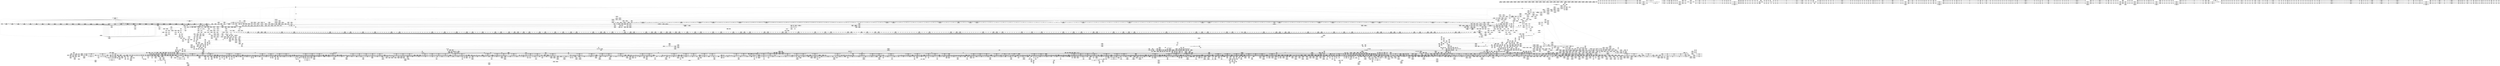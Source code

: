 digraph {
	CE0x4c60260 [shape=record,shape=Mrecord,label="{CE0x4c60260|aa_current_profile:_tmp8|security/apparmor/include/context.h,151}"]
	CE0x4c87210 [shape=record,shape=Mrecord,label="{CE0x4c87210|44:_i32,_48:_i16,_128:_i8*,_:_SCMRE_48,52_|*MultipleSource*|security/apparmor/include/context.h,151|security/apparmor/include/context.h,151}"]
	CE0x4e2d7e0 [shape=record,shape=Mrecord,label="{CE0x4e2d7e0|__preempt_count_add:_tmp2|*SummSource*}"]
	CE0x4bbe630 [shape=record,shape=Mrecord,label="{CE0x4bbe630|i64*_getelementptr_inbounds_(_2_x_i64_,_2_x_i64_*___llvm_gcov_ctr55,_i64_0,_i64_0)|*Constant*}"]
	CE0x4c00c60 [shape=record,shape=Mrecord,label="{CE0x4c00c60|80:_i64,_:_CRE_320,328_|*MultipleSource*|security/apparmor/include/apparmor.h,117|*LoadInst*|security/apparmor/include/apparmor.h,117}"]
	CE0x4c6bc90 [shape=record,shape=Mrecord,label="{CE0x4c6bc90|aa_current_profile:_tmp3|*SummSink*}"]
	CE0x4c2df10 [shape=record,shape=Mrecord,label="{CE0x4c2df10|80:_i64,_:_CRE_569,570_}"]
	CE0x4ba8230 [shape=record,shape=Mrecord,label="{CE0x4ba8230|i32_0|*Constant*|*SummSink*}"]
	CE0x4d3e4a0 [shape=record,shape=Mrecord,label="{CE0x4d3e4a0|kref_get_not0:_entry|*SummSink*}"]
	CE0x4d56c60 [shape=record,shape=Mrecord,label="{CE0x4d56c60|kref_get:_refcount|include/linux/kref.h,47|*SummSink*}"]
	CE0x4c6c260 [shape=record,shape=Mrecord,label="{CE0x4c6c260|aa_current_profile:_if.then12|*SummSink*}"]
	CE0x4bba500 [shape=record,shape=Mrecord,label="{CE0x4bba500|72:_%struct.hlist_bl_node**,_80:_%struct.dentry*,_104:_%struct.inode*,_:_CRE_176,177_}"]
	CE0x4c0ba50 [shape=record,shape=Mrecord,label="{CE0x4c0ba50|apparmor_path_rename:_new_dir|Function::apparmor_path_rename&Arg::new_dir::}"]
	CE0x4e5ce70 [shape=record,shape=Mrecord,label="{CE0x4e5ce70|i32_0|*Constant*}"]
	CE0x4c14030 [shape=record,shape=Mrecord,label="{CE0x4c14030|apparmor_path_rename:_mode8|security/apparmor/lsm.c,330|*SummSink*}"]
	CE0x4c4c6e0 [shape=record,shape=Mrecord,label="{CE0x4c4c6e0|44:_i32,_48:_i16,_128:_i8*,_:_SCMRE_160,168_|*MultipleSource*|security/apparmor/include/context.h,151|security/apparmor/include/context.h,151}"]
	CE0x4da56f0 [shape=record,shape=Mrecord,label="{CE0x4da56f0|kref_get:_lnot.ext5|include/linux/kref.h,47|*SummSink*}"]
	CE0x4d29f10 [shape=record,shape=Mrecord,label="{CE0x4d29f10|aa_get_profile_rcu:_tobool2|security/apparmor/include/policy.h,309|*SummSource*}"]
	CE0x4e3fd70 [shape=record,shape=Mrecord,label="{CE0x4e3fd70|_call_void_mcount()_#2|*SummSource*}"]
	CE0x4d56dd0 [shape=record,shape=Mrecord,label="{CE0x4d56dd0|kref_get:_refcount|include/linux/kref.h,47|*SummSource*}"]
	CE0x4ce38e0 [shape=record,shape=Mrecord,label="{CE0x4ce38e0|atomic_add_unless:_tmp1}"]
	CE0x4d5ba30 [shape=record,shape=Mrecord,label="{CE0x4d5ba30|rcu_read_lock:_tobool1|include/linux/rcupdate.h,882}"]
	CE0x4bd6620 [shape=record,shape=Mrecord,label="{CE0x4bd6620|VOIDTB_TE:_GCE_rcu_lock_map_external_global_%struct.lockdep_map_16,24_|*MultipleSource*|security/apparmor/lsm.c,326|security/apparmor/lsm.c,327}"]
	CE0x4db49e0 [shape=record,shape=Mrecord,label="{CE0x4db49e0|kref_get:_if.then31}"]
	CE0x4c5f050 [shape=record,shape=Mrecord,label="{CE0x4c5f050|44:_i32,_48:_i16,_128:_i8*,_:_SCMRE_20,24_|*MultipleSource*|security/apparmor/include/context.h,151|security/apparmor/include/context.h,151}"]
	CE0x4d253f0 [shape=record,shape=Mrecord,label="{CE0x4d253f0|aa_get_profile_rcu:_land.end|*SummSource*}"]
	CE0x4d0a780 [shape=record,shape=Mrecord,label="{CE0x4d0a780|rcu_read_unlock:_tmp20|include/linux/rcupdate.h,933|*SummSink*}"]
	CE0x4d082b0 [shape=record,shape=Mrecord,label="{CE0x4d082b0|COLLAPSED:_GCMRE___llvm_gcov_ctr48_internal_global_11_x_i64_zeroinitializer:_elem_0:default:}"]
	CE0x4ce9910 [shape=record,shape=Mrecord,label="{CE0x4ce9910|aa_put_profile:_call|security/apparmor/include/policy.h,342|*SummSink*}"]
	CE0x4be9db0 [shape=record,shape=Mrecord,label="{CE0x4be9db0|0:_i8,_:_GCMR_aa_current_profile.__warned15_internal_global_i8_0,_section_.data.unlikely_,_align_1:_elem_0:default:}"]
	CE0x4c701d0 [shape=record,shape=Mrecord,label="{CE0x4c701d0|aa_current_profile:_tmp59|security/apparmor/include/context.h,159|*SummSource*}"]
	CE0x4d11e40 [shape=record,shape=Mrecord,label="{CE0x4d11e40|aa_get_profile_rcu:_call9|security/apparmor/include/policy.h,310|*SummSink*}"]
	CE0x4c1a500 [shape=record,shape=Mrecord,label="{CE0x4c1a500|aa_get_newest_profile:_tmp15|*LoadInst*|security/apparmor/include/policy.h,330}"]
	CE0x4c97960 [shape=record,shape=Mrecord,label="{CE0x4c97960|aa_put_profile:_tobool|security/apparmor/include/policy.h,341|*SummSource*}"]
	CE0x4d07a00 [shape=record,shape=Mrecord,label="{CE0x4d07a00|rcu_read_unlock:_tmp17|include/linux/rcupdate.h,933}"]
	CE0x4c7e9f0 [shape=record,shape=Mrecord,label="{CE0x4c7e9f0|i64_25|*Constant*|*SummSink*}"]
	CE0x4bf35f0 [shape=record,shape=Mrecord,label="{CE0x4bf35f0|aa_get_newest_profile:_tobool|security/apparmor/include/policy.h,326}"]
	CE0x4bf6cc0 [shape=record,shape=Mrecord,label="{CE0x4bf6cc0|aa_current_profile:_tmp80|security/apparmor/include/context.h,162}"]
	CE0x4d31f20 [shape=record,shape=Mrecord,label="{CE0x4d31f20|i64*_getelementptr_inbounds_(_20_x_i64_,_20_x_i64_*___llvm_gcov_ctr68,_i64_0,_i64_11)|*Constant*|*SummSource*}"]
	CE0x4b9c6f0 [shape=record,shape=Mrecord,label="{CE0x4b9c6f0|apparmor_path_rename:_if.then2|*SummSource*}"]
	CE0x4d5b4e0 [shape=record,shape=Mrecord,label="{CE0x4d5b4e0|rcu_read_lock:_tmp8|include/linux/rcupdate.h,882|*SummSource*}"]
	CE0x4bfd460 [shape=record,shape=Mrecord,label="{CE0x4bfd460|_ret_%struct.aa_profile*_%p,_!dbg_!15476|security/apparmor/include/policy.h,278}"]
	CE0x4cf70c0 [shape=record,shape=Mrecord,label="{CE0x4cf70c0|kref_get_not0:_bb|*SummSink*}"]
	CE0x4be0260 [shape=record,shape=Mrecord,label="{CE0x4be0260|aa_current_profile:_conv|security/apparmor/include/context.h,153|*SummSource*}"]
	CE0x4cf76a0 [shape=record,shape=Mrecord,label="{CE0x4cf76a0|rcu_read_unlock:_tmp3}"]
	CE0x4c78a20 [shape=record,shape=Mrecord,label="{CE0x4c78a20|i64*_getelementptr_inbounds_(_37_x_i64_,_37_x_i64_*___llvm_gcov_ctr66,_i64_0,_i64_23)|*Constant*|*SummSource*}"]
	CE0x4da24d0 [shape=record,shape=Mrecord,label="{CE0x4da24d0|GLOBAL:___llvm_gcov_ctr79|Global_var:__llvm_gcov_ctr79|*SummSink*}"]
	CE0x4e01f40 [shape=record,shape=Mrecord,label="{CE0x4e01f40|rcu_lock_acquire:___here}"]
	CE0x4df5740 [shape=record,shape=Mrecord,label="{CE0x4df5740|i64*_getelementptr_inbounds_(_4_x_i64_,_4_x_i64_*___llvm_gcov_ctr45,_i64_0,_i64_0)|*Constant*|*SummSource*}"]
	CE0x4d2f540 [shape=record,shape=Mrecord,label="{CE0x4d2f540|COLLAPSED:_GCMRE___llvm_gcov_ctr70_internal_global_2_x_i64_zeroinitializer:_elem_0:default:}"]
	CE0x4db71f0 [shape=record,shape=Mrecord,label="{CE0x4db71f0|kref_get:_tmp8|include/linux/kref.h,47|*SummSink*}"]
	CE0x4c8e630 [shape=record,shape=Mrecord,label="{CE0x4c8e630|aa_put_profile:_entry|*SummSink*}"]
	CE0x4c7af50 [shape=record,shape=Mrecord,label="{CE0x4c7af50|i32_12|*Constant*|*SummSink*}"]
	CE0x4e3acf0 [shape=record,shape=Mrecord,label="{CE0x4e3acf0|atomic_read:_v|Function::atomic_read&Arg::v::|*SummSource*}"]
	CE0x4bc0f30 [shape=record,shape=Mrecord,label="{CE0x4bc0f30|apparmor_path_rename:_old_path|security/apparmor/lsm.c, 328|*SummSource*}"]
	CE0x4c8b5a0 [shape=record,shape=Mrecord,label="{CE0x4c8b5a0|aa_current_profile:_tmp27|security/apparmor/include/context.h,153|*SummSource*}"]
	CE0x4cd3eb0 [shape=record,shape=Mrecord,label="{CE0x4cd3eb0|kref_get:_tmp16|include/linux/kref.h,47|*SummSource*}"]
	CE0x4d4b110 [shape=record,shape=Mrecord,label="{CE0x4d4b110|aa_get_profile_rcu:_tmp42|security/apparmor/include/policy.h,311}"]
	CE0x4e03450 [shape=record,shape=Mrecord,label="{CE0x4e03450|rcu_lock_acquire:_tmp6|*SummSource*}"]
	CE0x4dfad10 [shape=record,shape=Mrecord,label="{CE0x4dfad10|_call_void_asm_sideeffect_.pushsection_.smp_locks,_22a_22_0A.balign_4_0A.long_671f_-_._0A.popsection_0A671:_0A_09lock_subl_$2,_$0_sete_$1_,_*m,_*qm,er,*m,_memory_,_dirflag_,_fpsr_,_flags_(i32*_%counter,_i8*_%c,_i32_%i,_i32*_%counter)_#2,_!dbg_!15473,_!srcloc_!15474|./arch/x86/include/asm/atomic.h,81|*SummSink*}"]
	CE0x4e2b9d0 [shape=record,shape=Mrecord,label="{CE0x4e2b9d0|i64*_getelementptr_inbounds_(_10_x_i64_,_10_x_i64_*___llvm_gcov_ctr71,_i64_0,_i64_4)|*Constant*|*SummSink*}"]
	CE0x4c13c10 [shape=record,shape=Mrecord,label="{CE0x4c13c10|aa_path_perm:_profile|Function::aa_path_perm&Arg::profile::|*SummSink*}"]
	CE0x4e4bb60 [shape=record,shape=Mrecord,label="{CE0x4e4bb60|GLOBAL:_atomic_cmpxchg|*Constant*}"]
	CE0x4c2c8f0 [shape=record,shape=Mrecord,label="{CE0x4c2c8f0|80:_i64,_:_CRE_2264,2268_|*MultipleSource*|security/apparmor/include/apparmor.h,117|*LoadInst*|security/apparmor/include/apparmor.h,117}"]
	CE0x4bb09b0 [shape=record,shape=Mrecord,label="{CE0x4bb09b0|72:_%struct.hlist_bl_node**,_80:_%struct.dentry*,_104:_%struct.inode*,_:_CRE_95,96_}"]
	CE0x4baacc0 [shape=record,shape=Mrecord,label="{CE0x4baacc0|72:_%struct.hlist_bl_node**,_80:_%struct.dentry*,_104:_%struct.inode*,_:_CRE_169,170_}"]
	CE0x4c05de0 [shape=record,shape=Mrecord,label="{CE0x4c05de0|80:_i64,_:_CRE_451,452_}"]
	CE0x4c00880 [shape=record,shape=Mrecord,label="{CE0x4c00880|80:_i64,_:_CRE_304,312_|*MultipleSource*|security/apparmor/include/apparmor.h,117|*LoadInst*|security/apparmor/include/apparmor.h,117}"]
	CE0x4bd6a00 [shape=record,shape=Mrecord,label="{CE0x4bd6a00|aa_current_profile:_call|security/apparmor/include/context.h,151|*SummSink*}"]
	CE0x4e176b0 [shape=record,shape=Mrecord,label="{CE0x4e176b0|__rcu_read_unlock:_tmp5|include/linux/rcupdate.h,244|*SummSource*}"]
	CE0x4e3ce40 [shape=record,shape=Mrecord,label="{CE0x4e3ce40|__atomic_add_unless:_tmp}"]
	CE0x4e0c760 [shape=record,shape=Mrecord,label="{CE0x4e0c760|_ret_void,_!dbg_!15477|./arch/x86/include/asm/preempt.h,78|*SummSource*}"]
	CE0x4e3f800 [shape=record,shape=Mrecord,label="{CE0x4e3f800|atomic_read:_tmp3|*SummSink*}"]
	CE0x4da6490 [shape=record,shape=Mrecord,label="{CE0x4da6490|__rcu_read_lock:_tmp1|*SummSource*}"]
	CE0x4c40af0 [shape=record,shape=Mrecord,label="{CE0x4c40af0|80:_i64,_:_CRE_1642,1643_}"]
	CE0x4d517e0 [shape=record,shape=Mrecord,label="{CE0x4d517e0|rcu_read_lock:_tmp|*SummSink*}"]
	CE0x4c83210 [shape=record,shape=Mrecord,label="{CE0x4c83210|%struct.aa_profile*_null|*Constant*}"]
	CE0x4da8dc0 [shape=record,shape=Mrecord,label="{CE0x4da8dc0|atomic_add_unless:_tmp2}"]
	CE0x4c54fa0 [shape=record,shape=Mrecord,label="{CE0x4c54fa0|aa_current_profile:_tmp32|security/apparmor/include/context.h,153|*SummSink*}"]
	CE0x4c021b0 [shape=record,shape=Mrecord,label="{CE0x4c021b0|80:_i64,_:_CRE_394,395_}"]
	CE0x4c83cc0 [shape=record,shape=Mrecord,label="{CE0x4c83cc0|aa_current_profile:_if.then}"]
	CE0x4d46850 [shape=record,shape=Mrecord,label="{CE0x4d46850|aa_get_profile_rcu:_tmp37|security/apparmor/include/policy.h,310|*SummSource*}"]
	CE0x4da6b70 [shape=record,shape=Mrecord,label="{CE0x4da6b70|GLOBAL:___llvm_gcov_ctr79|Global_var:__llvm_gcov_ctr79|*SummSource*}"]
	CE0x4dae0a0 [shape=record,shape=Mrecord,label="{CE0x4dae0a0|i64*_getelementptr_inbounds_(_9_x_i64_,_9_x_i64_*___llvm_gcov_ctr79,_i64_0,_i64_3)|*Constant*|*SummSink*}"]
	CE0x4cd6a80 [shape=record,shape=Mrecord,label="{CE0x4cd6a80|kref_get:_tmp17|include/linux/kref.h,47|*SummSink*}"]
	CE0x4e24520 [shape=record,shape=Mrecord,label="{CE0x4e24520|__preempt_count_add:_tmp1|*SummSource*}"]
	CE0x4e4c7f0 [shape=record,shape=Mrecord,label="{CE0x4e4c7f0|atomic_cmpxchg:_old|Function::atomic_cmpxchg&Arg::old::}"]
	CE0x4bc4740 [shape=record,shape=Mrecord,label="{CE0x4bc4740|apparmor_path_rename:_tmp2|*LoadInst*|security/apparmor/lsm.c,323}"]
	CE0x4d5c890 [shape=record,shape=Mrecord,label="{CE0x4d5c890|rcu_read_lock:_tmp10|include/linux/rcupdate.h,882|*SummSource*}"]
	CE0x4d15360 [shape=record,shape=Mrecord,label="{CE0x4d15360|aa_get_profile_rcu:_tmp10|security/apparmor/include/policy.h,309|*SummSink*}"]
	CE0x4c36360 [shape=record,shape=Mrecord,label="{CE0x4c36360|80:_i64,_:_CRE_1244,1245_}"]
	CE0x4db3d60 [shape=record,shape=Mrecord,label="{CE0x4db3d60|i64_1|*Constant*}"]
	CE0x4e28900 [shape=record,shape=Mrecord,label="{CE0x4e28900|i64*_getelementptr_inbounds_(_4_x_i64_,_4_x_i64_*___llvm_gcov_ctr51,_i64_0,_i64_1)|*Constant*|*SummSource*}"]
	CE0x4e35b40 [shape=record,shape=Mrecord,label="{CE0x4e35b40|__atomic_add_unless:_call|./arch/x86/include/asm/atomic.h,197}"]
	CE0x4c180a0 [shape=record,shape=Mrecord,label="{CE0x4c180a0|i64_6|*Constant*|*SummSink*}"]
	CE0x4c6ff20 [shape=record,shape=Mrecord,label="{CE0x4c6ff20|i64_27|*Constant*}"]
	CE0x4cf6be0 [shape=record,shape=Mrecord,label="{CE0x4cf6be0|rcu_read_lock:_tmp22|include/linux/rcupdate.h,884}"]
	CE0x4e0f110 [shape=record,shape=Mrecord,label="{CE0x4e0f110|rcu_lock_release:_tmp2|*SummSink*}"]
	CE0x4be8750 [shape=record,shape=Mrecord,label="{CE0x4be8750|aa_current_profile:_tmp61|security/apparmor/include/context.h,159}"]
	CE0x4c06660 [shape=record,shape=Mrecord,label="{CE0x4c06660|80:_i64,_:_CRE_459,460_}"]
	CE0x4c10be0 [shape=record,shape=Mrecord,label="{CE0x4c10be0|apparmor_path_rename:_tmp24|security/apparmor/lsm.c,338|*SummSink*}"]
	CE0x4c1ab60 [shape=record,shape=Mrecord,label="{CE0x4c1ab60|_ret_%struct.aa_profile*_%tmp6,_!dbg_!15516|security/apparmor/include/policy.h,313}"]
	CE0x4d14c30 [shape=record,shape=Mrecord,label="{CE0x4d14c30|i64*_getelementptr_inbounds_(_2_x_i64_,_2_x_i64_*___llvm_gcov_ctr69,_i64_0,_i64_1)|*Constant*}"]
	CE0x4e380f0 [shape=record,shape=Mrecord,label="{CE0x4e380f0|__preempt_count_add:_tmp3}"]
	CE0x4c2cec0 [shape=record,shape=Mrecord,label="{CE0x4c2cec0|mediated_filesystem:_tmp5|security/apparmor/include/apparmor.h,117|*SummSource*}"]
	CE0x4cfd3c0 [shape=record,shape=Mrecord,label="{CE0x4cfd3c0|rcu_read_unlock:_tmp9|include/linux/rcupdate.h,933|*SummSource*}"]
	CE0x4d28c10 [shape=record,shape=Mrecord,label="{CE0x4d28c10|aa_get_profile_rcu:_tmp16|security/apparmor/include/policy.h,309}"]
	CE0x4cf3610 [shape=record,shape=Mrecord,label="{CE0x4cf3610|i64*_getelementptr_inbounds_(_11_x_i64_,_11_x_i64_*___llvm_gcov_ctr42,_i64_0,_i64_10)|*Constant*|*SummSink*}"]
	CE0x4ce5f70 [shape=record,shape=Mrecord,label="{CE0x4ce5f70|kref_sub:_lnot.ext11|include/linux/kref.h,71|*SummSink*}"]
	CE0x4da9be0 [shape=record,shape=Mrecord,label="{CE0x4da9be0|i64*_getelementptr_inbounds_(_9_x_i64_,_9_x_i64_*___llvm_gcov_ctr79,_i64_0,_i64_6)|*Constant*}"]
	CE0x4cceff0 [shape=record,shape=Mrecord,label="{CE0x4cceff0|kref_get:_tmp12|include/linux/kref.h,47|*SummSink*}"]
	CE0x4e37590 [shape=record,shape=Mrecord,label="{CE0x4e37590|i64*_getelementptr_inbounds_(_4_x_i64_,_4_x_i64_*___llvm_gcov_ctr44,_i64_0,_i64_2)|*Constant*}"]
	CE0x4c023d0 [shape=record,shape=Mrecord,label="{CE0x4c023d0|80:_i64,_:_CRE_396,397_}"]
	CE0x4d4bf30 [shape=record,shape=Mrecord,label="{CE0x4d4bf30|rcu_read_lock:_tmp5|include/linux/rcupdate.h,882}"]
	CE0x4be07a0 [shape=record,shape=Mrecord,label="{CE0x4be07a0|GLOBAL:_llvm.expect.i64|*Constant*|*SummSink*}"]
	CE0x4e118b0 [shape=record,shape=Mrecord,label="{CE0x4e118b0|rcu_lock_release:_tmp5|include/linux/rcupdate.h,423}"]
	CE0x4be17d0 [shape=record,shape=Mrecord,label="{CE0x4be17d0|i64_15|*Constant*|*SummSource*}"]
	CE0x4baa450 [shape=record,shape=Mrecord,label="{CE0x4baa450|72:_%struct.hlist_bl_node**,_80:_%struct.dentry*,_104:_%struct.inode*,_:_CRE_164,165_}"]
	CE0x4e35d40 [shape=record,shape=Mrecord,label="{CE0x4e35d40|void_(i32*,_i32,_i32*)*_asm_addl_$1,_%gs:$0_,_*m,ri,*m,_dirflag_,_fpsr_,_flags_|*SummSource*}"]
	CE0x4bd9920 [shape=record,shape=Mrecord,label="{CE0x4bd9920|VOIDTB_TE:_GCE_rcu_lock_map_external_global_%struct.lockdep_map_136,144_|*MultipleSource*|security/apparmor/lsm.c,326|security/apparmor/lsm.c,327}"]
	CE0x4beb180 [shape=record,shape=Mrecord,label="{CE0x4beb180|aa_current_profile:_tmp64|security/apparmor/include/context.h,159|*SummSource*}"]
	CE0x4e2a9a0 [shape=record,shape=Mrecord,label="{CE0x4e2a9a0|atomic_sub_and_test:_conv1|./arch/x86/include/asm/atomic.h,81|*SummSink*}"]
	CE0x4c4cf10 [shape=record,shape=Mrecord,label="{CE0x4c4cf10|i64_11|*Constant*}"]
	CE0x4bcbb00 [shape=record,shape=Mrecord,label="{CE0x4bcbb00|apparmor_path_rename:_tmp4|security/apparmor/lsm.c,323|*SummSource*}"]
	CE0x4cf1270 [shape=record,shape=Mrecord,label="{CE0x4cf1270|i8*_getelementptr_inbounds_(_42_x_i8_,_42_x_i8_*_.str11,_i32_0,_i32_0)|*Constant*|*SummSink*}"]
	CE0x4bb8bf0 [shape=record,shape=Mrecord,label="{CE0x4bb8bf0|72:_%struct.hlist_bl_node**,_80:_%struct.dentry*,_104:_%struct.inode*,_:_CRE_194,195_}"]
	CE0x4d5e3f0 [shape=record,shape=Mrecord,label="{CE0x4d5e3f0|rcu_read_unlock:_call3|include/linux/rcupdate.h,933}"]
	CE0x4d0ad00 [shape=record,shape=Mrecord,label="{CE0x4d0ad00|i64*_getelementptr_inbounds_(_11_x_i64_,_11_x_i64_*___llvm_gcov_ctr48,_i64_0,_i64_10)|*Constant*|*SummSink*}"]
	CE0x4bddfa0 [shape=record,shape=Mrecord,label="{CE0x4bddfa0|apparmor_path_rename:_tmp13|security/apparmor/lsm.c,327|*SummSource*}"]
	CE0x4dfbf80 [shape=record,shape=Mrecord,label="{CE0x4dfbf80|rcu_lock_acquire:_tmp|*SummSource*}"]
	CE0x4d464d0 [shape=record,shape=Mrecord,label="{CE0x4d464d0|i64_18|*Constant*}"]
	CE0x4df7b40 [shape=record,shape=Mrecord,label="{CE0x4df7b40|__rcu_read_lock:_tmp2|*SummSink*}"]
	CE0x4c7c900 [shape=record,shape=Mrecord,label="{CE0x4c7c900|aa_current_profile:_tmp58|security/apparmor/include/context.h,156|*SummSource*}"]
	CE0x4c93140 [shape=record,shape=Mrecord,label="{CE0x4c93140|i64_5|*Constant*}"]
	CE0x4ceb330 [shape=record,shape=Mrecord,label="{CE0x4ceb330|kref_put:_release|Function::kref_put&Arg::release::|*SummSink*}"]
	CE0x4ce3c80 [shape=record,shape=Mrecord,label="{CE0x4ce3c80|kref_sub:_bb|*SummSink*}"]
	CE0x4c1f7e0 [shape=record,shape=Mrecord,label="{CE0x4c1f7e0|atomic_sub_and_test:_v|Function::atomic_sub_and_test&Arg::v::|*SummSink*}"]
	CE0x4e12350 [shape=record,shape=Mrecord,label="{CE0x4e12350|GLOBAL:_lock_release|*Constant*|*SummSource*}"]
	CE0x4db4700 [shape=record,shape=Mrecord,label="{CE0x4db4700|kref_sub:_tmp6|include/linux/kref.h,71}"]
	CE0x4badfa0 [shape=record,shape=Mrecord,label="{CE0x4badfa0|72:_%struct.hlist_bl_node**,_80:_%struct.dentry*,_104:_%struct.inode*,_:_CRE_159,160_}"]
	CE0x4c3a5c0 [shape=record,shape=Mrecord,label="{CE0x4c3a5c0|80:_i64,_:_CRE_1325,1326_}"]
	CE0x4e5c5b0 [shape=record,shape=Mrecord,label="{CE0x4e5c5b0|i64*_getelementptr_inbounds_(_4_x_i64_,_4_x_i64_*___llvm_gcov_ctr51,_i64_0,_i64_2)|*Constant*}"]
	CE0x4c0cd20 [shape=record,shape=Mrecord,label="{CE0x4c0cd20|apparmor_path_rename:_tmp15|*LoadInst*|security/apparmor/lsm.c,329}"]
	CE0x4ca2ab0 [shape=record,shape=Mrecord,label="{CE0x4ca2ab0|aa_get_newest_profile:_tmp13|security/apparmor/include/policy.h,330|*SummSink*}"]
	CE0x4ce1e40 [shape=record,shape=Mrecord,label="{CE0x4ce1e40|GLOBAL:_atomic_sub_and_test|*Constant*|*SummSink*}"]
	CE0x4d46600 [shape=record,shape=Mrecord,label="{CE0x4d46600|i64_18|*Constant*|*SummSink*}"]
	CE0x4bd85a0 [shape=record,shape=Mrecord,label="{CE0x4bd85a0|VOIDTB_TE:_GCE_rcu_lock_map_external_global_%struct.lockdep_map_80,88_|*MultipleSource*|security/apparmor/lsm.c,326|security/apparmor/lsm.c,327}"]
	CE0x4bf3860 [shape=record,shape=Mrecord,label="{CE0x4bf3860|aa_put_profile:_bb|*SummSource*}"]
	CE0x4cfacd0 [shape=record,shape=Mrecord,label="{CE0x4cfacd0|i64_2|*Constant*}"]
	CE0x4beca80 [shape=record,shape=Mrecord,label="{CE0x4beca80|i64*_getelementptr_inbounds_(_37_x_i64_,_37_x_i64_*___llvm_gcov_ctr66,_i64_0,_i64_31)|*Constant*|*SummSource*}"]
	CE0x4da2ad0 [shape=record,shape=Mrecord,label="{CE0x4da2ad0|kref_get:_expval41|include/linux/kref.h,47|*SummSink*}"]
	CE0x4d535f0 [shape=record,shape=Mrecord,label="{CE0x4d535f0|i64*_getelementptr_inbounds_(_11_x_i64_,_11_x_i64_*___llvm_gcov_ctr42,_i64_0,_i64_0)|*Constant*}"]
	CE0x4e32560 [shape=record,shape=Mrecord,label="{CE0x4e32560|atomic_read:_entry}"]
	CE0x4da6d10 [shape=record,shape=Mrecord,label="{CE0x4da6d10|kref_sub:_tmp4|include/linux/kref.h,71|*SummSource*}"]
	CE0x4c48600 [shape=record,shape=Mrecord,label="{CE0x4c48600|atomic_add_unless:_conv|include/linux/atomic.h,17}"]
	CE0x4bc5420 [shape=record,shape=Mrecord,label="{CE0x4bc5420|72:_%struct.hlist_bl_node**,_80:_%struct.dentry*,_104:_%struct.inode*,_:_CRE_312,313_}"]
	CE0x4c2f230 [shape=record,shape=Mrecord,label="{CE0x4c2f230|80:_i64,_:_CRE_587,588_}"]
	CE0x4c51430 [shape=record,shape=Mrecord,label="{CE0x4c51430|aa_put_profile:_if.end|*SummSink*}"]
	CE0x4db18e0 [shape=record,shape=Mrecord,label="{CE0x4db18e0|kref_sub:_conv12|include/linux/kref.h,71}"]
	CE0x4c3d040 [shape=record,shape=Mrecord,label="{CE0x4c3d040|80:_i64,_:_CRE_1365,1366_}"]
	CE0x4e52bd0 [shape=record,shape=Mrecord,label="{CE0x4e52bd0|i64*_getelementptr_inbounds_(_10_x_i64_,_10_x_i64_*___llvm_gcov_ctr71,_i64_0,_i64_7)|*Constant*|*SummSource*}"]
	CE0x4c79d80 [shape=record,shape=Mrecord,label="{CE0x4c79d80|aa_current_profile:_profile21|security/apparmor/include/context.h,155}"]
	CE0x4e4f2c0 [shape=record,shape=Mrecord,label="{CE0x4e4f2c0|__atomic_add_unless:_lnot.ext8|./arch/x86/include/asm/atomic.h,202|*SummSource*}"]
	CE0x4daab00 [shape=record,shape=Mrecord,label="{CE0x4daab00|__rcu_read_lock:_tmp|*SummSource*}"]
	CE0x4d052c0 [shape=record,shape=Mrecord,label="{CE0x4d052c0|GLOBAL:_rcu_read_unlock.__warned|Global_var:rcu_read_unlock.__warned|*SummSink*}"]
	CE0x4e3ae00 [shape=record,shape=Mrecord,label="{CE0x4e3ae00|atomic_read:_v|Function::atomic_read&Arg::v::|*SummSink*}"]
	CE0x4c6ff90 [shape=record,shape=Mrecord,label="{CE0x4c6ff90|i64_27|*Constant*|*SummSource*}"]
	CE0x4bafa90 [shape=record,shape=Mrecord,label="{CE0x4bafa90|72:_%struct.hlist_bl_node**,_80:_%struct.dentry*,_104:_%struct.inode*,_:_CRE_211,212_}"]
	CE0x4c2e8a0 [shape=record,shape=Mrecord,label="{CE0x4c2e8a0|80:_i64,_:_CRE_578,579_}"]
	CE0x4c563e0 [shape=record,shape=Mrecord,label="{CE0x4c563e0|kref_get:_tmp19|include/linux/kref.h,47|*SummSink*}"]
	CE0x4c42030 [shape=record,shape=Mrecord,label="{CE0x4c42030|80:_i64,_:_CRE_1662,1663_}"]
	CE0x4c4be00 [shape=record,shape=Mrecord,label="{CE0x4c4be00|_call_void___rcu_read_lock()_#7,_!dbg_!15467|include/linux/rcupdate.h,879|*SummSink*}"]
	CE0x4bf8f80 [shape=record,shape=Mrecord,label="{CE0x4bf8f80|kref_get:_expval41|include/linux/kref.h,47}"]
	CE0x4c30ff0 [shape=record,shape=Mrecord,label="{CE0x4c30ff0|80:_i64,_:_CRE_615,616_}"]
	CE0x4c63550 [shape=record,shape=Mrecord,label="{CE0x4c63550|aa_current_profile:_land.lhs.true2|*SummSink*}"]
	CE0x4c4e610 [shape=record,shape=Mrecord,label="{CE0x4c4e610|aa_current_profile:_tmp4|security/apparmor/include/context.h,151|*SummSink*}"]
	CE0x4c6fbe0 [shape=record,shape=Mrecord,label="{CE0x4c6fbe0|i64_28|*Constant*|*SummSource*}"]
	CE0x4e01410 [shape=record,shape=Mrecord,label="{CE0x4e01410|rcu_lock_acquire:_tmp7|*SummSink*}"]
	CE0x4bcbf70 [shape=record,shape=Mrecord,label="{CE0x4bcbf70|apparmor_path_rename:_old_dir|Function::apparmor_path_rename&Arg::old_dir::|*SummSource*}"]
	CE0x4c8a870 [shape=record,shape=Mrecord,label="{CE0x4c8a870|GLOBAL:_lockdep_rcu_suspicious|*Constant*|*SummSource*}"]
	CE0x4c7cdc0 [shape=record,shape=Mrecord,label="{CE0x4c7cdc0|aa_current_profile:_tmp56|security/apparmor/include/context.h,156|*SummSink*}"]
	CE0x4d5ab30 [shape=record,shape=Mrecord,label="{CE0x4d5ab30|atomic_sub_and_test:_tmp5|./arch/x86/include/asm/atomic.h,81|*SummSource*}"]
	CE0x4db7f20 [shape=record,shape=Mrecord,label="{CE0x4db7f20|i64*_getelementptr_inbounds_(_11_x_i64_,_11_x_i64_*___llvm_gcov_ctr75,_i64_0,_i64_5)|*Constant*|*SummSource*}"]
	CE0x4e407f0 [shape=record,shape=Mrecord,label="{CE0x4e407f0|void_(i32*,_i32,_i32*)*_asm_addl_$1,_%gs:$0_,_*m,ri,*m,_dirflag_,_fpsr_,_flags_}"]
	CE0x4c57f90 [shape=record,shape=Mrecord,label="{CE0x4c57f90|i64*_getelementptr_inbounds_(_37_x_i64_,_37_x_i64_*___llvm_gcov_ctr66,_i64_0,_i64_16)|*Constant*|*SummSource*}"]
	CE0x4d3ff30 [shape=record,shape=Mrecord,label="{CE0x4d3ff30|aa_get_profile_rcu:_tmp28|security/apparmor/include/policy.h,309}"]
	CE0x4bfce40 [shape=record,shape=Mrecord,label="{CE0x4bfce40|aa_get_profile:_entry|*SummSink*}"]
	CE0x4c31870 [shape=record,shape=Mrecord,label="{CE0x4c31870|80:_i64,_:_CRE_623,624_}"]
	CE0x4c379b0 [shape=record,shape=Mrecord,label="{CE0x4c379b0|80:_i64,_:_CRE_1265,1266_}"]
	CE0x4e4d2a0 [shape=record,shape=Mrecord,label="{CE0x4e4d2a0|_ret_i32_%tmp4,_!dbg_!15478|./arch/x86/include/asm/atomic.h,177|*SummSource*}"]
	CE0x4da4620 [shape=record,shape=Mrecord,label="{CE0x4da4620|kref_get:_lnot4|include/linux/kref.h,47|*SummSink*}"]
	CE0x4c82a90 [shape=record,shape=Mrecord,label="{CE0x4c82a90|aa_current_profile:_call26|security/apparmor/include/context.h,157|*SummSink*}"]
	CE0x4cf0500 [shape=record,shape=Mrecord,label="{CE0x4cf0500|i8*_getelementptr_inbounds_(_25_x_i8_,_25_x_i8_*_.str10,_i32_0,_i32_0)|*Constant*|*SummSink*}"]
	CE0x4e399c0 [shape=record,shape=Mrecord,label="{CE0x4e399c0|i64*_getelementptr_inbounds_(_4_x_i64_,_4_x_i64_*___llvm_gcov_ctr44,_i64_0,_i64_1)|*Constant*|*SummSource*}"]
	CE0x4d528a0 [shape=record,shape=Mrecord,label="{CE0x4d528a0|rcu_read_lock:_do.body|*SummSink*}"]
	CE0x4ce2110 [shape=record,shape=Mrecord,label="{CE0x4ce2110|atomic_sub_and_test:_entry|*SummSink*}"]
	CE0x4c4edd0 [shape=record,shape=Mrecord,label="{CE0x4c4edd0|i64*_getelementptr_inbounds_(_37_x_i64_,_37_x_i64_*___llvm_gcov_ctr66,_i64_0,_i64_9)|*Constant*}"]
	CE0x4e1bdc0 [shape=record,shape=Mrecord,label="{CE0x4e1bdc0|i32_(i32*,_i32,_i32*)*_asm_sideeffect_.pushsection_.smp_locks,_22a_22_0A.balign_4_0A.long_671f_-_._0A.popsection_0A671:_0A_09lock_xaddl_$0,_$1_0A_,_r,_*m,0,*m,_memory_,_cc_,_dirflag_,_fpsr_,_flags_}"]
	CE0x4bd7be0 [shape=record,shape=Mrecord,label="{CE0x4bd7be0|VOIDTB_TE:_GCE_rcu_lock_map_external_global_%struct.lockdep_map_48,52_|*MultipleSource*|security/apparmor/lsm.c,326|security/apparmor/lsm.c,327}"]
	CE0x4bff790 [shape=record,shape=Mrecord,label="{CE0x4bff790|80:_i64,_:_CRE_240,248_|*MultipleSource*|security/apparmor/include/apparmor.h,117|*LoadInst*|security/apparmor/include/apparmor.h,117}"]
	CE0x4d2e870 [shape=record,shape=Mrecord,label="{CE0x4d2e870|rcu_read_unlock:_do.end|*SummSource*}"]
	CE0x4c87810 [shape=record,shape=Mrecord,label="{CE0x4c87810|44:_i32,_48:_i16,_128:_i8*,_:_SCMRE_64,72_|*MultipleSource*|security/apparmor/include/context.h,151|security/apparmor/include/context.h,151}"]
	CE0x4c6b940 [shape=record,shape=Mrecord,label="{CE0x4c6b940|i64*_getelementptr_inbounds_(_2_x_i64_,_2_x_i64_*___llvm_gcov_ctr112,_i64_0,_i64_1)|*Constant*|*SummSource*}"]
	CE0x4e3f5c0 [shape=record,shape=Mrecord,label="{CE0x4e3f5c0|__atomic_add_unless:_if.then12|*SummSource*}"]
	CE0x4d59ae0 [shape=record,shape=Mrecord,label="{CE0x4d59ae0|rcu_read_lock:_tobool|include/linux/rcupdate.h,882|*SummSource*}"]
	CE0x4c91640 [shape=record,shape=Mrecord,label="{CE0x4c91640|i64*_getelementptr_inbounds_(_9_x_i64_,_9_x_i64_*___llvm_gcov_ctr67,_i64_0,_i64_3)|*Constant*|*SummSink*}"]
	CE0x4beacc0 [shape=record,shape=Mrecord,label="{CE0x4beacc0|i64_30|*Constant*|*SummSink*}"]
	CE0x4e4d410 [shape=record,shape=Mrecord,label="{CE0x4e4d410|_ret_i32_%tmp4,_!dbg_!15478|./arch/x86/include/asm/atomic.h,177|*SummSink*}"]
	CE0x4e0e5d0 [shape=record,shape=Mrecord,label="{CE0x4e0e5d0|rcu_lock_release:_tmp1|*SummSink*}"]
	CE0x4e5a890 [shape=record,shape=Mrecord,label="{CE0x4e5a890|atomic_read:_counter|./arch/x86/include/asm/atomic.h,27|*SummSink*}"]
	CE0x4c30aa0 [shape=record,shape=Mrecord,label="{CE0x4c30aa0|80:_i64,_:_CRE_610,611_}"]
	CE0x4bed6b0 [shape=record,shape=Mrecord,label="{CE0x4bed6b0|i32_159|*Constant*|*SummSink*}"]
	CE0x4c3c270 [shape=record,shape=Mrecord,label="{CE0x4c3c270|80:_i64,_:_CRE_1352,1353_}"]
	CE0x4c834a0 [shape=record,shape=Mrecord,label="{CE0x4c834a0|i64*_getelementptr_inbounds_(_5_x_i64_,_5_x_i64_*___llvm_gcov_ctr74,_i64_0,_i64_0)|*Constant*}"]
	CE0x4bd2c00 [shape=record,shape=Mrecord,label="{CE0x4bd2c00|aa_current_profile:_entry|*SummSink*}"]
	CE0x4c3c9e0 [shape=record,shape=Mrecord,label="{CE0x4c3c9e0|80:_i64,_:_CRE_1359,1360_}"]
	CE0x4ce29f0 [shape=record,shape=Mrecord,label="{CE0x4ce29f0|void_(%struct.arch_spinlock*)*_null|*Constant*}"]
	CE0x4e034c0 [shape=record,shape=Mrecord,label="{CE0x4e034c0|rcu_lock_acquire:_tmp6|*SummSink*}"]
	CE0x4bc0490 [shape=record,shape=Mrecord,label="{CE0x4bc0490|72:_%struct.hlist_bl_node**,_80:_%struct.dentry*,_104:_%struct.inode*,_:_CRE_0,4_|*MultipleSource*|Function::apparmor_path_rename&Arg::old_dentry::|security/apparmor/lsm.c,323}"]
	CE0x4c31ed0 [shape=record,shape=Mrecord,label="{CE0x4c31ed0|80:_i64,_:_CRE_629,630_}"]
	CE0x4c438a0 [shape=record,shape=Mrecord,label="{CE0x4c438a0|80:_i64,_:_CRE_1685,1686_}"]
	CE0x4e37da0 [shape=record,shape=Mrecord,label="{CE0x4e37da0|__preempt_count_add:_tmp6|./arch/x86/include/asm/preempt.h,73}"]
	"CONST[source:0(mediator),value:0(static)][purpose:{operation}]"
	CE0x4c4aaf0 [shape=record,shape=Mrecord,label="{CE0x4c4aaf0|mediated_filesystem:_tmp5|security/apparmor/include/apparmor.h,117|*SummSink*}"]
	CE0x4bb8380 [shape=record,shape=Mrecord,label="{CE0x4bb8380|72:_%struct.hlist_bl_node**,_80:_%struct.dentry*,_104:_%struct.inode*,_:_CRE_189,190_}"]
	CE0x4d0b1a0 [shape=record,shape=Mrecord,label="{CE0x4d0b1a0|rcu_read_unlock:_tmp21|include/linux/rcupdate.h,935|*SummSource*}"]
	CE0x4d4a6c0 [shape=record,shape=Mrecord,label="{CE0x4d4a6c0|rcu_read_lock:_if.end}"]
	CE0x4c52760 [shape=record,shape=Mrecord,label="{CE0x4c52760|aa_current_profile:_tmp7|security/apparmor/include/context.h,151|*SummSource*}"]
	CE0x4da77d0 [shape=record,shape=Mrecord,label="{CE0x4da77d0|__rcu_read_lock:_tmp6|include/linux/rcupdate.h,240|*SummSource*}"]
	CE0x4bcaf40 [shape=record,shape=Mrecord,label="{CE0x4bcaf40|72:_%struct.hlist_bl_node**,_80:_%struct.dentry*,_104:_%struct.inode*,_:_CRE_319,320_}"]
	CE0x4d1dd60 [shape=record,shape=Mrecord,label="{CE0x4d1dd60|_call_void_rcu_lock_acquire(%struct.lockdep_map*_rcu_lock_map)_#7,_!dbg_!15468|include/linux/rcupdate.h,881|*SummSink*}"]
	CE0x4d5e090 [shape=record,shape=Mrecord,label="{CE0x4d5e090|rcu_read_unlock:_tmp12|include/linux/rcupdate.h,933|*SummSink*}"]
	CE0x4c71dc0 [shape=record,shape=Mrecord,label="{CE0x4c71dc0|aa_current_profile:_if.then|*SummSource*}"]
	CE0x4d072f0 [shape=record,shape=Mrecord,label="{CE0x4d072f0|i64*_getelementptr_inbounds_(_11_x_i64_,_11_x_i64_*___llvm_gcov_ctr48,_i64_0,_i64_8)|*Constant*|*SummSource*}"]
	CE0x4d2cb70 [shape=record,shape=Mrecord,label="{CE0x4d2cb70|GLOBAL:_kref_sub|*Constant*}"]
	CE0x4c40050 [shape=record,shape=Mrecord,label="{CE0x4c40050|80:_i64,_:_CRE_1632,1633_}"]
	CE0x4c801a0 [shape=record,shape=Mrecord,label="{CE0x4c801a0|i64*_getelementptr_inbounds_(_37_x_i64_,_37_x_i64_*___llvm_gcov_ctr66,_i64_0,_i64_26)|*Constant*}"]
	CE0x4d43ea0 [shape=record,shape=Mrecord,label="{CE0x4d43ea0|aa_get_profile_rcu:_tmp35|security/apparmor/include/policy.h,310|*SummSource*}"]
	CE0x4e20120 [shape=record,shape=Mrecord,label="{CE0x4e20120|GLOBAL:___preempt_count_sub|*Constant*}"]
	CE0x4c51660 [shape=record,shape=Mrecord,label="{CE0x4c51660|aa_put_profile:_if.end}"]
	CE0x4c298a0 [shape=record,shape=Mrecord,label="{CE0x4c298a0|aa_current_profile:_do.end15|*SummSource*}"]
	CE0x4c73910 [shape=record,shape=Mrecord,label="{CE0x4c73910|aa_current_profile:_if.then12}"]
	CE0x4be0ae0 [shape=record,shape=Mrecord,label="{CE0x4be0ae0|aa_current_profile:_expval|security/apparmor/include/context.h,153}"]
	CE0x4c92320 [shape=record,shape=Mrecord,label="{CE0x4c92320|_call_void_mcount()_#2|*SummSink*}"]
	CE0x4cf5ab0 [shape=record,shape=Mrecord,label="{CE0x4cf5ab0|kref_get:_lnot.ext|include/linux/kref.h,47|*SummSink*}"]
	CE0x4e5ad80 [shape=record,shape=Mrecord,label="{CE0x4e5ad80|__preempt_count_sub:_do.end}"]
	CE0x4e511d0 [shape=record,shape=Mrecord,label="{CE0x4e511d0|__atomic_add_unless:_tmp10|./arch/x86/include/asm/atomic.h,202}"]
	CE0x47e3d50 [shape=record,shape=Mrecord,label="{CE0x47e3d50|apparmor_path_rename:_cond|security/apparmor/lsm.c, 330}"]
	CE0x4be6080 [shape=record,shape=Mrecord,label="{CE0x4be6080|72:_%struct.hlist_bl_node**,_80:_%struct.dentry*,_104:_%struct.inode*,_:_CRE_152,153_}"]
	CE0x4cf8100 [shape=record,shape=Mrecord,label="{CE0x4cf8100|rcu_read_unlock:_tmp1|*SummSink*}"]
	CE0x4c84e20 [shape=record,shape=Mrecord,label="{CE0x4c84e20|aa_current_profile:_tobool8|security/apparmor/include/context.h,153|*SummSink*}"]
	CE0x4e3aa30 [shape=record,shape=Mrecord,label="{CE0x4e3aa30|__preempt_count_sub:_tmp7|./arch/x86/include/asm/preempt.h,78|*SummSource*}"]
	CE0x4e14a50 [shape=record,shape=Mrecord,label="{CE0x4e14a50|rcu_lock_release:_tmp6|*SummSink*}"]
	CE0x4c4f880 [shape=record,shape=Mrecord,label="{CE0x4c4f880|_ret_%struct.aa_profile*_%p,_!dbg_!15476|security/apparmor/include/policy.h,278|*SummSource*}"]
	CE0x4d19930 [shape=record,shape=Mrecord,label="{CE0x4d19930|kref_get:_kref|Function::kref_get&Arg::kref::}"]
	CE0x4cef750 [shape=record,shape=Mrecord,label="{CE0x4cef750|i64*_getelementptr_inbounds_(_11_x_i64_,_11_x_i64_*___llvm_gcov_ctr42,_i64_0,_i64_8)|*Constant*|*SummSource*}"]
	CE0x4da3790 [shape=record,shape=Mrecord,label="{CE0x4da3790|kref_get:_lnot4|include/linux/kref.h,47}"]
	CE0x4c11eb0 [shape=record,shape=Mrecord,label="{CE0x4c11eb0|i64*_getelementptr_inbounds_(_37_x_i64_,_37_x_i64_*___llvm_gcov_ctr66,_i64_0,_i64_10)|*Constant*}"]
	CE0x4ce2780 [shape=record,shape=Mrecord,label="{CE0x4ce2780|i64*_getelementptr_inbounds_(_4_x_i64_,_4_x_i64_*___llvm_gcov_ctr45,_i64_0,_i64_2)|*Constant*|*SummSource*}"]
	CE0x4c615d0 [shape=record,shape=Mrecord,label="{CE0x4c615d0|aa_current_profile:_tmp15|security/apparmor/include/context.h,151}"]
	CE0x4e0f600 [shape=record,shape=Mrecord,label="{CE0x4e0f600|atomic_sub_and_test:_do.body|*SummSink*}"]
	CE0x4bf3b10 [shape=record,shape=Mrecord,label="{CE0x4bf3b10|aa_get_newest_profile:_if.then|*SummSource*}"]
	CE0x4bae4a0 [shape=record,shape=Mrecord,label="{CE0x4bae4a0|aa_current_profile:_do.cond}"]
	CE0x4d3c420 [shape=record,shape=Mrecord,label="{CE0x4d3c420|i64*_getelementptr_inbounds_(_20_x_i64_,_20_x_i64_*___llvm_gcov_ctr68,_i64_0,_i64_12)|*Constant*}"]
	CE0x4cee0b0 [shape=record,shape=Mrecord,label="{CE0x4cee0b0|rcu_read_lock:_tmp3}"]
	CE0x4e1c730 [shape=record,shape=Mrecord,label="{CE0x4e1c730|GLOBAL:___preempt_count_sub|*Constant*|*SummSink*}"]
	CE0x4dffbc0 [shape=record,shape=Mrecord,label="{CE0x4dffbc0|kref_sub:_tmp17|include/linux/kref.h,78|*SummSource*}"]
	CE0x4e307f0 [shape=record,shape=Mrecord,label="{CE0x4e307f0|GLOBAL:___preempt_count|Global_var:__preempt_count|*SummSource*}"]
	CE0x4c71410 [shape=record,shape=Mrecord,label="{CE0x4c71410|aa_current_profile:_tmp7|security/apparmor/include/context.h,151|*SummSink*}"]
	CE0x4c166d0 [shape=record,shape=Mrecord,label="{CE0x4c166d0|apparmor_path_rename:_tmp17|security/apparmor/lsm.c,330|*SummSink*}"]
	CE0x4c1a940 [shape=record,shape=Mrecord,label="{CE0x4c1a940|_ret_%struct.aa_profile*_%tmp6,_!dbg_!15516|security/apparmor/include/policy.h,313|*SummSource*}"]
	CE0x4c9d220 [shape=record,shape=Mrecord,label="{CE0x4c9d220|aa_get_newest_profile:_return}"]
	CE0x4d4c090 [shape=record,shape=Mrecord,label="{CE0x4d4c090|rcu_read_lock:_tmp5|include/linux/rcupdate.h,882|*SummSource*}"]
	CE0x4cfb350 [shape=record,shape=Mrecord,label="{CE0x4cfb350|rcu_read_unlock:_tmp|*SummSink*}"]
	CE0x4cf08e0 [shape=record,shape=Mrecord,label="{CE0x4cf08e0|i32_883|*Constant*|*SummSource*}"]
	CE0x4e58910 [shape=record,shape=Mrecord,label="{CE0x4e58910|__preempt_count_sub:_do.body|*SummSource*}"]
	CE0x4d30120 [shape=record,shape=Mrecord,label="{CE0x4d30120|aa_get_profile_rcu:_tmp15|security/apparmor/include/policy.h,309}"]
	CE0x4e12f90 [shape=record,shape=Mrecord,label="{CE0x4e12f90|i8*_undef|*Constant*}"]
	CE0x4cfb450 [shape=record,shape=Mrecord,label="{CE0x4cfb450|i32_2|*Constant*}"]
	CE0x4e211d0 [shape=record,shape=Mrecord,label="{CE0x4e211d0|__rcu_read_unlock:_do.body|*SummSink*}"]
	CE0x4e350f0 [shape=record,shape=Mrecord,label="{CE0x4e350f0|i64*_getelementptr_inbounds_(_4_x_i64_,_4_x_i64_*___llvm_gcov_ctr80,_i64_0,_i64_1)|*Constant*}"]
	CE0x4c3ad30 [shape=record,shape=Mrecord,label="{CE0x4c3ad30|80:_i64,_:_CRE_1332,1333_}"]
	CE0x4cd3a90 [shape=record,shape=Mrecord,label="{CE0x4cd3a90|kref_get:_tmp15|include/linux/kref.h,47|*SummSource*}"]
	CE0x4e197b0 [shape=record,shape=Mrecord,label="{CE0x4e197b0|__rcu_read_unlock:_tmp7|include/linux/rcupdate.h,245|*SummSink*}"]
	CE0x4e1afe0 [shape=record,shape=Mrecord,label="{CE0x4e1afe0|atomic_sub_and_test:_tmp2}"]
	CE0x4d1c1c0 [shape=record,shape=Mrecord,label="{CE0x4d1c1c0|aa_get_profile:_if.then}"]
	CE0x4bc2460 [shape=record,shape=Mrecord,label="{CE0x4bc2460|72:_%struct.hlist_bl_node**,_80:_%struct.dentry*,_104:_%struct.inode*,_:_CRE_219,220_}"]
	CE0x4ce63a0 [shape=record,shape=Mrecord,label="{CE0x4ce63a0|_ret_i32_%conv1,_!dbg_!15478|./arch/x86/include/asm/atomic.h,81}"]
	CE0x4bc06a0 [shape=record,shape=Mrecord,label="{CE0x4bc06a0|apparmor_path_rename:_new_path|security/apparmor/lsm.c, 329|*SummSource*}"]
	CE0x4c19020 [shape=record,shape=Mrecord,label="{CE0x4c19020|apparmor_path_rename:_call10|security/apparmor/lsm.c,334}"]
	CE0x4c6d6d0 [shape=record,shape=Mrecord,label="{CE0x4c6d6d0|aa_get_profile_rcu:_tmp10|security/apparmor/include/policy.h,309}"]
	CE0x4c049b0 [shape=record,shape=Mrecord,label="{CE0x4c049b0|80:_i64,_:_CRE_432,433_}"]
	CE0x4bcb0f0 [shape=record,shape=Mrecord,label="{CE0x4bcb0f0|apparmor_path_rename:_tmp2|*LoadInst*|security/apparmor/lsm.c,323|*SummSource*}"]
	CE0x4c971e0 [shape=record,shape=Mrecord,label="{CE0x4c971e0|aa_get_newest_profile:_tmp10|security/apparmor/include/policy.h,329}"]
	CE0x4d2e6a0 [shape=record,shape=Mrecord,label="{CE0x4d2e6a0|rcu_read_unlock:_if.then|*SummSink*}"]
	CE0x4bb2f90 [shape=record,shape=Mrecord,label="{CE0x4bb2f90|void_(i32*,_i8*,_i32,_i32*)*_asm_sideeffect_.pushsection_.smp_locks,_22a_22_0A.balign_4_0A.long_671f_-_._0A.popsection_0A671:_0A_09lock_subl_$2,_$0_sete_$1_,_*m,_*qm,er,*m,_memory_,_dirflag_,_fpsr_,_flags_|*SummSource*}"]
	CE0x4d334e0 [shape=record,shape=Mrecord,label="{CE0x4d334e0|i8*_getelementptr_inbounds_(_35_x_i8_,_35_x_i8_*_.str16,_i32_0,_i32_0)|*Constant*|*SummSource*}"]
	CE0x4ce4460 [shape=record,shape=Mrecord,label="{CE0x4ce4460|_call_void_%release(%struct.arch_spinlock*_%kref)_#7,_!dbg_!15489|include/linux/kref.h,74}"]
	CE0x4df5450 [shape=record,shape=Mrecord,label="{CE0x4df5450|__atomic_add_unless:_v|Function::__atomic_add_unless&Arg::v::|*SummSink*}"]
	CE0x4d296c0 [shape=record,shape=Mrecord,label="{CE0x4d296c0|aa_get_profile_rcu:_land.rhs|*SummSink*}"]
	CE0x4c6a4c0 [shape=record,shape=Mrecord,label="{CE0x4c6a4c0|aa_current_profile:_land.lhs.true32}"]
	CE0x4c41480 [shape=record,shape=Mrecord,label="{CE0x4c41480|80:_i64,_:_CRE_1651,1652_}"]
	CE0x4e2c870 [shape=record,shape=Mrecord,label="{CE0x4e2c870|i64*_getelementptr_inbounds_(_4_x_i64_,_4_x_i64_*___llvm_gcov_ctr44,_i64_0,_i64_3)|*Constant*|*SummSink*}"]
	CE0x4c04680 [shape=record,shape=Mrecord,label="{CE0x4c04680|80:_i64,_:_CRE_429,430_}"]
	CE0x4c8c1d0 [shape=record,shape=Mrecord,label="{CE0x4c8c1d0|aa_current_profile:_tmp28|security/apparmor/include/context.h,153}"]
	CE0x4d31860 [shape=record,shape=Mrecord,label="{CE0x4d31860|aa_get_profile_rcu:_tmp23|security/apparmor/include/policy.h,309|*SummSource*}"]
	CE0x4c5ae90 [shape=record,shape=Mrecord,label="{CE0x4c5ae90|mediated_filesystem:_tobool|security/apparmor/include/apparmor.h,117|*SummSink*}"]
	CE0x4c0ff60 [shape=record,shape=Mrecord,label="{CE0x4c0ff60|apparmor_path_rename:_tmp22|security/apparmor/lsm.c,338|*SummSource*}"]
	CE0x4d0fe70 [shape=record,shape=Mrecord,label="{CE0x4d0fe70|aa_get_profile:_tobool|security/apparmor/include/policy.h,275|*SummSink*}"]
	CE0x4bd3de0 [shape=record,shape=Mrecord,label="{CE0x4bd3de0|mediated_filesystem:_s_flags|security/apparmor/include/apparmor.h,117}"]
	CE0x4db1ec0 [shape=record,shape=Mrecord,label="{CE0x4db1ec0|_call_void_mcount()_#2}"]
	CE0x4e41b50 [shape=record,shape=Mrecord,label="{CE0x4e41b50|i64*_getelementptr_inbounds_(_4_x_i64_,_4_x_i64_*___llvm_gcov_ctr51,_i64_0,_i64_3)|*Constant*}"]
	CE0x4c30cc0 [shape=record,shape=Mrecord,label="{CE0x4c30cc0|80:_i64,_:_CRE_612,613_}"]
	CE0x4c177b0 [shape=record,shape=Mrecord,label="{CE0x4c177b0|apparmor_path_rename:_tobool|security/apparmor/lsm.c,338|*SummSource*}"]
	CE0x4d2c9b0 [shape=record,shape=Mrecord,label="{CE0x4d2c9b0|kref_put:_call|include/linux/kref.h,99|*SummSink*}"]
	CE0x4ccf870 [shape=record,shape=Mrecord,label="{CE0x4ccf870|GLOBAL:_warn_slowpath_null|*Constant*|*SummSource*}"]
	CE0x4c02d00 [shape=record,shape=Mrecord,label="{CE0x4c02d00|80:_i64,_:_CRE_405,406_}"]
	CE0x4c5a660 [shape=record,shape=Mrecord,label="{CE0x4c5a660|mediated_filesystem:_and|security/apparmor/include/apparmor.h,117}"]
	CE0x4c38bc0 [shape=record,shape=Mrecord,label="{CE0x4c38bc0|80:_i64,_:_CRE_1296,1300_|*MultipleSource*|security/apparmor/include/apparmor.h,117|*LoadInst*|security/apparmor/include/apparmor.h,117}"]
	CE0x4c46df0 [shape=record,shape=Mrecord,label="{CE0x4c46df0|__atomic_add_unless:_v|Function::__atomic_add_unless&Arg::v::}"]
	CE0x4e581b0 [shape=record,shape=Mrecord,label="{CE0x4e581b0|__atomic_add_unless:_tmp19|./arch/x86/include/asm/atomic.h,206}"]
	CE0x4c91fb0 [shape=record,shape=Mrecord,label="{CE0x4c91fb0|_call_void_mcount()_#2|*SummSink*}"]
	CE0x4c85170 [shape=record,shape=Mrecord,label="{CE0x4c85170|%struct.aa_profile*_null|*Constant*}"]
	CE0x4d2c5a0 [shape=record,shape=Mrecord,label="{CE0x4d2c5a0|i64_5|*Constant*}"]
	CE0x4dfb880 [shape=record,shape=Mrecord,label="{CE0x4dfb880|rcu_lock_acquire:_tmp4|include/linux/rcupdate.h,418|*SummSink*}"]
	CE0x4bd27e0 [shape=record,shape=Mrecord,label="{CE0x4bd27e0|GLOBAL:_aa_current_profile|*Constant*|*SummSink*}"]
	CE0x4cf9400 [shape=record,shape=Mrecord,label="{CE0x4cf9400|kref_get:_lnot1|include/linux/kref.h,47|*SummSource*}"]
	CE0x4df6bb0 [shape=record,shape=Mrecord,label="{CE0x4df6bb0|i64*_getelementptr_inbounds_(_2_x_i64_,_2_x_i64_*___llvm_gcov_ctr70,_i64_0,_i64_1)|*Constant*}"]
	CE0x4df8e10 [shape=record,shape=Mrecord,label="{CE0x4df8e10|__rcu_read_lock:_tmp|*SummSink*}"]
	CE0x4c4ee40 [shape=record,shape=Mrecord,label="{CE0x4c4ee40|i64*_getelementptr_inbounds_(_37_x_i64_,_37_x_i64_*___llvm_gcov_ctr66,_i64_0,_i64_9)|*Constant*|*SummSource*}"]
	CE0x4bd5fc0 [shape=record,shape=Mrecord,label="{CE0x4bd5fc0|apparmor_path_rename:_mode|security/apparmor/lsm.c,327|*SummSource*}"]
	CE0x4bbdc20 [shape=record,shape=Mrecord,label="{CE0x4bbdc20|apparmor_path_rename:_tmp4|security/apparmor/lsm.c,323|*SummSink*}"]
	CE0x4db08e0 [shape=record,shape=Mrecord,label="{CE0x4db08e0|kref_get:_if.then22|*SummSource*}"]
	CE0x4ced570 [shape=record,shape=Mrecord,label="{CE0x4ced570|i64_0|*Constant*}"]
	CE0x4bafdf0 [shape=record,shape=Mrecord,label="{CE0x4bafdf0|72:_%struct.hlist_bl_node**,_80:_%struct.dentry*,_104:_%struct.inode*,_:_CRE_213,214_}"]
	CE0x4d4bd50 [shape=record,shape=Mrecord,label="{CE0x4d4bd50|GLOBAL:___llvm_gcov_ctr42|Global_var:__llvm_gcov_ctr42|*SummSource*}"]
	CE0x4d28560 [shape=record,shape=Mrecord,label="{CE0x4d28560|aa_get_profile_rcu:_bb}"]
	CE0x4ceb6b0 [shape=record,shape=Mrecord,label="{CE0x4ceb6b0|_ret_i32_%call,_!dbg_!15471|include/linux/kref.h,99|*SummSource*}"]
	CE0x4e57e20 [shape=record,shape=Mrecord,label="{CE0x4e57e20|__atomic_add_unless:_tmp19|./arch/x86/include/asm/atomic.h,206|*SummSink*}"]
	CE0x4bab740 [shape=record,shape=Mrecord,label="{CE0x4bab740|apparmor_path_rename:_return|*SummSource*}"]
	CE0x4c9dac0 [shape=record,shape=Mrecord,label="{CE0x4c9dac0|i64*_getelementptr_inbounds_(_9_x_i64_,_9_x_i64_*___llvm_gcov_ctr67,_i64_0,_i64_0)|*Constant*|*SummSource*}"]
	CE0x4c39e50 [shape=record,shape=Mrecord,label="{CE0x4c39e50|80:_i64,_:_CRE_1318,1319_}"]
	CE0x4e2c3d0 [shape=record,shape=Mrecord,label="{CE0x4e2c3d0|_call_void_mcount()_#2}"]
	CE0x4c692e0 [shape=record,shape=Mrecord,label="{CE0x4c692e0|aa_current_profile:_land.lhs.true32|*SummSink*}"]
	CE0x4d5bba0 [shape=record,shape=Mrecord,label="{CE0x4d5bba0|rcu_read_lock:_tobool1|include/linux/rcupdate.h,882|*SummSource*}"]
	CE0x4da6f00 [shape=record,shape=Mrecord,label="{CE0x4da6f00|i64_4|*Constant*}"]
	CE0x4bbcaf0 [shape=record,shape=Mrecord,label="{CE0x4bbcaf0|i64_2|*Constant*|*SummSource*}"]
	CE0x4c0a890 [shape=record,shape=Mrecord,label="{CE0x4c0a890|apparmor_path_rename:_dentry|security/apparmor/lsm.c,328|*SummSource*}"]
	CE0x4d497e0 [shape=record,shape=Mrecord,label="{CE0x4d497e0|i64*_getelementptr_inbounds_(_5_x_i64_,_5_x_i64_*___llvm_gcov_ctr74,_i64_0,_i64_0)|*Constant*|*SummSink*}"]
	CE0x4e25340 [shape=record,shape=Mrecord,label="{CE0x4e25340|__atomic_add_unless:_if.end13|*SummSource*}"]
	CE0x4c000c0 [shape=record,shape=Mrecord,label="{CE0x4c000c0|80:_i64,_:_CRE_272,280_|*MultipleSource*|security/apparmor/include/apparmor.h,117|*LoadInst*|security/apparmor/include/apparmor.h,117}"]
	CE0x4be1cb0 [shape=record,shape=Mrecord,label="{CE0x4be1cb0|i32_82|*Constant*}"]
	CE0x4c23180 [shape=record,shape=Mrecord,label="{CE0x4c23180|i64*_getelementptr_inbounds_(_37_x_i64_,_37_x_i64_*___llvm_gcov_ctr66,_i64_0,_i64_19)|*Constant*|*SummSink*}"]
	CE0x4bebcd0 [shape=record,shape=Mrecord,label="{CE0x4bebcd0|aa_current_profile:_tmp66|security/apparmor/include/context.h,159}"]
	CE0x4d1bb90 [shape=record,shape=Mrecord,label="{CE0x4d1bb90|rcu_read_lock:_tmp2|*SummSink*}"]
	CE0x4e1ae00 [shape=record,shape=Mrecord,label="{CE0x4e1ae00|__atomic_add_unless:_expval|./arch/x86/include/asm/atomic.h,199|*SummSink*}"]
	CE0x4daae50 [shape=record,shape=Mrecord,label="{CE0x4daae50|kref_get:_tmp3|include/linux/kref.h,47|*SummSource*}"]
	CE0x4e4f480 [shape=record,shape=Mrecord,label="{CE0x4e4f480|__atomic_add_unless:_lnot.ext8|./arch/x86/include/asm/atomic.h,202|*SummSink*}"]
	CE0x4c655b0 [shape=record,shape=Mrecord,label="{CE0x4c655b0|aa_current_profile:_tmp1|*SummSource*}"]
	CE0x4c37f00 [shape=record,shape=Mrecord,label="{CE0x4c37f00|80:_i64,_:_CRE_1270,1271_}"]
	CE0x4c88210 [shape=record,shape=Mrecord,label="{CE0x4c88210|44:_i32,_48:_i16,_128:_i8*,_:_SCMRE_104,112_|*MultipleSource*|security/apparmor/include/context.h,151|security/apparmor/include/context.h,151}"]
	CE0x4c019f0 [shape=record,shape=Mrecord,label="{CE0x4c019f0|80:_i64,_:_CRE_376,380_|*MultipleSource*|security/apparmor/include/apparmor.h,117|*LoadInst*|security/apparmor/include/apparmor.h,117}"]
	CE0x4c37240 [shape=record,shape=Mrecord,label="{CE0x4c37240|80:_i64,_:_CRE_1258,1259_}"]
	CE0x4d264e0 [shape=record,shape=Mrecord,label="{CE0x4d264e0|aa_get_profile_rcu:_do.body6|*SummSource*}"]
	CE0x4e29070 [shape=record,shape=Mrecord,label="{CE0x4e29070|__preempt_count_sub:_tmp1|*SummSource*}"]
	CE0x4e5c620 [shape=record,shape=Mrecord,label="{CE0x4e5c620|__preempt_count_sub:_tmp2|*SummSource*}"]
	CE0x4e6bd00 [shape=record,shape=Mrecord,label="{CE0x4e6bd00|atomic_cmpxchg:_tmp2}"]
	CE0x4bbf640 [shape=record,shape=Mrecord,label="{CE0x4bbf640|apparmor_path_rename:_call1|security/apparmor/lsm.c,326}"]
	CE0x4ba8800 [shape=record,shape=Mrecord,label="{CE0x4ba8800|72:_%struct.hlist_bl_node**,_80:_%struct.dentry*,_104:_%struct.inode*,_:_CRE_64,72_|*MultipleSource*|Function::apparmor_path_rename&Arg::old_dentry::|security/apparmor/lsm.c,323}"]
	CE0x4be5410 [shape=record,shape=Mrecord,label="{CE0x4be5410|i32_1|*Constant*|*SummSource*}"]
	CE0x4bfd810 [shape=record,shape=Mrecord,label="{CE0x4bfd810|i64*_getelementptr_inbounds_(_37_x_i64_,_37_x_i64_*___llvm_gcov_ctr66,_i64_0,_i64_10)|*Constant*|*SummSink*}"]
	CE0x4ce1d80 [shape=record,shape=Mrecord,label="{CE0x4ce1d80|GLOBAL:_atomic_sub_and_test|*Constant*|*SummSource*}"]
	CE0x4bd5b60 [shape=record,shape=Mrecord,label="{CE0x4bd5b60|i32_11|*Constant*|*SummSource*}"]
	CE0x4c70100 [shape=record,shape=Mrecord,label="{CE0x4c70100|aa_current_profile:_tmp59|security/apparmor/include/context.h,159}"]
	CE0x4ce8690 [shape=record,shape=Mrecord,label="{CE0x4ce8690|kref_sub:_tmp12|include/linux/kref.h,74|*SummSource*}"]
	CE0x4be2440 [shape=record,shape=Mrecord,label="{CE0x4be2440|apparmor_path_rename:_error.0|*SummSink*}"]
	CE0x4c26350 [shape=record,shape=Mrecord,label="{CE0x4c26350|aa_current_profile:_tmp33|security/apparmor/include/context.h,153}"]
	CE0x4df63c0 [shape=record,shape=Mrecord,label="{CE0x4df63c0|i64_1|*Constant*}"]
	CE0x4cf2ee0 [shape=record,shape=Mrecord,label="{CE0x4cf2ee0|_call_void_lockdep_rcu_suspicious(i8*_getelementptr_inbounds_(_25_x_i8_,_25_x_i8_*_.str10,_i32_0,_i32_0),_i32_883,_i8*_getelementptr_inbounds_(_42_x_i8_,_42_x_i8_*_.str11,_i32_0,_i32_0))_#7,_!dbg_!15485|include/linux/rcupdate.h,882|*SummSink*}"]
	CE0x4d29b70 [shape=record,shape=Mrecord,label="{CE0x4d29b70|kref_sub:_count|Function::kref_sub&Arg::count::}"]
	CE0x4cebac0 [shape=record,shape=Mrecord,label="{CE0x4cebac0|aa_put_profile:_tmp8|security/apparmor/include/policy.h,343|*SummSource*}"]
	CE0x4be46f0 [shape=record,shape=Mrecord,label="{CE0x4be46f0|__atomic_add_unless:_tmp9|./arch/x86/include/asm/atomic.h,200|*SummSource*}"]
	CE0x4c14cb0 [shape=record,shape=Mrecord,label="{CE0x4c14cb0|apparmor_path_rename:_tmp19|*LoadInst*|security/apparmor/lsm.c,331|*SummSource*}"]
	CE0x4d42fa0 [shape=record,shape=Mrecord,label="{CE0x4d42fa0|i64*_getelementptr_inbounds_(_20_x_i64_,_20_x_i64_*___llvm_gcov_ctr68,_i64_0,_i64_16)|*Constant*}"]
	CE0x4c58a30 [shape=record,shape=Mrecord,label="{CE0x4c58a30|i64*_getelementptr_inbounds_(_37_x_i64_,_37_x_i64_*___llvm_gcov_ctr66,_i64_0,_i64_17)|*Constant*|*SummSink*}"]
	CE0x4c3c490 [shape=record,shape=Mrecord,label="{CE0x4c3c490|80:_i64,_:_CRE_1354,1355_}"]
	CE0x4c498d0 [shape=record,shape=Mrecord,label="{CE0x4c498d0|rcu_lock_release:_bb}"]
	CE0x4e36060 [shape=record,shape=Mrecord,label="{CE0x4e36060|__preempt_count_sub:_sub|./arch/x86/include/asm/preempt.h,77|*SummSink*}"]
	CE0x4c8ca30 [shape=record,shape=Mrecord,label="{CE0x4c8ca30|aa_current_profile:_tmp29|security/apparmor/include/context.h,153|*SummSink*}"]
	CE0x4c9ccd0 [shape=record,shape=Mrecord,label="{CE0x4c9ccd0|i64_4|*Constant*}"]
	CE0x4c27200 [shape=record,shape=Mrecord,label="{CE0x4c27200|apparmor_path_rename:_retval.0}"]
	CE0x4e1e0f0 [shape=record,shape=Mrecord,label="{CE0x4e1e0f0|i32_0|*Constant*}"]
	CE0x4e333f0 [shape=record,shape=Mrecord,label="{CE0x4e333f0|i64*_getelementptr_inbounds_(_4_x_i64_,_4_x_i64_*___llvm_gcov_ctr51,_i64_0,_i64_2)|*Constant*|*SummSource*}"]
	CE0x4c0a140 [shape=record,shape=Mrecord,label="{CE0x4c0a140|0:_%struct.vfsmount*,_:_CRE_0,8_|*MultipleSource*|Function::apparmor_path_rename&Arg::old_dir::|security/apparmor/lsm.c,328}"]
	CE0x4e0d430 [shape=record,shape=Mrecord,label="{CE0x4e0d430|rcu_lock_release:_tmp3|*SummSource*}"]
	CE0x4dab820 [shape=record,shape=Mrecord,label="{CE0x4dab820|i64*_getelementptr_inbounds_(_4_x_i64_,_4_x_i64_*___llvm_gcov_ctr43,_i64_0,_i64_2)|*Constant*}"]
	CE0x4bc1110 [shape=record,shape=Mrecord,label="{CE0x4bc1110|aa_current_profile:_if.end18}"]
	CE0x4be1900 [shape=record,shape=Mrecord,label="{CE0x4be1900|apparmor_path_rename:_call12|security/apparmor/lsm.c,339|*SummSink*}"]
	CE0x4bbf860 [shape=record,shape=Mrecord,label="{CE0x4bbf860|mediated_filesystem:_tmp2|*SummSource*}"]
	CE0x4d124a0 [shape=record,shape=Mrecord,label="{CE0x4d124a0|GLOBAL:___llvm_gcov_ctr74|Global_var:__llvm_gcov_ctr74}"]
	CE0x4e4bd50 [shape=record,shape=Mrecord,label="{CE0x4e4bd50|atomic_cmpxchg:_entry}"]
	CE0x4c2fab0 [shape=record,shape=Mrecord,label="{CE0x4c2fab0|80:_i64,_:_CRE_595,596_}"]
	CE0x4d5f660 [shape=record,shape=Mrecord,label="{CE0x4d5f660|_ret_i32_%conv,_!dbg_!15473|include/linux/atomic.h,17|*SummSink*}"]
	CE0x4d4d1a0 [shape=record,shape=Mrecord,label="{CE0x4d4d1a0|rcu_read_lock:_tmp7|include/linux/rcupdate.h,882}"]
	CE0x4bc78d0 [shape=record,shape=Mrecord,label="{CE0x4bc78d0|aa_current_profile:_tmp21|security/apparmor/include/context.h,151|*SummSource*}"]
	CE0x4c4c8e0 [shape=record,shape=Mrecord,label="{CE0x4c4c8e0|44:_i32,_48:_i16,_128:_i8*,_:_SCMRE_168,176_|*MultipleSource*|security/apparmor/include/context.h,151|security/apparmor/include/context.h,151}"]
	CE0x4ce6470 [shape=record,shape=Mrecord,label="{CE0x4ce6470|atomic_sub_and_test:_i|Function::atomic_sub_and_test&Arg::i::}"]
	CE0x4c99630 [shape=record,shape=Mrecord,label="{CE0x4c99630|i64*_getelementptr_inbounds_(_5_x_i64_,_5_x_i64_*___llvm_gcov_ctr77,_i64_0,_i64_0)|*Constant*|*SummSource*}"]
	CE0x4e14cb0 [shape=record,shape=Mrecord,label="{CE0x4e14cb0|__rcu_read_unlock:_bb|*SummSink*}"]
	CE0x4c03140 [shape=record,shape=Mrecord,label="{CE0x4c03140|80:_i64,_:_CRE_409,410_}"]
	CE0x4cd0540 [shape=record,shape=Mrecord,label="{CE0x4cd0540|i32_47|*Constant*|*SummSink*}"]
	CE0x4c33db0 [shape=record,shape=Mrecord,label="{CE0x4c33db0|80:_i64,_:_CRE_1209,1210_}"]
	CE0x4d48d20 [shape=record,shape=Mrecord,label="{CE0x4d48d20|rcu_read_unlock:_entry}"]
	CE0x4c378a0 [shape=record,shape=Mrecord,label="{CE0x4c378a0|80:_i64,_:_CRE_1264,1265_}"]
	CE0x4daa1d0 [shape=record,shape=Mrecord,label="{CE0x4daa1d0|kref_get:_conv19|include/linux/kref.h,47|*SummSource*}"]
	CE0x4bf45b0 [shape=record,shape=Mrecord,label="{CE0x4bf45b0|aa_current_profile:_tmp75|security/apparmor/include/context.h,159|*SummSink*}"]
	CE0x4da6840 [shape=record,shape=Mrecord,label="{CE0x4da6840|kref_get:_conv|include/linux/kref.h,47|*SummSink*}"]
	CE0x4bdf870 [shape=record,shape=Mrecord,label="{CE0x4bdf870|aa_current_profile:_lnot10|security/apparmor/include/context.h,153|*SummSink*}"]
	CE0x4bcb660 [shape=record,shape=Mrecord,label="{CE0x4bcb660|_ret_i1_%lnot,_!dbg_!15473|security/apparmor/include/apparmor.h,117|*SummSink*}"]
	CE0x4cd2170 [shape=record,shape=Mrecord,label="{CE0x4cd2170|kref_get:_conv28|include/linux/kref.h,47|*SummSink*}"]
	CE0x4cf8860 [shape=record,shape=Mrecord,label="{CE0x4cf8860|rcu_read_unlock:_tmp9|include/linux/rcupdate.h,933}"]
	CE0x4db4230 [shape=record,shape=Mrecord,label="{CE0x4db4230|kref_get:_lnot15|include/linux/kref.h,47|*SummSource*}"]
	CE0x4bd0760 [shape=record,shape=Mrecord,label="{CE0x4bd0760|i64*_getelementptr_inbounds_(_12_x_i64_,_12_x_i64_*___llvm_gcov_ctr81,_i64_0,_i64_3)|*Constant*}"]
	CE0x4c0c0b0 [shape=record,shape=Mrecord,label="{CE0x4c0c0b0|apparmor_path_rename:_mnt5|security/apparmor/lsm.c,329|*SummSink*}"]
	CE0x4d00b40 [shape=record,shape=Mrecord,label="{CE0x4d00b40|kref_get:_expval20|include/linux/kref.h,47|*SummSource*}"]
	CE0x4be5be0 [shape=record,shape=Mrecord,label="{CE0x4be5be0|72:_%struct.hlist_bl_node**,_80:_%struct.dentry*,_104:_%struct.inode*,_:_CRE_148,149_}"]
	CE0x4e489e0 [shape=record,shape=Mrecord,label="{CE0x4e489e0|__atomic_add_unless:_for.end|*SummSource*}"]
	CE0x4cd1cd0 [shape=record,shape=Mrecord,label="{CE0x4cd1cd0|kref_get:_lnot.ext27|include/linux/kref.h,47|*SummSink*}"]
	CE0x4c3af50 [shape=record,shape=Mrecord,label="{CE0x4c3af50|80:_i64,_:_CRE_1334,1335_}"]
	CE0x4c55490 [shape=record,shape=Mrecord,label="{CE0x4c55490|aa_put_profile:_if.then|*SummSource*}"]
	CE0x4d15b10 [shape=record,shape=Mrecord,label="{CE0x4d15b10|i64*_getelementptr_inbounds_(_5_x_i64_,_5_x_i64_*___llvm_gcov_ctr74,_i64_0,_i64_3)|*Constant*}"]
	CE0x4e33700 [shape=record,shape=Mrecord,label="{CE0x4e33700|__atomic_add_unless:_if.end|*SummSink*}"]
	CE0x4e2d850 [shape=record,shape=Mrecord,label="{CE0x4e2d850|__preempt_count_add:_tmp2|*SummSink*}"]
	CE0x4bc3eb0 [shape=record,shape=Mrecord,label="{CE0x4bc3eb0|72:_%struct.hlist_bl_node**,_80:_%struct.dentry*,_104:_%struct.inode*,_:_CRE_288,296_|*MultipleSource*|Function::apparmor_path_rename&Arg::old_dentry::|security/apparmor/lsm.c,323}"]
	CE0x4bfde10 [shape=record,shape=Mrecord,label="{CE0x4bfde10|80:_i64,_:_CRE_112,120_|*MultipleSource*|security/apparmor/include/apparmor.h,117|*LoadInst*|security/apparmor/include/apparmor.h,117}"]
	CE0x4e35800 [shape=record,shape=Mrecord,label="{CE0x4e35800|__atomic_add_unless:_tmp2}"]
	CE0x4c2de00 [shape=record,shape=Mrecord,label="{CE0x4c2de00|80:_i64,_:_CRE_568,569_}"]
	CE0x4db01a0 [shape=record,shape=Mrecord,label="{CE0x4db01a0|0:_i8,_:_GCMR_kref_get.__warned_internal_global_i8_0,_section_.data.unlikely_,_align_1:_elem_0:default:}"]
	CE0x4bdcec0 [shape=record,shape=Mrecord,label="{CE0x4bdcec0|apparmor_path_rename:_cmp|security/apparmor/lsm.c,327|*SummSink*}"]
	CE0x4bad000 [shape=record,shape=Mrecord,label="{CE0x4bad000|apparmor_path_rename:_tmp5|security/apparmor/lsm.c,323|*SummSink*}"]
	CE0x4d09830 [shape=record,shape=Mrecord,label="{CE0x4d09830|i32_934|*Constant*|*SummSink*}"]
	CE0x4ba5110 [shape=record,shape=Mrecord,label="{CE0x4ba5110|apparmor_path_rename:_if.then}"]
	CE0x4be96c0 [shape=record,shape=Mrecord,label="{CE0x4be96c0|GLOBAL:_aa_current_profile.__warned15|Global_var:aa_current_profile.__warned15|*SummSink*}"]
	CE0x4bea520 [shape=record,shape=Mrecord,label="{CE0x4bea520|aa_current_profile:_tobool31|security/apparmor/include/context.h,159|*SummSource*}"]
	CE0x4d294e0 [shape=record,shape=Mrecord,label="{CE0x4d294e0|aa_get_profile_rcu:_land.rhs}"]
	CE0x4d522e0 [shape=record,shape=Mrecord,label="{CE0x4d522e0|GLOBAL:_atomic_add_unless|*Constant*}"]
	CE0x4cd6070 [shape=record,shape=Mrecord,label="{CE0x4cd6070|kref_get:_lnot36|include/linux/kref.h,47}"]
	CE0x4bef9a0 [shape=record,shape=Mrecord,label="{CE0x4bef9a0|aa_current_profile:_tmp69|security/apparmor/include/context.h,159|*SummSink*}"]
	CE0x4c63680 [shape=record,shape=Mrecord,label="{CE0x4c63680|i64*_getelementptr_inbounds_(_37_x_i64_,_37_x_i64_*___llvm_gcov_ctr66,_i64_0,_i64_0)|*Constant*}"]
	CE0x4dfbea0 [shape=record,shape=Mrecord,label="{CE0x4dfbea0|rcu_lock_acquire:_tmp}"]
	CE0x4be1dc0 [shape=record,shape=Mrecord,label="{CE0x4be1dc0|i32_82|*Constant*|*SummSource*}"]
	CE0x4bff280 [shape=record,shape=Mrecord,label="{CE0x4bff280|80:_i64,_:_CRE_208,216_|*MultipleSource*|security/apparmor/include/apparmor.h,117|*LoadInst*|security/apparmor/include/apparmor.h,117}"]
	CE0x4bef130 [shape=record,shape=Mrecord,label="{CE0x4bef130|aa_current_profile:_tmp68|security/apparmor/include/context.h,159|*SummSource*}"]
	CE0x4c2f120 [shape=record,shape=Mrecord,label="{CE0x4c2f120|80:_i64,_:_CRE_586,587_}"]
	CE0x4bd2500 [shape=record,shape=Mrecord,label="{CE0x4bd2500|GLOBAL:_aa_current_profile|*Constant*}"]
	CE0x4c8aa60 [shape=record,shape=Mrecord,label="{CE0x4c8aa60|i32_151|*Constant*|*SummSink*}"]
	CE0x4e51460 [shape=record,shape=Mrecord,label="{CE0x4e51460|__atomic_add_unless:_tmp10|./arch/x86/include/asm/atomic.h,202|*SummSink*}"]
	CE0x4bdaa30 [shape=record,shape=Mrecord,label="{CE0x4bdaa30|VOIDTB_TE:_GCE_rcu_lock_map_external_global_%struct.lockdep_map_208,212_|*MultipleSource*|security/apparmor/lsm.c,326|security/apparmor/lsm.c,327}"]
	CE0x4cfe290 [shape=record,shape=Mrecord,label="{CE0x4cfe290|rcu_read_unlock:_land.lhs.true2|*SummSink*}"]
	CE0x4baab10 [shape=record,shape=Mrecord,label="{CE0x4baab10|72:_%struct.hlist_bl_node**,_80:_%struct.dentry*,_104:_%struct.inode*,_:_CRE_168,169_}"]
	CE0x4c87e10 [shape=record,shape=Mrecord,label="{CE0x4c87e10|44:_i32,_48:_i16,_128:_i8*,_:_SCMRE_88,89_|*MultipleSource*|security/apparmor/include/context.h,151|security/apparmor/include/context.h,151}"]
	CE0x4d1f110 [shape=record,shape=Mrecord,label="{CE0x4d1f110|i64*_getelementptr_inbounds_(_20_x_i64_,_20_x_i64_*___llvm_gcov_ctr68,_i64_0,_i64_1)|*Constant*}"]
	CE0x4c39410 [shape=record,shape=Mrecord,label="{CE0x4c39410|80:_i64,_:_CRE_1308,1309_}"]
	CE0x4c30770 [shape=record,shape=Mrecord,label="{CE0x4c30770|80:_i64,_:_CRE_607,608_}"]
	CE0x4d5b700 [shape=record,shape=Mrecord,label="{CE0x4d5b700|rcu_read_lock:_tmp8|include/linux/rcupdate.h,882|*SummSink*}"]
	CE0x4da0f60 [shape=record,shape=Mrecord,label="{CE0x4da0f60|kref_get:_if.end32|*SummSink*}"]
	CE0x4dfdb70 [shape=record,shape=Mrecord,label="{CE0x4dfdb70|kref_sub:_retval.0|*SummSource*}"]
	CE0x4c0e0d0 [shape=record,shape=Mrecord,label="{CE0x4c0e0d0|apparmor_path_rename:_new_dentry|Function::apparmor_path_rename&Arg::new_dentry::|*SummSource*}"]
	CE0x4c0c3f0 [shape=record,shape=Mrecord,label="{CE0x4c0c3f0|apparmor_path_rename:_tmp30|security/apparmor/lsm.c,344|*SummSource*}"]
	CE0x4c7fe30 [shape=record,shape=Mrecord,label="{CE0x4c7fe30|aa_current_profile:_tmp55|security/apparmor/include/context.h,155|*SummSink*}"]
	CE0x4bbfed0 [shape=record,shape=Mrecord,label="{CE0x4bbfed0|apparmor_path_rename:_new_path|security/apparmor/lsm.c, 329}"]
	CE0x4e183c0 [shape=record,shape=Mrecord,label="{CE0x4e183c0|_call_void___preempt_count_sub(i32_1)_#7,_!dbg_!15472|include/linux/rcupdate.h,244|*SummSource*}"]
	CE0x4c8a370 [shape=record,shape=Mrecord,label="{CE0x4c8a370|i8*_getelementptr_inbounds_(_36_x_i8_,_36_x_i8_*_.str12,_i32_0,_i32_0)|*Constant*|*SummSink*}"]
	CE0x4c1fc50 [shape=record,shape=Mrecord,label="{CE0x4c1fc50|rcu_lock_acquire:_tmp5|include/linux/rcupdate.h,418|*SummSink*}"]
	CE0x4c33210 [shape=record,shape=Mrecord,label="{CE0x4c33210|80:_i64,_:_CRE_712,720_|*MultipleSource*|security/apparmor/include/apparmor.h,117|*LoadInst*|security/apparmor/include/apparmor.h,117}"]
	CE0x4c0d410 [shape=record,shape=Mrecord,label="{CE0x4c0d410|apparmor_path_rename:_tmp15|*LoadInst*|security/apparmor/lsm.c,329|*SummSink*}"]
	CE0x4c66940 [shape=record,shape=Mrecord,label="{CE0x4c66940|i64_2|*Constant*}"]
	CE0x4df94b0 [shape=record,shape=Mrecord,label="{CE0x4df94b0|_call_void_lock_acquire(%struct.lockdep_map*_%map,_i32_0,_i32_0,_i32_2,_i32_0,_%struct.lockdep_map*_null,_i64_ptrtoint_(i8*_blockaddress(_rcu_lock_acquire,_%__here)_to_i64))_#7,_!dbg_!15473|include/linux/rcupdate.h,418|*SummSink*}"]
	CE0x4e2f910 [shape=record,shape=Mrecord,label="{CE0x4e2f910|__atomic_add_unless:_if.end13|*SummSink*}"]
	CE0x4c028c0 [shape=record,shape=Mrecord,label="{CE0x4c028c0|80:_i64,_:_CRE_401,402_}"]
	CE0x4bf2920 [shape=record,shape=Mrecord,label="{CE0x4bf2920|aa_current_profile:_tmp81|security/apparmor/include/context.h,162|*SummSink*}"]
	CE0x4d2eda0 [shape=record,shape=Mrecord,label="{CE0x4d2eda0|rcu_read_lock:_tmp2}"]
	CE0x4bc5f80 [shape=record,shape=Mrecord,label="{CE0x4bc5f80|mediated_filesystem:_tmp1|*SummSink*}"]
	CE0x4d4f650 [shape=record,shape=Mrecord,label="{CE0x4d4f650|kref_get_not0:_call|security/apparmor/include/apparmor.h,83|*SummSource*}"]
	CE0x4d038f0 [shape=record,shape=Mrecord,label="{CE0x4d038f0|rcu_read_unlock:_do.body|*SummSource*}"]
	CE0x4bbaa10 [shape=record,shape=Mrecord,label="{CE0x4bbaa10|72:_%struct.hlist_bl_node**,_80:_%struct.dentry*,_104:_%struct.inode*,_:_CRE_179,180_}"]
	CE0x4be68d0 [shape=record,shape=Mrecord,label="{CE0x4be68d0|72:_%struct.hlist_bl_node**,_80:_%struct.dentry*,_104:_%struct.inode*,_:_CRE_181,182_}"]
	CE0x4ce8c50 [shape=record,shape=Mrecord,label="{CE0x4ce8c50|kref_sub:_tmp13|include/linux/kref.h,74}"]
	CE0x4c629b0 [shape=record,shape=Mrecord,label="{CE0x4c629b0|aa_get_profile:_bb|*SummSource*}"]
	CE0x4e3fee0 [shape=record,shape=Mrecord,label="{CE0x4e3fee0|__preempt_count_add:_tmp1}"]
	CE0x4c40270 [shape=record,shape=Mrecord,label="{CE0x4c40270|80:_i64,_:_CRE_1634,1635_}"]
	CE0x4e2d770 [shape=record,shape=Mrecord,label="{CE0x4e2d770|__preempt_count_add:_tmp2}"]
	CE0x4cd5ce0 [shape=record,shape=Mrecord,label="{CE0x4cd5ce0|kref_get:_tobool35|include/linux/kref.h,47|*SummSink*}"]
	CE0x4c039c0 [shape=record,shape=Mrecord,label="{CE0x4c039c0|80:_i64,_:_CRE_417,418_}"]
	CE0x4c0e7e0 [shape=record,shape=Mrecord,label="{CE0x4c0e7e0|0:_i16,_4:_i32,_8:_i16,_40:_%struct.super_block*,_72:_i32,_:_SCMRE_0,4_|*MultipleSource*|Function::mediated_filesystem&Arg::inode::|security/apparmor/lsm.c, 330|*LoadInst*|security/apparmor/lsm.c,323|security/apparmor/lsm.c,330}"]
	CE0x4d19460 [shape=record,shape=Mrecord,label="{CE0x4d19460|aa_get_profile_rcu:_tmp2|*SummSink*}"]
	CE0x4d9fdf0 [shape=record,shape=Mrecord,label="{CE0x4d9fdf0|_call_void___rcu_read_unlock()_#7,_!dbg_!15491|include/linux/rcupdate.h,937|*SummSink*}"]
	CE0x4c0fb20 [shape=record,shape=Mrecord,label="{CE0x4c0fb20|apparmor_path_rename:_tmp16|*LoadInst*|security/apparmor/lsm.c,330|*SummSink*}"]
	CE0x4e47770 [shape=record,shape=Mrecord,label="{CE0x4e47770|__atomic_add_unless:_tmp5|./arch/x86/include/asm/atomic.h,199}"]
	CE0x4d09fd0 [shape=record,shape=Mrecord,label="{CE0x4d09fd0|i64*_getelementptr_inbounds_(_11_x_i64_,_11_x_i64_*___llvm_gcov_ctr48,_i64_0,_i64_10)|*Constant*}"]
	CE0x4e4f0d0 [shape=record,shape=Mrecord,label="{CE0x4e4f0d0|__atomic_add_unless:_lnot.ext8|./arch/x86/include/asm/atomic.h,202}"]
	CE0x4c38de0 [shape=record,shape=Mrecord,label="{CE0x4c38de0|80:_i64,_:_CRE_1304,1305_}"]
	CE0x4c54190 [shape=record,shape=Mrecord,label="{CE0x4c54190|i8*_getelementptr_inbounds_(_41_x_i8_,_41_x_i8_*_.str9,_i32_0,_i32_0)|*Constant*|*SummSink*}"]
	CE0x4c2ebd0 [shape=record,shape=Mrecord,label="{CE0x4c2ebd0|80:_i64,_:_CRE_581,582_}"]
	CE0x4bc0ec0 [shape=record,shape=Mrecord,label="{CE0x4bc0ec0|apparmor_path_rename:_old_path|security/apparmor/lsm.c, 328}"]
	CE0x4c95170 [shape=record,shape=Mrecord,label="{CE0x4c95170|i64*_getelementptr_inbounds_(_2_x_i64_,_2_x_i64_*___llvm_gcov_ctr112,_i64_0,_i64_0)|*Constant*|*SummSink*}"]
	CE0x4e572b0 [shape=record,shape=Mrecord,label="{CE0x4e572b0|i64*_getelementptr_inbounds_(_10_x_i64_,_10_x_i64_*___llvm_gcov_ctr71,_i64_0,_i64_9)|*Constant*|*SummSink*}"]
	CE0x4d59a10 [shape=record,shape=Mrecord,label="{CE0x4d59a10|rcu_read_lock:_tobool|include/linux/rcupdate.h,882}"]
	CE0x4e4de50 [shape=record,shape=Mrecord,label="{CE0x4e4de50|__atomic_add_unless:_lnot5|./arch/x86/include/asm/atomic.h,202}"]
	CE0x4c60550 [shape=record,shape=Mrecord,label="{CE0x4c60550|aa_current_profile:_tmp6|security/apparmor/include/context.h,151|*SummSource*}"]
	CE0x4d118a0 [shape=record,shape=Mrecord,label="{CE0x4d118a0|aa_get_profile:_tmp2|security/apparmor/include/policy.h,275|*SummSink*}"]
	CE0x4bfb750 [shape=record,shape=Mrecord,label="{CE0x4bfb750|kref_sub:_refcount|include/linux/kref.h,73|*SummSource*}"]
	CE0x4d2bd80 [shape=record,shape=Mrecord,label="{CE0x4d2bd80|aa_get_profile_rcu:_land.lhs.true|*SummSink*}"]
	CE0x4d2d1d0 [shape=record,shape=Mrecord,label="{CE0x4d2d1d0|COLLAPSED:_GCMRE___llvm_gcov_ctr78_internal_global_2_x_i64_zeroinitializer:_elem_0:default:}"]
	CE0x4d52b20 [shape=record,shape=Mrecord,label="{CE0x4d52b20|atomic_add_unless:_entry}"]
	CE0x4e009e0 [shape=record,shape=Mrecord,label="{CE0x4e009e0|i32_0|*Constant*}"]
	CE0x4e4ca90 [shape=record,shape=Mrecord,label="{CE0x4e4ca90|atomic_cmpxchg:_old|Function::atomic_cmpxchg&Arg::old::|*SummSink*}"]
	CE0x4d142e0 [shape=record,shape=Mrecord,label="{CE0x4d142e0|aa_get_profile_rcu:_tmp3|*SummSink*}"]
	CE0x4d46730 [shape=record,shape=Mrecord,label="{CE0x4d46730|aa_get_profile_rcu:_tmp37|security/apparmor/include/policy.h,310}"]
	CE0x4ba71e0 [shape=record,shape=Mrecord,label="{CE0x4ba71e0|i32_5|*Constant*|*SummSink*}"]
	CE0x4d52a00 [shape=record,shape=Mrecord,label="{CE0x4d52a00|GLOBAL:_atomic_add_unless|*Constant*|*SummSink*}"]
	CE0x4c46510 [shape=record,shape=Mrecord,label="{CE0x4c46510|80:_i64,_:_CRE_1872,1873_}"]
	CE0x4d07a70 [shape=record,shape=Mrecord,label="{CE0x4d07a70|rcu_read_unlock:_tmp17|include/linux/rcupdate.h,933|*SummSource*}"]
	CE0x4c0b460 [shape=record,shape=Mrecord,label="{CE0x4c0b460|apparmor_path_rename:_mnt4|security/apparmor/lsm.c,329}"]
	CE0x4bf0b10 [shape=record,shape=Mrecord,label="{CE0x4bf0b10|aa_current_profile:_tmp71|security/apparmor/include/context.h,159}"]
	CE0x4cf6290 [shape=record,shape=Mrecord,label="{CE0x4cf6290|rcu_read_unlock:_tmp12|include/linux/rcupdate.h,933|*SummSource*}"]
	CE0x4d23280 [shape=record,shape=Mrecord,label="{CE0x4d23280|aa_get_profile_rcu:_tmp|*SummSource*}"]
	CE0x4c7efd0 [shape=record,shape=Mrecord,label="{CE0x4c7efd0|aa_current_profile:_tmp53|security/apparmor/include/context.h,155}"]
	CE0x4bd80c0 [shape=record,shape=Mrecord,label="{CE0x4bd80c0|VOIDTB_TE:_GCE_rcu_lock_map_external_global_%struct.lockdep_map_64,72_|*MultipleSource*|security/apparmor/lsm.c,326|security/apparmor/lsm.c,327}"]
	CE0x4e2f300 [shape=record,shape=Mrecord,label="{CE0x4e2f300|i32_0|*Constant*}"]
	CE0x4bc6a20 [shape=record,shape=Mrecord,label="{CE0x4bc6a20|i32_78|*Constant*|*SummSink*}"]
	CE0x4e19e40 [shape=record,shape=Mrecord,label="{CE0x4e19e40|atomic_add_return:_bb|*SummSource*}"]
	CE0x4c31540 [shape=record,shape=Mrecord,label="{CE0x4c31540|80:_i64,_:_CRE_620,621_}"]
	CE0x4d49560 [shape=record,shape=Mrecord,label="{CE0x4d49560|aa_get_profile:_if.end}"]
	CE0x4cf9500 [shape=record,shape=Mrecord,label="{CE0x4cf9500|kref_get:_lnot1|include/linux/kref.h,47|*SummSink*}"]
	CE0x4d25060 [shape=record,shape=Mrecord,label="{CE0x4d25060|kref_put:_tmp1|*SummSource*}"]
	CE0x4bf5730 [shape=record,shape=Mrecord,label="{CE0x4bf5730|aa_current_profile:_tmp76|security/apparmor/include/context.h,159}"]
	CE0x4d05cc0 [shape=record,shape=Mrecord,label="{CE0x4d05cc0|i32_71|*Constant*|*SummSink*}"]
	CE0x4c92530 [shape=record,shape=Mrecord,label="{CE0x4c92530|aa_get_newest_profile:_tmp|*SummSource*}"]
	CE0x4e2ea70 [shape=record,shape=Mrecord,label="{CE0x4e2ea70|atomic_add_return:_add|./arch/x86/include/asm/atomic.h,157}"]
	CE0x4be6a80 [shape=record,shape=Mrecord,label="{CE0x4be6a80|72:_%struct.hlist_bl_node**,_80:_%struct.dentry*,_104:_%struct.inode*,_:_CRE_182,183_}"]
	CE0x4d24220 [shape=record,shape=Mrecord,label="{CE0x4d24220|aa_get_profile_rcu:_if.end}"]
	CE0x4c2bb60 [shape=record,shape=Mrecord,label="{CE0x4c2bb60|80:_i64,_:_CRE_1920,1928_|*MultipleSource*|security/apparmor/include/apparmor.h,117|*LoadInst*|security/apparmor/include/apparmor.h,117}"]
	CE0x4daa050 [shape=record,shape=Mrecord,label="{CE0x4daa050|kref_get:_conv19|include/linux/kref.h,47}"]
	CE0x4dfd8e0 [shape=record,shape=Mrecord,label="{CE0x4dfd8e0|i64*_getelementptr_inbounds_(_9_x_i64_,_9_x_i64_*___llvm_gcov_ctr79,_i64_0,_i64_8)|*Constant*|*SummSink*}"]
	CE0x4d58100 [shape=record,shape=Mrecord,label="{CE0x4d58100|rcu_read_lock:_land.lhs.true}"]
	CE0x4d28310 [shape=record,shape=Mrecord,label="{CE0x4d28310|aa_get_profile_rcu:_do.end11|*SummSource*}"]
	CE0x4df5370 [shape=record,shape=Mrecord,label="{CE0x4df5370|GLOBAL:___atomic_add_unless|*Constant*|*SummSink*}"]
	CE0x4cfcd80 [shape=record,shape=Mrecord,label="{CE0x4cfcd80|kref_sub:_lnot.ext5|include/linux/kref.h,71}"]
	CE0x4c64f80 [shape=record,shape=Mrecord,label="{CE0x4c64f80|aa_current_profile:_bb|*SummSource*}"]
	CE0x4c486e0 [shape=record,shape=Mrecord,label="{CE0x4c486e0|atomic_add_unless:_conv|include/linux/atomic.h,17|*SummSource*}"]
	CE0x4c34e20 [shape=record,shape=Mrecord,label="{CE0x4c34e20|80:_i64,_:_CRE_1224,1225_}"]
	CE0x4c81660 [shape=record,shape=Mrecord,label="{CE0x4c81660|_ret_void,_!dbg_!15475|security/apparmor/include/policy.h,343|*SummSink*}"]
	CE0x4c20050 [shape=record,shape=Mrecord,label="{CE0x4c20050|kref_sub:_tmp1|*SummSource*}"]
	CE0x4beb6a0 [shape=record,shape=Mrecord,label="{CE0x4beb6a0|aa_current_profile:_tmp65|security/apparmor/include/context.h,159}"]
	CE0x4cf3f50 [shape=record,shape=Mrecord,label="{CE0x4cf3f50|i64*_getelementptr_inbounds_(_11_x_i64_,_11_x_i64_*___llvm_gcov_ctr42,_i64_0,_i64_10)|*Constant*|*SummSource*}"]
	CE0x4bcb450 [shape=record,shape=Mrecord,label="{CE0x4bcb450|apparmor_path_rename:_call|security/apparmor/lsm.c,323}"]
	CE0x4d1d0d0 [shape=record,shape=Mrecord,label="{CE0x4d1d0d0|rcu_read_unlock:_tmp2|*SummSink*}"]
	CE0x4bfa8f0 [shape=record,shape=Mrecord,label="{CE0x4bfa8f0|kref_sub:_lnot.ext|include/linux/kref.h,71|*SummSink*}"]
	CE0x4e16e00 [shape=record,shape=Mrecord,label="{CE0x4e16e00|atomic_sub_and_test:_conv1|./arch/x86/include/asm/atomic.h,81}"]
	CE0x4c2b3f0 [shape=record,shape=Mrecord,label="{CE0x4c2b3f0|80:_i64,_:_CRE_1879,1880_}"]
	CE0x4d20e00 [shape=record,shape=Mrecord,label="{CE0x4d20e00|GLOBAL:_aa_get_profile_rcu.__warned|Global_var:aa_get_profile_rcu.__warned|*SummSource*}"]
	CE0x4c37570 [shape=record,shape=Mrecord,label="{CE0x4c37570|80:_i64,_:_CRE_1261,1262_}"]
	CE0x4d43780 [shape=record,shape=Mrecord,label="{CE0x4d43780|aa_get_profile_rcu:_tmp34|security/apparmor/include/policy.h,310}"]
	CE0x4d2bb40 [shape=record,shape=Mrecord,label="{CE0x4d2bb40|kref_sub:_entry}"]
	CE0x4c652e0 [shape=record,shape=Mrecord,label="{CE0x4c652e0|get_current:_tmp1|*SummSource*}"]
	CE0x4c3b7d0 [shape=record,shape=Mrecord,label="{CE0x4c3b7d0|80:_i64,_:_CRE_1342,1343_}"]
	CE0x4d13990 [shape=record,shape=Mrecord,label="{CE0x4d13990|aa_get_profile_rcu:_call|security/apparmor/include/policy.h,309}"]
	CE0x4be72f0 [shape=record,shape=Mrecord,label="{CE0x4be72f0|72:_%struct.hlist_bl_node**,_80:_%struct.dentry*,_104:_%struct.inode*,_:_CRE_187,188_}"]
	CE0x4da2970 [shape=record,shape=Mrecord,label="{CE0x4da2970|kref_get:_expval41|include/linux/kref.h,47|*SummSource*}"]
	CE0x4c890b0 [shape=record,shape=Mrecord,label="{CE0x4c890b0|i64_4|*Constant*}"]
	CE0x4c44be0 [shape=record,shape=Mrecord,label="{CE0x4c44be0|80:_i64,_:_CRE_1768,1776_|*MultipleSource*|security/apparmor/include/apparmor.h,117|*LoadInst*|security/apparmor/include/apparmor.h,117}"]
	CE0x4bc3030 [shape=record,shape=Mrecord,label="{CE0x4bc3030|72:_%struct.hlist_bl_node**,_80:_%struct.dentry*,_104:_%struct.inode*,_:_CRE_248,256_|*MultipleSource*|Function::apparmor_path_rename&Arg::old_dentry::|security/apparmor/lsm.c,323}"]
	CE0x4c77d50 [shape=record,shape=Mrecord,label="{CE0x4c77d50|aa_current_profile:_tmp46|security/apparmor/include/context.h,153|*SummSink*}"]
	CE0x4d57550 [shape=record,shape=Mrecord,label="{CE0x4d57550|GLOBAL:___llvm_gcov_ctr42|Global_var:__llvm_gcov_ctr42|*SummSink*}"]
	CE0x4e3cf20 [shape=record,shape=Mrecord,label="{CE0x4e3cf20|__atomic_add_unless:_tmp|*SummSource*}"]
	CE0x4daf430 [shape=record,shape=Mrecord,label="{CE0x4daf430|kref_sub:_tmp7|include/linux/kref.h,71|*SummSink*}"]
	CE0x4d047e0 [shape=record,shape=Mrecord,label="{CE0x4d047e0|kref_sub:_tobool6|include/linux/kref.h,71|*SummSink*}"]
	CE0x4cd2310 [shape=record,shape=Mrecord,label="{CE0x4cd2310|kref_get:_expval29|include/linux/kref.h,47}"]
	CE0x4cf22a0 [shape=record,shape=Mrecord,label="{CE0x4cf22a0|rcu_read_lock:_tmp18|include/linux/rcupdate.h,882}"]
	CE0x4dfda10 [shape=record,shape=Mrecord,label="{CE0x4dfda10|kref_sub:_retval.0}"]
	CE0x4d22020 [shape=record,shape=Mrecord,label="{CE0x4d22020|kref_put:_tmp2}"]
	CE0x4c182a0 [shape=record,shape=Mrecord,label="{CE0x4c182a0|apparmor_path_rename:_tmp21|security/apparmor/lsm.c,338|*SummSource*}"]
	CE0x4c6c670 [shape=record,shape=Mrecord,label="{CE0x4c6c670|get_current:_tmp3|*SummSource*}"]
	CE0x4c654d0 [shape=record,shape=Mrecord,label="{CE0x4c654d0|i64*_getelementptr_inbounds_(_37_x_i64_,_37_x_i64_*___llvm_gcov_ctr66,_i64_0,_i64_1)|*Constant*|*SummSink*}"]
	CE0x4c4cc30 [shape=record,shape=Mrecord,label="{CE0x4c4cc30|aa_current_profile:_tobool6|security/apparmor/include/context.h,153}"]
	CE0x4d33fe0 [shape=record,shape=Mrecord,label="{CE0x4d33fe0|_ret_i32_%retval.0,_!dbg_!15493|include/linux/kref.h,78|*SummSink*}"]
	CE0x4daa4f0 [shape=record,shape=Mrecord,label="{CE0x4daa4f0|atomic_add_unless:_tmp3}"]
	CE0x4bfe1a0 [shape=record,shape=Mrecord,label="{CE0x4bfe1a0|80:_i64,_:_CRE_128,132_|*MultipleSource*|security/apparmor/include/apparmor.h,117|*LoadInst*|security/apparmor/include/apparmor.h,117}"]
	CE0x4c428b0 [shape=record,shape=Mrecord,label="{CE0x4c428b0|80:_i64,_:_CRE_1670,1671_}"]
	CE0x4db56a0 [shape=record,shape=Mrecord,label="{CE0x4db56a0|kref_sub:_lnot.ext|include/linux/kref.h,71|*SummSource*}"]
	CE0x4ce1cc0 [shape=record,shape=Mrecord,label="{CE0x4ce1cc0|GLOBAL:_atomic_sub_and_test|*Constant*}"]
	CE0x4e1dfb0 [shape=record,shape=Mrecord,label="{CE0x4e1dfb0|atomic_add_return:_tmp2|*SummSource*}"]
	CE0x4c755f0 [shape=record,shape=Mrecord,label="{CE0x4c755f0|aa_get_newest_profile:_entry|*SummSource*}"]
	CE0x4d1e260 [shape=record,shape=Mrecord,label="{CE0x4d1e260|aa_get_profile_rcu:_tmp13|security/apparmor/include/policy.h,309|*SummSink*}"]
	CE0x4baca00 [shape=record,shape=Mrecord,label="{CE0x4baca00|_call_void_mcount()_#2|*SummSink*}"]
	CE0x4e1b370 [shape=record,shape=Mrecord,label="{CE0x4e1b370|i64*_getelementptr_inbounds_(_2_x_i64_,_2_x_i64_*___llvm_gcov_ctr76,_i64_0,_i64_1)|*Constant*|*SummSink*}"]
	CE0x4daa5b0 [shape=record,shape=Mrecord,label="{CE0x4daa5b0|atomic_add_unless:_tmp3|*SummSource*}"]
	CE0x4c077b0 [shape=record,shape=Mrecord,label="{CE0x4c077b0|80:_i64,_:_CRE_528,536_|*MultipleSource*|security/apparmor/include/apparmor.h,117|*LoadInst*|security/apparmor/include/apparmor.h,117}"]
	CE0x4e01640 [shape=record,shape=Mrecord,label="{CE0x4e01640|i8*_undef|*Constant*}"]
	CE0x4e29b10 [shape=record,shape=Mrecord,label="{CE0x4e29b10|__atomic_add_unless:_for.cond|*SummSink*}"]
	CE0x4c54570 [shape=record,shape=Mrecord,label="{CE0x4c54570|i64*_getelementptr_inbounds_(_20_x_i64_,_20_x_i64_*___llvm_gcov_ctr68,_i64_0,_i64_10)|*Constant*}"]
	CE0x4c9f260 [shape=record,shape=Mrecord,label="{CE0x4c9f260|aa_get_profile_rcu:_tmp4|security/apparmor/include/policy.h,309|*SummSource*}"]
	CE0x4d42c90 [shape=record,shape=Mrecord,label="{CE0x4d42c90|aa_get_profile_rcu:_tmp33|security/apparmor/include/policy.h,310|*SummSink*}"]
	CE0x4df5040 [shape=record,shape=Mrecord,label="{CE0x4df5040|atomic_add_unless:_call|include/linux/atomic.h,17|*SummSink*}"]
	CE0x4da4940 [shape=record,shape=Mrecord,label="{CE0x4da4940|kref_sub:_tmp2|include/linux/kref.h,71|*SummSource*}"]
	CE0x4d08950 [shape=record,shape=Mrecord,label="{CE0x4d08950|rcu_read_unlock:_tmp18|include/linux/rcupdate.h,933|*SummSink*}"]
	CE0x4c14e20 [shape=record,shape=Mrecord,label="{CE0x4c14e20|apparmor_path_rename:_tmp19|*LoadInst*|security/apparmor/lsm.c,331|*SummSink*}"]
	CE0x4c7b640 [shape=record,shape=Mrecord,label="{CE0x4c7b640|aa_current_profile:_tmp51|security/apparmor/include/context.h,155}"]
	CE0x4c50730 [shape=record,shape=Mrecord,label="{CE0x4c50730|aa_get_newest_profile:_tmp18|security/apparmor/include/policy.h,333}"]
	CE0x4bfed70 [shape=record,shape=Mrecord,label="{CE0x4bfed70|80:_i64,_:_CRE_184,188_|*MultipleSource*|security/apparmor/include/apparmor.h,117|*LoadInst*|security/apparmor/include/apparmor.h,117}"]
	CE0x4c30440 [shape=record,shape=Mrecord,label="{CE0x4c30440|80:_i64,_:_CRE_604,605_}"]
	CE0x4d44f60 [shape=record,shape=Mrecord,label="{CE0x4d44f60|_ret_i32_%call,_!dbg_!15471|security/apparmor/include/apparmor.h,83|*SummSource*}"]
	CE0x4bf7240 [shape=record,shape=Mrecord,label="{CE0x4bf7240|i64*_getelementptr_inbounds_(_2_x_i64_,_2_x_i64_*___llvm_gcov_ctr112,_i64_0,_i64_0)|*Constant*}"]
	CE0x4ce73f0 [shape=record,shape=Mrecord,label="{CE0x4ce73f0|kref_sub:_tmp|*SummSink*}"]
	CE0x4bc3350 [shape=record,shape=Mrecord,label="{CE0x4bc3350|72:_%struct.hlist_bl_node**,_80:_%struct.dentry*,_104:_%struct.inode*,_:_CRE_256,264_|*MultipleSource*|Function::apparmor_path_rename&Arg::old_dentry::|security/apparmor/lsm.c,323}"]
	CE0x4c13f60 [shape=record,shape=Mrecord,label="{CE0x4c13f60|apparmor_path_rename:_mode8|security/apparmor/lsm.c,330|*SummSource*}"]
	CE0x4c3a3a0 [shape=record,shape=Mrecord,label="{CE0x4c3a3a0|80:_i64,_:_CRE_1323,1324_}"]
	CE0x4c42cf0 [shape=record,shape=Mrecord,label="{CE0x4c42cf0|80:_i64,_:_CRE_1674,1675_}"]
	CE0x4c181a0 [shape=record,shape=Mrecord,label="{CE0x4c181a0|apparmor_path_rename:_tmp21|security/apparmor/lsm.c,338}"]
	CE0x4d5a1b0 [shape=record,shape=Mrecord,label="{CE0x4d5a1b0|rcu_lock_acquire:_entry|*SummSink*}"]
	CE0x4bba350 [shape=record,shape=Mrecord,label="{CE0x4bba350|72:_%struct.hlist_bl_node**,_80:_%struct.dentry*,_104:_%struct.inode*,_:_CRE_175,176_}"]
	CE0x4c04020 [shape=record,shape=Mrecord,label="{CE0x4c04020|80:_i64,_:_CRE_423,424_}"]
	CE0x4c42140 [shape=record,shape=Mrecord,label="{CE0x4c42140|80:_i64,_:_CRE_1663,1664_}"]
	CE0x4c3a180 [shape=record,shape=Mrecord,label="{CE0x4c3a180|80:_i64,_:_CRE_1321,1322_}"]
	CE0x4c8adc0 [shape=record,shape=Mrecord,label="{CE0x4c8adc0|i32_151|*Constant*}"]
	CE0x4c4e340 [shape=record,shape=Mrecord,label="{CE0x4c4e340|i64_512|*Constant*}"]
	CE0x4c10a30 [shape=record,shape=Mrecord,label="{CE0x4c10a30|apparmor_path_rename:_tmp24|security/apparmor/lsm.c,338|*SummSource*}"]
	CE0x4d010b0 [shape=record,shape=Mrecord,label="{CE0x4d010b0|rcu_read_unlock:_tmp10|include/linux/rcupdate.h,933}"]
	CE0x4be5310 [shape=record,shape=Mrecord,label="{CE0x4be5310|i32_1|*Constant*}"]
	CE0x4cd3bb0 [shape=record,shape=Mrecord,label="{CE0x4cd3bb0|kref_get:_tmp15|include/linux/kref.h,47|*SummSink*}"]
	CE0x4c1dc50 [shape=record,shape=Mrecord,label="{CE0x4c1dc50|rcu_lock_acquire:_tmp1|*SummSource*}"]
	CE0x4c3b060 [shape=record,shape=Mrecord,label="{CE0x4c3b060|80:_i64,_:_CRE_1335,1336_}"]
	CE0x4c0fa90 [shape=record,shape=Mrecord,label="{CE0x4c0fa90|apparmor_path_rename:_tmp16|*LoadInst*|security/apparmor/lsm.c,330|*SummSource*}"]
	CE0x4bdeac0 [shape=record,shape=Mrecord,label="{CE0x4bdeac0|i64_5|*Constant*|*SummSource*}"]
	CE0x4c482a0 [shape=record,shape=Mrecord,label="{CE0x4c482a0|atomic_add_unless:_cmp|include/linux/atomic.h,17|*SummSource*}"]
	CE0x4e16190 [shape=record,shape=Mrecord,label="{CE0x4e16190|atomic_sub_and_test:_conv|./arch/x86/include/asm/atomic.h,81|*SummSource*}"]
	CE0x4da81b0 [shape=record,shape=Mrecord,label="{CE0x4da81b0|kref_get:_lnot8|include/linux/kref.h,47|*SummSink*}"]
	CE0x4c67660 [shape=record,shape=Mrecord,label="{CE0x4c67660|i64*_getelementptr_inbounds_(_37_x_i64_,_37_x_i64_*___llvm_gcov_ctr66,_i64_0,_i64_6)|*Constant*|*SummSink*}"]
	CE0x4c7a370 [shape=record,shape=Mrecord,label="{CE0x4c7a370|i64*_getelementptr_inbounds_(_37_x_i64_,_37_x_i64_*___llvm_gcov_ctr66,_i64_0,_i64_26)|*Constant*|*SummSink*}"]
	CE0x4d18310 [shape=record,shape=Mrecord,label="{CE0x4d18310|aa_get_profile:_count|security/apparmor/include/policy.h,276}"]
	CE0x4c545e0 [shape=record,shape=Mrecord,label="{CE0x4c545e0|i64*_getelementptr_inbounds_(_20_x_i64_,_20_x_i64_*___llvm_gcov_ctr68,_i64_0,_i64_10)|*Constant*|*SummSource*}"]
	CE0x4d0bd80 [shape=record,shape=Mrecord,label="{CE0x4d0bd80|GLOBAL:_rcu_lock_release|*Constant*}"]
	CE0x4da9440 [shape=record,shape=Mrecord,label="{CE0x4da9440|kref_sub:_tmp10|include/linux/kref.h,73|*SummSink*}"]
	CE0x4c94840 [shape=record,shape=Mrecord,label="{CE0x4c94840|aa_get_newest_profile:_if.end|*SummSink*}"]
	CE0x4c2bf40 [shape=record,shape=Mrecord,label="{CE0x4c2bf40|80:_i64,_:_CRE_2056,2112_|*MultipleSource*|security/apparmor/include/apparmor.h,117|*LoadInst*|security/apparmor/include/apparmor.h,117}"]
	CE0x4e56730 [shape=record,shape=Mrecord,label="{CE0x4e56730|__atomic_add_unless:_tmp16|./arch/x86/include/asm/atomic.h,204|*SummSource*}"]
	CE0x4e631b0 [shape=record,shape=Mrecord,label="{CE0x4e631b0|atomic_cmpxchg:_bb|*SummSource*}"]
	CE0x4c160e0 [shape=record,shape=Mrecord,label="{CE0x4c160e0|apparmor_path_rename:_i_uid|security/apparmor/lsm.c,330|*SummSource*}"]
	CE0x4d19bd0 [shape=record,shape=Mrecord,label="{CE0x4d19bd0|i64*_getelementptr_inbounds_(_5_x_i64_,_5_x_i64_*___llvm_gcov_ctr74,_i64_0,_i64_4)|*Constant*}"]
	CE0x4d462c0 [shape=record,shape=Mrecord,label="{CE0x4d462c0|i64_17|*Constant*|*SummSink*}"]
	CE0x4e1c180 [shape=record,shape=Mrecord,label="{CE0x4e1c180|atomic_add_return:_tmp3|*SummSource*}"]
	CE0x4c85870 [shape=record,shape=Mrecord,label="{CE0x4c85870|aa_current_profile:_lnot|security/apparmor/include/context.h,153}"]
	CE0x4c03ad0 [shape=record,shape=Mrecord,label="{CE0x4c03ad0|80:_i64,_:_CRE_418,419_}"]
	CE0x4c258a0 [shape=record,shape=Mrecord,label="{CE0x4c258a0|void_(i8*,_i32,_i64)*_asm_sideeffect_1:_09ud2_0A.pushsection___bug_table,_22a_22_0A2:_09.long_1b_-_2b,_$_0:c_-_2b_0A_09.word_$_1:c_,_0_0A_09.org_2b+$_2:c_0A.popsection_,_i,i,i,_dirflag_,_fpsr_,_flags_|*SummSink*}"]
	CE0x4bd6090 [shape=record,shape=Mrecord,label="{CE0x4bd6090|apparmor_path_rename:_mode|security/apparmor/lsm.c,327|*SummSink*}"]
	CE0x4d31a20 [shape=record,shape=Mrecord,label="{CE0x4d31a20|aa_get_profile_rcu:_tmp23|security/apparmor/include/policy.h,309|*SummSink*}"]
	CE0x4d32bc0 [shape=record,shape=Mrecord,label="{CE0x4d32bc0|aa_get_profile_rcu:_tmp25|security/apparmor/include/policy.h,309|*SummSource*}"]
	CE0x4cfee70 [shape=record,shape=Mrecord,label="{CE0x4cfee70|atomic_add_return:_entry}"]
	CE0x4c40380 [shape=record,shape=Mrecord,label="{CE0x4c40380|80:_i64,_:_CRE_1635,1636_}"]
	CE0x4c5e170 [shape=record,shape=Mrecord,label="{CE0x4c5e170|aa_current_profile:_security|security/apparmor/include/context.h,151}"]
	CE0x4bbfbe0 [shape=record,shape=Mrecord,label="{CE0x4bbfbe0|i32_8|*Constant*}"]
	CE0x4df8770 [shape=record,shape=Mrecord,label="{CE0x4df8770|atomic_sub_and_test:_tmp4|./arch/x86/include/asm/atomic.h,81|*SummSink*}"]
	CE0x4c35150 [shape=record,shape=Mrecord,label="{CE0x4c35150|80:_i64,_:_CRE_1227,1228_}"]
	CE0x4c1d030 [shape=record,shape=Mrecord,label="{CE0x4c1d030|GLOBAL:_aa_get_profile_rcu|*Constant*}"]
	CE0x4ce3d40 [shape=record,shape=Mrecord,label="{CE0x4ce3d40|i64*_getelementptr_inbounds_(_9_x_i64_,_9_x_i64_*___llvm_gcov_ctr79,_i64_0,_i64_0)|*Constant*}"]
	CE0x4c451b0 [shape=record,shape=Mrecord,label="{CE0x4c451b0|80:_i64,_:_CRE_1792,1800_|*MultipleSource*|security/apparmor/include/apparmor.h,117|*LoadInst*|security/apparmor/include/apparmor.h,117}"]
	CE0x4bca930 [shape=record,shape=Mrecord,label="{CE0x4bca930|_call_void_mcount()_#2|*SummSink*}"]
	CE0x4c335f0 [shape=record,shape=Mrecord,label="{CE0x4c335f0|80:_i64,_:_CRE_736,880_|*MultipleSource*|security/apparmor/include/apparmor.h,117|*LoadInst*|security/apparmor/include/apparmor.h,117}"]
	CE0x4be4030 [shape=record,shape=Mrecord,label="{CE0x4be4030|i64_1|*Constant*}"]
	CE0x4c3cd10 [shape=record,shape=Mrecord,label="{CE0x4c3cd10|80:_i64,_:_CRE_1362,1363_}"]
	CE0x4cf73d0 [shape=record,shape=Mrecord,label="{CE0x4cf73d0|kref_get_not0:_bb|*SummSource*}"]
	CE0x4dfddf0 [shape=record,shape=Mrecord,label="{CE0x4dfddf0|kref_sub:_retval.0|*SummSink*}"]
	CE0x4e40b30 [shape=record,shape=Mrecord,label="{CE0x4e40b30|atomic_cmpxchg:_counter|./arch/x86/include/asm/atomic.h,177|*SummSink*}"]
	CE0x4beedd0 [shape=record,shape=Mrecord,label="{CE0x4beedd0|i64*_getelementptr_inbounds_(_37_x_i64_,_37_x_i64_*___llvm_gcov_ctr66,_i64_0,_i64_35)|*Constant*|*SummSource*}"]
	CE0x4cfc930 [shape=record,shape=Mrecord,label="{CE0x4cfc930|rcu_read_unlock:_tobool|include/linux/rcupdate.h,933|*SummSource*}"]
	CE0x4c2f780 [shape=record,shape=Mrecord,label="{CE0x4c2f780|80:_i64,_:_CRE_592,593_}"]
	CE0x4ba70e0 [shape=record,shape=Mrecord,label="{CE0x4ba70e0|i32_5|*Constant*|*SummSource*}"]
	CE0x4c55d20 [shape=record,shape=Mrecord,label="{CE0x4c55d20|i64*_getelementptr_inbounds_(_11_x_i64_,_11_x_i64_*___llvm_gcov_ctr75,_i64_0,_i64_9)|*Constant*|*SummSource*}"]
	CE0x4c3edf0 [shape=record,shape=Mrecord,label="{CE0x4c3edf0|80:_i64,_:_CRE_1616,1617_}"]
	CE0x4c37020 [shape=record,shape=Mrecord,label="{CE0x4c37020|80:_i64,_:_CRE_1256,1257_}"]
	CE0x4c70560 [shape=record,shape=Mrecord,label="{CE0x4c70560|i8*_getelementptr_inbounds_(_45_x_i8_,_45_x_i8_*_.str14,_i32_0,_i32_0)|*Constant*}"]
	CE0x4db5e20 [shape=record,shape=Mrecord,label="{CE0x4db5e20|rcu_lock_acquire:_indirectgoto|*SummSink*}"]
	CE0x4d5f160 [shape=record,shape=Mrecord,label="{CE0x4d5f160|kref_sub:_lnot4|include/linux/kref.h,71|*SummSource*}"]
	CE0x4cf44f0 [shape=record,shape=Mrecord,label="{CE0x4cf44f0|i64*_getelementptr_inbounds_(_11_x_i64_,_11_x_i64_*___llvm_gcov_ctr48,_i64_0,_i64_1)|*Constant*|*SummSource*}"]
	CE0x4e1cfb0 [shape=record,shape=Mrecord,label="{CE0x4e1cfb0|__preempt_count_sub:_val|Function::__preempt_count_sub&Arg::val::|*SummSource*}"]
	CE0x4e2a8e0 [shape=record,shape=Mrecord,label="{CE0x4e2a8e0|COLLAPSED:_GCMRE___llvm_gcov_ctr80_internal_global_4_x_i64_zeroinitializer:_elem_0:default:}"]
	CE0x4e4bed0 [shape=record,shape=Mrecord,label="{CE0x4e4bed0|GLOBAL:_atomic_cmpxchg|*Constant*|*SummSource*}"]
	CE0x4c2bd50 [shape=record,shape=Mrecord,label="{CE0x4c2bd50|80:_i64,_:_CRE_1928,2056_|*MultipleSource*|security/apparmor/include/apparmor.h,117|*LoadInst*|security/apparmor/include/apparmor.h,117}"]
	CE0x4da0b70 [shape=record,shape=Mrecord,label="{CE0x4da0b70|_ret_void,_!dbg_!15474|include/linux/rcupdate.h,245|*SummSource*}"]
	CE0x4da8430 [shape=record,shape=Mrecord,label="{CE0x4da8430|kref_get:_lnot10|include/linux/kref.h,47}"]
	CE0x4d50af0 [shape=record,shape=Mrecord,label="{CE0x4d50af0|kref_get:_lnot|include/linux/kref.h,47|*SummSource*}"]
	CE0x4c3bb00 [shape=record,shape=Mrecord,label="{CE0x4c3bb00|80:_i64,_:_CRE_1345,1346_}"]
	CE0x4d53460 [shape=record,shape=Mrecord,label="{CE0x4d53460|rcu_read_lock:_land.lhs.true2|*SummSink*}"]
	CE0x4e4f650 [shape=record,shape=Mrecord,label="{CE0x4e4f650|__atomic_add_unless:_conv9|./arch/x86/include/asm/atomic.h,202}"]
	CE0x4be52a0 [shape=record,shape=Mrecord,label="{CE0x4be52a0|apparmor_path_rename:_tmp1|*SummSource*}"]
	CE0x4d41a30 [shape=record,shape=Mrecord,label="{CE0x4d41a30|aa_get_profile_rcu:_tmp30|security/apparmor/include/policy.h,310|*SummSink*}"]
	CE0x4bb86e0 [shape=record,shape=Mrecord,label="{CE0x4bb86e0|72:_%struct.hlist_bl_node**,_80:_%struct.dentry*,_104:_%struct.inode*,_:_CRE_191,192_}"]
	CE0x4c36ad0 [shape=record,shape=Mrecord,label="{CE0x4c36ad0|80:_i64,_:_CRE_1251,1252_}"]
	CE0x4c9f2d0 [shape=record,shape=Mrecord,label="{CE0x4c9f2d0|aa_get_profile_rcu:_tmp4|security/apparmor/include/policy.h,309|*SummSink*}"]
	CE0x4daade0 [shape=record,shape=Mrecord,label="{CE0x4daade0|kref_get:_tmp4|include/linux/kref.h,47}"]
	CE0x4c03030 [shape=record,shape=Mrecord,label="{CE0x4c03030|80:_i64,_:_CRE_408,409_}"]
	CE0x4c01610 [shape=record,shape=Mrecord,label="{CE0x4c01610|80:_i64,_:_CRE_360,368_|*MultipleSource*|security/apparmor/include/apparmor.h,117|*LoadInst*|security/apparmor/include/apparmor.h,117}"]
	CE0x4d32d80 [shape=record,shape=Mrecord,label="{CE0x4d32d80|aa_get_profile_rcu:_tmp25|security/apparmor/include/policy.h,309|*SummSink*}"]
	CE0x4c97c40 [shape=record,shape=Mrecord,label="{CE0x4c97c40|aa_get_newest_profile:_tmp4|security/apparmor/include/policy.h,326}"]
	CE0x4c88410 [shape=record,shape=Mrecord,label="{CE0x4c88410|44:_i32,_48:_i16,_128:_i8*,_:_SCMRE_112,120_|*MultipleSource*|security/apparmor/include/context.h,151|security/apparmor/include/context.h,151}"]
	CE0x4e53290 [shape=record,shape=Mrecord,label="{CE0x4e53290|_call_void_mcount()_#2|*SummSink*}"]
	CE0x4c468f0 [shape=record,shape=Mrecord,label="{CE0x4c468f0|80:_i64,_:_CRE_1874,1875_}"]
	CE0x4da7240 [shape=record,shape=Mrecord,label="{CE0x4da7240|kref_get:_tmp7|include/linux/kref.h,47|*SummSink*}"]
	CE0x4be61f0 [shape=record,shape=Mrecord,label="{CE0x4be61f0|72:_%struct.hlist_bl_node**,_80:_%struct.dentry*,_104:_%struct.inode*,_:_CRE_153,154_}"]
	CE0x4c5a0c0 [shape=record,shape=Mrecord,label="{CE0x4c5a0c0|aa_current_profile:_tmp39|security/apparmor/include/context.h,153|*SummSource*}"]
	CE0x4c6a060 [shape=record,shape=Mrecord,label="{CE0x4c6a060|get_current:_tmp4|./arch/x86/include/asm/current.h,14|*SummSource*}"]
	CE0x4bbd1b0 [shape=record,shape=Mrecord,label="{CE0x4bbd1b0|i64_0|*Constant*}"]
	CE0x4bce4d0 [shape=record,shape=Mrecord,label="{CE0x4bce4d0|get_current:_entry|*SummSource*}"]
	CE0x4bdfb00 [shape=record,shape=Mrecord,label="{CE0x4bdfb00|aa_current_profile:_lnot.ext|security/apparmor/include/context.h,153}"]
	CE0x4baa7b0 [shape=record,shape=Mrecord,label="{CE0x4baa7b0|72:_%struct.hlist_bl_node**,_80:_%struct.dentry*,_104:_%struct.inode*,_:_CRE_166,167_}"]
	CE0x4d20570 [shape=record,shape=Mrecord,label="{CE0x4d20570|aa_get_profile_rcu:_tmp20|security/apparmor/include/policy.h,309|*SummSink*}"]
	CE0x4e58370 [shape=record,shape=Mrecord,label="{CE0x4e58370|__atomic_add_unless:_tmp19|./arch/x86/include/asm/atomic.h,206|*SummSource*}"]
	CE0x4be0bb0 [shape=record,shape=Mrecord,label="{CE0x4be0bb0|aa_current_profile:_expval|security/apparmor/include/context.h,153|*SummSink*}"]
	CE0x4d50c20 [shape=record,shape=Mrecord,label="{CE0x4d50c20|kref_get:_lnot|include/linux/kref.h,47|*SummSink*}"]
	CE0x4e149e0 [shape=record,shape=Mrecord,label="{CE0x4e149e0|rcu_lock_release:_tmp6|*SummSource*}"]
	CE0x4d5a9b0 [shape=record,shape=Mrecord,label="{CE0x4d5a9b0|atomic_sub_and_test:_tmp5|./arch/x86/include/asm/atomic.h,81}"]
	CE0x4e337b0 [shape=record,shape=Mrecord,label="{CE0x4e337b0|__atomic_add_unless:_bb}"]
	CE0x4cd53b0 [shape=record,shape=Mrecord,label="{CE0x4cd53b0|kref_sub:_if.then15|*SummSink*}"]
	CE0x4d0a2a0 [shape=record,shape=Mrecord,label="{CE0x4d0a2a0|rcu_read_unlock:_tmp19|include/linux/rcupdate.h,933|*SummSink*}"]
	CE0x4d1a330 [shape=record,shape=Mrecord,label="{CE0x4d1a330|kref_get_not0:_tmp1|*SummSource*}"]
	CE0x4cd5820 [shape=record,shape=Mrecord,label="{CE0x4cd5820|kref_get:_tmp22|include/linux/kref.h,47|*SummSink*}"]
	CE0x4e162f0 [shape=record,shape=Mrecord,label="{CE0x4e162f0|atomic_sub_and_test:_conv|./arch/x86/include/asm/atomic.h,81|*SummSink*}"]
	CE0x4c3ae40 [shape=record,shape=Mrecord,label="{CE0x4c3ae40|80:_i64,_:_CRE_1333,1334_}"]
	CE0x4c9d130 [shape=record,shape=Mrecord,label="{CE0x4c9d130|aa_get_newest_profile:_if.end3|*SummSink*}"]
	CE0x4d27f30 [shape=record,shape=Mrecord,label="{CE0x4d27f30|kref_put:_bb}"]
	CE0x4e30860 [shape=record,shape=Mrecord,label="{CE0x4e30860|GLOBAL:___preempt_count|Global_var:__preempt_count}"]
	CE0x4d107e0 [shape=record,shape=Mrecord,label="{CE0x4d107e0|i64_2|*Constant*}"]
	CE0x4e28c20 [shape=record,shape=Mrecord,label="{CE0x4e28c20|__atomic_add_unless:_tmp1|*SummSource*}"]
	CE0x4d0d630 [shape=record,shape=Mrecord,label="{CE0x4d0d630|i64*_getelementptr_inbounds_(_11_x_i64_,_11_x_i64_*___llvm_gcov_ctr48,_i64_0,_i64_9)|*Constant*|*SummSource*}"]
	CE0x4cf23d0 [shape=record,shape=Mrecord,label="{CE0x4cf23d0|rcu_read_lock:_tmp18|include/linux/rcupdate.h,882|*SummSource*}"]
	CE0x4d5cf70 [shape=record,shape=Mrecord,label="{CE0x4d5cf70|rcu_read_lock:_tmp11|include/linux/rcupdate.h,882|*SummSink*}"]
	CE0x4db8480 [shape=record,shape=Mrecord,label="{CE0x4db8480|kref_get:_tmp11|include/linux/kref.h,47}"]
	CE0x4c32c40 [shape=record,shape=Mrecord,label="{CE0x4c32c40|80:_i64,_:_CRE_680,696_|*MultipleSource*|security/apparmor/include/apparmor.h,117|*LoadInst*|security/apparmor/include/apparmor.h,117}"]
	CE0x4c5c010 [shape=record,shape=Mrecord,label="{CE0x4c5c010|i64_12|*Constant*|*SummSink*}"]
	CE0x4be2800 [shape=record,shape=Mrecord,label="{CE0x4be2800|i64*_getelementptr_inbounds_(_12_x_i64_,_12_x_i64_*___llvm_gcov_ctr81,_i64_0,_i64_9)|*Constant*}"]
	CE0x4c72540 [shape=record,shape=Mrecord,label="{CE0x4c72540|aa_current_profile:_tmp10|security/apparmor/include/context.h,151}"]
	CE0x4bec580 [shape=record,shape=Mrecord,label="{CE0x4bec580|aa_current_profile:_tmp67|security/apparmor/include/context.h,159|*SummSink*}"]
	CE0x4c85fa0 [shape=record,shape=Mrecord,label="{CE0x4c85fa0|aa_current_profile:_tmp31|*SummSource*}"]
	CE0x4c1df30 [shape=record,shape=Mrecord,label="{CE0x4c1df30|void_(%struct.arch_spinlock*)*_null|*Constant*|*SummSink*}"]
	CE0x4db3790 [shape=record,shape=Mrecord,label="{CE0x4db3790|kref_get:_if.then31|*SummSink*}"]
	CE0x4c64cd0 [shape=record,shape=Mrecord,label="{CE0x4c64cd0|aa_current_profile:_do.body27|*SummSink*}"]
	CE0x4c73090 [shape=record,shape=Mrecord,label="{CE0x4c73090|aa_current_profile:_tmp12|security/apparmor/include/context.h,151}"]
	CE0x4bf3aa0 [shape=record,shape=Mrecord,label="{CE0x4bf3aa0|aa_get_newest_profile:_if.then}"]
	CE0x4e02810 [shape=record,shape=Mrecord,label="{CE0x4e02810|rcu_lock_acquire:_tmp6}"]
	CE0x4c42690 [shape=record,shape=Mrecord,label="{CE0x4c42690|80:_i64,_:_CRE_1668,1669_}"]
	CE0x4d14970 [shape=record,shape=Mrecord,label="{CE0x4d14970|aa_get_profile_rcu:_if.then|*SummSink*}"]
	CE0x4c53a40 [shape=record,shape=Mrecord,label="{CE0x4c53a40|i32_309|*Constant*|*SummSink*}"]
	CE0x4c29200 [shape=record,shape=Mrecord,label="{CE0x4c29200|aa_current_profile:_do.body13}"]
	CE0x4daf7b0 [shape=record,shape=Mrecord,label="{CE0x4daf7b0|i64*_getelementptr_inbounds_(_11_x_i64_,_11_x_i64_*___llvm_gcov_ctr75,_i64_0,_i64_0)|*Constant*|*SummSource*}"]
	CE0x4e62c90 [shape=record,shape=Mrecord,label="{CE0x4e62c90|i64*_getelementptr_inbounds_(_4_x_i64_,_4_x_i64_*___llvm_gcov_ctr51,_i64_0,_i64_2)|*Constant*|*SummSink*}"]
	CE0x4bc4e80 [shape=record,shape=Mrecord,label="{CE0x4bc4e80|72:_%struct.hlist_bl_node**,_80:_%struct.dentry*,_104:_%struct.inode*,_:_CRE_308,309_}"]
	CE0x4c758a0 [shape=record,shape=Mrecord,label="{CE0x4c758a0|_ret_%struct.aa_profile*_%retval.0,_!dbg_!15485|security/apparmor/include/policy.h,333|*SummSource*}"]
	CE0x4d46590 [shape=record,shape=Mrecord,label="{CE0x4d46590|i64_18|*Constant*|*SummSource*}"]
	CE0x4c0a0d0 [shape=record,shape=Mrecord,label="{CE0x4c0a0d0|apparmor_path_rename:_tmp14|*LoadInst*|security/apparmor/lsm.c,328}"]
	CE0x4c137f0 [shape=record,shape=Mrecord,label="{CE0x4c137f0|aa_path_perm:_profile|Function::aa_path_perm&Arg::profile::|*SummSource*}"]
	CE0x4bb1500 [shape=record,shape=Mrecord,label="{CE0x4bb1500|aa_current_profile:_if.end41}"]
	CE0x4be6f90 [shape=record,shape=Mrecord,label="{CE0x4be6f90|72:_%struct.hlist_bl_node**,_80:_%struct.dentry*,_104:_%struct.inode*,_:_CRE_185,186_}"]
	CE0x4dab520 [shape=record,shape=Mrecord,label="{CE0x4dab520|i32_0|*Constant*}"]
	CE0x4ce1920 [shape=record,shape=Mrecord,label="{CE0x4ce1920|i64*_getelementptr_inbounds_(_9_x_i64_,_9_x_i64_*___llvm_gcov_ctr79,_i64_0,_i64_0)|*Constant*|*SummSource*}"]
	CE0x4e483d0 [shape=record,shape=Mrecord,label="{CE0x4e483d0|i64*_getelementptr_inbounds_(_4_x_i64_,_4_x_i64_*___llvm_gcov_ctr51,_i64_0,_i64_3)|*Constant*|*SummSink*}"]
	CE0x4c2ef00 [shape=record,shape=Mrecord,label="{CE0x4c2ef00|80:_i64,_:_CRE_584,585_}"]
	CE0x4bf0c40 [shape=record,shape=Mrecord,label="{CE0x4bf0c40|aa_current_profile:_tmp71|security/apparmor/include/context.h,159|*SummSource*}"]
	CE0x4c23510 [shape=record,shape=Mrecord,label="{CE0x4c23510|aa_current_profile:_tmp41|security/apparmor/include/context.h,153|*SummSource*}"]
	CE0x4bd2950 [shape=record,shape=Mrecord,label="{CE0x4bd2950|aa_current_profile:_entry}"]
	CE0x4d151f0 [shape=record,shape=Mrecord,label="{CE0x4d151f0|i64*_getelementptr_inbounds_(_11_x_i64_,_11_x_i64_*___llvm_gcov_ctr42,_i64_0,_i64_1)|*Constant*|*SummSource*}"]
	CE0x4d495d0 [shape=record,shape=Mrecord,label="{CE0x4d495d0|aa_get_profile:_if.end|*SummSource*}"]
	CE0x4cfadf0 [shape=record,shape=Mrecord,label="{CE0x4cfadf0|kref_get:_tmp2|include/linux/kref.h,47}"]
	CE0x4df7200 [shape=record,shape=Mrecord,label="{CE0x4df7200|i64*_getelementptr_inbounds_(_4_x_i64_,_4_x_i64_*___llvm_gcov_ctr49,_i64_0,_i64_1)|*Constant*|*SummSink*}"]
	CE0x4c13960 [shape=record,shape=Mrecord,label="{CE0x4c13960|aa_path_perm:_path|Function::aa_path_perm&Arg::path::}"]
	CE0x4c30880 [shape=record,shape=Mrecord,label="{CE0x4c30880|80:_i64,_:_CRE_608,609_}"]
	CE0x4c0e970 [shape=record,shape=Mrecord,label="{CE0x4c0e970|apparmor_path_rename:_uid|security/apparmor/lsm.c,330|*SummSource*}"]
	CE0x4bb9ae0 [shape=record,shape=Mrecord,label="{CE0x4bb9ae0|72:_%struct.hlist_bl_node**,_80:_%struct.dentry*,_104:_%struct.inode*,_:_CRE_170,171_}"]
	CE0x4c1b300 [shape=record,shape=Mrecord,label="{CE0x4c1b300|aa_get_newest_profile:_tmp17|security/apparmor/include/policy.h,332}"]
	CE0x4c9a0a0 [shape=record,shape=Mrecord,label="{CE0x4c9a0a0|aa_get_profile:_tobool|security/apparmor/include/policy.h,275}"]
	CE0x4c52e50 [shape=record,shape=Mrecord,label="{CE0x4c52e50|aa_get_profile_rcu:_tmp21|security/apparmor/include/policy.h,309|*SummSink*}"]
	CE0x4d1cde0 [shape=record,shape=Mrecord,label="{CE0x4d1cde0|GLOBAL:_kref_get|*Constant*|*SummSource*}"]
	CE0x4c0a560 [shape=record,shape=Mrecord,label="{CE0x4c0a560|apparmor_path_rename:_tmp14|*LoadInst*|security/apparmor/lsm.c,328|*SummSource*}"]
	CE0x4bf14c0 [shape=record,shape=Mrecord,label="{CE0x4bf14c0|_call_void_lockdep_rcu_suspicious(i8*_getelementptr_inbounds_(_36_x_i8_,_36_x_i8_*_.str12,_i32_0,_i32_0),_i32_159,_i8*_getelementptr_inbounds_(_45_x_i8_,_45_x_i8_*_.str14,_i32_0,_i32_0))_#7,_!dbg_!15560|security/apparmor/include/context.h,159|*SummSink*}"]
	CE0x4c6b070 [shape=record,shape=Mrecord,label="{CE0x4c6b070|aa_get_newest_profile:_if.then2|*SummSink*}"]
	CE0x4c31210 [shape=record,shape=Mrecord,label="{CE0x4c31210|80:_i64,_:_CRE_617,618_}"]
	CE0x4bf8b30 [shape=record,shape=Mrecord,label="{CE0x4bf8b30|kref_get:_conv40|include/linux/kref.h,47}"]
	CE0x4cd3700 [shape=record,shape=Mrecord,label="{CE0x4cd3700|kref_get:_tmp14|include/linux/kref.h,47|*SummSink*}"]
	CE0x4c59f90 [shape=record,shape=Mrecord,label="{CE0x4c59f90|aa_current_profile:_tmp39|security/apparmor/include/context.h,153}"]
	CE0x4c9b0f0 [shape=record,shape=Mrecord,label="{CE0x4c9b0f0|COLLAPSED:_GCMRE___llvm_gcov_ctr77_internal_global_5_x_i64_zeroinitializer:_elem_0:default:}"]
	CE0x4c1ed10 [shape=record,shape=Mrecord,label="{CE0x4c1ed10|kref_sub:_tobool14|include/linux/kref.h,73|*SummSource*}"]
	CE0x4bdb180 [shape=record,shape=Mrecord,label="{CE0x4bdb180|VOIDTB_TE:_GCE_rcu_lock_map_external_global_%struct.lockdep_map_232,240_|*MultipleSource*|security/apparmor/lsm.c,326|security/apparmor/lsm.c,327}"]
	CE0x4db38b0 [shape=record,shape=Mrecord,label="{CE0x4db38b0|kref_get:_if.end}"]
	CE0x4e0d1a0 [shape=record,shape=Mrecord,label="{CE0x4e0d1a0|rcu_lock_release:_tmp2|*SummSource*}"]
	CE0x4da4010 [shape=record,shape=Mrecord,label="{CE0x4da4010|_call_void_mcount()_#2|*SummSink*}"]
	CE0x4e26510 [shape=record,shape=Mrecord,label="{CE0x4e26510|i64*_getelementptr_inbounds_(_2_x_i64_,_2_x_i64_*___llvm_gcov_ctr76,_i64_0,_i64_1)|*Constant*}"]
	CE0x4bd20f0 [shape=record,shape=Mrecord,label="{CE0x4bd20f0|apparmor_path_rename:_call1|security/apparmor/lsm.c,326|*SummSink*}"]
	CE0x4bcc8a0 [shape=record,shape=Mrecord,label="{CE0x4bcc8a0|apparmor_path_rename:_mnt3|security/apparmor/lsm.c,328|*SummSource*}"]
	CE0x4e5b500 [shape=record,shape=Mrecord,label="{CE0x4e5b500|__preempt_count_sub:_tmp3}"]
	CE0x4c78060 [shape=record,shape=Mrecord,label="{CE0x4c78060|i64*_getelementptr_inbounds_(_37_x_i64_,_37_x_i64_*___llvm_gcov_ctr66,_i64_0,_i64_23)|*Constant*|*SummSink*}"]
	CE0x4bce270 [shape=record,shape=Mrecord,label="{CE0x4bce270|GLOBAL:_get_current|*Constant*|*SummSink*}"]
	CE0x4c94a20 [shape=record,shape=Mrecord,label="{CE0x4c94a20|aa_get_newest_profile:_if.end3|*SummSource*}"]
	CE0x4cd7090 [shape=record,shape=Mrecord,label="{CE0x4cd7090|kref_get:_tmp18|include/linux/kref.h,47|*SummSink*}"]
	CE0x4bab530 [shape=record,shape=Mrecord,label="{CE0x4bab530|apparmor_path_rename:_if.end}"]
	CE0x4c821d0 [shape=record,shape=Mrecord,label="{CE0x4c821d0|aa_put_profile:_entry}"]
	CE0x4d147b0 [shape=record,shape=Mrecord,label="{CE0x4d147b0|i64*_getelementptr_inbounds_(_2_x_i64_,_2_x_i64_*___llvm_gcov_ctr69,_i64_0,_i64_1)|*Constant*|*SummSink*}"]
	CE0x4e18250 [shape=record,shape=Mrecord,label="{CE0x4e18250|atomic_sub_and_test:_tmp3|*SummSource*}"]
	CE0x4e3c7d0 [shape=record,shape=Mrecord,label="{CE0x4e3c7d0|__atomic_add_unless:_tobool|./arch/x86/include/asm/atomic.h,199|*SummSource*}"]
	CE0x4bee5e0 [shape=record,shape=Mrecord,label="{CE0x4bee5e0|aa_current_profile:_tmp73|security/apparmor/include/context.h,159}"]
	CE0x4d47f80 [shape=record,shape=Mrecord,label="{CE0x4d47f80|i64*_getelementptr_inbounds_(_20_x_i64_,_20_x_i64_*___llvm_gcov_ctr68,_i64_0,_i64_19)|*Constant*}"]
	CE0x4da3110 [shape=record,shape=Mrecord,label="{CE0x4da3110|atomic_sub_and_test:_i|Function::atomic_sub_and_test&Arg::i::|*SummSink*}"]
	CE0x4e5bac0 [shape=record,shape=Mrecord,label="{CE0x4e5bac0|atomic_read:_tmp4|*LoadInst*|./arch/x86/include/asm/atomic.h,27}"]
	CE0x4e24810 [shape=record,shape=Mrecord,label="{CE0x4e24810|_call_void_mcount()_#2|*SummSource*}"]
	CE0x4c9b470 [shape=record,shape=Mrecord,label="{CE0x4c9b470|aa_put_profile:_tmp9|security/apparmor/include/policy.h,343}"]
	CE0x4c59a40 [shape=record,shape=Mrecord,label="{CE0x4c59a40|aa_current_profile:_tmp38|security/apparmor/include/context.h,153|*SummSource*}"]
	CE0x4c4c2e0 [shape=record,shape=Mrecord,label="{CE0x4c4c2e0|44:_i32,_48:_i16,_128:_i8*,_:_SCMRE_144,152_|*MultipleSource*|security/apparmor/include/context.h,151|security/apparmor/include/context.h,151}"]
	CE0x4c5fc60 [shape=record,shape=Mrecord,label="{CE0x4c5fc60|rcu_read_unlock:_tmp5|include/linux/rcupdate.h,933}"]
	CE0x4cf6160 [shape=record,shape=Mrecord,label="{CE0x4cf6160|rcu_read_unlock:_tmp12|include/linux/rcupdate.h,933}"]
	CE0x4d5f430 [shape=record,shape=Mrecord,label="{CE0x4d5f430|_ret_i32_%conv,_!dbg_!15473|include/linux/atomic.h,17}"]
	CE0x4df6dc0 [shape=record,shape=Mrecord,label="{CE0x4df6dc0|rcu_lock_acquire:___here|*SummSink*}"]
	CE0x4d17960 [shape=record,shape=Mrecord,label="{CE0x4d17960|aa_get_profile:_tmp7|security/apparmor/include/policy.h,276}"]
	CE0x4c1ee80 [shape=record,shape=Mrecord,label="{CE0x4c1ee80|kref_sub:_tmp|*SummSource*}"]
	CE0x4d420d0 [shape=record,shape=Mrecord,label="{CE0x4d420d0|aa_get_profile_rcu:_tmp31|security/apparmor/include/policy.h,310|*SummSink*}"]
	CE0x4daf620 [shape=record,shape=Mrecord,label="{CE0x4daf620|_call_void_warn_slowpath_null(i8*_getelementptr_inbounds_(_21_x_i8_,_21_x_i8_*_.str17,_i32_0,_i32_0),_i32_71)_#7,_!dbg_!15480|include/linux/kref.h,71}"]
	CE0x4bc6630 [shape=record,shape=Mrecord,label="{CE0x4bc6630|_ret_%struct.task_struct*_%tmp4,_!dbg_!15471|./arch/x86/include/asm/current.h,14|*SummSink*}"]
	CE0x4d2ab60 [shape=record,shape=Mrecord,label="{CE0x4d2ab60|kref_sub:_kref|Function::kref_sub&Arg::kref::|*SummSource*}"]
	CE0x4d56b80 [shape=record,shape=Mrecord,label="{CE0x4d56b80|kref_get:_refcount|include/linux/kref.h,47}"]
	CE0x4d9fc50 [shape=record,shape=Mrecord,label="{CE0x4d9fc50|_call_void___rcu_read_unlock()_#7,_!dbg_!15491|include/linux/rcupdate.h,937}"]
	CE0x4df9060 [shape=record,shape=Mrecord,label="{CE0x4df9060|__rcu_read_lock:_do.body|*SummSource*}"]
	CE0x4d12180 [shape=record,shape=Mrecord,label="{CE0x4d12180|aa_get_profile_rcu:_tobool10|security/apparmor/include/policy.h,310|*SummSink*}"]
	CE0x4e18b50 [shape=record,shape=Mrecord,label="{CE0x4e18b50|__rcu_read_unlock:_tmp1|*SummSource*}"]
	CE0x4cfa2c0 [shape=record,shape=Mrecord,label="{CE0x4cfa2c0|kref_sub:_if.then}"]
	CE0x4cf2880 [shape=record,shape=Mrecord,label="{CE0x4cf2880|i8_1|*Constant*}"]
	CE0x4da4d50 [shape=record,shape=Mrecord,label="{CE0x4da4d50|i64_1|*Constant*}"]
	CE0x4c15be0 [shape=record,shape=Mrecord,label="{CE0x4c15be0|i32_2|*Constant*}"]
	CE0x4e4d730 [shape=record,shape=Mrecord,label="{CE0x4e4d730|__atomic_add_unless:_cmp3|./arch/x86/include/asm/atomic.h,202|*SummSource*}"]
	CE0x4e49e50 [shape=record,shape=Mrecord,label="{CE0x4e49e50|atomic_read:_tmp2|*SummSink*}"]
	CE0x4ba7be0 [shape=record,shape=Mrecord,label="{CE0x4ba7be0|72:_%struct.hlist_bl_node**,_80:_%struct.dentry*,_104:_%struct.inode*,_:_CRE_40,48_|*MultipleSource*|Function::apparmor_path_rename&Arg::old_dentry::|security/apparmor/lsm.c,323}"]
	CE0x4ca0d60 [shape=record,shape=Mrecord,label="{CE0x4ca0d60|aa_get_profile:_tmp1}"]
	CE0x4d2d9f0 [shape=record,shape=Mrecord,label="{CE0x4d2d9f0|rcu_read_lock:_if.then|*SummSource*}"]
	CE0x4cfd0c0 [shape=record,shape=Mrecord,label="{CE0x4cfd0c0|rcu_read_unlock:_tobool1|include/linux/rcupdate.h,933|*SummSource*}"]
	CE0x4cfa5e0 [shape=record,shape=Mrecord,label="{CE0x4cfa5e0|kref_get:_tmp3|include/linux/kref.h,47}"]
	CE0x4c72370 [shape=record,shape=Mrecord,label="{CE0x4c72370|aa_current_profile:_do.end17|*SummSource*}"]
	CE0x4c496e0 [shape=record,shape=Mrecord,label="{CE0x4c496e0|rcu_lock_release:_indirectgoto|*SummSource*}"]
	CE0x4d14cd0 [shape=record,shape=Mrecord,label="{CE0x4d14cd0|i64*_getelementptr_inbounds_(_2_x_i64_,_2_x_i64_*___llvm_gcov_ctr69,_i64_0,_i64_1)|*Constant*|*SummSource*}"]
	CE0x4db36c0 [shape=record,shape=Mrecord,label="{CE0x4db36c0|kref_sub:_tmp7|include/linux/kref.h,71}"]
	CE0x4c37350 [shape=record,shape=Mrecord,label="{CE0x4c37350|80:_i64,_:_CRE_1259,1260_}"]
	CE0x4c4d370 [shape=record,shape=Mrecord,label="{CE0x4c4d370|i64_12|*Constant*}"]
	CE0x4d1bea0 [shape=record,shape=Mrecord,label="{CE0x4d1bea0|_call_void___rcu_read_lock()_#7,_!dbg_!15467|include/linux/rcupdate.h,879}"]
	CE0x4d1d300 [shape=record,shape=Mrecord,label="{CE0x4d1d300|rcu_read_unlock:_call|include/linux/rcupdate.h,933}"]
	CE0x4d58ad0 [shape=record,shape=Mrecord,label="{CE0x4d58ad0|rcu_read_lock:_call|include/linux/rcupdate.h,882|*SummSource*}"]
	CE0x4c05bc0 [shape=record,shape=Mrecord,label="{CE0x4c05bc0|80:_i64,_:_CRE_449,450_}"]
	CE0x4bda2e0 [shape=record,shape=Mrecord,label="{CE0x4bda2e0|VOIDTB_TE:_GCE_rcu_lock_map_external_global_%struct.lockdep_map_160,188_|*MultipleSource*|security/apparmor/lsm.c,326|security/apparmor/lsm.c,327}"]
	CE0x4bee080 [shape=record,shape=Mrecord,label="{CE0x4bee080|aa_current_profile:_tmp72|security/apparmor/include/context.h,159}"]
	CE0x4da7760 [shape=record,shape=Mrecord,label="{CE0x4da7760|__rcu_read_lock:_tmp6|include/linux/rcupdate.h,240}"]
	CE0x4d4ade0 [shape=record,shape=Mrecord,label="{CE0x4d4ade0|aa_get_profile_rcu:_tmp42|security/apparmor/include/policy.h,311|*SummSink*}"]
	CE0x4c21100 [shape=record,shape=Mrecord,label="{CE0x4c21100|kref_sub:_if.end|*SummSink*}"]
	CE0x4e269d0 [shape=record,shape=Mrecord,label="{CE0x4e269d0|i1_true|*Constant*}"]
	CE0x4bee3e0 [shape=record,shape=Mrecord,label="{CE0x4bee3e0|i64*_getelementptr_inbounds_(_37_x_i64_,_37_x_i64_*___llvm_gcov_ctr66,_i64_0,_i64_35)|*Constant*|*SummSink*}"]
	CE0x4e2ad80 [shape=record,shape=Mrecord,label="{CE0x4e2ad80|i64*_getelementptr_inbounds_(_4_x_i64_,_4_x_i64_*___llvm_gcov_ctr80,_i64_0,_i64_3)|*Constant*|*SummSource*}"]
	CE0x4cf0a60 [shape=record,shape=Mrecord,label="{CE0x4cf0a60|i32_883|*Constant*|*SummSink*}"]
	CE0x4c41370 [shape=record,shape=Mrecord,label="{CE0x4c41370|80:_i64,_:_CRE_1650,1651_}"]
	CE0x4c03470 [shape=record,shape=Mrecord,label="{CE0x4c03470|80:_i64,_:_CRE_412,413_}"]
	CE0x4e3baa0 [shape=record,shape=Mrecord,label="{CE0x4e3baa0|_call_void_mcount()_#2|*SummSink*}"]
	CE0x4e55370 [shape=record,shape=Mrecord,label="{CE0x4e55370|__atomic_add_unless:_tmp14|./arch/x86/include/asm/atomic.h,203|*SummSink*}"]
	CE0x4c811f0 [shape=record,shape=Mrecord,label="{CE0x4c811f0|aa_put_profile:_p|Function::aa_put_profile&Arg::p::|*SummSource*}"]
	CE0x4c96be0 [shape=record,shape=Mrecord,label="{CE0x4c96be0|i64*_getelementptr_inbounds_(_20_x_i64_,_20_x_i64_*___llvm_gcov_ctr68,_i64_0,_i64_2)|*Constant*|*SummSink*}"]
	CE0x4e5b410 [shape=record,shape=Mrecord,label="{CE0x4e5b410|__preempt_count_sub:_tmp2|*SummSink*}"]
	CE0x4c6e3a0 [shape=record,shape=Mrecord,label="{CE0x4c6e3a0|i8_1|*Constant*}"]
	CE0x4bc5930 [shape=record,shape=Mrecord,label="{CE0x4bc5930|72:_%struct.hlist_bl_node**,_80:_%struct.dentry*,_104:_%struct.inode*,_:_CRE_315,316_}"]
	CE0x4c93e30 [shape=record,shape=Mrecord,label="{CE0x4c93e30|get_current:_tmp3}"]
	CE0x4c405a0 [shape=record,shape=Mrecord,label="{CE0x4c405a0|80:_i64,_:_CRE_1637,1638_}"]
	CE0x4cebb30 [shape=record,shape=Mrecord,label="{CE0x4cebb30|aa_put_profile:_tmp8|security/apparmor/include/policy.h,343|*SummSink*}"]
	CE0x4c88b00 [shape=record,shape=Mrecord,label="{CE0x4c88b00|aa_get_newest_profile:_tmp4|security/apparmor/include/policy.h,326|*SummSink*}"]
	CE0x4c1d4f0 [shape=record,shape=Mrecord,label="{CE0x4c1d4f0|aa_get_profile_rcu:_entry|*SummSource*}"]
	CE0x4d470b0 [shape=record,shape=Mrecord,label="{CE0x4d470b0|aa_get_profile_rcu:_tmp38|security/apparmor/include/policy.h,310|*SummSink*}"]
	CE0x4d00350 [shape=record,shape=Mrecord,label="{CE0x4d00350|kref_get:_lnot17|include/linux/kref.h,47|*SummSink*}"]
	CE0x4ca0aa0 [shape=record,shape=Mrecord,label="{CE0x4ca0aa0|i32_0|*Constant*}"]
	CE0x4bc3c20 [shape=record,shape=Mrecord,label="{CE0x4bc3c20|72:_%struct.hlist_bl_node**,_80:_%struct.dentry*,_104:_%struct.inode*,_:_CRE_280,288_|*MultipleSource*|Function::apparmor_path_rename&Arg::old_dentry::|security/apparmor/lsm.c,323}"]
	CE0x4db27d0 [shape=record,shape=Mrecord,label="{CE0x4db27d0|kref_get:_tobool14|include/linux/kref.h,47}"]
	CE0x4cf1850 [shape=record,shape=Mrecord,label="{CE0x4cf1850|i64*_getelementptr_inbounds_(_11_x_i64_,_11_x_i64_*___llvm_gcov_ctr42,_i64_0,_i64_9)|*Constant*|*SummSink*}"]
	CE0x4db7690 [shape=record,shape=Mrecord,label="{CE0x4db7690|kref_get:_tmp9|include/linux/kref.h,47|*SummSink*}"]
	CE0x4bda070 [shape=record,shape=Mrecord,label="{CE0x4bda070|VOIDTB_TE:_GCE_rcu_lock_map_external_global_%struct.lockdep_map_152,160_|*MultipleSource*|security/apparmor/lsm.c,326|security/apparmor/lsm.c,327}"]
	CE0x4dfc8c0 [shape=record,shape=Mrecord,label="{CE0x4dfc8c0|COLLAPSED:_GCMRE___llvm_gcov_ctr43_internal_global_4_x_i64_zeroinitializer:_elem_0:default:}"]
	CE0x4e20c90 [shape=record,shape=Mrecord,label="{CE0x4e20c90|atomic_add_return:_tmp|*SummSink*}"]
	CE0x4c67b70 [shape=record,shape=Mrecord,label="{CE0x4c67b70|aa_current_profile:_tobool1|security/apparmor/include/context.h,151|*SummSource*}"]
	CE0x4c4fe30 [shape=record,shape=Mrecord,label="{CE0x4c4fe30|aa_get_newest_profile:_retval.0|*SummSource*}"]
	CE0x4bf79c0 [shape=record,shape=Mrecord,label="{CE0x4bf79c0|aa_current_profile:_tmp79|security/apparmor/include/context.h,162}"]
	CE0x4cfaba0 [shape=record,shape=Mrecord,label="{CE0x4cfaba0|kref_sub:_tobool7|include/linux/kref.h,71|*SummSink*}"]
	CE0x4c35e10 [shape=record,shape=Mrecord,label="{CE0x4c35e10|80:_i64,_:_CRE_1239,1240_}"]
	CE0x4c6ead0 [shape=record,shape=Mrecord,label="{CE0x4c6ead0|_call_void_lockdep_rcu_suspicious(i8*_getelementptr_inbounds_(_36_x_i8_,_36_x_i8_*_.str12,_i32_0,_i32_0),_i32_151,_i8*_getelementptr_inbounds_(_45_x_i8_,_45_x_i8_*_.str14,_i32_0,_i32_0))_#7,_!dbg_!15483|security/apparmor/include/context.h,151}"]
	CE0x4e0e7d0 [shape=record,shape=Mrecord,label="{CE0x4e0e7d0|i64*_getelementptr_inbounds_(_4_x_i64_,_4_x_i64_*___llvm_gcov_ctr49,_i64_0,_i64_1)|*Constant*|*SummSource*}"]
	CE0x4dfe040 [shape=record,shape=Mrecord,label="{CE0x4dfe040|i64*_getelementptr_inbounds_(_9_x_i64_,_9_x_i64_*___llvm_gcov_ctr79,_i64_0,_i64_8)|*Constant*|*SummSource*}"]
	CE0x4e17ba0 [shape=record,shape=Mrecord,label="{CE0x4e17ba0|__rcu_read_unlock:_tmp2|*SummSink*}"]
	CE0x4c602d0 [shape=record,shape=Mrecord,label="{CE0x4c602d0|aa_current_profile:_tmp5|security/apparmor/include/context.h,151|*SummSink*}"]
	CE0x4c5e950 [shape=record,shape=Mrecord,label="{CE0x4c5e950|44:_i32,_48:_i16,_128:_i8*,_:_SCMRE_4,8_|*MultipleSource*|security/apparmor/include/context.h,151|security/apparmor/include/context.h,151}"]
	CE0x4bef4b0 [shape=record,shape=Mrecord,label="{CE0x4bef4b0|i64*_getelementptr_inbounds_(_37_x_i64_,_37_x_i64_*___llvm_gcov_ctr66,_i64_0,_i64_33)|*Constant*|*SummSink*}"]
	CE0x4cea7f0 [shape=record,shape=Mrecord,label="{CE0x4cea7f0|kref_put:_entry|*SummSource*}"]
	CE0x4d11200 [shape=record,shape=Mrecord,label="{CE0x4d11200|aa_get_profile:_tobool|security/apparmor/include/policy.h,275|*SummSource*}"]
	CE0x4d0eff0 [shape=record,shape=Mrecord,label="{CE0x4d0eff0|aa_get_profile_rcu:_tmp19|security/apparmor/include/policy.h,309|*SummSink*}"]
	CE0x4dace50 [shape=record,shape=Mrecord,label="{CE0x4dace50|kref_get:_tmp5|include/linux/kref.h,47}"]
	CE0x4c4fdc0 [shape=record,shape=Mrecord,label="{CE0x4c4fdc0|aa_get_newest_profile:_retval.0|*SummSink*}"]
	CE0x4d49220 [shape=record,shape=Mrecord,label="{CE0x4d49220|_ret_void,_!dbg_!15492|include/linux/rcupdate.h,938}"]
	CE0x4e43b60 [shape=record,shape=Mrecord,label="{CE0x4e43b60|atomic_read:_tmp3}"]
	CE0x4d452b0 [shape=record,shape=Mrecord,label="{CE0x4d452b0|i1_true|*Constant*}"]
	CE0x4bcb2a0 [shape=record,shape=Mrecord,label="{CE0x4bcb2a0|apparmor_path_rename:_tmp2|*LoadInst*|security/apparmor/lsm.c,323|*SummSink*}"]
	CE0x4bff5e0 [shape=record,shape=Mrecord,label="{CE0x4bff5e0|80:_i64,_:_CRE_224,240_|*MultipleSource*|security/apparmor/include/apparmor.h,117|*LoadInst*|security/apparmor/include/apparmor.h,117}"]
	CE0x4c2d230 [shape=record,shape=Mrecord,label="{CE0x4c2d230|80:_i64,_:_CRE_552,556_|*MultipleSource*|security/apparmor/include/apparmor.h,117|*LoadInst*|security/apparmor/include/apparmor.h,117}"]
	CE0x4c3b390 [shape=record,shape=Mrecord,label="{CE0x4c3b390|80:_i64,_:_CRE_1338,1339_}"]
	CE0x4c038b0 [shape=record,shape=Mrecord,label="{CE0x4c038b0|80:_i64,_:_CRE_416,417_}"]
	CE0x4daa370 [shape=record,shape=Mrecord,label="{CE0x4daa370|GLOBAL:___atomic_add_unless|*Constant*}"]
	CE0x4e1c870 [shape=record,shape=Mrecord,label="{CE0x4e1c870|__preempt_count_sub:_entry}"]
	CE0x4d1a2c0 [shape=record,shape=Mrecord,label="{CE0x4d1a2c0|kref_get_not0:_tmp1}"]
	CE0x4c914d0 [shape=record,shape=Mrecord,label="{CE0x4c914d0|aa_get_newest_profile:_tmp3|security/apparmor/include/policy.h,326|*SummSource*}"]
	CE0x4d273c0 [shape=record,shape=Mrecord,label="{CE0x4d273c0|aa_get_profile_rcu:_bb|*SummSink*}"]
	CE0x4e2e9b0 [shape=record,shape=Mrecord,label="{CE0x4e2e9b0|i64*_getelementptr_inbounds_(_4_x_i64_,_4_x_i64_*___llvm_gcov_ctr80,_i64_0,_i64_0)|*Constant*}"]
	CE0x4d08240 [shape=record,shape=Mrecord,label="{CE0x4d08240|rcu_read_unlock:_tmp}"]
	CE0x4c30660 [shape=record,shape=Mrecord,label="{CE0x4c30660|80:_i64,_:_CRE_606,607_}"]
	CE0x4dad4f0 [shape=record,shape=Mrecord,label="{CE0x4dad4f0|COLLAPSED:_GCMRE___llvm_gcov_ctr75_internal_global_11_x_i64_zeroinitializer:_elem_0:default:}"]
	CE0x4c1f970 [shape=record,shape=Mrecord,label="{CE0x4c1f970|_ret_i32_%conv1,_!dbg_!15478|./arch/x86/include/asm/atomic.h,81|*SummSource*}"]
	CE0x4c55330 [shape=record,shape=Mrecord,label="{CE0x4c55330|aa_put_profile:_if.then|*SummSink*}"]
	CE0x4bffce0 [shape=record,shape=Mrecord,label="{CE0x4bffce0|80:_i64,_:_CRE_264,268_|*MultipleSource*|security/apparmor/include/apparmor.h,117|*LoadInst*|security/apparmor/include/apparmor.h,117}"]
	CE0x4c58730 [shape=record,shape=Mrecord,label="{CE0x4c58730|aa_current_profile:_tmp36|security/apparmor/include/context.h,153|*SummSource*}"]
	CE0x4c21d30 [shape=record,shape=Mrecord,label="{CE0x4c21d30|aa_get_newest_profile:_tmp16|security/apparmor/include/policy.h,332|*SummSource*}"]
	CE0x4c12790 [shape=record,shape=Mrecord,label="{CE0x4c12790|aa_current_profile:_tmp20|security/apparmor/include/context.h,151|*SummSource*}"]
	CE0x4c69090 [shape=record,shape=Mrecord,label="{CE0x4c69090|get_current:_tmp2|*SummSink*}"]
	CE0x4e19820 [shape=record,shape=Mrecord,label="{CE0x4e19820|atomic_add_return:_bb}"]
	CE0x4c66310 [shape=record,shape=Mrecord,label="{CE0x4c66310|aa_get_newest_profile:_if.then|*SummSink*}"]
	CE0x4d515f0 [shape=record,shape=Mrecord,label="{CE0x4d515f0|rcu_read_lock:_tmp|*SummSource*}"]
	CE0x4bbcc70 [shape=record,shape=Mrecord,label="{CE0x4bbcc70|i64_2|*Constant*|*SummSink*}"]
	CE0x4d41730 [shape=record,shape=Mrecord,label="{CE0x4d41730|i64_14|*Constant*}"]
	CE0x4be00d0 [shape=record,shape=Mrecord,label="{CE0x4be00d0|aa_current_profile:_conv|security/apparmor/include/context.h,153}"]
	CE0x4d03d40 [shape=record,shape=Mrecord,label="{CE0x4d03d40|kref_sub:_lnot2|include/linux/kref.h,71|*SummSource*}"]
	CE0x4c9c750 [shape=record,shape=Mrecord,label="{CE0x4c9c750|aa_put_profile:_tmp2|security/apparmor/include/policy.h,341|*SummSource*}"]
	CE0x4d2b330 [shape=record,shape=Mrecord,label="{CE0x4d2b330|i64*_getelementptr_inbounds_(_2_x_i64_,_2_x_i64_*___llvm_gcov_ctr78,_i64_0,_i64_1)|*Constant*|*SummSink*}"]
	CE0x4d23210 [shape=record,shape=Mrecord,label="{CE0x4d23210|COLLAPSED:_GCMRE___llvm_gcov_ctr68_internal_global_20_x_i64_zeroinitializer:_elem_0:default:}"]
	CE0x4c89f60 [shape=record,shape=Mrecord,label="{CE0x4c89f60|i8*_getelementptr_inbounds_(_36_x_i8_,_36_x_i8_*_.str12,_i32_0,_i32_0)|*Constant*}"]
	CE0x4c17da0 [shape=record,shape=Mrecord,label="{CE0x4c17da0|i64_7|*Constant*|*SummSink*}"]
	CE0x4e3bfd0 [shape=record,shape=Mrecord,label="{CE0x4e3bfd0|i64*_getelementptr_inbounds_(_10_x_i64_,_10_x_i64_*___llvm_gcov_ctr71,_i64_0,_i64_1)|*Constant*|*SummSink*}"]
	CE0x4e11da0 [shape=record,shape=Mrecord,label="{CE0x4e11da0|_call_void_lock_release(%struct.lockdep_map*_%map,_i32_1,_i64_ptrtoint_(i8*_blockaddress(_rcu_lock_release,_%__here)_to_i64))_#7,_!dbg_!15473|include/linux/rcupdate.h,423|*SummSource*}"]
	CE0x4c18540 [shape=record,shape=Mrecord,label="{CE0x4c18540|apparmor_path_rename:_i_mode|security/apparmor/lsm.c,331}"]
	CE0x4d04a10 [shape=record,shape=Mrecord,label="{CE0x4d04a10|rcu_read_unlock:_if.end|*SummSource*}"]
	CE0x4cfaa70 [shape=record,shape=Mrecord,label="{CE0x4cfaa70|kref_sub:_tobool7|include/linux/kref.h,71}"]
	CE0x4bfb910 [shape=record,shape=Mrecord,label="{CE0x4bfb910|GLOBAL:___preempt_count_add|*Constant*|*SummSink*}"]
	CE0x4d4e860 [shape=record,shape=Mrecord,label="{CE0x4d4e860|rcu_read_unlock:_tmp7|include/linux/rcupdate.h,933|*SummSource*}"]
	CE0x4c002b0 [shape=record,shape=Mrecord,label="{CE0x4c002b0|80:_i64,_:_CRE_280,288_|*MultipleSource*|security/apparmor/include/apparmor.h,117|*LoadInst*|security/apparmor/include/apparmor.h,117}"]
	CE0x4b9c3d0 [shape=record,shape=Mrecord,label="{CE0x4b9c3d0|i64*_getelementptr_inbounds_(_12_x_i64_,_12_x_i64_*___llvm_gcov_ctr81,_i64_0,_i64_0)|*Constant*|*SummSource*}"]
	CE0x4bba6b0 [shape=record,shape=Mrecord,label="{CE0x4bba6b0|72:_%struct.hlist_bl_node**,_80:_%struct.dentry*,_104:_%struct.inode*,_:_CRE_177,178_}"]
	CE0x4c4fa20 [shape=record,shape=Mrecord,label="{CE0x4c4fa20|_ret_%struct.aa_profile*_%p,_!dbg_!15476|security/apparmor/include/policy.h,278|*SummSink*}"]
	CE0x4bc0770 [shape=record,shape=Mrecord,label="{CE0x4bc0770|apparmor_path_rename:_new_path|security/apparmor/lsm.c, 329|*SummSink*}"]
	CE0x4cff5c0 [shape=record,shape=Mrecord,label="{CE0x4cff5c0|rcu_read_unlock:_land.lhs.true2|*SummSource*}"]
	CE0x4c320f0 [shape=record,shape=Mrecord,label="{CE0x4c320f0|80:_i64,_:_CRE_631,632_}"]
	CE0x4cee6c0 [shape=record,shape=Mrecord,label="{CE0x4cee6c0|rcu_read_lock:_tmp14|include/linux/rcupdate.h,882|*SummSource*}"]
	CE0x4d404f0 [shape=record,shape=Mrecord,label="{CE0x4d404f0|aa_get_profile_rcu:_tmp29|security/apparmor/include/policy.h,309}"]
	CE0x4d455f0 [shape=record,shape=Mrecord,label="{CE0x4d455f0|aa_get_profile_rcu:_lnot|security/apparmor/include/policy.h,310|*SummSource*}"]
	CE0x4d01e00 [shape=record,shape=Mrecord,label="{CE0x4d01e00|rcu_read_unlock:_if.then}"]
	CE0x4baed10 [shape=record,shape=Mrecord,label="{CE0x4baed10|72:_%struct.hlist_bl_node**,_80:_%struct.dentry*,_104:_%struct.inode*,_:_CRE_203,204_}"]
	CE0x4c449f0 [shape=record,shape=Mrecord,label="{CE0x4c449f0|80:_i64,_:_CRE_1760,1764_|*MultipleSource*|security/apparmor/include/apparmor.h,117|*LoadInst*|security/apparmor/include/apparmor.h,117}"]
	CE0x4c2dcf0 [shape=record,shape=Mrecord,label="{CE0x4c2dcf0|80:_i64,_:_CRE_567,568_}"]
	CE0x4cfef80 [shape=record,shape=Mrecord,label="{CE0x4cfef80|atomic_add_return:_entry|*SummSource*}"]
	CE0x4d1dab0 [shape=record,shape=Mrecord,label="{CE0x4d1dab0|aa_get_profile_rcu:_land.lhs.true3}"]
	CE0x4d02990 [shape=record,shape=Mrecord,label="{CE0x4d02990|rcu_read_unlock:_tmp6|include/linux/rcupdate.h,933|*SummSource*}"]
	CE0x4d04680 [shape=record,shape=Mrecord,label="{CE0x4d04680|kref_sub:_tobool6|include/linux/kref.h,71|*SummSource*}"]
	CE0x4bd2610 [shape=record,shape=Mrecord,label="{CE0x4bd2610|GLOBAL:_aa_current_profile|*Constant*|*SummSource*}"]
	CE0x4d52430 [shape=record,shape=Mrecord,label="{CE0x4d52430|GLOBAL:_atomic_add_unless|*Constant*|*SummSource*}"]
	CE0x4c04bd0 [shape=record,shape=Mrecord,label="{CE0x4c04bd0|80:_i64,_:_CRE_434,435_}"]
	CE0x4c42f10 [shape=record,shape=Mrecord,label="{CE0x4c42f10|80:_i64,_:_CRE_1676,1677_}"]
	CE0x4d29a10 [shape=record,shape=Mrecord,label="{CE0x4d29a10|i32_1|*Constant*}"]
	CE0x4db3cf0 [shape=record,shape=Mrecord,label="{CE0x4db3cf0|i64*_getelementptr_inbounds_(_4_x_i64_,_4_x_i64_*___llvm_gcov_ctr43,_i64_0,_i64_1)|*Constant*|*SummSink*}"]
	CE0x4bc50c0 [shape=record,shape=Mrecord,label="{CE0x4bc50c0|72:_%struct.hlist_bl_node**,_80:_%struct.dentry*,_104:_%struct.inode*,_:_CRE_310,311_}"]
	CE0x4e15590 [shape=record,shape=Mrecord,label="{CE0x4e15590|rcu_lock_release:_tmp6}"]
	CE0x4c31fe0 [shape=record,shape=Mrecord,label="{CE0x4c31fe0|80:_i64,_:_CRE_630,631_}"]
	CE0x4e5d5e0 [shape=record,shape=Mrecord,label="{CE0x4e5d5e0|__preempt_count_sub:_bb|*SummSink*}"]
	CE0x4c6f9e0 [shape=record,shape=Mrecord,label="{CE0x4c6f9e0|aa_current_profile:_tmp63|security/apparmor/include/context.h,159}"]
	CE0x4ca2a40 [shape=record,shape=Mrecord,label="{CE0x4ca2a40|aa_get_newest_profile:_tmp13|security/apparmor/include/policy.h,330|*SummSource*}"]
	CE0x4d4bec0 [shape=record,shape=Mrecord,label="{CE0x4d4bec0|rcu_read_lock:_tmp5|include/linux/rcupdate.h,882|*SummSink*}"]
	CE0x4cf1dc0 [shape=record,shape=Mrecord,label="{CE0x4cf1dc0|rcu_read_lock:_tmp17|include/linux/rcupdate.h,882|*SummSink*}"]
	CE0x4d280e0 [shape=record,shape=Mrecord,label="{CE0x4d280e0|kref_put:_bb|*SummSource*}"]
	CE0x4bf1300 [shape=record,shape=Mrecord,label="{CE0x4bf1300|_call_void_lockdep_rcu_suspicious(i8*_getelementptr_inbounds_(_36_x_i8_,_36_x_i8_*_.str12,_i32_0,_i32_0),_i32_159,_i8*_getelementptr_inbounds_(_45_x_i8_,_45_x_i8_*_.str14,_i32_0,_i32_0))_#7,_!dbg_!15560|security/apparmor/include/context.h,159|*SummSource*}"]
	CE0x4c429c0 [shape=record,shape=Mrecord,label="{CE0x4c429c0|80:_i64,_:_CRE_1671,1672_}"]
	CE0x4c15e30 [shape=record,shape=Mrecord,label="{CE0x4c15e30|i32_2|*Constant*|*SummSink*}"]
	CE0x4df5180 [shape=record,shape=Mrecord,label="{CE0x4df5180|__atomic_add_unless:_entry}"]
	CE0x4bc84b0 [shape=record,shape=Mrecord,label="{CE0x4bc84b0|80:_i64,_:_CRE_16,20_|*MultipleSource*|security/apparmor/include/apparmor.h,117|*LoadInst*|security/apparmor/include/apparmor.h,117}"]
	CE0x4c7e440 [shape=record,shape=Mrecord,label="{CE0x4c7e440|i64_24|*Constant*}"]
	CE0x4e1beb0 [shape=record,shape=Mrecord,label="{CE0x4e1beb0|i32_(i32*,_i32,_i32*)*_asm_sideeffect_.pushsection_.smp_locks,_22a_22_0A.balign_4_0A.long_671f_-_._0A.popsection_0A671:_0A_09lock_xaddl_$0,_$1_0A_,_r,_*m,0,*m,_memory_,_cc_,_dirflag_,_fpsr_,_flags_|*SummSource*}"]
	CE0x4d55980 [shape=record,shape=Mrecord,label="{CE0x4d55980|rcu_read_lock:_bb}"]
	CE0x4d1c5a0 [shape=record,shape=Mrecord,label="{CE0x4d1c5a0|aa_get_profile_rcu:_tmp18|security/apparmor/include/policy.h,309|*SummSource*}"]
	CE0x4cfe510 [shape=record,shape=Mrecord,label="{CE0x4cfe510|i64*_getelementptr_inbounds_(_11_x_i64_,_11_x_i64_*___llvm_gcov_ctr48,_i64_0,_i64_0)|*Constant*|*SummSource*}"]
	CE0x4c61e80 [shape=record,shape=Mrecord,label="{CE0x4c61e80|i64_-2147483648|*Constant*|*SummSink*}"]
	CE0x4c391f0 [shape=record,shape=Mrecord,label="{CE0x4c391f0|80:_i64,_:_CRE_1306,1307_}"]
	CE0x4d4f130 [shape=record,shape=Mrecord,label="{CE0x4d4f130|rcu_lock_acquire:_map|Function::rcu_lock_acquire&Arg::map::}"]
	CE0x4d5bdf0 [shape=record,shape=Mrecord,label="{CE0x4d5bdf0|rcu_read_lock:_tmp9|include/linux/rcupdate.h,882|*SummSource*}"]
	CE0x4c73d50 [shape=record,shape=Mrecord,label="{CE0x4c73d50|aa_current_profile:_tmp43|security/apparmor/include/context.h,153|*SummSink*}"]
	CE0x4bb9ff0 [shape=record,shape=Mrecord,label="{CE0x4bb9ff0|72:_%struct.hlist_bl_node**,_80:_%struct.dentry*,_104:_%struct.inode*,_:_CRE_173,174_}"]
	CE0x4d11cc0 [shape=record,shape=Mrecord,label="{CE0x4d11cc0|aa_get_profile_rcu:_call9|security/apparmor/include/policy.h,310|*SummSource*}"]
	CE0x4e44950 [shape=record,shape=Mrecord,label="{CE0x4e44950|i64*_getelementptr_inbounds_(_10_x_i64_,_10_x_i64_*___llvm_gcov_ctr71,_i64_0,_i64_4)|*Constant*|*SummSource*}"]
	CE0x4bff940 [shape=record,shape=Mrecord,label="{CE0x4bff940|80:_i64,_:_CRE_248,252_|*MultipleSource*|security/apparmor/include/apparmor.h,117|*LoadInst*|security/apparmor/include/apparmor.h,117}"]
	CE0x4d15d00 [shape=record,shape=Mrecord,label="{CE0x4d15d00|rcu_read_lock:_entry|*SummSink*}"]
	CE0x4c71910 [shape=record,shape=Mrecord,label="{CE0x4c71910|GLOBAL:_aa_current_profile.__warned|Global_var:aa_current_profile.__warned|*SummSource*}"]
	CE0x4dfd040 [shape=record,shape=Mrecord,label="{CE0x4dfd040|kref_sub:_bb}"]
	CE0x4c47230 [shape=record,shape=Mrecord,label="{CE0x4c47230|__atomic_add_unless:_a|Function::__atomic_add_unless&Arg::a::}"]
	CE0x4c98890 [shape=record,shape=Mrecord,label="{CE0x4c98890|aa_get_newest_profile:_tmp11|security/apparmor/include/policy.h,329|*SummSource*}"]
	CE0x4bc0fd0 [shape=record,shape=Mrecord,label="{CE0x4bc0fd0|apparmor_path_rename:_old_path|security/apparmor/lsm.c, 328|*SummSink*}"]
	CE0x4dad2a0 [shape=record,shape=Mrecord,label="{CE0x4dad2a0|_call_void_warn_slowpath_null(i8*_getelementptr_inbounds_(_21_x_i8_,_21_x_i8_*_.str17,_i32_0,_i32_0),_i32_71)_#7,_!dbg_!15480|include/linux/kref.h,71|*SummSink*}"]
	CE0x4cfa740 [shape=record,shape=Mrecord,label="{CE0x4cfa740|GLOBAL:___llvm_gcov_ctr75|Global_var:__llvm_gcov_ctr75}"]
	CE0x4c92ec0 [shape=record,shape=Mrecord,label="{CE0x4c92ec0|_call_void_mcount()_#2|*SummSource*}"]
	CE0x4d006b0 [shape=record,shape=Mrecord,label="{CE0x4d006b0|kref_get:_lnot.ext18|include/linux/kref.h,47|*SummSource*}"]
	CE0x4c027b0 [shape=record,shape=Mrecord,label="{CE0x4c027b0|80:_i64,_:_CRE_400,401_}"]
	CE0x4bef7e0 [shape=record,shape=Mrecord,label="{CE0x4bef7e0|aa_current_profile:_tmp69|security/apparmor/include/context.h,159|*SummSource*}"]
	CE0x4c40c00 [shape=record,shape=Mrecord,label="{CE0x4c40c00|80:_i64,_:_CRE_1643,1644_}"]
	CE0x4daa300 [shape=record,shape=Mrecord,label="{CE0x4daa300|kref_get:_conv19|include/linux/kref.h,47|*SummSink*}"]
	CE0x4d11830 [shape=record,shape=Mrecord,label="{CE0x4d11830|GLOBAL:___llvm_gcov_ctr74|Global_var:__llvm_gcov_ctr74|*SummSink*}"]
	CE0x4c004a0 [shape=record,shape=Mrecord,label="{CE0x4c004a0|80:_i64,_:_CRE_288,296_|*MultipleSource*|security/apparmor/include/apparmor.h,117|*LoadInst*|security/apparmor/include/apparmor.h,117}"]
	CE0x4bc9360 [shape=record,shape=Mrecord,label="{CE0x4bc9360|80:_i64,_:_CRE_72,80_|*MultipleSource*|security/apparmor/include/apparmor.h,117|*LoadInst*|security/apparmor/include/apparmor.h,117}"]
	CE0x4d2c200 [shape=record,shape=Mrecord,label="{CE0x4d2c200|i64*_getelementptr_inbounds_(_2_x_i64_,_2_x_i64_*___llvm_gcov_ctr78,_i64_0,_i64_0)|*Constant*|*SummSource*}"]
	CE0x4d3ffa0 [shape=record,shape=Mrecord,label="{CE0x4d3ffa0|aa_get_profile_rcu:_tmp28|security/apparmor/include/policy.h,309|*SummSource*}"]
	CE0x4bb9a50 [shape=record,shape=Mrecord,label="{CE0x4bb9a50|aa_current_profile:_do.body|*SummSink*}"]
	CE0x4e51dc0 [shape=record,shape=Mrecord,label="{CE0x4e51dc0|__atomic_add_unless:_tmp12|./arch/x86/include/asm/atomic.h,202}"]
	CE0x4bdf520 [shape=record,shape=Mrecord,label="{CE0x4bdf520|aa_current_profile:_lnot10|security/apparmor/include/context.h,153}"]
	CE0x4d50a60 [shape=record,shape=Mrecord,label="{CE0x4d50a60|kref_get:_lnot|include/linux/kref.h,47}"]
	CE0x4d17e70 [shape=record,shape=Mrecord,label="{CE0x4d17e70|_call_void_rcu_read_lock()_#7,_!dbg_!15469|security/apparmor/include/policy.h,307}"]
	CE0x4cf1200 [shape=record,shape=Mrecord,label="{CE0x4cf1200|i8*_getelementptr_inbounds_(_42_x_i8_,_42_x_i8_*_.str11,_i32_0,_i32_0)|*Constant*|*SummSource*}"]
	CE0x4cefdb0 [shape=record,shape=Mrecord,label="{CE0x4cefdb0|GLOBAL:_lockdep_rcu_suspicious|*Constant*}"]
	CE0x4bc9c60 [shape=record,shape=Mrecord,label="{CE0x4bc9c60|i32_8|*Constant*|*SummSource*}"]
	CE0x4c86120 [shape=record,shape=Mrecord,label="{CE0x4c86120|aa_current_profile:_tmp31|*SummSink*}"]
	CE0x4c91920 [shape=record,shape=Mrecord,label="{CE0x4c91920|aa_get_profile:_tmp|*SummSource*}"]
	CE0x4c01040 [shape=record,shape=Mrecord,label="{CE0x4c01040|80:_i64,_:_CRE_336,344_|*MultipleSource*|security/apparmor/include/apparmor.h,117|*LoadInst*|security/apparmor/include/apparmor.h,117}"]
	CE0x4c02590 [shape=record,shape=Mrecord,label="{CE0x4c02590|80:_i64,_:_CRE_398,399_}"]
	CE0x4c5ca30 [shape=record,shape=Mrecord,label="{CE0x4c5ca30|%struct.aa_task_cxt*_null|*Constant*}"]
	CE0x4c9c200 [shape=record,shape=Mrecord,label="{CE0x4c9c200|i32_12|*Constant*}"]
	CE0x4b9ba00 [shape=record,shape=Mrecord,label="{CE0x4b9ba00|aa_put_profile:_tmp7|security/apparmor/include/policy.h,342|*SummSource*}"]
	CE0x4e32a00 [shape=record,shape=Mrecord,label="{CE0x4e32a00|_call_void_mcount()_#2|*SummSource*}"]
	CE0x4d223f0 [shape=record,shape=Mrecord,label="{CE0x4d223f0|i64_1|*Constant*}"]
	CE0x4c1f180 [shape=record,shape=Mrecord,label="{CE0x4c1f180|_call_void_mcount()_#2}"]
	CE0x4c6de70 [shape=record,shape=Mrecord,label="{CE0x4c6de70|aa_current_profile:_tmp16|security/apparmor/include/context.h,151|*SummSource*}"]
	CE0x4c69020 [shape=record,shape=Mrecord,label="{CE0x4c69020|get_current:_tmp2|*SummSource*}"]
	CE0x4e0e4f0 [shape=record,shape=Mrecord,label="{CE0x4e0e4f0|i64*_getelementptr_inbounds_(_4_x_i64_,_4_x_i64_*___llvm_gcov_ctr50,_i64_0,_i64_2)|*Constant*|*SummSource*}"]
	CE0x4bd3fc0 [shape=record,shape=Mrecord,label="{CE0x4bd3fc0|aa_current_profile:_land.lhs.true30}"]
	CE0x4e017b0 [shape=record,shape=Mrecord,label="{CE0x4e017b0|i8*_undef|*Constant*|*SummSource*}"]
	CE0x4c6d330 [shape=record,shape=Mrecord,label="{CE0x4c6d330|_call_void_mcount()_#2}"]
	CE0x4d41d50 [shape=record,shape=Mrecord,label="{CE0x4d41d50|aa_get_profile_rcu:_tmp31|security/apparmor/include/policy.h,310}"]
	CE0x4d12610 [shape=record,shape=Mrecord,label="{CE0x4d12610|GLOBAL:___llvm_gcov_ctr74|Global_var:__llvm_gcov_ctr74|*SummSource*}"]
	CE0x4d188b0 [shape=record,shape=Mrecord,label="{CE0x4d188b0|aa_get_profile:_count|security/apparmor/include/policy.h,276|*SummSource*}"]
	CE0x4c88810 [shape=record,shape=Mrecord,label="{CE0x4c88810|44:_i32,_48:_i16,_128:_i8*,_:_SCMRE_128,136_|*MultipleSource*|security/apparmor/include/context.h,151|security/apparmor/include/context.h,151}"]
	CE0x4c8e2f0 [shape=record,shape=Mrecord,label="{CE0x4c8e2f0|GLOBAL:_aa_put_profile|*Constant*|*SummSource*}"]
	CE0x4baa600 [shape=record,shape=Mrecord,label="{CE0x4baa600|72:_%struct.hlist_bl_node**,_80:_%struct.dentry*,_104:_%struct.inode*,_:_CRE_165,166_}"]
	CE0x4c39360 [shape=record,shape=Mrecord,label="{CE0x4c39360|80:_i64,_:_CRE_1307,1308_}"]
	CE0x4c43350 [shape=record,shape=Mrecord,label="{CE0x4c43350|80:_i64,_:_CRE_1680,1681_}"]
	CE0x4e28830 [shape=record,shape=Mrecord,label="{CE0x4e28830|i64*_getelementptr_inbounds_(_4_x_i64_,_4_x_i64_*___llvm_gcov_ctr51,_i64_0,_i64_1)|*Constant*}"]
	CE0x4d14190 [shape=record,shape=Mrecord,label="{CE0x4d14190|aa_get_profile_rcu:_tmp3|*SummSource*}"]
	CE0x4d27990 [shape=record,shape=Mrecord,label="{CE0x4d27990|_ret_i32_%retval.0,_!dbg_!15493|include/linux/kref.h,78}"]
	CE0x4da04c0 [shape=record,shape=Mrecord,label="{CE0x4da04c0|__rcu_read_unlock:_entry|*SummSource*}"]
	CE0x4d42540 [shape=record,shape=Mrecord,label="{CE0x4d42540|aa_get_profile_rcu:_tmp32|security/apparmor/include/policy.h,310|*SummSource*}"]
	CE0x4cd4010 [shape=record,shape=Mrecord,label="{CE0x4cd4010|kref_get:_tmp16|include/linux/kref.h,47|*SummSink*}"]
	CE0x4ca0410 [shape=record,shape=Mrecord,label="{CE0x4ca0410|aa_get_newest_profile:_tmp6|security/apparmor/include/policy.h,327|*SummSink*}"]
	CE0x4e03210 [shape=record,shape=Mrecord,label="{CE0x4e03210|i64*_getelementptr_inbounds_(_4_x_i64_,_4_x_i64_*___llvm_gcov_ctr45,_i64_0,_i64_3)|*Constant*|*SummSink*}"]
	CE0x4c7ebc0 [shape=record,shape=Mrecord,label="{CE0x4c7ebc0|aa_current_profile:_tmp52|security/apparmor/include/context.h,155|*SummSource*}"]
	CE0x4c49d50 [shape=record,shape=Mrecord,label="{CE0x4c49d50|__preempt_count_add:_tmp4|./arch/x86/include/asm/preempt.h,72|*SummSink*}"]
	CE0x4cf5800 [shape=record,shape=Mrecord,label="{CE0x4cf5800|kref_get:_lnot.ext|include/linux/kref.h,47}"]
	CE0x4e24950 [shape=record,shape=Mrecord,label="{CE0x4e24950|_call_void_mcount()_#2|*SummSink*}"]
	CE0x4c06000 [shape=record,shape=Mrecord,label="{CE0x4c06000|80:_i64,_:_CRE_453,454_}"]
	CE0x4c6c3b0 [shape=record,shape=Mrecord,label="{CE0x4c6c3b0|aa_current_profile:_do.end}"]
	CE0x4e1b0c0 [shape=record,shape=Mrecord,label="{CE0x4e1b0c0|i64*_getelementptr_inbounds_(_4_x_i64_,_4_x_i64_*___llvm_gcov_ctr80,_i64_0,_i64_2)|*Constant*}"]
	CE0x4bc2100 [shape=record,shape=Mrecord,label="{CE0x4bc2100|72:_%struct.hlist_bl_node**,_80:_%struct.dentry*,_104:_%struct.inode*,_:_CRE_217,218_}"]
	CE0x4c93d00 [shape=record,shape=Mrecord,label="{CE0x4c93d00|get_current:_tmp4|./arch/x86/include/asm/current.h,14}"]
	CE0x4d19ef0 [shape=record,shape=Mrecord,label="{CE0x4d19ef0|aa_get_profile_rcu:_tmp17|security/apparmor/include/policy.h,309|*SummSource*}"]
	CE0x4d19690 [shape=record,shape=Mrecord,label="{CE0x4d19690|_call_void_rcu_read_lock()_#7,_!dbg_!15469|security/apparmor/include/policy.h,307|*SummSource*}"]
	CE0x4d02f50 [shape=record,shape=Mrecord,label="{CE0x4d02f50|_ret_void,_!dbg_!15476|./arch/x86/include/asm/preempt.h,73}"]
	CE0x4dfb370 [shape=record,shape=Mrecord,label="{CE0x4dfb370|rcu_lock_release:_tmp1|*SummSource*}"]
	CE0x4c0ae20 [shape=record,shape=Mrecord,label="{CE0x4c0ae20|apparmor_path_rename:_dentry|security/apparmor/lsm.c,328|*SummSink*}"]
	CE0x4bda550 [shape=record,shape=Mrecord,label="{CE0x4bda550|VOIDTB_TE:_GCE_rcu_lock_map_external_global_%struct.lockdep_map_192,196_|*MultipleSource*|security/apparmor/lsm.c,326|security/apparmor/lsm.c,327}"]
	CE0x4e20940 [shape=record,shape=Mrecord,label="{CE0x4e20940|_call_void_mcount()_#2}"]
	CE0x4d0aa60 [shape=record,shape=Mrecord,label="{CE0x4d0aa60|i64*_getelementptr_inbounds_(_11_x_i64_,_11_x_i64_*___llvm_gcov_ctr48,_i64_0,_i64_10)|*Constant*|*SummSource*}"]
	CE0x4c029d0 [shape=record,shape=Mrecord,label="{CE0x4c029d0|80:_i64,_:_CRE_402,403_}"]
	CE0x4e51f80 [shape=record,shape=Mrecord,label="{CE0x4e51f80|__atomic_add_unless:_tmp12|./arch/x86/include/asm/atomic.h,202|*SummSource*}"]
	CE0x4bc6a90 [shape=record,shape=Mrecord,label="{CE0x4bc6a90|i32_78|*Constant*|*SummSource*}"]
	CE0x4cf9e10 [shape=record,shape=Mrecord,label="{CE0x4cf9e10|_ret_i32_%add,_!dbg_!15475|./arch/x86/include/asm/atomic.h,157|*SummSource*}"]
	CE0x4d1bb20 [shape=record,shape=Mrecord,label="{CE0x4d1bb20|rcu_read_lock:_tmp2|*SummSource*}"]
	CE0x4c62740 [shape=record,shape=Mrecord,label="{CE0x4c62740|aa_current_profile:_do.end15}"]
	CE0x4cd34a0 [shape=record,shape=Mrecord,label="{CE0x4cd34a0|kref_get:_tmp14|include/linux/kref.h,47}"]
	CE0x4be40a0 [shape=record,shape=Mrecord,label="{CE0x4be40a0|mediated_filesystem:_tmp1}"]
	CE0x4c82b70 [shape=record,shape=Mrecord,label="{CE0x4c82b70|aa_current_profile:_call26|security/apparmor/include/context.h,157|*SummSource*}"]
	CE0x4e2c980 [shape=record,shape=Mrecord,label="{CE0x4e2c980|atomic_sub_and_test:_tmp1}"]
	CE0x4bab410 [shape=record,shape=Mrecord,label="{CE0x4bab410|72:_%struct.hlist_bl_node**,_80:_%struct.dentry*,_104:_%struct.inode*,_:_CRE_80,88_|*MultipleSource*|Function::apparmor_path_rename&Arg::old_dentry::|security/apparmor/lsm.c,323}"]
	CE0x4c5f1b0 [shape=record,shape=Mrecord,label="{CE0x4c5f1b0|44:_i32,_48:_i16,_128:_i8*,_:_SCMRE_24,28_|*MultipleSource*|security/apparmor/include/context.h,151|security/apparmor/include/context.h,151}"]
	CE0x4c05ef0 [shape=record,shape=Mrecord,label="{CE0x4c05ef0|80:_i64,_:_CRE_452,453_}"]
	CE0x4c439b0 [shape=record,shape=Mrecord,label="{CE0x4c439b0|80:_i64,_:_CRE_1686,1687_}"]
	CE0x4c3ac20 [shape=record,shape=Mrecord,label="{CE0x4c3ac20|80:_i64,_:_CRE_1331,1332_}"]
	CE0x4c7da70 [shape=record,shape=Mrecord,label="{CE0x4c7da70|aa_current_profile:_and|security/apparmor/include/context.h,155}"]
	CE0x4e00110 [shape=record,shape=Mrecord,label="{CE0x4e00110|__rcu_read_lock:_do.end|*SummSource*}"]
	CE0x4d25a40 [shape=record,shape=Mrecord,label="{CE0x4d25a40|aa_get_profile_rcu:_tmp11|security/apparmor/include/policy.h,309|*SummSink*}"]
	CE0x4e32630 [shape=record,shape=Mrecord,label="{CE0x4e32630|atomic_read:_entry|*SummSource*}"]
	CE0x4e2dff0 [shape=record,shape=Mrecord,label="{CE0x4e2dff0|atomic_sub_and_test:_tmp8|./arch/x86/include/asm/atomic.h,81|*SummSource*}"]
	CE0x4e2db90 [shape=record,shape=Mrecord,label="{CE0x4e2db90|i64*_getelementptr_inbounds_(_4_x_i64_,_4_x_i64_*___llvm_gcov_ctr80,_i64_0,_i64_3)|*Constant*|*SummSink*}"]
	CE0x4bf4c70 [shape=record,shape=Mrecord,label="{CE0x4bf4c70|aa_current_profile:_call38|security/apparmor/include/context.h,159|*SummSink*}"]
	CE0x4c8e550 [shape=record,shape=Mrecord,label="{CE0x4c8e550|GLOBAL:_aa_put_profile|*Constant*|*SummSink*}"]
	CE0x4cf1680 [shape=record,shape=Mrecord,label="{CE0x4cf1680|i64*_getelementptr_inbounds_(_11_x_i64_,_11_x_i64_*___llvm_gcov_ctr42,_i64_0,_i64_9)|*Constant*}"]
	CE0x4cfa130 [shape=record,shape=Mrecord,label="{CE0x4cfa130|kref_sub:_if.then|*SummSink*}"]
	CE0x4bfe860 [shape=record,shape=Mrecord,label="{CE0x4bfe860|80:_i64,_:_CRE_152,160_|*MultipleSource*|security/apparmor/include/apparmor.h,117|*LoadInst*|security/apparmor/include/apparmor.h,117}"]
	CE0x4e20f10 [shape=record,shape=Mrecord,label="{CE0x4e20f10|__rcu_read_unlock:_do.end}"]
	CE0x4c52c90 [shape=record,shape=Mrecord,label="{CE0x4c52c90|aa_get_profile_rcu:_tmp21|security/apparmor/include/policy.h,309|*SummSource*}"]
	CE0x4c82100 [shape=record,shape=Mrecord,label="{CE0x4c82100|GLOBAL:_aa_put_profile|*Constant*}"]
	CE0x4c94d90 [shape=record,shape=Mrecord,label="{CE0x4c94d90|aa_put_profile:_tmp4|security/apparmor/include/policy.h,341|*SummSource*}"]
	CE0x4ce6b90 [shape=record,shape=Mrecord,label="{CE0x4ce6b90|kref_sub:_cmp|include/linux/kref.h,71|*SummSource*}"]
	CE0x4be8300 [shape=record,shape=Mrecord,label="{CE0x4be8300|aa_current_profile:_if.then23|*SummSink*}"]
	CE0x4c87610 [shape=record,shape=Mrecord,label="{CE0x4c87610|44:_i32,_48:_i16,_128:_i8*,_:_SCMRE_56,64_|*MultipleSource*|security/apparmor/include/context.h,151|security/apparmor/include/context.h,151}"]
	CE0x4c0a6d0 [shape=record,shape=Mrecord,label="{CE0x4c0a6d0|apparmor_path_rename:_tmp14|*LoadInst*|security/apparmor/lsm.c,328|*SummSink*}"]
	CE0x4c28950 [shape=record,shape=Mrecord,label="{CE0x4c28950|_ret_i32_%retval.0,_!dbg_!15505|security/apparmor/lsm.c,345}"]
	CE0x4c8c2b0 [shape=record,shape=Mrecord,label="{CE0x4c8c2b0|aa_current_profile:_tmp28|security/apparmor/include/context.h,153|*SummSink*}"]
	CE0x4db1a60 [shape=record,shape=Mrecord,label="{CE0x4db1a60|kref_sub:_conv12|include/linux/kref.h,71|*SummSource*}"]
	CE0x4c49130 [shape=record,shape=Mrecord,label="{CE0x4c49130|rcu_lock_release:_tmp|*SummSource*}"]
	CE0x4e41a60 [shape=record,shape=Mrecord,label="{CE0x4e41a60|__atomic_add_unless:_call2|./arch/x86/include/asm/atomic.h,201|*SummSink*}"]
	CE0x4e193f0 [shape=record,shape=Mrecord,label="{CE0x4e193f0|__rcu_read_unlock:_tmp6|include/linux/rcupdate.h,245|*SummSource*}"]
	CE0x4d53290 [shape=record,shape=Mrecord,label="{CE0x4d53290|rcu_read_lock:_land.lhs.true2}"]
	CE0x4d30430 [shape=record,shape=Mrecord,label="{CE0x4d30430|i64*_getelementptr_inbounds_(_2_x_i64_,_2_x_i64_*___llvm_gcov_ctr78,_i64_0,_i64_1)|*Constant*}"]
	CE0x4bc09a0 [shape=record,shape=Mrecord,label="{CE0x4bc09a0|aa_get_newest_profile:_bb|*SummSink*}"]
	CE0x4c58f20 [shape=record,shape=Mrecord,label="{CE0x4c58f20|aa_current_profile:_tmp37|security/apparmor/include/context.h,153|*SummSink*}"]
	CE0x4d566c0 [shape=record,shape=Mrecord,label="{CE0x4d566c0|rcu_read_unlock:_tmp13|include/linux/rcupdate.h,933}"]
	CE0x4da4a30 [shape=record,shape=Mrecord,label="{CE0x4da4a30|kref_sub:_tmp2|include/linux/kref.h,71|*SummSink*}"]
	CE0x4c66e70 [shape=record,shape=Mrecord,label="{CE0x4c66e70|COLLAPSED:_GCMRE___llvm_gcov_ctr112_internal_global_2_x_i64_zeroinitializer:_elem_0:default:}"]
	CE0x4bb0850 [shape=record,shape=Mrecord,label="{CE0x4bb0850|72:_%struct.hlist_bl_node**,_80:_%struct.dentry*,_104:_%struct.inode*,_:_CRE_94,95_}"]
	CE0x4d1b240 [shape=record,shape=Mrecord,label="{CE0x4d1b240|kref_get:_entry|*SummSink*}"]
	CE0x4c68830 [shape=record,shape=Mrecord,label="{CE0x4c68830|GLOBAL:_current_task|Global_var:current_task|*SummSink*}"]
	CE0x4d3e410 [shape=record,shape=Mrecord,label="{CE0x4d3e410|kref_get_not0:_entry|*SummSource*}"]
	CE0x4bfa000 [shape=record,shape=Mrecord,label="{CE0x4bfa000|kref_sub:_if.then15|*SummSource*}"]
	CE0x4bc8ce0 [shape=record,shape=Mrecord,label="{CE0x4bc8ce0|80:_i64,_:_CRE_40,48_|*MultipleSource*|security/apparmor/include/apparmor.h,117|*LoadInst*|security/apparmor/include/apparmor.h,117}"]
	CE0x4d5c760 [shape=record,shape=Mrecord,label="{CE0x4d5c760|rcu_read_lock:_tmp10|include/linux/rcupdate.h,882}"]
	CE0x4c71f20 [shape=record,shape=Mrecord,label="{CE0x4c71f20|aa_current_profile:_land.lhs.true30|*SummSink*}"]
	CE0x4c1cd10 [shape=record,shape=Mrecord,label="{CE0x4c1cd10|aa_get_newest_profile:_call|security/apparmor/include/policy.h,330|*SummSource*}"]
	CE0x4dae810 [shape=record,shape=Mrecord,label="{CE0x4dae810|kref_get:_tobool21|include/linux/kref.h,47|*SummSink*}"]
	CE0x4d1e4b0 [shape=record,shape=Mrecord,label="{CE0x4d1e4b0|_ret_void,_!dbg_!15510|include/linux/kref.h,48}"]
	CE0x4c64c00 [shape=record,shape=Mrecord,label="{CE0x4c64c00|i64*_getelementptr_inbounds_(_2_x_i64_,_2_x_i64_*___llvm_gcov_ctr112,_i64_0,_i64_0)|*Constant*|*SummSource*}"]
	CE0x4bf2e70 [shape=record,shape=Mrecord,label="{CE0x4bf2e70|get_current:_bb|*SummSource*}"]
	CE0x4bcb230 [shape=record,shape=Mrecord,label="{CE0x4bcb230|i64_2|*Constant*}"]
	CE0x4ca31c0 [shape=record,shape=Mrecord,label="{CE0x4ca31c0|aa_get_newest_profile:_tmp14|security/apparmor/include/policy.h,330|*SummSource*}"]
	CE0x4cd55c0 [shape=record,shape=Mrecord,label="{CE0x4cd55c0|kref_get:_tmp22|include/linux/kref.h,47}"]
	CE0x4c83180 [shape=record,shape=Mrecord,label="{CE0x4c83180|aa_get_newest_profile:_tmp|*SummSink*}"]
	CE0x4c059a0 [shape=record,shape=Mrecord,label="{CE0x4c059a0|80:_i64,_:_CRE_447,448_}"]
	CE0x4bc4660 [shape=record,shape=Mrecord,label="{CE0x4bc4660|72:_%struct.hlist_bl_node**,_80:_%struct.dentry*,_104:_%struct.inode*,_:_CRE_307,308_}"]
	CE0x4c577e0 [shape=record,shape=Mrecord,label="{CE0x4c577e0|_call_void_mcount()_#2}"]
	CE0x4d324d0 [shape=record,shape=Mrecord,label="{CE0x4d324d0|aa_get_profile_rcu:_tmp24|security/apparmor/include/policy.h,309}"]
	CE0x4e48230 [shape=record,shape=Mrecord,label="{CE0x4e48230|__atomic_add_unless:_lnot1|./arch/x86/include/asm/atomic.h,199}"]
	CE0x4e5d550 [shape=record,shape=Mrecord,label="{CE0x4e5d550|__preempt_count_sub:_bb|*SummSource*}"]
	CE0x4c495d0 [shape=record,shape=Mrecord,label="{CE0x4c495d0|__rcu_read_unlock:_tmp5|include/linux/rcupdate.h,244|*SummSink*}"]
	CE0x4d5f4f0 [shape=record,shape=Mrecord,label="{CE0x4d5f4f0|_ret_i32_%conv,_!dbg_!15473|include/linux/atomic.h,17|*SummSource*}"]
	CE0x4c1dbe0 [shape=record,shape=Mrecord,label="{CE0x4c1dbe0|rcu_lock_acquire:_tmp1}"]
	CE0x4e28970 [shape=record,shape=Mrecord,label="{CE0x4e28970|i64_1|*Constant*}"]
	CE0x4c133c0 [shape=record,shape=Mrecord,label="{CE0x4c133c0|aa_path_perm:_op|Function::aa_path_perm&Arg::op::|*SummSink*}"]
	CE0x4bc61a0 [shape=record,shape=Mrecord,label="{CE0x4bc61a0|i64*_getelementptr_inbounds_(_2_x_i64_,_2_x_i64_*___llvm_gcov_ctr55,_i64_0,_i64_1)|*Constant*|*SummSource*}"]
	CE0x4ca2d40 [shape=record,shape=Mrecord,label="{CE0x4ca2d40|aa_get_newest_profile:_tmp14|security/apparmor/include/policy.h,330|*SummSink*}"]
	CE0x4c35370 [shape=record,shape=Mrecord,label="{CE0x4c35370|80:_i64,_:_CRE_1229,1230_}"]
	CE0x4e6bd70 [shape=record,shape=Mrecord,label="{CE0x4e6bd70|atomic_cmpxchg:_tmp2|*SummSink*}"]
	CE0x4ba6a70 [shape=record,shape=Mrecord,label="{CE0x4ba6a70|72:_%struct.hlist_bl_node**,_80:_%struct.dentry*,_104:_%struct.inode*,_:_CRE_144,145_}"]
	CE0x4db2bf0 [shape=record,shape=Mrecord,label="{CE0x4db2bf0|__rcu_read_lock:_tmp4|include/linux/rcupdate.h,239|*SummSource*}"]
	CE0x4c13090 [shape=record,shape=Mrecord,label="{CE0x4c13090|apparmor_path_rename:_tmp25|security/apparmor/lsm.c,339|*SummSink*}"]
	CE0x4d04050 [shape=record,shape=Mrecord,label="{CE0x4d04050|rcu_read_unlock:_tmp7|include/linux/rcupdate.h,933|*SummSink*}"]
	CE0x4d24a00 [shape=record,shape=Mrecord,label="{CE0x4d24a00|0:_i8,_:_GCMR_aa_get_profile_rcu.__warned_internal_global_i8_0,_section_.data.unlikely_,_align_1:_elem_0:default:}"]
	CE0x4db0350 [shape=record,shape=Mrecord,label="{CE0x4db0350|kref_sub:_tmp5|include/linux/kref.h,71|*SummSource*}"]
	CE0x4e4ff50 [shape=record,shape=Mrecord,label="{CE0x4e4ff50|__atomic_add_unless:_conv9|./arch/x86/include/asm/atomic.h,202|*SummSource*}"]
	CE0x4bc2970 [shape=record,shape=Mrecord,label="{CE0x4bc2970|72:_%struct.hlist_bl_node**,_80:_%struct.dentry*,_104:_%struct.inode*,_:_CRE_222,223_}"]
	CE0x4c05670 [shape=record,shape=Mrecord,label="{CE0x4c05670|80:_i64,_:_CRE_444,445_}"]
	CE0x4c38120 [shape=record,shape=Mrecord,label="{CE0x4c38120|80:_i64,_:_CRE_1272,1273_}"]
	CE0x4e01c80 [shape=record,shape=Mrecord,label="{CE0x4e01c80|atomic_add_unless:_bb}"]
	CE0x4c9a010 [shape=record,shape=Mrecord,label="{CE0x4c9a010|aa_get_profile:_tmp|*SummSink*}"]
	CE0x4c46b10 [shape=record,shape=Mrecord,label="{CE0x4c46b10|__atomic_add_unless:_entry|*SummSink*}"]
	CE0x4be8cb0 [shape=record,shape=Mrecord,label="{CE0x4be8cb0|aa_current_profile:_tmp62|security/apparmor/include/context.h,159}"]
	CE0x4e5b950 [shape=record,shape=Mrecord,label="{CE0x4e5b950|i32_(i32*,_i32,_i32,_i32*)*_asm_sideeffect_.pushsection_.smp_locks,_22a_22_0A.balign_4_0A.long_671f_-_._0A.popsection_0A671:_0A_09lock_cmpxchgl_$2,$1_,_ax_,_*m,r,0,*m,_memory_,_dirflag_,_fpsr_,_flags_|*SummSource*}"]
	CE0x4c05ab0 [shape=record,shape=Mrecord,label="{CE0x4c05ab0|80:_i64,_:_CRE_448,449_}"]
	CE0x4d1b9f0 [shape=record,shape=Mrecord,label="{CE0x4d1b9f0|kref_get_not0:_tmp2|*SummSource*}"]
	CE0x4bc2b20 [shape=record,shape=Mrecord,label="{CE0x4bc2b20|72:_%struct.hlist_bl_node**,_80:_%struct.dentry*,_104:_%struct.inode*,_:_CRE_223,224_}"]
	CE0x4da16b0 [shape=record,shape=Mrecord,label="{CE0x4da16b0|kref_get:_tobool|include/linux/kref.h,47}"]
	CE0x4d3ebd0 [shape=record,shape=Mrecord,label="{CE0x4d3ebd0|aa_get_profile_rcu:_tmp26|security/apparmor/include/policy.h,309}"]
	CE0x4d055a0 [shape=record,shape=Mrecord,label="{CE0x4d055a0|kref_get:_cmp|include/linux/kref.h,47|*SummSource*}"]
	CE0x4bcb3e0 [shape=record,shape=Mrecord,label="{CE0x4bcb3e0|apparmor_path_rename:_call|security/apparmor/lsm.c,323|*SummSource*}"]
	CE0x4d31560 [shape=record,shape=Mrecord,label="{CE0x4d31560|i64*_getelementptr_inbounds_(_20_x_i64_,_20_x_i64_*___llvm_gcov_ctr68,_i64_0,_i64_11)|*Constant*|*SummSink*}"]
	CE0x4c8a8e0 [shape=record,shape=Mrecord,label="{CE0x4c8a8e0|GLOBAL:_lockdep_rcu_suspicious|*Constant*|*SummSink*}"]
	CE0x4d5ce00 [shape=record,shape=Mrecord,label="{CE0x4d5ce00|rcu_read_lock:_tmp11|include/linux/rcupdate.h,882|*SummSource*}"]
	CE0x4bca750 [shape=record,shape=Mrecord,label="{CE0x4bca750|_call_void_mcount()_#2}"]
	CE0x4bc01c0 [shape=record,shape=Mrecord,label="{CE0x4bc01c0|aa_current_profile:_tmp}"]
	CE0x4d22090 [shape=record,shape=Mrecord,label="{CE0x4d22090|kref_put:_tmp2|*SummSource*}"]
	CE0x4c37df0 [shape=record,shape=Mrecord,label="{CE0x4c37df0|80:_i64,_:_CRE_1269,1270_}"]
	CE0x4c42be0 [shape=record,shape=Mrecord,label="{CE0x4c42be0|80:_i64,_:_CRE_1673,1674_}"]
	CE0x4d193f0 [shape=record,shape=Mrecord,label="{CE0x4d193f0|aa_get_profile:_count|security/apparmor/include/policy.h,276|*SummSink*}"]
	CE0x4ccee90 [shape=record,shape=Mrecord,label="{CE0x4ccee90|kref_get:_tmp12|include/linux/kref.h,47|*SummSource*}"]
	CE0x4be2330 [shape=record,shape=Mrecord,label="{CE0x4be2330|apparmor_path_rename:_error.0}"]
	CE0x4e2d940 [shape=record,shape=Mrecord,label="{CE0x4e2d940|__preempt_count_add:_tmp3|*SummSink*}"]
	CE0x4c71ad0 [shape=record,shape=Mrecord,label="{CE0x4c71ad0|GLOBAL:_aa_current_profile.__warned|Global_var:aa_current_profile.__warned|*SummSink*}"]
	CE0x4c84d10 [shape=record,shape=Mrecord,label="{CE0x4c84d10|aa_current_profile:_tmp30|security/apparmor/include/context.h,153|*SummSink*}"]
	CE0x4db52a0 [shape=record,shape=Mrecord,label="{CE0x4db52a0|kref_get:_tobool7|include/linux/kref.h,47|*SummSink*}"]
	CE0x4ba5200 [shape=record,shape=Mrecord,label="{CE0x4ba5200|apparmor_path_rename:_if.then|*SummSource*}"]
	CE0x4e10180 [shape=record,shape=Mrecord,label="{CE0x4e10180|i64*_getelementptr_inbounds_(_4_x_i64_,_4_x_i64_*___llvm_gcov_ctr49,_i64_0,_i64_2)|*Constant*|*SummSource*}"]
	CE0x4c0cfa0 [shape=record,shape=Mrecord,label="{CE0x4c0cfa0|0:_%struct.vfsmount*,_:_CRE_8,16_|*MultipleSource*|Function::apparmor_path_rename&Arg::new_dir::|security/apparmor/lsm.c,329}"]
	CE0x4bd0f40 [shape=record,shape=Mrecord,label="{CE0x4bd0f40|apparmor_path_rename:_tmp7|security/apparmor/lsm.c,324}"]
	CE0x4e299f0 [shape=record,shape=Mrecord,label="{CE0x4e299f0|__atomic_add_unless:_for.cond|*SummSource*}"]
	CE0x4e39d00 [shape=record,shape=Mrecord,label="{CE0x4e39d00|__preempt_count_add:_do.body}"]
	CE0x4c9e3a0 [shape=record,shape=Mrecord,label="{CE0x4c9e3a0|aa_get_newest_profile:_tmp5|security/apparmor/include/policy.h,326|*SummSink*}"]
	CE0x4c1d310 [shape=record,shape=Mrecord,label="{CE0x4c1d310|GLOBAL:_aa_get_profile_rcu|*Constant*|*SummSink*}"]
	CE0x4c76270 [shape=record,shape=Mrecord,label="{CE0x4c76270|GLOBAL:_aa_replace_current_profile|*Constant*|*SummSink*}"]
	CE0x4c75240 [shape=record,shape=Mrecord,label="{CE0x4c75240|GLOBAL:_aa_get_newest_profile|*Constant*|*SummSource*}"]
	CE0x4bdece0 [shape=record,shape=Mrecord,label="{CE0x4bdece0|i64_3|*Constant*|*SummSource*}"]
	CE0x4c05450 [shape=record,shape=Mrecord,label="{CE0x4c05450|80:_i64,_:_CRE_442,443_}"]
	CE0x4c9edc0 [shape=record,shape=Mrecord,label="{CE0x4c9edc0|aa_get_newest_profile:_tmp12|security/apparmor/include/policy.h,329|*SummSink*}"]
	CE0x4c3f7d0 [shape=record,shape=Mrecord,label="{CE0x4c3f7d0|80:_i64,_:_CRE_1624,1625_}"]
	CE0x4ca3040 [shape=record,shape=Mrecord,label="{CE0x4ca3040|aa_get_newest_profile:_tmp14|security/apparmor/include/policy.h,330}"]
	CE0x4ccfdf0 [shape=record,shape=Mrecord,label="{CE0x4ccfdf0|i8*_getelementptr_inbounds_(_21_x_i8_,_21_x_i8_*_.str17,_i32_0,_i32_0)|*Constant*}"]
	CE0x4c55bc0 [shape=record,shape=Mrecord,label="{CE0x4c55bc0|i64*_getelementptr_inbounds_(_11_x_i64_,_11_x_i64_*___llvm_gcov_ctr75,_i64_0,_i64_9)|*Constant*}"]
	CE0x4e30960 [shape=record,shape=Mrecord,label="{CE0x4e30960|GLOBAL:___preempt_count|Global_var:__preempt_count|*SummSink*}"]
	CE0x4c1c690 [shape=record,shape=Mrecord,label="{CE0x4c1c690|aa_get_newest_profile:_call|security/apparmor/include/policy.h,330}"]
	CE0x4c99160 [shape=record,shape=Mrecord,label="{CE0x4c99160|aa_get_newest_profile:_tmp1}"]
	CE0x4e1ff90 [shape=record,shape=Mrecord,label="{CE0x4e1ff90|_call_void___preempt_count_sub(i32_1)_#7,_!dbg_!15472|include/linux/rcupdate.h,244|*SummSink*}"]
	CE0x4bcd9c0 [shape=record,shape=Mrecord,label="{CE0x4bcd9c0|aa_current_profile:_call3|security/apparmor/include/context.h,151|*SummSource*}"]
	CE0x4c78890 [shape=record,shape=Mrecord,label="{CE0x4c78890|i64*_getelementptr_inbounds_(_37_x_i64_,_37_x_i64_*___llvm_gcov_ctr66,_i64_0,_i64_23)|*Constant*}"]
	CE0x4d24e10 [shape=record,shape=Mrecord,label="{CE0x4d24e10|i64_1|*Constant*}"]
	CE0x4e2fd50 [shape=record,shape=Mrecord,label="{CE0x4e2fd50|i64*_getelementptr_inbounds_(_4_x_i64_,_4_x_i64_*___llvm_gcov_ctr44,_i64_0,_i64_1)|*Constant*|*SummSink*}"]
	CE0x4e29440 [shape=record,shape=Mrecord,label="{CE0x4e29440|GLOBAL:_atomic_read|*Constant*|*SummSink*}"]
	CE0x4d4aad0 [shape=record,shape=Mrecord,label="{CE0x4d4aad0|aa_get_profile_rcu:_tmp41|security/apparmor/include/policy.h,311|*SummSink*}"]
	CE0x4d04920 [shape=record,shape=Mrecord,label="{CE0x4d04920|rcu_read_unlock:_if.end}"]
	CE0x4bcf610 [shape=record,shape=Mrecord,label="{CE0x4bcf610|_ret_i1_%lnot,_!dbg_!15473|security/apparmor/include/apparmor.h,117|*SummSource*}"]
	CE0x4bd8f60 [shape=record,shape=Mrecord,label="{CE0x4bd8f60|VOIDTB_TE:_GCE_rcu_lock_map_external_global_%struct.lockdep_map_112,120_|*MultipleSource*|security/apparmor/lsm.c,326|security/apparmor/lsm.c,327}"]
	CE0x4e50680 [shape=record,shape=Mrecord,label="{CE0x4e50680|__atomic_add_unless:_expval10|./arch/x86/include/asm/atomic.h,202|*SummSink*}"]
	CE0x4cd4330 [shape=record,shape=Mrecord,label="{CE0x4cd4330|i64*_getelementptr_inbounds_(_11_x_i64_,_11_x_i64_*___llvm_gcov_ctr75,_i64_0,_i64_8)|*Constant*}"]
	CE0x4baeb60 [shape=record,shape=Mrecord,label="{CE0x4baeb60|72:_%struct.hlist_bl_node**,_80:_%struct.dentry*,_104:_%struct.inode*,_:_CRE_202,203_}"]
	CE0x4bd1ab0 [shape=record,shape=Mrecord,label="{CE0x4bd1ab0|mediated_filesystem:_entry}"]
	CE0x4d43d70 [shape=record,shape=Mrecord,label="{CE0x4d43d70|aa_get_profile_rcu:_tmp35|security/apparmor/include/policy.h,310}"]
	CE0x4d58280 [shape=record,shape=Mrecord,label="{CE0x4d58280|rcu_read_lock:_land.lhs.true|*SummSink*}"]
	CE0x4cf92b0 [shape=record,shape=Mrecord,label="{CE0x4cf92b0|kref_get:_lnot1|include/linux/kref.h,47}"]
	CE0x4e3fc60 [shape=record,shape=Mrecord,label="{CE0x4e3fc60|_call_void_mcount()_#2}"]
	CE0x4bb1310 [shape=record,shape=Mrecord,label="{CE0x4bb1310|i64_1|*Constant*|*SummSource*}"]
	CE0x4e19ac0 [shape=record,shape=Mrecord,label="{CE0x4e19ac0|__rcu_read_unlock:_tmp7|include/linux/rcupdate.h,245|*SummSource*}"]
	CE0x4bf5150 [shape=record,shape=Mrecord,label="{CE0x4bf5150|aa_current_profile:_cred39|security/apparmor/include/context.h,159|*SummSource*}"]
	CE0x4c03cf0 [shape=record,shape=Mrecord,label="{CE0x4c03cf0|80:_i64,_:_CRE_420,421_}"]
	CE0x4e52510 [shape=record,shape=Mrecord,label="{CE0x4e52510|__atomic_add_unless:_tmp13|./arch/x86/include/asm/atomic.h,202|*SummSource*}"]
	CE0x4c09ea0 [shape=record,shape=Mrecord,label="{CE0x4c09ea0|apparmor_path_rename:_tmp30|security/apparmor/lsm.c,344}"]
	CE0x4e37e80 [shape=record,shape=Mrecord,label="{CE0x4e37e80|__preempt_count_add:_tmp7|./arch/x86/include/asm/preempt.h,73|*SummSink*}"]
	CE0x4c04350 [shape=record,shape=Mrecord,label="{CE0x4c04350|80:_i64,_:_CRE_426,427_}"]
	CE0x4bfbb10 [shape=record,shape=Mrecord,label="{CE0x4bfbb10|__preempt_count_add:_val|Function::__preempt_count_add&Arg::val::|*SummSink*}"]
	CE0x4c2a600 [shape=record,shape=Mrecord,label="{CE0x4c2a600|apparmor_path_rename:_tmp31|security/apparmor/lsm.c,345|*SummSink*}"]
	CE0x4cf5370 [shape=record,shape=Mrecord,label="{CE0x4cf5370|kref_sub:_expval|include/linux/kref.h,71}"]
	CE0x4c29480 [shape=record,shape=Mrecord,label="{CE0x4c29480|mediated_filesystem:_bb}"]
	CE0x4c71780 [shape=record,shape=Mrecord,label="{CE0x4c71780|GLOBAL:_aa_current_profile.__warned|Global_var:aa_current_profile.__warned}"]
	CE0x4bfa780 [shape=record,shape=Mrecord,label="{CE0x4bfa780|__rcu_read_lock:_tmp5|include/linux/rcupdate.h,239}"]
	CE0x4db4d60 [shape=record,shape=Mrecord,label="{CE0x4db4d60|rcu_lock_acquire:_bb|*SummSource*}"]
	CE0x4c81420 [shape=record,shape=Mrecord,label="{CE0x4c81420|_ret_void,_!dbg_!15475|security/apparmor/include/policy.h,343}"]
	CE0x4c48e50 [shape=record,shape=Mrecord,label="{CE0x4c48e50|i64*_getelementptr_inbounds_(_4_x_i64_,_4_x_i64_*___llvm_gcov_ctr49,_i64_0,_i64_0)|*Constant*|*SummSink*}"]
	CE0x4c490c0 [shape=record,shape=Mrecord,label="{CE0x4c490c0|COLLAPSED:_GCMRE___llvm_gcov_ctr49_internal_global_4_x_i64_zeroinitializer:_elem_0:default:}"]
	CE0x4c59dc0 [shape=record,shape=Mrecord,label="{CE0x4c59dc0|i64*_getelementptr_inbounds_(_37_x_i64_,_37_x_i64_*___llvm_gcov_ctr66,_i64_0,_i64_18)|*Constant*|*SummSink*}"]
	CE0x4bfb040 [shape=record,shape=Mrecord,label="{CE0x4bfb040|rcu_lock_acquire:_tmp4|include/linux/rcupdate.h,418}"]
	CE0x4bc5780 [shape=record,shape=Mrecord,label="{CE0x4bc5780|72:_%struct.hlist_bl_node**,_80:_%struct.dentry*,_104:_%struct.inode*,_:_CRE_314,315_}"]
	CE0x4e3a130 [shape=record,shape=Mrecord,label="{CE0x4e3a130|__preempt_count_add:_tmp7|./arch/x86/include/asm/preempt.h,73}"]
	CE0x4bc8330 [shape=record,shape=Mrecord,label="{CE0x4bc8330|80:_i64,_:_CRE_8,16_|*MultipleSource*|security/apparmor/include/apparmor.h,117|*LoadInst*|security/apparmor/include/apparmor.h,117}"]
	CE0x4db8770 [shape=record,shape=Mrecord,label="{CE0x4db8770|GLOBAL:_warn_slowpath_null|*Constant*}"]
	CE0x4d4ede0 [shape=record,shape=Mrecord,label="{CE0x4d4ede0|_call_void_mcount()_#2|*SummSource*}"]
	CE0x4c912f0 [shape=record,shape=Mrecord,label="{CE0x4c912f0|aa_current_profile:_tmp60|security/apparmor/include/context.h,159|*SummSink*}"]
	CE0x4c3f340 [shape=record,shape=Mrecord,label="{CE0x4c3f340|80:_i64,_:_CRE_1619,1620_}"]
	CE0x4c10420 [shape=record,shape=Mrecord,label="{CE0x4c10420|apparmor_path_rename:_tmp23|security/apparmor/lsm.c,338}"]
	CE0x4bdfe50 [shape=record,shape=Mrecord,label="{CE0x4bdfe50|aa_current_profile:_lnot.ext|security/apparmor/include/context.h,153|*SummSink*}"]
	CE0x4d2afd0 [shape=record,shape=Mrecord,label="{CE0x4d2afd0|aa_get_profile_rcu:_do.body|*SummSink*}"]
	CE0x4c771c0 [shape=record,shape=Mrecord,label="{CE0x4c771c0|aa_current_profile:_tmp45|security/apparmor/include/context.h,153|*SummSink*}"]
	CE0x4c9e530 [shape=record,shape=Mrecord,label="{CE0x4c9e530|aa_put_profile:_tobool|security/apparmor/include/policy.h,341|*SummSink*}"]
	CE0x4c02f20 [shape=record,shape=Mrecord,label="{CE0x4c02f20|80:_i64,_:_CRE_407,408_}"]
	CE0x4e2c6c0 [shape=record,shape=Mrecord,label="{CE0x4e2c6c0|i64*_getelementptr_inbounds_(_4_x_i64_,_4_x_i64_*___llvm_gcov_ctr44,_i64_0,_i64_3)|*Constant*}"]
	CE0x4c7e000 [shape=record,shape=Mrecord,label="{CE0x4c7e000|aa_current_profile:_tobool22|security/apparmor/include/context.h,155|*SummSource*}"]
	CE0x4e0fd40 [shape=record,shape=Mrecord,label="{CE0x4e0fd40|i64*_getelementptr_inbounds_(_4_x_i64_,_4_x_i64_*___llvm_gcov_ctr80,_i64_0,_i64_0)|*Constant*|*SummSink*}"]
	CE0x4e46f30 [shape=record,shape=Mrecord,label="{CE0x4e46f30|__atomic_add_unless:_lnot1|./arch/x86/include/asm/atomic.h,199|*SummSink*}"]
	CE0x4bd5bd0 [shape=record,shape=Mrecord,label="{CE0x4bd5bd0|i32_11|*Constant*}"]
	CE0x4d18420 [shape=record,shape=Mrecord,label="{CE0x4d18420|GLOBAL:___llvm_gcov_ctr68|Global_var:__llvm_gcov_ctr68|*SummSink*}"]
	CE0x4d2bf00 [shape=record,shape=Mrecord,label="{CE0x4d2bf00|aa_get_profile_rcu:_do.end7}"]
	CE0x4dfc160 [shape=record,shape=Mrecord,label="{CE0x4dfc160|i64*_getelementptr_inbounds_(_4_x_i64_,_4_x_i64_*___llvm_gcov_ctr43,_i64_0,_i64_2)|*Constant*|*SummSource*}"]
	CE0x4c37ac0 [shape=record,shape=Mrecord,label="{CE0x4c37ac0|80:_i64,_:_CRE_1266,1267_}"]
	CE0x4cef110 [shape=record,shape=Mrecord,label="{CE0x4cef110|rcu_read_lock:_tmp16|include/linux/rcupdate.h,882|*SummSource*}"]
	CE0x4c740c0 [shape=record,shape=Mrecord,label="{CE0x4c740c0|i64*_getelementptr_inbounds_(_37_x_i64_,_37_x_i64_*___llvm_gcov_ctr66,_i64_0,_i64_21)|*Constant*}"]
	CE0x4c918b0 [shape=record,shape=Mrecord,label="{CE0x4c918b0|COLLAPSED:_GCMRE___llvm_gcov_ctr74_internal_global_5_x_i64_zeroinitializer:_elem_0:default:}"]
	CE0x4c7c3a0 [shape=record,shape=Mrecord,label="{CE0x4c7c3a0|aa_current_profile:_profile24|security/apparmor/include/context.h,156|*SummSink*}"]
	CE0x4db3f20 [shape=record,shape=Mrecord,label="{CE0x4db3f20|__rcu_read_lock:_tmp1|*SummSink*}"]
	CE0x4d5e860 [shape=record,shape=Mrecord,label="{CE0x4d5e860|i64_6|*Constant*}"]
	CE0x4dad940 [shape=record,shape=Mrecord,label="{CE0x4dad940|__rcu_read_lock:_tmp7|include/linux/rcupdate.h,240|*SummSource*}"]
	CE0x4c0dac0 [shape=record,shape=Mrecord,label="{CE0x4c0dac0|apparmor_path_rename:_dentry6|security/apparmor/lsm.c,329|*SummSink*}"]
	CE0x4c56d60 [shape=record,shape=Mrecord,label="{CE0x4c56d60|i64*_getelementptr_inbounds_(_5_x_i64_,_5_x_i64_*___llvm_gcov_ctr77,_i64_0,_i64_3)|*Constant*|*SummSource*}"]
	CE0x4d51030 [shape=record,shape=Mrecord,label="{CE0x4d51030|rcu_read_unlock:_tmp2|*SummSource*}"]
	CE0x4d0cf30 [shape=record,shape=Mrecord,label="{CE0x4d0cf30|rcu_lock_release:_map|Function::rcu_lock_release&Arg::map::}"]
	CE0x4d12c40 [shape=record,shape=Mrecord,label="{CE0x4d12c40|aa_get_profile:_tmp3|security/apparmor/include/policy.h,275|*SummSource*}"]
	CE0x4c73810 [shape=record,shape=Mrecord,label="{CE0x4c73810|aa_current_profile:_if.end|*SummSink*}"]
	CE0x4c88610 [shape=record,shape=Mrecord,label="{CE0x4c88610|44:_i32,_48:_i16,_128:_i8*,_:_SCMRE_120,128_|*MultipleSource*|security/apparmor/include/context.h,151|security/apparmor/include/context.h,151}"]
	CE0x4ca3530 [shape=record,shape=Mrecord,label="{CE0x4ca3530|aa_get_newest_profile:_tmp15|*LoadInst*|security/apparmor/include/policy.h,330|*SummSink*}"]
	CE0x4d5d1b0 [shape=record,shape=Mrecord,label="{CE0x4d5d1b0|rcu_read_lock:_tmp12|include/linux/rcupdate.h,882}"]
	CE0x4c65cf0 [shape=record,shape=Mrecord,label="{CE0x4c65cf0|aa_put_profile:_tmp5|security/apparmor/include/policy.h,341|*SummSource*}"]
	CE0x4df4ea0 [shape=record,shape=Mrecord,label="{CE0x4df4ea0|atomic_add_unless:_call|include/linux/atomic.h,17}"]
	CE0x4d0a610 [shape=record,shape=Mrecord,label="{CE0x4d0a610|rcu_read_unlock:_tmp20|include/linux/rcupdate.h,933|*SummSource*}"]
	CE0x4bffed0 [shape=record,shape=Mrecord,label="{CE0x4bffed0|80:_i64,_:_CRE_268,272_|*MultipleSource*|security/apparmor/include/apparmor.h,117|*LoadInst*|security/apparmor/include/apparmor.h,117}"]
	CE0x4ce90f0 [shape=record,shape=Mrecord,label="{CE0x4ce90f0|aa_put_profile:_count|security/apparmor/include/policy.h,342|*SummSink*}"]
	CE0x4d1f210 [shape=record,shape=Mrecord,label="{CE0x4d1f210|i64*_getelementptr_inbounds_(_20_x_i64_,_20_x_i64_*___llvm_gcov_ctr68,_i64_0,_i64_1)|*Constant*|*SummSource*}"]
	CE0x4d57740 [shape=record,shape=Mrecord,label="{CE0x4d57740|i64_2|*Constant*}"]
	CE0x4cf6890 [shape=record,shape=Mrecord,label="{CE0x4cf6890|rcu_read_lock:_tmp22|include/linux/rcupdate.h,884|*SummSink*}"]
	CE0x4c2cae0 [shape=record,shape=Mrecord,label="{CE0x4c2cae0|80:_i64,_:_CRE_2268,2304_|*MultipleSource*|security/apparmor/include/apparmor.h,117|*LoadInst*|security/apparmor/include/apparmor.h,117}"]
	CE0x4c32a50 [shape=record,shape=Mrecord,label="{CE0x4c32a50|80:_i64,_:_CRE_672,680_|*MultipleSource*|security/apparmor/include/apparmor.h,117|*LoadInst*|security/apparmor/include/apparmor.h,117}"]
	CE0x4bd8810 [shape=record,shape=Mrecord,label="{CE0x4bd8810|VOIDTB_TE:_GCE_rcu_lock_map_external_global_%struct.lockdep_map_88,96_|*MultipleSource*|security/apparmor/lsm.c,326|security/apparmor/lsm.c,327}"]
	CE0x4b9c470 [shape=record,shape=Mrecord,label="{CE0x4b9c470|COLLAPSED:_GCMRE___llvm_gcov_ctr81_internal_global_12_x_i64_zeroinitializer:_elem_0:default:}"]
	CE0x4bbce10 [shape=record,shape=Mrecord,label="{CE0x4bbce10|apparmor_path_rename:_tmp3|security/apparmor/lsm.c,323|*SummSource*}"]
	CE0x4dfced0 [shape=record,shape=Mrecord,label="{CE0x4dfced0|rcu_lock_acquire:_indirectgoto|*SummSource*}"]
	CE0x4e3ead0 [shape=record,shape=Mrecord,label="{CE0x4e3ead0|__atomic_add_unless:_tobool|./arch/x86/include/asm/atomic.h,199|*SummSink*}"]
	CE0x4e3da30 [shape=record,shape=Mrecord,label="{CE0x4e3da30|__atomic_add_unless:_tmp8|./arch/x86/include/asm/atomic.h,200|*SummSink*}"]
	CE0x4d56050 [shape=record,shape=Mrecord,label="{CE0x4d56050|_call_void_rcu_lock_acquire(%struct.lockdep_map*_rcu_lock_map)_#7,_!dbg_!15468|include/linux/rcupdate.h,881}"]
	CE0x4db1fe0 [shape=record,shape=Mrecord,label="{CE0x4db1fe0|kref_get:_bb|*SummSource*}"]
	CE0x4c75940 [shape=record,shape=Mrecord,label="{CE0x4c75940|aa_get_newest_profile:_p|Function::aa_get_newest_profile&Arg::p::}"]
	CE0x4e03be0 [shape=record,shape=Mrecord,label="{CE0x4e03be0|i64_ptrtoint_(i8*_blockaddress(_rcu_lock_acquire,_%__here)_to_i64)|*Constant*|*SummSink*}"]
	CE0x4da0450 [shape=record,shape=Mrecord,label="{CE0x4da0450|__rcu_read_unlock:_entry}"]
	CE0x4d26d40 [shape=record,shape=Mrecord,label="{CE0x4d26d40|aa_get_profile_rcu:_tobool5|security/apparmor/include/policy.h,309|*SummSource*}"]
	CE0x4e10850 [shape=record,shape=Mrecord,label="{CE0x4e10850|rcu_lock_release:_tmp4|include/linux/rcupdate.h,423|*SummSink*}"]
	CE0x4d2f5b0 [shape=record,shape=Mrecord,label="{CE0x4d2f5b0|atomic_add_unless:_tmp|*SummSource*}"]
	CE0x4c87a10 [shape=record,shape=Mrecord,label="{CE0x4c87a10|44:_i32,_48:_i16,_128:_i8*,_:_SCMRE_72,80_|*MultipleSource*|security/apparmor/include/context.h,151|security/apparmor/include/context.h,151}"]
	CE0x4d27490 [shape=record,shape=Mrecord,label="{CE0x4d27490|aa_get_profile_rcu:_do.body1}"]
	CE0x4d4f7d0 [shape=record,shape=Mrecord,label="{CE0x4d4f7d0|kref_get_not0:_call|security/apparmor/include/apparmor.h,83|*SummSink*}"]
	CE0x4c77ce0 [shape=record,shape=Mrecord,label="{CE0x4c77ce0|aa_current_profile:_tmp46|security/apparmor/include/context.h,153|*SummSource*}"]
	CE0x4c9b5c0 [shape=record,shape=Mrecord,label="{CE0x4c9b5c0|aa_put_profile:_tmp9|security/apparmor/include/policy.h,343|*SummSource*}"]
	CE0x4bbf150 [shape=record,shape=Mrecord,label="{CE0x4bbf150|apparmor_path_rename:_tmp8|security/apparmor/lsm.c,324}"]
	CE0x4cfc490 [shape=record,shape=Mrecord,label="{CE0x4cfc490|atomic_add_return:_i|Function::atomic_add_return&Arg::i::|*SummSink*}"]
	CE0x4e5bf10 [shape=record,shape=Mrecord,label="{CE0x4e5bf10|atomic_cmpxchg:_counter|./arch/x86/include/asm/atomic.h,177|*SummSource*}"]
	CE0x4bc3700 [shape=record,shape=Mrecord,label="{CE0x4bc3700|72:_%struct.hlist_bl_node**,_80:_%struct.dentry*,_104:_%struct.inode*,_:_CRE_264,272_|*MultipleSource*|Function::apparmor_path_rename&Arg::old_dentry::|security/apparmor/lsm.c,323}"]
	CE0x4c347c0 [shape=record,shape=Mrecord,label="{CE0x4c347c0|80:_i64,_:_CRE_1218,1219_}"]
	CE0x4c35ae0 [shape=record,shape=Mrecord,label="{CE0x4c35ae0|80:_i64,_:_CRE_1236,1237_}"]
	CE0x4bca320 [shape=record,shape=Mrecord,label="{CE0x4bca320|mediated_filesystem:_tmp3}"]
	CE0x4c2a910 [shape=record,shape=Mrecord,label="{CE0x4c2a910|apparmor_path_rename:_tmp32|security/apparmor/lsm.c,345|*SummSink*}"]
	CE0x4c89670 [shape=record,shape=Mrecord,label="{CE0x4c89670|aa_current_profile:_tmp9|security/apparmor/include/context.h,151|*SummSink*}"]
	CE0x4d51510 [shape=record,shape=Mrecord,label="{CE0x4d51510|rcu_read_lock:_tmp}"]
	CE0x4c63430 [shape=record,shape=Mrecord,label="{CE0x4c63430|i64*_getelementptr_inbounds_(_37_x_i64_,_37_x_i64_*___llvm_gcov_ctr66,_i64_0,_i64_0)|*Constant*|*SummSink*}"]
	CE0x4d1fdd0 [shape=record,shape=Mrecord,label="{CE0x4d1fdd0|aa_get_profile:_tmp9|security/apparmor/include/policy.h,278|*SummSink*}"]
	CE0x4e13790 [shape=record,shape=Mrecord,label="{CE0x4e13790|atomic_read:_counter|./arch/x86/include/asm/atomic.h,27}"]
	CE0x4be6de0 [shape=record,shape=Mrecord,label="{CE0x4be6de0|72:_%struct.hlist_bl_node**,_80:_%struct.dentry*,_104:_%struct.inode*,_:_CRE_184,185_}"]
	CE0x4d575c0 [shape=record,shape=Mrecord,label="{CE0x4d575c0|i64_3|*Constant*}"]
	CE0x4c6ad20 [shape=record,shape=Mrecord,label="{CE0x4c6ad20|aa_current_profile:_call|security/apparmor/include/context.h,151}"]
	CE0x4c23bd0 [shape=record,shape=Mrecord,label="{CE0x4c23bd0|i64*_getelementptr_inbounds_(_37_x_i64_,_37_x_i64_*___llvm_gcov_ctr66,_i64_0,_i64_19)|*Constant*|*SummSource*}"]
	CE0x4e18180 [shape=record,shape=Mrecord,label="{CE0x4e18180|atomic_sub_and_test:_tmp3}"]
	CE0x4d1b1b0 [shape=record,shape=Mrecord,label="{CE0x4d1b1b0|kref_get:_entry|*SummSource*}"]
	CE0x4c0b9e0 [shape=record,shape=Mrecord,label="{CE0x4c0b9e0|apparmor_path_rename:_mnt5|security/apparmor/lsm.c,329}"]
	CE0x4d3e6f0 [shape=record,shape=Mrecord,label="{CE0x4d3e6f0|kref_get_not0:_kref|Function::kref_get_not0&Arg::kref::|*SummSource*}"]
	CE0x4c1d5b0 [shape=record,shape=Mrecord,label="{CE0x4c1d5b0|aa_get_profile_rcu:_entry|*SummSink*}"]
	CE0x4c216b0 [shape=record,shape=Mrecord,label="{CE0x4c216b0|kref_sub:_tmp9|include/linux/kref.h,73|*SummSource*}"]
	CE0x4c66200 [shape=record,shape=Mrecord,label="{CE0x4c66200|i64*_getelementptr_inbounds_(_5_x_i64_,_5_x_i64_*___llvm_gcov_ctr77,_i64_0,_i64_3)|*Constant*}"]
	CE0x4bdeb90 [shape=record,shape=Mrecord,label="{CE0x4bdeb90|i64_5|*Constant*|*SummSink*}"]
	CE0x4d3e380 [shape=record,shape=Mrecord,label="{CE0x4d3e380|kref_get_not0:_entry}"]
	CE0x4bfd9e0 [shape=record,shape=Mrecord,label="{CE0x4bfd9e0|aa_current_profile:_tmp18|security/apparmor/include/context.h,151}"]
	CE0x4c17b70 [shape=record,shape=Mrecord,label="{CE0x4c17b70|i64_7|*Constant*}"]
	CE0x4c88e00 [shape=record,shape=Mrecord,label="{CE0x4c88e00|aa_current_profile:_tobool1|security/apparmor/include/context.h,151|*SummSink*}"]
	CE0x4d41f10 [shape=record,shape=Mrecord,label="{CE0x4d41f10|aa_get_profile_rcu:_tmp31|security/apparmor/include/policy.h,310|*SummSource*}"]
	CE0x4c05230 [shape=record,shape=Mrecord,label="{CE0x4c05230|80:_i64,_:_CRE_440,441_}"]
	CE0x4e46160 [shape=record,shape=Mrecord,label="{CE0x4e46160|GLOBAL:___preempt_count|Global_var:__preempt_count}"]
	CE0x4c24740 [shape=record,shape=Mrecord,label="{CE0x4c24740|aa_current_profile:_tmp43|security/apparmor/include/context.h,153}"]
	CE0x4d16ab0 [shape=record,shape=Mrecord,label="{CE0x4d16ab0|aa_get_profile:_tmp6|security/apparmor/include/policy.h,276|*SummSource*}"]
	CE0x4c173a0 [shape=record,shape=Mrecord,label="{CE0x4c173a0|_ret_i32_%call17,_!dbg_!15526|security/apparmor/file.c,307|*SummSink*}"]
	CE0x4c973d0 [shape=record,shape=Mrecord,label="{CE0x4c973d0|aa_get_newest_profile:_tmp10|security/apparmor/include/policy.h,329|*SummSource*}"]
	"CONST[source:0(mediator),value:2(dynamic)][purpose:{object}]"
	CE0x4e5d060 [shape=record,shape=Mrecord,label="{CE0x4e5d060|__preempt_count_sub:_sub|./arch/x86/include/asm/preempt.h,77}"]
	CE0x4c94f00 [shape=record,shape=Mrecord,label="{CE0x4c94f00|aa_put_profile:_tmp4|security/apparmor/include/policy.h,341|*SummSink*}"]
	CE0x4c3a4b0 [shape=record,shape=Mrecord,label="{CE0x4c3a4b0|80:_i64,_:_CRE_1324,1325_}"]
	CE0x4c3b4a0 [shape=record,shape=Mrecord,label="{CE0x4c3b4a0|80:_i64,_:_CRE_1339,1340_}"]
	CE0x4c1d820 [shape=record,shape=Mrecord,label="{CE0x4c1d820|aa_get_profile_rcu:_p|Function::aa_get_profile_rcu&Arg::p::|*SummSource*}"]
	CE0x4c0fe50 [shape=record,shape=Mrecord,label="{CE0x4c0fe50|apparmor_path_rename:_tmp22|security/apparmor/lsm.c,338}"]
	CE0x4c05890 [shape=record,shape=Mrecord,label="{CE0x4c05890|80:_i64,_:_CRE_446,447_}"]
	CE0x4c60f50 [shape=record,shape=Mrecord,label="{CE0x4c60f50|i64*_getelementptr_inbounds_(_37_x_i64_,_37_x_i64_*___llvm_gcov_ctr66,_i64_0,_i64_8)|*Constant*|*SummSource*}"]
	CE0x4c45d50 [shape=record,shape=Mrecord,label="{CE0x4c45d50|80:_i64,_:_CRE_1840,1848_|*MultipleSource*|security/apparmor/include/apparmor.h,117|*LoadInst*|security/apparmor/include/apparmor.h,117}"]
	CE0x4e19380 [shape=record,shape=Mrecord,label="{CE0x4e19380|__rcu_read_unlock:_tmp6|include/linux/rcupdate.h,245}"]
	CE0x4bbf750 [shape=record,shape=Mrecord,label="{CE0x4bbf750|apparmor_path_rename:_call1|security/apparmor/lsm.c,326|*SummSource*}"]
	CE0x4c06330 [shape=record,shape=Mrecord,label="{CE0x4c06330|80:_i64,_:_CRE_456,457_}"]
	CE0x4c208f0 [shape=record,shape=Mrecord,label="{CE0x4c208f0|kref_sub:_tmp}"]
	CE0x4e1a920 [shape=record,shape=Mrecord,label="{CE0x4e1a920|i64*_getelementptr_inbounds_(_2_x_i64_,_2_x_i64_*___llvm_gcov_ctr72,_i64_0,_i64_0)|*Constant*|*SummSource*}"]
	CE0x4b9b590 [shape=record,shape=Mrecord,label="{CE0x4b9b590|aa_put_profile:_tmp7|security/apparmor/include/policy.h,342|*SummSink*}"]
	CE0x4c5cd70 [shape=record,shape=Mrecord,label="{CE0x4c5cd70|%struct.aa_task_cxt*_null|*Constant*|*SummSink*}"]
	CE0x4d43860 [shape=record,shape=Mrecord,label="{CE0x4d43860|aa_get_profile_rcu:_tmp34|security/apparmor/include/policy.h,310|*SummSink*}"]
	CE0x4c37680 [shape=record,shape=Mrecord,label="{CE0x4c37680|80:_i64,_:_CRE_1262,1263_}"]
	CE0x4c62f90 [shape=record,shape=Mrecord,label="{CE0x4c62f90|aa_current_profile:_do.body27|*SummSource*}"]
	CE0x4c6bb40 [shape=record,shape=Mrecord,label="{CE0x4c6bb40|aa_current_profile:_tmp3|*SummSource*}"]
	CE0x4cffdd0 [shape=record,shape=Mrecord,label="{CE0x4cffdd0|rcu_read_unlock:_tmp6|include/linux/rcupdate.h,933}"]
	CE0x4e27dc0 [shape=record,shape=Mrecord,label="{CE0x4e27dc0|atomic_sub_and_test:_do.body|*SummSource*}"]
	CE0x4c106a0 [shape=record,shape=Mrecord,label="{CE0x4c106a0|apparmor_path_rename:_tmp23|security/apparmor/lsm.c,338|*SummSink*}"]
	CE0x4bdaf10 [shape=record,shape=Mrecord,label="{CE0x4bdaf10|VOIDTB_TE:_GCE_rcu_lock_map_external_global_%struct.lockdep_map_224,232_|*MultipleSource*|security/apparmor/lsm.c,326|security/apparmor/lsm.c,327}"]
	CE0x4d52f30 [shape=record,shape=Mrecord,label="{CE0x4d52f30|kref_get_not0:_refcount|security/apparmor/include/apparmor.h,83|*SummSink*}"]
	CE0x4e01290 [shape=record,shape=Mrecord,label="{CE0x4e01290|rcu_lock_acquire:_tmp7}"]
	CE0x4c08e50 [shape=record,shape=Mrecord,label="{CE0x4c08e50|apparmor_path_rename:_error.1|*SummSink*}"]
	CE0x4cd0fc0 [shape=record,shape=Mrecord,label="{CE0x4cd0fc0|kref_get:_lnot24|include/linux/kref.h,47}"]
	CE0x4c91e50 [shape=record,shape=Mrecord,label="{CE0x4c91e50|_call_void_mcount()_#2|*SummSource*}"]
	CE0x4dfbbf0 [shape=record,shape=Mrecord,label="{CE0x4dfbbf0|i64*_getelementptr_inbounds_(_4_x_i64_,_4_x_i64_*___llvm_gcov_ctr49,_i64_0,_i64_0)|*Constant*}"]
	CE0x4bc9f30 [shape=record,shape=Mrecord,label="{CE0x4bc9f30|aa_current_profile:_tmp1|*SummSink*}"]
	CE0x4d0f2d0 [shape=record,shape=Mrecord,label="{CE0x4d0f2d0|i64*_getelementptr_inbounds_(_20_x_i64_,_20_x_i64_*___llvm_gcov_ctr68,_i64_0,_i64_9)|*Constant*}"]
	CE0x4da2c30 [shape=record,shape=Mrecord,label="{CE0x4da2c30|i64*_getelementptr_inbounds_(_9_x_i64_,_9_x_i64_*___llvm_gcov_ctr79,_i64_0,_i64_0)|*Constant*|*SummSink*}"]
	CE0x4e0dfb0 [shape=record,shape=Mrecord,label="{CE0x4e0dfb0|_call_void_mcount()_#2|*SummSource*}"]
	CE0x4c2f670 [shape=record,shape=Mrecord,label="{CE0x4c2f670|80:_i64,_:_CRE_591,592_}"]
	CE0x4db0130 [shape=record,shape=Mrecord,label="{CE0x4db0130|kref_get:_tmp6|include/linux/kref.h,47|*SummSink*}"]
	CE0x4d44c90 [shape=record,shape=Mrecord,label="{CE0x4d44c90|aa_get_profile_rcu:_call9|security/apparmor/include/policy.h,310}"]
	CE0x4e42eb0 [shape=record,shape=Mrecord,label="{CE0x4e42eb0|__atomic_add_unless:_c.0|*SummSource*}"]
	CE0x4c28fd0 [shape=record,shape=Mrecord,label="{CE0x4c28fd0|aa_current_profile:_if.end34|*SummSource*}"]
	CE0x4d1f690 [shape=record,shape=Mrecord,label="{CE0x4d1f690|aa_get_profile:_tmp8|security/apparmor/include/policy.h,278|*SummSource*}"]
	CE0x4c0bcd0 [shape=record,shape=Mrecord,label="{CE0x4c0bcd0|apparmor_path_rename:_new_dir|Function::apparmor_path_rename&Arg::new_dir::|*SummSink*}"]
	CE0x4ceefe0 [shape=record,shape=Mrecord,label="{CE0x4ceefe0|rcu_read_lock:_tmp16|include/linux/rcupdate.h,882}"]
	CE0x4e463e0 [shape=record,shape=Mrecord,label="{CE0x4e463e0|__preempt_count_sub:_tmp6|./arch/x86/include/asm/preempt.h,78}"]
	CE0x4c40d10 [shape=record,shape=Mrecord,label="{CE0x4c40d10|80:_i64,_:_CRE_1644,1645_}"]
	CE0x4c90fd0 [shape=record,shape=Mrecord,label="{CE0x4c90fd0|aa_current_profile:_tmp60|security/apparmor/include/context.h,159}"]
	CE0x4df4f40 [shape=record,shape=Mrecord,label="{CE0x4df4f40|atomic_add_unless:_call|include/linux/atomic.h,17|*SummSource*}"]
	CE0x4c56370 [shape=record,shape=Mrecord,label="{CE0x4c56370|kref_get:_tmp19|include/linux/kref.h,47|*SummSource*}"]
	CE0x4ba8ee0 [shape=record,shape=Mrecord,label="{CE0x4ba8ee0|apparmor_path_rename:_tmp6|security/apparmor/lsm.c,323|*SummSource*}"]
	CE0x4be2d10 [shape=record,shape=Mrecord,label="{CE0x4be2d10|apparmor_path_rename:_tmp27|security/apparmor/lsm.c,343}"]
	CE0x4cfcfe0 [shape=record,shape=Mrecord,label="{CE0x4cfcfe0|kref_sub:_lnot.ext5|include/linux/kref.h,71|*SummSink*}"]
	CE0x4ba6c40 [shape=record,shape=Mrecord,label="{CE0x4ba6c40|apparmor_path_rename:_if.then11|*SummSource*}"]
	CE0x4c3ec00 [shape=record,shape=Mrecord,label="{CE0x4c3ec00|80:_i64,_:_CRE_1608,1612_|*MultipleSource*|security/apparmor/include/apparmor.h,117|*LoadInst*|security/apparmor/include/apparmor.h,117}"]
	CE0x4cfb8b0 [shape=record,shape=Mrecord,label="{CE0x4cfb8b0|rcu_read_unlock:_tmp4|include/linux/rcupdate.h,933}"]
	CE0x4bd1790 [shape=record,shape=Mrecord,label="{CE0x4bd1790|GLOBAL:_mediated_filesystem|*Constant*}"]
	CE0x4c34490 [shape=record,shape=Mrecord,label="{CE0x4c34490|80:_i64,_:_CRE_1215,1216_}"]
	CE0x4bef0c0 [shape=record,shape=Mrecord,label="{CE0x4bef0c0|aa_current_profile:_tmp68|security/apparmor/include/context.h,159}"]
	CE0x4bd3560 [shape=record,shape=Mrecord,label="{CE0x4bd3560|mediated_filesystem:_i_sb|security/apparmor/include/apparmor.h,117|*SummSink*}"]
	CE0x4e45ff0 [shape=record,shape=Mrecord,label="{CE0x4e45ff0|__atomic_add_unless:_tmp4|./arch/x86/include/asm/atomic.h,199|*SummSource*}"]
	CE0x4db1c40 [shape=record,shape=Mrecord,label="{CE0x4db1c40|rcu_lock_acquire:_tmp3|*SummSink*}"]
	CE0x4c628c0 [shape=record,shape=Mrecord,label="{CE0x4c628c0|aa_get_profile:_bb}"]
	CE0x4d15ee0 [shape=record,shape=Mrecord,label="{CE0x4d15ee0|i64*_getelementptr_inbounds_(_20_x_i64_,_20_x_i64_*___llvm_gcov_ctr68,_i64_0,_i64_2)|*Constant*}"]
	CE0x4e2b7c0 [shape=record,shape=Mrecord,label="{CE0x4e2b7c0|__atomic_add_unless:_tmp6|./arch/x86/include/asm/atomic.h,199}"]
	CE0x4e39dc0 [shape=record,shape=Mrecord,label="{CE0x4e39dc0|__preempt_count_add:_tmp6|./arch/x86/include/asm/preempt.h,73|*SummSink*}"]
	CE0x4bc3990 [shape=record,shape=Mrecord,label="{CE0x4bc3990|72:_%struct.hlist_bl_node**,_80:_%struct.dentry*,_104:_%struct.inode*,_:_CRE_272,280_|*MultipleSource*|Function::apparmor_path_rename&Arg::old_dentry::|security/apparmor/lsm.c,323}"]
	CE0x4bc49d0 [shape=record,shape=Mrecord,label="{CE0x4bc49d0|72:_%struct.hlist_bl_node**,_80:_%struct.dentry*,_104:_%struct.inode*,_:_CRE_305,306_}"]
	CE0x4e3b020 [shape=record,shape=Mrecord,label="{CE0x4e3b020|_ret_i32_%tmp4,_!dbg_!15471|./arch/x86/include/asm/atomic.h,27}"]
	CE0x4c13630 [shape=record,shape=Mrecord,label="{CE0x4c13630|aa_path_perm:_profile|Function::aa_path_perm&Arg::profile::}"]
	CE0x4dff3e0 [shape=record,shape=Mrecord,label="{CE0x4dff3e0|kref_sub:_tmp14|include/linux/kref.h,77|*SummSink*}"]
	CE0x4da0a60 [shape=record,shape=Mrecord,label="{CE0x4da0a60|_ret_void,_!dbg_!15474|include/linux/rcupdate.h,245}"]
	CE0x4c31ba0 [shape=record,shape=Mrecord,label="{CE0x4c31ba0|80:_i64,_:_CRE_626,627_}"]
	CE0x4c95bd0 [shape=record,shape=Mrecord,label="{CE0x4c95bd0|aa_get_newest_profile:_tobool1|security/apparmor/include/policy.h,329}"]
	CE0x4bbd430 [shape=record,shape=Mrecord,label="{CE0x4bbd430|GLOBAL:___llvm_gcov_ctr81|Global_var:__llvm_gcov_ctr81|*SummSource*}"]
	CE0x4c30110 [shape=record,shape=Mrecord,label="{CE0x4c30110|80:_i64,_:_CRE_601,602_}"]
	CE0x4c95860 [shape=record,shape=Mrecord,label="{CE0x4c95860|aa_get_newest_profile:_and|security/apparmor/include/policy.h,329}"]
	CE0x4e2a5e0 [shape=record,shape=Mrecord,label="{CE0x4e2a5e0|i64*_getelementptr_inbounds_(_4_x_i64_,_4_x_i64_*___llvm_gcov_ctr44,_i64_0,_i64_0)|*Constant*|*SummSink*}"]
	CE0x4db84f0 [shape=record,shape=Mrecord,label="{CE0x4db84f0|kref_get:_tmp11|include/linux/kref.h,47|*SummSource*}"]
	CE0x4c76950 [shape=record,shape=Mrecord,label="{CE0x4c76950|aa_current_profile:_tmp44|security/apparmor/include/context.h,153|*SummSource*}"]
	CE0x4c03250 [shape=record,shape=Mrecord,label="{CE0x4c03250|80:_i64,_:_CRE_410,411_}"]
	CE0x4ca21f0 [shape=record,shape=Mrecord,label="{CE0x4ca21f0|i64*_getelementptr_inbounds_(_9_x_i64_,_9_x_i64_*___llvm_gcov_ctr67,_i64_0,_i64_6)|*Constant*}"]
	CE0x4d2c4f0 [shape=record,shape=Mrecord,label="{CE0x4d2c4f0|kref_put:_tmp}"]
	CE0x4d09cf0 [shape=record,shape=Mrecord,label="{CE0x4d09cf0|i8*_getelementptr_inbounds_(_44_x_i8_,_44_x_i8_*_.str13,_i32_0,_i32_0)|*Constant*}"]
	CE0x4d2c900 [shape=record,shape=Mrecord,label="{CE0x4d2c900|aa_get_profile_rcu:_tmp12|security/apparmor/include/policy.h,309|*SummSource*}"]
	CE0x4c2ccd0 [shape=record,shape=Mrecord,label="{CE0x4c2ccd0|mediated_filesystem:_tmp5|security/apparmor/include/apparmor.h,117}"]
	CE0x4e1d860 [shape=record,shape=Mrecord,label="{CE0x4e1d860|atomic_add_return:_tmp2}"]
	CE0x4c67580 [shape=record,shape=Mrecord,label="{CE0x4c67580|0:_i8,_:_GCMR_aa_current_profile.__warned_internal_global_i8_0,_section_.data.unlikely_,_align_1:_elem_0:default:}"]
	CE0x4c290d0 [shape=record,shape=Mrecord,label="{CE0x4c290d0|aa_current_profile:_if.end34|*SummSink*}"]
	CE0x4c2e680 [shape=record,shape=Mrecord,label="{CE0x4c2e680|80:_i64,_:_CRE_576,577_}"]
	CE0x4c357b0 [shape=record,shape=Mrecord,label="{CE0x4c357b0|80:_i64,_:_CRE_1233,1234_}"]
	CE0x4dfe420 [shape=record,shape=Mrecord,label="{CE0x4dfe420|kref_sub:_tmp16|include/linux/kref.h,78}"]
	CE0x4c2e130 [shape=record,shape=Mrecord,label="{CE0x4c2e130|80:_i64,_:_CRE_571,572_}"]
	CE0x4c24f70 [shape=record,shape=Mrecord,label="{CE0x4c24f70|void_(i8*,_i32,_i64)*_asm_sideeffect_1:_09ud2_0A.pushsection___bug_table,_22a_22_0A2:_09.long_1b_-_2b,_$_0:c_-_2b_0A_09.word_$_1:c_,_0_0A_09.org_2b+$_2:c_0A.popsection_,_i,i,i,_dirflag_,_fpsr_,_flags_}"]
	CE0x4d20f80 [shape=record,shape=Mrecord,label="{CE0x4d20f80|GLOBAL:_aa_get_profile_rcu.__warned|Global_var:aa_get_profile_rcu.__warned|*SummSink*}"]
	CE0x4ba5c20 [shape=record,shape=Mrecord,label="{CE0x4ba5c20|apparmor_path_rename:_tmp10|security/apparmor/lsm.c,327|*SummSink*}"]
	CE0x4e43950 [shape=record,shape=Mrecord,label="{CE0x4e43950|i32_0|*Constant*}"]
	CE0x4dfb600 [shape=record,shape=Mrecord,label="{CE0x4dfb600|rcu_lock_acquire:_tmp4|include/linux/rcupdate.h,418|*SummSource*}"]
	CE0x4db70b0 [shape=record,shape=Mrecord,label="{CE0x4db70b0|kref_get:_tmp8|include/linux/kref.h,47|*SummSource*}"]
	CE0x4e21380 [shape=record,shape=Mrecord,label="{CE0x4e21380|i64*_getelementptr_inbounds_(_4_x_i64_,_4_x_i64_*___llvm_gcov_ctr50,_i64_0,_i64_0)|*Constant*|*SummSource*}"]
	CE0x4c3f8e0 [shape=record,shape=Mrecord,label="{CE0x4c3f8e0|80:_i64,_:_CRE_1625,1626_}"]
	CE0x4e481c0 [shape=record,shape=Mrecord,label="{CE0x4e481c0|__atomic_add_unless:_conv|./arch/x86/include/asm/atomic.h,199|*SummSource*}"]
	CE0x4dabf70 [shape=record,shape=Mrecord,label="{CE0x4dabf70|kref_get:_tmp4|include/linux/kref.h,47|*SummSource*}"]
	CE0x4c31100 [shape=record,shape=Mrecord,label="{CE0x4c31100|80:_i64,_:_CRE_616,617_}"]
	CE0x4c61980 [shape=record,shape=Mrecord,label="{CE0x4c61980|aa_current_profile:_do.end17|*SummSink*}"]
	CE0x4bfd650 [shape=record,shape=Mrecord,label="{CE0x4bfd650|aa_current_profile:_tmp17|security/apparmor/include/context.h,151|*SummSource*}"]
	CE0x4cd5030 [shape=record,shape=Mrecord,label="{CE0x4cd5030|kref_get:_tmp21|include/linux/kref.h,47|*SummSource*}"]
	CE0x4d2f250 [shape=record,shape=Mrecord,label="{CE0x4d2f250|i64*_getelementptr_inbounds_(_2_x_i64_,_2_x_i64_*___llvm_gcov_ctr70,_i64_0,_i64_0)|*Constant*|*SummSource*}"]
	CE0x4c2dbe0 [shape=record,shape=Mrecord,label="{CE0x4c2dbe0|80:_i64,_:_CRE_566,567_}"]
	CE0x4d24500 [shape=record,shape=Mrecord,label="{CE0x4d24500|i64*_getelementptr_inbounds_(_20_x_i64_,_20_x_i64_*___llvm_gcov_ctr68,_i64_0,_i64_0)|*Constant*}"]
	CE0x4e51390 [shape=record,shape=Mrecord,label="{CE0x4e51390|__atomic_add_unless:_tmp10|./arch/x86/include/asm/atomic.h,202|*SummSource*}"]
	CE0x4bc18e0 [shape=record,shape=Mrecord,label="{CE0x4bc18e0|aa_current_profile:_bb|*SummSink*}"]
	CE0x4bcad90 [shape=record,shape=Mrecord,label="{CE0x4bcad90|72:_%struct.hlist_bl_node**,_80:_%struct.dentry*,_104:_%struct.inode*,_:_CRE_318,319_}"]
	CE0x4c06770 [shape=record,shape=Mrecord,label="{CE0x4c06770|80:_i64,_:_CRE_460,461_}"]
	CE0x4cfaf50 [shape=record,shape=Mrecord,label="{CE0x4cfaf50|kref_get:_tmp2|include/linux/kref.h,47|*SummSource*}"]
	CE0x4be8430 [shape=record,shape=Mrecord,label="{CE0x4be8430|aa_current_profile:_if.end34}"]
	CE0x4c12950 [shape=record,shape=Mrecord,label="{CE0x4c12950|aa_current_profile:_tmp20|security/apparmor/include/context.h,151|*SummSink*}"]
	CE0x4c9d6d0 [shape=record,shape=Mrecord,label="{CE0x4c9d6d0|aa_put_profile:_tmp|*SummSink*}"]
	CE0x4dfc7e0 [shape=record,shape=Mrecord,label="{CE0x4dfc7e0|__rcu_read_lock:_tmp}"]
	CE0x4ce6a10 [shape=record,shape=Mrecord,label="{CE0x4ce6a10|kref_sub:_cmp|include/linux/kref.h,71}"]
	CE0x4c95250 [shape=record,shape=Mrecord,label="{CE0x4c95250|aa_put_profile:_tmp1}"]
	CE0x4d1da00 [shape=record,shape=Mrecord,label="{CE0x4d1da00|aa_get_profile_rcu:_do.end|*SummSink*}"]
	CE0x4e2abc0 [shape=record,shape=Mrecord,label="{CE0x4e2abc0|i64*_getelementptr_inbounds_(_4_x_i64_,_4_x_i64_*___llvm_gcov_ctr80,_i64_0,_i64_3)|*Constant*}"]
	CE0x4c395d0 [shape=record,shape=Mrecord,label="{CE0x4c395d0|80:_i64,_:_CRE_1310,1311_}"]
	CE0x4bce060 [shape=record,shape=Mrecord,label="{CE0x4bce060|GLOBAL:_get_current|*Constant*|*SummSource*}"]
	CE0x4c84a10 [shape=record,shape=Mrecord,label="{CE0x4c84a10|aa_current_profile:_tmp30|security/apparmor/include/context.h,153}"]
	CE0x4d2f4d0 [shape=record,shape=Mrecord,label="{CE0x4d2f4d0|atomic_add_unless:_tmp}"]
	CE0x4c64930 [shape=record,shape=Mrecord,label="{CE0x4c64930|get_current:_tmp|*SummSink*}"]
	CE0x4c8bc60 [shape=record,shape=Mrecord,label="{CE0x4c8bc60|i64*_getelementptr_inbounds_(_37_x_i64_,_37_x_i64_*___llvm_gcov_ctr66,_i64_0,_i64_13)|*Constant*|*SummSource*}"]
	CE0x4bfb680 [shape=record,shape=Mrecord,label="{CE0x4bfb680|kref_sub:_refcount|include/linux/kref.h,73}"]
	CE0x4c74e30 [shape=record,shape=Mrecord,label="{CE0x4c74e30|aa_current_profile:_call25|security/apparmor/include/context.h,156|*SummSink*}"]
	CE0x4c02bf0 [shape=record,shape=Mrecord,label="{CE0x4c02bf0|80:_i64,_:_CRE_404,405_}"]
	CE0x4bba860 [shape=record,shape=Mrecord,label="{CE0x4bba860|72:_%struct.hlist_bl_node**,_80:_%struct.dentry*,_104:_%struct.inode*,_:_CRE_178,179_}"]
	CE0x4d28430 [shape=record,shape=Mrecord,label="{CE0x4d28430|aa_get_profile_rcu:_do.end11|*SummSink*}"]
	CE0x4d2ac30 [shape=record,shape=Mrecord,label="{CE0x4d2ac30|kref_sub:_kref|Function::kref_sub&Arg::kref::|*SummSink*}"]
	CE0x4c212b0 [shape=record,shape=Mrecord,label="{CE0x4c212b0|kref_sub:_tmp8|include/linux/kref.h,73|*SummSource*}"]
	CE0x4c72c90 [shape=record,shape=Mrecord,label="{CE0x4c72c90|aa_current_profile:_tmp11|security/apparmor/include/context.h,151|*SummSource*}"]
	CE0x4d23750 [shape=record,shape=Mrecord,label="{CE0x4d23750|_call_void_mcount()_#2|*SummSink*}"]
	CE0x4d5cc80 [shape=record,shape=Mrecord,label="{CE0x4d5cc80|rcu_read_lock:_tmp11|include/linux/rcupdate.h,882}"]
	CE0x4c2e460 [shape=record,shape=Mrecord,label="{CE0x4c2e460|80:_i64,_:_CRE_574,575_}"]
	CE0x4c04f00 [shape=record,shape=Mrecord,label="{CE0x4c04f00|80:_i64,_:_CRE_437,438_}"]
	CE0x4e27bc0 [shape=record,shape=Mrecord,label="{CE0x4e27bc0|i64_0|*Constant*}"]
	CE0x4c29310 [shape=record,shape=Mrecord,label="{CE0x4c29310|aa_current_profile:_do.body13|*SummSource*}"]
	CE0x4d43190 [shape=record,shape=Mrecord,label="{CE0x4d43190|i64*_getelementptr_inbounds_(_20_x_i64_,_20_x_i64_*___llvm_gcov_ctr68,_i64_0,_i64_16)|*Constant*|*SummSource*}"]
	CE0x4e5c270 [shape=record,shape=Mrecord,label="{CE0x4e5c270|__preempt_count_sub:_tmp4|./arch/x86/include/asm/preempt.h,77|*SummSink*}"]
	CE0x4c45590 [shape=record,shape=Mrecord,label="{CE0x4c45590|80:_i64,_:_CRE_1808,1816_|*MultipleSource*|security/apparmor/include/apparmor.h,117|*LoadInst*|security/apparmor/include/apparmor.h,117}"]
	CE0x4bc32a0 [shape=record,shape=Mrecord,label="{CE0x4bc32a0|72:_%struct.hlist_bl_node**,_80:_%struct.dentry*,_104:_%struct.inode*,_:_CRE_232,240_|*MultipleSource*|Function::apparmor_path_rename&Arg::old_dentry::|security/apparmor/lsm.c,323}"]
	CE0x4c31320 [shape=record,shape=Mrecord,label="{CE0x4c31320|80:_i64,_:_CRE_618,619_}"]
	CE0x4bcc1f0 [shape=record,shape=Mrecord,label="{CE0x4bcc1f0|0:_%struct.vfsmount*,_8:_%struct.dentry*,_:_SCMRE_8,16_|*MultipleSource*|security/apparmor/lsm.c, 328|security/apparmor/lsm.c, 329|security/apparmor/lsm.c,328}"]
	CE0x4d23130 [shape=record,shape=Mrecord,label="{CE0x4d23130|kref_put:_bb|*SummSink*}"]
	CE0x4dafac0 [shape=record,shape=Mrecord,label="{CE0x4dafac0|i64*_getelementptr_inbounds_(_4_x_i64_,_4_x_i64_*___llvm_gcov_ctr43,_i64_0,_i64_3)|*Constant*|*SummSource*}"]
	CE0x4ca0dd0 [shape=record,shape=Mrecord,label="{CE0x4ca0dd0|aa_get_profile:_tmp1|*SummSource*}"]
	CE0x4be13a0 [shape=record,shape=Mrecord,label="{CE0x4be13a0|aa_current_profile:_tobool11|security/apparmor/include/context.h,153|*SummSink*}"]
	CE0x4bf4920 [shape=record,shape=Mrecord,label="{CE0x4bf4920|aa_current_profile:_call38|security/apparmor/include/context.h,159}"]
	CE0x4c98020 [shape=record,shape=Mrecord,label="{CE0x4c98020|aa_get_profile_rcu:_tmp8|security/apparmor/include/policy.h,309|*SummSource*}"]
	CE0x4c50380 [shape=record,shape=Mrecord,label="{CE0x4c50380|i64*_getelementptr_inbounds_(_9_x_i64_,_9_x_i64_*___llvm_gcov_ctr67,_i64_0,_i64_8)|*Constant*|*SummSource*}"]
	CE0x4c89400 [shape=record,shape=Mrecord,label="{CE0x4c89400|aa_current_profile:_tmp9|security/apparmor/include/context.h,151}"]
	CE0x4bdb3f0 [shape=record,shape=Mrecord,label="{CE0x4bdb3f0|VOIDTB_TE:_GCE_rcu_lock_map_external_global_%struct.lockdep_map_240,248_|*MultipleSource*|security/apparmor/lsm.c,326|security/apparmor/lsm.c,327}"]
	CE0x4e29640 [shape=record,shape=Mrecord,label="{CE0x4e29640|__preempt_count_sub:_tmp7|./arch/x86/include/asm/preempt.h,78|*SummSink*}"]
	CE0x4c41bf0 [shape=record,shape=Mrecord,label="{CE0x4c41bf0|80:_i64,_:_CRE_1658,1659_}"]
	CE0x4e5d7a0 [shape=record,shape=Mrecord,label="{CE0x4e5d7a0|i64*_getelementptr_inbounds_(_4_x_i64_,_4_x_i64_*___llvm_gcov_ctr51,_i64_0,_i64_0)|*Constant*|*SummSink*}"]
	CE0x4c41590 [shape=record,shape=Mrecord,label="{CE0x4c41590|80:_i64,_:_CRE_1652,1653_}"]
	CE0x4e2d120 [shape=record,shape=Mrecord,label="{CE0x4e2d120|atomic_sub_and_test:_counter|./arch/x86/include/asm/atomic.h,81|*SummSink*}"]
	CE0x4d1ab60 [shape=record,shape=Mrecord,label="{CE0x4d1ab60|i64*_getelementptr_inbounds_(_20_x_i64_,_20_x_i64_*___llvm_gcov_ctr68,_i64_0,_i64_0)|*Constant*|*SummSource*}"]
	CE0x4e34d70 [shape=record,shape=Mrecord,label="{CE0x4e34d70|__atomic_add_unless:_if.end}"]
	CE0x4e11a20 [shape=record,shape=Mrecord,label="{CE0x4e11a20|rcu_lock_release:_tmp5|include/linux/rcupdate.h,423|*SummSource*}"]
	CE0x4c38340 [shape=record,shape=Mrecord,label="{CE0x4c38340|80:_i64,_:_CRE_1274,1275_}"]
	CE0x4e2b5e0 [shape=record,shape=Mrecord,label="{CE0x4e2b5e0|GLOBAL:___llvm_gcov_ctr71|Global_var:__llvm_gcov_ctr71|*SummSource*}"]
	CE0x4c48590 [shape=record,shape=Mrecord,label="{CE0x4c48590|rcu_lock_release:_indirectgoto}"]
	CE0x4c750e0 [shape=record,shape=Mrecord,label="{CE0x4c750e0|GLOBAL:_aa_get_newest_profile|*Constant*}"]
	CE0x4ce3130 [shape=record,shape=Mrecord,label="{CE0x4ce3130|kref_sub:_cmp|include/linux/kref.h,71|*SummSink*}"]
	CE0x4c471c0 [shape=record,shape=Mrecord,label="{CE0x4c471c0|rcu_lock_release:___here}"]
	CE0x4e1d270 [shape=record,shape=Mrecord,label="{CE0x4e1d270|atomic_add_return:_bb|*SummSink*}"]
	CE0x4dfe500 [shape=record,shape=Mrecord,label="{CE0x4dfe500|kref_sub:_tmp16|include/linux/kref.h,78|*SummSink*}"]
	CE0x4c14720 [shape=record,shape=Mrecord,label="{CE0x4c14720|apparmor_path_rename:_d_inode9|security/apparmor/lsm.c,331|*SummSource*}"]
	CE0x4e2a870 [shape=record,shape=Mrecord,label="{CE0x4e2a870|atomic_sub_and_test:_tmp}"]
	CE0x4cedbc0 [shape=record,shape=Mrecord,label="{CE0x4cedbc0|GLOBAL:_rcu_read_lock|*Constant*|*SummSource*}"]
	CE0x4c99590 [shape=record,shape=Mrecord,label="{CE0x4c99590|i64*_getelementptr_inbounds_(_5_x_i64_,_5_x_i64_*___llvm_gcov_ctr77,_i64_0,_i64_0)|*Constant*}"]
	CE0x4dfd950 [shape=record,shape=Mrecord,label="{CE0x4dfd950|i32_1|*Constant*}"]
	CE0x4c5cbc0 [shape=record,shape=Mrecord,label="{CE0x4c5cbc0|%struct.aa_task_cxt*_null|*Constant*|*SummSource*}"]
	CE0x4c6e530 [shape=record,shape=Mrecord,label="{CE0x4c6e530|i8_1|*Constant*|*SummSource*}"]
	CE0x4dabd00 [shape=record,shape=Mrecord,label="{CE0x4dabd00|GLOBAL:_kref_get.__warned|Global_var:kref_get.__warned|*SummSink*}"]
	CE0x4ce8db0 [shape=record,shape=Mrecord,label="{CE0x4ce8db0|kref_sub:_tmp13|include/linux/kref.h,74|*SummSource*}"]
	CE0x4ccf250 [shape=record,shape=Mrecord,label="{CE0x4ccf250|_call_void_warn_slowpath_null(i8*_getelementptr_inbounds_(_21_x_i8_,_21_x_i8_*_.str17,_i32_0,_i32_0),_i32_47)_#7,_!dbg_!15491|include/linux/kref.h,47}"]
	CE0x4d024f0 [shape=record,shape=Mrecord,label="{CE0x4d024f0|atomic_add_unless:_tmp|*SummSink*}"]
	CE0x4bde150 [shape=record,shape=Mrecord,label="{CE0x4bde150|apparmor_path_rename:_tmp13|security/apparmor/lsm.c,327|*SummSink*}"]
	CE0x4e38820 [shape=record,shape=Mrecord,label="{CE0x4e38820|i64*_getelementptr_inbounds_(_4_x_i64_,_4_x_i64_*___llvm_gcov_ctr44,_i64_0,_i64_1)|*Constant*}"]
	CE0x4c08440 [shape=record,shape=Mrecord,label="{CE0x4c08440|apparmor_path_rename:_tmp28|security/apparmor/lsm.c,343|*SummSource*}"]
	CE0x4da89b0 [shape=record,shape=Mrecord,label="{CE0x4da89b0|kref_get:_expval|include/linux/kref.h,47|*SummSource*}"]
	CE0x4db4ed0 [shape=record,shape=Mrecord,label="{CE0x4db4ed0|rcu_lock_acquire:_bb|*SummSink*}"]
	CE0x4d47520 [shape=record,shape=Mrecord,label="{CE0x4d47520|aa_get_profile_rcu:_tmp39|security/apparmor/include/policy.h,310|*SummSource*}"]
	CE0x4cf1ce0 [shape=record,shape=Mrecord,label="{CE0x4cf1ce0|rcu_read_lock:_tmp17|include/linux/rcupdate.h,882}"]
	CE0x4c3c050 [shape=record,shape=Mrecord,label="{CE0x4c3c050|80:_i64,_:_CRE_1350,1351_}"]
	CE0x4d44720 [shape=record,shape=Mrecord,label="{CE0x4d44720|aa_get_profile_rcu:_count|security/apparmor/include/policy.h,310|*SummSource*}"]
	CE0x4c5b5a0 [shape=record,shape=Mrecord,label="{CE0x4c5b5a0|mediated_filesystem:_lnot|security/apparmor/include/apparmor.h,117|*SummSource*}"]
	CE0x4c3e030 [shape=record,shape=Mrecord,label="{CE0x4c3e030|80:_i64,_:_CRE_1536,1568_|*MultipleSource*|security/apparmor/include/apparmor.h,117|*LoadInst*|security/apparmor/include/apparmor.h,117}"]
	CE0x4d4a050 [shape=record,shape=Mrecord,label="{CE0x4d4a050|GLOBAL:_rcu_lock_map|Global_var:rcu_lock_map|*SummSource*}"]
	CE0x4e16ad0 [shape=record,shape=Mrecord,label="{CE0x4e16ad0|atomic_sub_and_test:_cmp|./arch/x86/include/asm/atomic.h,81|*SummSource*}"]
	CE0x4c21060 [shape=record,shape=Mrecord,label="{CE0x4c21060|kref_sub:_if.end|*SummSource*}"]
	CE0x4e32900 [shape=record,shape=Mrecord,label="{CE0x4e32900|atomic_read:_v|Function::atomic_read&Arg::v::}"]
	CE0x4bb0550 [shape=record,shape=Mrecord,label="{CE0x4bb0550|72:_%struct.hlist_bl_node**,_80:_%struct.dentry*,_104:_%struct.inode*,_:_CRE_92,93_}"]
	CE0x4d14740 [shape=record,shape=Mrecord,label="{CE0x4d14740|kref_get_not0:_tmp|*SummSink*}"]
	CE0x4c9cc40 [shape=record,shape=Mrecord,label="{CE0x4c9cc40|i64*_getelementptr_inbounds_(_9_x_i64_,_9_x_i64_*___llvm_gcov_ctr67,_i64_0,_i64_3)|*Constant*|*SummSource*}"]
	CE0x4c3fd20 [shape=record,shape=Mrecord,label="{CE0x4c3fd20|80:_i64,_:_CRE_1629,1630_}"]
	CE0x4e1c020 [shape=record,shape=Mrecord,label="{CE0x4e1c020|i32_(i32*,_i32,_i32*)*_asm_sideeffect_.pushsection_.smp_locks,_22a_22_0A.balign_4_0A.long_671f_-_._0A.popsection_0A671:_0A_09lock_xaddl_$0,_$1_0A_,_r,_*m,0,*m,_memory_,_cc_,_dirflag_,_fpsr_,_flags_|*SummSink*}"]
	CE0x4c22e90 [shape=record,shape=Mrecord,label="{CE0x4c22e90|aa_current_profile:_tmp40|security/apparmor/include/context.h,153|*SummSource*}"]
	CE0x4be4310 [shape=record,shape=Mrecord,label="{CE0x4be4310|mediated_filesystem:_tmp1|*SummSource*}"]
	CE0x4e48710 [shape=record,shape=Mrecord,label="{CE0x4e48710|__atomic_add_unless:_if.then12|*SummSink*}"]
	"CONST[source:1(input),value:2(dynamic)][purpose:{object}]"
	CE0x4c616b0 [shape=record,shape=Mrecord,label="{CE0x4c616b0|aa_current_profile:_tmp15|security/apparmor/include/context.h,151|*SummSink*}"]
	CE0x4c7e5d0 [shape=record,shape=Mrecord,label="{CE0x4c7e5d0|i64_24|*Constant*|*SummSource*}"]
	CE0x4cff240 [shape=record,shape=Mrecord,label="{CE0x4cff240|rcu_read_unlock:_land.lhs.true|*SummSource*}"]
	CE0x4c92980 [shape=record,shape=Mrecord,label="{CE0x4c92980|i64_2|*Constant*}"]
	CE0x4c49a50 [shape=record,shape=Mrecord,label="{CE0x4c49a50|i64*_getelementptr_inbounds_(_4_x_i64_,_4_x_i64_*___llvm_gcov_ctr44,_i64_0,_i64_2)|*Constant*|*SummSink*}"]
	CE0x4b9b890 [shape=record,shape=Mrecord,label="{CE0x4b9b890|aa_put_profile:_tmp7|security/apparmor/include/policy.h,342}"]
	CE0x4c68fb0 [shape=record,shape=Mrecord,label="{CE0x4c68fb0|get_current:_tmp2}"]
	CE0x4ceae90 [shape=record,shape=Mrecord,label="{CE0x4ceae90|GLOBAL:_aa_free_profile_kref|*Constant*|*SummSource*}"]
	CE0x4bf5a10 [shape=record,shape=Mrecord,label="{CE0x4bf5a10|aa_current_profile:_tmp76|security/apparmor/include/context.h,159|*SummSink*}"]
	CE0x4c06bb0 [shape=record,shape=Mrecord,label="{CE0x4c06bb0|80:_i64,_:_CRE_464,472_|*MultipleSource*|security/apparmor/include/apparmor.h,117|*LoadInst*|security/apparmor/include/apparmor.h,117}"]
	CE0x4bd2f40 [shape=record,shape=Mrecord,label="{CE0x4bd2f40|_ret_%struct.aa_profile*_%tmp81,_!dbg_!15575|security/apparmor/include/context.h,162}"]
	CE0x4c6a2c0 [shape=record,shape=Mrecord,label="{CE0x4c6a2c0|aa_current_profile:_lor.end|*SummSource*}"]
	CE0x4bdcc50 [shape=record,shape=Mrecord,label="{CE0x4bdcc50|apparmor_path_rename:_tmp9|security/apparmor/lsm.c,327|*SummSink*}"]
	CE0x4d41170 [shape=record,shape=Mrecord,label="{CE0x4d41170|aa_get_profile_rcu:_tobool8|security/apparmor/include/policy.h,310|*SummSink*}"]
	CE0x4d10d10 [shape=record,shape=Mrecord,label="{CE0x4d10d10|GLOBAL:___llvm_gcov_ctr68|Global_var:__llvm_gcov_ctr68}"]
	CE0x4bebfb0 [shape=record,shape=Mrecord,label="{CE0x4bebfb0|aa_current_profile:_tmp66|security/apparmor/include/context.h,159|*SummSink*}"]
	CE0x4d2a430 [shape=record,shape=Mrecord,label="{CE0x4d2a430|i64*_getelementptr_inbounds_(_2_x_i64_,_2_x_i64_*___llvm_gcov_ctr78,_i64_0,_i64_0)|*Constant*}"]
	CE0x4c49ce0 [shape=record,shape=Mrecord,label="{CE0x4c49ce0|__preempt_count_add:_tmp4|./arch/x86/include/asm/preempt.h,72|*SummSource*}"]
	CE0x4d9fcc0 [shape=record,shape=Mrecord,label="{CE0x4d9fcc0|_call_void___rcu_read_unlock()_#7,_!dbg_!15491|include/linux/rcupdate.h,937|*SummSource*}"]
	CE0x4c57e00 [shape=record,shape=Mrecord,label="{CE0x4c57e00|i64*_getelementptr_inbounds_(_37_x_i64_,_37_x_i64_*___llvm_gcov_ctr66,_i64_0,_i64_16)|*Constant*}"]
	CE0x4c34af0 [shape=record,shape=Mrecord,label="{CE0x4c34af0|80:_i64,_:_CRE_1221,1222_}"]
	CE0x4c72e10 [shape=record,shape=Mrecord,label="{CE0x4c72e10|aa_current_profile:_tmp11|security/apparmor/include/context.h,151|*SummSink*}"]
	CE0x4c507a0 [shape=record,shape=Mrecord,label="{CE0x4c507a0|aa_get_newest_profile:_tmp18|security/apparmor/include/policy.h,333|*SummSource*}"]
	CE0x4e25940 [shape=record,shape=Mrecord,label="{CE0x4e25940|_call_void_mcount()_#2|*SummSource*}"]
	CE0x4d53e00 [shape=record,shape=Mrecord,label="{CE0x4d53e00|GLOBAL:_rcu_read_lock.__warned|Global_var:rcu_read_lock.__warned|*SummSource*}"]
	CE0x4c06110 [shape=record,shape=Mrecord,label="{CE0x4c06110|80:_i64,_:_CRE_454,455_}"]
	CE0x4d304a0 [shape=record,shape=Mrecord,label="{CE0x4d304a0|i64*_getelementptr_inbounds_(_2_x_i64_,_2_x_i64_*___llvm_gcov_ctr78,_i64_0,_i64_1)|*Constant*|*SummSource*}"]
	CE0x4bfbf70 [shape=record,shape=Mrecord,label="{CE0x4bfbf70|kref_sub:_tobool|include/linux/kref.h,71|*SummSink*}"]
	CE0x4c5f310 [shape=record,shape=Mrecord,label="{CE0x4c5f310|44:_i32,_48:_i16,_128:_i8*,_:_SCMRE_28,32_|*MultipleSource*|security/apparmor/include/context.h,151|security/apparmor/include/context.h,151}"]
	CE0x4c69a20 [shape=record,shape=Mrecord,label="{CE0x4c69a20|i64*_getelementptr_inbounds_(_37_x_i64_,_37_x_i64_*___llvm_gcov_ctr66,_i64_0,_i64_1)|*Constant*|*SummSource*}"]
	CE0x4c54e90 [shape=record,shape=Mrecord,label="{CE0x4c54e90|aa_current_profile:_tmp32|security/apparmor/include/context.h,153|*SummSource*}"]
	CE0x4bc9d00 [shape=record,shape=Mrecord,label="{CE0x4bc9d00|i32_8|*Constant*|*SummSink*}"]
	CE0x4e27110 [shape=record,shape=Mrecord,label="{CE0x4e27110|atomic_sub_and_test:_bb|*SummSink*}"]
	CE0x4c21790 [shape=record,shape=Mrecord,label="{CE0x4c21790|kref_sub:_tmp9|include/linux/kref.h,73|*SummSink*}"]
	CE0x4d4d490 [shape=record,shape=Mrecord,label="{CE0x4d4d490|rcu_read_lock:_tmp7|include/linux/rcupdate.h,882|*SummSink*}"]
	CE0x4c61d90 [shape=record,shape=Mrecord,label="{CE0x4c61d90|i64_-2147483648|*Constant*|*SummSource*}"]
	CE0x4d5be60 [shape=record,shape=Mrecord,label="{CE0x4d5be60|i64_5|*Constant*}"]
	CE0x4c695e0 [shape=record,shape=Mrecord,label="{CE0x4c695e0|aa_get_newest_profile:_tobool|security/apparmor/include/policy.h,326|*SummSource*}"]
	CE0x4c21a60 [shape=record,shape=Mrecord,label="{CE0x4c21a60|aa_get_newest_profile:_tmp16|security/apparmor/include/policy.h,332}"]
	CE0x4e0d7d0 [shape=record,shape=Mrecord,label="{CE0x4e0d7d0|atomic_add_return:_add|./arch/x86/include/asm/atomic.h,157|*SummSource*}"]
	CE0x4d3e220 [shape=record,shape=Mrecord,label="{CE0x4d3e220|GLOBAL:_kref_get_not0|*Constant*|*SummSink*}"]
	CE0x4d5ae60 [shape=record,shape=Mrecord,label="{CE0x4d5ae60|kref_get:_expval|include/linux/kref.h,47}"]
	CE0x4badc40 [shape=record,shape=Mrecord,label="{CE0x4badc40|72:_%struct.hlist_bl_node**,_80:_%struct.dentry*,_104:_%struct.inode*,_:_CRE_157,158_}"]
	CE0x4bdde90 [shape=record,shape=Mrecord,label="{CE0x4bdde90|apparmor_path_rename:_tmp13|security/apparmor/lsm.c,327}"]
	CE0x4c07be0 [shape=record,shape=Mrecord,label="{CE0x4c07be0|apparmor_path_rename:_mnt|security/apparmor/lsm.c,328}"]
	CE0x4e31930 [shape=record,shape=Mrecord,label="{CE0x4e31930|GLOBAL:___llvm_gcov_ctr71|Global_var:__llvm_gcov_ctr71|*SummSink*}"]
	CE0x4c84db0 [shape=record,shape=Mrecord,label="{CE0x4c84db0|aa_current_profile:_tobool8|security/apparmor/include/context.h,153}"]
	CE0x4cf9710 [shape=record,shape=Mrecord,label="{CE0x4cf9710|rcu_read_unlock:_tmp9|include/linux/rcupdate.h,933|*SummSink*}"]
	CE0x4c43570 [shape=record,shape=Mrecord,label="{CE0x4c43570|80:_i64,_:_CRE_1682,1683_}"]
	CE0x4c39f60 [shape=record,shape=Mrecord,label="{CE0x4c39f60|80:_i64,_:_CRE_1319,1320_}"]
	CE0x4d28c80 [shape=record,shape=Mrecord,label="{CE0x4d28c80|aa_get_profile_rcu:_tmp16|security/apparmor/include/policy.h,309|*SummSource*}"]
	CE0x4d0eaa0 [shape=record,shape=Mrecord,label="{CE0x4d0eaa0|_call_void_mcount()_#2}"]
	CE0x4c5b1f0 [shape=record,shape=Mrecord,label="{CE0x4c5b1f0|i1_true|*Constant*|*SummSource*}"]
	CE0x4d07f50 [shape=record,shape=Mrecord,label="{CE0x4d07f50|i32_934|*Constant*}"]
	CE0x4c187f0 [shape=record,shape=Mrecord,label="{CE0x4c187f0|apparmor_path_rename:_i_mode|security/apparmor/lsm.c,331|*SummSink*}"]
	CE0x4da41e0 [shape=record,shape=Mrecord,label="{CE0x4da41e0|i64*_getelementptr_inbounds_(_4_x_i64_,_4_x_i64_*___llvm_gcov_ctr43,_i64_0,_i64_1)|*Constant*}"]
	CE0x4e3bf40 [shape=record,shape=Mrecord,label="{CE0x4e3bf40|__atomic_add_unless:_tmp|*SummSink*}"]
	CE0x4bf6e40 [shape=record,shape=Mrecord,label="{CE0x4bf6e40|aa_current_profile:_tmp80|security/apparmor/include/context.h,162|*SummSource*}"]
	CE0x4e0e710 [shape=record,shape=Mrecord,label="{CE0x4e0e710|i64*_getelementptr_inbounds_(_4_x_i64_,_4_x_i64_*___llvm_gcov_ctr49,_i64_0,_i64_1)|*Constant*}"]
	CE0x4bc7530 [shape=record,shape=Mrecord,label="{CE0x4bc7530|aa_current_profile:_tmp21|security/apparmor/include/context.h,151|*SummSink*}"]
	CE0x4d567f0 [shape=record,shape=Mrecord,label="{CE0x4d567f0|rcu_read_unlock:_tmp13|include/linux/rcupdate.h,933|*SummSource*}"]
	CE0x4c1b480 [shape=record,shape=Mrecord,label="{CE0x4c1b480|aa_get_newest_profile:_tmp17|security/apparmor/include/policy.h,332|*SummSource*}"]
	CE0x4e214b0 [shape=record,shape=Mrecord,label="{CE0x4e214b0|atomic_add_return:_tmp1|*SummSource*}"]
	CE0x4be3c20 [shape=record,shape=Mrecord,label="{CE0x4be3c20|apparmor_path_rename:_old_dentry|Function::apparmor_path_rename&Arg::old_dentry::|*SummSink*}"]
	CE0x4d09d60 [shape=record,shape=Mrecord,label="{CE0x4d09d60|i8*_getelementptr_inbounds_(_44_x_i8_,_44_x_i8_*_.str13,_i32_0,_i32_0)|*Constant*|*SummSource*}"]
	CE0x4c8af50 [shape=record,shape=Mrecord,label="{CE0x4c8af50|i32_151|*Constant*|*SummSource*}"]
	CE0x4cea8d0 [shape=record,shape=Mrecord,label="{CE0x4cea8d0|kref_put:_entry|*SummSink*}"]
	CE0x4d04e30 [shape=record,shape=Mrecord,label="{CE0x4d04e30|i64*_getelementptr_inbounds_(_4_x_i64_,_4_x_i64_*___llvm_gcov_ctr45,_i64_0,_i64_2)|*Constant*}"]
	CE0x4d55350 [shape=record,shape=Mrecord,label="{CE0x4d55350|kref_get:_lnot12|include/linux/kref.h,47|*SummSource*}"]
	CE0x4e2e1c0 [shape=record,shape=Mrecord,label="{CE0x4e2e1c0|_call_void_mcount()_#2|*SummSource*}"]
	CE0x4c7b920 [shape=record,shape=Mrecord,label="{CE0x4c7b920|aa_current_profile:_tmp51|security/apparmor/include/context.h,155|*SummSink*}"]
	CE0x4cd3230 [shape=record,shape=Mrecord,label="{CE0x4cd3230|kref_get:_tmp13|include/linux/kref.h,47|*SummSink*}"]
	CE0x4e32b10 [shape=record,shape=Mrecord,label="{CE0x4e32b10|_call_void_mcount()_#2|*SummSink*}"]
	CE0x4d4deb0 [shape=record,shape=Mrecord,label="{CE0x4d4deb0|GLOBAL:_llvm.expect.i64|*Constant*}"]
	CE0x4ce9a90 [shape=record,shape=Mrecord,label="{CE0x4ce9a90|i64*_getelementptr_inbounds_(_5_x_i64_,_5_x_i64_*___llvm_gcov_ctr77,_i64_0,_i64_4)|*Constant*|*SummSink*}"]
	CE0x4e3b8f0 [shape=record,shape=Mrecord,label="{CE0x4e3b8f0|_call_void_mcount()_#2}"]
	CE0x4bec3c0 [shape=record,shape=Mrecord,label="{CE0x4bec3c0|aa_current_profile:_tmp67|security/apparmor/include/context.h,159|*SummSource*}"]
	CE0x4be4590 [shape=record,shape=Mrecord,label="{CE0x4be4590|__atomic_add_unless:_tmp9|./arch/x86/include/asm/atomic.h,200}"]
	CE0x4c4cea0 [shape=record,shape=Mrecord,label="{CE0x4c4cea0|aa_current_profile:_tmp23|security/apparmor/include/context.h,151}"]
	CE0x4be2940 [shape=record,shape=Mrecord,label="{CE0x4be2940|i64*_getelementptr_inbounds_(_12_x_i64_,_12_x_i64_*___llvm_gcov_ctr81,_i64_0,_i64_9)|*Constant*|*SummSource*}"]
	CE0x4c073d0 [shape=record,shape=Mrecord,label="{CE0x4c073d0|80:_i64,_:_CRE_504,512_|*MultipleSource*|security/apparmor/include/apparmor.h,117|*LoadInst*|security/apparmor/include/apparmor.h,117}"]
	CE0x4c78360 [shape=record,shape=Mrecord,label="{CE0x4c78360|aa_current_profile:_tmp47|security/apparmor/include/context.h,153|*SummSource*}"]
	CE0x4cff8b0 [shape=record,shape=Mrecord,label="{CE0x4cff8b0|kref_sub:_lnot10|include/linux/kref.h,71|*SummSink*}"]
	CE0x4c4dbc0 [shape=record,shape=Mrecord,label="{CE0x4c4dbc0|aa_current_profile:_tmp25|security/apparmor/include/context.h,153}"]
	CE0x4c20570 [shape=record,shape=Mrecord,label="{CE0x4c20570|kref_sub:_if.end}"]
	CE0x4c7fcb0 [shape=record,shape=Mrecord,label="{CE0x4c7fcb0|aa_current_profile:_tmp55|security/apparmor/include/context.h,155|*SummSource*}"]
	CE0x4e12d90 [shape=record,shape=Mrecord,label="{CE0x4e12d90|rcu_lock_release:_tmp7|*SummSink*}"]
	CE0x4bcc080 [shape=record,shape=Mrecord,label="{CE0x4bcc080|0:_%struct.vfsmount*,_8:_%struct.dentry*,_:_SCMRE_0,8_|*MultipleSource*|security/apparmor/lsm.c, 328|security/apparmor/lsm.c, 329|security/apparmor/lsm.c,328}"]
	CE0x4db09f0 [shape=record,shape=Mrecord,label="{CE0x4db09f0|kref_get:_if.then22|*SummSink*}"]
	CE0x4d5f060 [shape=record,shape=Mrecord,label="{CE0x4d5f060|kref_sub:_lnot4|include/linux/kref.h,71}"]
	CE0x4e4e2e0 [shape=record,shape=Mrecord,label="{CE0x4e4e2e0|__atomic_add_unless:_lnot7|./arch/x86/include/asm/atomic.h,202}"]
	CE0x4c09730 [shape=record,shape=Mrecord,label="{CE0x4c09730|apparmor_path_rename:_tmp29|security/apparmor/lsm.c,344|*SummSource*}"]
	CE0x4c963d0 [shape=record,shape=Mrecord,label="{CE0x4c963d0|GLOBAL:___llvm_gcov_ctr77|Global_var:__llvm_gcov_ctr77|*SummSource*}"]
	CE0x4d2ff00 [shape=record,shape=Mrecord,label="{CE0x4d2ff00|aa_get_profile_rcu:_tmp14|security/apparmor/include/policy.h,309|*SummSink*}"]
	CE0x4cf3ae0 [shape=record,shape=Mrecord,label="{CE0x4cf3ae0|rcu_read_lock:_tmp20|include/linux/rcupdate.h,882|*SummSink*}"]
	CE0x4d07d00 [shape=record,shape=Mrecord,label="{CE0x4d07d00|rcu_read_unlock:_tmp17|include/linux/rcupdate.h,933|*SummSink*}"]
	CE0x4e1dda0 [shape=record,shape=Mrecord,label="{CE0x4e1dda0|atomic_sub_and_test:_do.end|*SummSink*}"]
	CE0x4d0a530 [shape=record,shape=Mrecord,label="{CE0x4d0a530|rcu_read_unlock:_tmp20|include/linux/rcupdate.h,933}"]
	CE0x4e43ed0 [shape=record,shape=Mrecord,label="{CE0x4e43ed0|__atomic_add_unless:_cmp|./arch/x86/include/asm/atomic.h,199}"]
	CE0x4d22810 [shape=record,shape=Mrecord,label="{CE0x4d22810|kref_get_not0:_tmp}"]
	CE0x4c62e60 [shape=record,shape=Mrecord,label="{CE0x4c62e60|aa_current_profile:_do.body27}"]
	CE0x4e65a00 [shape=record,shape=Mrecord,label="{CE0x4e65a00|i64*_getelementptr_inbounds_(_2_x_i64_,_2_x_i64_*___llvm_gcov_ctr73,_i64_0,_i64_0)|*Constant*|*SummSink*}"]
	CE0x4bd6350 [shape=record,shape=Mrecord,label="{CE0x4bd6350|VOIDTB_TE:_GCE_rcu_lock_map_external_global_%struct.lockdep_map_0,8_|*MultipleSource*|security/apparmor/lsm.c,326|security/apparmor/lsm.c,327}"]
	CE0x4c406b0 [shape=record,shape=Mrecord,label="{CE0x4c406b0|80:_i64,_:_CRE_1638,1639_}"]
	CE0x4da11c0 [shape=record,shape=Mrecord,label="{CE0x4da11c0|i8*_getelementptr_inbounds_(_21_x_i8_,_21_x_i8_*_.str17,_i32_0,_i32_0)|*Constant*}"]
	CE0x4e1db00 [shape=record,shape=Mrecord,label="{CE0x4e1db00|atomic_add_return:_add|./arch/x86/include/asm/atomic.h,157|*SummSink*}"]
	CE0x4c233e0 [shape=record,shape=Mrecord,label="{CE0x4c233e0|aa_current_profile:_tmp41|security/apparmor/include/context.h,153}"]
	CE0x4d30d60 [shape=record,shape=Mrecord,label="{CE0x4d30d60|__rcu_read_lock:_entry}"]
	CE0x4e0c6f0 [shape=record,shape=Mrecord,label="{CE0x4e0c6f0|i64*_getelementptr_inbounds_(_4_x_i64_,_4_x_i64_*___llvm_gcov_ctr50,_i64_0,_i64_3)|*Constant*|*SummSource*}"]
	CE0x4c29730 [shape=record,shape=Mrecord,label="{CE0x4c29730|mediated_filesystem:_bb|*SummSink*}"]
	CE0x4c4b920 [shape=record,shape=Mrecord,label="{CE0x4c4b920|i64*_getelementptr_inbounds_(_37_x_i64_,_37_x_i64_*___llvm_gcov_ctr66,_i64_0,_i64_8)|*Constant*|*SummSink*}"]
	CE0x4ba8dd0 [shape=record,shape=Mrecord,label="{CE0x4ba8dd0|apparmor_path_rename:_tmp6|security/apparmor/lsm.c,323}"]
	CE0x4be10c0 [shape=record,shape=Mrecord,label="{CE0x4be10c0|aa_current_profile:_tobool11|security/apparmor/include/context.h,153}"]
	CE0x4d05eb0 [shape=record,shape=Mrecord,label="{CE0x4d05eb0|i32_71|*Constant*|*SummSource*}"]
	CE0x4c796c0 [shape=record,shape=Mrecord,label="{CE0x4c796c0|aa_current_profile:_tmp49|security/apparmor/include/context.h,153|*SummSource*}"]
	CE0x4da5e80 [shape=record,shape=Mrecord,label="{CE0x4da5e80|kref_get:_lnot10|include/linux/kref.h,47|*SummSink*}"]
	CE0x4ce22a0 [shape=record,shape=Mrecord,label="{CE0x4ce22a0|_call_void_mcount()_#2|*SummSink*}"]
	CE0x4e41900 [shape=record,shape=Mrecord,label="{CE0x4e41900|__atomic_add_unless:_call2|./arch/x86/include/asm/atomic.h,201|*SummSource*}"]
	CE0x4d0a040 [shape=record,shape=Mrecord,label="{CE0x4d0a040|rcu_read_unlock:_tmp19|include/linux/rcupdate.h,933}"]
	CE0x4e57510 [shape=record,shape=Mrecord,label="{CE0x4e57510|i64*_getelementptr_inbounds_(_10_x_i64_,_10_x_i64_*___llvm_gcov_ctr71,_i64_0,_i64_9)|*Constant*|*SummSource*}"]
	CE0x4e5b870 [shape=record,shape=Mrecord,label="{CE0x4e5b870|i32_(i32*,_i32,_i32,_i32*)*_asm_sideeffect_.pushsection_.smp_locks,_22a_22_0A.balign_4_0A.long_671f_-_._0A.popsection_0A671:_0A_09lock_cmpxchgl_$2,$1_,_ax_,_*m,r,0,*m,_memory_,_dirflag_,_fpsr_,_flags_}"]
	CE0x4c06aa0 [shape=record,shape=Mrecord,label="{CE0x4c06aa0|80:_i64,_:_CRE_463,464_}"]
	CE0x4e32740 [shape=record,shape=Mrecord,label="{CE0x4e32740|atomic_read:_entry|*SummSink*}"]
	CE0x4baa960 [shape=record,shape=Mrecord,label="{CE0x4baa960|72:_%struct.hlist_bl_node**,_80:_%struct.dentry*,_104:_%struct.inode*,_:_CRE_167,168_}"]
	CE0x4bf3920 [shape=record,shape=Mrecord,label="{CE0x4bf3920|aa_put_profile:_bb|*SummSink*}"]
	CE0x4c2edf0 [shape=record,shape=Mrecord,label="{CE0x4c2edf0|80:_i64,_:_CRE_583,584_}"]
	CE0x4d1b050 [shape=record,shape=Mrecord,label="{CE0x4d1b050|GLOBAL:_kref_get|*Constant*|*SummSink*}"]
	CE0x4d44560 [shape=record,shape=Mrecord,label="{CE0x4d44560|aa_get_profile_rcu:_count|security/apparmor/include/policy.h,310}"]
	CE0x4da0e30 [shape=record,shape=Mrecord,label="{CE0x4da0e30|kref_get:_if.end32|*SummSource*}"]
	CE0x4e488f0 [shape=record,shape=Mrecord,label="{CE0x4e488f0|__atomic_add_unless:_for.end}"]
	CE0x4e11500 [shape=record,shape=Mrecord,label="{CE0x4e11500|atomic_sub_and_test:_counter|./arch/x86/include/asm/atomic.h,81}"]
	CE0x4e170a0 [shape=record,shape=Mrecord,label="{CE0x4e170a0|i64*_getelementptr_inbounds_(_2_x_i64_,_2_x_i64_*___llvm_gcov_ctr76,_i64_0,_i64_1)|*Constant*|*SummSource*}"]
	CE0x4c6eb40 [shape=record,shape=Mrecord,label="{CE0x4c6eb40|_call_void_lockdep_rcu_suspicious(i8*_getelementptr_inbounds_(_36_x_i8_,_36_x_i8_*_.str12,_i32_0,_i32_0),_i32_151,_i8*_getelementptr_inbounds_(_45_x_i8_,_45_x_i8_*_.str14,_i32_0,_i32_0))_#7,_!dbg_!15483|security/apparmor/include/context.h,151|*SummSource*}"]
	CE0x4bc2cd0 [shape=record,shape=Mrecord,label="{CE0x4bc2cd0|72:_%struct.hlist_bl_node**,_80:_%struct.dentry*,_104:_%struct.inode*,_:_CRE_240,248_|*MultipleSource*|Function::apparmor_path_rename&Arg::old_dentry::|security/apparmor/lsm.c,323}"]
	CE0x4cf2540 [shape=record,shape=Mrecord,label="{CE0x4cf2540|rcu_read_lock:_tmp18|include/linux/rcupdate.h,882|*SummSink*}"]
	CE0x4bfdb10 [shape=record,shape=Mrecord,label="{CE0x4bfdb10|aa_current_profile:_tmp18|security/apparmor/include/context.h,151|*SummSource*}"]
	CE0x4bb8da0 [shape=record,shape=Mrecord,label="{CE0x4bb8da0|72:_%struct.hlist_bl_node**,_80:_%struct.dentry*,_104:_%struct.inode*,_:_CRE_195,196_}"]
	CE0x4ba7e20 [shape=record,shape=Mrecord,label="{CE0x4ba7e20|i32_1|*Constant*|*SummSink*}"]
	CE0x4da2fa0 [shape=record,shape=Mrecord,label="{CE0x4da2fa0|kref_sub:_if.then15}"]
	CE0x4c2da20 [shape=record,shape=Mrecord,label="{CE0x4c2da20|80:_i64,_:_CRE_564,565_}"]
	CE0x4d4b870 [shape=record,shape=Mrecord,label="{CE0x4d4b870|_call_void_rcu_read_unlock()_#7,_!dbg_!15515|security/apparmor/include/policy.h,311}"]
	CE0x4ba7750 [shape=record,shape=Mrecord,label="{CE0x4ba7750|apparmor_path_rename:_if.end14}"]
	CE0x4bb12a0 [shape=record,shape=Mrecord,label="{CE0x4bb12a0|i64_1|*Constant*|*SummSink*}"]
	CE0x4c110b0 [shape=record,shape=Mrecord,label="{CE0x4c110b0|aa_path_perm:_request|Function::aa_path_perm&Arg::request::|*SummSource*}"]
	CE0x4c7f5c0 [shape=record,shape=Mrecord,label="{CE0x4c7f5c0|aa_current_profile:_tmp54|security/apparmor/include/context.h,155}"]
	CE0x4ceff20 [shape=record,shape=Mrecord,label="{CE0x4ceff20|i8*_getelementptr_inbounds_(_25_x_i8_,_25_x_i8_*_.str10,_i32_0,_i32_0)|*Constant*}"]
	CE0x4c2c700 [shape=record,shape=Mrecord,label="{CE0x4c2c700|80:_i64,_:_CRE_2256,2264_|*MultipleSource*|security/apparmor/include/apparmor.h,117|*LoadInst*|security/apparmor/include/apparmor.h,117}"]
	CE0x4c15cb0 [shape=record,shape=Mrecord,label="{CE0x4c15cb0|i32_2|*Constant*|*SummSource*}"]
	CE0x4d286f0 [shape=record,shape=Mrecord,label="{CE0x4d286f0|kref_sub:_count|Function::kref_sub&Arg::count::|*SummSource*}"]
	CE0x4e0d840 [shape=record,shape=Mrecord,label="{CE0x4e0d840|atomic_add_return:_tmp4|./arch/x86/include/asm/atomic.h,157}"]
	CE0x4bd4720 [shape=record,shape=Mrecord,label="{CE0x4bd4720|VOIDTB_TE:_GCE_rcu_lock_map_external_global_%struct.lockdep_map_40,48_|*MultipleSource*|security/apparmor/lsm.c,326|security/apparmor/lsm.c,327}"]
	CE0x4e5aa00 [shape=record,shape=Mrecord,label="{CE0x4e5aa00|atomic_read:_counter|./arch/x86/include/asm/atomic.h,27|*SummSource*}"]
	CE0x4c0eca0 [shape=record,shape=Mrecord,label="{CE0x4c0eca0|0:_i16,_4:_i32,_8:_i16,_40:_%struct.super_block*,_72:_i32,_:_SCMRE_4,6_|*MultipleSource*|Function::mediated_filesystem&Arg::inode::|security/apparmor/lsm.c, 330|*LoadInst*|security/apparmor/lsm.c,323|security/apparmor/lsm.c,330}"]
	CE0x4bf42c0 [shape=record,shape=Mrecord,label="{CE0x4bf42c0|aa_current_profile:_tmp75|security/apparmor/include/context.h,159}"]
	CE0x4cf5db0 [shape=record,shape=Mrecord,label="{CE0x4cf5db0|rcu_read_unlock:_tmp11|include/linux/rcupdate.h,933|*SummSource*}"]
	CE0x4d581c0 [shape=record,shape=Mrecord,label="{CE0x4d581c0|rcu_read_lock:_land.lhs.true|*SummSource*}"]
	CE0x4bac8c0 [shape=record,shape=Mrecord,label="{CE0x4bac8c0|_call_void_mcount()_#2|*SummSource*}"]
	CE0x4d54af0 [shape=record,shape=Mrecord,label="{CE0x4d54af0|atomic_add_unless:_u|Function::atomic_add_unless&Arg::u::|*SummSource*}"]
	CE0x4d59da0 [shape=record,shape=Mrecord,label="{CE0x4d59da0|_call_void_mcount()_#2|*SummSink*}"]
	CE0x4da26d0 [shape=record,shape=Mrecord,label="{CE0x4da26d0|kref_sub:_lnot1|include/linux/kref.h,71|*SummSource*}"]
	CE0x4d2d600 [shape=record,shape=Mrecord,label="{CE0x4d2d600|aa_get_profile_rcu:_tmp12|security/apparmor/include/policy.h,309|*SummSink*}"]
	CE0x4c74c80 [shape=record,shape=Mrecord,label="{CE0x4c74c80|aa_current_profile:_call25|security/apparmor/include/context.h,156|*SummSource*}"]
	CE0x4c7f2b0 [shape=record,shape=Mrecord,label="{CE0x4c7f2b0|aa_current_profile:_tmp53|security/apparmor/include/context.h,155|*SummSink*}"]
	CE0x4c61640 [shape=record,shape=Mrecord,label="{CE0x4c61640|aa_current_profile:_tmp15|security/apparmor/include/context.h,151|*SummSource*}"]
	CE0x4c1d750 [shape=record,shape=Mrecord,label="{CE0x4c1d750|aa_get_profile_rcu:_p|Function::aa_get_profile_rcu&Arg::p::}"]
	CE0x4c7e180 [shape=record,shape=Mrecord,label="{CE0x4c7e180|aa_current_profile:_tobool22|security/apparmor/include/context.h,155|*SummSink*}"]
	CE0x4dad480 [shape=record,shape=Mrecord,label="{CE0x4dad480|kref_get:_tmp}"]
	CE0x4cf3e20 [shape=record,shape=Mrecord,label="{CE0x4cf3e20|i64*_getelementptr_inbounds_(_11_x_i64_,_11_x_i64_*___llvm_gcov_ctr42,_i64_0,_i64_10)|*Constant*}"]
	CE0x4e262a0 [shape=record,shape=Mrecord,label="{CE0x4e262a0|atomic_sub_and_test:_tmp8|./arch/x86/include/asm/atomic.h,81|*SummSink*}"]
	CE0x4c28c10 [shape=record,shape=Mrecord,label="{CE0x4c28c10|_ret_i32_%retval.0,_!dbg_!15505|security/apparmor/lsm.c,345|*SummSink*}"]
	CE0x4c18d30 [shape=record,shape=Mrecord,label="{CE0x4c18d30|apparmor_path_rename:_tmp20|security/apparmor/lsm.c,331|*SummSink*}"]
	CE0x4e28db0 [shape=record,shape=Mrecord,label="{CE0x4e28db0|__preempt_count_sub:_tmp1|*SummSink*}"]
	CE0x4bf5cd0 [shape=record,shape=Mrecord,label="{CE0x4bf5cd0|aa_current_profile:_security40|security/apparmor/include/context.h,159}"]
	CE0x4cee150 [shape=record,shape=Mrecord,label="{CE0x4cee150|rcu_read_lock:_tmp3|*SummSource*}"]
	CE0x4c658c0 [shape=record,shape=Mrecord,label="{CE0x4c658c0|get_current:_tmp1}"]
	CE0x4e34b20 [shape=record,shape=Mrecord,label="{CE0x4e34b20|__atomic_add_unless:_if.then|*SummSource*}"]
	CE0x4c39b20 [shape=record,shape=Mrecord,label="{CE0x4c39b20|80:_i64,_:_CRE_1315,1316_}"]
	CE0x4da7420 [shape=record,shape=Mrecord,label="{CE0x4da7420|kref_get:_tmp8|include/linux/kref.h,47}"]
	CE0x4bab5d0 [shape=record,shape=Mrecord,label="{CE0x4bab5d0|apparmor_path_rename:_if.end|*SummSource*}"]
	CE0x4cd0c10 [shape=record,shape=Mrecord,label="{CE0x4cd0c10|kref_get:_tobool23|include/linux/kref.h,47|*SummSource*}"]
	CE0x4d4eb70 [shape=record,shape=Mrecord,label="{CE0x4d4eb70|rcu_read_lock:_do.end}"]
	CE0x4ba7f40 [shape=record,shape=Mrecord,label="{CE0x4ba7f40|atomic_read:_tmp|*SummSink*}"]
	CE0x4c4efd0 [shape=record,shape=Mrecord,label="{CE0x4c4efd0|i64*_getelementptr_inbounds_(_37_x_i64_,_37_x_i64_*___llvm_gcov_ctr66,_i64_0,_i64_9)|*Constant*|*SummSink*}"]
	CE0x4bfdcd0 [shape=record,shape=Mrecord,label="{CE0x4bfdcd0|aa_current_profile:_tmp18|security/apparmor/include/context.h,151|*SummSink*}"]
	CE0x4c6e030 [shape=record,shape=Mrecord,label="{CE0x4c6e030|aa_current_profile:_tmp16|security/apparmor/include/context.h,151|*SummSink*}"]
	CE0x4bd8a80 [shape=record,shape=Mrecord,label="{CE0x4bd8a80|VOIDTB_TE:_GCE_rcu_lock_map_external_global_%struct.lockdep_map_96,104_|*MultipleSource*|security/apparmor/lsm.c,326|security/apparmor/lsm.c,327}"]
	CE0x4cee2a0 [shape=record,shape=Mrecord,label="{CE0x4cee2a0|rcu_read_lock:_tmp3|*SummSink*}"]
	CE0x4c203d0 [shape=record,shape=Mrecord,label="{CE0x4c203d0|kref_sub:_if.end16|*SummSource*}"]
	CE0x4d131a0 [shape=record,shape=Mrecord,label="{CE0x4d131a0|GLOBAL:_rcu_read_lock|*Constant*}"]
	CE0x4da53a0 [shape=record,shape=Mrecord,label="{CE0x4da53a0|_call_void_mcount()_#2}"]
	CE0x4d05700 [shape=record,shape=Mrecord,label="{CE0x4d05700|kref_get:_cmp|include/linux/kref.h,47|*SummSink*}"]
	CE0x4c1fe40 [shape=record,shape=Mrecord,label="{CE0x4c1fe40|rcu_lock_acquire:_tmp5|include/linux/rcupdate.h,418}"]
	CE0x4c0ee90 [shape=record,shape=Mrecord,label="{CE0x4c0ee90|apparmor_path_rename:_mode8|security/apparmor/lsm.c,330}"]
	CE0x4bf1170 [shape=record,shape=Mrecord,label="{CE0x4bf1170|_call_void_lockdep_rcu_suspicious(i8*_getelementptr_inbounds_(_36_x_i8_,_36_x_i8_*_.str12,_i32_0,_i32_0),_i32_159,_i8*_getelementptr_inbounds_(_45_x_i8_,_45_x_i8_*_.str14,_i32_0,_i32_0))_#7,_!dbg_!15560|security/apparmor/include/context.h,159}"]
	CE0x4d3f980 [shape=record,shape=Mrecord,label="{CE0x4d3f980|i64*_getelementptr_inbounds_(_20_x_i64_,_20_x_i64_*___llvm_gcov_ctr68,_i64_0,_i64_13)|*Constant*|*SummSource*}"]
	CE0x4d12d50 [shape=record,shape=Mrecord,label="{CE0x4d12d50|aa_get_profile:_tmp3|security/apparmor/include/policy.h,275|*SummSink*}"]
	CE0x4d07590 [shape=record,shape=Mrecord,label="{CE0x4d07590|i64*_getelementptr_inbounds_(_11_x_i64_,_11_x_i64_*___llvm_gcov_ctr48,_i64_0,_i64_8)|*Constant*|*SummSink*}"]
	CE0x4e0d5d0 [shape=record,shape=Mrecord,label="{CE0x4e0d5d0|rcu_lock_release:_tmp3}"]
	CE0x4ba57c0 [shape=record,shape=Mrecord,label="{CE0x4ba57c0|apparmor_path_rename:_tmp26|security/apparmor/lsm.c,339}"]
	CE0x4c5e7d0 [shape=record,shape=Mrecord,label="{CE0x4c5e7d0|44:_i32,_48:_i16,_128:_i8*,_:_SCMRE_0,4_|*MultipleSource*|security/apparmor/include/context.h,151|security/apparmor/include/context.h,151}"]
	CE0x4cef620 [shape=record,shape=Mrecord,label="{CE0x4cef620|i64*_getelementptr_inbounds_(_11_x_i64_,_11_x_i64_*___llvm_gcov_ctr42,_i64_0,_i64_8)|*Constant*}"]
	CE0x4c28a60 [shape=record,shape=Mrecord,label="{CE0x4c28a60|_ret_i32_%retval.0,_!dbg_!15505|security/apparmor/lsm.c,345|*SummSource*}"]
	CE0x4bad230 [shape=record,shape=Mrecord,label="{CE0x4bad230|apparmor_path_rename:_d_inode|security/apparmor/lsm.c,323|*SummSink*}"]
	CE0x4bfd220 [shape=record,shape=Mrecord,label="{CE0x4bfd220|aa_get_profile:_p|Function::aa_get_profile&Arg::p::|*SummSink*}"]
	CE0x4d31290 [shape=record,shape=Mrecord,label="{CE0x4d31290|aa_get_profile_rcu:_tmp22|security/apparmor/include/policy.h,309}"]
	CE0x4e55300 [shape=record,shape=Mrecord,label="{CE0x4e55300|__atomic_add_unless:_tmp14|./arch/x86/include/asm/atomic.h,203|*SummSource*}"]
	CE0x4c30ee0 [shape=record,shape=Mrecord,label="{CE0x4c30ee0|80:_i64,_:_CRE_614,615_}"]
	CE0x4d295f0 [shape=record,shape=Mrecord,label="{CE0x4d295f0|aa_get_profile_rcu:_land.rhs|*SummSource*}"]
	CE0x4cd56c0 [shape=record,shape=Mrecord,label="{CE0x4cd56c0|kref_get:_tmp22|include/linux/kref.h,47|*SummSource*}"]
	CE0x4c0e900 [shape=record,shape=Mrecord,label="{CE0x4c0e900|apparmor_path_rename:_uid|security/apparmor/lsm.c,330|*SummSink*}"]
	CE0x4b9fa20 [shape=record,shape=Mrecord,label="{CE0x4b9fa20|apparmor_path_rename:_return}"]
	CE0x4bfade0 [shape=record,shape=Mrecord,label="{CE0x4bfade0|i64*_getelementptr_inbounds_(_4_x_i64_,_4_x_i64_*___llvm_gcov_ctr45,_i64_0,_i64_2)|*Constant*|*SummSink*}"]
	CE0x4d1ba60 [shape=record,shape=Mrecord,label="{CE0x4d1ba60|kref_get_not0:_tmp2|*SummSink*}"]
	CE0x4c16ef0 [shape=record,shape=Mrecord,label="{CE0x4c16ef0|i32_4|*Constant*|*SummSink*}"]
	CE0x4bf6770 [shape=record,shape=Mrecord,label="{CE0x4bf6770|aa_current_profile:_tmp77|security/apparmor/include/context.h,159|*SummSink*}"]
	CE0x4cfe3e0 [shape=record,shape=Mrecord,label="{CE0x4cfe3e0|i64*_getelementptr_inbounds_(_11_x_i64_,_11_x_i64_*___llvm_gcov_ctr48,_i64_0,_i64_0)|*Constant*}"]
	CE0x4e217d0 [shape=record,shape=Mrecord,label="{CE0x4e217d0|COLLAPSED:_GCMRE___llvm_gcov_ctr72_internal_global_2_x_i64_zeroinitializer:_elem_0:default:}"]
	CE0x4c4d710 [shape=record,shape=Mrecord,label="{CE0x4c4d710|aa_current_profile:_tmp24|security/apparmor/include/context.h,153|*SummSource*}"]
	CE0x4c4d620 [shape=record,shape=Mrecord,label="{CE0x4c4d620|aa_current_profile:_tmp24|security/apparmor/include/context.h,153}"]
	CE0x4bd91d0 [shape=record,shape=Mrecord,label="{CE0x4bd91d0|VOIDTB_TE:_GCE_rcu_lock_map_external_global_%struct.lockdep_map_120,124_|*MultipleSource*|security/apparmor/lsm.c,326|security/apparmor/lsm.c,327}"]
	CE0x4bb3270 [shape=record,shape=Mrecord,label="{CE0x4bb3270|void_(i32*,_i8*,_i32,_i32*)*_asm_sideeffect_.pushsection_.smp_locks,_22a_22_0A.balign_4_0A.long_671f_-_._0A.popsection_0A671:_0A_09lock_subl_$2,_$0_sete_$1_,_*m,_*qm,er,*m,_memory_,_dirflag_,_fpsr_,_flags_|*SummSink*}"]
	CE0x4c87010 [shape=record,shape=Mrecord,label="{CE0x4c87010|44:_i32,_48:_i16,_128:_i8*,_:_SCMRE_44,48_|*MultipleSource*|security/apparmor/include/context.h,151|security/apparmor/include/context.h,151}"]
	CE0x4c06880 [shape=record,shape=Mrecord,label="{CE0x4c06880|80:_i64,_:_CRE_461,462_}"]
	CE0x4c2f560 [shape=record,shape=Mrecord,label="{CE0x4c2f560|80:_i64,_:_CRE_590,591_}"]
	CE0x4bf65f0 [shape=record,shape=Mrecord,label="{CE0x4bf65f0|aa_current_profile:_tmp77|security/apparmor/include/context.h,159|*SummSource*}"]
	CE0x4bf4ff0 [shape=record,shape=Mrecord,label="{CE0x4bf4ff0|aa_current_profile:_cred39|security/apparmor/include/context.h,159}"]
	CE0x4bf36c0 [shape=record,shape=Mrecord,label="{CE0x4bf36c0|i64*_getelementptr_inbounds_(_5_x_i64_,_5_x_i64_*___llvm_gcov_ctr77,_i64_0,_i64_0)|*Constant*|*SummSink*}"]
	CE0x4d55700 [shape=record,shape=Mrecord,label="{CE0x4d55700|rcu_read_lock:_do.end|*SummSource*}"]
	CE0x4db07e0 [shape=record,shape=Mrecord,label="{CE0x4db07e0|kref_get:_if.then22}"]
	CE0x4c05780 [shape=record,shape=Mrecord,label="{CE0x4c05780|80:_i64,_:_CRE_445,446_}"]
	CE0x4df92e0 [shape=record,shape=Mrecord,label="{CE0x4df92e0|i64*_getelementptr_inbounds_(_4_x_i64_,_4_x_i64_*___llvm_gcov_ctr43,_i64_0,_i64_0)|*Constant*|*SummSource*}"]
	CE0x4e1ca60 [shape=record,shape=Mrecord,label="{CE0x4e1ca60|__preempt_count_sub:_entry|*SummSource*}"]
	CE0x4d2e980 [shape=record,shape=Mrecord,label="{CE0x4d2e980|rcu_read_unlock:_do.end|*SummSink*}"]
	CE0x4bdbdb0 [shape=record,shape=Mrecord,label="{CE0x4bdbdb0|VOIDTB_TE:_GCE_rcu_lock_map_external_global_%struct.lockdep_map_272,528_|*MultipleSource*|security/apparmor/lsm.c,326|security/apparmor/lsm.c,327}"]
	CE0x4bf5890 [shape=record,shape=Mrecord,label="{CE0x4bf5890|aa_current_profile:_tmp76|security/apparmor/include/context.h,159|*SummSource*}"]
	CE0x4c5a280 [shape=record,shape=Mrecord,label="{CE0x4c5a280|aa_current_profile:_tmp39|security/apparmor/include/context.h,153|*SummSink*}"]
	CE0x4bd0870 [shape=record,shape=Mrecord,label="{CE0x4bd0870|i64*_getelementptr_inbounds_(_12_x_i64_,_12_x_i64_*___llvm_gcov_ctr81,_i64_0,_i64_3)|*Constant*|*SummSource*}"]
	CE0x4d5b9a0 [shape=record,shape=Mrecord,label="{CE0x4d5b9a0|i64_4|*Constant*}"]
	CE0x4d29840 [shape=record,shape=Mrecord,label="{CE0x4d29840|aa_get_profile_rcu:_do.end11}"]
	CE0x4d55a20 [shape=record,shape=Mrecord,label="{CE0x4d55a20|rcu_read_lock:_bb|*SummSource*}"]
	CE0x4d054a0 [shape=record,shape=Mrecord,label="{CE0x4d054a0|_ret_i32_%add,_!dbg_!15475|./arch/x86/include/asm/atomic.h,157|*SummSink*}"]
	CE0x4c76ed0 [shape=record,shape=Mrecord,label="{CE0x4c76ed0|aa_current_profile:_tmp45|security/apparmor/include/context.h,153}"]
	CE0x4e5e4e0 [shape=record,shape=Mrecord,label="{CE0x4e5e4e0|atomic_cmpxchg:_tmp|*SummSource*}"]
	CE0x4d1a590 [shape=record,shape=Mrecord,label="{CE0x4d1a590|kref_get_not0:_tmp1|*SummSink*}"]
	CE0x4c7e750 [shape=record,shape=Mrecord,label="{CE0x4c7e750|i64_24|*Constant*|*SummSink*}"]
	CE0x4daef90 [shape=record,shape=Mrecord,label="{CE0x4daef90|GLOBAL:_kref_get.__warned|Global_var:kref_get.__warned}"]
	CE0x4e116c0 [shape=record,shape=Mrecord,label="{CE0x4e116c0|atomic_sub_and_test:_counter|./arch/x86/include/asm/atomic.h,81|*SummSource*}"]
	CE0x4d272a0 [shape=record,shape=Mrecord,label="{CE0x4d272a0|i64*_getelementptr_inbounds_(_20_x_i64_,_20_x_i64_*___llvm_gcov_ctr68,_i64_0,_i64_0)|*Constant*|*SummSink*}"]
	CE0x4dfba10 [shape=record,shape=Mrecord,label="{CE0x4dfba10|rcu_lock_release:_bb|*SummSource*}"]
	CE0x4cf4f70 [shape=record,shape=Mrecord,label="{CE0x4cf4f70|rcu_read_unlock:_tmp14|include/linux/rcupdate.h,933|*SummSink*}"]
	CE0x4c15930 [shape=record,shape=Mrecord,label="{CE0x4c15930|i32_230|*Constant*|*SummSource*}"]
	CE0x4bb0e30 [shape=record,shape=Mrecord,label="{CE0x4bb0e30|apparmor_path_rename:_bb|*SummSource*}"]
	CE0x4d03590 [shape=record,shape=Mrecord,label="{CE0x4d03590|kref_get:_call|include/linux/kref.h,47}"]
	CE0x4c39c30 [shape=record,shape=Mrecord,label="{CE0x4c39c30|80:_i64,_:_CRE_1316,1317_}"]
	CE0x4c91840 [shape=record,shape=Mrecord,label="{CE0x4c91840|aa_get_profile:_tmp}"]
	CE0x4d231a0 [shape=record,shape=Mrecord,label="{CE0x4d231a0|aa_get_profile_rcu:_tmp}"]
	CE0x4c5a9c0 [shape=record,shape=Mrecord,label="{CE0x4c5a9c0|i64_0|*Constant*}"]
	CE0x4c229f0 [shape=record,shape=Mrecord,label="{CE0x4c229f0|i64*_getelementptr_inbounds_(_37_x_i64_,_37_x_i64_*___llvm_gcov_ctr66,_i64_0,_i64_18)|*Constant*|*SummSource*}"]
	CE0x4bcd660 [shape=record,shape=Mrecord,label="{CE0x4bcd660|i64*_getelementptr_inbounds_(_12_x_i64_,_12_x_i64_*___llvm_gcov_ctr81,_i64_0,_i64_8)|*Constant*|*SummSource*}"]
	CE0x4c19130 [shape=record,shape=Mrecord,label="{CE0x4c19130|apparmor_path_rename:_call10|security/apparmor/lsm.c,334|*SummSource*}"]
	CE0x4c46130 [shape=record,shape=Mrecord,label="{CE0x4c46130|80:_i64,_:_CRE_1856,1864_|*MultipleSource*|security/apparmor/include/apparmor.h,117|*LoadInst*|security/apparmor/include/apparmor.h,117}"]
	CE0x4ce1f40 [shape=record,shape=Mrecord,label="{CE0x4ce1f40|atomic_sub_and_test:_entry}"]
	CE0x4e42230 [shape=record,shape=Mrecord,label="{CE0x4e42230|__atomic_add_unless:_tmp6|./arch/x86/include/asm/atomic.h,199|*SummSink*}"]
	CE0x4c776c0 [shape=record,shape=Mrecord,label="{CE0x4c776c0|i64*_getelementptr_inbounds_(_37_x_i64_,_37_x_i64_*___llvm_gcov_ctr66,_i64_0,_i64_22)|*Constant*|*SummSource*}"]
	CE0x4e24c40 [shape=record,shape=Mrecord,label="{CE0x4e24c40|atomic_sub_and_test:_tmp|*SummSource*}"]
	CE0x4d2f150 [shape=record,shape=Mrecord,label="{CE0x4d2f150|aa_get_profile_rcu:_tmp14|security/apparmor/include/policy.h,309|*SummSource*}"]
	CE0x4bd2a70 [shape=record,shape=Mrecord,label="{CE0x4bd2a70|aa_current_profile:_entry|*SummSource*}"]
	CE0x4c34270 [shape=record,shape=Mrecord,label="{CE0x4c34270|80:_i64,_:_CRE_1213,1214_}"]
	CE0x4cd14b0 [shape=record,shape=Mrecord,label="{CE0x4cd14b0|kref_get:_lnot26|include/linux/kref.h,47}"]
	CE0x4c11040 [shape=record,shape=Mrecord,label="{CE0x4c11040|aa_path_perm:_request|Function::aa_path_perm&Arg::request::}"]
	CE0x4bca820 [shape=record,shape=Mrecord,label="{CE0x4bca820|_call_void_mcount()_#2|*SummSource*}"]
	CE0x4c27070 [shape=record,shape=Mrecord,label="{CE0x4c27070|aa_current_profile:_tmp35|security/apparmor/include/context.h,153|*SummSource*}"]
	CE0x4bd3050 [shape=record,shape=Mrecord,label="{CE0x4bd3050|_ret_%struct.aa_profile*_%tmp81,_!dbg_!15575|security/apparmor/include/context.h,162|*SummSink*}"]
	CE0x4d31730 [shape=record,shape=Mrecord,label="{CE0x4d31730|aa_get_profile_rcu:_tmp23|security/apparmor/include/policy.h,309}"]
	CE0x4c61cc0 [shape=record,shape=Mrecord,label="{CE0x4c61cc0|i64_-2147483648|*Constant*}"]
	CE0x4df8000 [shape=record,shape=Mrecord,label="{CE0x4df8000|i64*_getelementptr_inbounds_(_2_x_i64_,_2_x_i64_*___llvm_gcov_ctr70,_i64_0,_i64_0)|*Constant*|*SummSink*}"]
	CE0x4e56110 [shape=record,shape=Mrecord,label="{CE0x4e56110|i64*_getelementptr_inbounds_(_10_x_i64_,_10_x_i64_*___llvm_gcov_ctr71,_i64_0,_i64_8)|*Constant*|*SummSource*}"]
	CE0x4c9e5f0 [shape=record,shape=Mrecord,label="{CE0x4c9e5f0|aa_put_profile:_tmp2|security/apparmor/include/policy.h,341|*SummSink*}"]
	CE0x4bc48f0 [shape=record,shape=Mrecord,label="{CE0x4bc48f0|72:_%struct.hlist_bl_node**,_80:_%struct.dentry*,_104:_%struct.inode*,_:_CRE_304,305_}"]
	CE0x4db3380 [shape=record,shape=Mrecord,label="{CE0x4db3380|kref_sub:_tmp6|include/linux/kref.h,71|*SummSource*}"]
	CE0x4c37130 [shape=record,shape=Mrecord,label="{CE0x4c37130|80:_i64,_:_CRE_1257,1258_}"]
	CE0x4c1c700 [shape=record,shape=Mrecord,label="{CE0x4c1c700|aa_get_newest_profile:_profile|security/apparmor/include/policy.h,330|*SummSink*}"]
	CE0x4d5da90 [shape=record,shape=Mrecord,label="{CE0x4d5da90|rcu_read_lock:_call3|include/linux/rcupdate.h,882|*SummSink*}"]
	CE0x4e63330 [shape=record,shape=Mrecord,label="{CE0x4e63330|atomic_cmpxchg:_bb|*SummSink*}"]
	CE0x4be8a30 [shape=record,shape=Mrecord,label="{CE0x4be8a30|aa_current_profile:_tmp61|security/apparmor/include/context.h,159|*SummSink*}"]
	CE0x4be8130 [shape=record,shape=Mrecord,label="{CE0x4be8130|aa_current_profile:_if.then23}"]
	CE0x4bd15b0 [shape=record,shape=Mrecord,label="{CE0x4bd15b0|apparmor_path_rename:_call|security/apparmor/lsm.c,323|*SummSink*}"]
	CE0x4da20a0 [shape=record,shape=Mrecord,label="{CE0x4da20a0|kref_get:_conv|include/linux/kref.h,47}"]
	CE0x4e34380 [shape=record,shape=Mrecord,label="{CE0x4e34380|__atomic_add_unless:_tmp1|*SummSink*}"]
	CE0x4c638b0 [shape=record,shape=Mrecord,label="{CE0x4c638b0|aa_get_newest_profile:_bb}"]
	CE0x4c91d30 [shape=record,shape=Mrecord,label="{CE0x4c91d30|_call_void_mcount()_#2}"]
	CE0x4be5cc0 [shape=record,shape=Mrecord,label="{CE0x4be5cc0|72:_%struct.hlist_bl_node**,_80:_%struct.dentry*,_104:_%struct.inode*,_:_CRE_149,150_}"]
	CE0x4bc0230 [shape=record,shape=Mrecord,label="{CE0x4bc0230|COLLAPSED:_GCMRE___llvm_gcov_ctr66_internal_global_37_x_i64_zeroinitializer:_elem_0:default:}"]
	CE0x4c32420 [shape=record,shape=Mrecord,label="{CE0x4c32420|80:_i64,_:_CRE_648,656_|*MultipleSource*|security/apparmor/include/apparmor.h,117|*LoadInst*|security/apparmor/include/apparmor.h,117}"]
	CE0x4c0d2a0 [shape=record,shape=Mrecord,label="{CE0x4c0d2a0|apparmor_path_rename:_tmp15|*LoadInst*|security/apparmor/lsm.c,329|*SummSource*}"]
	CE0x4c97550 [shape=record,shape=Mrecord,label="{CE0x4c97550|aa_get_newest_profile:_tmp10|security/apparmor/include/policy.h,329|*SummSink*}"]
	CE0x4c7ec90 [shape=record,shape=Mrecord,label="{CE0x4c7ec90|aa_current_profile:_tmp52|security/apparmor/include/context.h,155|*SummSink*}"]
	CE0x4c3b6c0 [shape=record,shape=Mrecord,label="{CE0x4c3b6c0|80:_i64,_:_CRE_1341,1342_}"]
	CE0x4bd7e50 [shape=record,shape=Mrecord,label="{CE0x4bd7e50|VOIDTB_TE:_GCE_rcu_lock_map_external_global_%struct.lockdep_map_56,64_|*MultipleSource*|security/apparmor/lsm.c,326|security/apparmor/lsm.c,327}"]
	CE0x4e3b3b0 [shape=record,shape=Mrecord,label="{CE0x4e3b3b0|__preempt_count_sub:_tmp5|./arch/x86/include/asm/preempt.h,77}"]
	CE0x4c62800 [shape=record,shape=Mrecord,label="{CE0x4c62800|aa_get_profile:_if.then|*SummSink*}"]
	CE0x4d10960 [shape=record,shape=Mrecord,label="{CE0x4d10960|aa_get_profile:_tmp2|security/apparmor/include/policy.h,275}"]
	CE0x4e246c0 [shape=record,shape=Mrecord,label="{CE0x4e246c0|__preempt_count_add:_tmp}"]
	CE0x4d13800 [shape=record,shape=Mrecord,label="{CE0x4d13800|aa_get_profile:_tmp5|security/apparmor/include/policy.h,275}"]
	CE0x4ccf4b0 [shape=record,shape=Mrecord,label="{CE0x4ccf4b0|_call_void_warn_slowpath_null(i8*_getelementptr_inbounds_(_21_x_i8_,_21_x_i8_*_.str17,_i32_0,_i32_0),_i32_47)_#7,_!dbg_!15491|include/linux/kref.h,47|*SummSink*}"]
	CE0x4c8a0b0 [shape=record,shape=Mrecord,label="{CE0x4c8a0b0|i8*_getelementptr_inbounds_(_36_x_i8_,_36_x_i8_*_.str12,_i32_0,_i32_0)|*Constant*|*SummSource*}"]
	CE0x4c92450 [shape=record,shape=Mrecord,label="{CE0x4c92450|aa_get_newest_profile:_tmp}"]
	CE0x4c42250 [shape=record,shape=Mrecord,label="{CE0x4c42250|80:_i64,_:_CRE_1664,1665_}"]
	CE0x4d3f480 [shape=record,shape=Mrecord,label="{CE0x4d3f480|aa_get_profile_rcu:_tmp27|security/apparmor/include/policy.h,309|*SummSink*}"]
	CE0x4e368b0 [shape=record,shape=Mrecord,label="{CE0x4e368b0|i64*_getelementptr_inbounds_(_4_x_i64_,_4_x_i64_*___llvm_gcov_ctr80,_i64_0,_i64_1)|*Constant*|*SummSink*}"]
	CE0x4bb8530 [shape=record,shape=Mrecord,label="{CE0x4bb8530|72:_%struct.hlist_bl_node**,_80:_%struct.dentry*,_104:_%struct.inode*,_:_CRE_190,191_}"]
	CE0x4c5c0b0 [shape=record,shape=Mrecord,label="{CE0x4c5c0b0|aa_current_profile:_tobool6|security/apparmor/include/context.h,153|*SummSource*}"]
	CE0x4db4a80 [shape=record,shape=Mrecord,label="{CE0x4db4a80|kref_get:_if.then31|*SummSource*}"]
	CE0x4c41040 [shape=record,shape=Mrecord,label="{CE0x4c41040|80:_i64,_:_CRE_1647,1648_}"]
	CE0x4c599d0 [shape=record,shape=Mrecord,label="{CE0x4c599d0|aa_current_profile:_tmp38|security/apparmor/include/context.h,153}"]
	CE0x4c75a20 [shape=record,shape=Mrecord,label="{CE0x4c75a20|aa_get_newest_profile:_p|Function::aa_get_newest_profile&Arg::p::|*SummSource*}"]
	CE0x4bfbc90 [shape=record,shape=Mrecord,label="{CE0x4bfbc90|__preempt_count_add:_entry|*SummSource*}"]
	CE0x4c8dce0 [shape=record,shape=Mrecord,label="{CE0x4c8dce0|aa_current_profile:_if.end41|*SummSink*}"]
	CE0x4d33d30 [shape=record,shape=Mrecord,label="{CE0x4d33d30|i32_309|*Constant*}"]
	CE0x4bf40f0 [shape=record,shape=Mrecord,label="{CE0x4bf40f0|i64*_getelementptr_inbounds_(_37_x_i64_,_37_x_i64_*___llvm_gcov_ctr66,_i64_0,_i64_36)|*Constant*|*SummSink*}"]
	CE0x4bada90 [shape=record,shape=Mrecord,label="{CE0x4bada90|72:_%struct.hlist_bl_node**,_80:_%struct.dentry*,_104:_%struct.inode*,_:_CRE_156,157_}"]
	CE0x4db2a80 [shape=record,shape=Mrecord,label="{CE0x4db2a80|kref_get:_tobool14|include/linux/kref.h,47|*SummSink*}"]
	CE0x4cf3430 [shape=record,shape=Mrecord,label="{CE0x4cf3430|rcu_read_lock:_tmp19|include/linux/rcupdate.h,882|*SummSource*}"]
	CE0x4d407e0 [shape=record,shape=Mrecord,label="{CE0x4d407e0|aa_get_profile_rcu:_tmp29|security/apparmor/include/policy.h,309|*SummSink*}"]
	CE0x4dffa60 [shape=record,shape=Mrecord,label="{CE0x4dffa60|kref_sub:_tmp17|include/linux/kref.h,78}"]
	CE0x4e35870 [shape=record,shape=Mrecord,label="{CE0x4e35870|__atomic_add_unless:_tmp2|*SummSource*}"]
	CE0x4e29ef0 [shape=record,shape=Mrecord,label="{CE0x4e29ef0|i64*_getelementptr_inbounds_(_4_x_i64_,_4_x_i64_*___llvm_gcov_ctr44,_i64_0,_i64_0)|*Constant*|*SummSource*}"]
	CE0x4c427a0 [shape=record,shape=Mrecord,label="{CE0x4c427a0|80:_i64,_:_CRE_1669,1670_}"]
	CE0x4db4c50 [shape=record,shape=Mrecord,label="{CE0x4db4c50|rcu_lock_acquire:_bb}"]
	CE0x4be9d40 [shape=record,shape=Mrecord,label="{CE0x4be9d40|aa_current_profile:_tmp63|security/apparmor/include/context.h,159|*SummSource*}"]
	CE0x4c3efe0 [shape=record,shape=Mrecord,label="{CE0x4c3efe0|80:_i64,_:_CRE_1617,1618_}"]
	CE0x4d16a40 [shape=record,shape=Mrecord,label="{CE0x4d16a40|aa_get_profile:_tmp6|security/apparmor/include/policy.h,276}"]
	CE0x4c603e0 [shape=record,shape=Mrecord,label="{CE0x4c603e0|aa_current_profile:_tmp6|security/apparmor/include/context.h,151}"]
	CE0x4c68a80 [shape=record,shape=Mrecord,label="{CE0x4c68a80|i64_3|*Constant*}"]
	CE0x4c47410 [shape=record,shape=Mrecord,label="{CE0x4c47410|__atomic_add_unless:_a|Function::__atomic_add_unless&Arg::a::|*SummSource*}"]
	CE0x4c65ba0 [shape=record,shape=Mrecord,label="{CE0x4c65ba0|aa_put_profile:_tmp5|security/apparmor/include/policy.h,341}"]
	CE0x4d27200 [shape=record,shape=Mrecord,label="{CE0x4d27200|i64*_getelementptr_inbounds_(_11_x_i64_,_11_x_i64_*___llvm_gcov_ctr42,_i64_0,_i64_0)|*Constant*|*SummSink*}"]
	CE0x4c04ce0 [shape=record,shape=Mrecord,label="{CE0x4c04ce0|80:_i64,_:_CRE_435,436_}"]
	CE0x4be4e50 [shape=record,shape=Mrecord,label="{CE0x4be4e50|__atomic_add_unless:_add|./arch/x86/include/asm/atomic.h,201|*SummSink*}"]
	CE0x4c793c0 [shape=record,shape=Mrecord,label="{CE0x4c793c0|aa_current_profile:_profile21|security/apparmor/include/context.h,155|*SummSink*}"]
	CE0x4c05340 [shape=record,shape=Mrecord,label="{CE0x4c05340|80:_i64,_:_CRE_441,442_}"]
	CE0x4c06550 [shape=record,shape=Mrecord,label="{CE0x4c06550|80:_i64,_:_CRE_458,459_}"]
	CE0x4c812b0 [shape=record,shape=Mrecord,label="{CE0x4c812b0|aa_put_profile:_p|Function::aa_put_profile&Arg::p::|*SummSink*}"]
	CE0x4c345a0 [shape=record,shape=Mrecord,label="{CE0x4c345a0|80:_i64,_:_CRE_1216,1217_}"]
	CE0x4d5eb30 [shape=record,shape=Mrecord,label="{CE0x4d5eb30|rcu_read_lock:_tmp13|include/linux/rcupdate.h,882|*SummSource*}"]
	CE0x4c26c60 [shape=record,shape=Mrecord,label="{CE0x4c26c60|aa_current_profile:_tmp34|security/apparmor/include/context.h,153|*SummSink*}"]
	CE0x4c1acd0 [shape=record,shape=Mrecord,label="{CE0x4c1acd0|_ret_%struct.aa_profile*_%tmp6,_!dbg_!15516|security/apparmor/include/policy.h,313|*SummSink*}"]
	CE0x4c2ae40 [shape=record,shape=Mrecord,label="{CE0x4c2ae40|apparmor_path_rename:_tmp32|security/apparmor/lsm.c,345|*SummSource*}"]
	CE0x4cf90f0 [shape=record,shape=Mrecord,label="{CE0x4cf90f0|rcu_read_unlock:_tmp8|include/linux/rcupdate.h,933}"]
	CE0x4be9370 [shape=record,shape=Mrecord,label="{CE0x4be9370|GLOBAL:_aa_current_profile.__warned15|Global_var:aa_current_profile.__warned15}"]
	CE0x4c4e8d0 [shape=record,shape=Mrecord,label="{CE0x4c4e8d0|aa_current_profile:_tmp5|security/apparmor/include/context.h,151}"]
	CE0x4c72020 [shape=record,shape=Mrecord,label="{CE0x4c72020|aa_current_profile:_do.end20}"]
	CE0x4bb9460 [shape=record,shape=Mrecord,label="{CE0x4bb9460|72:_%struct.hlist_bl_node**,_80:_%struct.dentry*,_104:_%struct.inode*,_:_CRE_199,200_}"]
	CE0x4beafb0 [shape=record,shape=Mrecord,label="{CE0x4beafb0|i64_29|*Constant*|*SummSink*}"]
	CE0x4e4c2e0 [shape=record,shape=Mrecord,label="{CE0x4e4c2e0|__atomic_add_unless:_lnot5|./arch/x86/include/asm/atomic.h,202|*SummSink*}"]
	CE0x4c8c740 [shape=record,shape=Mrecord,label="{CE0x4c8c740|aa_current_profile:_tmp29|security/apparmor/include/context.h,153}"]
	CE0x4d5d7f0 [shape=record,shape=Mrecord,label="{CE0x4d5d7f0|rcu_read_lock:_call3|include/linux/rcupdate.h,882}"]
	CE0x4c56300 [shape=record,shape=Mrecord,label="{CE0x4c56300|kref_get:_tmp19|include/linux/kref.h,47}"]
	CE0x4cf7710 [shape=record,shape=Mrecord,label="{CE0x4cf7710|rcu_read_unlock:_tmp3|*SummSource*}"]
	CE0x4c33bc0 [shape=record,shape=Mrecord,label="{CE0x4c33bc0|80:_i64,_:_CRE_1208,1209_}"]
	CE0x4c54cc0 [shape=record,shape=Mrecord,label="{CE0x4c54cc0|i64_14|*Constant*|*SummSink*}"]
	CE0x4c0d640 [shape=record,shape=Mrecord,label="{CE0x4c0d640|apparmor_path_rename:_dentry6|security/apparmor/lsm.c,329}"]
	CE0x4e5caf0 [shape=record,shape=Mrecord,label="{CE0x4e5caf0|i64*_getelementptr_inbounds_(_4_x_i64_,_4_x_i64_*___llvm_gcov_ctr51,_i64_0,_i64_1)|*Constant*|*SummSink*}"]
	CE0x4e37320 [shape=record,shape=Mrecord,label="{CE0x4e37320|atomic_sub_and_test:_tmp7|./arch/x86/include/asm/atomic.h,81|*SummSink*}"]
	CE0x4c3f3f0 [shape=record,shape=Mrecord,label="{CE0x4c3f3f0|80:_i64,_:_CRE_1620,1621_}"]
	CE0x4dab9a0 [shape=record,shape=Mrecord,label="{CE0x4dab9a0|__rcu_read_lock:_tmp3}"]
	CE0x4cfa430 [shape=record,shape=Mrecord,label="{CE0x4cfa430|kref_get:_tmp2|include/linux/kref.h,47|*SummSink*}"]
	CE0x4c9ab70 [shape=record,shape=Mrecord,label="{CE0x4c9ab70|aa_get_profile_rcu:_call4|security/apparmor/include/policy.h,309|*SummSource*}"]
	CE0x4c53ab0 [shape=record,shape=Mrecord,label="{CE0x4c53ab0|i32_309|*Constant*|*SummSource*}"]
	CE0x4c16070 [shape=record,shape=Mrecord,label="{CE0x4c16070|apparmor_path_rename:_i_uid|security/apparmor/lsm.c,330}"]
	CE0x4cfc6c0 [shape=record,shape=Mrecord,label="{CE0x4cfc6c0|atomic_add_return:_v|Function::atomic_add_return&Arg::v::|*SummSource*}"]
	CE0x4d56250 [shape=record,shape=Mrecord,label="{CE0x4d56250|_ret_void,_!dbg_!15474|include/linux/rcupdate.h,240|*SummSource*}"]
	CE0x4c765c0 [shape=record,shape=Mrecord,label="{CE0x4c765c0|GLOBAL:_aa_replace_current_profile|*Constant*|*SummSource*}"]
	CE0x4c8d660 [shape=record,shape=Mrecord,label="{CE0x4c8d660|aa_current_profile:_tmp19|security/apparmor/include/context.h,151|*SummSource*}"]
	CE0x4c937e0 [shape=record,shape=Mrecord,label="{CE0x4c937e0|aa_get_newest_profile:_tobool1|security/apparmor/include/policy.h,329|*SummSink*}"]
	CE0x4c50f40 [shape=record,shape=Mrecord,label="{CE0x4c50f40|aa_get_newest_profile:_tmp19|security/apparmor/include/policy.h,333}"]
	CE0x4cef280 [shape=record,shape=Mrecord,label="{CE0x4cef280|rcu_read_lock:_tmp16|include/linux/rcupdate.h,882|*SummSink*}"]
	CE0x4c1a6b0 [shape=record,shape=Mrecord,label="{CE0x4c1a6b0|aa_get_newest_profile:_tmp15|*LoadInst*|security/apparmor/include/policy.h,330|*SummSource*}"]
	CE0x4bf7a30 [shape=record,shape=Mrecord,label="{CE0x4bf7a30|aa_current_profile:_tmp79|security/apparmor/include/context.h,162|*SummSource*}"]
	CE0x4e3f2d0 [shape=record,shape=Mrecord,label="{CE0x4e3f2d0|__atomic_add_unless:_bb|*SummSource*}"]
	CE0x4c3c380 [shape=record,shape=Mrecord,label="{CE0x4c3c380|80:_i64,_:_CRE_1353,1354_}"]
	CE0x4c6a220 [shape=record,shape=Mrecord,label="{CE0x4c6a220|aa_current_profile:_lor.end}"]
	CE0x4dae700 [shape=record,shape=Mrecord,label="{CE0x4dae700|kref_get:_tobool21|include/linux/kref.h,47|*SummSource*}"]
	CE0x4c7c7a0 [shape=record,shape=Mrecord,label="{CE0x4c7c7a0|aa_current_profile:_tmp58|security/apparmor/include/context.h,156}"]
	CE0x4cfa330 [shape=record,shape=Mrecord,label="{CE0x4cfa330|kref_sub:_if.then|*SummSource*}"]
	CE0x4cea4b0 [shape=record,shape=Mrecord,label="{CE0x4cea4b0|GLOBAL:_kref_put|*Constant*|*SummSource*}"]
	CE0x4c0fa20 [shape=record,shape=Mrecord,label="{CE0x4c0fa20|apparmor_path_rename:_tmp16|*LoadInst*|security/apparmor/lsm.c,330}"]
	CE0x4d4cb10 [shape=record,shape=Mrecord,label="{CE0x4d4cb10|rcu_lock_acquire:_tmp2}"]
	CE0x4e3b990 [shape=record,shape=Mrecord,label="{CE0x4e3b990|_call_void_mcount()_#2|*SummSource*}"]
	CE0x4c6a5f0 [shape=record,shape=Mrecord,label="{CE0x4c6a5f0|i64*_getelementptr_inbounds_(_2_x_i64_,_2_x_i64_*___llvm_gcov_ctr112,_i64_0,_i64_1)|*Constant*|*SummSink*}"]
	CE0x4c369c0 [shape=record,shape=Mrecord,label="{CE0x4c369c0|80:_i64,_:_CRE_1250,1251_}"]
	CE0x4d1d550 [shape=record,shape=Mrecord,label="{CE0x4d1d550|rcu_read_lock:_tmp1}"]
	CE0x4c29ad0 [shape=record,shape=Mrecord,label="{CE0x4c29ad0|aa_current_profile:_land.lhs.true2}"]
	CE0x4cfc5e0 [shape=record,shape=Mrecord,label="{CE0x4cfc5e0|atomic_add_return:_v|Function::atomic_add_return&Arg::v::}"]
	CE0x4c7ca80 [shape=record,shape=Mrecord,label="{CE0x4c7ca80|aa_current_profile:_tmp58|security/apparmor/include/context.h,156|*SummSink*}"]
	CE0x4dabc20 [shape=record,shape=Mrecord,label="{CE0x4dabc20|kref_get:_tmp3|include/linux/kref.h,47|*SummSink*}"]
	CE0x4e2cdb0 [shape=record,shape=Mrecord,label="{CE0x4e2cdb0|__atomic_add_unless:_tmp3|*SummSource*}"]
	CE0x4e45cb0 [shape=record,shape=Mrecord,label="{CE0x4e45cb0|i64_2|*Constant*}"]
	CE0x4d24e80 [shape=record,shape=Mrecord,label="{CE0x4d24e80|kref_put:_tmp1}"]
	CE0x4c222e0 [shape=record,shape=Mrecord,label="{CE0x4c222e0|_call_void_asm_sideeffect_1:_09ud2_0A.pushsection___bug_table,_22a_22_0A2:_09.long_1b_-_2b,_$_0:c_-_2b_0A_09.word_$_1:c_,_0_0A_09.org_2b+$_2:c_0A.popsection_,_i,i,i,_dirflag_,_fpsr_,_flags_(i8*_getelementptr_inbounds_(_36_x_i8_,_36_x_i8_*_.str12,_i32_0,_i32_0),_i32_153,_i64_12)_#2,_!dbg_!15515,_!srcloc_!15518|security/apparmor/include/context.h,153}"]
	CE0x4c54dc0 [shape=record,shape=Mrecord,label="{CE0x4c54dc0|aa_current_profile:_tmp32|security/apparmor/include/context.h,153}"]
	CE0x4d24420 [shape=record,shape=Mrecord,label="{CE0x4d24420|aa_get_profile_rcu:_if.end|*SummSink*}"]
	CE0x4e2cc60 [shape=record,shape=Mrecord,label="{CE0x4e2cc60|__atomic_add_unless:_tmp3}"]
	CE0x4c97f20 [shape=record,shape=Mrecord,label="{CE0x4c97f20|GLOBAL:___llvm_gcov_ctr68|Global_var:__llvm_gcov_ctr68|*SummSource*}"]
	CE0x4d57d00 [shape=record,shape=Mrecord,label="{CE0x4d57d00|rcu_read_unlock:_tmp16|include/linux/rcupdate.h,933}"]
	CE0x4be4c90 [shape=record,shape=Mrecord,label="{CE0x4be4c90|__atomic_add_unless:_add|./arch/x86/include/asm/atomic.h,201|*SummSource*}"]
	CE0x4bfdfc0 [shape=record,shape=Mrecord,label="{CE0x4bfdfc0|80:_i64,_:_CRE_120,128_|*MultipleSource*|security/apparmor/include/apparmor.h,117|*LoadInst*|security/apparmor/include/apparmor.h,117}"]
	CE0x4bb26b0 [shape=record,shape=Mrecord,label="{CE0x4bb26b0|i64*_getelementptr_inbounds_(_4_x_i64_,_4_x_i64_*___llvm_gcov_ctr80,_i64_0,_i64_1)|*Constant*|*SummSource*}"]
	CE0x4c13e50 [shape=record,shape=Mrecord,label="{CE0x4c13e50|aa_path_perm:_op|Function::aa_path_perm&Arg::op::}"]
	CE0x4c3d7b0 [shape=record,shape=Mrecord,label="{CE0x4c3d7b0|80:_i64,_:_CRE_1372,1373_}"]
	CE0x4c7b7a0 [shape=record,shape=Mrecord,label="{CE0x4c7b7a0|aa_current_profile:_tmp51|security/apparmor/include/context.h,155|*SummSource*}"]
	CE0x4e2fbf0 [shape=record,shape=Mrecord,label="{CE0x4e2fbf0|__preempt_count_add:_tmp|*SummSource*}"]
	CE0x4da6dd0 [shape=record,shape=Mrecord,label="{CE0x4da6dd0|i64_3|*Constant*}"]
	CE0x4e17b30 [shape=record,shape=Mrecord,label="{CE0x4e17b30|__rcu_read_unlock:_tmp2|*SummSource*}"]
	CE0x4c5cf20 [shape=record,shape=Mrecord,label="{CE0x4c5cf20|aa_current_profile:_tmp25|security/apparmor/include/context.h,153|*SummSource*}"]
	CE0x4c2fbc0 [shape=record,shape=Mrecord,label="{CE0x4c2fbc0|80:_i64,_:_CRE_596,597_}"]
	CE0x4c348d0 [shape=record,shape=Mrecord,label="{CE0x4c348d0|80:_i64,_:_CRE_1219,1220_}"]
	CE0x4c38670 [shape=record,shape=Mrecord,label="{CE0x4c38670|80:_i64,_:_CRE_1277,1278_}"]
	CE0x4d228f0 [shape=record,shape=Mrecord,label="{CE0x4d228f0|kref_get_not0:_tmp|*SummSource*}"]
	CE0x4d08d60 [shape=record,shape=Mrecord,label="{CE0x4d08d60|_call_void_lockdep_rcu_suspicious(i8*_getelementptr_inbounds_(_25_x_i8_,_25_x_i8_*_.str10,_i32_0,_i32_0),_i32_934,_i8*_getelementptr_inbounds_(_44_x_i8_,_44_x_i8_*_.str13,_i32_0,_i32_0))_#7,_!dbg_!15483|include/linux/rcupdate.h,933|*SummSink*}"]
	CE0x4d428e0 [shape=record,shape=Mrecord,label="{CE0x4d428e0|aa_get_profile_rcu:_tmp33|security/apparmor/include/policy.h,310}"]
	CE0x4e23ca0 [shape=record,shape=Mrecord,label="{CE0x4e23ca0|__preempt_count_add:_bb|*SummSource*}"]
	CE0x4cff650 [shape=record,shape=Mrecord,label="{CE0x4cff650|kref_sub:_lnot10|include/linux/kref.h,71}"]
	CE0x4bcc830 [shape=record,shape=Mrecord,label="{CE0x4bcc830|apparmor_path_rename:_mnt3|security/apparmor/lsm.c,328|*SummSink*}"]
	CE0x4c96cc0 [shape=record,shape=Mrecord,label="{CE0x4c96cc0|aa_get_profile_rcu:_tmp4|security/apparmor/include/policy.h,309}"]
	CE0x4bc9020 [shape=record,shape=Mrecord,label="{CE0x4bc9020|80:_i64,_:_CRE_56,64_|*MultipleSource*|security/apparmor/include/apparmor.h,117|*LoadInst*|security/apparmor/include/apparmor.h,117}"]
	CE0x4c76cd0 [shape=record,shape=Mrecord,label="{CE0x4c76cd0|i64*_getelementptr_inbounds_(_37_x_i64_,_37_x_i64_*___llvm_gcov_ctr66,_i64_0,_i64_22)|*Constant*|*SummSink*}"]
	CE0x4d14fd0 [shape=record,shape=Mrecord,label="{CE0x4d14fd0|rcu_read_lock:_tmp1|*SummSink*}"]
	CE0x4c30550 [shape=record,shape=Mrecord,label="{CE0x4c30550|80:_i64,_:_CRE_605,606_}"]
	CE0x4e57320 [shape=record,shape=Mrecord,label="{CE0x4e57320|i64*_getelementptr_inbounds_(_10_x_i64_,_10_x_i64_*___llvm_gcov_ctr71,_i64_0,_i64_9)|*Constant*}"]
	CE0x4bbe220 [shape=record,shape=Mrecord,label="{CE0x4bbe220|72:_%struct.hlist_bl_node**,_80:_%struct.dentry*,_104:_%struct.inode*,_:_CRE_90,91_}"]
	CE0x4d19d30 [shape=record,shape=Mrecord,label="{CE0x4d19d30|aa_get_profile_rcu:_tmp17|security/apparmor/include/policy.h,309}"]
	CE0x4c49390 [shape=record,shape=Mrecord,label="{CE0x4c49390|__rcu_read_unlock:_tmp4|include/linux/rcupdate.h,244|*SummSink*}"]
	CE0x4bd5d30 [shape=record,shape=Mrecord,label="{CE0x4bd5d30|VOIDTB_TE:_GCE_rcu_lock_map_external_global_%struct.lockdep_map_24,32_|*MultipleSource*|security/apparmor/lsm.c,326|security/apparmor/lsm.c,327}"]
	CE0x4db1f70 [shape=record,shape=Mrecord,label="{CE0x4db1f70|kref_get:_bb}"]
	CE0x4ce5e10 [shape=record,shape=Mrecord,label="{CE0x4ce5e10|kref_sub:_lnot.ext11|include/linux/kref.h,71|*SummSource*}"]
	CE0x4ba6690 [shape=record,shape=Mrecord,label="{CE0x4ba6690|72:_%struct.hlist_bl_node**,_80:_%struct.dentry*,_104:_%struct.inode*,_:_CRE_104,112_|*MultipleSource*|Function::apparmor_path_rename&Arg::old_dentry::|security/apparmor/lsm.c,323}"]
	CE0x4c80940 [shape=record,shape=Mrecord,label="{CE0x4c80940|aa_put_profile:_entry|*SummSource*}"]
	CE0x4daea60 [shape=record,shape=Mrecord,label="{CE0x4daea60|_call_void_mcount()_#2|*SummSink*}"]
	CE0x4da8780 [shape=record,shape=Mrecord,label="{CE0x4da8780|__preempt_count_add:_val|Function::__preempt_count_add&Arg::val::|*SummSource*}"]
	CE0x4bc6c60 [shape=record,shape=Mrecord,label="{CE0x4bc6c60|i32_22|*Constant*|*SummSource*}"]
	CE0x4db04b0 [shape=record,shape=Mrecord,label="{CE0x4db04b0|kref_sub:_tmp5|include/linux/kref.h,71|*SummSink*}"]
	CE0x4e2fdc0 [shape=record,shape=Mrecord,label="{CE0x4e2fdc0|i64_1|*Constant*}"]
	CE0x4d30c80 [shape=record,shape=Mrecord,label="{CE0x4d30c80|GLOBAL:___rcu_read_lock|*Constant*|*SummSource*}"]
	CE0x4c17f60 [shape=record,shape=Mrecord,label="{CE0x4c17f60|i64_6|*Constant*}"]
	CE0x4d3e0a0 [shape=record,shape=Mrecord,label="{CE0x4d3e0a0|GLOBAL:_kref_get_not0|*Constant*|*SummSource*}"]
	CE0x4c03be0 [shape=record,shape=Mrecord,label="{CE0x4c03be0|80:_i64,_:_CRE_419,420_}"]
	CE0x4e62a10 [shape=record,shape=Mrecord,label="{CE0x4e62a10|i64*_getelementptr_inbounds_(_4_x_i64_,_4_x_i64_*___llvm_gcov_ctr51,_i64_0,_i64_0)|*Constant*|*SummSource*}"]
	CE0x4df8ff0 [shape=record,shape=Mrecord,label="{CE0x4df8ff0|__rcu_read_lock:_do.body}"]
	CE0x4c3ab10 [shape=record,shape=Mrecord,label="{CE0x4c3ab10|80:_i64,_:_CRE_1330,1331_}"]
	CE0x4c83890 [shape=record,shape=Mrecord,label="{CE0x4c83890|aa_get_newest_profile:_tmp2|security/apparmor/include/policy.h,326|*SummSink*}"]
	CE0x4baae70 [shape=record,shape=Mrecord,label="{CE0x4baae70|apparmor_path_rename:_tmp1|*SummSink*}"]
	CE0x4c2d800 [shape=record,shape=Mrecord,label="{CE0x4c2d800|80:_i64,_:_CRE_562,563_}"]
	CE0x4d48f10 [shape=record,shape=Mrecord,label="{CE0x4d48f10|_ret_void,_!dbg_!15492|include/linux/rcupdate.h,938|*SummSink*}"]
	CE0x4c8c870 [shape=record,shape=Mrecord,label="{CE0x4c8c870|aa_current_profile:_tmp29|security/apparmor/include/context.h,153|*SummSource*}"]
	CE0x4c339d0 [shape=record,shape=Mrecord,label="{CE0x4c339d0|80:_i64,_:_CRE_896,1208_|*MultipleSource*|security/apparmor/include/apparmor.h,117|*LoadInst*|security/apparmor/include/apparmor.h,117}"]
	CE0x4bfca60 [shape=record,shape=Mrecord,label="{CE0x4bfca60|aa_get_profile:_entry}"]
	CE0x4ceec30 [shape=record,shape=Mrecord,label="{CE0x4ceec30|rcu_read_lock:_tmp15|include/linux/rcupdate.h,882|*SummSource*}"]
	CE0x4d27d50 [shape=record,shape=Mrecord,label="{CE0x4d27d50|i64_7|*Constant*}"]
	CE0x4bce3d0 [shape=record,shape=Mrecord,label="{CE0x4bce3d0|get_current:_entry}"]
	CE0x4ce3f10 [shape=record,shape=Mrecord,label="{CE0x4ce3f10|kref_sub:_if.end16}"]
	CE0x4bf72b0 [shape=record,shape=Mrecord,label="{CE0x4bf72b0|aa_current_profile:_profile42|security/apparmor/include/context.h,162}"]
	CE0x4d20c80 [shape=record,shape=Mrecord,label="{CE0x4d20c80|GLOBAL:_kref_get|*Constant*}"]
	CE0x4c2e350 [shape=record,shape=Mrecord,label="{CE0x4c2e350|80:_i64,_:_CRE_573,574_}"]
	CE0x4c14a80 [shape=record,shape=Mrecord,label="{CE0x4c14a80|aa_path_perm:_path|Function::aa_path_perm&Arg::path::|*SummSink*}"]
	CE0x4bca3f0 [shape=record,shape=Mrecord,label="{CE0x4bca3f0|mediated_filesystem:_tmp3|*SummSource*}"]
	CE0x4c2b030 [shape=record,shape=Mrecord,label="{CE0x4c2b030|80:_i64,_:_CRE_1875,1876_}"]
	CE0x4bca190 [shape=record,shape=Mrecord,label="{CE0x4bca190|i64*_getelementptr_inbounds_(_37_x_i64_,_37_x_i64_*___llvm_gcov_ctr66,_i64_0,_i64_1)|*Constant*}"]
	CE0x4dabfe0 [shape=record,shape=Mrecord,label="{CE0x4dabfe0|kref_sub:_tmp3|include/linux/kref.h,71|*SummSource*}"]
	CE0x4c17c80 [shape=record,shape=Mrecord,label="{CE0x4c17c80|i64_7|*Constant*|*SummSource*}"]
	CE0x4c1db70 [shape=record,shape=Mrecord,label="{CE0x4c1db70|i64*_getelementptr_inbounds_(_4_x_i64_,_4_x_i64_*___llvm_gcov_ctr45,_i64_0,_i64_1)|*Constant*|*SummSink*}"]
	CE0x4e20b10 [shape=record,shape=Mrecord,label="{CE0x4e20b10|_call_void_mcount()_#2|*SummSink*}"]
	CE0x4dfd230 [shape=record,shape=Mrecord,label="{CE0x4dfd230|kref_sub:_tobool14|include/linux/kref.h,73|*SummSink*}"]
	CE0x4c43130 [shape=record,shape=Mrecord,label="{CE0x4c43130|80:_i64,_:_CRE_1678,1679_}"]
	CE0x4cfb680 [shape=record,shape=Mrecord,label="{CE0x4cfb680|kref_get:_cmp|include/linux/kref.h,47}"]
	CE0x4ba9050 [shape=record,shape=Mrecord,label="{CE0x4ba9050|apparmor_path_rename:_tmp6|security/apparmor/lsm.c,323|*SummSink*}"]
	CE0x4d1c940 [shape=record,shape=Mrecord,label="{CE0x4d1c940|aa_get_profile_rcu:_tmp19|security/apparmor/include/policy.h,309}"]
	CE0x4d0cbe0 [shape=record,shape=Mrecord,label="{CE0x4d0cbe0|rcu_lock_release:_entry|*SummSink*}"]
	CE0x4c2b610 [shape=record,shape=Mrecord,label="{CE0x4c2b610|80:_i64,_:_CRE_1888,1896_|*MultipleSource*|security/apparmor/include/apparmor.h,117|*LoadInst*|security/apparmor/include/apparmor.h,117}"]
	CE0x4d57ac0 [shape=record,shape=Mrecord,label="{CE0x4d57ac0|rcu_read_unlock:_tmp15|include/linux/rcupdate.h,933|*SummSink*}"]
	CE0x4c47c40 [shape=record,shape=Mrecord,label="{CE0x4c47c40|_ret_i32_%c.0,_!dbg_!15497|./arch/x86/include/asm/atomic.h,206|*SummSource*}"]
	CE0x4e2ecf0 [shape=record,shape=Mrecord,label="{CE0x4e2ecf0|void_(i32*,_i32,_i32*)*_asm_addl_$1,_%gs:$0_,_*m,ri,*m,_dirflag_,_fpsr_,_flags_|*SummSink*}"]
	CE0x4c3ff40 [shape=record,shape=Mrecord,label="{CE0x4c3ff40|80:_i64,_:_CRE_1631,1632_}"]
	CE0x4ceaab0 [shape=record,shape=Mrecord,label="{CE0x4ceaab0|kref_put:_kref|Function::kref_put&Arg::kref::|*SummSource*}"]
	CE0x4df5b20 [shape=record,shape=Mrecord,label="{CE0x4df5b20|_call_void_mcount()_#2}"]
	CE0x4d4b2d0 [shape=record,shape=Mrecord,label="{CE0x4d4b2d0|aa_get_profile_rcu:_tmp42|security/apparmor/include/policy.h,311|*SummSource*}"]
	CE0x4c1f5a0 [shape=record,shape=Mrecord,label="{CE0x4c1f5a0|atomic_sub_and_test:_v|Function::atomic_sub_and_test&Arg::v::}"]
	CE0x4c56a90 [shape=record,shape=Mrecord,label="{CE0x4c56a90|kref_get:_tmp20|include/linux/kref.h,47|*SummSource*}"]
	CE0x4bc91c0 [shape=record,shape=Mrecord,label="{CE0x4bc91c0|80:_i64,_:_CRE_64,72_|*MultipleSource*|security/apparmor/include/apparmor.h,117|*LoadInst*|security/apparmor/include/apparmor.h,117}"]
	CE0x4bd3900 [shape=record,shape=Mrecord,label="{CE0x4bd3900|i32_10|*Constant*}"]
	CE0x4c2f450 [shape=record,shape=Mrecord,label="{CE0x4c2f450|80:_i64,_:_CRE_589,590_}"]
	CE0x4d57e30 [shape=record,shape=Mrecord,label="{CE0x4d57e30|rcu_read_unlock:_tmp16|include/linux/rcupdate.h,933|*SummSource*}"]
	CE0x4e358e0 [shape=record,shape=Mrecord,label="{CE0x4e358e0|__atomic_add_unless:_tmp2|*SummSink*}"]
	CE0x4e42420 [shape=record,shape=Mrecord,label="{CE0x4e42420|__atomic_add_unless:_tmp7|./arch/x86/include/asm/atomic.h,199}"]
	CE0x4d26600 [shape=record,shape=Mrecord,label="{CE0x4d26600|aa_get_profile_rcu:_do.body6|*SummSink*}"]
	CE0x4c36be0 [shape=record,shape=Mrecord,label="{CE0x4c36be0|80:_i64,_:_CRE_1252,1253_}"]
	CE0x4d2d240 [shape=record,shape=Mrecord,label="{CE0x4d2d240|kref_put:_tmp|*SummSource*}"]
	CE0x4bd2e30 [shape=record,shape=Mrecord,label="{CE0x4bd2e30|_ret_%struct.aa_profile*_%tmp81,_!dbg_!15575|security/apparmor/include/context.h,162|*SummSource*}"]
	CE0x4c4ea30 [shape=record,shape=Mrecord,label="{CE0x4c4ea30|GLOBAL:___llvm_gcov_ctr66|Global_var:__llvm_gcov_ctr66}"]
	CE0x4d18f10 [shape=record,shape=Mrecord,label="{CE0x4d18f10|aa_get_profile_rcu:_tmp2}"]
	CE0x4dfc730 [shape=record,shape=Mrecord,label="{CE0x4dfc730|__rcu_read_lock:_bb|*SummSource*}"]
	CE0x4daba80 [shape=record,shape=Mrecord,label="{CE0x4daba80|__rcu_read_lock:_bb}"]
	CE0x4dac800 [shape=record,shape=Mrecord,label="{CE0x4dac800|_call_void_asm_sideeffect_,_memory_,_dirflag_,_fpsr_,_flags_()_#2,_!dbg_!15471,_!srcloc_!15472|include/linux/rcupdate.h,239|*SummSource*}"]
	CE0x4e01d40 [shape=record,shape=Mrecord,label="{CE0x4e01d40|atomic_add_unless:_bb|*SummSource*}"]
	CE0x4e0fc00 [shape=record,shape=Mrecord,label="{CE0x4e0fc00|_call_void_asm_addl_$1,_%gs:$0_,_*m,ri,*m,_dirflag_,_fpsr_,_flags_(i32*___preempt_count,_i32_%val,_i32*___preempt_count)_#2,_!dbg_!15471,_!srcloc_!15474|./arch/x86/include/asm/preempt.h,72}"]
	CE0x4d17560 [shape=record,shape=Mrecord,label="{CE0x4d17560|i64_3|*Constant*}"]
	CE0x4c34110 [shape=record,shape=Mrecord,label="{CE0x4c34110|80:_i64,_:_CRE_1211,1212_}"]
	CE0x4c44420 [shape=record,shape=Mrecord,label="{CE0x4c44420|80:_i64,_:_CRE_1728,1736_|*MultipleSource*|security/apparmor/include/apparmor.h,117|*LoadInst*|security/apparmor/include/apparmor.h,117}"]
	CE0x4e11060 [shape=record,shape=Mrecord,label="{CE0x4e11060|_call_void_asm_addl_$1,_%gs:$0_,_*m,ri,*m,_dirflag_,_fpsr_,_flags_(i32*___preempt_count,_i32_%val,_i32*___preempt_count)_#2,_!dbg_!15471,_!srcloc_!15474|./arch/x86/include/asm/preempt.h,72|*SummSource*}"]
	CE0x4daac40 [shape=record,shape=Mrecord,label="{CE0x4daac40|GLOBAL:___llvm_gcov_ctr75|Global_var:__llvm_gcov_ctr75|*SummSource*}"]
	CE0x4c6b4c0 [shape=record,shape=Mrecord,label="{CE0x4c6b4c0|aa_current_profile:_do.end36|*SummSink*}"]
	CE0x4da3970 [shape=record,shape=Mrecord,label="{CE0x4da3970|_ret_void,_!dbg_!15476|./arch/x86/include/asm/preempt.h,73|*SummSource*}"]
	CE0x4e5fce0 [shape=record,shape=Mrecord,label="{CE0x4e5fce0|i64*_getelementptr_inbounds_(_2_x_i64_,_2_x_i64_*___llvm_gcov_ctr73,_i64_0,_i64_1)|*Constant*|*SummSink*}"]
	CE0x4c8b760 [shape=record,shape=Mrecord,label="{CE0x4c8b760|aa_current_profile:_tmp27|security/apparmor/include/context.h,153|*SummSink*}"]
	CE0x4c92130 [shape=record,shape=Mrecord,label="{CE0x4c92130|_call_void_mcount()_#2}"]
	CE0x4db40b0 [shape=record,shape=Mrecord,label="{CE0x4db40b0|kref_get:_lnot15|include/linux/kref.h,47}"]
	CE0x4e3a590 [shape=record,shape=Mrecord,label="{CE0x4e3a590|_ret_i32_%tmp4,_!dbg_!15471|./arch/x86/include/asm/atomic.h,27|*SummSource*}"]
	CE0x4d32a90 [shape=record,shape=Mrecord,label="{CE0x4d32a90|aa_get_profile_rcu:_tmp25|security/apparmor/include/policy.h,309}"]
	CE0x4c3d260 [shape=record,shape=Mrecord,label="{CE0x4c3d260|80:_i64,_:_CRE_1367,1368_}"]
	CE0x4e1e570 [shape=record,shape=Mrecord,label="{CE0x4e1e570|__rcu_read_unlock:_tmp3}"]
	CE0x4c7a3e0 [shape=record,shape=Mrecord,label="{CE0x4c7a3e0|aa_current_profile:_tmp50|security/apparmor/include/context.h,155}"]
	CE0x4c358c0 [shape=record,shape=Mrecord,label="{CE0x4c358c0|80:_i64,_:_CRE_1234,1235_}"]
	CE0x4d0d100 [shape=record,shape=Mrecord,label="{CE0x4d0d100|rcu_lock_release:_map|Function::rcu_lock_release&Arg::map::|*SummSink*}"]
	CE0x4c3caf0 [shape=record,shape=Mrecord,label="{CE0x4c3caf0|80:_i64,_:_CRE_1360,1361_}"]
	CE0x4bc6bf0 [shape=record,shape=Mrecord,label="{CE0x4bc6bf0|aa_current_profile:_cred|security/apparmor/include/context.h,151}"]
	CE0x4d0c9b0 [shape=record,shape=Mrecord,label="{CE0x4d0c9b0|GLOBAL:_rcu_lock_release|*Constant*|*SummSource*}"]
	CE0x4e529e0 [shape=record,shape=Mrecord,label="{CE0x4e529e0|i64*_getelementptr_inbounds_(_10_x_i64_,_10_x_i64_*___llvm_gcov_ctr71,_i64_0,_i64_7)|*Constant*}"]
	CE0x4bd4030 [shape=record,shape=Mrecord,label="{CE0x4bd4030|mediated_filesystem:_s_flags|security/apparmor/include/apparmor.h,117|*SummSource*}"]
	CE0x4cd0040 [shape=record,shape=Mrecord,label="{CE0x4cd0040|i8*_getelementptr_inbounds_(_21_x_i8_,_21_x_i8_*_.str17,_i32_0,_i32_0)|*Constant*|*SummSink*}"]
	CE0x4c36cf0 [shape=record,shape=Mrecord,label="{CE0x4c36cf0|80:_i64,_:_CRE_1253,1254_}"]
	CE0x4beae60 [shape=record,shape=Mrecord,label="{CE0x4beae60|i64_29|*Constant*}"]
	CE0x4ceb4f0 [shape=record,shape=Mrecord,label="{CE0x4ceb4f0|_ret_i32_%call,_!dbg_!15471|include/linux/kref.h,99}"]
	CE0x4c538f0 [shape=record,shape=Mrecord,label="{CE0x4c538f0|_call_void_lockdep_rcu_suspicious(i8*_getelementptr_inbounds_(_35_x_i8_,_35_x_i8_*_.str16,_i32_0,_i32_0),_i32_309,_i8*_getelementptr_inbounds_(_41_x_i8_,_41_x_i8_*_.str9,_i32_0,_i32_0))_#7,_!dbg_!15489|security/apparmor/include/policy.h,309|*SummSink*}"]
	CE0x4d56960 [shape=record,shape=Mrecord,label="{CE0x4d56960|rcu_read_unlock:_tmp13|include/linux/rcupdate.h,933|*SummSink*}"]
	CE0x4da6a10 [shape=record,shape=Mrecord,label="{CE0x4da6a10|GLOBAL:___llvm_gcov_ctr79|Global_var:__llvm_gcov_ctr79}"]
	CE0x4d00190 [shape=record,shape=Mrecord,label="{CE0x4d00190|__rcu_read_lock:_tmp7|include/linux/rcupdate.h,240}"]
	"CONST[source:2(external),value:0(static)][purpose:{operation}]"
	CE0x4c00a70 [shape=record,shape=Mrecord,label="{CE0x4c00a70|80:_i64,_:_CRE_312,320_|*MultipleSource*|security/apparmor/include/apparmor.h,117|*LoadInst*|security/apparmor/include/apparmor.h,117}"]
	CE0x4e45e30 [shape=record,shape=Mrecord,label="{CE0x4e45e30|__atomic_add_unless:_tmp4|./arch/x86/include/asm/atomic.h,199}"]
	CE0x4c3cc00 [shape=record,shape=Mrecord,label="{CE0x4c3cc00|80:_i64,_:_CRE_1361,1362_}"]
	CE0x4df6890 [shape=record,shape=Mrecord,label="{CE0x4df6890|atomic_sub_and_test:_tmp4|./arch/x86/include/asm/atomic.h,81}"]
	CE0x4d0e830 [shape=record,shape=Mrecord,label="{CE0x4d0e830|aa_get_profile_rcu:_tmp7|security/apparmor/include/policy.h,309|*SummSource*}"]
	CE0x4d26b50 [shape=record,shape=Mrecord,label="{CE0x4d26b50|aa_get_profile_rcu:_tobool5|security/apparmor/include/policy.h,309}"]
	CE0x4d17270 [shape=record,shape=Mrecord,label="{CE0x4d17270|aa_get_profile:_tmp7|security/apparmor/include/policy.h,276|*SummSink*}"]
	CE0x4d09570 [shape=record,shape=Mrecord,label="{CE0x4d09570|i32_934|*Constant*|*SummSource*}"]
	CE0x4e20a00 [shape=record,shape=Mrecord,label="{CE0x4e20a00|_call_void_mcount()_#2|*SummSource*}"]
	CE0x4c80a80 [shape=record,shape=Mrecord,label="{CE0x4c80a80|_call_void_aa_put_profile(%struct.aa_profile*_%call25)_#7,_!dbg_!15544|security/apparmor/include/context.h,158}"]
	CE0x4c6a660 [shape=record,shape=Mrecord,label="{CE0x4c6a660|i64_1|*Constant*}"]
	CE0x4c32640 [shape=record,shape=Mrecord,label="{CE0x4c32640|80:_i64,_:_CRE_656,664_|*MultipleSource*|security/apparmor/include/apparmor.h,117|*LoadInst*|security/apparmor/include/apparmor.h,117}"]
	CE0x4db20f0 [shape=record,shape=Mrecord,label="{CE0x4db20f0|kref_get:_bb|*SummSink*}"]
	CE0x4bde700 [shape=record,shape=Mrecord,label="{CE0x4bde700|i64_5|*Constant*}"]
	CE0x4e2e100 [shape=record,shape=Mrecord,label="{CE0x4e2e100|_call_void_mcount()_#2}"]
	CE0x4c40f30 [shape=record,shape=Mrecord,label="{CE0x4c40f30|80:_i64,_:_CRE_1646,1647_}"]
	CE0x4bbd2c0 [shape=record,shape=Mrecord,label="{CE0x4bbd2c0|GLOBAL:___llvm_gcov_ctr81|Global_var:__llvm_gcov_ctr81}"]
	CE0x4c670a0 [shape=record,shape=Mrecord,label="{CE0x4c670a0|%struct.task_struct*_(%struct.task_struct**)*_asm_movq_%gs:$_1:P_,$0_,_r,im,_dirflag_,_fpsr_,_flags_}"]
	CE0x4c38010 [shape=record,shape=Mrecord,label="{CE0x4c38010|80:_i64,_:_CRE_1271,1272_}"]
	CE0x4d18f80 [shape=record,shape=Mrecord,label="{CE0x4d18f80|aa_get_profile_rcu:_tmp2|*SummSource*}"]
	CE0x4d01760 [shape=record,shape=Mrecord,label="{CE0x4d01760|GLOBAL:_atomic_add_return|*Constant*|*SummSink*}"]
	CE0x4bf2770 [shape=record,shape=Mrecord,label="{CE0x4bf2770|aa_current_profile:_tmp81|security/apparmor/include/context.h,162|*SummSource*}"]
	CE0x4be3d30 [shape=record,shape=Mrecord,label="{CE0x4be3d30|apparmor_path_rename:_old_dentry|Function::apparmor_path_rename&Arg::old_dentry::}"]
	CE0x4c546e0 [shape=record,shape=Mrecord,label="{CE0x4c546e0|i64*_getelementptr_inbounds_(_20_x_i64_,_20_x_i64_*___llvm_gcov_ctr68,_i64_0,_i64_10)|*Constant*|*SummSink*}"]
	CE0x4be39d0 [shape=record,shape=Mrecord,label="{CE0x4be39d0|aa_current_profile:_if.then33}"]
	CE0x4d0e8a0 [shape=record,shape=Mrecord,label="{CE0x4d0e8a0|aa_get_profile_rcu:_tmp6|security/apparmor/include/policy.h,309}"]
	CE0x4c0e240 [shape=record,shape=Mrecord,label="{CE0x4c0e240|apparmor_path_rename:_new_dentry|Function::apparmor_path_rename&Arg::new_dentry::|*SummSink*}"]
	CE0x4c77c70 [shape=record,shape=Mrecord,label="{CE0x4c77c70|aa_current_profile:_tmp46|security/apparmor/include/context.h,153}"]
	CE0x4c4ae70 [shape=record,shape=Mrecord,label="{CE0x4c4ae70|i64*_getelementptr_inbounds_(_37_x_i64_,_37_x_i64_*___llvm_gcov_ctr66,_i64_0,_i64_6)|*Constant*}"]
	CE0x4d4fdf0 [shape=record,shape=Mrecord,label="{CE0x4d4fdf0|i64_0|*Constant*}"]
	CE0x4c20320 [shape=record,shape=Mrecord,label="{CE0x4c20320|kref_sub:_return}"]
	CE0x4ce8090 [shape=record,shape=Mrecord,label="{CE0x4ce8090|__rcu_read_lock:_tmp1}"]
	CE0x4e00c70 [shape=record,shape=Mrecord,label="{CE0x4e00c70|%struct.lockdep_map*_null|*Constant*}"]
	CE0x4d54780 [shape=record,shape=Mrecord,label="{CE0x4d54780|i64*_getelementptr_inbounds_(_11_x_i64_,_11_x_i64_*___llvm_gcov_ctr42,_i64_0,_i64_0)|*Constant*|*SummSource*}"]
	CE0x4e345f0 [shape=record,shape=Mrecord,label="{CE0x4e345f0|i64*_getelementptr_inbounds_(_10_x_i64_,_10_x_i64_*___llvm_gcov_ctr71,_i64_0,_i64_1)|*Constant*|*SummSource*}"]
	CE0x4e4d1c0 [shape=record,shape=Mrecord,label="{CE0x4e4d1c0|_ret_i32_%tmp4,_!dbg_!15478|./arch/x86/include/asm/atomic.h,177}"]
	CE0x4da7970 [shape=record,shape=Mrecord,label="{CE0x4da7970|kref_get:_tobool6|include/linux/kref.h,47}"]
	CE0x4e4d5d0 [shape=record,shape=Mrecord,label="{CE0x4e4d5d0|__atomic_add_unless:_cmp3|./arch/x86/include/asm/atomic.h,202}"]
	CE0x4c70e30 [shape=record,shape=Mrecord,label="{CE0x4c70e30|aa_current_profile:_tobool|security/apparmor/include/context.h,151|*SummSink*}"]
	CE0x4e504c0 [shape=record,shape=Mrecord,label="{CE0x4e504c0|__atomic_add_unless:_expval10|./arch/x86/include/asm/atomic.h,202|*SummSource*}"]
	CE0x4d56f60 [shape=record,shape=Mrecord,label="{CE0x4d56f60|rcu_read_unlock:_tmp5|include/linux/rcupdate.h,933|*SummSource*}"]
	CE0x4db5810 [shape=record,shape=Mrecord,label="{CE0x4db5810|i64*_getelementptr_inbounds_(_11_x_i64_,_11_x_i64_*___llvm_gcov_ctr75,_i64_0,_i64_5)|*Constant*|*SummSink*}"]
	CE0x4ca1280 [shape=record,shape=Mrecord,label="{CE0x4ca1280|aa_get_newest_profile:_tmp7|security/apparmor/include/policy.h,327|*SummSink*}"]
	CE0x4be8e40 [shape=record,shape=Mrecord,label="{CE0x4be8e40|aa_current_profile:_tmp62|security/apparmor/include/context.h,159|*SummSource*}"]
	CE0x4ceafc0 [shape=record,shape=Mrecord,label="{CE0x4ceafc0|GLOBAL:_aa_free_profile_kref|*Constant*|*SummSink*}"]
	"CONST[source:0(mediator),value:2(dynamic)][purpose:{subject}]"
	CE0x4da9320 [shape=record,shape=Mrecord,label="{CE0x4da9320|kref_sub:_tmp10|include/linux/kref.h,73|*SummSource*}"]
	CE0x4be9500 [shape=record,shape=Mrecord,label="{CE0x4be9500|GLOBAL:_aa_current_profile.__warned15|Global_var:aa_current_profile.__warned15|*SummSource*}"]
	CE0x4bf3de0 [shape=record,shape=Mrecord,label="{CE0x4bf3de0|aa_current_profile:_tmp74|security/apparmor/include/context.h,159|*SummSink*}"]
	CE0x4bf4ab0 [shape=record,shape=Mrecord,label="{CE0x4bf4ab0|aa_current_profile:_call38|security/apparmor/include/context.h,159|*SummSource*}"]
	CE0x4be7140 [shape=record,shape=Mrecord,label="{CE0x4be7140|72:_%struct.hlist_bl_node**,_80:_%struct.dentry*,_104:_%struct.inode*,_:_CRE_186,187_}"]
	CE0x4c73bf0 [shape=record,shape=Mrecord,label="{CE0x4c73bf0|aa_current_profile:_tmp43|security/apparmor/include/context.h,153|*SummSource*}"]
	CE0x4b9be00 [shape=record,shape=Mrecord,label="{CE0x4b9be00|aa_put_profile:_count|security/apparmor/include/policy.h,342}"]
	CE0x4bf8cb0 [shape=record,shape=Mrecord,label="{CE0x4bf8cb0|kref_get:_conv40|include/linux/kref.h,47|*SummSource*}"]
	CE0x4bb01b0 [shape=record,shape=Mrecord,label="{CE0x4bb01b0|mediated_filesystem:_tmp|*SummSink*}"]
	CE0x4e38200 [shape=record,shape=Mrecord,label="{CE0x4e38200|__preempt_count_add:_tmp3|*SummSource*}"]
	CE0x4da1830 [shape=record,shape=Mrecord,label="{CE0x4da1830|kref_get:_tobool|include/linux/kref.h,47|*SummSource*}"]
	CE0x4d1e5e0 [shape=record,shape=Mrecord,label="{CE0x4d1e5e0|_ret_void,_!dbg_!15510|include/linux/kref.h,48|*SummSource*}"]
	CE0x4da7df0 [shape=record,shape=Mrecord,label="{CE0x4da7df0|kref_sub:_conv12|include/linux/kref.h,71|*SummSink*}"]
	CE0x4ca18f0 [shape=record,shape=Mrecord,label="{CE0x4ca18f0|GLOBAL:___llvm_gcov_ctr77|Global_var:__llvm_gcov_ctr77}"]
	CE0x4c4c4e0 [shape=record,shape=Mrecord,label="{CE0x4c4c4e0|44:_i32,_48:_i16,_128:_i8*,_:_SCMRE_152,160_|*MultipleSource*|security/apparmor/include/context.h,151|security/apparmor/include/context.h,151}"]
	CE0x4d44df0 [shape=record,shape=Mrecord,label="{CE0x4d44df0|_ret_i32_%call,_!dbg_!15471|security/apparmor/include/apparmor.h,83}"]
	CE0x4cd2d70 [shape=record,shape=Mrecord,label="{CE0x4cd2d70|i64_7|*Constant*}"]
	CE0x4ced8c0 [shape=record,shape=Mrecord,label="{CE0x4ced8c0|_call_void_mcount()_#2|*SummSource*}"]
	CE0x4bf2120 [shape=record,shape=Mrecord,label="{CE0x4bf2120|i64*_getelementptr_inbounds_(_37_x_i64_,_37_x_i64_*___llvm_gcov_ctr66,_i64_0,_i64_36)|*Constant*|*SummSource*}"]
	CE0x4ba6540 [shape=record,shape=Mrecord,label="{CE0x4ba6540|72:_%struct.hlist_bl_node**,_80:_%struct.dentry*,_104:_%struct.inode*,_:_CRE_147,148_}"]
	CE0x4bff430 [shape=record,shape=Mrecord,label="{CE0x4bff430|80:_i64,_:_CRE_216,224_|*MultipleSource*|security/apparmor/include/apparmor.h,117|*LoadInst*|security/apparmor/include/apparmor.h,117}"]
	CE0x4c30bb0 [shape=record,shape=Mrecord,label="{CE0x4c30bb0|80:_i64,_:_CRE_611,612_}"]
	CE0x4be0c20 [shape=record,shape=Mrecord,label="{CE0x4be0c20|i64*_getelementptr_inbounds_(_37_x_i64_,_37_x_i64_*___llvm_gcov_ctr66,_i64_0,_i64_16)|*Constant*|*SummSink*}"]
	CE0x4cd3160 [shape=record,shape=Mrecord,label="{CE0x4cd3160|kref_get:_tmp13|include/linux/kref.h,47|*SummSource*}"]
	CE0x4c96600 [shape=record,shape=Mrecord,label="{CE0x4c96600|aa_put_profile:_tmp3|security/apparmor/include/policy.h,341|*SummSource*}"]
	CE0x4c6fa50 [shape=record,shape=Mrecord,label="{CE0x4c6fa50|i64_28|*Constant*}"]
	CE0x4dfd630 [shape=record,shape=Mrecord,label="{CE0x4dfd630|kref_sub:_return|*SummSink*}"]
	CE0x4c3e820 [shape=record,shape=Mrecord,label="{CE0x4c3e820|80:_i64,_:_CRE_1596,1600_|*MultipleSource*|security/apparmor/include/apparmor.h,117|*LoadInst*|security/apparmor/include/apparmor.h,117}"]
	CE0x4d56140 [shape=record,shape=Mrecord,label="{CE0x4d56140|_ret_void,_!dbg_!15474|include/linux/rcupdate.h,240}"]
	CE0x4e4c1d0 [shape=record,shape=Mrecord,label="{CE0x4e4c1d0|atomic_cmpxchg:_entry|*SummSink*}"]
	CE0x4d478c0 [shape=record,shape=Mrecord,label="{CE0x4d478c0|aa_get_profile_rcu:_tmp40|security/apparmor/include/policy.h,310}"]
	CE0x4cd03e0 [shape=record,shape=Mrecord,label="{CE0x4cd03e0|i32_47|*Constant*}"]
	CE0x4c08ce0 [shape=record,shape=Mrecord,label="{CE0x4c08ce0|apparmor_path_rename:_error.1|*SummSource*}"]
	CE0x4ba0b80 [shape=record,shape=Mrecord,label="{CE0x4ba0b80|apparmor_path_rename:_if.then11|*SummSink*}"]
	CE0x4d1c720 [shape=record,shape=Mrecord,label="{CE0x4d1c720|aa_get_profile_rcu:_tmp18|security/apparmor/include/policy.h,309|*SummSink*}"]
	CE0x4d4eef0 [shape=record,shape=Mrecord,label="{CE0x4d4eef0|_call_void_mcount()_#2|*SummSink*}"]
	CE0x4e289e0 [shape=record,shape=Mrecord,label="{CE0x4e289e0|__atomic_add_unless:_tmp1}"]
	CE0x4c2c320 [shape=record,shape=Mrecord,label="{CE0x4c2c320|80:_i64,_:_CRE_2120,2248_|*MultipleSource*|security/apparmor/include/apparmor.h,117|*LoadInst*|security/apparmor/include/apparmor.h,117}"]
	CE0x4c33fa0 [shape=record,shape=Mrecord,label="{CE0x4c33fa0|80:_i64,_:_CRE_1210,1211_}"]
	CE0x4d2c190 [shape=record,shape=Mrecord,label="{CE0x4d2c190|i64*_getelementptr_inbounds_(_2_x_i64_,_2_x_i64_*___llvm_gcov_ctr78,_i64_0,_i64_0)|*Constant*|*SummSink*}"]
	CE0x4c32200 [shape=record,shape=Mrecord,label="{CE0x4c32200|80:_i64,_:_CRE_632,640_|*MultipleSource*|security/apparmor/include/apparmor.h,117|*LoadInst*|security/apparmor/include/apparmor.h,117}"]
	CE0x4c65540 [shape=record,shape=Mrecord,label="{CE0x4c65540|aa_current_profile:_tmp1}"]
	CE0x4c52350 [shape=record,shape=Mrecord,label="{CE0x4c52350|aa_current_profile:_tmp6|security/apparmor/include/context.h,151|*SummSink*}"]
	CE0x4e21760 [shape=record,shape=Mrecord,label="{CE0x4e21760|atomic_read:_tmp}"]
	CE0x4e16c50 [shape=record,shape=Mrecord,label="{CE0x4e16c50|atomic_sub_and_test:_cmp|./arch/x86/include/asm/atomic.h,81|*SummSink*}"]
	CE0x4d19a70 [shape=record,shape=Mrecord,label="{CE0x4d19a70|kref_get:_kref|Function::kref_get&Arg::kref::|*SummSink*}"]
	CE0x4d2a950 [shape=record,shape=Mrecord,label="{CE0x4d2a950|kref_sub:_entry|*SummSink*}"]
	CE0x4bf2ce0 [shape=record,shape=Mrecord,label="{CE0x4bf2ce0|get_current:_bb}"]
	CE0x4c4def0 [shape=record,shape=Mrecord,label="{CE0x4c4def0|aa_get_newest_profile:_flags|security/apparmor/include/policy.h,329}"]
	CE0x4db5b90 [shape=record,shape=Mrecord,label="{CE0x4db5b90|kref_get:_lnot17|include/linux/kref.h,47|*SummSource*}"]
	CE0x4d1e0a0 [shape=record,shape=Mrecord,label="{CE0x4d1e0a0|aa_get_profile_rcu:_tmp13|security/apparmor/include/policy.h,309|*SummSource*}"]
	CE0x4c0ce30 [shape=record,shape=Mrecord,label="{CE0x4c0ce30|0:_%struct.vfsmount*,_:_CRE_0,8_|*MultipleSource*|Function::apparmor_path_rename&Arg::new_dir::|security/apparmor/lsm.c,329}"]
	CE0x4d55810 [shape=record,shape=Mrecord,label="{CE0x4d55810|rcu_read_lock:_do.end|*SummSink*}"]
	CE0x4e55b70 [shape=record,shape=Mrecord,label="{CE0x4e55b70|__atomic_add_unless:_tmp15|./arch/x86/include/asm/atomic.h,203|*SummSource*}"]
	CE0x4e3e390 [shape=record,shape=Mrecord,label="{CE0x4e3e390|__atomic_add_unless:_cmp|./arch/x86/include/asm/atomic.h,199|*SummSource*}"]
	CE0x4e57ac0 [shape=record,shape=Mrecord,label="{CE0x4e57ac0|__atomic_add_unless:_tmp18|./arch/x86/include/asm/atomic.h,206}"]
	CE0x4bf52d0 [shape=record,shape=Mrecord,label="{CE0x4bf52d0|aa_current_profile:_cred39|security/apparmor/include/context.h,159|*SummSink*}"]
	CE0x4d0bdf0 [shape=record,shape=Mrecord,label="{CE0x4d0bdf0|_call_void_rcu_lock_release(%struct.lockdep_map*_rcu_lock_map)_#7,_!dbg_!15490|include/linux/rcupdate.h,935|*SummSource*}"]
	CE0x4ce3610 [shape=record,shape=Mrecord,label="{CE0x4ce3610|kref_sub:_bb|*SummSource*}"]
	CE0x4da3300 [shape=record,shape=Mrecord,label="{CE0x4da3300|kref_sub:_call|include/linux/kref.h,73|*SummSource*}"]
	CE0x4dfa130 [shape=record,shape=Mrecord,label="{CE0x4dfa130|i64*_getelementptr_inbounds_(_4_x_i64_,_4_x_i64_*___llvm_gcov_ctr50,_i64_0,_i64_2)|*Constant*|*SummSink*}"]
	CE0x4bb2980 [shape=record,shape=Mrecord,label="{CE0x4bb2980|atomic_sub_and_test:_do.end}"]
	CE0x4e25a50 [shape=record,shape=Mrecord,label="{CE0x4e25a50|_call_void_mcount()_#2|*SummSink*}"]
	CE0x4c408d0 [shape=record,shape=Mrecord,label="{CE0x4c408d0|80:_i64,_:_CRE_1640,1641_}"]
	CE0x4d165e0 [shape=record,shape=Mrecord,label="{CE0x4d165e0|aa_get_profile_rcu:_tmp6|security/apparmor/include/policy.h,309|*SummSink*}"]
	CE0x4d571e0 [shape=record,shape=Mrecord,label="{CE0x4d571e0|rcu_read_unlock:_tobool1|include/linux/rcupdate.h,933|*SummSink*}"]
	CE0x4da5410 [shape=record,shape=Mrecord,label="{CE0x4da5410|_call_void_mcount()_#2|*SummSource*}"]
	CE0x4d13620 [shape=record,shape=Mrecord,label="{CE0x4d13620|aa_get_profile:_tmp4|security/apparmor/include/policy.h,275|*SummSource*}"]
	CE0x4cead30 [shape=record,shape=Mrecord,label="{CE0x4cead30|GLOBAL:_aa_free_profile_kref|*Constant*}"]
	CE0x4d31300 [shape=record,shape=Mrecord,label="{CE0x4d31300|aa_get_profile_rcu:_tmp22|security/apparmor/include/policy.h,309|*SummSource*}"]
	CE0x4bfc130 [shape=record,shape=Mrecord,label="{CE0x4bfc130|i64*_getelementptr_inbounds_(_4_x_i64_,_4_x_i64_*___llvm_gcov_ctr45,_i64_0,_i64_1)|*Constant*}"]
	CE0x4e39c20 [shape=record,shape=Mrecord,label="{CE0x4e39c20|__preempt_count_add:_do.end}"]
	CE0x4bace90 [shape=record,shape=Mrecord,label="{CE0x4bace90|apparmor_path_rename:_tmp5|security/apparmor/lsm.c,323|*SummSource*}"]
	CE0x4bdef20 [shape=record,shape=Mrecord,label="{CE0x4bdef20|i64_4|*Constant*}"]
	CE0x4bb33e0 [shape=record,shape=Mrecord,label="{CE0x4bb33e0|atomic_sub_and_test:_do.end|*SummSource*}"]
	CE0x4c952c0 [shape=record,shape=Mrecord,label="{CE0x4c952c0|aa_put_profile:_tmp1|*SummSource*}"]
	CE0x4e2f540 [shape=record,shape=Mrecord,label="{CE0x4e2f540|__atomic_add_unless:_if.end13}"]
	CE0x4df9620 [shape=record,shape=Mrecord,label="{CE0x4df9620|i64*_getelementptr_inbounds_(_4_x_i64_,_4_x_i64_*___llvm_gcov_ctr45,_i64_0,_i64_3)|*Constant*}"]
	CE0x4c2c510 [shape=record,shape=Mrecord,label="{CE0x4c2c510|80:_i64,_:_CRE_2248,2256_|*MultipleSource*|security/apparmor/include/apparmor.h,117|*LoadInst*|security/apparmor/include/apparmor.h,117}"]
	CE0x4d5a220 [shape=record,shape=Mrecord,label="{CE0x4d5a220|_ret_void,_!dbg_!15474|include/linux/rcupdate.h,419|*SummSink*}"]
	CE0x4c8dc50 [shape=record,shape=Mrecord,label="{CE0x4c8dc50|aa_current_profile:_if.end41|*SummSource*}"]
	CE0x4d51920 [shape=record,shape=Mrecord,label="{CE0x4d51920|rcu_read_unlock:_bb|*SummSource*}"]
	CE0x4ba6b50 [shape=record,shape=Mrecord,label="{CE0x4ba6b50|72:_%struct.hlist_bl_node**,_80:_%struct.dentry*,_104:_%struct.inode*,_:_CRE_145,146_}"]
	CE0x4c41260 [shape=record,shape=Mrecord,label="{CE0x4c41260|80:_i64,_:_CRE_1649,1650_}"]
	CE0x4cd1ec0 [shape=record,shape=Mrecord,label="{CE0x4cd1ec0|kref_get:_conv28|include/linux/kref.h,47}"]
	CE0x4bc4b80 [shape=record,shape=Mrecord,label="{CE0x4bc4b80|72:_%struct.hlist_bl_node**,_80:_%struct.dentry*,_104:_%struct.inode*,_:_CRE_306,307_}"]
	CE0x4c43680 [shape=record,shape=Mrecord,label="{CE0x4c43680|80:_i64,_:_CRE_1683,1684_}"]
	CE0x4d9f9a0 [shape=record,shape=Mrecord,label="{CE0x4d9f9a0|_ret_void,_!dbg_!15474|include/linux/rcupdate.h,424}"]
	CE0x4c79880 [shape=record,shape=Mrecord,label="{CE0x4c79880|aa_current_profile:_tmp49|security/apparmor/include/context.h,153|*SummSink*}"]
	CE0x4c35d00 [shape=record,shape=Mrecord,label="{CE0x4c35d00|80:_i64,_:_CRE_1238,1239_}"]
	CE0x4d46d30 [shape=record,shape=Mrecord,label="{CE0x4d46d30|aa_get_profile_rcu:_tmp38|security/apparmor/include/policy.h,310}"]
	CE0x4e531b0 [shape=record,shape=Mrecord,label="{CE0x4e531b0|_call_void_mcount()_#2|*SummSource*}"]
	CE0x4d302d0 [shape=record,shape=Mrecord,label="{CE0x4d302d0|kref_put:_tmp1|*SummSink*}"]
	CE0x4c06dd0 [shape=record,shape=Mrecord,label="{CE0x4c06dd0|80:_i64,_:_CRE_480,488_|*MultipleSource*|security/apparmor/include/apparmor.h,117|*LoadInst*|security/apparmor/include/apparmor.h,117}"]
	CE0x4bf8180 [shape=record,shape=Mrecord,label="{CE0x4bf8180|aa_current_profile:_tmp78|security/apparmor/include/context.h,159|*SummSink*}"]
	CE0x4c06440 [shape=record,shape=Mrecord,label="{CE0x4c06440|80:_i64,_:_CRE_457,458_}"]
	CE0x4d1d760 [shape=record,shape=Mrecord,label="{CE0x4d1d760|rcu_read_lock:_tmp1|*SummSource*}"]
	CE0x4c94930 [shape=record,shape=Mrecord,label="{CE0x4c94930|aa_get_newest_profile:_if.end3}"]
	CE0x4d1f870 [shape=record,shape=Mrecord,label="{CE0x4d1f870|aa_get_profile_rcu:_call|security/apparmor/include/policy.h,309|*SummSink*}"]
	CE0x4ce7ac0 [shape=record,shape=Mrecord,label="{CE0x4ce7ac0|_ret_i32_%conv1,_!dbg_!15478|./arch/x86/include/asm/atomic.h,81|*SummSink*}"]
	CE0x4e2f980 [shape=record,shape=Mrecord,label="{CE0x4e2f980|i64*_getelementptr_inbounds_(_10_x_i64_,_10_x_i64_*___llvm_gcov_ctr71,_i64_0,_i64_0)|*Constant*|*SummSink*}"]
	CE0x4baf580 [shape=record,shape=Mrecord,label="{CE0x4baf580|72:_%struct.hlist_bl_node**,_80:_%struct.dentry*,_104:_%struct.inode*,_:_CRE_208,209_}"]
	CE0x4c14af0 [shape=record,shape=Mrecord,label="{CE0x4c14af0|apparmor_path_rename:_tmp19|*LoadInst*|security/apparmor/lsm.c,331}"]
	CE0x4c075c0 [shape=record,shape=Mrecord,label="{CE0x4c075c0|80:_i64,_:_CRE_512,528_|*MultipleSource*|security/apparmor/include/apparmor.h,117|*LoadInst*|security/apparmor/include/apparmor.h,117}"]
	CE0x4cd35a0 [shape=record,shape=Mrecord,label="{CE0x4cd35a0|kref_get:_tmp14|include/linux/kref.h,47|*SummSource*}"]
	CE0x4e26e50 [shape=record,shape=Mrecord,label="{CE0x4e26e50|atomic_sub_and_test:_bb}"]
	CE0x4c18bc0 [shape=record,shape=Mrecord,label="{CE0x4c18bc0|apparmor_path_rename:_tmp20|security/apparmor/lsm.c,331|*SummSource*}"]
	CE0x4c61ab0 [shape=record,shape=Mrecord,label="{CE0x4c61ab0|aa_current_profile:_if.end}"]
	CE0x4c934f0 [shape=record,shape=Mrecord,label="{CE0x4c934f0|aa_get_newest_profile:_tmp9|security/apparmor/include/policy.h,329|*SummSink*}"]
	CE0x4d5d450 [shape=record,shape=Mrecord,label="{CE0x4d5d450|rcu_read_lock:_tmp12|include/linux/rcupdate.h,882|*SummSink*}"]
	CE0x4db1b20 [shape=record,shape=Mrecord,label="{CE0x4db1b20|rcu_lock_acquire:_tmp3|*SummSource*}"]
	CE0x4c47a80 [shape=record,shape=Mrecord,label="{CE0x4c47a80|__atomic_add_unless:_u|Function::__atomic_add_unless&Arg::u::|*SummSink*}"]
	CE0x4e526d0 [shape=record,shape=Mrecord,label="{CE0x4e526d0|__atomic_add_unless:_tmp13|./arch/x86/include/asm/atomic.h,202|*SummSink*}"]
	CE0x4c20460 [shape=record,shape=Mrecord,label="{CE0x4c20460|kref_sub:_if.end16|*SummSink*}"]
	CE0x4d51580 [shape=record,shape=Mrecord,label="{CE0x4d51580|COLLAPSED:_GCMRE___llvm_gcov_ctr42_internal_global_11_x_i64_zeroinitializer:_elem_0:default:}"]
	CE0x4c2fde0 [shape=record,shape=Mrecord,label="{CE0x4c2fde0|80:_i64,_:_CRE_598,599_}"]
	CE0x4bd1c30 [shape=record,shape=Mrecord,label="{CE0x4bd1c30|mediated_filesystem:_entry|*SummSink*}"]
	CE0x4bcd3e0 [shape=record,shape=Mrecord,label="{CE0x4bcd3e0|_ret_i1_%lnot,_!dbg_!15473|security/apparmor/include/apparmor.h,117}"]
	CE0x4be6c30 [shape=record,shape=Mrecord,label="{CE0x4be6c30|72:_%struct.hlist_bl_node**,_80:_%struct.dentry*,_104:_%struct.inode*,_:_CRE_183,184_}"]
	CE0x4bde880 [shape=record,shape=Mrecord,label="{CE0x4bde880|i64_4|*Constant*|*SummSink*}"]
	CE0x4bea420 [shape=record,shape=Mrecord,label="{CE0x4bea420|aa_current_profile:_tobool31|security/apparmor/include/context.h,159}"]
	CE0x4ca35a0 [shape=record,shape=Mrecord,label="{CE0x4ca35a0|i32_5|*Constant*}"]
	CE0x4cfbff0 [shape=record,shape=Mrecord,label="{CE0x4cfbff0|_call_void___preempt_count_add(i32_1)_#7,_!dbg_!15468|include/linux/rcupdate.h,239}"]
	CE0x4e56a20 [shape=record,shape=Mrecord,label="{CE0x4e56a20|__atomic_add_unless:_tmp17|./arch/x86/include/asm/atomic.h,204|*SummSink*}"]
	CE0x4baa2a0 [shape=record,shape=Mrecord,label="{CE0x4baa2a0|72:_%struct.hlist_bl_node**,_80:_%struct.dentry*,_104:_%struct.inode*,_:_CRE_163,164_}"]
	CE0x4bb8f50 [shape=record,shape=Mrecord,label="{CE0x4bb8f50|72:_%struct.hlist_bl_node**,_80:_%struct.dentry*,_104:_%struct.inode*,_:_CRE_196,197_}"]
	CE0x4e5c7d0 [shape=record,shape=Mrecord,label="{CE0x4e5c7d0|__preempt_count_sub:_do.end|*SummSink*}"]
	CE0x4bf86c0 [shape=record,shape=Mrecord,label="{CE0x4bf86c0|kref_get:_lnot.ext39|include/linux/kref.h,47}"]
	CE0x4e26630 [shape=record,shape=Mrecord,label="{CE0x4e26630|__atomic_add_unless:_lnot|./arch/x86/include/asm/atomic.h,199|*SummSink*}"]
	CE0x4c70640 [shape=record,shape=Mrecord,label="{CE0x4c70640|i8*_getelementptr_inbounds_(_45_x_i8_,_45_x_i8_*_.str14,_i32_0,_i32_0)|*Constant*|*SummSink*}"]
	CE0x4db3a40 [shape=record,shape=Mrecord,label="{CE0x4db3a40|kref_get:_if.end|*SummSink*}"]
	CE0x4c671d0 [shape=record,shape=Mrecord,label="{CE0x4c671d0|%struct.task_struct*_(%struct.task_struct**)*_asm_movq_%gs:$_1:P_,$0_,_r,im,_dirflag_,_fpsr_,_flags_|*SummSource*}"]
	CE0x4cf4480 [shape=record,shape=Mrecord,label="{CE0x4cf4480|i64*_getelementptr_inbounds_(_11_x_i64_,_11_x_i64_*___llvm_gcov_ctr48,_i64_0,_i64_1)|*Constant*}"]
	CE0x4c691e0 [shape=record,shape=Mrecord,label="{CE0x4c691e0|aa_current_profile:_land.lhs.true32|*SummSource*}"]
	CE0x4cd61f0 [shape=record,shape=Mrecord,label="{CE0x4cd61f0|kref_get:_lnot36|include/linux/kref.h,47|*SummSource*}"]
	CE0x4c21590 [shape=record,shape=Mrecord,label="{CE0x4c21590|kref_sub:_tmp9|include/linux/kref.h,73}"]
	CE0x4e11ed0 [shape=record,shape=Mrecord,label="{CE0x4e11ed0|_call_void_lock_release(%struct.lockdep_map*_%map,_i32_1,_i64_ptrtoint_(i8*_blockaddress(_rcu_lock_release,_%__here)_to_i64))_#7,_!dbg_!15473|include/linux/rcupdate.h,423|*SummSink*}"]
	CE0x4e31cd0 [shape=record,shape=Mrecord,label="{CE0x4e31cd0|GLOBAL:_llvm.expect.i64|*Constant*}"]
	CE0x4d476a0 [shape=record,shape=Mrecord,label="{CE0x4d476a0|aa_get_profile_rcu:_tmp39|security/apparmor/include/policy.h,310|*SummSink*}"]
	CE0x4b9be70 [shape=record,shape=Mrecord,label="{CE0x4b9be70|i32_5|*Constant*}"]
	CE0x4c89240 [shape=record,shape=Mrecord,label="{CE0x4c89240|i64_5|*Constant*}"]
	CE0x4d0b130 [shape=record,shape=Mrecord,label="{CE0x4d0b130|rcu_read_unlock:_tmp21|include/linux/rcupdate.h,935}"]
	CE0x4e1ad30 [shape=record,shape=Mrecord,label="{CE0x4e1ad30|__atomic_add_unless:_expval|./arch/x86/include/asm/atomic.h,199|*SummSource*}"]
	CE0x4d58600 [shape=record,shape=Mrecord,label="{CE0x4d58600|atomic_add_unless:_v|Function::atomic_add_unless&Arg::v::|*SummSink*}"]
	CE0x4bd1b20 [shape=record,shape=Mrecord,label="{CE0x4bd1b20|mediated_filesystem:_entry|*SummSource*}"]
	CE0x4cfd350 [shape=record,shape=Mrecord,label="{CE0x4cfd350|i64*_getelementptr_inbounds_(_11_x_i64_,_11_x_i64_*___llvm_gcov_ctr48,_i64_0,_i64_8)|*Constant*}"]
	CE0x4e4e010 [shape=record,shape=Mrecord,label="{CE0x4e4e010|__atomic_add_unless:_lnot5|./arch/x86/include/asm/atomic.h,202|*SummSource*}"]
	CE0x4e16f30 [shape=record,shape=Mrecord,label="{CE0x4e16f30|atomic_sub_and_test:_conv1|./arch/x86/include/asm/atomic.h,81|*SummSource*}"]
	CE0x4bc4fa0 [shape=record,shape=Mrecord,label="{CE0x4bc4fa0|72:_%struct.hlist_bl_node**,_80:_%struct.dentry*,_104:_%struct.inode*,_:_CRE_309,310_}"]
	CE0x4c7bbe0 [shape=record,shape=Mrecord,label="{CE0x4c7bbe0|aa_current_profile:_tmp57|security/apparmor/include/context.h,156|*SummSource*}"]
	CE0x4beaed0 [shape=record,shape=Mrecord,label="{CE0x4beaed0|i64_29|*Constant*|*SummSource*}"]
	CE0x4cf77f0 [shape=record,shape=Mrecord,label="{CE0x4cf77f0|rcu_read_unlock:_tmp3|*SummSink*}"]
	CE0x4e344a0 [shape=record,shape=Mrecord,label="{CE0x4e344a0|i64*_getelementptr_inbounds_(_10_x_i64_,_10_x_i64_*___llvm_gcov_ctr71,_i64_0,_i64_1)|*Constant*}"]
	CE0x4e63d50 [shape=record,shape=Mrecord,label="{CE0x4e63d50|atomic_cmpxchg:_tmp3|*SummSource*}"]
	CE0x4db2380 [shape=record,shape=Mrecord,label="{CE0x4db2380|i64*_getelementptr_inbounds_(_9_x_i64_,_9_x_i64_*___llvm_gcov_ctr79,_i64_0,_i64_3)|*Constant*}"]
	CE0x4cd5a80 [shape=record,shape=Mrecord,label="{CE0x4cd5a80|kref_get:_tobool35|include/linux/kref.h,47}"]
	CE0x4d25510 [shape=record,shape=Mrecord,label="{CE0x4d25510|aa_get_profile_rcu:_land.end|*SummSink*}"]
	CE0x4e5d0d0 [shape=record,shape=Mrecord,label="{CE0x4e5d0d0|__preempt_count_sub:_sub|./arch/x86/include/asm/preempt.h,77|*SummSource*}"]
	CE0x4c31a90 [shape=record,shape=Mrecord,label="{CE0x4c31a90|80:_i64,_:_CRE_625,626_}"]
	CE0x4d47c70 [shape=record,shape=Mrecord,label="{CE0x4d47c70|aa_get_profile_rcu:_tmp40|security/apparmor/include/policy.h,310|*SummSink*}"]
	CE0x4d4c910 [shape=record,shape=Mrecord,label="{CE0x4d4c910|rcu_read_unlock:_tmp8|include/linux/rcupdate.h,933|*SummSink*}"]
	CE0x4bc1d60 [shape=record,shape=Mrecord,label="{CE0x4bc1d60|72:_%struct.hlist_bl_node**,_80:_%struct.dentry*,_104:_%struct.inode*,_:_CRE_215,216_}"]
	CE0x4c18ab0 [shape=record,shape=Mrecord,label="{CE0x4c18ab0|apparmor_path_rename:_tmp20|security/apparmor/lsm.c,331}"]
	CE0x4c397f0 [shape=record,shape=Mrecord,label="{CE0x4c397f0|80:_i64,_:_CRE_1312,1313_}"]
	CE0x4c50b20 [shape=record,shape=Mrecord,label="{CE0x4c50b20|aa_get_newest_profile:_tmp19|security/apparmor/include/policy.h,333|*SummSink*}"]
	CE0x4d5bfe0 [shape=record,shape=Mrecord,label="{CE0x4d5bfe0|rcu_read_lock:_tmp9|include/linux/rcupdate.h,882}"]
	CE0x4d4ed40 [shape=record,shape=Mrecord,label="{CE0x4d4ed40|_call_void_mcount()_#2}"]
	CE0x4cedd90 [shape=record,shape=Mrecord,label="{CE0x4cedd90|_ret_void,_!dbg_!15492|include/linux/rcupdate.h,884|*SummSink*}"]
	CE0x4ce9de0 [shape=record,shape=Mrecord,label="{CE0x4ce9de0|i64*_getelementptr_inbounds_(_5_x_i64_,_5_x_i64_*___llvm_gcov_ctr77,_i64_0,_i64_4)|*Constant*|*SummSource*}"]
	CE0x4e18430 [shape=record,shape=Mrecord,label="{CE0x4e18430|_call_void_asm_sideeffect_,_memory_,_dirflag_,_fpsr_,_flags_()_#2,_!dbg_!15468,_!srcloc_!15471|include/linux/rcupdate.h,244|*SummSource*}"]
	CE0x4cf16f0 [shape=record,shape=Mrecord,label="{CE0x4cf16f0|i64*_getelementptr_inbounds_(_11_x_i64_,_11_x_i64_*___llvm_gcov_ctr42,_i64_0,_i64_9)|*Constant*|*SummSource*}"]
	CE0x4c97fb0 [shape=record,shape=Mrecord,label="{CE0x4c97fb0|aa_get_profile_rcu:_tmp9|security/apparmor/include/policy.h,309}"]
	CE0x4c5b610 [shape=record,shape=Mrecord,label="{CE0x4c5b610|mediated_filesystem:_lnot|security/apparmor/include/apparmor.h,117|*SummSink*}"]
	CE0x4c6ab50 [shape=record,shape=Mrecord,label="{CE0x4c6ab50|aa_current_profile:_tmp2}"]
	CE0x4c92cc0 [shape=record,shape=Mrecord,label="{CE0x4c92cc0|GLOBAL:___llvm_gcov_ctr67|Global_var:__llvm_gcov_ctr67|*SummSink*}"]
	CE0x4d4a270 [shape=record,shape=Mrecord,label="{CE0x4d4a270|kref_get_not0:_tmp3}"]
	CE0x4db65b0 [shape=record,shape=Mrecord,label="{CE0x4db65b0|i64_2|*Constant*}"]
	CE0x4ce4560 [shape=record,shape=Mrecord,label="{CE0x4ce4560|_call_void_%release(%struct.arch_spinlock*_%kref)_#7,_!dbg_!15489|include/linux/kref.h,74|*SummSource*}"]
	CE0x4cd6bf0 [shape=record,shape=Mrecord,label="{CE0x4cd6bf0|i64*_getelementptr_inbounds_(_11_x_i64_,_11_x_i64_*___llvm_gcov_ctr75,_i64_0,_i64_9)|*Constant*|*SummSink*}"]
	CE0x4bb58e0 [shape=record,shape=Mrecord,label="{CE0x4bb58e0|apparmor_path_rename:_if.end13|*SummSource*}"]
	CE0x4cf29b0 [shape=record,shape=Mrecord,label="{CE0x4cf29b0|_call_void_lockdep_rcu_suspicious(i8*_getelementptr_inbounds_(_25_x_i8_,_25_x_i8_*_.str10,_i32_0,_i32_0),_i32_883,_i8*_getelementptr_inbounds_(_42_x_i8_,_42_x_i8_*_.str11,_i32_0,_i32_0))_#7,_!dbg_!15485|include/linux/rcupdate.h,882}"]
	CE0x4c56bf0 [shape=record,shape=Mrecord,label="{CE0x4c56bf0|kref_get:_tmp20|include/linux/kref.h,47|*SummSink*}"]
	CE0x4c01230 [shape=record,shape=Mrecord,label="{CE0x4c01230|80:_i64,_:_CRE_344,352_|*MultipleSource*|security/apparmor/include/apparmor.h,117|*LoadInst*|security/apparmor/include/apparmor.h,117}"]
	CE0x4c7bff0 [shape=record,shape=Mrecord,label="{CE0x4c7bff0|aa_current_profile:_profile24|security/apparmor/include/context.h,156}"]
	CE0x4bfbe30 [shape=record,shape=Mrecord,label="{CE0x4bfbe30|kref_sub:_tobool|include/linux/kref.h,71|*SummSource*}"]
	CE0x4c4b6a0 [shape=record,shape=Mrecord,label="{CE0x4c4b6a0|aa_current_profile:_tmp13|security/apparmor/include/context.h,151|*SummSource*}"]
	CE0x4c082d0 [shape=record,shape=Mrecord,label="{CE0x4c082d0|apparmor_path_rename:_tmp28|security/apparmor/lsm.c,343}"]
	CE0x4da9e60 [shape=record,shape=Mrecord,label="{CE0x4da9e60|kref_get:_lnot.ext18|include/linux/kref.h,47|*SummSink*}"]
	CE0x4c36250 [shape=record,shape=Mrecord,label="{CE0x4c36250|80:_i64,_:_CRE_1243,1244_}"]
	CE0x4cd1250 [shape=record,shape=Mrecord,label="{CE0x4cd1250|kref_get:_lnot24|include/linux/kref.h,47|*SummSink*}"]
	CE0x4c11190 [shape=record,shape=Mrecord,label="{CE0x4c11190|aa_path_perm:_request|Function::aa_path_perm&Arg::request::|*SummSink*}"]
	CE0x4d16460 [shape=record,shape=Mrecord,label="{CE0x4d16460|aa_get_profile_rcu:_tmp6|security/apparmor/include/policy.h,309|*SummSource*}"]
	CE0x4d22460 [shape=record,shape=Mrecord,label="{CE0x4d22460|aa_get_profile_rcu:_tmp1}"]
	CE0x4c89ae0 [shape=record,shape=Mrecord,label="{CE0x4c89ae0|aa_get_newest_profile:_bb|*SummSource*}"]
	CE0x4bbfd30 [shape=record,shape=Mrecord,label="{CE0x4bbfd30|72:_%struct.hlist_bl_node**,_80:_%struct.dentry*,_104:_%struct.inode*,_:_CRE_16,24_|*MultipleSource*|Function::apparmor_path_rename&Arg::old_dentry::|security/apparmor/lsm.c,323}"]
	CE0x4c40160 [shape=record,shape=Mrecord,label="{CE0x4c40160|80:_i64,_:_CRE_1633,1634_}"]
	CE0x4d9fb10 [shape=record,shape=Mrecord,label="{CE0x4d9fb10|_ret_void,_!dbg_!15474|include/linux/rcupdate.h,424|*SummSource*}"]
	CE0x4e34c40 [shape=record,shape=Mrecord,label="{CE0x4e34c40|__atomic_add_unless:_if.then|*SummSink*}"]
	CE0x4c6afb0 [shape=record,shape=Mrecord,label="{CE0x4c6afb0|aa_get_newest_profile:_if.then2|*SummSource*}"]
	CE0x4d222f0 [shape=record,shape=Mrecord,label="{CE0x4d222f0|aa_get_profile_rcu:_tmp|*SummSink*}"]
	CE0x4db8560 [shape=record,shape=Mrecord,label="{CE0x4db8560|kref_get:_tmp11|include/linux/kref.h,47|*SummSink*}"]
	CE0x4c696a0 [shape=record,shape=Mrecord,label="{CE0x4c696a0|aa_get_newest_profile:_tmp2|security/apparmor/include/policy.h,326|*SummSource*}"]
	CE0x4e3c610 [shape=record,shape=Mrecord,label="{CE0x4e3c610|__atomic_add_unless:_tobool|./arch/x86/include/asm/atomic.h,199}"]
	CE0x4c9a980 [shape=record,shape=Mrecord,label="{CE0x4c9a980|aa_get_profile_rcu:_call4|security/apparmor/include/policy.h,309}"]
	CE0x4d04560 [shape=record,shape=Mrecord,label="{CE0x4d04560|kref_sub:_tobool6|include/linux/kref.h,71}"]
	CE0x4d48170 [shape=record,shape=Mrecord,label="{CE0x4d48170|i64*_getelementptr_inbounds_(_20_x_i64_,_20_x_i64_*___llvm_gcov_ctr68,_i64_0,_i64_19)|*Constant*|*SummSource*}"]
	CE0x4c6d430 [shape=record,shape=Mrecord,label="{CE0x4c6d430|_call_void_mcount()_#2|*SummSource*}"]
	CE0x4c5e280 [shape=record,shape=Mrecord,label="{CE0x4c5e280|aa_current_profile:_security|security/apparmor/include/context.h,151|*SummSink*}"]
	CE0x4bfe6b0 [shape=record,shape=Mrecord,label="{CE0x4bfe6b0|80:_i64,_:_CRE_144,152_|*MultipleSource*|security/apparmor/include/apparmor.h,117|*LoadInst*|security/apparmor/include/apparmor.h,117}"]
	CE0x4c9b160 [shape=record,shape=Mrecord,label="{CE0x4c9b160|aa_put_profile:_tmp|*SummSource*}"]
	CE0x4e1e740 [shape=record,shape=Mrecord,label="{CE0x4e1e740|__rcu_read_unlock:_tmp3|*SummSink*}"]
	CE0x4bdf000 [shape=record,shape=Mrecord,label="{CE0x4bdf000|apparmor_path_rename:_cmp|security/apparmor/lsm.c,327|*SummSource*}"]
	CE0x4e555f0 [shape=record,shape=Mrecord,label="{CE0x4e555f0|__atomic_add_unless:_tmp15|./arch/x86/include/asm/atomic.h,203|*SummSink*}"]
	CE0x4bfc1c0 [shape=record,shape=Mrecord,label="{CE0x4bfc1c0|i64*_getelementptr_inbounds_(_4_x_i64_,_4_x_i64_*___llvm_gcov_ctr45,_i64_0,_i64_1)|*Constant*|*SummSource*}"]
	CE0x4c5a6d0 [shape=record,shape=Mrecord,label="{CE0x4c5a6d0|mediated_filesystem:_and|security/apparmor/include/apparmor.h,117|*SummSource*}"]
	CE0x4e46370 [shape=record,shape=Mrecord,label="{CE0x4e46370|i64*_getelementptr_inbounds_(_4_x_i64_,_4_x_i64_*___llvm_gcov_ctr51,_i64_0,_i64_3)|*Constant*|*SummSource*}"]
	CE0x4c6a130 [shape=record,shape=Mrecord,label="{CE0x4c6a130|get_current:_tmp}"]
	CE0x4bd5da0 [shape=record,shape=Mrecord,label="{CE0x4bd5da0|i32_11|*Constant*|*SummSink*}"]
	CE0x4bceff0 [shape=record,shape=Mrecord,label="{CE0x4bceff0|i64*_getelementptr_inbounds_(_12_x_i64_,_12_x_i64_*___llvm_gcov_ctr81,_i64_0,_i64_11)|*Constant*}"]
	CE0x4e5d4b0 [shape=record,shape=Mrecord,label="{CE0x4e5d4b0|__preempt_count_sub:_bb}"]
	CE0x4c3aa00 [shape=record,shape=Mrecord,label="{CE0x4c3aa00|80:_i64,_:_CRE_1329,1330_}"]
	CE0x4e58ad0 [shape=record,shape=Mrecord,label="{CE0x4e58ad0|__preempt_count_sub:_do.body|*SummSink*}"]
	CE0x4cfc7a0 [shape=record,shape=Mrecord,label="{CE0x4cfc7a0|atomic_add_return:_v|Function::atomic_add_return&Arg::v::|*SummSink*}"]
	CE0x4c6d8c0 [shape=record,shape=Mrecord,label="{CE0x4c6d8c0|aa_get_profile_rcu:_tmp10|security/apparmor/include/policy.h,309|*SummSource*}"]
	CE0x4c8bad0 [shape=record,shape=Mrecord,label="{CE0x4c8bad0|i64*_getelementptr_inbounds_(_37_x_i64_,_37_x_i64_*___llvm_gcov_ctr66,_i64_0,_i64_13)|*Constant*}"]
	CE0x4e21010 [shape=record,shape=Mrecord,label="{CE0x4e21010|__rcu_read_unlock:_do.end|*SummSink*}"]
	CE0x4e4c160 [shape=record,shape=Mrecord,label="{CE0x4e4c160|atomic_cmpxchg:_v|Function::atomic_cmpxchg&Arg::v::}"]
	CE0x4db1770 [shape=record,shape=Mrecord,label="{CE0x4db1770|kref_sub:_lnot.ext11|include/linux/kref.h,71}"]
	CE0x4bb3720 [shape=record,shape=Mrecord,label="{CE0x4bb3720|apparmor_path_rename:_tmp|*SummSource*}"]
	CE0x4c6b160 [shape=record,shape=Mrecord,label="{CE0x4c6b160|aa_get_newest_profile:_if.end}"]
	CE0x4d22980 [shape=record,shape=Mrecord,label="{CE0x4d22980|aa_get_profile_rcu:_tmp11|security/apparmor/include/policy.h,309}"]
	CE0x4cede00 [shape=record,shape=Mrecord,label="{CE0x4cede00|rcu_read_lock:_entry}"]
	CE0x4c037a0 [shape=record,shape=Mrecord,label="{CE0x4c037a0|80:_i64,_:_CRE_415,416_}"]
	CE0x4d01d90 [shape=record,shape=Mrecord,label="{CE0x4d01d90|i64*_getelementptr_inbounds_(_11_x_i64_,_11_x_i64_*___llvm_gcov_ctr48,_i64_0,_i64_0)|*Constant*|*SummSink*}"]
	CE0x4d1eff0 [shape=record,shape=Mrecord,label="{CE0x4d1eff0|i64*_getelementptr_inbounds_(_20_x_i64_,_20_x_i64_*___llvm_gcov_ctr68,_i64_0,_i64_1)|*Constant*|*SummSink*}"]
	CE0x4da3900 [shape=record,shape=Mrecord,label="{CE0x4da3900|_call_void_asm_sideeffect_,_memory_,_dirflag_,_fpsr_,_flags_()_#2,_!dbg_!15471,_!srcloc_!15472|include/linux/rcupdate.h,239|*SummSink*}"]
	CE0x4daca70 [shape=record,shape=Mrecord,label="{CE0x4daca70|i64*_getelementptr_inbounds_(_4_x_i64_,_4_x_i64_*___llvm_gcov_ctr43,_i64_0,_i64_3)|*Constant*}"]
	CE0x4bc0570 [shape=record,shape=Mrecord,label="{CE0x4bc0570|72:_%struct.hlist_bl_node**,_80:_%struct.dentry*,_104:_%struct.inode*,_:_CRE_8,12_|*MultipleSource*|Function::apparmor_path_rename&Arg::old_dentry::|security/apparmor/lsm.c,323}"]
	CE0x4c45970 [shape=record,shape=Mrecord,label="{CE0x4c45970|80:_i64,_:_CRE_1824,1828_|*MultipleSource*|security/apparmor/include/apparmor.h,117|*LoadInst*|security/apparmor/include/apparmor.h,117}"]
	CE0x4bd1fe0 [shape=record,shape=Mrecord,label="{CE0x4bd1fe0|mediated_filesystem:_inode|Function::mediated_filesystem&Arg::inode::|*SummSink*}"]
	CE0x4daf0f0 [shape=record,shape=Mrecord,label="{CE0x4daf0f0|GLOBAL:_kref_get.__warned|Global_var:kref_get.__warned|*SummSource*}"]
	CE0x4c2e570 [shape=record,shape=Mrecord,label="{CE0x4c2e570|80:_i64,_:_CRE_575,576_}"]
	CE0x4e363c0 [shape=record,shape=Mrecord,label="{CE0x4e363c0|_call_void_asm_addl_$1,_%gs:$0_,_*m,ri,*m,_dirflag_,_fpsr_,_flags_(i32*___preempt_count,_i32_%sub,_i32*___preempt_count)_#2,_!dbg_!15474,_!srcloc_!15475|./arch/x86/include/asm/preempt.h,77|*SummSource*}"]
	CE0x4bed430 [shape=record,shape=Mrecord,label="{CE0x4bed430|i32_159|*Constant*|*SummSource*}"]
	CE0x4e4cf50 [shape=record,shape=Mrecord,label="{CE0x4e4cf50|atomic_cmpxchg:_new|Function::atomic_cmpxchg&Arg::new::|*SummSink*}"]
	CE0x4bc6de0 [shape=record,shape=Mrecord,label="{CE0x4bc6de0|aa_current_profile:_cred|security/apparmor/include/context.h,151|*SummSource*}"]
	CE0x4c4ff90 [shape=record,shape=Mrecord,label="{CE0x4c4ff90|i64*_getelementptr_inbounds_(_9_x_i64_,_9_x_i64_*___llvm_gcov_ctr67,_i64_0,_i64_8)|*Constant*}"]
	CE0x4d45e70 [shape=record,shape=Mrecord,label="{CE0x4d45e70|aa_get_profile_rcu:_tmp36|*SummSource*}"]
	CE0x4c756d0 [shape=record,shape=Mrecord,label="{CE0x4c756d0|aa_get_newest_profile:_entry|*SummSink*}"]
	CE0x4d4f2b0 [shape=record,shape=Mrecord,label="{CE0x4d4f2b0|rcu_lock_acquire:_map|Function::rcu_lock_acquire&Arg::map::|*SummSource*}"]
	CE0x4d26960 [shape=record,shape=Mrecord,label="{CE0x4d26960|i64*_getelementptr_inbounds_(_2_x_i64_,_2_x_i64_*___llvm_gcov_ctr69,_i64_0,_i64_0)|*Constant*}"]
	CE0x5405f30 [shape=record,shape=Mrecord,label="{CE0x5405f30|apparmor_path_rename:_if.end13}"]
	CE0x4c80be0 [shape=record,shape=Mrecord,label="{CE0x4c80be0|_call_void_aa_put_profile(%struct.aa_profile*_%call25)_#7,_!dbg_!15544|security/apparmor/include/context.h,158|*SummSource*}"]
	CE0x4d02580 [shape=record,shape=Mrecord,label="{CE0x4d02580|i64*_getelementptr_inbounds_(_2_x_i64_,_2_x_i64_*___llvm_gcov_ctr70,_i64_0,_i64_1)|*Constant*|*SummSink*}"]
	CE0x4bd32f0 [shape=record,shape=Mrecord,label="{CE0x4bd32f0|i32_0|*Constant*}"]
	CE0x4bffaf0 [shape=record,shape=Mrecord,label="{CE0x4bffaf0|80:_i64,_:_CRE_256,264_|*MultipleSource*|security/apparmor/include/apparmor.h,117|*LoadInst*|security/apparmor/include/apparmor.h,117}"]
	CE0x4bc5ae0 [shape=record,shape=Mrecord,label="{CE0x4bc5ae0|72:_%struct.hlist_bl_node**,_80:_%struct.dentry*,_104:_%struct.inode*,_:_CRE_316,317_}"]
	CE0x4da1040 [shape=record,shape=Mrecord,label="{CE0x4da1040|i64*_getelementptr_inbounds_(_11_x_i64_,_11_x_i64_*___llvm_gcov_ctr75,_i64_0,_i64_0)|*Constant*|*SummSink*}"]
	CE0x4e50980 [shape=record,shape=Mrecord,label="{CE0x4e50980|__atomic_add_unless:_tobool11|./arch/x86/include/asm/atomic.h,202}"]
	CE0x4bf75c0 [shape=record,shape=Mrecord,label="{CE0x4bf75c0|aa_current_profile:_profile42|security/apparmor/include/context.h,162|*SummSink*}"]
	CE0x4d4aa60 [shape=record,shape=Mrecord,label="{CE0x4d4aa60|aa_get_profile_rcu:_tmp41|security/apparmor/include/policy.h,311|*SummSource*}"]
	CE0x4bbf2c0 [shape=record,shape=Mrecord,label="{CE0x4bbf2c0|apparmor_path_rename:_tmp8|security/apparmor/lsm.c,324|*SummSource*}"]
	CE0x4c15850 [shape=record,shape=Mrecord,label="{CE0x4c15850|i32_230|*Constant*}"]
	CE0x4c81550 [shape=record,shape=Mrecord,label="{CE0x4c81550|_ret_void,_!dbg_!15475|security/apparmor/include/policy.h,343|*SummSource*}"]
	CE0x4bdc9e0 [shape=record,shape=Mrecord,label="{CE0x4bdc9e0|apparmor_path_rename:_tmp9|security/apparmor/lsm.c,327|*SummSource*}"]
	CE0x4c92b00 [shape=record,shape=Mrecord,label="{CE0x4c92b00|aa_get_newest_profile:_tmp2|security/apparmor/include/policy.h,326}"]
	CE0x4cf5f20 [shape=record,shape=Mrecord,label="{CE0x4cf5f20|rcu_read_unlock:_tmp11|include/linux/rcupdate.h,933|*SummSink*}"]
	CE0x4d28d20 [shape=record,shape=Mrecord,label="{CE0x4d28d20|aa_get_profile_rcu:_tmp16|security/apparmor/include/policy.h,309|*SummSink*}"]
	CE0x4c50000 [shape=record,shape=Mrecord,label="{CE0x4c50000|i64*_getelementptr_inbounds_(_9_x_i64_,_9_x_i64_*___llvm_gcov_ctr67,_i64_0,_i64_8)|*Constant*|*SummSink*}"]
	CE0x4c85240 [shape=record,shape=Mrecord,label="{CE0x4c85240|%struct.aa_profile*_null|*Constant*|*SummSink*}"]
	CE0x4bfcd40 [shape=record,shape=Mrecord,label="{CE0x4bfcd40|GLOBAL:_aa_get_profile|*Constant*|*SummSink*}"]
	CE0x4c12660 [shape=record,shape=Mrecord,label="{CE0x4c12660|aa_current_profile:_tmp20|security/apparmor/include/context.h,151}"]
	CE0x4c25d70 [shape=record,shape=Mrecord,label="{CE0x4c25d70|i32_153|*Constant*|*SummSource*}"]
	CE0x4e0db50 [shape=record,shape=Mrecord,label="{CE0x4e0db50|i64*_getelementptr_inbounds_(_4_x_i64_,_4_x_i64_*___llvm_gcov_ctr49,_i64_0,_i64_2)|*Constant*}"]
	CE0x4d4fa40 [shape=record,shape=Mrecord,label="{CE0x4d4fa40|rcu_read_lock:_tmp4|include/linux/rcupdate.h,882|*SummSource*}"]
	CE0x4c50810 [shape=record,shape=Mrecord,label="{CE0x4c50810|aa_get_newest_profile:_tmp18|security/apparmor/include/policy.h,333|*SummSink*}"]
	CE0x4c38780 [shape=record,shape=Mrecord,label="{CE0x4c38780|80:_i64,_:_CRE_1278,1279_}"]
	CE0x4e23e20 [shape=record,shape=Mrecord,label="{CE0x4e23e20|__preempt_count_add:_bb|*SummSink*}"]
	CE0x4e58720 [shape=record,shape=Mrecord,label="{CE0x4e58720|__preempt_count_sub:_do.body}"]
	CE0x4c24180 [shape=record,shape=Mrecord,label="{CE0x4c24180|aa_current_profile:_tmp42|security/apparmor/include/context.h,153}"]
	CE0x4c6c4a0 [shape=record,shape=Mrecord,label="{CE0x4c6c4a0|aa_current_profile:_do.end|*SummSource*}"]
	CE0x4d2d070 [shape=record,shape=Mrecord,label="{CE0x4d2d070|aa_get_profile_rcu:_land.lhs.true|*SummSource*}"]
	CE0x4e5d2e0 [shape=record,shape=Mrecord,label="{CE0x4e5d2e0|i64_1|*Constant*}"]
	CE0x4be2df0 [shape=record,shape=Mrecord,label="{CE0x4be2df0|apparmor_path_rename:_tmp27|security/apparmor/lsm.c,343|*SummSink*}"]
	CE0x4c63380 [shape=record,shape=Mrecord,label="{CE0x4c63380|aa_get_newest_profile:_tmp3|security/apparmor/include/policy.h,326|*SummSink*}"]
	CE0x4cd15d0 [shape=record,shape=Mrecord,label="{CE0x4cd15d0|kref_get:_lnot26|include/linux/kref.h,47|*SummSource*}"]
	CE0x4d48ae0 [shape=record,shape=Mrecord,label="{CE0x4d48ae0|GLOBAL:_rcu_read_unlock|*Constant*|*SummSink*}"]
	CE0x4cd6f30 [shape=record,shape=Mrecord,label="{CE0x4cd6f30|kref_get:_tmp18|include/linux/kref.h,47|*SummSource*}"]
	CE0x4d48ea0 [shape=record,shape=Mrecord,label="{CE0x4d48ea0|rcu_read_unlock:_entry|*SummSink*}"]
	CE0x4e38f80 [shape=record,shape=Mrecord,label="{CE0x4e38f80|i64*_getelementptr_inbounds_(_4_x_i64_,_4_x_i64_*___llvm_gcov_ctr44,_i64_0,_i64_2)|*Constant*|*SummSource*}"]
	CE0x4ce95b0 [shape=record,shape=Mrecord,label="{CE0x4ce95b0|aa_put_profile:_call|security/apparmor/include/policy.h,342}"]
	CE0x4d157e0 [shape=record,shape=Mrecord,label="{CE0x4d157e0|aa_get_profile:_tmp5|security/apparmor/include/policy.h,275|*SummSink*}"]
	CE0x4d01d20 [shape=record,shape=Mrecord,label="{CE0x4d01d20|rcu_read_unlock:_bb|*SummSink*}"]
	CE0x4c115b0 [shape=record,shape=Mrecord,label="{CE0x4c115b0|aa_path_perm:_cond|Function::aa_path_perm&Arg::cond::|*SummSource*}"]
	CE0x4d1c3e0 [shape=record,shape=Mrecord,label="{CE0x4d1c3e0|aa_get_profile_rcu:_tmp18|security/apparmor/include/policy.h,309}"]
	CE0x4c53510 [shape=record,shape=Mrecord,label="{CE0x4c53510|_call_void_lockdep_rcu_suspicious(i8*_getelementptr_inbounds_(_35_x_i8_,_35_x_i8_*_.str16,_i32_0,_i32_0),_i32_309,_i8*_getelementptr_inbounds_(_41_x_i8_,_41_x_i8_*_.str9,_i32_0,_i32_0))_#7,_!dbg_!15489|security/apparmor/include/policy.h,309|*SummSource*}"]
	CE0x4bb9610 [shape=record,shape=Mrecord,label="{CE0x4bb9610|72:_%struct.hlist_bl_node**,_80:_%struct.dentry*,_104:_%struct.inode*,_:_CRE_200,201_}"]
	CE0x4c2e020 [shape=record,shape=Mrecord,label="{CE0x4c2e020|80:_i64,_:_CRE_570,571_}"]
	CE0x4bc6970 [shape=record,shape=Mrecord,label="{CE0x4bc6970|i32_78|*Constant*}"]
	CE0x4ceb190 [shape=record,shape=Mrecord,label="{CE0x4ceb190|kref_put:_release|Function::kref_put&Arg::release::|*SummSource*}"]
	CE0x4d46060 [shape=record,shape=Mrecord,label="{CE0x4d46060|i64_17|*Constant*}"]
	CE0x4d4cb80 [shape=record,shape=Mrecord,label="{CE0x4d4cb80|rcu_lock_acquire:_tmp2|*SummSource*}"]
	CE0x4d4ff20 [shape=record,shape=Mrecord,label="{CE0x4d4ff20|GLOBAL:___llvm_gcov_ctr42|Global_var:__llvm_gcov_ctr42}"]
	CE0x4c01fc0 [shape=record,shape=Mrecord,label="{CE0x4c01fc0|80:_i64,_:_CRE_393,394_}"]
	CE0x4bd5f20 [shape=record,shape=Mrecord,label="{CE0x4bd5f20|apparmor_path_rename:_mode|security/apparmor/lsm.c,327}"]
	CE0x4db2e60 [shape=record,shape=Mrecord,label="{CE0x4db2e60|__rcu_read_lock:_tmp5|include/linux/rcupdate.h,239|*SummSink*}"]
	CE0x4c6b630 [shape=record,shape=Mrecord,label="{CE0x4c6b630|get_current:_tmp1|*SummSink*}"]
	CE0x4df66a0 [shape=record,shape=Mrecord,label="{CE0x4df66a0|i64*_getelementptr_inbounds_(_4_x_i64_,_4_x_i64_*___llvm_gcov_ctr80,_i64_0,_i64_2)|*Constant*|*SummSink*}"]
	CE0x4da4860 [shape=record,shape=Mrecord,label="{CE0x4da4860|kref_get:_lnot.ext5|include/linux/kref.h,47}"]
	CE0x4e3ceb0 [shape=record,shape=Mrecord,label="{CE0x4e3ceb0|COLLAPSED:_GCMRE___llvm_gcov_ctr71_internal_global_10_x_i64_zeroinitializer:_elem_0:default:}"]
	CE0x4c7ba20 [shape=record,shape=Mrecord,label="{CE0x4c7ba20|aa_current_profile:_tmp57|security/apparmor/include/context.h,156}"]
	CE0x4e0caa0 [shape=record,shape=Mrecord,label="{CE0x4e0caa0|i64*_getelementptr_inbounds_(_4_x_i64_,_4_x_i64_*___llvm_gcov_ctr50,_i64_0,_i64_3)|*Constant*}"]
	CE0x4db21b0 [shape=record,shape=Mrecord,label="{CE0x4db21b0|kref_get:_if.end33}"]
	CE0x4be1640 [shape=record,shape=Mrecord,label="{CE0x4be1640|i64_15|*Constant*}"]
	CE0x4bc02a0 [shape=record,shape=Mrecord,label="{CE0x4bc02a0|aa_current_profile:_tmp|*SummSource*}"]
	CE0x4c02480 [shape=record,shape=Mrecord,label="{CE0x4c02480|80:_i64,_:_CRE_397,398_}"]
	CE0x4c12040 [shape=record,shape=Mrecord,label="{CE0x4c12040|i64*_getelementptr_inbounds_(_37_x_i64_,_37_x_i64_*___llvm_gcov_ctr66,_i64_0,_i64_10)|*Constant*|*SummSource*}"]
	CE0x4d4ddd0 [shape=record,shape=Mrecord,label="{CE0x4d4ddd0|kref_sub:_conv|include/linux/kref.h,71|*SummSink*}"]
	CE0x4c3d480 [shape=record,shape=Mrecord,label="{CE0x4c3d480|80:_i64,_:_CRE_1369,1370_}"]
	CE0x4c790b0 [shape=record,shape=Mrecord,label="{CE0x4c790b0|aa_current_profile:_tmp48|security/apparmor/include/context.h,153|*SummSink*}"]
	CE0x4e39280 [shape=record,shape=Mrecord,label="{CE0x4e39280|__preempt_count_add:_tmp5|./arch/x86/include/asm/preempt.h,72|*SummSink*}"]
	CE0x4bcf130 [shape=record,shape=Mrecord,label="{CE0x4bcf130|i64*_getelementptr_inbounds_(_12_x_i64_,_12_x_i64_*___llvm_gcov_ctr81,_i64_0,_i64_11)|*Constant*|*SummSource*}"]
	CE0x4e5bd10 [shape=record,shape=Mrecord,label="{CE0x4e5bd10|atomic_read:_tmp4|*LoadInst*|./arch/x86/include/asm/atomic.h,27|*SummSink*}"]
	CE0x4e17540 [shape=record,shape=Mrecord,label="{CE0x4e17540|__rcu_read_unlock:_tmp5|include/linux/rcupdate.h,244}"]
	CE0x4bd39d0 [shape=record,shape=Mrecord,label="{CE0x4bd39d0|mediated_filesystem:_tmp4|*LoadInst*|security/apparmor/include/apparmor.h,117}"]
	CE0x4e10b00 [shape=record,shape=Mrecord,label="{CE0x4e10b00|_call_void_lock_release(%struct.lockdep_map*_%map,_i32_1,_i64_ptrtoint_(i8*_blockaddress(_rcu_lock_release,_%__here)_to_i64))_#7,_!dbg_!15473|include/linux/rcupdate.h,423}"]
	CE0x4e128c0 [shape=record,shape=Mrecord,label="{CE0x4e128c0|i64_ptrtoint_(i8*_blockaddress(_rcu_lock_release,_%__here)_to_i64)|*Constant*|*SummSource*}"]
	CE0x4e45300 [shape=record,shape=Mrecord,label="{CE0x4e45300|atomic_cmpxchg:_tmp1|*SummSource*}"]
	CE0x4d461b0 [shape=record,shape=Mrecord,label="{CE0x4d461b0|i64_17|*Constant*|*SummSource*}"]
	CE0x4c3ce20 [shape=record,shape=Mrecord,label="{CE0x4c3ce20|80:_i64,_:_CRE_1363,1364_}"]
	CE0x4c8cda0 [shape=record,shape=Mrecord,label="{CE0x4c8cda0|aa_current_profile:_profile7|security/apparmor/include/context.h,153}"]
	CE0x4c69460 [shape=record,shape=Mrecord,label="{CE0x4c69460|aa_current_profile:_do.body14}"]
	CE0x4e20f80 [shape=record,shape=Mrecord,label="{CE0x4e20f80|__rcu_read_unlock:_do.end|*SummSource*}"]
	CE0x4c6aec0 [shape=record,shape=Mrecord,label="{CE0x4c6aec0|aa_get_newest_profile:_if.then2}"]
	CE0x4bda7c0 [shape=record,shape=Mrecord,label="{CE0x4bda7c0|VOIDTB_TE:_GCE_rcu_lock_map_external_global_%struct.lockdep_map_200,208_|*MultipleSource*|security/apparmor/lsm.c,326|security/apparmor/lsm.c,327}"]
	CE0x4e5e470 [shape=record,shape=Mrecord,label="{CE0x4e5e470|COLLAPSED:_GCMRE___llvm_gcov_ctr73_internal_global_2_x_i64_zeroinitializer:_elem_0:default:}"]
	CE0x4c01420 [shape=record,shape=Mrecord,label="{CE0x4c01420|80:_i64,_:_CRE_352,360_|*MultipleSource*|security/apparmor/include/apparmor.h,117|*LoadInst*|security/apparmor/include/apparmor.h,117}"]
	CE0x4c183b0 [shape=record,shape=Mrecord,label="{CE0x4c183b0|apparmor_path_rename:_tmp21|security/apparmor/lsm.c,338|*SummSink*}"]
	CE0x4c7b270 [shape=record,shape=Mrecord,label="{CE0x4c7b270|aa_current_profile:_flags|security/apparmor/include/context.h,155|*SummSink*}"]
	CE0x4c42470 [shape=record,shape=Mrecord,label="{CE0x4c42470|80:_i64,_:_CRE_1666,1667_}"]
	CE0x4c0c040 [shape=record,shape=Mrecord,label="{CE0x4c0c040|apparmor_path_rename:_mnt5|security/apparmor/lsm.c,329|*SummSource*}"]
	CE0x4c9e1e0 [shape=record,shape=Mrecord,label="{CE0x4c9e1e0|aa_get_newest_profile:_tmp5|security/apparmor/include/policy.h,326|*SummSource*}"]
	CE0x4db61d0 [shape=record,shape=Mrecord,label="{CE0x4db61d0|kref_get:_lnot8|include/linux/kref.h,47}"]
	CE0x4c1ffb0 [shape=record,shape=Mrecord,label="{CE0x4c1ffb0|rcu_lock_acquire:_tmp5|include/linux/rcupdate.h,418|*SummSource*}"]
	CE0x4c2f010 [shape=record,shape=Mrecord,label="{CE0x4c2f010|80:_i64,_:_CRE_585,586_}"]
	CE0x4c32310 [shape=record,shape=Mrecord,label="{CE0x4c32310|80:_i64,_:_CRE_640,648_|*MultipleSource*|security/apparmor/include/apparmor.h,117|*LoadInst*|security/apparmor/include/apparmor.h,117}"]
	CE0x4bb9800 [shape=record,shape=Mrecord,label="{CE0x4bb9800|aa_current_profile:_do.body}"]
	CE0x4c924c0 [shape=record,shape=Mrecord,label="{CE0x4c924c0|COLLAPSED:_GCMRE___llvm_gcov_ctr67_internal_global_9_x_i64_zeroinitializer:_elem_0:default:}"]
	CE0x4c0a660 [shape=record,shape=Mrecord,label="{CE0x4c0a660|apparmor_path_rename:_mnt4|security/apparmor/lsm.c,329|*SummSink*}"]
	CE0x4bf0590 [shape=record,shape=Mrecord,label="{CE0x4bf0590|aa_current_profile:_tmp70|security/apparmor/include/context.h,159|*SummSource*}"]
	CE0x4cd0ba0 [shape=record,shape=Mrecord,label="{CE0x4cd0ba0|kref_get:_tobool23|include/linux/kref.h,47}"]
	CE0x4c55ac0 [shape=record,shape=Mrecord,label="{CE0x4c55ac0|i8_1|*Constant*}"]
	CE0x4c1ee10 [shape=record,shape=Mrecord,label="{CE0x4c1ee10|COLLAPSED:_GCMRE___llvm_gcov_ctr79_internal_global_9_x_i64_zeroinitializer:_elem_0:default:}"]
	CE0x4c16db0 [shape=record,shape=Mrecord,label="{CE0x4c16db0|i32_4|*Constant*|*SummSource*}"]
	CE0x4cfd5d0 [shape=record,shape=Mrecord,label="{CE0x4cfd5d0|kref_sub:_refcount|include/linux/kref.h,73|*SummSink*}"]
	CE0x4e32de0 [shape=record,shape=Mrecord,label="{CE0x4e32de0|__atomic_add_unless:_lnot.ext|./arch/x86/include/asm/atomic.h,199|*SummSink*}"]
	CE0x4bc7c30 [shape=record,shape=Mrecord,label="{CE0x4bc7c30|80:_i64,_:_CRE_0,8_|*MultipleSource*|security/apparmor/include/apparmor.h,117|*LoadInst*|security/apparmor/include/apparmor.h,117}"]
	CE0x4c3c6b0 [shape=record,shape=Mrecord,label="{CE0x4c3c6b0|80:_i64,_:_CRE_1356,1357_}"]
	CE0x4c3fb00 [shape=record,shape=Mrecord,label="{CE0x4c3fb00|80:_i64,_:_CRE_1627,1628_}"]
	CE0x4cfb0d0 [shape=record,shape=Mrecord,label="{CE0x4cfb0d0|rcu_read_unlock:_tmp|*SummSource*}"]
	CE0x4d31370 [shape=record,shape=Mrecord,label="{CE0x4d31370|aa_get_profile_rcu:_tmp22|security/apparmor/include/policy.h,309|*SummSink*}"]
	CE0x4e14ff0 [shape=record,shape=Mrecord,label="{CE0x4e14ff0|i64_ptrtoint_(i8*_blockaddress(_rcu_lock_release,_%__here)_to_i64)|*Constant*|*SummSink*}"]
	CE0x4dad140 [shape=record,shape=Mrecord,label="{CE0x4dad140|_call_void_warn_slowpath_null(i8*_getelementptr_inbounds_(_21_x_i8_,_21_x_i8_*_.str17,_i32_0,_i32_0),_i32_71)_#7,_!dbg_!15480|include/linux/kref.h,71|*SummSource*}"]
	CE0x4bdc290 [shape=record,shape=Mrecord,label="{CE0x4bdc290|VOIDTB_TE:_GCE_rcu_lock_map_external_global_%struct.lockdep_map_536,544_|*MultipleSource*|security/apparmor/lsm.c,326|security/apparmor/lsm.c,327}"]
	CE0x4cf5c10 [shape=record,shape=Mrecord,label="{CE0x4cf5c10|_call_void_lockdep_rcu_suspicious(i8*_getelementptr_inbounds_(_25_x_i8_,_25_x_i8_*_.str10,_i32_0,_i32_0),_i32_934,_i8*_getelementptr_inbounds_(_44_x_i8_,_44_x_i8_*_.str13,_i32_0,_i32_0))_#7,_!dbg_!15483|include/linux/rcupdate.h,933}"]
	CE0x4e134e0 [shape=record,shape=Mrecord,label="{CE0x4e134e0|__rcu_read_unlock:_bb|*SummSource*}"]
	CE0x4d5d920 [shape=record,shape=Mrecord,label="{CE0x4d5d920|rcu_read_lock:_call3|include/linux/rcupdate.h,882|*SummSource*}"]
	CE0x4b9bd90 [shape=record,shape=Mrecord,label="{CE0x4b9bd90|i64*_getelementptr_inbounds_(_5_x_i64_,_5_x_i64_*___llvm_gcov_ctr77,_i64_0,_i64_4)|*Constant*}"]
	CE0x4da7bf0 [shape=record,shape=Mrecord,label="{CE0x4da7bf0|kref_get:_tobool6|include/linux/kref.h,47|*SummSink*}"]
	CE0x4d199a0 [shape=record,shape=Mrecord,label="{CE0x4d199a0|kref_get:_kref|Function::kref_get&Arg::kref::|*SummSource*}"]
	CE0x4d4e040 [shape=record,shape=Mrecord,label="{CE0x4d4e040|i64_0|*Constant*}"]
	CE0x4d28a50 [shape=record,shape=Mrecord,label="{CE0x4d28a50|kref_sub:_release|Function::kref_sub&Arg::release::|*SummSource*}"]
	CE0x4c3de10 [shape=record,shape=Mrecord,label="{CE0x4c3de10|80:_i64,_:_CRE_1392,1536_|*MultipleSource*|security/apparmor/include/apparmor.h,117|*LoadInst*|security/apparmor/include/apparmor.h,117}"]
	CE0x4d1ed80 [shape=record,shape=Mrecord,label="{CE0x4d1ed80|i64*_getelementptr_inbounds_(_5_x_i64_,_5_x_i64_*___llvm_gcov_ctr74,_i64_0,_i64_4)|*Constant*|*SummSink*}"]
	CE0x4e13110 [shape=record,shape=Mrecord,label="{CE0x4e13110|__rcu_read_unlock:_bb}"]
	CE0x4c3fe30 [shape=record,shape=Mrecord,label="{CE0x4c3fe30|80:_i64,_:_CRE_1630,1631_}"]
	CE0x4c817f0 [shape=record,shape=Mrecord,label="{CE0x4c817f0|aa_current_profile:_call28|security/apparmor/include/context.h,159|*SummSource*}"]
	CE0x4df6c70 [shape=record,shape=Mrecord,label="{CE0x4df6c70|i64*_getelementptr_inbounds_(_2_x_i64_,_2_x_i64_*___llvm_gcov_ctr70,_i64_0,_i64_1)|*Constant*|*SummSource*}"]
	CE0x4c88cd0 [shape=record,shape=Mrecord,label="{CE0x4c88cd0|aa_get_newest_profile:_tmp5|security/apparmor/include/policy.h,326}"]
	CE0x4ced420 [shape=record,shape=Mrecord,label="{CE0x4ced420|aa_get_profile_rcu:_tobool|security/apparmor/include/policy.h,309}"]
	CE0x4c31430 [shape=record,shape=Mrecord,label="{CE0x4c31430|80:_i64,_:_CRE_619,620_}"]
	CE0x4ceb850 [shape=record,shape=Mrecord,label="{CE0x4ceb850|_ret_i32_%call,_!dbg_!15471|include/linux/kref.h,99|*SummSink*}"]
	CE0x4c75530 [shape=record,shape=Mrecord,label="{CE0x4c75530|aa_get_newest_profile:_entry}"]
	CE0x4d4c200 [shape=record,shape=Mrecord,label="{CE0x4d4c200|rcu_read_lock:_tobool1|include/linux/rcupdate.h,882|*SummSink*}"]
	CE0x4c3c8d0 [shape=record,shape=Mrecord,label="{CE0x4c3c8d0|80:_i64,_:_CRE_1358,1359_}"]
	CE0x4e0dc70 [shape=record,shape=Mrecord,label="{CE0x4e0dc70|rcu_lock_release:_tmp3|*SummSink*}"]
	CE0x4c3f4a0 [shape=record,shape=Mrecord,label="{CE0x4c3f4a0|80:_i64,_:_CRE_1621,1622_}"]
	CE0x4c23a40 [shape=record,shape=Mrecord,label="{CE0x4c23a40|i64*_getelementptr_inbounds_(_37_x_i64_,_37_x_i64_*___llvm_gcov_ctr66,_i64_0,_i64_19)|*Constant*}"]
	CE0x4c16450 [shape=record,shape=Mrecord,label="{CE0x4c16450|apparmor_path_rename:_tmp17|security/apparmor/lsm.c,330}"]
	CE0x4e1cbc0 [shape=record,shape=Mrecord,label="{CE0x4e1cbc0|__preempt_count_sub:_entry|*SummSink*}"]
	CE0x4e4d8b0 [shape=record,shape=Mrecord,label="{CE0x4e4d8b0|__atomic_add_unless:_cmp3|./arch/x86/include/asm/atomic.h,202|*SummSink*}"]
	CE0x4c86300 [shape=record,shape=Mrecord,label="{CE0x4c86300|aa_current_profile:_lnot9|security/apparmor/include/context.h,153}"]
	CE0x4d02270 [shape=record,shape=Mrecord,label="{CE0x4d02270|kref_get:_lnot.ext13|include/linux/kref.h,47|*SummSink*}"]
	CE0x4e28650 [shape=record,shape=Mrecord,label="{CE0x4e28650|__preempt_count_sub:_tmp2}"]
	CE0x4bc6e80 [shape=record,shape=Mrecord,label="{CE0x4bc6e80|aa_current_profile:_cred|security/apparmor/include/context.h,151|*SummSink*}"]
	CE0x4bd9b90 [shape=record,shape=Mrecord,label="{CE0x4bd9b90|VOIDTB_TE:_GCE_rcu_lock_map_external_global_%struct.lockdep_map_144,148_|*MultipleSource*|security/apparmor/lsm.c,326|security/apparmor/lsm.c,327}"]
	CE0x4c9ca80 [shape=record,shape=Mrecord,label="{CE0x4c9ca80|i64*_getelementptr_inbounds_(_9_x_i64_,_9_x_i64_*___llvm_gcov_ctr67,_i64_0,_i64_3)|*Constant*}"]
	CE0x4cd6a10 [shape=record,shape=Mrecord,label="{CE0x4cd6a10|kref_get:_tmp17|include/linux/kref.h,47|*SummSource*}"]
	CE0x4c4bb20 [shape=record,shape=Mrecord,label="{CE0x4c4bb20|aa_current_profile:_tmp14|security/apparmor/include/context.h,151}"]
	CE0x4bef6b0 [shape=record,shape=Mrecord,label="{CE0x4bef6b0|aa_current_profile:_tmp69|security/apparmor/include/context.h,159}"]
	CE0x4d24ae0 [shape=record,shape=Mrecord,label="{CE0x4d24ae0|i64*_getelementptr_inbounds_(_20_x_i64_,_20_x_i64_*___llvm_gcov_ctr68,_i64_0,_i64_9)|*Constant*|*SummSink*}"]
	CE0x4daf710 [shape=record,shape=Mrecord,label="{CE0x4daf710|i64*_getelementptr_inbounds_(_11_x_i64_,_11_x_i64_*___llvm_gcov_ctr75,_i64_0,_i64_0)|*Constant*}"]
	CE0x4bcdf00 [shape=record,shape=Mrecord,label="{CE0x4bcdf00|GLOBAL:_get_current|*Constant*}"]
	CE0x4e361d0 [shape=record,shape=Mrecord,label="{CE0x4e361d0|_call_void_asm_addl_$1,_%gs:$0_,_*m,ri,*m,_dirflag_,_fpsr_,_flags_(i32*___preempt_count,_i32_%sub,_i32*___preempt_count)_#2,_!dbg_!15474,_!srcloc_!15475|./arch/x86/include/asm/preempt.h,77}"]
	CE0x4b9cdd0 [shape=record,shape=Mrecord,label="{CE0x4b9cdd0|apparmor_path_rename:_if.then11}"]
	CE0x4c642f0 [shape=record,shape=Mrecord,label="{CE0x4c642f0|GLOBAL:_current_task|Global_var:current_task|*SummSource*}"]
	CE0x4d489c0 [shape=record,shape=Mrecord,label="{CE0x4d489c0|GLOBAL:_rcu_read_unlock|*Constant*}"]
	CE0x4cf6580 [shape=record,shape=Mrecord,label="{CE0x4cf6580|rcu_read_lock:_tmp21|include/linux/rcupdate.h,884|*SummSink*}"]
	CE0x4d554b0 [shape=record,shape=Mrecord,label="{CE0x4d554b0|kref_get:_lnot12|include/linux/kref.h,47|*SummSink*}"]
	CE0x4bc9840 [shape=record,shape=Mrecord,label="{CE0x4bc9840|80:_i64,_:_CRE_96,104_|*MultipleSource*|security/apparmor/include/apparmor.h,117|*LoadInst*|security/apparmor/include/apparmor.h,117}"]
	CE0x4d5ec00 [shape=record,shape=Mrecord,label="{CE0x4d5ec00|rcu_read_lock:_tmp13|include/linux/rcupdate.h,882|*SummSink*}"]
	CE0x4d3dae0 [shape=record,shape=Mrecord,label="{CE0x4d3dae0|aa_get_profile_rcu:_tobool10|security/apparmor/include/policy.h,310}"]
	CE0x4d2c760 [shape=record,shape=Mrecord,label="{CE0x4d2c760|aa_get_profile_rcu:_tmp12|security/apparmor/include/policy.h,309}"]
	CE0x4c12490 [shape=record,shape=Mrecord,label="{CE0x4c12490|aa_current_profile:_tmp19|security/apparmor/include/context.h,151|*SummSink*}"]
	CE0x4c7d6b0 [shape=record,shape=Mrecord,label="{CE0x4c7d6b0|i64_512|*Constant*|*SummSource*}"]
	CE0x4e1c7a0 [shape=record,shape=Mrecord,label="{CE0x4e1c7a0|GLOBAL:___preempt_count_sub|*Constant*|*SummSource*}"]
	CE0x4c3bf40 [shape=record,shape=Mrecord,label="{CE0x4c3bf40|80:_i64,_:_CRE_1349,1350_}"]
	CE0x4bdf160 [shape=record,shape=Mrecord,label="{CE0x4bdf160|aa_current_profile:_lnot9|security/apparmor/include/context.h,153|*SummSink*}"]
	CE0x4c7db50 [shape=record,shape=Mrecord,label="{CE0x4c7db50|aa_current_profile:_and|security/apparmor/include/context.h,155|*SummSink*}"]
	CE0x4c57350 [shape=record,shape=Mrecord,label="{CE0x4c57350|aa_put_profile:_tmp6|security/apparmor/include/policy.h,342|*SummSource*}"]
	CE0x4c94730 [shape=record,shape=Mrecord,label="{CE0x4c94730|aa_get_newest_profile:_if.end|*SummSource*}"]
	CE0x4c6c5c0 [shape=record,shape=Mrecord,label="{CE0x4c6c5c0|aa_current_profile:_do.end|*SummSink*}"]
	CE0x4ce7e60 [shape=record,shape=Mrecord,label="{CE0x4ce7e60|i64_4|*Constant*}"]
	CE0x4cffbd0 [shape=record,shape=Mrecord,label="{CE0x4cffbd0|GLOBAL:___llvm_gcov_ctr48|Global_var:__llvm_gcov_ctr48|*SummSource*}"]
	CE0x4c578e0 [shape=record,shape=Mrecord,label="{CE0x4c578e0|_call_void_mcount()_#2|*SummSource*}"]
	CE0x4d0b900 [shape=record,shape=Mrecord,label="{CE0x4d0b900|rcu_read_unlock:_tmp22|include/linux/rcupdate.h,935}"]
	CE0x4c9bf40 [shape=record,shape=Mrecord,label="{CE0x4c9bf40|kref_put:_call|include/linux/kref.h,99}"]
	CE0x4c32e30 [shape=record,shape=Mrecord,label="{CE0x4c32e30|80:_i64,_:_CRE_696,704_|*MultipleSource*|security/apparmor/include/apparmor.h,117|*LoadInst*|security/apparmor/include/apparmor.h,117}"]
	CE0x4bb0f10 [shape=record,shape=Mrecord,label="{CE0x4bb0f10|apparmor_path_rename:_bb|*SummSink*}"]
	CE0x4e00b10 [shape=record,shape=Mrecord,label="{CE0x4e00b10|i32_2|*Constant*}"]
	CE0x4d12ae0 [shape=record,shape=Mrecord,label="{CE0x4d12ae0|aa_get_profile_rcu:_tmp5|security/apparmor/include/policy.h,309|*SummSource*}"]
	CE0x4e3d9c0 [shape=record,shape=Mrecord,label="{CE0x4e3d9c0|__atomic_add_unless:_tmp8|./arch/x86/include/asm/atomic.h,200|*SummSource*}"]
	CE0x4e2b020 [shape=record,shape=Mrecord,label="{CE0x4e2b020|__preempt_count_add:_do.end|*SummSink*}"]
	CE0x4c1ba20 [shape=record,shape=Mrecord,label="{CE0x4c1ba20|aa_get_newest_profile:_call4|security/apparmor/include/policy.h,332|*SummSource*}"]
	CE0x4da9210 [shape=record,shape=Mrecord,label="{CE0x4da9210|kref_sub:_tmp10|include/linux/kref.h,73}"]
	CE0x4bae9b0 [shape=record,shape=Mrecord,label="{CE0x4bae9b0|72:_%struct.hlist_bl_node**,_80:_%struct.dentry*,_104:_%struct.inode*,_:_CRE_201,202_}"]
	CE0x4c518a0 [shape=record,shape=Mrecord,label="{CE0x4c518a0|aa_current_profile:_tmp8|security/apparmor/include/context.h,151|*SummSink*}"]
	CE0x4d0cff0 [shape=record,shape=Mrecord,label="{CE0x4d0cff0|rcu_lock_release:_map|Function::rcu_lock_release&Arg::map::|*SummSource*}"]
	CE0x4c3e250 [shape=record,shape=Mrecord,label="{CE0x4c3e250|80:_i64,_:_CRE_1568,1584_|*MultipleSource*|security/apparmor/include/apparmor.h,117|*LoadInst*|security/apparmor/include/apparmor.h,117}"]
	CE0x4be5990 [shape=record,shape=Mrecord,label="{CE0x4be5990|72:_%struct.hlist_bl_node**,_80:_%struct.dentry*,_104:_%struct.inode*,_:_CRE_146,147_}"]
	CE0x4bf2050 [shape=record,shape=Mrecord,label="{CE0x4bf2050|i64*_getelementptr_inbounds_(_37_x_i64_,_37_x_i64_*___llvm_gcov_ctr66,_i64_0,_i64_36)|*Constant*}"]
	CE0x4c4bd00 [shape=record,shape=Mrecord,label="{CE0x4c4bd00|_call_void___rcu_read_lock()_#7,_!dbg_!15467|include/linux/rcupdate.h,879|*SummSource*}"]
	CE0x4d4a160 [shape=record,shape=Mrecord,label="{CE0x4d4a160|GLOBAL:_rcu_lock_map|Global_var:rcu_lock_map|*SummSink*}"]
	CE0x4d52b90 [shape=record,shape=Mrecord,label="{CE0x4d52b90|atomic_add_unless:_entry|*SummSource*}"]
	CE0x4d457b0 [shape=record,shape=Mrecord,label="{CE0x4d457b0|aa_get_profile_rcu:_lnot|security/apparmor/include/policy.h,310|*SummSink*}"]
	CE0x4e4ece0 [shape=record,shape=Mrecord,label="{CE0x4e4ece0|__atomic_add_unless:_lnot7|./arch/x86/include/asm/atomic.h,202|*SummSource*}"]
	CE0x4e430f0 [shape=record,shape=Mrecord,label="{CE0x4e430f0|i64*_getelementptr_inbounds_(_2_x_i64_,_2_x_i64_*___llvm_gcov_ctr72,_i64_0,_i64_1)|*Constant*}"]
	CE0x4c0f7c0 [shape=record,shape=Mrecord,label="{CE0x4c0f7c0|apparmor_path_rename:_d_inode7|security/apparmor/lsm.c,330|*SummSink*}"]
	CE0x4d32540 [shape=record,shape=Mrecord,label="{CE0x4d32540|aa_get_profile_rcu:_tmp24|security/apparmor/include/policy.h,309|*SummSource*}"]
	CE0x4bfbd20 [shape=record,shape=Mrecord,label="{CE0x4bfbd20|kref_sub:_tobool|include/linux/kref.h,71}"]
	CE0x4c59ab0 [shape=record,shape=Mrecord,label="{CE0x4c59ab0|aa_current_profile:_tmp38|security/apparmor/include/context.h,153|*SummSink*}"]
	CE0x4c71e50 [shape=record,shape=Mrecord,label="{CE0x4c71e50|aa_current_profile:_if.then|*SummSink*}"]
	CE0x4dab490 [shape=record,shape=Mrecord,label="{CE0x4dab490|kref_get:_tmp|*SummSink*}"]
	CE0x4bf7ea0 [shape=record,shape=Mrecord,label="{CE0x4bf7ea0|aa_current_profile:_tmp78|security/apparmor/include/context.h,159}"]
	CE0x4c7d0d0 [shape=record,shape=Mrecord,label="{CE0x4c7d0d0|aa_current_profile:_tmp57|security/apparmor/include/context.h,156|*SummSink*}"]
	CE0x4df7190 [shape=record,shape=Mrecord,label="{CE0x4df7190|rcu_lock_release:_tmp|*SummSink*}"]
	CE0x4c85520 [shape=record,shape=Mrecord,label="{CE0x4c85520|aa_current_profile:_lnot9|security/apparmor/include/context.h,153|*SummSource*}"]
	CE0x4d5ef40 [shape=record,shape=Mrecord,label="{CE0x4d5ef40|rcu_read_lock:_tmp14|include/linux/rcupdate.h,882}"]
	CE0x4bf6010 [shape=record,shape=Mrecord,label="{CE0x4bf6010|aa_current_profile:_security40|security/apparmor/include/context.h,159|*SummSink*}"]
	CE0x4c06990 [shape=record,shape=Mrecord,label="{CE0x4c06990|80:_i64,_:_CRE_462,463_}"]
	CE0x4c2e790 [shape=record,shape=Mrecord,label="{CE0x4c2e790|80:_i64,_:_CRE_577,578_}"]
	CE0x4c3bc10 [shape=record,shape=Mrecord,label="{CE0x4c3bc10|80:_i64,_:_CRE_1346,1347_}"]
	CE0x4c3f6c0 [shape=record,shape=Mrecord,label="{CE0x4c3f6c0|80:_i64,_:_CRE_1623,1624_}"]
	CE0x4c2d040 [shape=record,shape=Mrecord,label="{CE0x4c2d040|80:_i64,_:_CRE_544,552_|*MultipleSource*|security/apparmor/include/apparmor.h,117|*LoadInst*|security/apparmor/include/apparmor.h,117}"]
	CE0x4c0d5d0 [shape=record,shape=Mrecord,label="{CE0x4c0d5d0|apparmor_path_rename:_dentry6|security/apparmor/lsm.c,329|*SummSource*}"]
	CE0x4bec8f0 [shape=record,shape=Mrecord,label="{CE0x4bec8f0|i64*_getelementptr_inbounds_(_37_x_i64_,_37_x_i64_*___llvm_gcov_ctr66,_i64_0,_i64_31)|*Constant*}"]
	CE0x4bd1ed0 [shape=record,shape=Mrecord,label="{CE0x4bd1ed0|mediated_filesystem:_inode|Function::mediated_filesystem&Arg::inode::|*SummSource*}"]
	CE0x4be9ed0 [shape=record,shape=Mrecord,label="{CE0x4be9ed0|aa_current_profile:_tmp63|security/apparmor/include/context.h,159|*SummSink*}"]
	CE0x4d24610 [shape=record,shape=Mrecord,label="{CE0x4d24610|_ret_void,_!dbg_!15474|include/linux/rcupdate.h,419|*SummSource*}"]
	CE0x4d5f2c0 [shape=record,shape=Mrecord,label="{CE0x4d5f2c0|kref_sub:_lnot4|include/linux/kref.h,71|*SummSink*}"]
	CE0x4be6820 [shape=record,shape=Mrecord,label="{CE0x4be6820|mediated_filesystem:_tmp2}"]
	CE0x4e1b4d0 [shape=record,shape=Mrecord,label="{CE0x4e1b4d0|atomic_add_return:_tmp1}"]
	CE0x4c6f560 [shape=record,shape=Mrecord,label="{CE0x4c6f560|aa_current_profile:_tobool29|security/apparmor/include/context.h,159}"]
	CE0x4c5d950 [shape=record,shape=Mrecord,label="{CE0x4c5d950|aa_current_profile:_tmp27|security/apparmor/include/context.h,153}"]
	CE0x4c5acd0 [shape=record,shape=Mrecord,label="{CE0x4c5acd0|mediated_filesystem:_tobool|security/apparmor/include/apparmor.h,117|*SummSource*}"]
	CE0x4d54cb0 [shape=record,shape=Mrecord,label="{CE0x4d54cb0|atomic_add_unless:_u|Function::atomic_add_unless&Arg::u::|*SummSink*}"]
	CE0x4db2500 [shape=record,shape=Mrecord,label="{CE0x4db2500|i64*_getelementptr_inbounds_(_9_x_i64_,_9_x_i64_*___llvm_gcov_ctr79,_i64_0,_i64_3)|*Constant*|*SummSource*}"]
	CE0x4c7a6c0 [shape=record,shape=Mrecord,label="{CE0x4c7a6c0|aa_current_profile:_tmp50|security/apparmor/include/context.h,155|*SummSink*}"]
	CE0x4db7820 [shape=record,shape=Mrecord,label="{CE0x4db7820|kref_get:_tmp10|include/linux/kref.h,47}"]
	CE0x4dfbf10 [shape=record,shape=Mrecord,label="{CE0x4dfbf10|COLLAPSED:_GCMRE___llvm_gcov_ctr45_internal_global_4_x_i64_zeroinitializer:_elem_0:default:}"]
	CE0x4d24a70 [shape=record,shape=Mrecord,label="{CE0x4d24a70|aa_get_profile_rcu:_tmp11|security/apparmor/include/policy.h,309|*SummSource*}"]
	CE0x4d44060 [shape=record,shape=Mrecord,label="{CE0x4d44060|aa_get_profile_rcu:_tmp35|security/apparmor/include/policy.h,310|*SummSink*}"]
	CE0x4c3f9f0 [shape=record,shape=Mrecord,label="{CE0x4c3f9f0|80:_i64,_:_CRE_1626,1627_}"]
	CE0x4c33400 [shape=record,shape=Mrecord,label="{CE0x4c33400|80:_i64,_:_CRE_720,736_|*MultipleSource*|security/apparmor/include/apparmor.h,117|*LoadInst*|security/apparmor/include/apparmor.h,117}"]
	CE0x4c00690 [shape=record,shape=Mrecord,label="{CE0x4c00690|80:_i64,_:_CRE_296,304_|*MultipleSource*|security/apparmor/include/apparmor.h,117|*LoadInst*|security/apparmor/include/apparmor.h,117}"]
	CE0x4dafe40 [shape=record,shape=Mrecord,label="{CE0x4dafe40|_call_void_asm_sideeffect_,_memory_,_dirflag_,_fpsr_,_flags_()_#2,_!dbg_!15471,_!srcloc_!15472|include/linux/rcupdate.h,239}"]
	CE0x4cedc30 [shape=record,shape=Mrecord,label="{CE0x4cedc30|GLOBAL:_rcu_read_lock|*Constant*|*SummSink*}"]
	CE0x4db7e20 [shape=record,shape=Mrecord,label="{CE0x4db7e20|i64*_getelementptr_inbounds_(_11_x_i64_,_11_x_i64_*___llvm_gcov_ctr75,_i64_0,_i64_5)|*Constant*}"]
	CE0x4c10530 [shape=record,shape=Mrecord,label="{CE0x4c10530|apparmor_path_rename:_tmp23|security/apparmor/lsm.c,338|*SummSource*}"]
	CE0x4814ec0 [shape=record,shape=Mrecord,label="{CE0x4814ec0|apparmor_path_rename:_cond|security/apparmor/lsm.c, 330|*SummSink*}"]
	CE0x4baf8e0 [shape=record,shape=Mrecord,label="{CE0x4baf8e0|72:_%struct.hlist_bl_node**,_80:_%struct.dentry*,_104:_%struct.inode*,_:_CRE_210,211_}"]
	CE0x4e03a40 [shape=record,shape=Mrecord,label="{CE0x4e03a40|i64_ptrtoint_(i8*_blockaddress(_rcu_lock_acquire,_%__here)_to_i64)|*Constant*}"]
	CE0x4c346b0 [shape=record,shape=Mrecord,label="{CE0x4c346b0|80:_i64,_:_CRE_1217,1218_}"]
	CE0x4bf43f0 [shape=record,shape=Mrecord,label="{CE0x4bf43f0|aa_current_profile:_tmp75|security/apparmor/include/context.h,159|*SummSource*}"]
	CE0x4c1d930 [shape=record,shape=Mrecord,label="{CE0x4c1d930|aa_get_profile_rcu:_p|Function::aa_get_profile_rcu&Arg::p::|*SummSink*}"]
	CE0x4c62ac0 [shape=record,shape=Mrecord,label="{CE0x4c62ac0|aa_get_profile:_bb|*SummSink*}"]
	CE0x4c43ce0 [shape=record,shape=Mrecord,label="{CE0x4c43ce0|80:_i64,_:_CRE_1696,1704_|*MultipleSource*|security/apparmor/include/apparmor.h,117|*LoadInst*|security/apparmor/include/apparmor.h,117}"]
	CE0x4c0cb10 [shape=record,shape=Mrecord,label="{CE0x4c0cb10|i64*_getelementptr_inbounds_(_12_x_i64_,_12_x_i64_*___llvm_gcov_ctr81,_i64_0,_i64_11)|*Constant*|*SummSink*}"]
	CE0x4c08b60 [shape=record,shape=Mrecord,label="{CE0x4c08b60|i64*_getelementptr_inbounds_(_12_x_i64_,_12_x_i64_*___llvm_gcov_ctr81,_i64_0,_i64_10)|*Constant*|*SummSink*}"]
	CE0x4ca1010 [shape=record,shape=Mrecord,label="{CE0x4ca1010|aa_get_profile:_tmp1|*SummSink*}"]
	CE0x4be3dd0 [shape=record,shape=Mrecord,label="{CE0x4be3dd0|apparmor_path_rename:_old_dentry|Function::apparmor_path_rename&Arg::old_dentry::|*SummSource*}"]
	CE0x4c41e10 [shape=record,shape=Mrecord,label="{CE0x4c41e10|80:_i64,_:_CRE_1660,1661_}"]
	CE0x4da0280 [shape=record,shape=Mrecord,label="{CE0x4da0280|GLOBAL:___rcu_read_unlock|*Constant*|*SummSink*}"]
	CE0x4c631e0 [shape=record,shape=Mrecord,label="{CE0x4c631e0|GLOBAL:___llvm_gcov_ctr67|Global_var:__llvm_gcov_ctr67|*SummSource*}"]
	CE0x4e16910 [shape=record,shape=Mrecord,label="{CE0x4e16910|atomic_sub_and_test:_cmp|./arch/x86/include/asm/atomic.h,81}"]
	CE0x4e42610 [shape=record,shape=Mrecord,label="{CE0x4e42610|__atomic_add_unless:_tmp7|./arch/x86/include/asm/atomic.h,199|*SummSource*}"]
	CE0x4c45b60 [shape=record,shape=Mrecord,label="{CE0x4c45b60|80:_i64,_:_CRE_1832,1840_|*MultipleSource*|security/apparmor/include/apparmor.h,117|*LoadInst*|security/apparmor/include/apparmor.h,117}"]
	CE0x4d45470 [shape=record,shape=Mrecord,label="{CE0x4d45470|aa_get_profile_rcu:_lnot|security/apparmor/include/policy.h,310}"]
	CE0x4e3dbb0 [shape=record,shape=Mrecord,label="{CE0x4e3dbb0|__atomic_add_unless:_tmp9|./arch/x86/include/asm/atomic.h,200|*SummSink*}"]
	CE0x4c46320 [shape=record,shape=Mrecord,label="{CE0x4c46320|80:_i64,_:_CRE_1864,1872_|*MultipleSource*|security/apparmor/include/apparmor.h,117|*LoadInst*|security/apparmor/include/apparmor.h,117}"]
	CE0x4c769c0 [shape=record,shape=Mrecord,label="{CE0x4c769c0|aa_current_profile:_tmp44|security/apparmor/include/context.h,153|*SummSink*}"]
	CE0x4e1b050 [shape=record,shape=Mrecord,label="{CE0x4e1b050|atomic_sub_and_test:_tmp2|*SummSource*}"]
	CE0x4c96220 [shape=record,shape=Mrecord,label="{CE0x4c96220|GLOBAL:_rcu_lock_acquire|*Constant*|*SummSource*}"]
	CE0x4c1f530 [shape=record,shape=Mrecord,label="{CE0x4c1f530|kref_sub:_tobool14|include/linux/kref.h,73}"]
	CE0x4e1d430 [shape=record,shape=Mrecord,label="{CE0x4e1d430|i64*_getelementptr_inbounds_(_2_x_i64_,_2_x_i64_*___llvm_gcov_ctr76,_i64_0,_i64_0)|*Constant*|*SummSink*}"]
	CE0x4c3f5b0 [shape=record,shape=Mrecord,label="{CE0x4c3f5b0|80:_i64,_:_CRE_1622,1623_}"]
	CE0x4e40780 [shape=record,shape=Mrecord,label="{CE0x4e40780|__preempt_count_add:_tmp5|./arch/x86/include/asm/preempt.h,72|*SummSource*}"]
	CE0x4bd3b50 [shape=record,shape=Mrecord,label="{CE0x4bd3b50|mediated_filesystem:_tmp4|*LoadInst*|security/apparmor/include/apparmor.h,117|*SummSource*}"]
	CE0x4c60080 [shape=record,shape=Mrecord,label="{CE0x4c60080|GLOBAL:___llvm_gcov_ctr66|Global_var:__llvm_gcov_ctr66|*SummSource*}"]
	CE0x4db4800 [shape=record,shape=Mrecord,label="{CE0x4db4800|kref_get:_if.then|*SummSource*}"]
	CE0x4c641e0 [shape=record,shape=Mrecord,label="{CE0x4c641e0|%struct.task_struct*_(%struct.task_struct**)*_asm_movq_%gs:$_1:P_,$0_,_r,im,_dirflag_,_fpsr_,_flags_|*SummSink*}"]
	CE0x4da3b60 [shape=record,shape=Mrecord,label="{CE0x4da3b60|_ret_void,_!dbg_!15476|./arch/x86/include/asm/preempt.h,73|*SummSink*}"]
	CE0x4c96000 [shape=record,shape=Mrecord,label="{CE0x4c96000|GLOBAL:_rcu_lock_acquire|*Constant*|*SummSink*}"]
	CE0x4c90ca0 [shape=record,shape=Mrecord,label="{CE0x4c90ca0|aa_current_profile:_tmp59|security/apparmor/include/context.h,159|*SummSink*}"]
	CE0x4e01350 [shape=record,shape=Mrecord,label="{CE0x4e01350|rcu_lock_acquire:_tmp7|*SummSource*}"]
	CE0x4e21110 [shape=record,shape=Mrecord,label="{CE0x4e21110|__rcu_read_unlock:_do.body|*SummSource*}"]
	CE0x4c3ea10 [shape=record,shape=Mrecord,label="{CE0x4c3ea10|80:_i64,_:_CRE_1600,1604_|*MultipleSource*|security/apparmor/include/apparmor.h,117|*LoadInst*|security/apparmor/include/apparmor.h,117}"]
	CE0x4d0bf20 [shape=record,shape=Mrecord,label="{CE0x4d0bf20|_call_void_rcu_lock_release(%struct.lockdep_map*_rcu_lock_map)_#7,_!dbg_!15490|include/linux/rcupdate.h,935|*SummSink*}"]
	CE0x4bc8e80 [shape=record,shape=Mrecord,label="{CE0x4bc8e80|80:_i64,_:_CRE_48,56_|*MultipleSource*|security/apparmor/include/apparmor.h,117|*LoadInst*|security/apparmor/include/apparmor.h,117}"]
	CE0x4da5a30 [shape=record,shape=Mrecord,label="{CE0x4da5a30|kref_sub:_expval13|include/linux/kref.h,71|*SummSink*}"]
	CE0x4c82a20 [shape=record,shape=Mrecord,label="{CE0x4c82a20|aa_current_profile:_call26|security/apparmor/include/context.h,157}"]
	CE0x4e19570 [shape=record,shape=Mrecord,label="{CE0x4e19570|__rcu_read_unlock:_tmp6|include/linux/rcupdate.h,245|*SummSink*}"]
	CE0x4e1f300 [shape=record,shape=Mrecord,label="{CE0x4e1f300|atomic_add_return:_counter|./arch/x86/include/asm/atomic.h,157|*SummSource*}"]
	CE0x4bc76e0 [shape=record,shape=Mrecord,label="{CE0x4bc76e0|i32_22|*Constant*}"]
	CE0x4dae340 [shape=record,shape=Mrecord,label="{CE0x4dae340|kref_sub:_tmp5|include/linux/kref.h,71}"]
	CE0x4da3890 [shape=record,shape=Mrecord,label="{CE0x4da3890|kref_get:_lnot4|include/linux/kref.h,47|*SummSource*}"]
	CE0x4e2fb40 [shape=record,shape=Mrecord,label="{CE0x4e2fb40|__preempt_count_add:_do.body|*SummSource*}"]
	CE0x4df5d30 [shape=record,shape=Mrecord,label="{CE0x4df5d30|_call_void_mcount()_#2|*SummSink*}"]
	CE0x4d9f8b0 [shape=record,shape=Mrecord,label="{CE0x4d9f8b0|GLOBAL:___rcu_read_unlock|*Constant*}"]
	CE0x4d263d0 [shape=record,shape=Mrecord,label="{CE0x4d263d0|aa_get_profile_rcu:_do.body6}"]
	CE0x4d5c150 [shape=record,shape=Mrecord,label="{CE0x4d5c150|i64*_getelementptr_inbounds_(_11_x_i64_,_11_x_i64_*___llvm_gcov_ctr42,_i64_0,_i64_8)|*Constant*|*SummSink*}"]
	CE0x4d12960 [shape=record,shape=Mrecord,label="{CE0x4d12960|aa_get_profile_rcu:_tmp5|security/apparmor/include/policy.h,309}"]
	CE0x4c3fc10 [shape=record,shape=Mrecord,label="{CE0x4c3fc10|80:_i64,_:_CRE_1628,1629_}"]
	CE0x4bc73b0 [shape=record,shape=Mrecord,label="{CE0x4bc73b0|aa_current_profile:_tmp21|security/apparmor/include/context.h,151}"]
	CE0x4dae5d0 [shape=record,shape=Mrecord,label="{CE0x4dae5d0|kref_get:_tobool21|include/linux/kref.h,47}"]
	CE0x4bb9930 [shape=record,shape=Mrecord,label="{CE0x4bb9930|aa_current_profile:_do.body|*SummSource*}"]
	CE0x4d40ce0 [shape=record,shape=Mrecord,label="{CE0x4d40ce0|aa_get_profile_rcu:_tobool8|security/apparmor/include/policy.h,310}"]
	CE0x4c35480 [shape=record,shape=Mrecord,label="{CE0x4c35480|80:_i64,_:_CRE_1230,1231_}"]
	CE0x4c44230 [shape=record,shape=Mrecord,label="{CE0x4c44230|80:_i64,_:_CRE_1720,1728_|*MultipleSource*|security/apparmor/include/apparmor.h,117|*LoadInst*|security/apparmor/include/apparmor.h,117}"]
	CE0x4c98d50 [shape=record,shape=Mrecord,label="{CE0x4c98d50|_ret_void,_!dbg_!15492|include/linux/rcupdate.h,884}"]
	CE0x4d46960 [shape=record,shape=Mrecord,label="{CE0x4d46960|aa_get_profile_rcu:_tmp37|security/apparmor/include/policy.h,310|*SummSink*}"]
	CE0x4c7a540 [shape=record,shape=Mrecord,label="{CE0x4c7a540|aa_current_profile:_tmp50|security/apparmor/include/context.h,155|*SummSource*}"]
	CE0x4bf0910 [shape=record,shape=Mrecord,label="{CE0x4bf0910|i64*_getelementptr_inbounds_(_37_x_i64_,_37_x_i64_*___llvm_gcov_ctr66,_i64_0,_i64_34)|*Constant*|*SummSink*}"]
	CE0x4ca23b0 [shape=record,shape=Mrecord,label="{CE0x4ca23b0|i64*_getelementptr_inbounds_(_9_x_i64_,_9_x_i64_*___llvm_gcov_ctr67,_i64_0,_i64_6)|*Constant*|*SummSource*}"]
	CE0x4c49050 [shape=record,shape=Mrecord,label="{CE0x4c49050|rcu_lock_release:_tmp}"]
	CE0x4d103b0 [shape=record,shape=Mrecord,label="{CE0x4d103b0|aa_get_profile_rcu:_tmp5|security/apparmor/include/policy.h,309|*SummSink*}"]
	CE0x4d2aeb0 [shape=record,shape=Mrecord,label="{CE0x4d2aeb0|aa_get_profile_rcu:_do.body|*SummSource*}"]
	CE0x4db2950 [shape=record,shape=Mrecord,label="{CE0x4db2950|kref_get:_tobool14|include/linux/kref.h,47|*SummSource*}"]
	CE0x4c026a0 [shape=record,shape=Mrecord,label="{CE0x4c026a0|80:_i64,_:_CRE_399,400_}"]
	CE0x4d5c390 [shape=record,shape=Mrecord,label="{CE0x4d5c390|rcu_read_lock:_tmp9|include/linux/rcupdate.h,882|*SummSink*}"]
	CE0x4cff750 [shape=record,shape=Mrecord,label="{CE0x4cff750|kref_sub:_lnot10|include/linux/kref.h,71|*SummSource*}"]
	CE0x4dac380 [shape=record,shape=Mrecord,label="{CE0x4dac380|kref_sub:_tmp3|include/linux/kref.h,71|*SummSink*}"]
	CE0x4c409e0 [shape=record,shape=Mrecord,label="{CE0x4c409e0|80:_i64,_:_CRE_1641,1642_}"]
	CE0x4c7b200 [shape=record,shape=Mrecord,label="{CE0x4c7b200|aa_current_profile:_flags|security/apparmor/include/context.h,155|*SummSource*}"]
	CE0x4e0e100 [shape=record,shape=Mrecord,label="{CE0x4e0e100|_call_void_mcount()_#2|*SummSink*}"]
	CE0x4cf5280 [shape=record,shape=Mrecord,label="{CE0x4cf5280|rcu_read_unlock:_tmp15|include/linux/rcupdate.h,933}"]
	CE0x4e29e80 [shape=record,shape=Mrecord,label="{CE0x4e29e80|i64*_getelementptr_inbounds_(_4_x_i64_,_4_x_i64_*___llvm_gcov_ctr44,_i64_0,_i64_0)|*Constant*}"]
	CE0x4bc55d0 [shape=record,shape=Mrecord,label="{CE0x4bc55d0|72:_%struct.hlist_bl_node**,_80:_%struct.dentry*,_104:_%struct.inode*,_:_CRE_313,314_}"]
	CE0x4df88f0 [shape=record,shape=Mrecord,label="{CE0x4df88f0|atomic_sub_and_test:_tmp5|./arch/x86/include/asm/atomic.h,81|*SummSink*}"]
	CE0x4daa6b0 [shape=record,shape=Mrecord,label="{CE0x4daa6b0|atomic_add_unless:_tmp3|*SummSink*}"]
	CE0x4bea9b0 [shape=record,shape=Mrecord,label="{CE0x4bea9b0|i64_30|*Constant*}"]
	CE0x4e44760 [shape=record,shape=Mrecord,label="{CE0x4e44760|i64*_getelementptr_inbounds_(_10_x_i64_,_10_x_i64_*___llvm_gcov_ctr71,_i64_0,_i64_4)|*Constant*}"]
	CE0x4bab3a0 [shape=record,shape=Mrecord,label="{CE0x4bab3a0|72:_%struct.hlist_bl_node**,_80:_%struct.dentry*,_104:_%struct.inode*,_:_CRE_56,64_|*MultipleSource*|Function::apparmor_path_rename&Arg::old_dentry::|security/apparmor/lsm.c,323}"]
	CE0x4c566f0 [shape=record,shape=Mrecord,label="{CE0x4c566f0|i64*_getelementptr_inbounds_(_11_x_i64_,_11_x_i64_*___llvm_gcov_ctr75,_i64_0,_i64_10)|*Constant*|*SummSink*}"]
	CE0x4d0b570 [shape=record,shape=Mrecord,label="{CE0x4d0b570|rcu_read_unlock:_tmp21|include/linux/rcupdate.h,935|*SummSink*}"]
	CE0x4c33020 [shape=record,shape=Mrecord,label="{CE0x4c33020|80:_i64,_:_CRE_704,708_|*MultipleSource*|security/apparmor/include/apparmor.h,117|*LoadInst*|security/apparmor/include/apparmor.h,117}"]
	CE0x4df8b80 [shape=record,shape=Mrecord,label="{CE0x4df8b80|rcu_lock_acquire:___here|*SummSource*}"]
	CE0x4c36e00 [shape=record,shape=Mrecord,label="{CE0x4c36e00|80:_i64,_:_CRE_1254,1255_}"]
	CE0x4c3dbf0 [shape=record,shape=Mrecord,label="{CE0x4c3dbf0|80:_i64,_:_CRE_1376,1384_|*MultipleSource*|security/apparmor/include/apparmor.h,117|*LoadInst*|security/apparmor/include/apparmor.h,117}"]
	CE0x4d4b680 [shape=record,shape=Mrecord,label="{CE0x4d4b680|_call_void_rcu_read_unlock()_#7,_!dbg_!15515|security/apparmor/include/policy.h,311|*SummSource*}"]
	CE0x4d33e40 [shape=record,shape=Mrecord,label="{CE0x4d33e40|_ret_i32_%retval.0,_!dbg_!15493|include/linux/kref.h,78|*SummSource*}"]
	CE0x4cd1140 [shape=record,shape=Mrecord,label="{CE0x4cd1140|kref_get:_lnot24|include/linux/kref.h,47|*SummSource*}"]
	CE0x4d2e580 [shape=record,shape=Mrecord,label="{CE0x4d2e580|aa_get_profile_rcu:_do.cond|*SummSource*}"]
	CE0x4df91e0 [shape=record,shape=Mrecord,label="{CE0x4df91e0|i64*_getelementptr_inbounds_(_4_x_i64_,_4_x_i64_*___llvm_gcov_ctr43,_i64_0,_i64_0)|*Constant*}"]
	CE0x4e2c750 [shape=record,shape=Mrecord,label="{CE0x4e2c750|i64*_getelementptr_inbounds_(_4_x_i64_,_4_x_i64_*___llvm_gcov_ctr44,_i64_0,_i64_3)|*Constant*|*SummSource*}"]
	"CONST[source:2(external),value:2(dynamic)][purpose:{subject}]"
	CE0x4be3390 [shape=record,shape=Mrecord,label="{CE0x4be3390|apparmor_path_rename:_tmp11|security/apparmor/lsm.c,327|*SummSource*}"]
	CE0x4c5a760 [shape=record,shape=Mrecord,label="{CE0x4c5a760|mediated_filesystem:_and|security/apparmor/include/apparmor.h,117|*SummSink*}"]
	CE0x4c42360 [shape=record,shape=Mrecord,label="{CE0x4c42360|80:_i64,_:_CRE_1665,1666_}"]
	CE0x4e0def0 [shape=record,shape=Mrecord,label="{CE0x4e0def0|_call_void_mcount()_#2}"]
	CE0x4c39d40 [shape=record,shape=Mrecord,label="{CE0x4c39d40|80:_i64,_:_CRE_1317,1318_}"]
	CE0x4bcbe90 [shape=record,shape=Mrecord,label="{CE0x4bcbe90|apparmor_path_rename:_mnt|security/apparmor/lsm.c,328|*SummSink*}"]
	CE0x4c76200 [shape=record,shape=Mrecord,label="{CE0x4c76200|GLOBAL:_aa_replace_current_profile|*Constant*}"]
	CE0x4ce8f40 [shape=record,shape=Mrecord,label="{CE0x4ce8f40|aa_put_profile:_count|security/apparmor/include/policy.h,342|*SummSource*}"]
	CE0x4db1110 [shape=record,shape=Mrecord,label="{CE0x4db1110|kref_get:_lnot15|include/linux/kref.h,47|*SummSink*}"]
	CE0x4c19700 [shape=record,shape=Mrecord,label="{CE0x4c19700|GLOBAL:_aa_path_perm|*Constant*}"]
	CE0x4e2cec0 [shape=record,shape=Mrecord,label="{CE0x4e2cec0|__atomic_add_unless:_tmp3|*SummSink*}"]
	CE0x4c4d1c0 [shape=record,shape=Mrecord,label="{CE0x4c4d1c0|i64_11|*Constant*|*SummSink*}"]
	CE0x4c01dd0 [shape=record,shape=Mrecord,label="{CE0x4c01dd0|80:_i64,_:_CRE_392,393_}"]
	CE0x4c6abc0 [shape=record,shape=Mrecord,label="{CE0x4c6abc0|aa_current_profile:_tmp2|*SummSource*}"]
	CE0x4bfd6c0 [shape=record,shape=Mrecord,label="{CE0x4bfd6c0|aa_current_profile:_tmp17|security/apparmor/include/context.h,151|*SummSink*}"]
	CE0x4c818e0 [shape=record,shape=Mrecord,label="{CE0x4c818e0|aa_current_profile:_call28|security/apparmor/include/context.h,159|*SummSink*}"]
	CE0x4bb0240 [shape=record,shape=Mrecord,label="{CE0x4bb0240|i64*_getelementptr_inbounds_(_2_x_i64_,_2_x_i64_*___llvm_gcov_ctr55,_i64_0,_i64_1)|*Constant*|*SummSink*}"]
	CE0x4bde770 [shape=record,shape=Mrecord,label="{CE0x4bde770|i64_4|*Constant*|*SummSource*}"]
	CE0x4c1d190 [shape=record,shape=Mrecord,label="{CE0x4c1d190|GLOBAL:_aa_get_profile_rcu|*Constant*|*SummSource*}"]
	CE0x4cd3000 [shape=record,shape=Mrecord,label="{CE0x4cd3000|kref_get:_tmp13|include/linux/kref.h,47}"]
	CE0x4e12040 [shape=record,shape=Mrecord,label="{CE0x4e12040|i64*_getelementptr_inbounds_(_4_x_i64_,_4_x_i64_*___llvm_gcov_ctr49,_i64_0,_i64_3)|*Constant*}"]
	CE0x4e1c260 [shape=record,shape=Mrecord,label="{CE0x4e1c260|atomic_add_return:_tmp3|*SummSink*}"]
	CE0x4e48fd0 [shape=record,shape=Mrecord,label="{CE0x4e48fd0|__atomic_add_unless:_lnot.ext|./arch/x86/include/asm/atomic.h,199}"]
	CE0x4d49330 [shape=record,shape=Mrecord,label="{CE0x4d49330|_ret_void,_!dbg_!15492|include/linux/rcupdate.h,938|*SummSource*}"]
	CE0x4d1b980 [shape=record,shape=Mrecord,label="{CE0x4d1b980|kref_get_not0:_tmp2}"]
	CE0x4c1fcc0 [shape=record,shape=Mrecord,label="{CE0x4c1fcc0|_call_void_lock_acquire(%struct.lockdep_map*_%map,_i32_0,_i32_0,_i32_2,_i32_0,_%struct.lockdep_map*_null,_i64_ptrtoint_(i8*_blockaddress(_rcu_lock_acquire,_%__here)_to_i64))_#7,_!dbg_!15473|include/linux/rcupdate.h,418}"]
	CE0x4c1dae0 [shape=record,shape=Mrecord,label="{CE0x4c1dae0|rcu_lock_acquire:_tmp|*SummSink*}"]
	CE0x4d50960 [shape=record,shape=Mrecord,label="{CE0x4d50960|i1_true|*Constant*}"]
	CE0x4db5f80 [shape=record,shape=Mrecord,label="{CE0x4db5f80|i64*_getelementptr_inbounds_(_4_x_i64_,_4_x_i64_*___llvm_gcov_ctr45,_i64_0,_i64_0)|*Constant*}"]
	CE0x4d328c0 [shape=record,shape=Mrecord,label="{CE0x4d328c0|i64*_getelementptr_inbounds_(_20_x_i64_,_20_x_i64_*___llvm_gcov_ctr68,_i64_0,_i64_12)|*Constant*|*SummSink*}"]
	CE0x4becff0 [shape=record,shape=Mrecord,label="{CE0x4becff0|i32_159|*Constant*}"]
	CE0x4e0ed30 [shape=record,shape=Mrecord,label="{CE0x4e0ed30|i64*_getelementptr_inbounds_(_2_x_i64_,_2_x_i64_*___llvm_gcov_ctr76,_i64_0,_i64_0)|*Constant*|*SummSource*}"]
	CE0x4c31cb0 [shape=record,shape=Mrecord,label="{CE0x4c31cb0|80:_i64,_:_CRE_627,628_}"]
	CE0x4c2c130 [shape=record,shape=Mrecord,label="{CE0x4c2c130|80:_i64,_:_CRE_2112,2120_|*MultipleSource*|security/apparmor/include/apparmor.h,117|*LoadInst*|security/apparmor/include/apparmor.h,117}"]
	CE0x4c295b0 [shape=record,shape=Mrecord,label="{CE0x4c295b0|mediated_filesystem:_bb|*SummSource*}"]
	CE0x4cf01e0 [shape=record,shape=Mrecord,label="{CE0x4cf01e0|i8*_getelementptr_inbounds_(_25_x_i8_,_25_x_i8_*_.str10,_i32_0,_i32_0)|*Constant*|*SummSource*}"]
	CE0x4e14df0 [shape=record,shape=Mrecord,label="{CE0x4e14df0|rcu_lock_release:_tmp7}"]
	CE0x4bf3770 [shape=record,shape=Mrecord,label="{CE0x4bf3770|aa_put_profile:_bb}"]
	CE0x4c9bc90 [shape=record,shape=Mrecord,label="{CE0x4c9bc90|kref_put:_tmp2|*SummSink*}"]
	CE0x4bf3d70 [shape=record,shape=Mrecord,label="{CE0x4bf3d70|aa_current_profile:_tmp74|security/apparmor/include/context.h,159|*SummSource*}"]
	CE0x4e01850 [shape=record,shape=Mrecord,label="{CE0x4e01850|i8*_undef|*Constant*|*SummSink*}"]
	CE0x4c722d0 [shape=record,shape=Mrecord,label="{CE0x4c722d0|aa_current_profile:_do.end17}"]
	CE0x4c4d3e0 [shape=record,shape=Mrecord,label="{CE0x4c4d3e0|i64_12|*Constant*|*SummSource*}"]
	CE0x4d437f0 [shape=record,shape=Mrecord,label="{CE0x4d437f0|aa_get_profile_rcu:_tmp34|security/apparmor/include/policy.h,310|*SummSource*}"]
	CE0x4ce4e50 [shape=record,shape=Mrecord,label="{CE0x4ce4e50|i64*_getelementptr_inbounds_(_9_x_i64_,_9_x_i64_*___llvm_gcov_ctr79,_i64_0,_i64_7)|*Constant*|*SummSink*}"]
	CE0x4e51700 [shape=record,shape=Mrecord,label="{CE0x4e51700|__atomic_add_unless:_tmp11|./arch/x86/include/asm/atomic.h,202}"]
	CE0x4ba8590 [shape=record,shape=Mrecord,label="{CE0x4ba8590|apparmor_path_rename:_d_inode|security/apparmor/lsm.c,323|*SummSource*}"]
	CE0x4e3df40 [shape=record,shape=Mrecord,label="{CE0x4e3df40|__preempt_count_sub:_tmp3|*SummSink*}"]
	CE0x4bc5270 [shape=record,shape=Mrecord,label="{CE0x4bc5270|72:_%struct.hlist_bl_node**,_80:_%struct.dentry*,_104:_%struct.inode*,_:_CRE_311,312_}"]
	CE0x4d27b80 [shape=record,shape=Mrecord,label="{CE0x4d27b80|aa_get_profile_rcu:_tobool5|security/apparmor/include/policy.h,309|*SummSink*}"]
	CE0x4be63a0 [shape=record,shape=Mrecord,label="{CE0x4be63a0|72:_%struct.hlist_bl_node**,_80:_%struct.dentry*,_104:_%struct.inode*,_:_CRE_154,155_}"]
	CE0x4da1cb0 [shape=record,shape=Mrecord,label="{CE0x4da1cb0|kref_sub:_lnot|include/linux/kref.h,71|*SummSource*}"]
	CE0x4e212b0 [shape=record,shape=Mrecord,label="{CE0x4e212b0|i64*_getelementptr_inbounds_(_4_x_i64_,_4_x_i64_*___llvm_gcov_ctr50,_i64_0,_i64_0)|*Constant*}"]
	CE0x4bacd80 [shape=record,shape=Mrecord,label="{CE0x4bacd80|apparmor_path_rename:_tmp5|security/apparmor/lsm.c,323}"]
	CE0x4bc7ca0 [shape=record,shape=Mrecord,label="{CE0x4bc7ca0|mediated_filesystem:_s_flags|security/apparmor/include/apparmor.h,117|*SummSink*}"]
	CE0x4da7f90 [shape=record,shape=Mrecord,label="{CE0x4da7f90|kref_sub:_expval13|include/linux/kref.h,71}"]
	CE0x4c24570 [shape=record,shape=Mrecord,label="{CE0x4c24570|i64*_getelementptr_inbounds_(_37_x_i64_,_37_x_i64_*___llvm_gcov_ctr66,_i64_0,_i64_21)|*Constant*|*SummSink*}"]
	CE0x4c359d0 [shape=record,shape=Mrecord,label="{CE0x4c359d0|80:_i64,_:_CRE_1235,1236_}"]
	CE0x4c9c190 [shape=record,shape=Mrecord,label="{CE0x4c9c190|aa_get_newest_profile:_flags|security/apparmor/include/policy.h,329|*SummSource*}"]
	CE0x4bdf6b0 [shape=record,shape=Mrecord,label="{CE0x4bdf6b0|aa_current_profile:_lnot10|security/apparmor/include/context.h,153|*SummSource*}"]
	CE0x4ba8420 [shape=record,shape=Mrecord,label="{CE0x4ba8420|apparmor_path_rename:_d_inode|security/apparmor/lsm.c,323}"]
	CE0x4c3a070 [shape=record,shape=Mrecord,label="{CE0x4c3a070|80:_i64,_:_CRE_1320,1321_}"]
	CE0x4c78fd0 [shape=record,shape=Mrecord,label="{CE0x4c78fd0|aa_current_profile:_tmp48|security/apparmor/include/context.h,153}"]
	CE0x4df6350 [shape=record,shape=Mrecord,label="{CE0x4df6350|i64*_getelementptr_inbounds_(_2_x_i64_,_2_x_i64_*___llvm_gcov_ctr72,_i64_0,_i64_1)|*Constant*|*SummSink*}"]
	CE0x4e0c920 [shape=record,shape=Mrecord,label="{CE0x4e0c920|_ret_void,_!dbg_!15477|./arch/x86/include/asm/preempt.h,78|*SummSink*}"]
	CE0x4dfa9d0 [shape=record,shape=Mrecord,label="{CE0x4dfa9d0|_call_void_asm_sideeffect_.pushsection_.smp_locks,_22a_22_0A.balign_4_0A.long_671f_-_._0A.popsection_0A671:_0A_09lock_subl_$2,_$0_sete_$1_,_*m,_*qm,er,*m,_memory_,_dirflag_,_fpsr_,_flags_(i32*_%counter,_i8*_%c,_i32_%i,_i32*_%counter)_#2,_!dbg_!15473,_!srcloc_!15474|./arch/x86/include/asm/atomic.h,81}"]
	CE0x4c991d0 [shape=record,shape=Mrecord,label="{CE0x4c991d0|aa_get_newest_profile:_tmp1|*SummSource*}"]
	CE0x4cfe020 [shape=record,shape=Mrecord,label="{CE0x4cfe020|atomic_add_return:_i|Function::atomic_add_return&Arg::i::|*SummSource*}"]
	CE0x4e4e270 [shape=record,shape=Mrecord,label="{CE0x4e4e270|i64*_getelementptr_inbounds_(_10_x_i64_,_10_x_i64_*___llvm_gcov_ctr71,_i64_0,_i64_7)|*Constant*|*SummSink*}"]
	CE0x4bc1260 [shape=record,shape=Mrecord,label="{CE0x4bc1260|aa_current_profile:_if.end18|*SummSource*}"]
	CE0x4e026f0 [shape=record,shape=Mrecord,label="{CE0x4e026f0|i64*_getelementptr_inbounds_(_4_x_i64_,_4_x_i64_*___llvm_gcov_ctr45,_i64_0,_i64_3)|*Constant*|*SummSource*}"]
	CE0x4d1b120 [shape=record,shape=Mrecord,label="{CE0x4d1b120|kref_get:_entry}"]
	CE0x4d4d030 [shape=record,shape=Mrecord,label="{CE0x4d4d030|rcu_read_lock:_tmp6|include/linux/rcupdate.h,882|*SummSink*}"]
	CE0x4bddac0 [shape=record,shape=Mrecord,label="{CE0x4bddac0|apparmor_path_rename:_tmp12|security/apparmor/lsm.c,327|*SummSource*}"]
	CE0x4c9dde0 [shape=record,shape=Mrecord,label="{CE0x4c9dde0|kref_put:_tmp3|*SummSource*}"]
	CE0x4c453a0 [shape=record,shape=Mrecord,label="{CE0x4c453a0|80:_i64,_:_CRE_1800,1804_|*MultipleSource*|security/apparmor/include/apparmor.h,117|*LoadInst*|security/apparmor/include/apparmor.h,117}"]
	CE0x4c0a260 [shape=record,shape=Mrecord,label="{CE0x4c0a260|0:_%struct.vfsmount*,_:_CRE_8,16_|*MultipleSource*|Function::apparmor_path_rename&Arg::old_dir::|security/apparmor/lsm.c,328}"]
	CE0x4cf8bf0 [shape=record,shape=Mrecord,label="{CE0x4cf8bf0|rcu_lock_acquire:_tmp1|*SummSink*}"]
	CE0x4ca3c20 [shape=record,shape=Mrecord,label="{CE0x4ca3c20|aa_get_newest_profile:_replacedby|security/apparmor/include/policy.h,330|*SummSink*}"]
	CE0x4c05560 [shape=record,shape=Mrecord,label="{CE0x4c05560|80:_i64,_:_CRE_443,444_}"]
	CE0x4d24300 [shape=record,shape=Mrecord,label="{CE0x4d24300|aa_get_profile_rcu:_if.end|*SummSource*}"]
	CE0x4c192a0 [shape=record,shape=Mrecord,label="{CE0x4c192a0|apparmor_path_rename:_call10|security/apparmor/lsm.c,334|*SummSink*}"]
	CE0x4c6fd60 [shape=record,shape=Mrecord,label="{CE0x4c6fd60|i64_28|*Constant*|*SummSink*}"]
	CE0x4c9ce80 [shape=record,shape=Mrecord,label="{CE0x4c9ce80|aa_get_profile_rcu:_tmp7|security/apparmor/include/policy.h,309}"]
	CE0x4d33b80 [shape=record,shape=Mrecord,label="{CE0x4d33b80|GLOBAL:_lockdep_rcu_suspicious|*Constant*}"]
	CE0x4c219d0 [shape=record,shape=Mrecord,label="{CE0x4c219d0|kref_sub:_return|*SummSource*}"]
	CE0x4e1abb0 [shape=record,shape=Mrecord,label="{CE0x4e1abb0|__atomic_add_unless:_expval|./arch/x86/include/asm/atomic.h,199}"]
	CE0x4cf54b0 [shape=record,shape=Mrecord,label="{CE0x4cf54b0|kref_sub:_expval|include/linux/kref.h,71|*SummSource*}"]
	CE0x4bddc10 [shape=record,shape=Mrecord,label="{CE0x4bddc10|apparmor_path_rename:_tmp12|security/apparmor/lsm.c,327|*SummSink*}"]
	CE0x4bfb980 [shape=record,shape=Mrecord,label="{CE0x4bfb980|GLOBAL:___preempt_count_add|*Constant*|*SummSource*}"]
	CE0x4bdd560 [shape=record,shape=Mrecord,label="{CE0x4bdd560|i64*_getelementptr_inbounds_(_12_x_i64_,_12_x_i64_*___llvm_gcov_ctr81,_i64_0,_i64_9)|*Constant*|*SummSink*}"]
	CE0x4c61bc0 [shape=record,shape=Mrecord,label="{CE0x4c61bc0|aa_current_profile:_if.end|*SummSource*}"]
	CE0x4c7a9a0 [shape=record,shape=Mrecord,label="{CE0x4c7a9a0|aa_current_profile:_tmp56|security/apparmor/include/context.h,156}"]
	CE0x4bfbaa0 [shape=record,shape=Mrecord,label="{CE0x4bfbaa0|__preempt_count_add:_entry}"]
	CE0x4ba82a0 [shape=record,shape=Mrecord,label="{CE0x4ba82a0|i32_0|*Constant*|*SummSource*}"]
	CE0x4e3e5b0 [shape=record,shape=Mrecord,label="{CE0x4e3e5b0|GLOBAL:_atomic_read|*Constant*}"]
	CE0x4bc5c20 [shape=record,shape=Mrecord,label="{CE0x4bc5c20|72:_%struct.hlist_bl_node**,_80:_%struct.dentry*,_104:_%struct.inode*,_:_CRE_317,318_}"]
	CE0x4c26ae0 [shape=record,shape=Mrecord,label="{CE0x4c26ae0|aa_current_profile:_tmp34|security/apparmor/include/context.h,153|*SummSource*}"]
	CE0x4c3a290 [shape=record,shape=Mrecord,label="{CE0x4c3a290|80:_i64,_:_CRE_1322,1323_}"]
	CE0x4c5e1e0 [shape=record,shape=Mrecord,label="{CE0x4c5e1e0|aa_current_profile:_security|security/apparmor/include/context.h,151|*SummSource*}"]
	CE0x4d2ba20 [shape=record,shape=Mrecord,label="{CE0x4d2ba20|GLOBAL:_kref_sub|*Constant*|*SummSink*}"]
	CE0x4c05010 [shape=record,shape=Mrecord,label="{CE0x4c05010|80:_i64,_:_CRE_438,439_}"]
	CE0x4be3000 [shape=record,shape=Mrecord,label="{CE0x4be3000|apparmor_path_rename:_tmp28|security/apparmor/lsm.c,343|*SummSink*}"]
	CE0x4e2f9f0 [shape=record,shape=Mrecord,label="{CE0x4e2f9f0|__atomic_add_unless:_for.cond}"]
	CE0x4e28190 [shape=record,shape=Mrecord,label="{CE0x4e28190|__atomic_add_unless:_call|./arch/x86/include/asm/atomic.h,197|*SummSource*}"]
	CE0x4bb0c70 [shape=record,shape=Mrecord,label="{CE0x4bb0c70|72:_%struct.hlist_bl_node**,_80:_%struct.dentry*,_104:_%struct.inode*,_:_CRE_112,144_|*MultipleSource*|Function::apparmor_path_rename&Arg::old_dentry::|security/apparmor/lsm.c,323}"]
	CE0x4bfcf50 [shape=record,shape=Mrecord,label="{CE0x4bfcf50|aa_get_newest_profile:_retval.0}"]
	CE0x4d0ff00 [shape=record,shape=Mrecord,label="{CE0x4d0ff00|aa_get_profile:_tmp2|security/apparmor/include/policy.h,275|*SummSource*}"]
	CE0x4d1ebe0 [shape=record,shape=Mrecord,label="{CE0x4d1ebe0|i64*_getelementptr_inbounds_(_5_x_i64_,_5_x_i64_*___llvm_gcov_ctr74,_i64_0,_i64_4)|*Constant*|*SummSource*}"]
	CE0x4c3b170 [shape=record,shape=Mrecord,label="{CE0x4c3b170|80:_i64,_:_CRE_1336,1337_}"]
	CE0x4c44fc0 [shape=record,shape=Mrecord,label="{CE0x4c44fc0|80:_i64,_:_CRE_1784,1792_|*MultipleSource*|security/apparmor/include/apparmor.h,117|*LoadInst*|security/apparmor/include/apparmor.h,117}"]
	CE0x4c895a0 [shape=record,shape=Mrecord,label="{CE0x4c895a0|aa_current_profile:_tmp9|security/apparmor/include/context.h,151|*SummSource*}"]
	CE0x4c58d60 [shape=record,shape=Mrecord,label="{CE0x4c58d60|aa_current_profile:_tmp37|security/apparmor/include/context.h,153|*SummSource*}"]
	CE0x4c06220 [shape=record,shape=Mrecord,label="{CE0x4c06220|80:_i64,_:_CRE_455,456_}"]
	CE0x4d1f700 [shape=record,shape=Mrecord,label="{CE0x4d1f700|aa_get_profile:_tmp8|security/apparmor/include/policy.h,278|*SummSink*}"]
	CE0x4d584f0 [shape=record,shape=Mrecord,label="{CE0x4d584f0|atomic_add_unless:_v|Function::atomic_add_unless&Arg::v::|*SummSource*}"]
	CE0x4d10b90 [shape=record,shape=Mrecord,label="{CE0x4d10b90|aa_get_profile_rcu:_tmp8|security/apparmor/include/policy.h,309}"]
	CE0x4df8160 [shape=record,shape=Mrecord,label="{CE0x4df8160|i64*_getelementptr_inbounds_(_4_x_i64_,_4_x_i64_*___llvm_gcov_ctr43,_i64_0,_i64_1)|*Constant*|*SummSource*}"]
	CE0x4c6b260 [shape=record,shape=Mrecord,label="{CE0x4c6b260|aa_current_profile:_do.end36}"]
	CE0x4d52ca0 [shape=record,shape=Mrecord,label="{CE0x4d52ca0|atomic_add_unless:_entry|*SummSink*}"]
	CE0x4d0ba70 [shape=record,shape=Mrecord,label="{CE0x4d0ba70|rcu_read_unlock:_tmp22|include/linux/rcupdate.h,935|*SummSource*}"]
	CE0x4ce7c40 [shape=record,shape=Mrecord,label="{CE0x4ce7c40|i64*_getelementptr_inbounds_(_9_x_i64_,_9_x_i64_*___llvm_gcov_ctr79,_i64_0,_i64_6)|*Constant*|*SummSink*}"]
	CE0x4c4dfc0 [shape=record,shape=Mrecord,label="{CE0x4c4dfc0|aa_get_newest_profile:_tmp8|*LoadInst*|security/apparmor/include/policy.h,329|*SummSink*}"]
	CE0x4c4d5b0 [shape=record,shape=Mrecord,label="{CE0x4c4d5b0|i64*_getelementptr_inbounds_(_37_x_i64_,_37_x_i64_*___llvm_gcov_ctr66,_i64_0,_i64_13)|*Constant*|*SummSink*}"]
	CE0x4d26260 [shape=record,shape=Mrecord,label="{CE0x4d26260|aa_get_profile_rcu:_do.body1|*SummSink*}"]
	CE0x4c47900 [shape=record,shape=Mrecord,label="{CE0x4c47900|__atomic_add_unless:_u|Function::__atomic_add_unless&Arg::u::|*SummSource*}"]
	CE0x4ba8a40 [shape=record,shape=Mrecord,label="{CE0x4ba8a40|72:_%struct.hlist_bl_node**,_80:_%struct.dentry*,_104:_%struct.inode*,_:_CRE_72,80_|*MultipleSource*|Function::apparmor_path_rename&Arg::old_dentry::|security/apparmor/lsm.c,323}"]
	CE0x4bafc40 [shape=record,shape=Mrecord,label="{CE0x4bafc40|72:_%struct.hlist_bl_node**,_80:_%struct.dentry*,_104:_%struct.inode*,_:_CRE_212,213_}"]
	CE0x4bb04e0 [shape=record,shape=Mrecord,label="{CE0x4bb04e0|72:_%struct.hlist_bl_node**,_80:_%struct.dentry*,_104:_%struct.inode*,_:_CRE_91,92_}"]
	CE0x4e3ecf0 [shape=record,shape=Mrecord,label="{CE0x4e3ecf0|i64_3|*Constant*}"]
	CE0x4e2f290 [shape=record,shape=Mrecord,label="{CE0x4e2f290|void_(i32*,_i8*,_i32,_i32*)*_asm_sideeffect_.pushsection_.smp_locks,_22a_22_0A.balign_4_0A.long_671f_-_._0A.popsection_0A671:_0A_09lock_subl_$2,_$0_sete_$1_,_*m,_*qm,er,*m,_memory_,_dirflag_,_fpsr_,_flags_}"]
	CE0x4e26fa0 [shape=record,shape=Mrecord,label="{CE0x4e26fa0|atomic_sub_and_test:_bb|*SummSource*}"]
	CE0x4ce7f40 [shape=record,shape=Mrecord,label="{CE0x4ce7f40|i64_5|*Constant*}"]
	CE0x4bb9c90 [shape=record,shape=Mrecord,label="{CE0x4bb9c90|72:_%struct.hlist_bl_node**,_80:_%struct.dentry*,_104:_%struct.inode*,_:_CRE_171,172_}"]
	CE0x4c04570 [shape=record,shape=Mrecord,label="{CE0x4c04570|80:_i64,_:_CRE_428,429_}"]
	CE0x4c19ce0 [shape=record,shape=Mrecord,label="{CE0x4c19ce0|aa_path_perm:_entry|*SummSink*}"]
	CE0x4cf37f0 [shape=record,shape=Mrecord,label="{CE0x4cf37f0|rcu_read_lock:_tmp20|include/linux/rcupdate.h,882}"]
	CE0x4e356e0 [shape=record,shape=Mrecord,label="{CE0x4e356e0|atomic_sub_and_test:_c|./arch/x86/include/asm/atomic.h, 81}"]
	CE0x4d23600 [shape=record,shape=Mrecord,label="{CE0x4d23600|_call_void_mcount()_#2|*SummSource*}"]
	CE0x4e435f0 [shape=record,shape=Mrecord,label="{CE0x4e435f0|i64*_getelementptr_inbounds_(_10_x_i64_,_10_x_i64_*___llvm_gcov_ctr71,_i64_0,_i64_0)|*Constant*|*SummSource*}"]
	CE0x4c44610 [shape=record,shape=Mrecord,label="{CE0x4c44610|80:_i64,_:_CRE_1736,1752_|*MultipleSource*|security/apparmor/include/apparmor.h,117|*LoadInst*|security/apparmor/include/apparmor.h,117}"]
	CE0x4e10a90 [shape=record,shape=Mrecord,label="{CE0x4e10a90|rcu_lock_release:_tmp5|include/linux/rcupdate.h,423|*SummSink*}"]
	CE0x4e11220 [shape=record,shape=Mrecord,label="{CE0x4e11220|_call_void_asm_addl_$1,_%gs:$0_,_*m,ri,*m,_dirflag_,_fpsr_,_flags_(i32*___preempt_count,_i32_%val,_i32*___preempt_count)_#2,_!dbg_!15471,_!srcloc_!15474|./arch/x86/include/asm/preempt.h,72|*SummSink*}"]
	CE0x4c60a50 [shape=record,shape=Mrecord,label="{CE0x4c60a50|aa_current_profile:_tmp14|security/apparmor/include/context.h,151|*SummSink*}"]
	CE0x4d16070 [shape=record,shape=Mrecord,label="{CE0x4d16070|i64*_getelementptr_inbounds_(_5_x_i64_,_5_x_i64_*___llvm_gcov_ctr74,_i64_0,_i64_3)|*Constant*|*SummSource*}"]
	CE0x4c16560 [shape=record,shape=Mrecord,label="{CE0x4c16560|apparmor_path_rename:_tmp17|security/apparmor/lsm.c,330|*SummSource*}"]
	CE0x4c2a310 [shape=record,shape=Mrecord,label="{CE0x4c2a310|COLLAPSED:_GCMRE___llvm_gcov_ctr55_internal_global_2_x_i64_zeroinitializer:_elem_0:default:}"]
	CE0x4d04b20 [shape=record,shape=Mrecord,label="{CE0x4d04b20|rcu_read_unlock:_if.end|*SummSink*}"]
	CE0x4ca1730 [shape=record,shape=Mrecord,label="{CE0x4ca1730|GLOBAL:___llvm_gcov_ctr77|Global_var:__llvm_gcov_ctr77|*SummSink*}"]
	CE0x4c9def0 [shape=record,shape=Mrecord,label="{CE0x4c9def0|kref_put:_tmp3|*SummSink*}"]
	CE0x4ce2000 [shape=record,shape=Mrecord,label="{CE0x4ce2000|atomic_sub_and_test:_entry|*SummSource*}"]
	CE0x4d4a340 [shape=record,shape=Mrecord,label="{CE0x4d4a340|kref_get_not0:_tmp3|*SummSource*}"]
	CE0x4c91410 [shape=record,shape=Mrecord,label="{CE0x4c91410|aa_get_newest_profile:_tmp3|security/apparmor/include/policy.h,326}"]
	CE0x4c1c3b0 [shape=record,shape=Mrecord,label="{CE0x4c1c3b0|aa_get_newest_profile:_profile|security/apparmor/include/policy.h,330}"]
	CE0x4d57fa0 [shape=record,shape=Mrecord,label="{CE0x4d57fa0|rcu_read_unlock:_tmp16|include/linux/rcupdate.h,933|*SummSink*}"]
	CE0x4c079a0 [shape=record,shape=Mrecord,label="{CE0x4c079a0|80:_i64,_:_CRE_536,540_|*MultipleSource*|security/apparmor/include/apparmor.h,117|*LoadInst*|security/apparmor/include/apparmor.h,117}"]
	CE0x4cf88f0 [shape=record,shape=Mrecord,label="{CE0x4cf88f0|rcu_read_unlock:_tobool1|include/linux/rcupdate.h,933}"]
	CE0x4e52100 [shape=record,shape=Mrecord,label="{CE0x4e52100|__atomic_add_unless:_tmp12|./arch/x86/include/asm/atomic.h,202|*SummSink*}"]
	CE0x4c7f720 [shape=record,shape=Mrecord,label="{CE0x4c7f720|aa_current_profile:_tmp54|security/apparmor/include/context.h,155|*SummSource*}"]
	CE0x4ce3410 [shape=record,shape=Mrecord,label="{CE0x4ce3410|i1_true|*Constant*}"]
	CE0x4c30dd0 [shape=record,shape=Mrecord,label="{CE0x4c30dd0|80:_i64,_:_CRE_613,614_}"]
	CE0x4c5df30 [shape=record,shape=Mrecord,label="{CE0x4c5df30|i32_22|*Constant*|*SummSink*}"]
	CE0x4c95a40 [shape=record,shape=Mrecord,label="{CE0x4c95a40|i64*_getelementptr_inbounds_(_9_x_i64_,_9_x_i64_*___llvm_gcov_ctr67,_i64_0,_i64_6)|*Constant*|*SummSink*}"]
	CE0x4da22b0 [shape=record,shape=Mrecord,label="{CE0x4da22b0|kref_get:_lnot2|include/linux/kref.h,47}"]
	CE0x4bf8940 [shape=record,shape=Mrecord,label="{CE0x4bf8940|kref_get:_lnot.ext39|include/linux/kref.h,47|*SummSink*}"]
	CE0x4c70c70 [shape=record,shape=Mrecord,label="{CE0x4c70c70|aa_current_profile:_tobool|security/apparmor/include/context.h,151}"]
	CE0x4c60dc0 [shape=record,shape=Mrecord,label="{CE0x4c60dc0|i64*_getelementptr_inbounds_(_37_x_i64_,_37_x_i64_*___llvm_gcov_ctr66,_i64_0,_i64_8)|*Constant*}"]
	CE0x4bc6450 [shape=record,shape=Mrecord,label="{CE0x4bc6450|_ret_%struct.task_struct*_%tmp4,_!dbg_!15471|./arch/x86/include/asm/current.h,14|*SummSource*}"]
	CE0x4bdbb40 [shape=record,shape=Mrecord,label="{CE0x4bdbb40|VOIDTB_TE:_GCE_rcu_lock_map_external_global_%struct.lockdep_map_264,268_|*MultipleSource*|security/apparmor/lsm.c,326|security/apparmor/lsm.c,327}"]
	CE0x4bdd9b0 [shape=record,shape=Mrecord,label="{CE0x4bdd9b0|apparmor_path_rename:_tmp12|security/apparmor/lsm.c,327}"]
	CE0x4d450d0 [shape=record,shape=Mrecord,label="{CE0x4d450d0|_ret_i32_%call,_!dbg_!15471|security/apparmor/include/apparmor.h,83|*SummSink*}"]
	CE0x4df5be0 [shape=record,shape=Mrecord,label="{CE0x4df5be0|_call_void_mcount()_#2|*SummSource*}"]
	CE0x4e5b9c0 [shape=record,shape=Mrecord,label="{CE0x4e5b9c0|i32_(i32*,_i32,_i32,_i32*)*_asm_sideeffect_.pushsection_.smp_locks,_22a_22_0A.balign_4_0A.long_671f_-_._0A.popsection_0A671:_0A_09lock_cmpxchgl_$2,$1_,_ax_,_*m,r,0,*m,_memory_,_dirflag_,_fpsr_,_flags_|*SummSink*}"]
	CE0x4bee0f0 [shape=record,shape=Mrecord,label="{CE0x4bee0f0|aa_current_profile:_tmp72|security/apparmor/include/context.h,159|*SummSource*}"]
	CE0x4bf25e0 [shape=record,shape=Mrecord,label="{CE0x4bf25e0|aa_current_profile:_tmp81|security/apparmor/include/context.h,162}"]
	CE0x4c220b0 [shape=record,shape=Mrecord,label="{CE0x4c220b0|aa_get_newest_profile:_tmp17|security/apparmor/include/policy.h,332|*SummSink*}"]
	CE0x4c95510 [shape=record,shape=Mrecord,label="{CE0x4c95510|aa_put_profile:_tmp1|*SummSink*}"]
	CE0x4bfe500 [shape=record,shape=Mrecord,label="{CE0x4bfe500|80:_i64,_:_CRE_136,140_|*MultipleSource*|security/apparmor/include/apparmor.h,117|*LoadInst*|security/apparmor/include/apparmor.h,117}"]
	CE0x4bad8a0 [shape=record,shape=Mrecord,label="{CE0x4bad8a0|72:_%struct.hlist_bl_node**,_80:_%struct.dentry*,_104:_%struct.inode*,_:_CRE_155,156_}"]
	CE0x4d16c80 [shape=record,shape=Mrecord,label="{CE0x4d16c80|aa_get_profile_rcu:_tmp15|security/apparmor/include/policy.h,309|*SummSource*}"]
	CE0x4ceb0a0 [shape=record,shape=Mrecord,label="{CE0x4ceb0a0|kref_put:_release|Function::kref_put&Arg::release::}"]
	CE0x4b9c7b0 [shape=record,shape=Mrecord,label="{CE0x4b9c7b0|apparmor_path_rename:_if.then2|*SummSink*}"]
	CE0x4e32fb0 [shape=record,shape=Mrecord,label="{CE0x4e32fb0|__atomic_add_unless:_conv|./arch/x86/include/asm/atomic.h,199}"]
	CE0x4db7570 [shape=record,shape=Mrecord,label="{CE0x4db7570|kref_get:_tmp9|include/linux/kref.h,47|*SummSource*}"]
	CE0x4bcd830 [shape=record,shape=Mrecord,label="{CE0x4bcd830|aa_current_profile:_call3|security/apparmor/include/context.h,151}"]
	CE0x4c7f130 [shape=record,shape=Mrecord,label="{CE0x4c7f130|aa_current_profile:_tmp53|security/apparmor/include/context.h,155|*SummSource*}"]
	CE0x4d1e960 [shape=record,shape=Mrecord,label="{CE0x4d1e960|_call_void_mcount()_#2}"]
	CE0x4cd4430 [shape=record,shape=Mrecord,label="{CE0x4cd4430|i64*_getelementptr_inbounds_(_11_x_i64_,_11_x_i64_*___llvm_gcov_ctr75,_i64_0,_i64_8)|*Constant*|*SummSource*}"]
	CE0x4d03c40 [shape=record,shape=Mrecord,label="{CE0x4d03c40|kref_sub:_lnot2|include/linux/kref.h,71}"]
	CE0x4db4be0 [shape=record,shape=Mrecord,label="{CE0x4db4be0|i64*_getelementptr_inbounds_(_4_x_i64_,_4_x_i64_*___llvm_gcov_ctr45,_i64_0,_i64_0)|*Constant*|*SummSink*}"]
	CE0x4d4a7d0 [shape=record,shape=Mrecord,label="{CE0x4d4a7d0|rcu_read_lock:_if.end|*SummSource*}"]
	CE0x4c30000 [shape=record,shape=Mrecord,label="{CE0x4c30000|80:_i64,_:_CRE_600,601_}"]
	CE0x4c36580 [shape=record,shape=Mrecord,label="{CE0x4c36580|80:_i64,_:_CRE_1246,1247_}"]
	CE0x4c17fd0 [shape=record,shape=Mrecord,label="{CE0x4c17fd0|i64_6|*Constant*|*SummSource*}"]
	CE0x4d419c0 [shape=record,shape=Mrecord,label="{CE0x4d419c0|i64*_getelementptr_inbounds_(_20_x_i64_,_20_x_i64_*___llvm_gcov_ctr68,_i64_0,_i64_16)|*Constant*|*SummSink*}"]
	CE0x4cfdf10 [shape=record,shape=Mrecord,label="{CE0x4cfdf10|atomic_add_return:_i|Function::atomic_add_return&Arg::i::}"]
	CE0x4d5abc0 [shape=record,shape=Mrecord,label="{CE0x4d5abc0|GLOBAL:_llvm.expect.i64|*Constant*}"]
	CE0x4db33f0 [shape=record,shape=Mrecord,label="{CE0x4db33f0|kref_sub:_tmp6|include/linux/kref.h,71|*SummSink*}"]
	CE0x4c236d0 [shape=record,shape=Mrecord,label="{CE0x4c236d0|aa_current_profile:_tmp41|security/apparmor/include/context.h,153|*SummSink*}"]
	CE0x4dfe810 [shape=record,shape=Mrecord,label="{CE0x4dfe810|kref_sub:_tmp17|include/linux/kref.h,78|*SummSink*}"]
	CE0x4e30a70 [shape=record,shape=Mrecord,label="{CE0x4e30a70|atomic_sub_and_test:_c|./arch/x86/include/asm/atomic.h, 81|*SummSource*}"]
	CE0x4bbabc0 [shape=record,shape=Mrecord,label="{CE0x4bbabc0|72:_%struct.hlist_bl_node**,_80:_%struct.dentry*,_104:_%struct.inode*,_:_CRE_180,181_}"]
	CE0x4be7c70 [shape=record,shape=Mrecord,label="{CE0x4be7c70|72:_%struct.hlist_bl_node**,_80:_%struct.dentry*,_104:_%struct.inode*,_:_CRE_188,189_}"]
	CE0x4cff350 [shape=record,shape=Mrecord,label="{CE0x4cff350|rcu_read_unlock:_land.lhs.true|*SummSink*}"]
	CE0x4da85f0 [shape=record,shape=Mrecord,label="{CE0x4da85f0|__preempt_count_add:_val|Function::__preempt_count_add&Arg::val::}"]
	CE0x4bd1800 [shape=record,shape=Mrecord,label="{CE0x4bd1800|GLOBAL:_mediated_filesystem|*Constant*|*SummSource*}"]
	CE0x4c26980 [shape=record,shape=Mrecord,label="{CE0x4c26980|aa_current_profile:_tmp34|security/apparmor/include/context.h,153}"]
	CE0x4ca29d0 [shape=record,shape=Mrecord,label="{CE0x4ca29d0|aa_get_newest_profile:_tmp13|security/apparmor/include/policy.h,330}"]
	CE0x4d13b50 [shape=record,shape=Mrecord,label="{CE0x4d13b50|aa_get_profile_rcu:_call|security/apparmor/include/policy.h,309|*SummSource*}"]
	CE0x4d22880 [shape=record,shape=Mrecord,label="{CE0x4d22880|COLLAPSED:_GCMRE___llvm_gcov_ctr69_internal_global_2_x_i64_zeroinitializer:_elem_0:default:}"]
	CE0x4db3510 [shape=record,shape=Mrecord,label="{CE0x4db3510|GLOBAL:_warn_slowpath_null|*Constant*}"]
	CE0x4c04240 [shape=record,shape=Mrecord,label="{CE0x4c04240|80:_i64,_:_CRE_425,426_}"]
	CE0x4c6cf50 [shape=record,shape=Mrecord,label="{CE0x4c6cf50|aa_get_profile_rcu:_tmp9|security/apparmor/include/policy.h,309|*SummSource*}"]
	CE0x4cf34a0 [shape=record,shape=Mrecord,label="{CE0x4cf34a0|rcu_read_lock:_tmp19|include/linux/rcupdate.h,882|*SummSink*}"]
	CE0x4e044f0 [shape=record,shape=Mrecord,label="{CE0x4e044f0|__atomic_add_unless:_entry|*SummSource*}"]
	CE0x4c95c40 [shape=record,shape=Mrecord,label="{CE0x4c95c40|aa_get_newest_profile:_and|security/apparmor/include/policy.h,329|*SummSink*}"]
	CE0x4c36f10 [shape=record,shape=Mrecord,label="{CE0x4c36f10|80:_i64,_:_CRE_1255,1256_}"]
	CE0x4c10f20 [shape=record,shape=Mrecord,label="{CE0x4c10f20|i32_230|*Constant*|*SummSink*}"]
	CE0x4e0f800 [shape=record,shape=Mrecord,label="{CE0x4e0f800|atomic_sub_and_test:_tmp1|*SummSink*}"]
	CE0x4cd4fc0 [shape=record,shape=Mrecord,label="{CE0x4cd4fc0|kref_get:_tmp21|include/linux/kref.h,47}"]
	CE0x4ba75d0 [shape=record,shape=Mrecord,label="{CE0x4ba75d0|apparmor_path_rename:_tmp|*SummSink*}"]
	CE0x4e21840 [shape=record,shape=Mrecord,label="{CE0x4e21840|atomic_read:_tmp|*SummSource*}"]
	CE0x4e2c180 [shape=record,shape=Mrecord,label="{CE0x4e2c180|atomic_sub_and_test:_tmp3|*SummSink*}"]
	CE0x4c7ada0 [shape=record,shape=Mrecord,label="{CE0x4c7ada0|i32_12|*Constant*|*SummSource*}"]
	CE0x4cd69a0 [shape=record,shape=Mrecord,label="{CE0x4cd69a0|kref_get:_tmp17|include/linux/kref.h,47}"]
	CE0x4d42ad0 [shape=record,shape=Mrecord,label="{CE0x4d42ad0|aa_get_profile_rcu:_tmp33|security/apparmor/include/policy.h,310|*SummSource*}"]
	CE0x4e3a2f0 [shape=record,shape=Mrecord,label="{CE0x4e3a2f0|__preempt_count_add:_tmp7|./arch/x86/include/asm/preempt.h,73|*SummSource*}"]
	CE0x4cd65f0 [shape=record,shape=Mrecord,label="{CE0x4cd65f0|kref_get:_lnot38|include/linux/kref.h,47|*SummSource*}"]
	CE0x4c3b280 [shape=record,shape=Mrecord,label="{CE0x4c3b280|80:_i64,_:_CRE_1337,1338_}"]
	CE0x4d0cc50 [shape=record,shape=Mrecord,label="{CE0x4d0cc50|_ret_void,_!dbg_!15474|include/linux/rcupdate.h,424|*SummSink*}"]
	CE0x4bf5e60 [shape=record,shape=Mrecord,label="{CE0x4bf5e60|aa_current_profile:_security40|security/apparmor/include/context.h,159|*SummSource*}"]
	CE0x4dfcdd0 [shape=record,shape=Mrecord,label="{CE0x4dfcdd0|rcu_lock_acquire:_indirectgoto}"]
	CE0x4e15600 [shape=record,shape=Mrecord,label="{CE0x4e15600|i64*_getelementptr_inbounds_(_4_x_i64_,_4_x_i64_*___llvm_gcov_ctr49,_i64_0,_i64_3)|*Constant*|*SummSink*}"]
	CE0x4d13790 [shape=record,shape=Mrecord,label="{CE0x4d13790|aa_get_profile:_tmp4|security/apparmor/include/policy.h,275|*SummSink*}"]
	CE0x4e2b830 [shape=record,shape=Mrecord,label="{CE0x4e2b830|__atomic_add_unless:_tmp5|./arch/x86/include/asm/atomic.h,199|*SummSource*}"]
	CE0x4da9ce0 [shape=record,shape=Mrecord,label="{CE0x4da9ce0|i64*_getelementptr_inbounds_(_9_x_i64_,_9_x_i64_*___llvm_gcov_ctr79,_i64_0,_i64_6)|*Constant*|*SummSource*}"]
	CE0x4c7fb20 [shape=record,shape=Mrecord,label="{CE0x4c7fb20|aa_current_profile:_tmp55|security/apparmor/include/context.h,155}"]
	CE0x4cd2b70 [shape=record,shape=Mrecord,label="{CE0x4cd2b70|kref_get:_tobool30|include/linux/kref.h,47|*SummSink*}"]
	CE0x4c679e0 [shape=record,shape=Mrecord,label="{CE0x4c679e0|aa_current_profile:_tobool1|security/apparmor/include/context.h,151}"]
	CE0x4e01150 [shape=record,shape=Mrecord,label="{CE0x4e01150|atomic_add_unless:_bb|*SummSink*}"]
	CE0x4d184f0 [shape=record,shape=Mrecord,label="{CE0x4d184f0|aa_get_profile_rcu:_tmp7|security/apparmor/include/policy.h,309|*SummSink*}"]
	CE0x4c2b720 [shape=record,shape=Mrecord,label="{CE0x4c2b720|80:_i64,_:_CRE_1896,1904_|*MultipleSource*|security/apparmor/include/apparmor.h,117|*LoadInst*|security/apparmor/include/apparmor.h,117}"]
	CE0x4bdc500 [shape=record,shape=Mrecord,label="{CE0x4bdc500|VOIDTB_TE:_GCE_rcu_lock_map_external_global_%struct.lockdep_map_544,592_|*MultipleSource*|security/apparmor/lsm.c,326|security/apparmor/lsm.c,327}"]
	CE0x4bbcd70 [shape=record,shape=Mrecord,label="{CE0x4bbcd70|apparmor_path_rename:_tmp3|security/apparmor/lsm.c,323}"]
	CE0x4e5d350 [shape=record,shape=Mrecord,label="{CE0x4e5d350|__preempt_count_sub:_tmp1}"]
	CE0x4c2b940 [shape=record,shape=Mrecord,label="{CE0x4c2b940|80:_i64,_:_CRE_1904,1920_|*MultipleSource*|security/apparmor/include/apparmor.h,117|*LoadInst*|security/apparmor/include/apparmor.h,117}"]
	CE0x4c38450 [shape=record,shape=Mrecord,label="{CE0x4c38450|80:_i64,_:_CRE_1275,1276_}"]
	CE0x4d2e770 [shape=record,shape=Mrecord,label="{CE0x4d2e770|rcu_read_unlock:_do.end}"]
	CE0x4cf4e00 [shape=record,shape=Mrecord,label="{CE0x4cf4e00|rcu_read_unlock:_tmp14|include/linux/rcupdate.h,933|*SummSource*}"]
	CE0x4e1a6e0 [shape=record,shape=Mrecord,label="{CE0x4e1a6e0|__rcu_read_unlock:_tmp1|*SummSink*}"]
	CE0x4e17fa0 [shape=record,shape=Mrecord,label="{CE0x4e17fa0|atomic_sub_and_test:_tmp2|*SummSink*}"]
	CE0x4be3540 [shape=record,shape=Mrecord,label="{CE0x4be3540|apparmor_path_rename:_tmp11|security/apparmor/lsm.c,327|*SummSink*}"]
	CE0x4c36470 [shape=record,shape=Mrecord,label="{CE0x4c36470|80:_i64,_:_CRE_1245,1246_}"]
	CE0x4cf6d50 [shape=record,shape=Mrecord,label="{CE0x4cf6d50|rcu_read_lock:_tmp22|include/linux/rcupdate.h,884|*SummSource*}"]
	CE0x4ce8700 [shape=record,shape=Mrecord,label="{CE0x4ce8700|kref_sub:_tmp12|include/linux/kref.h,74|*SummSink*}"]
	CE0x4d01680 [shape=record,shape=Mrecord,label="{CE0x4d01680|GLOBAL:_atomic_add_return|*Constant*|*SummSource*}"]
	CE0x4d2bc90 [shape=record,shape=Mrecord,label="{CE0x4d2bc90|kref_sub:_entry|*SummSource*}"]
	CE0x4c5c190 [shape=record,shape=Mrecord,label="{CE0x4c5c190|aa_current_profile:_tobool6|security/apparmor/include/context.h,153|*SummSink*}"]
	CE0x4c22470 [shape=record,shape=Mrecord,label="{CE0x4c22470|_call_void_asm_sideeffect_1:_09ud2_0A.pushsection___bug_table,_22a_22_0A2:_09.long_1b_-_2b,_$_0:c_-_2b_0A_09.word_$_1:c_,_0_0A_09.org_2b+$_2:c_0A.popsection_,_i,i,i,_dirflag_,_fpsr_,_flags_(i8*_getelementptr_inbounds_(_36_x_i8_,_36_x_i8_*_.str12,_i32_0,_i32_0),_i32_153,_i64_12)_#2,_!dbg_!15515,_!srcloc_!15518|security/apparmor/include/context.h,153|*SummSource*}"]
	CE0x4c1bc80 [shape=record,shape=Mrecord,label="{CE0x4c1bc80|i64*_getelementptr_inbounds_(_9_x_i64_,_9_x_i64_*___llvm_gcov_ctr67,_i64_0,_i64_7)|*Constant*}"]
	CE0x4baeec0 [shape=record,shape=Mrecord,label="{CE0x4baeec0|72:_%struct.hlist_bl_node**,_80:_%struct.dentry*,_104:_%struct.inode*,_:_CRE_204,205_}"]
	CE0x4d1f450 [shape=record,shape=Mrecord,label="{CE0x4d1f450|aa_get_profile:_tmp8|security/apparmor/include/policy.h,278}"]
	CE0x4bae5c0 [shape=record,shape=Mrecord,label="{CE0x4bae5c0|aa_current_profile:_do.cond|*SummSource*}"]
	CE0x4cf7e60 [shape=record,shape=Mrecord,label="{CE0x4cf7e60|rcu_read_unlock:_tmp1}"]
	CE0x4c9d350 [shape=record,shape=Mrecord,label="{CE0x4c9d350|aa_get_newest_profile:_return|*SummSource*}"]
	CE0x4dff7d0 [shape=record,shape=Mrecord,label="{CE0x4dff7d0|kref_sub:_tmp15|include/linux/kref.h,77}"]
	CE0x4d48cb0 [shape=record,shape=Mrecord,label="{CE0x4d48cb0|rcu_read_unlock:_entry|*SummSource*}"]
	CE0x4e1e020 [shape=record,shape=Mrecord,label="{CE0x4e1e020|atomic_add_return:_tmp2|*SummSink*}"]
	CE0x4d3e800 [shape=record,shape=Mrecord,label="{CE0x4d3e800|kref_get_not0:_kref|Function::kref_get_not0&Arg::kref::|*SummSink*}"]
	CE0x4e52320 [shape=record,shape=Mrecord,label="{CE0x4e52320|__atomic_add_unless:_tmp13|./arch/x86/include/asm/atomic.h,202}"]
	CE0x4c3b9f0 [shape=record,shape=Mrecord,label="{CE0x4c3b9f0|80:_i64,_:_CRE_1344,1345_}"]
	CE0x4be38a0 [shape=record,shape=Mrecord,label="{CE0x4be38a0|aa_current_profile:_do.body13|*SummSink*}"]
	CE0x4d5df20 [shape=record,shape=Mrecord,label="{CE0x4d5df20|i64_7|*Constant*}"]
	CE0x4bca500 [shape=record,shape=Mrecord,label="{CE0x4bca500|mediated_filesystem:_tmp3|*SummSink*}"]
	CE0x4df6aa0 [shape=record,shape=Mrecord,label="{CE0x4df6aa0|atomic_add_unless:_tmp1|*SummSink*}"]
	CE0x4be9f40 [shape=record,shape=Mrecord,label="{CE0x4be9f40|i64*_getelementptr_inbounds_(_37_x_i64_,_37_x_i64_*___llvm_gcov_ctr66,_i64_0,_i64_31)|*Constant*|*SummSink*}"]
	CE0x4e64610 [shape=record,shape=Mrecord,label="{CE0x4e64610|atomic_cmpxchg:_tmp2|*SummSource*}"]
	CE0x4c2d610 [shape=record,shape=Mrecord,label="{CE0x4c2d610|80:_i64,_:_CRE_561,562_}"]
	CE0x4ba5930 [shape=record,shape=Mrecord,label="{CE0x4ba5930|apparmor_path_rename:_tmp26|security/apparmor/lsm.c,339|*SummSource*}"]
	CE0x4beb800 [shape=record,shape=Mrecord,label="{CE0x4beb800|aa_current_profile:_tmp65|security/apparmor/include/context.h,159|*SummSource*}"]
	CE0x4d4a9f0 [shape=record,shape=Mrecord,label="{CE0x4d4a9f0|aa_get_profile_rcu:_tmp41|security/apparmor/include/policy.h,311}"]
	CE0x4c14fa0 [shape=record,shape=Mrecord,label="{CE0x4c14fa0|apparmor_path_rename:_tobool|security/apparmor/lsm.c,338|*SummSink*}"]
	CE0x4c35040 [shape=record,shape=Mrecord,label="{CE0x4c35040|80:_i64,_:_CRE_1226,1227_}"]
	CE0x4c3e630 [shape=record,shape=Mrecord,label="{CE0x4c3e630|80:_i64,_:_CRE_1592,1596_|*MultipleSource*|security/apparmor/include/apparmor.h,117|*LoadInst*|security/apparmor/include/apparmor.h,117}"]
	CE0x4c44010 [shape=record,shape=Mrecord,label="{CE0x4c44010|80:_i64,_:_CRE_1712,1720_|*MultipleSource*|security/apparmor/include/apparmor.h,117|*LoadInst*|security/apparmor/include/apparmor.h,117}"]
	CE0x4cff090 [shape=record,shape=Mrecord,label="{CE0x4cff090|atomic_add_return:_entry|*SummSink*}"]
	CE0x4d2cd00 [shape=record,shape=Mrecord,label="{CE0x4d2cd00|GLOBAL:_kref_sub|*Constant*|*SummSource*}"]
	CE0x4c46f00 [shape=record,shape=Mrecord,label="{CE0x4c46f00|__atomic_add_unless:_v|Function::__atomic_add_unless&Arg::v::|*SummSource*}"]
	CE0x4e1e630 [shape=record,shape=Mrecord,label="{CE0x4e1e630|__rcu_read_unlock:_tmp3|*SummSource*}"]
	CE0x4e12d00 [shape=record,shape=Mrecord,label="{CE0x4e12d00|rcu_lock_release:_tmp7|*SummSource*}"]
	CE0x4c21da0 [shape=record,shape=Mrecord,label="{CE0x4c21da0|aa_get_newest_profile:_tmp16|security/apparmor/include/policy.h,332|*SummSink*}"]
	CE0x4d0b7d0 [shape=record,shape=Mrecord,label="{CE0x4d0b7d0|_call_void_rcu_lock_release(%struct.lockdep_map*_rcu_lock_map)_#7,_!dbg_!15490|include/linux/rcupdate.h,935}"]
	CE0x4c34c00 [shape=record,shape=Mrecord,label="{CE0x4c34c00|80:_i64,_:_CRE_1222,1223_}"]
	CE0x4c92d70 [shape=record,shape=Mrecord,label="{CE0x4c92d70|_call_void_mcount()_#2}"]
	CE0x4c37bd0 [shape=record,shape=Mrecord,label="{CE0x4c37bd0|80:_i64,_:_CRE_1267,1268_}"]
	CE0x4d3c610 [shape=record,shape=Mrecord,label="{CE0x4d3c610|i64*_getelementptr_inbounds_(_20_x_i64_,_20_x_i64_*___llvm_gcov_ctr68,_i64_0,_i64_12)|*Constant*|*SummSource*}"]
	CE0x4c36690 [shape=record,shape=Mrecord,label="{CE0x4c36690|80:_i64,_:_CRE_1247,1248_}"]
	CE0x4bdd6e0 [shape=record,shape=Mrecord,label="{CE0x4bdd6e0|apparmor_path_rename:_call12|security/apparmor/lsm.c,339|*SummSource*}"]
	CE0x4dadd70 [shape=record,shape=Mrecord,label="{CE0x4dadd70|kref_get:_tmp5|include/linux/kref.h,47|*SummSink*}"]
	CE0x4c04ac0 [shape=record,shape=Mrecord,label="{CE0x4c04ac0|80:_i64,_:_CRE_433,434_}"]
	CE0x4c9d450 [shape=record,shape=Mrecord,label="{CE0x4c9d450|aa_get_newest_profile:_return|*SummSink*}"]
	CE0x4e1f0d0 [shape=record,shape=Mrecord,label="{CE0x4e1f0d0|atomic_add_return:_counter|./arch/x86/include/asm/atomic.h,157}"]
	CE0x4d0c090 [shape=record,shape=Mrecord,label="{CE0x4d0c090|rcu_lock_release:_entry|*SummSource*}"]
	CE0x4bb96d0 [shape=record,shape=Mrecord,label="{CE0x4bb96d0|aa_current_profile:_if.then33|*SummSink*}"]
	CE0x4c4d7e0 [shape=record,shape=Mrecord,label="{CE0x4c4d7e0|aa_current_profile:_tmp24|security/apparmor/include/context.h,153|*SummSink*}"]
	CE0x4bd8330 [shape=record,shape=Mrecord,label="{CE0x4bd8330|VOIDTB_TE:_GCE_rcu_lock_map_external_global_%struct.lockdep_map_72,80_|*MultipleSource*|security/apparmor/lsm.c,326|security/apparmor/lsm.c,327}"]
	CE0x4cd6750 [shape=record,shape=Mrecord,label="{CE0x4cd6750|kref_get:_lnot38|include/linux/kref.h,47|*SummSink*}"]
	CE0x4c0edb0 [shape=record,shape=Mrecord,label="{CE0x4c0edb0|apparmor_path_rename:_d_inode7|security/apparmor/lsm.c,330}"]
	CE0x4e2e7b0 [shape=record,shape=Mrecord,label="{CE0x4e2e7b0|atomic_add_return:_tmp4|./arch/x86/include/asm/atomic.h,157|*SummSink*}"]
	CE0x4bb2b90 [shape=record,shape=Mrecord,label="{CE0x4bb2b90|i64*_getelementptr_inbounds_(_4_x_i64_,_4_x_i64_*___llvm_gcov_ctr80,_i64_0,_i64_0)|*Constant*|*SummSource*}"]
	CE0x4e257e0 [shape=record,shape=Mrecord,label="{CE0x4e257e0|atomic_sub_and_test:_tmp8|./arch/x86/include/asm/atomic.h,81}"]
	CE0x4df7270 [shape=record,shape=Mrecord,label="{CE0x4df7270|i64_1|*Constant*}"]
	CE0x4c1a3a0 [shape=record,shape=Mrecord,label="{CE0x4c1a3a0|i32_1|*Constant*}"]
	CE0x4d550a0 [shape=record,shape=Mrecord,label="{CE0x4d550a0|__rcu_read_lock:_entry|*SummSink*}"]
	CE0x4d22c90 [shape=record,shape=Mrecord,label="{CE0x4d22c90|GLOBAL:_aa_get_profile_rcu.__warned|Global_var:aa_get_profile_rcu.__warned}"]
	CE0x4d03520 [shape=record,shape=Mrecord,label="{CE0x4d03520|kref_get:_tobool|include/linux/kref.h,47|*SummSink*}"]
	CE0x4d3df40 [shape=record,shape=Mrecord,label="{CE0x4d3df40|GLOBAL:_kref_get_not0|*Constant*}"]
	CE0x4d53f70 [shape=record,shape=Mrecord,label="{CE0x4d53f70|GLOBAL:_rcu_read_lock.__warned|Global_var:rcu_read_lock.__warned|*SummSink*}"]
	CE0x4db5050 [shape=record,shape=Mrecord,label="{CE0x4db5050|kref_get:_tobool7|include/linux/kref.h,47}"]
	CE0x4c091b0 [shape=record,shape=Mrecord,label="{CE0x4c091b0|i64*_getelementptr_inbounds_(_12_x_i64_,_12_x_i64_*___llvm_gcov_ctr81,_i64_0,_i64_10)|*Constant*}"]
	CE0x4bdd8a0 [shape=record,shape=Mrecord,label="{CE0x4bdd8a0|apparmor_path_rename:_tmp10|security/apparmor/lsm.c,327}"]
	CE0x4c17640 [shape=record,shape=Mrecord,label="{CE0x4c17640|apparmor_path_rename:_tobool|security/apparmor/lsm.c,338}"]
	CE0x4c22630 [shape=record,shape=Mrecord,label="{CE0x4c22630|_call_void_asm_sideeffect_1:_09ud2_0A.pushsection___bug_table,_22a_22_0A2:_09.long_1b_-_2b,_$_0:c_-_2b_0A_09.word_$_1:c_,_0_0A_09.org_2b+$_2:c_0A.popsection_,_i,i,i,_dirflag_,_fpsr_,_flags_(i8*_getelementptr_inbounds_(_36_x_i8_,_36_x_i8_*_.str12,_i32_0,_i32_0),_i32_153,_i64_12)_#2,_!dbg_!15515,_!srcloc_!15518|security/apparmor/include/context.h,153|*SummSink*}"]
	CE0x4c4e540 [shape=record,shape=Mrecord,label="{CE0x4c4e540|aa_current_profile:_tmp4|security/apparmor/include/context.h,151|*SummSource*}"]
	CE0x4c540b0 [shape=record,shape=Mrecord,label="{CE0x4c540b0|i8*_getelementptr_inbounds_(_41_x_i8_,_41_x_i8_*_.str9,_i32_0,_i32_0)|*Constant*}"]
	CE0x4beec40 [shape=record,shape=Mrecord,label="{CE0x4beec40|i64*_getelementptr_inbounds_(_37_x_i64_,_37_x_i64_*___llvm_gcov_ctr66,_i64_0,_i64_35)|*Constant*}"]
	CE0x4d4cec0 [shape=record,shape=Mrecord,label="{CE0x4d4cec0|rcu_read_lock:_tmp6|include/linux/rcupdate.h,882|*SummSource*}"]
	CE0x4bdc020 [shape=record,shape=Mrecord,label="{CE0x4bdc020|VOIDTB_TE:_GCE_rcu_lock_map_external_global_%struct.lockdep_map_528,536_|*MultipleSource*|security/apparmor/lsm.c,326|security/apparmor/lsm.c,327}"]
	CE0x4d11af0 [shape=record,shape=Mrecord,label="{CE0x4d11af0|aa_get_profile:_tmp3|security/apparmor/include/policy.h,275}"]
	CE0x4d52790 [shape=record,shape=Mrecord,label="{CE0x4d52790|rcu_read_lock:_do.body|*SummSource*}"]
	CE0x4da4dc0 [shape=record,shape=Mrecord,label="{CE0x4da4dc0|kref_get:_tmp1}"]
	CE0x4d57070 [shape=record,shape=Mrecord,label="{CE0x4d57070|rcu_read_unlock:_tmp5|include/linux/rcupdate.h,933|*SummSink*}"]
	CE0x4d01ff0 [shape=record,shape=Mrecord,label="{CE0x4d01ff0|kref_get:_lnot.ext13|include/linux/kref.h,47}"]
	CE0x4c2b500 [shape=record,shape=Mrecord,label="{CE0x4c2b500|80:_i64,_:_CRE_1880,1884_|*MultipleSource*|security/apparmor/include/apparmor.h,117|*LoadInst*|security/apparmor/include/apparmor.h,117}"]
	CE0x4c5d0e0 [shape=record,shape=Mrecord,label="{CE0x4c5d0e0|aa_current_profile:_tmp25|security/apparmor/include/context.h,153|*SummSink*}"]
	CE0x4db06d0 [shape=record,shape=Mrecord,label="{CE0x4db06d0|kref_get:_if.end33|*SummSink*}"]
	CE0x4d2ef90 [shape=record,shape=Mrecord,label="{CE0x4d2ef90|aa_get_profile_rcu:_tmp14|security/apparmor/include/policy.h,309}"]
	CE0x4c6f6e0 [shape=record,shape=Mrecord,label="{CE0x4c6f6e0|aa_current_profile:_tobool29|security/apparmor/include/context.h,159|*SummSource*}"]
	CE0x4d149e0 [shape=record,shape=Mrecord,label="{CE0x4d149e0|aa_get_profile_rcu:_bb|*SummSource*}"]
	CE0x4e5c200 [shape=record,shape=Mrecord,label="{CE0x4e5c200|__preempt_count_sub:_tmp4|./arch/x86/include/asm/preempt.h,77|*SummSource*}"]
	CE0x4e53140 [shape=record,shape=Mrecord,label="{CE0x4e53140|_call_void_mcount()_#2}"]
	CE0x4e03820 [shape=record,shape=Mrecord,label="{CE0x4e03820|%struct.lockdep_map*_null|*Constant*|*SummSource*}"]
	CE0x4c47e20 [shape=record,shape=Mrecord,label="{CE0x4c47e20|_ret_i32_%c.0,_!dbg_!15497|./arch/x86/include/asm/atomic.h,206|*SummSink*}"]
	CE0x4c9ec40 [shape=record,shape=Mrecord,label="{CE0x4c9ec40|aa_get_newest_profile:_tmp12|security/apparmor/include/policy.h,329|*SummSource*}"]
	CE0x4bee8d0 [shape=record,shape=Mrecord,label="{CE0x4bee8d0|aa_current_profile:_tmp73|security/apparmor/include/context.h,159|*SummSink*}"]
	CE0x4c43240 [shape=record,shape=Mrecord,label="{CE0x4c43240|80:_i64,_:_CRE_1679,1680_}"]
	CE0x4bdd5d0 [shape=record,shape=Mrecord,label="{CE0x4bdd5d0|apparmor_path_rename:_call12|security/apparmor/lsm.c,339}"]
	CE0x4c03360 [shape=record,shape=Mrecord,label="{CE0x4c03360|80:_i64,_:_CRE_411,412_}"]
	CE0x4bc22b0 [shape=record,shape=Mrecord,label="{CE0x4bc22b0|72:_%struct.hlist_bl_node**,_80:_%struct.dentry*,_104:_%struct.inode*,_:_CRE_218,219_}"]
	CE0x4da4f40 [shape=record,shape=Mrecord,label="{CE0x4da4f40|kref_get:_tmp1|*SummSource*}"]
	CE0x4e0da00 [shape=record,shape=Mrecord,label="{CE0x4e0da00|atomic_add_return:_tmp4|./arch/x86/include/asm/atomic.h,157|*SummSource*}"]
	CE0x4814d40 [shape=record,shape=Mrecord,label="{CE0x4814d40|apparmor_path_rename:_cond|security/apparmor/lsm.c, 330|*SummSource*}"]
	CE0x4c70000 [shape=record,shape=Mrecord,label="{CE0x4c70000|i64_27|*Constant*|*SummSink*}"]
	CE0x4ca2070 [shape=record,shape=Mrecord,label="{CE0x4ca2070|i32_0|*Constant*}"]
	CE0x4c49230 [shape=record,shape=Mrecord,label="{CE0x4c49230|__rcu_read_unlock:_tmp4|include/linux/rcupdate.h,244|*SummSource*}"]
	CE0x4d2c0d0 [shape=record,shape=Mrecord,label="{CE0x4d2c0d0|aa_get_profile_rcu:_do.end7|*SummSink*}"]
	CE0x4c1de60 [shape=record,shape=Mrecord,label="{CE0x4c1de60|void_(%struct.arch_spinlock*)*_null|*Constant*|*SummSource*}"]
	CE0x4d4a450 [shape=record,shape=Mrecord,label="{CE0x4d4a450|kref_get_not0:_tmp3|*SummSink*}"]
	CE0x4dabb30 [shape=record,shape=Mrecord,label="{CE0x4dabb30|__rcu_read_lock:_bb|*SummSink*}"]
	CE0x4cffa60 [shape=record,shape=Mrecord,label="{CE0x4cffa60|GLOBAL:___llvm_gcov_ctr48|Global_var:__llvm_gcov_ctr48}"]
	CE0x4c5f670 [shape=record,shape=Mrecord,label="{CE0x4c5f670|44:_i32,_48:_i16,_128:_i8*,_:_SCMRE_36,40_|*MultipleSource*|security/apparmor/include/context.h,151|security/apparmor/include/context.h,151}"]
	CE0x4d29d50 [shape=record,shape=Mrecord,label="{CE0x4d29d50|aa_get_profile_rcu:_tobool2|security/apparmor/include/policy.h,309}"]
	CE0x4d49f90 [shape=record,shape=Mrecord,label="{CE0x4d49f90|GLOBAL:_rcu_lock_map|Global_var:rcu_lock_map}"]
	CE0x4c22e20 [shape=record,shape=Mrecord,label="{CE0x4c22e20|aa_current_profile:_tmp40|security/apparmor/include/context.h,153}"]
	CE0x4d14090 [shape=record,shape=Mrecord,label="{CE0x4d14090|aa_get_profile_rcu:_tmp3}"]
	CE0x4d41380 [shape=record,shape=Mrecord,label="{CE0x4d41380|i64_15|*Constant*}"]
	CE0x4da3d30 [shape=record,shape=Mrecord,label="{CE0x4da3d30|kref_get:_tmp1|*SummSink*}"]
	CE0x4c1ce90 [shape=record,shape=Mrecord,label="{CE0x4c1ce90|aa_get_newest_profile:_call|security/apparmor/include/policy.h,330|*SummSink*}"]
	CE0x4cd2a60 [shape=record,shape=Mrecord,label="{CE0x4cd2a60|kref_get:_tobool30|include/linux/kref.h,47|*SummSource*}"]
	CE0x4c4b710 [shape=record,shape=Mrecord,label="{CE0x4c4b710|aa_current_profile:_tmp13|security/apparmor/include/context.h,151|*SummSink*}"]
	CE0x4cf1d50 [shape=record,shape=Mrecord,label="{CE0x4cf1d50|rcu_read_lock:_tmp17|include/linux/rcupdate.h,882|*SummSource*}"]
	CE0x4cf2b20 [shape=record,shape=Mrecord,label="{CE0x4cf2b20|_call_void_lockdep_rcu_suspicious(i8*_getelementptr_inbounds_(_25_x_i8_,_25_x_i8_*_.str10,_i32_0,_i32_0),_i32_883,_i8*_getelementptr_inbounds_(_42_x_i8_,_42_x_i8_*_.str11,_i32_0,_i32_0))_#7,_!dbg_!15485|include/linux/rcupdate.h,882|*SummSource*}"]
	CE0x4cf9d30 [shape=record,shape=Mrecord,label="{CE0x4cf9d30|_ret_i32_%add,_!dbg_!15475|./arch/x86/include/asm/atomic.h,157}"]
	CE0x4d1ea00 [shape=record,shape=Mrecord,label="{CE0x4d1ea00|_call_void_mcount()_#2|*SummSource*}"]
	CE0x4c34380 [shape=record,shape=Mrecord,label="{CE0x4c34380|80:_i64,_:_CRE_1214,1215_}"]
	CE0x4c1a0a0 [shape=record,shape=Mrecord,label="{CE0x4c1a0a0|i32_10|*Constant*|*SummSink*}"]
	CE0x4c84b90 [shape=record,shape=Mrecord,label="{CE0x4c84b90|aa_current_profile:_tmp30|security/apparmor/include/context.h,153|*SummSource*}"]
	CE0x4e61ff0 [shape=record,shape=Mrecord,label="{CE0x4e61ff0|i64*_getelementptr_inbounds_(_2_x_i64_,_2_x_i64_*___llvm_gcov_ctr73,_i64_0,_i64_1)|*Constant*|*SummSource*}"]
	CE0x4e30ef0 [shape=record,shape=Mrecord,label="{CE0x4e30ef0|atomic_read:_bb|*SummSink*}"]
	CE0x4c59290 [shape=record,shape=Mrecord,label="{CE0x4c59290|i64*_getelementptr_inbounds_(_37_x_i64_,_37_x_i64_*___llvm_gcov_ctr66,_i64_0,_i64_17)|*Constant*}"]
	CE0x4c7dae0 [shape=record,shape=Mrecord,label="{CE0x4c7dae0|aa_current_profile:_and|security/apparmor/include/context.h,155|*SummSource*}"]
	CE0x4c31760 [shape=record,shape=Mrecord,label="{CE0x4c31760|80:_i64,_:_CRE_622,623_}"]
	CE0x4e26420 [shape=record,shape=Mrecord,label="{CE0x4e26420|atomic_add_return:_tmp1|*SummSink*}"]
	CE0x4e33f50 [shape=record,shape=Mrecord,label="{CE0x4e33f50|atomic_cmpxchg:_tmp4|./arch/x86/include/asm/atomic.h,177}"]
	CE0x4c04130 [shape=record,shape=Mrecord,label="{CE0x4c04130|80:_i64,_:_CRE_424,425_}"]
	CE0x4c11900 [shape=record,shape=Mrecord,label="{CE0x4c11900|_ret_i32_%call17,_!dbg_!15526|security/apparmor/file.c,307}"]
	CE0x4da8e30 [shape=record,shape=Mrecord,label="{CE0x4da8e30|atomic_add_unless:_tmp2|*SummSource*}"]
	CE0x4c43020 [shape=record,shape=Mrecord,label="{CE0x4c43020|80:_i64,_:_CRE_1677,1678_}"]
	CE0x4e46d80 [shape=record,shape=Mrecord,label="{CE0x4e46d80|__atomic_add_unless:_lnot1|./arch/x86/include/asm/atomic.h,199|*SummSource*}"]
	CE0x4d2e2d0 [shape=record,shape=Mrecord,label="{CE0x4d2e2d0|aa_get_profile_rcu:_land.lhs.true3|*SummSink*}"]
	CE0x4e566c0 [shape=record,shape=Mrecord,label="{CE0x4e566c0|__atomic_add_unless:_tmp16|./arch/x86/include/asm/atomic.h,204}"]
	CE0x4bc19b0 [shape=record,shape=Mrecord,label="{CE0x4bc19b0|aa_current_profile:_lor.rhs}"]
	CE0x4c68980 [shape=record,shape=Mrecord,label="{CE0x4c68980|aa_current_profile:_call|security/apparmor/include/context.h,151|*SummSource*}"]
	CE0x4e15470 [shape=record,shape=Mrecord,label="{CE0x4e15470|i64*_getelementptr_inbounds_(_4_x_i64_,_4_x_i64_*___llvm_gcov_ctr49,_i64_0,_i64_3)|*Constant*|*SummSource*}"]
	CE0x4bc86e0 [shape=record,shape=Mrecord,label="{CE0x4bc86e0|80:_i64,_:_CRE_20,21_|*MultipleSource*|security/apparmor/include/apparmor.h,117|*LoadInst*|security/apparmor/include/apparmor.h,117}"]
	CE0x4cff4d0 [shape=record,shape=Mrecord,label="{CE0x4cff4d0|rcu_read_unlock:_land.lhs.true2}"]
	CE0x4c74250 [shape=record,shape=Mrecord,label="{CE0x4c74250|i64*_getelementptr_inbounds_(_37_x_i64_,_37_x_i64_*___llvm_gcov_ctr66,_i64_0,_i64_21)|*Constant*|*SummSource*}"]
	CE0x4da55b0 [shape=record,shape=Mrecord,label="{CE0x4da55b0|kref_get:_lnot.ext5|include/linux/kref.h,47|*SummSource*}"]
	CE0x4ce8910 [shape=record,shape=Mrecord,label="{CE0x4ce8910|kref_sub:_tmp13|include/linux/kref.h,74|*SummSink*}"]
	CE0x4ce4de0 [shape=record,shape=Mrecord,label="{CE0x4ce4de0|kref_sub:_tmp14|include/linux/kref.h,77}"]
	CE0x4c93260 [shape=record,shape=Mrecord,label="{CE0x4c93260|aa_get_newest_profile:_tmp9|security/apparmor/include/policy.h,329}"]
	CE0x4e3f4d0 [shape=record,shape=Mrecord,label="{CE0x4e3f4d0|__atomic_add_unless:_if.then12}"]
	CE0x4be88b0 [shape=record,shape=Mrecord,label="{CE0x4be88b0|aa_current_profile:_tmp61|security/apparmor/include/context.h,159|*SummSource*}"]
	CE0x4c36140 [shape=record,shape=Mrecord,label="{CE0x4c36140|80:_i64,_:_CRE_1242,1243_}"]
	CE0x4bd9440 [shape=record,shape=Mrecord,label="{CE0x4bd9440|VOIDTB_TE:_GCE_rcu_lock_map_external_global_%struct.lockdep_map_124,128_|*MultipleSource*|security/apparmor/lsm.c,326|security/apparmor/lsm.c,327}"]
	CE0x4e158f0 [shape=record,shape=Mrecord,label="{CE0x4e158f0|i64*_getelementptr_inbounds_(_4_x_i64_,_4_x_i64_*___llvm_gcov_ctr80,_i64_0,_i64_2)|*Constant*|*SummSource*}"]
	CE0x4c04790 [shape=record,shape=Mrecord,label="{CE0x4c04790|80:_i64,_:_CRE_430,431_}"]
	CE0x4df51f0 [shape=record,shape=Mrecord,label="{CE0x4df51f0|GLOBAL:___atomic_add_unless|*Constant*|*SummSource*}"]
	CE0x4c11a30 [shape=record,shape=Mrecord,label="{CE0x4c11a30|_ret_i32_%call17,_!dbg_!15526|security/apparmor/file.c,307|*SummSource*}"]
	CE0x4e377b0 [shape=record,shape=Mrecord,label="{CE0x4e377b0|_call_void_mcount()_#2}"]
	CE0x4c3b5b0 [shape=record,shape=Mrecord,label="{CE0x4c3b5b0|80:_i64,_:_CRE_1340,1341_}"]
	CE0x4e5bba0 [shape=record,shape=Mrecord,label="{CE0x4e5bba0|atomic_read:_tmp4|*LoadInst*|./arch/x86/include/asm/atomic.h,27|*SummSource*}"]
	CE0x4e186d0 [shape=record,shape=Mrecord,label="{CE0x4e186d0|_call_void___preempt_count_sub(i32_1)_#7,_!dbg_!15472|include/linux/rcupdate.h,244}"]
	CE0x4ceeda0 [shape=record,shape=Mrecord,label="{CE0x4ceeda0|rcu_read_lock:_tmp15|include/linux/rcupdate.h,882|*SummSink*}"]
	CE0x4bedb10 [shape=record,shape=Mrecord,label="{CE0x4bedb10|i64*_getelementptr_inbounds_(_37_x_i64_,_37_x_i64_*___llvm_gcov_ctr66,_i64_0,_i64_34)|*Constant*}"]
	CE0x4c80d10 [shape=record,shape=Mrecord,label="{CE0x4c80d10|_call_void_aa_put_profile(%struct.aa_profile*_%call25)_#7,_!dbg_!15544|security/apparmor/include/context.h,158|*SummSink*}"]
	CE0x4c44dd0 [shape=record,shape=Mrecord,label="{CE0x4c44dd0|80:_i64,_:_CRE_1776,1784_|*MultipleSource*|security/apparmor/include/apparmor.h,117|*LoadInst*|security/apparmor/include/apparmor.h,117}"]
	CE0x4c13350 [shape=record,shape=Mrecord,label="{CE0x4c13350|aa_path_perm:_op|Function::aa_path_perm&Arg::op::|*SummSource*}"]
	CE0x4c37ce0 [shape=record,shape=Mrecord,label="{CE0x4c37ce0|80:_i64,_:_CRE_1268,1269_}"]
	CE0x4bf1cb0 [shape=record,shape=Mrecord,label="{CE0x4bf1cb0|aa_current_profile:_cxt.0|*SummSource*}"]
	CE0x4cfbc90 [shape=record,shape=Mrecord,label="{CE0x4cfbc90|__rcu_read_lock:_tmp5|include/linux/rcupdate.h,239|*SummSource*}"]
	CE0x4c5d6d0 [shape=record,shape=Mrecord,label="{CE0x4c5d6d0|aa_current_profile:_tmp26|security/apparmor/include/context.h,153|*SummSink*}"]
	CE0x4cd3db0 [shape=record,shape=Mrecord,label="{CE0x4cd3db0|kref_get:_tmp16|include/linux/kref.h,47}"]
	CE0x4cf0870 [shape=record,shape=Mrecord,label="{CE0x4cf0870|i32_883|*Constant*}"]
	CE0x4c753f0 [shape=record,shape=Mrecord,label="{CE0x4c753f0|GLOBAL:_aa_get_newest_profile|*Constant*|*SummSink*}"]
	CE0x4dfd7b0 [shape=record,shape=Mrecord,label="{CE0x4dfd7b0|kref_sub:_tmp15|include/linux/kref.h,77|*SummSource*}"]
	CE0x4db6f30 [shape=record,shape=Mrecord,label="{CE0x4db6f30|GLOBAL:_lock_acquire|*Constant*}"]
	CE0x4d0ee30 [shape=record,shape=Mrecord,label="{CE0x4d0ee30|aa_get_profile_rcu:_tmp19|security/apparmor/include/policy.h,309|*SummSource*}"]
	CE0x4c572e0 [shape=record,shape=Mrecord,label="{CE0x4c572e0|aa_put_profile:_tmp6|security/apparmor/include/policy.h,342}"]
	CE0x4ced9d0 [shape=record,shape=Mrecord,label="{CE0x4ced9d0|_call_void_mcount()_#2|*SummSink*}"]
	CE0x4c986d0 [shape=record,shape=Mrecord,label="{CE0x4c986d0|aa_get_newest_profile:_tmp11|security/apparmor/include/policy.h,329}"]
	CE0x4bfef20 [shape=record,shape=Mrecord,label="{CE0x4bfef20|80:_i64,_:_CRE_192,200_|*MultipleSource*|security/apparmor/include/apparmor.h,117|*LoadInst*|security/apparmor/include/apparmor.h,117}"]
	CE0x4c416a0 [shape=record,shape=Mrecord,label="{CE0x4c416a0|80:_i64,_:_CRE_1653,1654_}"]
	CE0x4c726a0 [shape=record,shape=Mrecord,label="{CE0x4c726a0|aa_current_profile:_tmp10|security/apparmor/include/context.h,151|*SummSource*}"]
	CE0x4e3e290 [shape=record,shape=Mrecord,label="{CE0x4e3e290|__atomic_add_unless:_call|./arch/x86/include/asm/atomic.h,197|*SummSink*}"]
	CE0x4cd1820 [shape=record,shape=Mrecord,label="{CE0x4cd1820|kref_get:_lnot26|include/linux/kref.h,47|*SummSink*}"]
	CE0x4c396e0 [shape=record,shape=Mrecord,label="{CE0x4c396e0|80:_i64,_:_CRE_1311,1312_}"]
	CE0x4c10920 [shape=record,shape=Mrecord,label="{CE0x4c10920|apparmor_path_rename:_tmp24|security/apparmor/lsm.c,338}"]
	CE0x4da1370 [shape=record,shape=Mrecord,label="{CE0x4da1370|i32_71|*Constant*}"]
	CE0x4d4c570 [shape=record,shape=Mrecord,label="{CE0x4d4c570|0:_i8,_:_GCMR_rcu_read_unlock.__warned_internal_global_i8_0,_section_.data.unlikely_,_align_1:_elem_0:default:}"]
	CE0x4e188d0 [shape=record,shape=Mrecord,label="{CE0x4e188d0|i64*_getelementptr_inbounds_(_4_x_i64_,_4_x_i64_*___llvm_gcov_ctr50,_i64_0,_i64_0)|*Constant*|*SummSink*}"]
	CE0x4ceba50 [shape=record,shape=Mrecord,label="{CE0x4ceba50|aa_put_profile:_tmp8|security/apparmor/include/policy.h,343}"]
	CE0x4c26ee0 [shape=record,shape=Mrecord,label="{CE0x4c26ee0|aa_current_profile:_tmp35|security/apparmor/include/context.h,153}"]
	CE0x4bdaca0 [shape=record,shape=Mrecord,label="{CE0x4bdaca0|VOIDTB_TE:_GCE_rcu_lock_map_external_global_%struct.lockdep_map_216,224_|*MultipleSource*|security/apparmor/lsm.c,326|security/apparmor/lsm.c,327}"]
	CE0x4c99090 [shape=record,shape=Mrecord,label="{CE0x4c99090|i64*_getelementptr_inbounds_(_20_x_i64_,_20_x_i64_*___llvm_gcov_ctr68,_i64_0,_i64_2)|*Constant*|*SummSource*}"]
	CE0x4c59420 [shape=record,shape=Mrecord,label="{CE0x4c59420|i64*_getelementptr_inbounds_(_37_x_i64_,_37_x_i64_*___llvm_gcov_ctr66,_i64_0,_i64_17)|*Constant*|*SummSource*}"]
	CE0x4e2b2d0 [shape=record,shape=Mrecord,label="{CE0x4e2b2d0|atomic_read:_bb}"]
	CE0x4cd3990 [shape=record,shape=Mrecord,label="{CE0x4cd3990|kref_get:_tmp15|include/linux/kref.h,47}"]
	CE0x4baf220 [shape=record,shape=Mrecord,label="{CE0x4baf220|72:_%struct.hlist_bl_node**,_80:_%struct.dentry*,_104:_%struct.inode*,_:_CRE_206,207_}"]
	CE0x4c5c780 [shape=record,shape=Mrecord,label="{CE0x4c5c780|aa_current_profile:_tmp23|security/apparmor/include/context.h,151|*SummSink*}"]
	CE0x4d27800 [shape=record,shape=Mrecord,label="{CE0x4d27800|kref_sub:_release|Function::kref_sub&Arg::release::|*SummSink*}"]
	CE0x4beb290 [shape=record,shape=Mrecord,label="{CE0x4beb290|aa_current_profile:_tmp64|security/apparmor/include/context.h,159|*SummSink*}"]
	CE0x4d1c290 [shape=record,shape=Mrecord,label="{CE0x4d1c290|aa_get_profile:_if.then|*SummSource*}"]
	CE0x4e105e0 [shape=record,shape=Mrecord,label="{CE0x4e105e0|rcu_lock_release:_tmp4|include/linux/rcupdate.h,423}"]
	CE0x4e586b0 [shape=record,shape=Mrecord,label="{CE0x4e586b0|__preempt_count_sub:_tmp}"]
	CE0x4d52550 [shape=record,shape=Mrecord,label="{CE0x4d52550|rcu_read_lock:_bb|*SummSink*}"]
	CE0x4d21680 [shape=record,shape=Mrecord,label="{CE0x4d21680|aa_get_profile_rcu:_tmp1|*SummSource*}"]
	CE0x4c264b0 [shape=record,shape=Mrecord,label="{CE0x4c264b0|aa_current_profile:_tmp33|security/apparmor/include/context.h,153|*SummSource*}"]
	CE0x4dff640 [shape=record,shape=Mrecord,label="{CE0x4dff640|kref_sub:_tmp15|include/linux/kref.h,77|*SummSink*}"]
	CE0x4c8e6a0 [shape=record,shape=Mrecord,label="{CE0x4c8e6a0|aa_current_profile:_call28|security/apparmor/include/context.h,159}"]
	CE0x4c93420 [shape=record,shape=Mrecord,label="{CE0x4c93420|aa_get_newest_profile:_tmp9|security/apparmor/include/policy.h,329|*SummSource*}"]
	CE0x4ce4a90 [shape=record,shape=Mrecord,label="{CE0x4ce4a90|i64*_getelementptr_inbounds_(_9_x_i64_,_9_x_i64_*___llvm_gcov_ctr79,_i64_0,_i64_7)|*Constant*}"]
	CE0x4bebe30 [shape=record,shape=Mrecord,label="{CE0x4bebe30|aa_current_profile:_tmp66|security/apparmor/include/context.h,159|*SummSource*}"]
	CE0x4cf55d0 [shape=record,shape=Mrecord,label="{CE0x4cf55d0|kref_sub:_expval|include/linux/kref.h,71|*SummSink*}"]
	CE0x4d22f50 [shape=record,shape=Mrecord,label="{CE0x4d22f50|aa_get_profile:_tmp9|security/apparmor/include/policy.h,278}"]
	CE0x4c40490 [shape=record,shape=Mrecord,label="{CE0x4c40490|80:_i64,_:_CRE_1636,1637_}"]
	CE0x4c7de80 [shape=record,shape=Mrecord,label="{CE0x4c7de80|aa_current_profile:_tobool22|security/apparmor/include/context.h,155}"]
	CE0x4e559b0 [shape=record,shape=Mrecord,label="{CE0x4e559b0|__atomic_add_unless:_tmp15|./arch/x86/include/asm/atomic.h,203}"]
	CE0x4c02e10 [shape=record,shape=Mrecord,label="{CE0x4c02e10|80:_i64,_:_CRE_406,407_}"]
	CE0x4bcb9a0 [shape=record,shape=Mrecord,label="{CE0x4bcb9a0|i64*_getelementptr_inbounds_(_12_x_i64_,_12_x_i64_*___llvm_gcov_ctr81,_i64_0,_i64_3)|*Constant*|*SummSink*}"]
	CE0x4d330a0 [shape=record,shape=Mrecord,label="{CE0x4d330a0|i8*_getelementptr_inbounds_(_35_x_i8_,_35_x_i8_*_.str16,_i32_0,_i32_0)|*Constant*}"]
	CE0x4d02110 [shape=record,shape=Mrecord,label="{CE0x4d02110|kref_get:_lnot.ext13|include/linux/kref.h,47|*SummSource*}"]
	CE0x4ba4f20 [shape=record,shape=Mrecord,label="{CE0x4ba4f20|apparmor_path_rename:_if.end14|*SummSource*}"]
	CE0x4da9660 [shape=record,shape=Mrecord,label="{CE0x4da9660|kref_sub:_tmp11|include/linux/kref.h,73}"]
	CE0x4e12760 [shape=record,shape=Mrecord,label="{CE0x4e12760|i64_ptrtoint_(i8*_blockaddress(_rcu_lock_release,_%__here)_to_i64)|*Constant*}"]
	CE0x4e03b00 [shape=record,shape=Mrecord,label="{CE0x4e03b00|i64_ptrtoint_(i8*_blockaddress(_rcu_lock_acquire,_%__here)_to_i64)|*Constant*|*SummSource*}"]
	CE0x4d08790 [shape=record,shape=Mrecord,label="{CE0x4d08790|rcu_read_unlock:_tmp18|include/linux/rcupdate.h,933|*SummSource*}"]
	CE0x4c608a0 [shape=record,shape=Mrecord,label="{CE0x4c608a0|aa_current_profile:_tmp14|security/apparmor/include/context.h,151|*SummSource*}"]
	CE0x4b9bee0 [shape=record,shape=Mrecord,label="{CE0x4b9bee0|apparmor_path_rename:_tmp1}"]
	CE0x4e500b0 [shape=record,shape=Mrecord,label="{CE0x4e500b0|__atomic_add_unless:_conv9|./arch/x86/include/asm/atomic.h,202|*SummSink*}"]
	CE0x4ba4fe0 [shape=record,shape=Mrecord,label="{CE0x4ba4fe0|apparmor_path_rename:_if.end14|*SummSink*}"]
	CE0x4d49700 [shape=record,shape=Mrecord,label="{CE0x4d49700|aa_get_profile:_if.end|*SummSink*}"]
	CE0x4e51010 [shape=record,shape=Mrecord,label="{CE0x4e51010|i64_5|*Constant*}"]
	CE0x4ce2a60 [shape=record,shape=Mrecord,label="{CE0x4ce2a60|i64_1|*Constant*}"]
	CE0x4c573c0 [shape=record,shape=Mrecord,label="{CE0x4c573c0|aa_put_profile:_tmp6|security/apparmor/include/policy.h,342|*SummSink*}"]
	CE0x4c9a380 [shape=record,shape=Mrecord,label="{CE0x4c9a380|aa_get_newest_profile:_tmp8|*LoadInst*|security/apparmor/include/policy.h,329|*SummSource*}"]
	CE0x4d27190 [shape=record,shape=Mrecord,label="{CE0x4d27190|rcu_read_lock:_if.then|*SummSink*}"]
	CE0x4da43e0 [shape=record,shape=Mrecord,label="{CE0x4da43e0|__rcu_read_lock:_tmp3|*SummSink*}"]
	CE0x4baf070 [shape=record,shape=Mrecord,label="{CE0x4baf070|72:_%struct.hlist_bl_node**,_80:_%struct.dentry*,_104:_%struct.inode*,_:_CRE_205,206_}"]
	CE0x4c34f30 [shape=record,shape=Mrecord,label="{CE0x4c34f30|80:_i64,_:_CRE_1225,1226_}"]
	CE0x4d48b50 [shape=record,shape=Mrecord,label="{CE0x4d48b50|GLOBAL:_rcu_read_unlock|*Constant*|*SummSource*}"]
	CE0x4c5ff70 [shape=record,shape=Mrecord,label="{CE0x4c5ff70|GLOBAL:___llvm_gcov_ctr48|Global_var:__llvm_gcov_ctr48|*SummSink*}"]
	CE0x4e35610 [shape=record,shape=Mrecord,label="{CE0x4e35610|i32_1|*Constant*}"]
	CE0x4c1f020 [shape=record,shape=Mrecord,label="{CE0x4c1f020|kref_sub:_tmp1|*SummSink*}"]
	CE0x4baffa0 [shape=record,shape=Mrecord,label="{CE0x4baffa0|72:_%struct.hlist_bl_node**,_80:_%struct.dentry*,_104:_%struct.inode*,_:_CRE_214,215_}"]
	CE0x4c943c0 [shape=record,shape=Mrecord,label="{CE0x4c943c0|aa_put_profile:_tmp3|security/apparmor/include/policy.h,341|*SummSink*}"]
	CE0x4c13cd0 [shape=record,shape=Mrecord,label="{CE0x4c13cd0|i32_4|*Constant*}"]
	CE0x4e4c090 [shape=record,shape=Mrecord,label="{CE0x4e4c090|GLOBAL:_atomic_cmpxchg|*Constant*|*SummSink*}"]
	CE0x4d3efc0 [shape=record,shape=Mrecord,label="{CE0x4d3efc0|i64*_getelementptr_inbounds_(_20_x_i64_,_20_x_i64_*___llvm_gcov_ctr68,_i64_0,_i64_13)|*Constant*|*SummSink*}"]
	CE0x4cf1190 [shape=record,shape=Mrecord,label="{CE0x4cf1190|i8*_getelementptr_inbounds_(_42_x_i8_,_42_x_i8_*_.str11,_i32_0,_i32_0)|*Constant*}"]
	CE0x4c6a3e0 [shape=record,shape=Mrecord,label="{CE0x4c6a3e0|aa_current_profile:_lor.end|*SummSink*}"]
	CE0x4bdc770 [shape=record,shape=Mrecord,label="{CE0x4bdc770|apparmor_path_rename:_tmp9|security/apparmor/lsm.c,327}"]
	CE0x4beb0b0 [shape=record,shape=Mrecord,label="{CE0x4beb0b0|aa_current_profile:_tmp64|security/apparmor/include/context.h,159}"]
	CE0x4d4e730 [shape=record,shape=Mrecord,label="{CE0x4d4e730|rcu_read_unlock:_tmp7|include/linux/rcupdate.h,933}"]
	CE0x4cfab30 [shape=record,shape=Mrecord,label="{CE0x4cfab30|kref_sub:_tobool7|include/linux/kref.h,71|*SummSource*}"]
	CE0x4bc1f50 [shape=record,shape=Mrecord,label="{CE0x4bc1f50|72:_%struct.hlist_bl_node**,_80:_%struct.dentry*,_104:_%struct.inode*,_:_CRE_216,217_}"]
	CE0x4c356a0 [shape=record,shape=Mrecord,label="{CE0x4c356a0|80:_i64,_:_CRE_1232,1233_}"]
	CE0x4bfe350 [shape=record,shape=Mrecord,label="{CE0x4bfe350|80:_i64,_:_CRE_132,136_|*MultipleSource*|security/apparmor/include/apparmor.h,117|*LoadInst*|security/apparmor/include/apparmor.h,117}"]
	CE0x4c19980 [shape=record,shape=Mrecord,label="{CE0x4c19980|GLOBAL:_aa_path_perm|*Constant*|*SummSink*}"]
	CE0x4d59be0 [shape=record,shape=Mrecord,label="{CE0x4d59be0|_call_void_mcount()_#2}"]
	CE0x4c09ab0 [shape=record,shape=Mrecord,label="{CE0x4c09ab0|apparmor_path_rename:_tmp30|security/apparmor/lsm.c,344|*SummSink*}"]
	CE0x4d24750 [shape=record,shape=Mrecord,label="{CE0x4d24750|rcu_read_lock:_call|include/linux/rcupdate.h,882|*SummSink*}"]
	CE0x4da9760 [shape=record,shape=Mrecord,label="{CE0x4da9760|kref_sub:_tmp11|include/linux/kref.h,73|*SummSource*}"]
	CE0x4c3e440 [shape=record,shape=Mrecord,label="{CE0x4c3e440|80:_i64,_:_CRE_1584,1592_|*MultipleSource*|security/apparmor/include/apparmor.h,117|*LoadInst*|security/apparmor/include/apparmor.h,117}"]
	CE0x4d2b2a0 [shape=record,shape=Mrecord,label="{CE0x4d2b2a0|kref_put:_tmp|*SummSink*}"]
	CE0x4bf8480 [shape=record,shape=Mrecord,label="{CE0x4bf8480|aa_current_profile:_cxt.0}"]
	CE0x4c5fe00 [shape=record,shape=Mrecord,label="{CE0x4c5fe00|rcu_read_unlock:_tmp4|include/linux/rcupdate.h,933|*SummSink*}"]
	CE0x4c6b3b0 [shape=record,shape=Mrecord,label="{CE0x4c6b3b0|aa_current_profile:_do.end36|*SummSource*}"]
	CE0x4d46ef0 [shape=record,shape=Mrecord,label="{CE0x4d46ef0|aa_get_profile_rcu:_tmp38|security/apparmor/include/policy.h,310|*SummSource*}"]
	CE0x4d01220 [shape=record,shape=Mrecord,label="{CE0x4d01220|rcu_read_unlock:_tmp10|include/linux/rcupdate.h,933|*SummSource*}"]
	CE0x4daccc0 [shape=record,shape=Mrecord,label="{CE0x4daccc0|kref_get:_tmp4|include/linux/kref.h,47|*SummSink*}"]
	CE0x4d00ca0 [shape=record,shape=Mrecord,label="{CE0x4d00ca0|kref_get:_expval20|include/linux/kref.h,47|*SummSink*}"]
	CE0x4bbd680 [shape=record,shape=Mrecord,label="{CE0x4bbd680|i64_0|*Constant*|*SummSource*}"]
	CE0x4e266c0 [shape=record,shape=Mrecord,label="{CE0x4e266c0|__atomic_add_unless:_cmp|./arch/x86/include/asm/atomic.h,199|*SummSink*}"]
	CE0x4c2f890 [shape=record,shape=Mrecord,label="{CE0x4c2f890|80:_i64,_:_CRE_593,594_}"]
	CE0x4daa870 [shape=record,shape=Mrecord,label="{CE0x4daa870|__rcu_read_lock:_tmp2}"]
	CE0x4c2b120 [shape=record,shape=Mrecord,label="{CE0x4c2b120|80:_i64,_:_CRE_1876,1877_}"]
	CE0x4c42ad0 [shape=record,shape=Mrecord,label="{CE0x4c42ad0|80:_i64,_:_CRE_1672,1673_}"]
	CE0x4e61c80 [shape=record,shape=Mrecord,label="{CE0x4e61c80|atomic_cmpxchg:_tmp1|*SummSink*}"]
	CE0x4c0ec30 [shape=record,shape=Mrecord,label="{CE0x4c0ec30|apparmor_path_rename:_d_inode7|security/apparmor/lsm.c,330|*SummSource*}"]
	CE0x4c1d450 [shape=record,shape=Mrecord,label="{CE0x4c1d450|aa_get_profile_rcu:_entry}"]
	CE0x4bc8b40 [shape=record,shape=Mrecord,label="{CE0x4bc8b40|80:_i64,_:_CRE_32,40_|*MultipleSource*|security/apparmor/include/apparmor.h,117|*LoadInst*|security/apparmor/include/apparmor.h,117}"]
	CE0x4d418f0 [shape=record,shape=Mrecord,label="{CE0x4d418f0|aa_get_profile_rcu:_tmp30|security/apparmor/include/policy.h,310}"]
	CE0x4c43ac0 [shape=record,shape=Mrecord,label="{CE0x4c43ac0|80:_i64,_:_CRE_1687,1688_}"]
	CE0x4c06fc0 [shape=record,shape=Mrecord,label="{CE0x4c06fc0|80:_i64,_:_CRE_488,496_|*MultipleSource*|security/apparmor/include/apparmor.h,117|*LoadInst*|security/apparmor/include/apparmor.h,117}"]
	CE0x4bd1020 [shape=record,shape=Mrecord,label="{CE0x4bd1020|apparmor_path_rename:_tmp7|security/apparmor/lsm.c,324|*SummSink*}"]
	CE0x4bab160 [shape=record,shape=Mrecord,label="{CE0x4bab160|72:_%struct.hlist_bl_node**,_80:_%struct.dentry*,_104:_%struct.inode*,_:_CRE_48,52_|*MultipleSource*|Function::apparmor_path_rename&Arg::old_dentry::|security/apparmor/lsm.c,323}"]
	CE0x4e1cd90 [shape=record,shape=Mrecord,label="{CE0x4e1cd90|_ret_void,_!dbg_!15477|./arch/x86/include/asm/preempt.h,78}"]
	CE0x4bb0d70 [shape=record,shape=Mrecord,label="{CE0x4bb0d70|apparmor_path_rename:_bb}"]
	CE0x4c43460 [shape=record,shape=Mrecord,label="{CE0x4c43460|80:_i64,_:_CRE_1681,1682_}"]
	CE0x4c12fb0 [shape=record,shape=Mrecord,label="{CE0x4c12fb0|apparmor_path_rename:_tmp25|security/apparmor/lsm.c,339}"]
	CE0x4d458d0 [shape=record,shape=Mrecord,label="{CE0x4d458d0|i1_false|*Constant*}"]
	CE0x4c6b8a0 [shape=record,shape=Mrecord,label="{CE0x4c6b8a0|i64*_getelementptr_inbounds_(_2_x_i64_,_2_x_i64_*___llvm_gcov_ctr112,_i64_0,_i64_1)|*Constant*}"]
	CE0x4c1b7f0 [shape=record,shape=Mrecord,label="{CE0x4c1b7f0|aa_get_profile:_entry|*SummSource*}"]
	CE0x4c3c160 [shape=record,shape=Mrecord,label="{CE0x4c3c160|80:_i64,_:_CRE_1351,1352_}"]
	CE0x4cd1a50 [shape=record,shape=Mrecord,label="{CE0x4cd1a50|kref_get:_lnot.ext27|include/linux/kref.h,47}"]
	CE0x4c77530 [shape=record,shape=Mrecord,label="{CE0x4c77530|i64*_getelementptr_inbounds_(_37_x_i64_,_37_x_i64_*___llvm_gcov_ctr66,_i64_0,_i64_22)|*Constant*}"]
	CE0x4be5480 [shape=record,shape=Mrecord,label="{CE0x4be5480|mediated_filesystem:_tmp|*SummSource*}"]
	CE0x4e2b260 [shape=record,shape=Mrecord,label="{CE0x4e2b260|i64*_getelementptr_inbounds_(_2_x_i64_,_2_x_i64_*___llvm_gcov_ctr72,_i64_0,_i64_0)|*Constant*|*SummSink*}"]
	CE0x4c87410 [shape=record,shape=Mrecord,label="{CE0x4c87410|44:_i32,_48:_i16,_128:_i8*,_:_SCMRE_52,56_|*MultipleSource*|security/apparmor/include/context.h,151|security/apparmor/include/context.h,151}"]
	CE0x4bf0520 [shape=record,shape=Mrecord,label="{CE0x4bf0520|aa_current_profile:_tmp70|security/apparmor/include/context.h,159}"]
	CE0x4bbf8d0 [shape=record,shape=Mrecord,label="{CE0x4bbf8d0|mediated_filesystem:_tmp2|*SummSink*}"]
	CE0x4e19dd0 [shape=record,shape=Mrecord,label="{CE0x4e19dd0|i64*_getelementptr_inbounds_(_2_x_i64_,_2_x_i64_*___llvm_gcov_ctr76,_i64_0,_i64_0)|*Constant*}"]
	CE0x4bfebc0 [shape=record,shape=Mrecord,label="{CE0x4bfebc0|80:_i64,_:_CRE_176,184_|*MultipleSource*|security/apparmor/include/apparmor.h,117|*LoadInst*|security/apparmor/include/apparmor.h,117}"]
	CE0x4c1b860 [shape=record,shape=Mrecord,label="{CE0x4c1b860|aa_get_newest_profile:_call4|security/apparmor/include/policy.h,332}"]
	CE0x4cf7bb0 [shape=record,shape=Mrecord,label="{CE0x4cf7bb0|kref_sub:_conv|include/linux/kref.h,71}"]
	CE0x4c38ab0 [shape=record,shape=Mrecord,label="{CE0x4c38ab0|80:_i64,_:_CRE_1288,1296_|*MultipleSource*|security/apparmor/include/apparmor.h,117|*LoadInst*|security/apparmor/include/apparmor.h,117}"]
	CE0x4bb9e40 [shape=record,shape=Mrecord,label="{CE0x4bb9e40|72:_%struct.hlist_bl_node**,_80:_%struct.dentry*,_104:_%struct.inode*,_:_CRE_172,173_}"]
	CE0x4c8d5f0 [shape=record,shape=Mrecord,label="{CE0x4c8d5f0|aa_current_profile:_tmp19|security/apparmor/include/context.h,151}"]
	CE0x4c624a0 [shape=record,shape=Mrecord,label="{CE0x4c624a0|aa_current_profile:_land.lhs.true|*SummSource*}"]
	CE0x4dac0f0 [shape=record,shape=Mrecord,label="{CE0x4dac0f0|kref_sub:_tmp4|include/linux/kref.h,71}"]
	CE0x4c48990 [shape=record,shape=Mrecord,label="{CE0x4c48990|rcu_lock_release:___here|*SummSource*}"]
	CE0x4bd1e00 [shape=record,shape=Mrecord,label="{CE0x4bd1e00|mediated_filesystem:_inode|Function::mediated_filesystem&Arg::inode::}"]
	CE0x4da33d0 [shape=record,shape=Mrecord,label="{CE0x4da33d0|kref_sub:_call|include/linux/kref.h,73|*SummSink*}"]
	CE0x4d588b0 [shape=record,shape=Mrecord,label="{CE0x4d588b0|rcu_read_lock:_tobool|include/linux/rcupdate.h,882|*SummSink*}"]
	CE0x4c72b30 [shape=record,shape=Mrecord,label="{CE0x4c72b30|aa_current_profile:_tmp11|security/apparmor/include/context.h,151}"]
	CE0x4d50fc0 [shape=record,shape=Mrecord,label="{CE0x4d50fc0|rcu_read_unlock:_tmp2}"]
	CE0x4bc27c0 [shape=record,shape=Mrecord,label="{CE0x4bc27c0|72:_%struct.hlist_bl_node**,_80:_%struct.dentry*,_104:_%struct.inode*,_:_CRE_221,222_}"]
	CE0x4c86e90 [shape=record,shape=Mrecord,label="{CE0x4c86e90|44:_i32,_48:_i16,_128:_i8*,_:_SCMRE_40,44_|*MultipleSource*|security/apparmor/include/context.h,151|security/apparmor/include/context.h,151}"]
	CE0x4c41d00 [shape=record,shape=Mrecord,label="{CE0x4c41d00|80:_i64,_:_CRE_1659,1660_}"]
	CE0x4c7eaf0 [shape=record,shape=Mrecord,label="{CE0x4c7eaf0|aa_current_profile:_tmp52|security/apparmor/include/context.h,155}"]
	CE0x4d542b0 [shape=record,shape=Mrecord,label="{CE0x4d542b0|atomic_add_unless:_a|Function::atomic_add_unless&Arg::a::|*SummSource*}"]
	CE0x4d47360 [shape=record,shape=Mrecord,label="{CE0x4d47360|aa_get_profile_rcu:_tmp39|security/apparmor/include/policy.h,310}"]
	CE0x4bded70 [shape=record,shape=Mrecord,label="{CE0x4bded70|i64_3|*Constant*|*SummSink*}"]
	CE0x4bbe1b0 [shape=record,shape=Mrecord,label="{CE0x4bbe1b0|72:_%struct.hlist_bl_node**,_80:_%struct.dentry*,_104:_%struct.inode*,_:_CRE_96,104_|*MultipleSource*|Function::apparmor_path_rename&Arg::old_dentry::|security/apparmor/lsm.c,323}"]
	CE0x4be9000 [shape=record,shape=Mrecord,label="{CE0x4be9000|aa_current_profile:_tmp62|security/apparmor/include/context.h,159|*SummSink*}"]
	CE0x4c669b0 [shape=record,shape=Mrecord,label="{CE0x4c669b0|GLOBAL:___llvm_gcov_ctr66|Global_var:__llvm_gcov_ctr66|*SummSink*}"]
	CE0x4cea620 [shape=record,shape=Mrecord,label="{CE0x4cea620|GLOBAL:_kref_put|*Constant*|*SummSink*}"]
	CE0x4c73220 [shape=record,shape=Mrecord,label="{CE0x4c73220|aa_current_profile:_tmp12|security/apparmor/include/context.h,151|*SummSource*}"]
	CE0x4d3f2c0 [shape=record,shape=Mrecord,label="{CE0x4d3f2c0|aa_get_profile_rcu:_tmp27|security/apparmor/include/policy.h,309|*SummSource*}"]
	CE0x4db6fa0 [shape=record,shape=Mrecord,label="{CE0x4db6fa0|_call_void_lock_acquire(%struct.lockdep_map*_%map,_i32_0,_i32_0,_i32_2,_i32_0,_%struct.lockdep_map*_null,_i64_ptrtoint_(i8*_blockaddress(_rcu_lock_acquire,_%__here)_to_i64))_#7,_!dbg_!15473|include/linux/rcupdate.h,418|*SummSource*}"]
	CE0x4d2b770 [shape=record,shape=Mrecord,label="{CE0x4d2b770|i64_6|*Constant*}"]
	CE0x4e274f0 [shape=record,shape=Mrecord,label="{CE0x4e274f0|atomic_sub_and_test:_tmp6|./arch/x86/include/asm/atomic.h,81|*SummSink*}"]
	CE0x4d28940 [shape=record,shape=Mrecord,label="{CE0x4d28940|kref_sub:_release|Function::kref_sub&Arg::release::}"]
	CE0x4c47590 [shape=record,shape=Mrecord,label="{CE0x4c47590|__atomic_add_unless:_a|Function::__atomic_add_unless&Arg::a::|*SummSink*}"]
	CE0x4bcb850 [shape=record,shape=Mrecord,label="{CE0x4bcb850|i64_0|*Constant*|*SummSink*}"]
	CE0x4c63c50 [shape=record,shape=Mrecord,label="{CE0x4c63c50|aa_current_profile:_do.body5}"]
	CE0x4c9b950 [shape=record,shape=Mrecord,label="{CE0x4c9b950|aa_get_profile_rcu:_if.then}"]
	CE0x4bdec70 [shape=record,shape=Mrecord,label="{CE0x4bdec70|i64_3|*Constant*}"]
	CE0x4c2a590 [shape=record,shape=Mrecord,label="{CE0x4c2a590|apparmor_path_rename:_tmp31|security/apparmor/lsm.c,345|*SummSource*}"]
	CE0x4e420b0 [shape=record,shape=Mrecord,label="{CE0x4e420b0|__atomic_add_unless:_tmp6|./arch/x86/include/asm/atomic.h,199|*SummSource*}"]
	CE0x4c49c70 [shape=record,shape=Mrecord,label="{CE0x4c49c70|__preempt_count_add:_tmp4|./arch/x86/include/asm/preempt.h,72}"]
	CE0x4e5ce00 [shape=record,shape=Mrecord,label="{CE0x4e5ce00|void_(i32*,_i32,_i32*)*_asm_addl_$1,_%gs:$0_,_*m,ri,*m,_dirflag_,_fpsr_,_flags_}"]
	CE0x4e48020 [shape=record,shape=Mrecord,label="{CE0x4e48020|__atomic_add_unless:_lnot|./arch/x86/include/asm/atomic.h,199|*SummSource*}"]
	CE0x4d02cd0 [shape=record,shape=Mrecord,label="{CE0x4d02cd0|__preempt_count_add:_entry|*SummSink*}"]
	CE0x4c6d580 [shape=record,shape=Mrecord,label="{CE0x4c6d580|_call_void_mcount()_#2|*SummSink*}"]
	CE0x4c54120 [shape=record,shape=Mrecord,label="{CE0x4c54120|i8*_getelementptr_inbounds_(_41_x_i8_,_41_x_i8_*_.str9,_i32_0,_i32_0)|*Constant*|*SummSource*}"]
	CE0x4d07fc0 [shape=record,shape=Mrecord,label="{CE0x4d07fc0|rcu_read_unlock:_tmp18|include/linux/rcupdate.h,933}"]
	CE0x4e44450 [shape=record,shape=Mrecord,label="{CE0x4e44450|__atomic_add_unless:_tmp7|./arch/x86/include/asm/atomic.h,199|*SummSink*}"]
	CE0x4c586c0 [shape=record,shape=Mrecord,label="{CE0x4c586c0|aa_current_profile:_tmp36|security/apparmor/include/context.h,153}"]
	CE0x4d2f720 [shape=record,shape=Mrecord,label="{CE0x4d2f720|i64_8|*Constant*}"]
	CE0x4bceae0 [shape=record,shape=Mrecord,label="{CE0x4bceae0|apparmor_path_rename:_retval.0|*SummSource*}"]
	CE0x4d3f790 [shape=record,shape=Mrecord,label="{CE0x4d3f790|i64*_getelementptr_inbounds_(_20_x_i64_,_20_x_i64_*___llvm_gcov_ctr68,_i64_0,_i64_13)|*Constant*}"]
	CE0x4c3c5a0 [shape=record,shape=Mrecord,label="{CE0x4c3c5a0|80:_i64,_:_CRE_1355,1356_}"]
	CE0x4cf33c0 [shape=record,shape=Mrecord,label="{CE0x4cf33c0|rcu_read_lock:_tmp19|include/linux/rcupdate.h,882}"]
	CE0x4bb0780 [shape=record,shape=Mrecord,label="{CE0x4bb0780|72:_%struct.hlist_bl_node**,_80:_%struct.dentry*,_104:_%struct.inode*,_:_CRE_93,94_}"]
	CE0x4d28b40 [shape=record,shape=Mrecord,label="{CE0x4d28b40|i64_8|*Constant*|*SummSink*}"]
	CE0x4e18ae0 [shape=record,shape=Mrecord,label="{CE0x4e18ae0|__rcu_read_unlock:_tmp1}"]
	CE0x4bfa3f0 [shape=record,shape=Mrecord,label="{CE0x4bfa3f0|COLLAPSED:_GCMRE___llvm_gcov_ctr50_internal_global_4_x_i64_zeroinitializer:_elem_0:default:}"]
	CE0x4c03f10 [shape=record,shape=Mrecord,label="{CE0x4c03f10|80:_i64,_:_CRE_422,423_}"]
	CE0x4c5d550 [shape=record,shape=Mrecord,label="{CE0x4c5d550|aa_current_profile:_tmp26|security/apparmor/include/context.h,153|*SummSource*}"]
	CE0x4c3f1d0 [shape=record,shape=Mrecord,label="{CE0x4c3f1d0|80:_i64,_:_CRE_1618,1619_}"]
	CE0x4bc60d0 [shape=record,shape=Mrecord,label="{CE0x4bc60d0|i64*_getelementptr_inbounds_(_2_x_i64_,_2_x_i64_*___llvm_gcov_ctr55,_i64_0,_i64_1)|*Constant*}"]
	CE0x4c5ecb0 [shape=record,shape=Mrecord,label="{CE0x4c5ecb0|44:_i32,_48:_i16,_128:_i8*,_:_SCMRE_8,16_|*MultipleSource*|security/apparmor/include/context.h,151|security/apparmor/include/context.h,151}"]
	CE0x4d57950 [shape=record,shape=Mrecord,label="{CE0x4d57950|rcu_read_unlock:_tmp15|include/linux/rcupdate.h,933|*SummSource*}"]
	CE0x4c8cf30 [shape=record,shape=Mrecord,label="{CE0x4c8cf30|aa_current_profile:_profile7|security/apparmor/include/context.h,153|*SummSource*}"]
	CE0x4c097a0 [shape=record,shape=Mrecord,label="{CE0x4c097a0|apparmor_path_rename:_tmp29|security/apparmor/lsm.c,344|*SummSink*}"]
	CE0x4da7170 [shape=record,shape=Mrecord,label="{CE0x4da7170|kref_get:_tmp7|include/linux/kref.h,47|*SummSource*}"]
	CE0x4da0160 [shape=record,shape=Mrecord,label="{CE0x4da0160|GLOBAL:___rcu_read_unlock|*Constant*|*SummSource*}"]
	CE0x4db79b0 [shape=record,shape=Mrecord,label="{CE0x4db79b0|kref_get:_tmp10|include/linux/kref.h,47|*SummSource*}"]
	CE0x4cfbf80 [shape=record,shape=Mrecord,label="{CE0x4cfbf80|GLOBAL:___preempt_count_add|*Constant*}"]
	CE0x4c91130 [shape=record,shape=Mrecord,label="{CE0x4c91130|aa_current_profile:_tmp60|security/apparmor/include/context.h,159|*SummSource*}"]
	CE0x4c35bf0 [shape=record,shape=Mrecord,label="{CE0x4c35bf0|80:_i64,_:_CRE_1237,1238_}"]
	CE0x4c04460 [shape=record,shape=Mrecord,label="{CE0x4c04460|80:_i64,_:_CRE_427,428_}"]
	CE0x4ce8620 [shape=record,shape=Mrecord,label="{CE0x4ce8620|kref_sub:_tmp12|include/linux/kref.h,74}"]
	CE0x4c389a0 [shape=record,shape=Mrecord,label="{CE0x4c389a0|80:_i64,_:_CRE_1280,1288_|*MultipleSource*|security/apparmor/include/apparmor.h,117|*LoadInst*|security/apparmor/include/apparmor.h,117}"]
	CE0x4c22f00 [shape=record,shape=Mrecord,label="{CE0x4c22f00|aa_current_profile:_tmp40|security/apparmor/include/context.h,153|*SummSink*}"]
	CE0x4c768e0 [shape=record,shape=Mrecord,label="{CE0x4c768e0|aa_current_profile:_tmp44|security/apparmor/include/context.h,153}"]
	CE0x4db5a70 [shape=record,shape=Mrecord,label="{CE0x4db5a70|kref_get:_lnot17|include/linux/kref.h,47}"]
	CE0x4e5ba50 [shape=record,shape=Mrecord,label="{CE0x4e5ba50|i64*_getelementptr_inbounds_(_2_x_i64_,_2_x_i64_*___llvm_gcov_ctr73,_i64_0,_i64_0)|*Constant*|*SummSource*}"]
	CE0x4bac7d0 [shape=record,shape=Mrecord,label="{CE0x4bac7d0|apparmor_path_rename:_if.then2}"]
	CE0x4c4c0e0 [shape=record,shape=Mrecord,label="{CE0x4c4c0e0|44:_i32,_48:_i16,_128:_i8*,_:_SCMRE_136,144_|*MultipleSource*|security/apparmor/include/context.h,151|security/apparmor/include/context.h,151}"]
	CE0x4e30510 [shape=record,shape=Mrecord,label="{CE0x4e30510|atomic_sub_and_test:_tmp1|*SummSource*}"]
	CE0x4e31ab0 [shape=record,shape=Mrecord,label="{CE0x4e31ab0|__atomic_add_unless:_conv|./arch/x86/include/asm/atomic.h,199|*SummSink*}"]
	CE0x4cf5c80 [shape=record,shape=Mrecord,label="{CE0x4cf5c80|rcu_read_unlock:_tmp11|include/linux/rcupdate.h,933}"]
	CE0x4cfce80 [shape=record,shape=Mrecord,label="{CE0x4cfce80|kref_sub:_lnot.ext5|include/linux/kref.h,71|*SummSource*}"]
	CE0x4c39000 [shape=record,shape=Mrecord,label="{CE0x4c39000|80:_i64,_:_CRE_1305,1306_}"]
	CE0x4e2b8f0 [shape=record,shape=Mrecord,label="{CE0x4e2b8f0|__atomic_add_unless:_tmp5|./arch/x86/include/asm/atomic.h,199|*SummSink*}"]
	CE0x4b9c5e0 [shape=record,shape=Mrecord,label="{CE0x4b9c5e0|apparmor_path_rename:_entry}"]
	CE0x4bd1230 [shape=record,shape=Mrecord,label="{CE0x4bd1230|apparmor_path_rename:_tmp8|security/apparmor/lsm.c,324|*SummSink*}"]
	CE0x4d2ad60 [shape=record,shape=Mrecord,label="{CE0x4d2ad60|aa_get_profile_rcu:_do.body}"]
	CE0x4e1c8e0 [shape=record,shape=Mrecord,label="{CE0x4e1c8e0|__preempt_count_sub:_val|Function::__preempt_count_sub&Arg::val::|*SummSink*}"]
	CE0x4e2a4b0 [shape=record,shape=Mrecord,label="{CE0x4e2a4b0|__preempt_count_add:_tmp1|*SummSink*}"]
	CE0x4c241f0 [shape=record,shape=Mrecord,label="{CE0x4c241f0|aa_current_profile:_tmp42|security/apparmor/include/context.h,153|*SummSource*}"]
	CE0x4df9120 [shape=record,shape=Mrecord,label="{CE0x4df9120|__rcu_read_lock:_do.body|*SummSink*}"]
	CE0x4c487c0 [shape=record,shape=Mrecord,label="{CE0x4c487c0|atomic_add_unless:_conv|include/linux/atomic.h,17|*SummSink*}"]
	CE0x4d30cf0 [shape=record,shape=Mrecord,label="{CE0x4d30cf0|__rcu_read_lock:_entry|*SummSource*}"]
	CE0x4ce3870 [shape=record,shape=Mrecord,label="{CE0x4ce3870|i64_1|*Constant*}"]
	CE0x4e56db0 [shape=record,shape=Mrecord,label="{CE0x4e56db0|__atomic_add_unless:_tmp17|./arch/x86/include/asm/atomic.h,204}"]
	CE0x4d29030 [shape=record,shape=Mrecord,label="{CE0x4d29030|aa_get_profile_rcu:_if.then|*SummSource*}"]
	CE0x4c47fa0 [shape=record,shape=Mrecord,label="{CE0x4c47fa0|atomic_add_unless:_cmp|include/linux/atomic.h,17|*SummSink*}"]
	CE0x4c3a7e0 [shape=record,shape=Mrecord,label="{CE0x4c3a7e0|80:_i64,_:_CRE_1327,1328_}"]
	CE0x4cf7260 [shape=record,shape=Mrecord,label="{CE0x4cf7260|kref_get_not0:_bb}"]
	CE0x4c525d0 [shape=record,shape=Mrecord,label="{CE0x4c525d0|aa_current_profile:_tmp7|security/apparmor/include/context.h,151}"]
	CE0x4c7aa10 [shape=record,shape=Mrecord,label="{CE0x4c7aa10|aa_current_profile:_tmp56|security/apparmor/include/context.h,156|*SummSource*}"]
	CE0x4c6ebb0 [shape=record,shape=Mrecord,label="{CE0x4c6ebb0|_call_void_lockdep_rcu_suspicious(i8*_getelementptr_inbounds_(_36_x_i8_,_36_x_i8_*_.str12,_i32_0,_i32_0),_i32_151,_i8*_getelementptr_inbounds_(_45_x_i8_,_45_x_i8_*_.str14,_i32_0,_i32_0))_#7,_!dbg_!15483|security/apparmor/include/context.h,151|*SummSink*}"]
	CE0x4db48c0 [shape=record,shape=Mrecord,label="{CE0x4db48c0|kref_get:_if.then|*SummSink*}"]
	CE0x4c38560 [shape=record,shape=Mrecord,label="{CE0x4c38560|80:_i64,_:_CRE_1276,1277_}"]
	CE0x4d5b300 [shape=record,shape=Mrecord,label="{CE0x4d5b300|0:_i8,_:_GCMR_rcu_read_lock.__warned_internal_global_i8_0,_section_.data.unlikely_,_align_1:_elem_0:default:}"]
	CE0x4bae7c0 [shape=record,shape=Mrecord,label="{CE0x4bae7c0|aa_current_profile:_land.lhs.true}"]
	CE0x4c048a0 [shape=record,shape=Mrecord,label="{CE0x4c048a0|80:_i64,_:_CRE_431,432_}"]
	CE0x4d50700 [shape=record,shape=Mrecord,label="{CE0x4d50700|rcu_read_unlock:_call|include/linux/rcupdate.h,933|*SummSource*}"]
	CE0x4d4d320 [shape=record,shape=Mrecord,label="{CE0x4d4d320|rcu_read_lock:_tmp7|include/linux/rcupdate.h,882|*SummSource*}"]
	CE0x4c98e60 [shape=record,shape=Mrecord,label="{CE0x4c98e60|_ret_void,_!dbg_!15492|include/linux/rcupdate.h,884|*SummSource*}"]
	CE0x4df72e0 [shape=record,shape=Mrecord,label="{CE0x4df72e0|rcu_lock_release:_tmp1}"]
	CE0x4c87c10 [shape=record,shape=Mrecord,label="{CE0x4c87c10|44:_i32,_48:_i16,_128:_i8*,_:_SCMRE_80,88_|*MultipleSource*|security/apparmor/include/context.h,151|security/apparmor/include/context.h,151}"]
	CE0x4d3e680 [shape=record,shape=Mrecord,label="{CE0x4d3e680|kref_get_not0:_kref|Function::kref_get_not0&Arg::kref::}"]
	CE0x4c03e00 [shape=record,shape=Mrecord,label="{CE0x4c03e00|80:_i64,_:_CRE_421,422_}"]
	CE0x4c3d150 [shape=record,shape=Mrecord,label="{CE0x4c3d150|80:_i64,_:_CRE_1366,1367_}"]
	CE0x4e29c10 [shape=record,shape=Mrecord,label="{CE0x4e29c10|__atomic_add_unless:_if.then}"]
	CE0x4bec230 [shape=record,shape=Mrecord,label="{CE0x4bec230|aa_current_profile:_tmp67|security/apparmor/include/context.h,159}"]
	CE0x4d4fb10 [shape=record,shape=Mrecord,label="{CE0x4d4fb10|rcu_read_lock:_tmp4|include/linux/rcupdate.h,882|*SummSink*}"]
	CE0x4e3d2c0 [shape=record,shape=Mrecord,label="{CE0x4e3d2c0|__preempt_count_sub:_tmp6|./arch/x86/include/asm/preempt.h,78|*SummSource*}"]
	CE0x4da3f00 [shape=record,shape=Mrecord,label="{CE0x4da3f00|_call_void_mcount()_#2|*SummSource*}"]
	CE0x4daee00 [shape=record,shape=Mrecord,label="{CE0x4daee00|i64*_getelementptr_inbounds_(_4_x_i64_,_4_x_i64_*___llvm_gcov_ctr43,_i64_0,_i64_0)|*Constant*|*SummSink*}"]
	CE0x4d2f8e0 [shape=record,shape=Mrecord,label="{CE0x4d2f8e0|i64_8|*Constant*|*SummSource*}"]
	CE0x4d20980 [shape=record,shape=Mrecord,label="{CE0x4d20980|_ret_void,_!dbg_!15510|include/linux/kref.h,48|*SummSink*}"]
	CE0x4d2bff0 [shape=record,shape=Mrecord,label="{CE0x4d2bff0|aa_get_profile_rcu:_do.end7|*SummSource*}"]
	CE0x4d1dcf0 [shape=record,shape=Mrecord,label="{CE0x4d1dcf0|_call_void_rcu_lock_acquire(%struct.lockdep_map*_rcu_lock_map)_#7,_!dbg_!15468|include/linux/rcupdate.h,881|*SummSource*}"]
	CE0x4d545f0 [shape=record,shape=Mrecord,label="{CE0x4d545f0|atomic_add_unless:_u|Function::atomic_add_unless&Arg::u::}"]
	CE0x4d13870 [shape=record,shape=Mrecord,label="{CE0x4d13870|aa_get_profile_rcu:_tobool|security/apparmor/include/policy.h,309|*SummSink*}"]
	CE0x4c587a0 [shape=record,shape=Mrecord,label="{CE0x4c587a0|aa_current_profile:_tmp36|security/apparmor/include/context.h,153|*SummSink*}"]
	CE0x4e20330 [shape=record,shape=Mrecord,label="{CE0x4e20330|__rcu_read_unlock:_tmp|*SummSource*}"]
	CE0x4c58c30 [shape=record,shape=Mrecord,label="{CE0x4c58c30|aa_current_profile:_tmp37|security/apparmor/include/context.h,153}"]
	CE0x4ceaa40 [shape=record,shape=Mrecord,label="{CE0x4ceaa40|kref_put:_kref|Function::kref_put&Arg::kref::}"]
	CE0x4d02e40 [shape=record,shape=Mrecord,label="{CE0x4d02e40|i32_1|*Constant*}"]
	CE0x4d0f830 [shape=record,shape=Mrecord,label="{CE0x4d0f830|kref_put:_call|include/linux/kref.h,99|*SummSource*}"]
	CE0x4c7ac10 [shape=record,shape=Mrecord,label="{CE0x4c7ac10|i32_12|*Constant*}"]
	CE0x4d0f4c0 [shape=record,shape=Mrecord,label="{CE0x4d0f4c0|i64*_getelementptr_inbounds_(_20_x_i64_,_20_x_i64_*___llvm_gcov_ctr68,_i64_0,_i64_9)|*Constant*|*SummSource*}"]
	CE0x4e24730 [shape=record,shape=Mrecord,label="{CE0x4e24730|COLLAPSED:_GCMRE___llvm_gcov_ctr44_internal_global_4_x_i64_zeroinitializer:_elem_0:default:}"]
	CE0x4baddf0 [shape=record,shape=Mrecord,label="{CE0x4baddf0|72:_%struct.hlist_bl_node**,_80:_%struct.dentry*,_104:_%struct.inode*,_:_CRE_158,159_}"]
	CE0x4c419d0 [shape=record,shape=Mrecord,label="{CE0x4c419d0|80:_i64,_:_CRE_1656,1657_}"]
	CE0x4bf8000 [shape=record,shape=Mrecord,label="{CE0x4bf8000|aa_current_profile:_tmp78|security/apparmor/include/context.h,159|*SummSource*}"]
	CE0x4d15ba0 [shape=record,shape=Mrecord,label="{CE0x4d15ba0|rcu_read_lock:_entry|*SummSource*}"]
	CE0x4d4f4f0 [shape=record,shape=Mrecord,label="{CE0x4d4f4f0|rcu_read_unlock:_bb}"]
	CE0x4dfe490 [shape=record,shape=Mrecord,label="{CE0x4dfe490|kref_sub:_tmp16|include/linux/kref.h,78|*SummSource*}"]
	CE0x4c21ad0 [shape=record,shape=Mrecord,label="{CE0x4c21ad0|i64*_getelementptr_inbounds_(_9_x_i64_,_9_x_i64_*___llvm_gcov_ctr67,_i64_0,_i64_7)|*Constant*|*SummSink*}"]
	CE0x4d2aaf0 [shape=record,shape=Mrecord,label="{CE0x4d2aaf0|kref_sub:_kref|Function::kref_sub&Arg::kref::}"]
	CE0x4ceab80 [shape=record,shape=Mrecord,label="{CE0x4ceab80|kref_put:_kref|Function::kref_put&Arg::kref::|*SummSink*}"]
	CE0x4bcdb80 [shape=record,shape=Mrecord,label="{CE0x4bcdb80|aa_current_profile:_call3|security/apparmor/include/context.h,151|*SummSink*}"]
	CE0x4bd44d0 [shape=record,shape=Mrecord,label="{CE0x4bd44d0|VOIDTB_TE:_GCE_rcu_lock_map_external_global_%struct.lockdep_map_32,40_|*MultipleSource*|security/apparmor/lsm.c,326|security/apparmor/lsm.c,327}"]
	CE0x4c85b80 [shape=record,shape=Mrecord,label="{CE0x4c85b80|aa_current_profile:_lnot|security/apparmor/include/context.h,153|*SummSink*}"]
	CE0x4bbca20 [shape=record,shape=Mrecord,label="{CE0x4bbca20|GLOBAL:___llvm_gcov_ctr81|Global_var:__llvm_gcov_ctr81|*SummSink*}"]
	CE0x4e3f3b0 [shape=record,shape=Mrecord,label="{CE0x4e3f3b0|__atomic_add_unless:_bb|*SummSink*}"]
	CE0x4cd05b0 [shape=record,shape=Mrecord,label="{CE0x4cd05b0|i64*_getelementptr_inbounds_(_11_x_i64_,_11_x_i64_*___llvm_gcov_ctr75,_i64_0,_i64_8)|*Constant*|*SummSink*}"]
	CE0x4e4c610 [shape=record,shape=Mrecord,label="{CE0x4e4c610|atomic_cmpxchg:_v|Function::atomic_cmpxchg&Arg::v::|*SummSink*}"]
	CE0x4bf7aa0 [shape=record,shape=Mrecord,label="{CE0x4bf7aa0|aa_current_profile:_tmp79|security/apparmor/include/context.h,162|*SummSink*}"]
	CE0x4d252e0 [shape=record,shape=Mrecord,label="{CE0x4d252e0|aa_get_profile_rcu:_land.end}"]
	CE0x4bd0fb0 [shape=record,shape=Mrecord,label="{CE0x4bd0fb0|apparmor_path_rename:_tmp7|security/apparmor/lsm.c,324|*SummSource*}"]
	CE0x4d30c10 [shape=record,shape=Mrecord,label="{CE0x4d30c10|GLOBAL:___rcu_read_lock|*Constant*|*SummSink*}"]
	CE0x4e629a0 [shape=record,shape=Mrecord,label="{CE0x4e629a0|__preempt_count_sub:_tmp|*SummSource*}"]
	CE0x4c42e00 [shape=record,shape=Mrecord,label="{CE0x4c42e00|80:_i64,_:_CRE_1675,1676_}"]
	CE0x4c3c7c0 [shape=record,shape=Mrecord,label="{CE0x4c3c7c0|80:_i64,_:_CRE_1357,1358_}"]
	CE0x4cd2040 [shape=record,shape=Mrecord,label="{CE0x4cd2040|kref_get:_conv28|include/linux/kref.h,47|*SummSource*}"]
	CE0x4e43d20 [shape=record,shape=Mrecord,label="{CE0x4e43d20|__atomic_add_unless:_c.0|*SummSink*}"]
	CE0x4c7b190 [shape=record,shape=Mrecord,label="{CE0x4c7b190|aa_current_profile:_flags|security/apparmor/include/context.h,155}"]
	CE0x4c55630 [shape=record,shape=Mrecord,label="{CE0x4c55630|aa_put_profile:_if.end|*SummSource*}"]
	CE0x4e3de80 [shape=record,shape=Mrecord,label="{CE0x4e3de80|__preempt_count_sub:_tmp3|*SummSource*}"]
	CE0x4be5f10 [shape=record,shape=Mrecord,label="{CE0x4be5f10|72:_%struct.hlist_bl_node**,_80:_%struct.dentry*,_104:_%struct.inode*,_:_CRE_151,152_}"]
	CE0x4bfcbe0 [shape=record,shape=Mrecord,label="{CE0x4bfcbe0|GLOBAL:_aa_get_profile|*Constant*|*SummSource*}"]
	CE0x4c93660 [shape=record,shape=Mrecord,label="{CE0x4c93660|aa_get_newest_profile:_tobool1|security/apparmor/include/policy.h,329|*SummSource*}"]
	CE0x4c85a00 [shape=record,shape=Mrecord,label="{CE0x4c85a00|aa_current_profile:_lnot|security/apparmor/include/context.h,153|*SummSource*}"]
	CE0x4d015e0 [shape=record,shape=Mrecord,label="{CE0x4d015e0|GLOBAL:_atomic_add_return|*Constant*}"]
	CE0x4bc96a0 [shape=record,shape=Mrecord,label="{CE0x4bc96a0|80:_i64,_:_CRE_88,96_|*MultipleSource*|security/apparmor/include/apparmor.h,117|*LoadInst*|security/apparmor/include/apparmor.h,117}"]
	CE0x4c0b5d0 [shape=record,shape=Mrecord,label="{CE0x4c0b5d0|apparmor_path_rename:_mnt4|security/apparmor/lsm.c,329|*SummSource*}"]
	CE0x4c39a10 [shape=record,shape=Mrecord,label="{CE0x4c39a10|80:_i64,_:_CRE_1314,1315_}"]
	CE0x4d5b0b0 [shape=record,shape=Mrecord,label="{CE0x4d5b0b0|rcu_read_lock:_tmp8|include/linux/rcupdate.h,882}"]
	CE0x4db5190 [shape=record,shape=Mrecord,label="{CE0x4db5190|kref_get:_tobool7|include/linux/kref.h,47|*SummSource*}"]
	CE0x4e5c960 [shape=record,shape=Mrecord,label="{CE0x4e5c960|COLLAPSED:_GCMRE___llvm_gcov_ctr51_internal_global_4_x_i64_zeroinitializer:_elem_0:default:}"]
	CE0x4c3bd20 [shape=record,shape=Mrecord,label="{CE0x4c3bd20|80:_i64,_:_CRE_1347,1348_}"]
	CE0x4d2dc20 [shape=record,shape=Mrecord,label="{CE0x4d2dc20|rcu_read_lock:_if.then}"]
	CE0x4ca17a0 [shape=record,shape=Mrecord,label="{CE0x4ca17a0|aa_put_profile:_tmp3|security/apparmor/include/policy.h,341}"]
	CE0x4c4a210 [shape=record,shape=Mrecord,label="{CE0x4c4a210|atomic_add_unless:_cmp|include/linux/atomic.h,17}"]
	CE0x4c368b0 [shape=record,shape=Mrecord,label="{CE0x4c368b0|80:_i64,_:_CRE_1249,1250_}"]
	CE0x4e51950 [shape=record,shape=Mrecord,label="{CE0x4e51950|__atomic_add_unless:_tmp11|./arch/x86/include/asm/atomic.h,202|*SummSource*}"]
	CE0x4c5b060 [shape=record,shape=Mrecord,label="{CE0x4c5b060|i1_true|*Constant*}"]
	CE0x4da6730 [shape=record,shape=Mrecord,label="{CE0x4da6730|kref_get:_conv|include/linux/kref.h,47|*SummSource*}"]
	CE0x4bfea10 [shape=record,shape=Mrecord,label="{CE0x4bfea10|80:_i64,_:_CRE_160,176_|*MultipleSource*|security/apparmor/include/apparmor.h,117|*LoadInst*|security/apparmor/include/apparmor.h,117}"]
	CE0x4dfab60 [shape=record,shape=Mrecord,label="{CE0x4dfab60|_call_void_asm_sideeffect_.pushsection_.smp_locks,_22a_22_0A.balign_4_0A.long_671f_-_._0A.popsection_0A671:_0A_09lock_subl_$2,_$0_sete_$1_,_*m,_*qm,er,*m,_memory_,_dirflag_,_fpsr_,_flags_(i32*_%counter,_i8*_%c,_i32_%i,_i32*_%counter)_#2,_!dbg_!15473,_!srcloc_!15474|./arch/x86/include/asm/atomic.h,81|*SummSource*}"]
	CE0x4d45ee0 [shape=record,shape=Mrecord,label="{CE0x4d45ee0|aa_get_profile_rcu:_tmp36|*SummSink*}"]
	CE0x4c86730 [shape=record,shape=Mrecord,label="{CE0x4c86730|aa_current_profile:_land.lhs.true30|*SummSource*}"]
	CE0x4ce7fd0 [shape=record,shape=Mrecord,label="{CE0x4ce7fd0|kref_sub:_tmp8|include/linux/kref.h,73}"]
	CE0x4d53350 [shape=record,shape=Mrecord,label="{CE0x4d53350|rcu_read_lock:_land.lhs.true2|*SummSource*}"]
	CE0x4d15150 [shape=record,shape=Mrecord,label="{CE0x4d15150|i64*_getelementptr_inbounds_(_11_x_i64_,_11_x_i64_*___llvm_gcov_ctr42,_i64_0,_i64_1)|*Constant*}"]
	CE0x4c96860 [shape=record,shape=Mrecord,label="{CE0x4c96860|aa_get_newest_profile:_tmp7|security/apparmor/include/policy.h,327|*SummSource*}"]
	CE0x4d00590 [shape=record,shape=Mrecord,label="{CE0x4d00590|kref_get:_lnot.ext18|include/linux/kref.h,47}"]
	CE0x4c36030 [shape=record,shape=Mrecord,label="{CE0x4c36030|80:_i64,_:_CRE_1241,1242_}"]
	CE0x4c84080 [shape=record,shape=Mrecord,label="{CE0x4c84080|0:_%struct.aa_profile*,_:_CMRE_0,8_|*MultipleSource*|security/apparmor/include/context.h,151|security/apparmor/include/context.h,151|security/apparmor/include/context.h,153}"]
	CE0x4bc1380 [shape=record,shape=Mrecord,label="{CE0x4bc1380|aa_current_profile:_if.end18|*SummSink*}"]
	CE0x4d4ea60 [shape=record,shape=Mrecord,label="{CE0x4d4ea60|rcu_read_lock:_if.end|*SummSink*}"]
	CE0x4e2e280 [shape=record,shape=Mrecord,label="{CE0x4e2e280|_call_void_mcount()_#2|*SummSink*}"]
	CE0x4daa8e0 [shape=record,shape=Mrecord,label="{CE0x4daa8e0|__rcu_read_lock:_tmp2|*SummSource*}"]
	CE0x4d0d5c0 [shape=record,shape=Mrecord,label="{CE0x4d0d5c0|i64*_getelementptr_inbounds_(_11_x_i64_,_11_x_i64_*___llvm_gcov_ctr48,_i64_0,_i64_9)|*Constant*}"]
	CE0x4c08bd0 [shape=record,shape=Mrecord,label="{CE0x4c08bd0|apparmor_path_rename:_error.1}"]
	CE0x4c41150 [shape=record,shape=Mrecord,label="{CE0x4c41150|80:_i64,_:_CRE_1648,1649_}"]
	CE0x4c092f0 [shape=record,shape=Mrecord,label="{CE0x4c092f0|i64*_getelementptr_inbounds_(_12_x_i64_,_12_x_i64_*___llvm_gcov_ctr81,_i64_0,_i64_10)|*Constant*|*SummSource*}"]
	CE0x4e007d0 [shape=record,shape=Mrecord,label="{CE0x4e007d0|GLOBAL:_lock_acquire|*Constant*|*SummSink*}"]
	CE0x4c46700 [shape=record,shape=Mrecord,label="{CE0x4c46700|80:_i64,_:_CRE_1873,1874_}"]
	CE0x4da2540 [shape=record,shape=Mrecord,label="{CE0x4da2540|kref_sub:_lnot1|include/linux/kref.h,71}"]
	CE0x4c5e670 [shape=record,shape=Mrecord,label="{CE0x4c5e670|aa_current_profile:_tmp22|security/apparmor/include/context.h,151}"]
	CE0x4c254a0 [shape=record,shape=Mrecord,label="{CE0x4c254a0|void_(i8*,_i32,_i64)*_asm_sideeffect_1:_09ud2_0A.pushsection___bug_table,_22a_22_0A2:_09.long_1b_-_2b,_$_0:c_-_2b_0A_09.word_$_1:c_,_0_0A_09.org_2b+$_2:c_0A.popsection_,_i,i,i,_dirflag_,_fpsr_,_flags_|*SummSource*}"]
	CE0x4c993f0 [shape=record,shape=Mrecord,label="{CE0x4c993f0|aa_get_newest_profile:_tmp1|*SummSink*}"]
	CE0x4ce3260 [shape=record,shape=Mrecord,label="{CE0x4ce3260|kref_sub:_lnot|include/linux/kref.h,71|*SummSink*}"]
	CE0x4c35590 [shape=record,shape=Mrecord,label="{CE0x4c35590|80:_i64,_:_CRE_1231,1232_}"]
	CE0x4c9dd70 [shape=record,shape=Mrecord,label="{CE0x4c9dd70|kref_put:_tmp3}"]
	CE0x4c25ef0 [shape=record,shape=Mrecord,label="{CE0x4c25ef0|i32_153|*Constant*|*SummSink*}"]
	CE0x4c24260 [shape=record,shape=Mrecord,label="{CE0x4c24260|aa_current_profile:_tmp42|security/apparmor/include/context.h,153|*SummSink*}"]
	CE0x4c18670 [shape=record,shape=Mrecord,label="{CE0x4c18670|apparmor_path_rename:_i_mode|security/apparmor/lsm.c,331|*SummSource*}"]
	CE0x4da7010 [shape=record,shape=Mrecord,label="{CE0x4da7010|kref_get:_tmp7|include/linux/kref.h,47}"]
	CE0x4da3e90 [shape=record,shape=Mrecord,label="{CE0x4da3e90|_call_void_mcount()_#2}"]
	CE0x4be23a0 [shape=record,shape=Mrecord,label="{CE0x4be23a0|apparmor_path_rename:_error.0|*SummSource*}"]
	CE0x4e34210 [shape=record,shape=Mrecord,label="{CE0x4e34210|atomic_cmpxchg:_tmp4|./arch/x86/include/asm/atomic.h,177|*SummSink*}"]
	CE0x4db7410 [shape=record,shape=Mrecord,label="{CE0x4db7410|kref_get:_tmp9|include/linux/kref.h,47}"]
	CE0x4bbe720 [shape=record,shape=Mrecord,label="{CE0x4bbe720|i64*_getelementptr_inbounds_(_2_x_i64_,_2_x_i64_*___llvm_gcov_ctr55,_i64_0,_i64_0)|*Constant*|*SummSource*}"]
	CE0x4e3a8b0 [shape=record,shape=Mrecord,label="{CE0x4e3a8b0|__preempt_count_sub:_tmp7|./arch/x86/include/asm/preempt.h,78}"]
	CE0x4c7f8a0 [shape=record,shape=Mrecord,label="{CE0x4c7f8a0|aa_current_profile:_tmp54|security/apparmor/include/context.h,155|*SummSink*}"]
	CE0x4c394c0 [shape=record,shape=Mrecord,label="{CE0x4c394c0|80:_i64,_:_CRE_1309,1310_}"]
	CE0x4c9d990 [shape=record,shape=Mrecord,label="{CE0x4c9d990|i64*_getelementptr_inbounds_(_9_x_i64_,_9_x_i64_*___llvm_gcov_ctr67,_i64_0,_i64_0)|*Constant*}"]
	CE0x4da1eb0 [shape=record,shape=Mrecord,label="{CE0x4da1eb0|kref_get:_if.then}"]
	CE0x4c2a520 [shape=record,shape=Mrecord,label="{CE0x4c2a520|apparmor_path_rename:_tmp31|security/apparmor/lsm.c,345}"]
	CE0x4d2e450 [shape=record,shape=Mrecord,label="{CE0x4d2e450|aa_get_profile_rcu:_do.cond}"]
	CE0x4bedb80 [shape=record,shape=Mrecord,label="{CE0x4bedb80|i64*_getelementptr_inbounds_(_37_x_i64_,_37_x_i64_*___llvm_gcov_ctr66,_i64_0,_i64_34)|*Constant*|*SummSource*}"]
	CE0x4c97e00 [shape=record,shape=Mrecord,label="{CE0x4c97e00|aa_get_newest_profile:_tmp4|security/apparmor/include/policy.h,326|*SummSource*}"]
	CE0x4e567a0 [shape=record,shape=Mrecord,label="{CE0x4e567a0|__atomic_add_unless:_tmp16|./arch/x86/include/asm/atomic.h,204|*SummSink*}"]
	CE0x4c2fcd0 [shape=record,shape=Mrecord,label="{CE0x4c2fcd0|80:_i64,_:_CRE_597,598_}"]
	CE0x4c3dae0 [shape=record,shape=Mrecord,label="{CE0x4c3dae0|80:_i64,_:_CRE_1375,1376_}"]
	CE0x4d43b70 [shape=record,shape=Mrecord,label="{CE0x4d43b70|i64*_getelementptr_inbounds_(_20_x_i64_,_20_x_i64_*___llvm_gcov_ctr68,_i64_0,_i64_19)|*Constant*|*SummSink*}"]
	CE0x4cebdc0 [shape=record,shape=Mrecord,label="{CE0x4cebdc0|aa_put_profile:_tmp9|security/apparmor/include/policy.h,343|*SummSink*}"]
	CE0x4db66d0 [shape=record,shape=Mrecord,label="{CE0x4db66d0|kref_sub:_tmp2|include/linux/kref.h,71}"]
	CE0x4dadff0 [shape=record,shape=Mrecord,label="{CE0x4dadff0|kref_get:_tmp6|include/linux/kref.h,47}"]
	CE0x4cf5950 [shape=record,shape=Mrecord,label="{CE0x4cf5950|kref_get:_lnot.ext|include/linux/kref.h,47|*SummSource*}"]
	CE0x4c980e0 [shape=record,shape=Mrecord,label="{CE0x4c980e0|aa_get_profile_rcu:_tmp8|security/apparmor/include/policy.h,309|*SummSink*}"]
	CE0x4d20490 [shape=record,shape=Mrecord,label="{CE0x4d20490|aa_get_profile_rcu:_tmp20|security/apparmor/include/policy.h,309}"]
	CE0x4c02ae0 [shape=record,shape=Mrecord,label="{CE0x4c02ae0|80:_i64,_:_CRE_403,404_}"]
	CE0x4ba54b0 [shape=record,shape=Mrecord,label="{CE0x4ba54b0|apparmor_path_rename:_tmp26|security/apparmor/lsm.c,339|*SummSink*}"]
	CE0x4bc99e0 [shape=record,shape=Mrecord,label="{CE0x4bc99e0|80:_i64,_:_CRE_104,112_|*MultipleSource*|security/apparmor/include/apparmor.h,117|*LoadInst*|security/apparmor/include/apparmor.h,117}"]
	CE0x4d5e690 [shape=record,shape=Mrecord,label="{CE0x4d5e690|rcu_read_unlock:_call3|include/linux/rcupdate.h,933|*SummSink*}"]
	CE0x4d42380 [shape=record,shape=Mrecord,label="{CE0x4d42380|aa_get_profile_rcu:_tmp32|security/apparmor/include/policy.h,310}"]
	CE0x4e24d80 [shape=record,shape=Mrecord,label="{CE0x4e24d80|__preempt_count_add:_do.body|*SummSink*}"]
	CE0x4d27580 [shape=record,shape=Mrecord,label="{CE0x4d27580|aa_get_profile_rcu:_do.body1|*SummSource*}"]
	CE0x4d45ac0 [shape=record,shape=Mrecord,label="{CE0x4d45ac0|i1_false|*Constant*|*SummSource*}"]
	CE0x4e1e230 [shape=record,shape=Mrecord,label="{CE0x4e1e230|atomic_add_return:_tmp3}"]
	CE0x4d54410 [shape=record,shape=Mrecord,label="{CE0x4d54410|atomic_add_unless:_a|Function::atomic_add_unless&Arg::a::|*SummSink*}"]
	CE0x4dfc220 [shape=record,shape=Mrecord,label="{CE0x4dfc220|i64*_getelementptr_inbounds_(_4_x_i64_,_4_x_i64_*___llvm_gcov_ctr43,_i64_0,_i64_2)|*Constant*|*SummSink*}"]
	CE0x4bdb660 [shape=record,shape=Mrecord,label="{CE0x4bdb660|VOIDTB_TE:_GCE_rcu_lock_map_external_global_%struct.lockdep_map_248,256_|*MultipleSource*|security/apparmor/lsm.c,326|security/apparmor/lsm.c,327}"]
	CE0x4cea3c0 [shape=record,shape=Mrecord,label="{CE0x4cea3c0|GLOBAL:_kref_put|*Constant*}"]
	CE0x4c7e910 [shape=record,shape=Mrecord,label="{CE0x4c7e910|i64_25|*Constant*}"]
	CE0x4cea760 [shape=record,shape=Mrecord,label="{CE0x4cea760|kref_put:_entry}"]
	CE0x4be3280 [shape=record,shape=Mrecord,label="{CE0x4be3280|apparmor_path_rename:_tmp11|security/apparmor/lsm.c,327}"]
	CE0x4e18560 [shape=record,shape=Mrecord,label="{CE0x4e18560|_call_void_asm_sideeffect_,_memory_,_dirflag_,_fpsr_,_flags_()_#2,_!dbg_!15468,_!srcloc_!15471|include/linux/rcupdate.h,244|*SummSink*}"]
	CE0x4c2acd0 [shape=record,shape=Mrecord,label="{CE0x4c2acd0|apparmor_path_rename:_tmp32|security/apparmor/lsm.c,345}"]
	CE0x4e15da0 [shape=record,shape=Mrecord,label="{CE0x4e15da0|__preempt_count_add:_bb}"]
	CE0x4d17ad0 [shape=record,shape=Mrecord,label="{CE0x4d17ad0|aa_get_profile:_tmp7|security/apparmor/include/policy.h,276|*SummSource*}"]
	CE0x4e472b0 [shape=record,shape=Mrecord,label="{CE0x4e472b0|atomic_read:_tmp1|*SummSource*}"]
	CE0x4c39900 [shape=record,shape=Mrecord,label="{CE0x4c39900|80:_i64,_:_CRE_1313,1314_}"]
	CE0x4c64e50 [shape=record,shape=Mrecord,label="{CE0x4c64e50|aa_current_profile:_bb}"]
	CE0x4c13020 [shape=record,shape=Mrecord,label="{CE0x4c13020|apparmor_path_rename:_tmp25|security/apparmor/lsm.c,339|*SummSource*}"]
	CE0x4d325b0 [shape=record,shape=Mrecord,label="{CE0x4d325b0|aa_get_profile_rcu:_tmp24|security/apparmor/include/policy.h,309|*SummSink*}"]
	CE0x4d40320 [shape=record,shape=Mrecord,label="{CE0x4d40320|aa_get_profile_rcu:_tmp30|security/apparmor/include/policy.h,310|*SummSource*}"]
	CE0x4c155e0 [shape=record,shape=Mrecord,label="{CE0x4c155e0|aa_path_perm:_flags|Function::aa_path_perm&Arg::flags::|*SummSink*}"]
	CE0x4c98a10 [shape=record,shape=Mrecord,label="{CE0x4c98a10|aa_get_newest_profile:_tmp11|security/apparmor/include/policy.h,329|*SummSink*}"]
	CE0x4d1eb50 [shape=record,shape=Mrecord,label="{CE0x4d1eb50|_call_void_mcount()_#2|*SummSink*}"]
	CE0x4c48b10 [shape=record,shape=Mrecord,label="{CE0x4c48b10|rcu_lock_release:___here|*SummSink*}"]
	CE0x4bf8de0 [shape=record,shape=Mrecord,label="{CE0x4bf8de0|kref_get:_conv40|include/linux/kref.h,47|*SummSink*}"]
	CE0x4c98a80 [shape=record,shape=Mrecord,label="{CE0x4c98a80|aa_get_newest_profile:_tmp12|security/apparmor/include/policy.h,329}"]
	CE0x4d3ecb0 [shape=record,shape=Mrecord,label="{CE0x4d3ecb0|aa_get_profile_rcu:_tmp26|security/apparmor/include/policy.h,309|*SummSink*}"]
	CE0x4d247c0 [shape=record,shape=Mrecord,label="{CE0x4d247c0|i32_0|*Constant*}"]
	CE0x4e17c90 [shape=record,shape=Mrecord,label="{CE0x4e17c90|i64*_getelementptr_inbounds_(_4_x_i64_,_4_x_i64_*___llvm_gcov_ctr50,_i64_0,_i64_2)|*Constant*}"]
	CE0x4c9b080 [shape=record,shape=Mrecord,label="{CE0x4c9b080|aa_put_profile:_tmp}"]
	CE0x4e20410 [shape=record,shape=Mrecord,label="{CE0x4e20410|i64*_getelementptr_inbounds_(_4_x_i64_,_4_x_i64_*___llvm_gcov_ctr50,_i64_0,_i64_1)|*Constant*|*SummSource*}"]
	CE0x4d268f0 [shape=record,shape=Mrecord,label="{CE0x4d268f0|i64*_getelementptr_inbounds_(_2_x_i64_,_2_x_i64_*___llvm_gcov_ctr69,_i64_0,_i64_0)|*Constant*|*SummSink*}"]
	CE0x4c75ea0 [shape=record,shape=Mrecord,label="{CE0x4c75ea0|_ret_%struct.aa_profile*_%retval.0,_!dbg_!15485|security/apparmor/include/policy.h,333|*SummSink*}"]
	CE0x4d03710 [shape=record,shape=Mrecord,label="{CE0x4d03710|kref_get:_call|include/linux/kref.h,47|*SummSource*}"]
	CE0x4e30070 [shape=record,shape=Mrecord,label="{CE0x4e30070|_call_void_mcount()_#2|*SummSink*}"]
	CE0x4bff0d0 [shape=record,shape=Mrecord,label="{CE0x4bff0d0|80:_i64,_:_CRE_200,204_|*MultipleSource*|security/apparmor/include/apparmor.h,117|*LoadInst*|security/apparmor/include/apparmor.h,117}"]
	CE0x4cd50a0 [shape=record,shape=Mrecord,label="{CE0x4cd50a0|kref_get:_tmp21|include/linux/kref.h,47|*SummSink*}"]
	CE0x4ca3760 [shape=record,shape=Mrecord,label="{CE0x4ca3760|aa_get_newest_profile:_replacedby|security/apparmor/include/policy.h,330}"]
	CE0x4bf87e0 [shape=record,shape=Mrecord,label="{CE0x4bf87e0|kref_get:_lnot.ext39|include/linux/kref.h,47|*SummSource*}"]
	CE0x4c921d0 [shape=record,shape=Mrecord,label="{CE0x4c921d0|_call_void_mcount()_#2|*SummSource*}"]
	CE0x4c45f40 [shape=record,shape=Mrecord,label="{CE0x4c45f40|80:_i64,_:_CRE_1848,1856_|*MultipleSource*|security/apparmor/include/apparmor.h,117|*LoadInst*|security/apparmor/include/apparmor.h,117}"]
	CE0x4d00a20 [shape=record,shape=Mrecord,label="{CE0x4d00a20|kref_get:_expval20|include/linux/kref.h,47}"]
	CE0x4d1a0b0 [shape=record,shape=Mrecord,label="{CE0x4d1a0b0|aa_get_profile_rcu:_tmp17|security/apparmor/include/policy.h,309|*SummSink*}"]
	CE0x4cd6300 [shape=record,shape=Mrecord,label="{CE0x4cd6300|kref_get:_lnot36|include/linux/kref.h,47|*SummSink*}"]
	CE0x4df8070 [shape=record,shape=Mrecord,label="{CE0x4df8070|i64*_getelementptr_inbounds_(_2_x_i64_,_2_x_i64_*___llvm_gcov_ctr70,_i64_0,_i64_0)|*Constant*}"]
	CE0x4c11720 [shape=record,shape=Mrecord,label="{CE0x4c11720|aa_path_perm:_cond|Function::aa_path_perm&Arg::cond::|*SummSink*}"]
	CE0x5405e00 [shape=record,shape=Mrecord,label="{CE0x5405e00|apparmor_path_rename:_if.then|*SummSink*}"]
	CE0x4c625c0 [shape=record,shape=Mrecord,label="{CE0x4c625c0|aa_current_profile:_land.lhs.true|*SummSink*}"]
	CE0x4d17f10 [shape=record,shape=Mrecord,label="{CE0x4d17f10|_call_void_rcu_read_lock()_#7,_!dbg_!15469|security/apparmor/include/policy.h,307|*SummSink*}"]
	CE0x4e1a880 [shape=record,shape=Mrecord,label="{CE0x4e1a880|i64*_getelementptr_inbounds_(_2_x_i64_,_2_x_i64_*___llvm_gcov_ctr72,_i64_0,_i64_0)|*Constant*}"]
	CE0x4bfab00 [shape=record,shape=Mrecord,label="{CE0x4bfab00|i32_0|*Constant*}"]
	CE0x4ce6580 [shape=record,shape=Mrecord,label="{CE0x4ce6580|atomic_sub_and_test:_i|Function::atomic_sub_and_test&Arg::i::|*SummSource*}"]
	CE0x4cd1b70 [shape=record,shape=Mrecord,label="{CE0x4cd1b70|kref_get:_lnot.ext27|include/linux/kref.h,47|*SummSource*}"]
	CE0x4e03950 [shape=record,shape=Mrecord,label="{CE0x4e03950|%struct.lockdep_map*_null|*Constant*|*SummSink*}"]
	CE0x4e42fa0 [shape=record,shape=Mrecord,label="{CE0x4e42fa0|atomic_read:_tmp1|*SummSink*}"]
	CE0x4c53350 [shape=record,shape=Mrecord,label="{CE0x4c53350|_call_void_lockdep_rcu_suspicious(i8*_getelementptr_inbounds_(_35_x_i8_,_35_x_i8_*_.str16,_i32_0,_i32_0),_i32_309,_i8*_getelementptr_inbounds_(_41_x_i8_,_41_x_i8_*_.str9,_i32_0,_i32_0))_#7,_!dbg_!15489|security/apparmor/include/policy.h,309}"]
	CE0x4c41ae0 [shape=record,shape=Mrecord,label="{CE0x4c41ae0|80:_i64,_:_CRE_1657,1658_}"]
	CE0x4cf7d30 [shape=record,shape=Mrecord,label="{CE0x4cf7d30|kref_sub:_conv|include/linux/kref.h,71|*SummSource*}"]
	CE0x4d08570 [shape=record,shape=Mrecord,label="{CE0x4d08570|_call_void___preempt_count_add(i32_1)_#7,_!dbg_!15468|include/linux/rcupdate.h,239|*SummSink*}"]
	CE0x4c05120 [shape=record,shape=Mrecord,label="{CE0x4c05120|80:_i64,_:_CRE_439,440_}"]
	CE0x4ce43f0 [shape=record,shape=Mrecord,label="{CE0x4ce43f0|_call_void_%release(%struct.arch_spinlock*_%kref)_#7,_!dbg_!15489|include/linux/kref.h,74|*SummSink*}"]
	CE0x4c03580 [shape=record,shape=Mrecord,label="{CE0x4c03580|80:_i64,_:_CRE_413,414_}"]
	CE0x4e434e0 [shape=record,shape=Mrecord,label="{CE0x4e434e0|i64*_getelementptr_inbounds_(_10_x_i64_,_10_x_i64_*___llvm_gcov_ctr71,_i64_0,_i64_0)|*Constant*}"]
	CE0x4e4cd00 [shape=record,shape=Mrecord,label="{CE0x4e4cd00|atomic_cmpxchg:_new|Function::atomic_cmpxchg&Arg::new::}"]
	CE0x4c30990 [shape=record,shape=Mrecord,label="{CE0x4c30990|80:_i64,_:_CRE_609,610_}"]
	CE0x4d18a20 [shape=record,shape=Mrecord,label="{CE0x4d18a20|_call_void_kref_get(%struct.arch_spinlock*_%count)_#7,_!dbg_!15474|security/apparmor/include/policy.h,276}"]
	CE0x4c2f340 [shape=record,shape=Mrecord,label="{CE0x4c2f340|80:_i64,_:_CRE_588,589_}"]
	CE0x4cfb3c0 [shape=record,shape=Mrecord,label="{CE0x4cfb3c0|i64*_getelementptr_inbounds_(_11_x_i64_,_11_x_i64_*___llvm_gcov_ctr48,_i64_0,_i64_1)|*Constant*|*SummSink*}"]
	CE0x4c60770 [shape=record,shape=Mrecord,label="{CE0x4c60770|aa_current_profile:_tmp5|security/apparmor/include/context.h,151|*SummSource*}"]
	CE0x4e40a70 [shape=record,shape=Mrecord,label="{CE0x4e40a70|atomic_cmpxchg:_counter|./arch/x86/include/asm/atomic.h,177}"]
	CE0x4cd4aa0 [shape=record,shape=Mrecord,label="{CE0x4cd4aa0|i64*_getelementptr_inbounds_(_11_x_i64_,_11_x_i64_*___llvm_gcov_ctr75,_i64_0,_i64_10)|*Constant*|*SummSource*}"]
	CE0x4c03690 [shape=record,shape=Mrecord,label="{CE0x4c03690|80:_i64,_:_CRE_414,415_}"]
	CE0x4c2f9a0 [shape=record,shape=Mrecord,label="{CE0x4c2f9a0|80:_i64,_:_CRE_594,595_}"]
	CE0x4c2b1d0 [shape=record,shape=Mrecord,label="{CE0x4c2b1d0|80:_i64,_:_CRE_1877,1878_}"]
	CE0x4c43790 [shape=record,shape=Mrecord,label="{CE0x4c43790|80:_i64,_:_CRE_1684,1685_}"]
	CE0x4cfa820 [shape=record,shape=Mrecord,label="{CE0x4cfa820|kref_sub:_lnot8|include/linux/kref.h,71|*SummSource*}"]
	CE0x4cfb990 [shape=record,shape=Mrecord,label="{CE0x4cfb990|rcu_read_unlock:_tobool|include/linux/rcupdate.h,933}"]
	CE0x4e47510 [shape=record,shape=Mrecord,label="{CE0x4e47510|__atomic_add_unless:_tmp4|./arch/x86/include/asm/atomic.h,199|*SummSink*}"]
	CE0x4d03a00 [shape=record,shape=Mrecord,label="{CE0x4d03a00|rcu_read_unlock:_do.body|*SummSink*}"]
	CE0x4bcd550 [shape=record,shape=Mrecord,label="{CE0x4bcd550|i64*_getelementptr_inbounds_(_12_x_i64_,_12_x_i64_*___llvm_gcov_ctr81,_i64_0,_i64_8)|*Constant*}"]
	CE0x4d4cd90 [shape=record,shape=Mrecord,label="{CE0x4d4cd90|rcu_read_lock:_tmp6|include/linux/rcupdate.h,882}"]
	CE0x4c75cb0 [shape=record,shape=Mrecord,label="{CE0x4c75cb0|_ret_%struct.aa_profile*_%retval.0,_!dbg_!15485|security/apparmor/include/policy.h,333}"]
	CE0x4bcc6a0 [shape=record,shape=Mrecord,label="{CE0x4bcc6a0|apparmor_path_rename:_mnt3|security/apparmor/lsm.c,328}"]
	CE0x4c65ea0 [shape=record,shape=Mrecord,label="{CE0x4c65ea0|aa_put_profile:_tmp5|security/apparmor/include/policy.h,341|*SummSink*}"]
	CE0x4db0f40 [shape=record,shape=Mrecord,label="{CE0x4db0f40|kref_get:_tmp6|include/linux/kref.h,47|*SummSource*}"]
	CE0x4bc89a0 [shape=record,shape=Mrecord,label="{CE0x4bc89a0|80:_i64,_:_CRE_24,32_|*MultipleSource*|security/apparmor/include/apparmor.h,117|*LoadInst*|security/apparmor/include/apparmor.h,117}"]
	CE0x4bf0600 [shape=record,shape=Mrecord,label="{CE0x4bf0600|aa_current_profile:_tmp70|security/apparmor/include/context.h,159|*SummSink*}"]
	CE0x4c7c1e0 [shape=record,shape=Mrecord,label="{CE0x4c7c1e0|aa_current_profile:_profile24|security/apparmor/include/context.h,156|*SummSource*}"]
	CE0x4c35260 [shape=record,shape=Mrecord,label="{CE0x4c35260|80:_i64,_:_CRE_1228,1229_}"]
	CE0x4c3a8f0 [shape=record,shape=Mrecord,label="{CE0x4c3a8f0|80:_i64,_:_CRE_1328,1329_}"]
	CE0x4c79590 [shape=record,shape=Mrecord,label="{CE0x4c79590|aa_current_profile:_tmp49|security/apparmor/include/context.h,153}"]
	CE0x4c705d0 [shape=record,shape=Mrecord,label="{CE0x4c705d0|i8*_getelementptr_inbounds_(_45_x_i8_,_45_x_i8_*_.str14,_i32_0,_i32_0)|*Constant*|*SummSource*}"]
	CE0x4c22980 [shape=record,shape=Mrecord,label="{CE0x4c22980|i64*_getelementptr_inbounds_(_37_x_i64_,_37_x_i64_*___llvm_gcov_ctr66,_i64_0,_i64_18)|*Constant*}"]
	CE0x4bdfc90 [shape=record,shape=Mrecord,label="{CE0x4bdfc90|aa_current_profile:_lnot.ext|security/apparmor/include/context.h,153|*SummSource*}"]
	CE0x4c4ce30 [shape=record,shape=Mrecord,label="{CE0x4c4ce30|aa_current_profile:_tmp23|security/apparmor/include/context.h,151|*SummSource*}"]
	CE0x4c4e030 [shape=record,shape=Mrecord,label="{CE0x4c4e030|aa_get_newest_profile:_flags|security/apparmor/include/policy.h,329|*SummSink*}"]
	CE0x4d2cf20 [shape=record,shape=Mrecord,label="{CE0x4d2cf20|aa_get_profile_rcu:_land.lhs.true}"]
	CE0x4da02f0 [shape=record,shape=Mrecord,label="{CE0x4da02f0|_ret_void,_!dbg_!15474|include/linux/rcupdate.h,245|*SummSink*}"]
	CE0x4daf2d0 [shape=record,shape=Mrecord,label="{CE0x4daf2d0|kref_sub:_tmp7|include/linux/kref.h,71|*SummSource*}"]
	CE0x4e5d240 [shape=record,shape=Mrecord,label="{CE0x4e5d240|atomic_cmpxchg:_tmp|*SummSink*}"]
	CE0x4d45c40 [shape=record,shape=Mrecord,label="{CE0x4d45c40|i1_false|*Constant*|*SummSink*}"]
	CE0x4d3ec40 [shape=record,shape=Mrecord,label="{CE0x4d3ec40|aa_get_profile_rcu:_tmp26|security/apparmor/include/policy.h,309|*SummSource*}"]
	CE0x4e173c0 [shape=record,shape=Mrecord,label="{CE0x4e173c0|_call_void_asm_sideeffect_,_memory_,_dirflag_,_fpsr_,_flags_()_#2,_!dbg_!15468,_!srcloc_!15471|include/linux/rcupdate.h,244}"]
	CE0x4c54ba0 [shape=record,shape=Mrecord,label="{CE0x4c54ba0|i64_14|*Constant*}"]
	CE0x4e272b0 [shape=record,shape=Mrecord,label="{CE0x4e272b0|atomic_sub_and_test:_tmp6|./arch/x86/include/asm/atomic.h,81}"]
	CE0x4c73a60 [shape=record,shape=Mrecord,label="{CE0x4c73a60|aa_current_profile:_if.then12|*SummSource*}"]
	CE0x4d5a0d0 [shape=record,shape=Mrecord,label="{CE0x4d5a0d0|rcu_lock_acquire:_entry}"]
	CE0x4d4c780 [shape=record,shape=Mrecord,label="{CE0x4d4c780|rcu_read_unlock:_tmp8|include/linux/rcupdate.h,933|*SummSource*}"]
	CE0x4e37920 [shape=record,shape=Mrecord,label="{CE0x4e37920|atomic_sub_and_test:_tmp7|./arch/x86/include/asm/atomic.h,81}"]
	CE0x4c53160 [shape=record,shape=Mrecord,label="{CE0x4c53160|i8_1|*Constant*}"]
	CE0x4cf6510 [shape=record,shape=Mrecord,label="{CE0x4cf6510|rcu_read_lock:_tmp21|include/linux/rcupdate.h,884|*SummSource*}"]
	CE0x4e5ca60 [shape=record,shape=Mrecord,label="{CE0x4e5ca60|__preempt_count_sub:_tmp|*SummSink*}"]
	CE0x4c349e0 [shape=record,shape=Mrecord,label="{CE0x4c349e0|80:_i64,_:_CRE_1220,1221_}"]
	CE0x4e56f70 [shape=record,shape=Mrecord,label="{CE0x4e56f70|__atomic_add_unless:_tmp17|./arch/x86/include/asm/atomic.h,204|*SummSource*}"]
	CE0x4bf6910 [shape=record,shape=Mrecord,label="{CE0x4bf6910|aa_current_profile:_tmp80|security/apparmor/include/context.h,162|*SummSink*}"]
	CE0x4c4bc60 [shape=record,shape=Mrecord,label="{CE0x4c4bc60|GLOBAL:___rcu_read_lock|*Constant*}"]
	CE0x4ceeb00 [shape=record,shape=Mrecord,label="{CE0x4ceeb00|rcu_read_lock:_tmp15|include/linux/rcupdate.h,882}"]
	CE0x4cd2590 [shape=record,shape=Mrecord,label="{CE0x4cd2590|kref_get:_expval29|include/linux/kref.h,47|*SummSink*}"]
	CE0x4c79040 [shape=record,shape=Mrecord,label="{CE0x4c79040|aa_current_profile:_tmp48|security/apparmor/include/context.h,153|*SummSource*}"]
	CE0x4cffe70 [shape=record,shape=Mrecord,label="{CE0x4cffe70|__rcu_read_lock:_tmp7|include/linux/rcupdate.h,240|*SummSink*}"]
	CE0x4c57980 [shape=record,shape=Mrecord,label="{CE0x4c57980|_call_void_mcount()_#2|*SummSink*}"]
	CE0x4bc2610 [shape=record,shape=Mrecord,label="{CE0x4bc2610|72:_%struct.hlist_bl_node**,_80:_%struct.dentry*,_104:_%struct.inode*,_:_CRE_220,221_}"]
	CE0x4bd64b0 [shape=record,shape=Mrecord,label="{CE0x4bd64b0|VOIDTB_TE:_GCE_rcu_lock_map_external_global_%struct.lockdep_map_8,16_|*MultipleSource*|security/apparmor/lsm.c,326|security/apparmor/lsm.c,327}"]
	CE0x4c4cca0 [shape=record,shape=Mrecord,label="{CE0x4c4cca0|aa_current_profile:_tmp22|security/apparmor/include/context.h,151|*SummSink*}"]
	CE0x4d40010 [shape=record,shape=Mrecord,label="{CE0x4d40010|aa_get_profile_rcu:_tmp28|security/apparmor/include/policy.h,309|*SummSink*}"]
	CE0x4e12630 [shape=record,shape=Mrecord,label="{CE0x4e12630|i32_1|*Constant*}"]
	CE0x4bde990 [shape=record,shape=Mrecord,label="{CE0x4bde990|apparmor_path_rename:_mnt|security/apparmor/lsm.c,328|*SummSource*}"]
	CE0x4c4b000 [shape=record,shape=Mrecord,label="{CE0x4c4b000|i64*_getelementptr_inbounds_(_37_x_i64_,_37_x_i64_*___llvm_gcov_ctr66,_i64_0,_i64_6)|*Constant*|*SummSource*}"]
	CE0x4d2e210 [shape=record,shape=Mrecord,label="{CE0x4d2e210|aa_get_profile_rcu:_land.lhs.true3|*SummSource*}"]
	CE0x4c43bd0 [shape=record,shape=Mrecord,label="{CE0x4c43bd0|80:_i64,_:_CRE_1688,1696_|*MultipleSource*|security/apparmor/include/apparmor.h,117|*LoadInst*|security/apparmor/include/apparmor.h,117}"]
	CE0x4c66f50 [shape=record,shape=Mrecord,label="{CE0x4c66f50|get_current:_tmp4|./arch/x86/include/asm/current.h,14|*SummSink*}"]
	CE0x4e50c30 [shape=record,shape=Mrecord,label="{CE0x4e50c30|__atomic_add_unless:_tobool11|./arch/x86/include/asm/atomic.h,202|*SummSink*}"]
	CE0x4e47930 [shape=record,shape=Mrecord,label="{CE0x4e47930|GLOBAL:___llvm_gcov_ctr71|Global_var:__llvm_gcov_ctr71}"]
	CE0x4ccfa70 [shape=record,shape=Mrecord,label="{CE0x4ccfa70|GLOBAL:_warn_slowpath_null|*Constant*|*SummSink*}"]
	CE0x4bae300 [shape=record,shape=Mrecord,label="{CE0x4bae300|72:_%struct.hlist_bl_node**,_80:_%struct.dentry*,_104:_%struct.inode*,_:_CRE_161,162_}"]
	CE0x4c01800 [shape=record,shape=Mrecord,label="{CE0x4c01800|80:_i64,_:_CRE_368,372_|*MultipleSource*|security/apparmor/include/apparmor.h,117|*LoadInst*|security/apparmor/include/apparmor.h,117}"]
	CE0x4da07c0 [shape=record,shape=Mrecord,label="{CE0x4da07c0|__rcu_read_unlock:_entry|*SummSink*}"]
	CE0x4d0cb30 [shape=record,shape=Mrecord,label="{CE0x4d0cb30|rcu_lock_release:_entry}"]
	CE0x4e433b0 [shape=record,shape=Mrecord,label="{CE0x4e433b0|__atomic_add_unless:_for.end|*SummSink*}"]
	CE0x4bab640 [shape=record,shape=Mrecord,label="{CE0x4bab640|apparmor_path_rename:_if.end|*SummSink*}"]
	CE0x4be3b00 [shape=record,shape=Mrecord,label="{CE0x4be3b00|aa_current_profile:_if.then33|*SummSource*}"]
	CE0x4c8c540 [shape=record,shape=Mrecord,label="{CE0x4c8c540|aa_current_profile:_tobool8|security/apparmor/include/context.h,153|*SummSource*}"]
	CE0x4bf6490 [shape=record,shape=Mrecord,label="{CE0x4bf6490|aa_current_profile:_tmp77|security/apparmor/include/context.h,159}"]
	CE0x4be0610 [shape=record,shape=Mrecord,label="{CE0x4be0610|GLOBAL:_llvm.expect.i64|*Constant*}"]
	CE0x4bfc580 [shape=record,shape=Mrecord,label="{CE0x4bfc580|aa_get_newest_profile:_call4|security/apparmor/include/policy.h,332|*SummSink*}"]
	CE0x4d44370 [shape=record,shape=Mrecord,label="{CE0x4d44370|i32_1|*Constant*}"]
	CE0x4d4d810 [shape=record,shape=Mrecord,label="{CE0x4d4d810|kref_get_not0:_refcount|security/apparmor/include/apparmor.h,83}"]
	CE0x4cfc8a0 [shape=record,shape=Mrecord,label="{CE0x4cfc8a0|rcu_read_unlock:_call|include/linux/rcupdate.h,933|*SummSink*}"]
	CE0x4ce2ad0 [shape=record,shape=Mrecord,label="{CE0x4ce2ad0|kref_sub:_tmp1}"]
	CE0x4c3a6d0 [shape=record,shape=Mrecord,label="{CE0x4c3a6d0|80:_i64,_:_CRE_1326,1327_}"]
	CE0x4e3f6f0 [shape=record,shape=Mrecord,label="{CE0x4e3f6f0|atomic_read:_tmp3|*SummSource*}"]
	CE0x4c19c00 [shape=record,shape=Mrecord,label="{CE0x4c19c00|aa_path_perm:_entry|*SummSource*}"]
	CE0x4c26670 [shape=record,shape=Mrecord,label="{CE0x4c26670|aa_current_profile:_tmp33|security/apparmor/include/context.h,153|*SummSink*}"]
	CE0x4c83570 [shape=record,shape=Mrecord,label="{CE0x4c83570|i64*_getelementptr_inbounds_(_5_x_i64_,_5_x_i64_*___llvm_gcov_ctr74,_i64_0,_i64_0)|*Constant*|*SummSource*}"]
	CE0x4e57b30 [shape=record,shape=Mrecord,label="{CE0x4e57b30|__atomic_add_unless:_tmp18|./arch/x86/include/asm/atomic.h,206|*SummSource*}"]
	CE0x4bd3390 [shape=record,shape=Mrecord,label="{CE0x4bd3390|mediated_filesystem:_i_sb|security/apparmor/include/apparmor.h,117}"]
	CE0x4d59c50 [shape=record,shape=Mrecord,label="{CE0x4d59c50|_call_void_mcount()_#2|*SummSource*}"]
	CE0x4be1f70 [shape=record,shape=Mrecord,label="{CE0x4be1f70|i32_82|*Constant*|*SummSink*}"]
	CE0x4e42cc0 [shape=record,shape=Mrecord,label="{CE0x4e42cc0|__atomic_add_unless:_c.0}"]
	CE0x4c0e010 [shape=record,shape=Mrecord,label="{CE0x4c0e010|apparmor_path_rename:_new_dentry|Function::apparmor_path_rename&Arg::new_dentry::}"]
	CE0x4dac1d0 [shape=record,shape=Mrecord,label="{CE0x4dac1d0|kref_sub:_tmp4|include/linux/kref.h,71|*SummSink*}"]
	CE0x4c44800 [shape=record,shape=Mrecord,label="{CE0x4c44800|80:_i64,_:_CRE_1752,1760_|*MultipleSource*|security/apparmor/include/apparmor.h,117|*LoadInst*|security/apparmor/include/apparmor.h,117}"]
	CE0x4bb9100 [shape=record,shape=Mrecord,label="{CE0x4bb9100|72:_%struct.hlist_bl_node**,_80:_%struct.dentry*,_104:_%struct.inode*,_:_CRE_197,198_}"]
	CE0x4d5d2e0 [shape=record,shape=Mrecord,label="{CE0x4d5d2e0|rcu_read_lock:_tmp12|include/linux/rcupdate.h,882|*SummSource*}"]
	CE0x4bf3020 [shape=record,shape=Mrecord,label="{CE0x4bf3020|get_current:_bb|*SummSink*}"]
	CE0x4d4f3e0 [shape=record,shape=Mrecord,label="{CE0x4d4f3e0|rcu_lock_acquire:_map|Function::rcu_lock_acquire&Arg::map::|*SummSink*}"]
	CE0x4e340a0 [shape=record,shape=Mrecord,label="{CE0x4e340a0|atomic_cmpxchg:_tmp4|./arch/x86/include/asm/atomic.h,177|*SummSource*}"]
	CE0x4e55eb0 [shape=record,shape=Mrecord,label="{CE0x4e55eb0|i64*_getelementptr_inbounds_(_10_x_i64_,_10_x_i64_*___llvm_gcov_ctr71,_i64_0,_i64_8)|*Constant*|*SummSink*}"]
	CE0x4c096c0 [shape=record,shape=Mrecord,label="{CE0x4c096c0|apparmor_path_rename:_tmp29|security/apparmor/lsm.c,344}"]
	CE0x4c16a30 [shape=record,shape=Mrecord,label="{CE0x4c16a30|apparmor_path_rename:_tmp18|security/apparmor/lsm.c,330|*SummSource*}"]
	CE0x4dfdfa0 [shape=record,shape=Mrecord,label="{CE0x4dfdfa0|i64*_getelementptr_inbounds_(_9_x_i64_,_9_x_i64_*___llvm_gcov_ctr79,_i64_0,_i64_8)|*Constant*}"]
	CE0x4e51b10 [shape=record,shape=Mrecord,label="{CE0x4e51b10|__atomic_add_unless:_tmp11|./arch/x86/include/asm/atomic.h,202|*SummSink*}"]
	CE0x4e40e80 [shape=record,shape=Mrecord,label="{CE0x4e40e80|__preempt_count_add:_do.end|*SummSource*}"]
	CE0x4e62e80 [shape=record,shape=Mrecord,label="{CE0x4e62e80|__preempt_count_sub:_tmp4|./arch/x86/include/asm/preempt.h,77}"]
	CE0x4c62d30 [shape=record,shape=Mrecord,label="{CE0x4c62d30|aa_current_profile:_do.body14|*SummSink*}"]
	CE0x4e2dad0 [shape=record,shape=Mrecord,label="{CE0x4e2dad0|__preempt_count_add:_tmp|*SummSink*}"]
	CE0x4c81a60 [shape=record,shape=Mrecord,label="{CE0x4c81a60|aa_current_profile:_tobool29|security/apparmor/include/context.h,159|*SummSink*}"]
	CE0x4c5fbf0 [shape=record,shape=Mrecord,label="{CE0x4c5fbf0|rcu_read_unlock:_tobool|include/linux/rcupdate.h,933|*SummSink*}"]
	CE0x4e502d0 [shape=record,shape=Mrecord,label="{CE0x4e502d0|__atomic_add_unless:_expval10|./arch/x86/include/asm/atomic.h,202}"]
	CE0x4c0e770 [shape=record,shape=Mrecord,label="{CE0x4c0e770|apparmor_path_rename:_uid|security/apparmor/lsm.c,330}"]
	CE0x4d5e9d0 [shape=record,shape=Mrecord,label="{CE0x4d5e9d0|rcu_read_lock:_tmp13|include/linux/rcupdate.h,882}"]
	CE0x4e1b3e0 [shape=record,shape=Mrecord,label="{CE0x4e1b3e0|i64_1|*Constant*}"]
	CE0x4817860 [shape=record,shape=Mrecord,label="{CE0x4817860|72:_%struct.hlist_bl_node**,_80:_%struct.dentry*,_104:_%struct.inode*,_:_CRE_24,40_|*MultipleSource*|Function::apparmor_path_rename&Arg::old_dentry::|security/apparmor/lsm.c,323}"]
	CE0x4cf9860 [shape=record,shape=Mrecord,label="{CE0x4cf9860|rcu_read_unlock:_tmp10|include/linux/rcupdate.h,933|*SummSink*}"]
	CE0x4c637b0 [shape=record,shape=Mrecord,label="{CE0x4c637b0|i64*_getelementptr_inbounds_(_37_x_i64_,_37_x_i64_*___llvm_gcov_ctr66,_i64_0,_i64_0)|*Constant*|*SummSource*}"]
	CE0x4c4b630 [shape=record,shape=Mrecord,label="{CE0x4c4b630|aa_current_profile:_tmp13|security/apparmor/include/context.h,151}"]
	CE0x4c2fef0 [shape=record,shape=Mrecord,label="{CE0x4c2fef0|80:_i64,_:_CRE_599,600_}"]
	CE0x4bee710 [shape=record,shape=Mrecord,label="{CE0x4bee710|aa_current_profile:_tmp73|security/apparmor/include/context.h,159|*SummSource*}"]
	CE0x4cd28e0 [shape=record,shape=Mrecord,label="{CE0x4cd28e0|kref_get:_tobool30|include/linux/kref.h,47}"]
	CE0x4c497a0 [shape=record,shape=Mrecord,label="{CE0x4c497a0|rcu_lock_release:_indirectgoto|*SummSink*}"]
	CE0x4da80b0 [shape=record,shape=Mrecord,label="{CE0x4da80b0|kref_sub:_expval13|include/linux/kref.h,71|*SummSource*}"]
	CE0x4e1f190 [shape=record,shape=Mrecord,label="{CE0x4e1f190|atomic_add_return:_counter|./arch/x86/include/asm/atomic.h,157|*SummSink*}"]
	CE0x4c63020 [shape=record,shape=Mrecord,label="{CE0x4c63020|GLOBAL:___llvm_gcov_ctr67|Global_var:__llvm_gcov_ctr67}"]
	CE0x4e4c500 [shape=record,shape=Mrecord,label="{CE0x4e4c500|atomic_cmpxchg:_v|Function::atomic_cmpxchg&Arg::v::|*SummSource*}"]
	CE0x4e50ab0 [shape=record,shape=Mrecord,label="{CE0x4e50ab0|__atomic_add_unless:_tobool11|./arch/x86/include/asm/atomic.h,202|*SummSource*}"]
	CE0x4c15440 [shape=record,shape=Mrecord,label="{CE0x4c15440|aa_path_perm:_flags|Function::aa_path_perm&Arg::flags::|*SummSource*}"]
	CE0x4c19ae0 [shape=record,shape=Mrecord,label="{CE0x4c19ae0|aa_path_perm:_entry}"]
	CE0x4d4f560 [shape=record,shape=Mrecord,label="{CE0x4d4f560|kref_get_not0:_call|security/apparmor/include/apparmor.h,83}"]
	CE0x4beab40 [shape=record,shape=Mrecord,label="{CE0x4beab40|i64_30|*Constant*|*SummSource*}"]
	CE0x4e37e10 [shape=record,shape=Mrecord,label="{CE0x4e37e10|__preempt_count_add:_tmp6|./arch/x86/include/asm/preempt.h,73|*SummSource*}"]
	CE0x4e61380 [shape=record,shape=Mrecord,label="{CE0x4e61380|atomic_cmpxchg:_tmp}"]
	CE0x4df8d30 [shape=record,shape=Mrecord,label="{CE0x4df8d30|__rcu_read_unlock:_tmp|*SummSink*}"]
	CE0x4da8ad0 [shape=record,shape=Mrecord,label="{CE0x4da8ad0|kref_get:_expval|include/linux/kref.h,47|*SummSink*}"]
	CE0x4e61e20 [shape=record,shape=Mrecord,label="{CE0x4e61e20|i64*_getelementptr_inbounds_(_2_x_i64_,_2_x_i64_*___llvm_gcov_ctr73,_i64_0,_i64_1)|*Constant*}"]
	CE0x4e61bd0 [shape=record,shape=Mrecord,label="{CE0x4e61bd0|i64*_getelementptr_inbounds_(_2_x_i64_,_2_x_i64_*___llvm_gcov_ctr73,_i64_0,_i64_0)|*Constant*}"]
	CE0x4bb8a40 [shape=record,shape=Mrecord,label="{CE0x4bb8a40|72:_%struct.hlist_bl_node**,_80:_%struct.dentry*,_104:_%struct.inode*,_:_CRE_193,194_}"]
	CE0x4c3d370 [shape=record,shape=Mrecord,label="{CE0x4c3d370|80:_i64,_:_CRE_1368,1369_}"]
	CE0x4da4c40 [shape=record,shape=Mrecord,label="{CE0x4da4c40|kref_sub:_tmp3|include/linux/kref.h,71}"]
	CE0x4c95ab0 [shape=record,shape=Mrecord,label="{CE0x4c95ab0|aa_get_newest_profile:_and|security/apparmor/include/policy.h,329|*SummSource*}"]
	CE0x4c77000 [shape=record,shape=Mrecord,label="{CE0x4c77000|aa_current_profile:_tmp45|security/apparmor/include/context.h,153|*SummSource*}"]
	CE0x4d16b20 [shape=record,shape=Mrecord,label="{CE0x4d16b20|aa_get_profile:_tmp6|security/apparmor/include/policy.h,276|*SummSink*}"]
	CE0x4db7b10 [shape=record,shape=Mrecord,label="{CE0x4db7b10|kref_get:_tmp10|include/linux/kref.h,47|*SummSink*}"]
	CE0x4e36840 [shape=record,shape=Mrecord,label="{CE0x4e36840|atomic_sub_and_test:_tmp|*SummSink*}"]
	CE0x4c35f20 [shape=record,shape=Mrecord,label="{CE0x4c35f20|80:_i64,_:_CRE_1240,1241_}"]
	CE0x4c8d0f0 [shape=record,shape=Mrecord,label="{CE0x4c8d0f0|aa_current_profile:_profile7|security/apparmor/include/context.h,153|*SummSink*}"]
	CE0x4c41f20 [shape=record,shape=Mrecord,label="{CE0x4c41f20|80:_i64,_:_CRE_1661,1662_}"]
	CE0x4da7a90 [shape=record,shape=Mrecord,label="{CE0x4da7a90|kref_get:_tobool6|include/linux/kref.h,47|*SummSource*}"]
	CE0x4c2b2e0 [shape=record,shape=Mrecord,label="{CE0x4c2b2e0|80:_i64,_:_CRE_1878,1879_}"]
	CE0x4bb8890 [shape=record,shape=Mrecord,label="{CE0x4bb8890|72:_%struct.hlist_bl_node**,_80:_%struct.dentry*,_104:_%struct.inode*,_:_CRE_192,193_}"]
	CE0x4d04fd0 [shape=record,shape=Mrecord,label="{CE0x4d04fd0|rcu_lock_acquire:_tmp3}"]
	CE0x4d01f00 [shape=record,shape=Mrecord,label="{CE0x4d01f00|rcu_read_unlock:_if.then|*SummSource*}"]
	CE0x4c17b00 [shape=record,shape=Mrecord,label="{CE0x4c17b00|i64*_getelementptr_inbounds_(_12_x_i64_,_12_x_i64_*___llvm_gcov_ctr81,_i64_0,_i64_8)|*Constant*|*SummSink*}"]
	CE0x4c0a900 [shape=record,shape=Mrecord,label="{CE0x4c0a900|apparmor_path_rename:_dentry|security/apparmor/lsm.c,328}"]
	CE0x4c1f6f0 [shape=record,shape=Mrecord,label="{CE0x4c1f6f0|atomic_sub_and_test:_v|Function::atomic_sub_and_test&Arg::v::|*SummSource*}"]
	CE0x4e55f20 [shape=record,shape=Mrecord,label="{CE0x4e55f20|i64*_getelementptr_inbounds_(_10_x_i64_,_10_x_i64_*___llvm_gcov_ctr71,_i64_0,_i64_8)|*Constant*}"]
	CE0x4dad560 [shape=record,shape=Mrecord,label="{CE0x4dad560|kref_get:_tmp|*SummSource*}"]
	CE0x4c40e20 [shape=record,shape=Mrecord,label="{CE0x4c40e20|80:_i64,_:_CRE_1645,1646_}"]
	CE0x4baf3d0 [shape=record,shape=Mrecord,label="{CE0x4baf3d0|72:_%struct.hlist_bl_node**,_80:_%struct.dentry*,_104:_%struct.inode*,_:_CRE_207,208_}"]
	CE0x4c86970 [shape=record,shape=Mrecord,label="{CE0x4c86970|aa_current_profile:_do.end20|*SummSource*}"]
	CE0x4c74af0 [shape=record,shape=Mrecord,label="{CE0x4c74af0|aa_current_profile:_call25|security/apparmor/include/context.h,156}"]
	CE0x4b9c4e0 [shape=record,shape=Mrecord,label="{CE0x4b9c4e0|i64*_getelementptr_inbounds_(_12_x_i64_,_12_x_i64_*___llvm_gcov_ctr81,_i64_0,_i64_0)|*Constant*|*SummSink*}"]
	CE0x4d03ea0 [shape=record,shape=Mrecord,label="{CE0x4d03ea0|kref_sub:_lnot2|include/linux/kref.h,71|*SummSink*}"]
	CE0x4d31d30 [shape=record,shape=Mrecord,label="{CE0x4d31d30|i64*_getelementptr_inbounds_(_20_x_i64_,_20_x_i64_*___llvm_gcov_ctr68,_i64_0,_i64_11)|*Constant*}"]
	CE0x4db1300 [shape=record,shape=Mrecord,label="{CE0x4db1300|__rcu_read_unlock:_tmp}"]
	CE0x4c13ba0 [shape=record,shape=Mrecord,label="{CE0x4c13ba0|aa_path_perm:_path|Function::aa_path_perm&Arg::path::|*SummSource*}"]
	CE0x4e55290 [shape=record,shape=Mrecord,label="{CE0x4e55290|__atomic_add_unless:_tmp14|./arch/x86/include/asm/atomic.h,203}"]
	CE0x4d4cbf0 [shape=record,shape=Mrecord,label="{CE0x4d4cbf0|rcu_lock_acquire:_tmp2|*SummSink*}"]
	CE0x4c37790 [shape=record,shape=Mrecord,label="{CE0x4c37790|80:_i64,_:_CRE_1263,1264_}"]
	CE0x4d4f8a0 [shape=record,shape=Mrecord,label="{CE0x4d4f8a0|rcu_read_lock:_tmp4|include/linux/rcupdate.h,882}"]
	CE0x4c8e5c0 [shape=record,shape=Mrecord,label="{CE0x4c8e5c0|aa_put_profile:_p|Function::aa_put_profile&Arg::p::}"]
	CE0x4bae150 [shape=record,shape=Mrecord,label="{CE0x4bae150|72:_%struct.hlist_bl_node**,_80:_%struct.dentry*,_104:_%struct.inode*,_:_CRE_160,161_}"]
	CE0x4c4cae0 [shape=record,shape=Mrecord,label="{CE0x4c4cae0|aa_current_profile:_tmp22|security/apparmor/include/context.h,151|*SummSource*}"]
	CE0x4cf64a0 [shape=record,shape=Mrecord,label="{CE0x4cf64a0|rcu_read_lock:_tmp21|include/linux/rcupdate.h,884}"]
	CE0x4bcf340 [shape=record,shape=Mrecord,label="{CE0x4bcf340|apparmor_path_rename:_old_dir|Function::apparmor_path_rename&Arg::old_dir::}"]
	CE0x4e405e0 [shape=record,shape=Mrecord,label="{CE0x4e405e0|__preempt_count_add:_tmp5|./arch/x86/include/asm/preempt.h,72}"]
	CE0x4c15310 [shape=record,shape=Mrecord,label="{CE0x4c15310|aa_path_perm:_flags|Function::aa_path_perm&Arg::flags::}"]
	CE0x4c4d040 [shape=record,shape=Mrecord,label="{CE0x4c4d040|i64_11|*Constant*|*SummSource*}"]
	CE0x4d287e0 [shape=record,shape=Mrecord,label="{CE0x4d287e0|kref_sub:_count|Function::kref_sub&Arg::count::|*SummSink*}"]
	CE0x4c6bf60 [shape=record,shape=Mrecord,label="{CE0x4c6bf60|GLOBAL:_current_task|Global_var:current_task}"]
	CE0x4d16e00 [shape=record,shape=Mrecord,label="{CE0x4d16e00|aa_get_profile_rcu:_tmp15|security/apparmor/include/policy.h,309|*SummSink*}"]
	CE0x4db62f0 [shape=record,shape=Mrecord,label="{CE0x4db62f0|kref_get:_lnot8|include/linux/kref.h,47|*SummSource*}"]
	CE0x4e19950 [shape=record,shape=Mrecord,label="{CE0x4e19950|__rcu_read_unlock:_tmp7|include/linux/rcupdate.h,245}"]
	CE0x4d03830 [shape=record,shape=Mrecord,label="{CE0x4d03830|rcu_read_unlock:_do.body}"]
	CE0x4be4aa0 [shape=record,shape=Mrecord,label="{CE0x4be4aa0|__atomic_add_unless:_add|./arch/x86/include/asm/atomic.h,201}"]
	CE0x4bc6520 [shape=record,shape=Mrecord,label="{CE0x4bc6520|_ret_%struct.task_struct*_%tmp4,_!dbg_!15471|./arch/x86/include/asm/current.h,14}"]
	CE0x4d192f0 [shape=record,shape=Mrecord,label="{CE0x4d192f0|_call_void_kref_get(%struct.arch_spinlock*_%count)_#7,_!dbg_!15474|security/apparmor/include/policy.h,276|*SummSource*}"]
	CE0x4d3f190 [shape=record,shape=Mrecord,label="{CE0x4d3f190|aa_get_profile_rcu:_tmp27|security/apparmor/include/policy.h,309}"]
	CE0x4d0b760 [shape=record,shape=Mrecord,label="{CE0x4d0b760|rcu_read_unlock:_tmp22|include/linux/rcupdate.h,935|*SummSink*}"]
	CE0x4c01be0 [shape=record,shape=Mrecord,label="{CE0x4c01be0|80:_i64,_:_CRE_384,388_|*MultipleSource*|security/apparmor/include/apparmor.h,117|*LoadInst*|security/apparmor/include/apparmor.h,117}"]
	CE0x4c83ad0 [shape=record,shape=Mrecord,label="{CE0x4c83ad0|i64_0|*Constant*}"]
	CE0x4d0ec10 [shape=record,shape=Mrecord,label="{CE0x4d0ec10|_call_void_mcount()_#2|*SummSink*}"]
	CE0x4c853c0 [shape=record,shape=Mrecord,label="{CE0x4c853c0|%struct.aa_profile*_null|*Constant*|*SummSource*}"]
	CE0x4bf0e00 [shape=record,shape=Mrecord,label="{CE0x4bf0e00|aa_current_profile:_tmp71|security/apparmor/include/context.h,159|*SummSink*}"]
	CE0x4e10650 [shape=record,shape=Mrecord,label="{CE0x4e10650|rcu_lock_release:_tmp4|include/linux/rcupdate.h,423|*SummSource*}"]
	CE0x4e5d6b0 [shape=record,shape=Mrecord,label="{CE0x4e5d6b0|i64*_getelementptr_inbounds_(_4_x_i64_,_4_x_i64_*___llvm_gcov_ctr51,_i64_0,_i64_0)|*Constant*}"]
	CE0x4c57ac0 [shape=record,shape=Mrecord,label="{CE0x4c57ac0|aa_current_profile:_tmp35|security/apparmor/include/context.h,153|*SummSink*}"]
	CE0x4c9abe0 [shape=record,shape=Mrecord,label="{CE0x4c9abe0|aa_get_profile_rcu:_call4|security/apparmor/include/policy.h,309|*SummSink*}"]
	CE0x4c95090 [shape=record,shape=Mrecord,label="{CE0x4c95090|i64*_getelementptr_inbounds_(_9_x_i64_,_9_x_i64_*___llvm_gcov_ctr67,_i64_0,_i64_0)|*Constant*|*SummSink*}"]
	CE0x4bea650 [shape=record,shape=Mrecord,label="{CE0x4bea650|aa_current_profile:_tobool31|security/apparmor/include/context.h,159|*SummSink*}"]
	CE0x4d426c0 [shape=record,shape=Mrecord,label="{CE0x4d426c0|aa_get_profile_rcu:_tmp32|security/apparmor/include/policy.h,310|*SummSink*}"]
	CE0x4c38890 [shape=record,shape=Mrecord,label="{CE0x4c38890|80:_i64,_:_CRE_1279,1280_}"]
	CE0x4c30330 [shape=record,shape=Mrecord,label="{CE0x4c30330|80:_i64,_:_CRE_603,604_}"]
	CE0x4bae6e0 [shape=record,shape=Mrecord,label="{CE0x4bae6e0|aa_current_profile:_do.cond|*SummSink*}"]
	CE0x4c1bd60 [shape=record,shape=Mrecord,label="{CE0x4c1bd60|i64*_getelementptr_inbounds_(_9_x_i64_,_9_x_i64_*___llvm_gcov_ctr67,_i64_0,_i64_7)|*Constant*|*SummSource*}"]
	CE0x4d043c0 [shape=record,shape=Mrecord,label="{CE0x4d043c0|GLOBAL:_rcu_read_unlock.__warned|Global_var:rcu_read_unlock.__warned}"]
	CE0x4e2eae0 [shape=record,shape=Mrecord,label="{CE0x4e2eae0|atomic_sub_and_test:_do.body}"]
	CE0x4be5da0 [shape=record,shape=Mrecord,label="{CE0x4be5da0|72:_%struct.hlist_bl_node**,_80:_%struct.dentry*,_104:_%struct.inode*,_:_CRE_150,151_}"]
	CE0x4c85e10 [shape=record,shape=Mrecord,label="{CE0x4c85e10|aa_current_profile:_tmp31}"]
	CE0x4c34d10 [shape=record,shape=Mrecord,label="{CE0x4c34d10|80:_i64,_:_CRE_1223,1224_}"]
	CE0x4da2830 [shape=record,shape=Mrecord,label="{CE0x4da2830|kref_sub:_lnot1|include/linux/kref.h,71|*SummSink*}"]
	CE0x4c06cc0 [shape=record,shape=Mrecord,label="{CE0x4c06cc0|80:_i64,_:_CRE_472,480_|*MultipleSource*|security/apparmor/include/apparmor.h,117|*LoadInst*|security/apparmor/include/apparmor.h,117}"]
	CE0x4dfc470 [shape=record,shape=Mrecord,label="{CE0x4dfc470|__rcu_read_lock:_tmp4|include/linux/rcupdate.h,239}"]
	CE0x4c6ba40 [shape=record,shape=Mrecord,label="{CE0x4c6ba40|aa_current_profile:_tmp3}"]
	CE0x4e2b4c0 [shape=record,shape=Mrecord,label="{CE0x4e2b4c0|atomic_read:_bb|*SummSource*}"]
	CE0x4bd34f0 [shape=record,shape=Mrecord,label="{CE0x4bd34f0|mediated_filesystem:_tmp4|*LoadInst*|security/apparmor/include/apparmor.h,117|*SummSink*}"]
	CE0x4c6c730 [shape=record,shape=Mrecord,label="{CE0x4c6c730|get_current:_tmp3|*SummSink*}"]
	CE0x4da98c0 [shape=record,shape=Mrecord,label="{CE0x4da98c0|kref_sub:_tmp11|include/linux/kref.h,73|*SummSink*}"]
	CE0x4c5ee60 [shape=record,shape=Mrecord,label="{CE0x4c5ee60|44:_i32,_48:_i16,_128:_i8*,_:_SCMRE_16,20_|*MultipleSource*|security/apparmor/include/context.h,151|security/apparmor/include/context.h,151}"]
	CE0x4beb9c0 [shape=record,shape=Mrecord,label="{CE0x4beb9c0|aa_current_profile:_tmp65|security/apparmor/include/context.h,159|*SummSink*}"]
	CE0x4c19ef0 [shape=record,shape=Mrecord,label="{CE0x4c19ef0|i32_10|*Constant*}"]
	CE0x4c9a620 [shape=record,shape=Mrecord,label="{CE0x4c9a620|i64_4|*Constant*}"]
	CE0x4c5fcd0 [shape=record,shape=Mrecord,label="{CE0x4c5fcd0|rcu_read_unlock:_tmp4|include/linux/rcupdate.h,933|*SummSource*}"]
	CE0x4e20d70 [shape=record,shape=Mrecord,label="{CE0x4e20d70|i64*_getelementptr_inbounds_(_4_x_i64_,_4_x_i64_*___llvm_gcov_ctr50,_i64_0,_i64_1)|*Constant*|*SummSink*}"]
	CE0x4e470a0 [shape=record,shape=Mrecord,label="{CE0x4e470a0|atomic_read:_tmp1}"]
	CE0x4e11d30 [shape=record,shape=Mrecord,label="{CE0x4e11d30|GLOBAL:_lock_release|*Constant*}"]
	CE0x4c6dd40 [shape=record,shape=Mrecord,label="{CE0x4c6dd40|aa_current_profile:_tmp16|security/apparmor/include/context.h,151}"]
	CE0x4c2dad0 [shape=record,shape=Mrecord,label="{CE0x4c2dad0|80:_i64,_:_CRE_565,566_}"]
	CE0x4d1a960 [shape=record,shape=Mrecord,label="{CE0x4d1a960|_ret_void,_!dbg_!15474|include/linux/rcupdate.h,419}"]
	CE0x4c2eac0 [shape=record,shape=Mrecord,label="{CE0x4c2eac0|80:_i64,_:_CRE_580,581_}"]
	CE0x4e1d550 [shape=record,shape=Mrecord,label="{CE0x4e1d550|atomic_add_return:_tmp}"]
	CE0x4c31650 [shape=record,shape=Mrecord,label="{CE0x4c31650|80:_i64,_:_CRE_621,622_}"]
	CE0x4bee160 [shape=record,shape=Mrecord,label="{CE0x4bee160|aa_current_profile:_tmp72|security/apparmor/include/context.h,159|*SummSink*}"]
	CE0x4d1d930 [shape=record,shape=Mrecord,label="{CE0x4d1d930|aa_get_profile_rcu:_do.end|*SummSource*}"]
	CE0x4c46ce0 [shape=record,shape=Mrecord,label="{CE0x4c46ce0|_ret_i32_%c.0,_!dbg_!15497|./arch/x86/include/asm/atomic.h,206}"]
	CE0x4baf730 [shape=record,shape=Mrecord,label="{CE0x4baf730|72:_%struct.hlist_bl_node**,_80:_%struct.dentry*,_104:_%struct.inode*,_:_CRE_209,210_}"]
	CE0x4c86890 [shape=record,shape=Mrecord,label="{CE0x4c86890|aa_current_profile:_land.lhs.true2|*SummSource*}"]
	CE0x4c96590 [shape=record,shape=Mrecord,label="{CE0x4c96590|aa_put_profile:_tmp4|security/apparmor/include/policy.h,341}"]
	CE0x4da23d0 [shape=record,shape=Mrecord,label="{CE0x4da23d0|kref_get:_lnot2|include/linux/kref.h,47|*SummSource*}"]
	CE0x4c071e0 [shape=record,shape=Mrecord,label="{CE0x4c071e0|80:_i64,_:_CRE_496,504_|*MultipleSource*|security/apparmor/include/apparmor.h,117|*LoadInst*|security/apparmor/include/apparmor.h,117}"]
	CE0x4cfde10 [shape=record,shape=Mrecord,label="{CE0x4cfde10|i32_1|*Constant*}"]
	CE0x4e57ba0 [shape=record,shape=Mrecord,label="{CE0x4e57ba0|__atomic_add_unless:_tmp18|./arch/x86/include/asm/atomic.h,206|*SummSink*}"]
	CE0x4dadc50 [shape=record,shape=Mrecord,label="{CE0x4dadc50|kref_get:_tmp5|include/linux/kref.h,47|*SummSource*}"]
	CE0x4bb1380 [shape=record,shape=Mrecord,label="{CE0x4bb1380|i64_1|*Constant*}"]
	CE0x4d51870 [shape=record,shape=Mrecord,label="{CE0x4d51870|i64*_getelementptr_inbounds_(_11_x_i64_,_11_x_i64_*___llvm_gcov_ctr42,_i64_0,_i64_1)|*Constant*|*SummSink*}"]
	CE0x4ba5b50 [shape=record,shape=Mrecord,label="{CE0x4ba5b50|apparmor_path_rename:_tmp10|security/apparmor/lsm.c,327|*SummSource*}"]
	CE0x4d17650 [shape=record,shape=Mrecord,label="{CE0x4d17650|aa_get_profile_rcu:_tobool|security/apparmor/include/policy.h,309|*SummSource*}"]
	CE0x4cd2ef0 [shape=record,shape=Mrecord,label="{CE0x4cd2ef0|i64_6|*Constant*}"]
	CE0x4d51370 [shape=record,shape=Mrecord,label="{CE0x4d51370|kref_sub:_lnot8|include/linux/kref.h,71}"]
	CE0x4c553a0 [shape=record,shape=Mrecord,label="{CE0x4c553a0|aa_put_profile:_if.then}"]
	CE0x4e15fd0 [shape=record,shape=Mrecord,label="{CE0x4e15fd0|atomic_sub_and_test:_conv|./arch/x86/include/asm/atomic.h,81}"]
	CE0x4be0960 [shape=record,shape=Mrecord,label="{CE0x4be0960|GLOBAL:_llvm.expect.i64|*Constant*|*SummSource*}"]
	CE0x4c16920 [shape=record,shape=Mrecord,label="{CE0x4c16920|apparmor_path_rename:_tmp18|security/apparmor/lsm.c,330}"]
	CE0x4c7d830 [shape=record,shape=Mrecord,label="{CE0x4c7d830|i64_512|*Constant*|*SummSink*}"]
	CE0x4ce9790 [shape=record,shape=Mrecord,label="{CE0x4ce9790|aa_put_profile:_call|security/apparmor/include/policy.h,342|*SummSource*}"]
	CE0x4d12ec0 [shape=record,shape=Mrecord,label="{CE0x4d12ec0|i64*_getelementptr_inbounds_(_5_x_i64_,_5_x_i64_*___llvm_gcov_ctr74,_i64_0,_i64_3)|*Constant*|*SummSink*}"]
	CE0x4d12790 [shape=record,shape=Mrecord,label="{CE0x4d12790|aa_get_profile:_tmp4|security/apparmor/include/policy.h,275}"]
	CE0x4d02b00 [shape=record,shape=Mrecord,label="{CE0x4d02b00|rcu_read_unlock:_tmp6|include/linux/rcupdate.h,933|*SummSink*}"]
	CE0x4d47ab0 [shape=record,shape=Mrecord,label="{CE0x4d47ab0|aa_get_profile_rcu:_tmp40|security/apparmor/include/policy.h,310|*SummSource*}"]
	CE0x4e3a6c0 [shape=record,shape=Mrecord,label="{CE0x4e3a6c0|_ret_i32_%tmp4,_!dbg_!15471|./arch/x86/include/asm/atomic.h,27|*SummSink*}"]
	CE0x4c54c10 [shape=record,shape=Mrecord,label="{CE0x4c54c10|i64_14|*Constant*|*SummSource*}"]
	CE0x4c11460 [shape=record,shape=Mrecord,label="{CE0x4c11460|aa_path_perm:_cond|Function::aa_path_perm&Arg::cond::}"]
	CE0x4c288e0 [shape=record,shape=Mrecord,label="{CE0x4c288e0|i64*_getelementptr_inbounds_(_2_x_i64_,_2_x_i64_*___llvm_gcov_ctr55,_i64_0,_i64_0)|*Constant*|*SummSink*}"]
	CE0x4c733e0 [shape=record,shape=Mrecord,label="{CE0x4c733e0|aa_current_profile:_tmp12|security/apparmor/include/context.h,151|*SummSink*}"]
	CE0x4bd8cf0 [shape=record,shape=Mrecord,label="{CE0x4bd8cf0|VOIDTB_TE:_GCE_rcu_lock_map_external_global_%struct.lockdep_map_104,112_|*MultipleSource*|security/apparmor/lsm.c,326|security/apparmor/lsm.c,327}"]
	CE0x4da4300 [shape=record,shape=Mrecord,label="{CE0x4da4300|__rcu_read_lock:_tmp3|*SummSource*}"]
	CE0x4cd0450 [shape=record,shape=Mrecord,label="{CE0x4cd0450|i32_47|*Constant*|*SummSource*}"]
	CE0x4bb3650 [shape=record,shape=Mrecord,label="{CE0x4bb3650|apparmor_path_rename:_tmp}"]
	CE0x4bfd5e0 [shape=record,shape=Mrecord,label="{CE0x4bfd5e0|aa_current_profile:_tmp17|security/apparmor/include/context.h,151}"]
	CE0x4d33760 [shape=record,shape=Mrecord,label="{CE0x4d33760|i8*_getelementptr_inbounds_(_35_x_i8_,_35_x_i8_*_.str16,_i32_0,_i32_0)|*Constant*|*SummSink*}"]
	CE0x4e278d0 [shape=record,shape=Mrecord,label="{CE0x4e278d0|atomic_add_return:_tmp|*SummSource*}"]
	CE0x4e4cde0 [shape=record,shape=Mrecord,label="{CE0x4e4cde0|atomic_cmpxchg:_new|Function::atomic_cmpxchg&Arg::new::|*SummSource*}"]
	CE0x4e3d330 [shape=record,shape=Mrecord,label="{CE0x4e3d330|__preempt_count_sub:_tmp6|./arch/x86/include/asm/preempt.h,78|*SummSink*}"]
	CE0x4d1a810 [shape=record,shape=Mrecord,label="{CE0x4d1a810|rcu_read_lock:_call|include/linux/rcupdate.h,882}"]
	CE0x4d0c750 [shape=record,shape=Mrecord,label="{CE0x4d0c750|GLOBAL:_rcu_lock_release|*Constant*|*SummSink*}"]
	CE0x4cd0c80 [shape=record,shape=Mrecord,label="{CE0x4cd0c80|kref_get:_tobool23|include/linux/kref.h,47|*SummSink*}"]
	CE0x4c9a200 [shape=record,shape=Mrecord,label="{CE0x4c9a200|aa_get_newest_profile:_tmp8|*LoadInst*|security/apparmor/include/policy.h,329}"]
	CE0x4cd2430 [shape=record,shape=Mrecord,label="{CE0x4cd2430|kref_get:_expval29|include/linux/kref.h,47|*SummSource*}"]
	CE0x4e10320 [shape=record,shape=Mrecord,label="{CE0x4e10320|i64*_getelementptr_inbounds_(_4_x_i64_,_4_x_i64_*___llvm_gcov_ctr49,_i64_0,_i64_2)|*Constant*|*SummSink*}"]
	CE0x4e12420 [shape=record,shape=Mrecord,label="{CE0x4e12420|GLOBAL:_lock_release|*Constant*|*SummSink*}"]
	CE0x4e5c3d0 [shape=record,shape=Mrecord,label="{CE0x4e5c3d0|__preempt_count_sub:_tmp5|./arch/x86/include/asm/preempt.h,77|*SummSink*}"]
	CE0x4c510c0 [shape=record,shape=Mrecord,label="{CE0x4c510c0|aa_get_newest_profile:_tmp19|security/apparmor/include/policy.h,333|*SummSource*}"]
	CE0x4ccfee0 [shape=record,shape=Mrecord,label="{CE0x4ccfee0|i8*_getelementptr_inbounds_(_21_x_i8_,_21_x_i8_*_.str17,_i32_0,_i32_0)|*Constant*|*SummSource*}"]
	CE0x4c62c10 [shape=record,shape=Mrecord,label="{CE0x4c62c10|aa_current_profile:_do.body14|*SummSource*}"]
	CE0x4d21960 [shape=record,shape=Mrecord,label="{CE0x4d21960|GLOBAL:_rcu_lock_acquire|*Constant*}"]
	CE0x4cee830 [shape=record,shape=Mrecord,label="{CE0x4cee830|rcu_read_lock:_tmp14|include/linux/rcupdate.h,882|*SummSink*}"]
	CE0x4c88010 [shape=record,shape=Mrecord,label="{CE0x4c88010|44:_i32,_48:_i16,_128:_i8*,_:_SCMRE_96,104_|*MultipleSource*|security/apparmor/include/context.h,151|security/apparmor/include/context.h,151}"]
	CE0x4c3d8c0 [shape=record,shape=Mrecord,label="{CE0x4c3d8c0|80:_i64,_:_CRE_1373,1374_}"]
	CE0x4dfa3f0 [shape=record,shape=Mrecord,label="{CE0x4dfa3f0|__rcu_read_unlock:_tmp4|include/linux/rcupdate.h,244}"]
	CE0x4cd49a0 [shape=record,shape=Mrecord,label="{CE0x4cd49a0|i64*_getelementptr_inbounds_(_11_x_i64_,_11_x_i64_*___llvm_gcov_ctr75,_i64_0,_i64_10)|*Constant*}"]
	CE0x4d1d4e0 [shape=record,shape=Mrecord,label="{CE0x4d1d4e0|i64_1|*Constant*}"]
	CE0x4c299a0 [shape=record,shape=Mrecord,label="{CE0x4c299a0|aa_current_profile:_do.end15|*SummSink*}"]
	CE0x4d14a50 [shape=record,shape=Mrecord,label="{CE0x4d14a50|aa_get_profile_rcu:_do.end}"]
	CE0x4c6d0d0 [shape=record,shape=Mrecord,label="{CE0x4c6d0d0|aa_get_profile_rcu:_tmp9|security/apparmor/include/policy.h,309|*SummSink*}"]
	CE0x4c5ab50 [shape=record,shape=Mrecord,label="{CE0x4c5ab50|mediated_filesystem:_tobool|security/apparmor/include/apparmor.h,117}"]
	CE0x4c78230 [shape=record,shape=Mrecord,label="{CE0x4c78230|aa_current_profile:_tmp47|security/apparmor/include/context.h,153}"]
	CE0x4da7840 [shape=record,shape=Mrecord,label="{CE0x4da7840|__rcu_read_lock:_tmp6|include/linux/rcupdate.h,240|*SummSink*}"]
	CE0x4c3cf30 [shape=record,shape=Mrecord,label="{CE0x4c3cf30|80:_i64,_:_CRE_1364,1365_}"]
	CE0x4bf2b20 [shape=record,shape=Mrecord,label="{CE0x4bf2b20|get_current:_tmp|*SummSource*}"]
	CE0x4ba94c0 [shape=record,shape=Mrecord,label="{CE0x4ba94c0|72:_%struct.hlist_bl_node**,_80:_%struct.dentry*,_104:_%struct.inode*,_:_CRE_88,89_}"]
	CE0x4bdef90 [shape=record,shape=Mrecord,label="{CE0x4bdef90|apparmor_path_rename:_cmp|security/apparmor/lsm.c,327}"]
	CE0x4c63ec0 [shape=record,shape=Mrecord,label="{CE0x4c63ec0|aa_current_profile:_do.body5|*SummSink*}"]
	CE0x4c8c240 [shape=record,shape=Mrecord,label="{CE0x4c8c240|aa_current_profile:_tmp28|security/apparmor/include/context.h,153|*SummSource*}"]
	CE0x4c549e0 [shape=record,shape=Mrecord,label="{CE0x4c549e0|i64_15|*Constant*|*SummSink*}"]
	CE0x4bf3d00 [shape=record,shape=Mrecord,label="{CE0x4bf3d00|aa_current_profile:_tmp74|security/apparmor/include/context.h,159}"]
	CE0x4c42580 [shape=record,shape=Mrecord,label="{CE0x4c42580|80:_i64,_:_CRE_1667,1668_}"]
	CE0x4e34ed0 [shape=record,shape=Mrecord,label="{CE0x4e34ed0|atomic_sub_and_test:_c|./arch/x86/include/asm/atomic.h, 81|*SummSink*}"]
	CE0x4e621c0 [shape=record,shape=Mrecord,label="{CE0x4e621c0|atomic_cmpxchg:_tmp3|*SummSink*}"]
	CE0x4bc1aa0 [shape=record,shape=Mrecord,label="{CE0x4bc1aa0|aa_current_profile:_lor.rhs|*SummSource*}"]
	CE0x4dfbae0 [shape=record,shape=Mrecord,label="{CE0x4dfbae0|rcu_lock_release:_bb|*SummSink*}"]
	CE0x4be2d80 [shape=record,shape=Mrecord,label="{CE0x4be2d80|apparmor_path_rename:_tmp27|security/apparmor/lsm.c,343|*SummSource*}"]
	CE0x4c52b60 [shape=record,shape=Mrecord,label="{CE0x4c52b60|aa_get_profile_rcu:_tmp21|security/apparmor/include/policy.h,309}"]
	CE0x4c78520 [shape=record,shape=Mrecord,label="{CE0x4c78520|aa_current_profile:_tmp47|security/apparmor/include/context.h,153|*SummSink*}"]
	CE0x4c80330 [shape=record,shape=Mrecord,label="{CE0x4c80330|i64*_getelementptr_inbounds_(_37_x_i64_,_37_x_i64_*___llvm_gcov_ctr66,_i64_0,_i64_26)|*Constant*|*SummSource*}"]
	CE0x4da1b30 [shape=record,shape=Mrecord,label="{CE0x4da1b30|kref_sub:_lnot|include/linux/kref.h,71}"]
	CE0x4c5f470 [shape=record,shape=Mrecord,label="{CE0x4c5f470|44:_i32,_48:_i16,_128:_i8*,_:_SCMRE_32,36_|*MultipleSource*|security/apparmor/include/context.h,151|security/apparmor/include/context.h,151}"]
	CE0x4bdb8d0 [shape=record,shape=Mrecord,label="{CE0x4bdb8d0|VOIDTB_TE:_GCE_rcu_lock_map_external_global_%struct.lockdep_map_256,264_|*MultipleSource*|security/apparmor/lsm.c,326|security/apparmor/lsm.c,327}"]
	CE0x4c61fe0 [shape=record,shape=Mrecord,label="{CE0x4c61fe0|aa_get_newest_profile:_tobool|security/apparmor/include/policy.h,326|*SummSink*}"]
	CE0x4e17ac0 [shape=record,shape=Mrecord,label="{CE0x4e17ac0|__rcu_read_unlock:_tmp2}"]
	CE0x4bdf0a0 [shape=record,shape=Mrecord,label="{CE0x4bdf0a0|aa_current_profile:_expval|security/apparmor/include/context.h,153|*SummSource*}"]
	CE0x4e36580 [shape=record,shape=Mrecord,label="{CE0x4e36580|__preempt_count_sub:_tmp5|./arch/x86/include/asm/preempt.h,77|*SummSource*}"]
	CE0x4c418c0 [shape=record,shape=Mrecord,label="{CE0x4c418c0|80:_i64,_:_CRE_1655,1656_}"]
	CE0x4d20500 [shape=record,shape=Mrecord,label="{CE0x4d20500|aa_get_profile_rcu:_tmp20|security/apparmor/include/policy.h,309|*SummSource*}"]
	CE0x4d08400 [shape=record,shape=Mrecord,label="{CE0x4d08400|_call_void___preempt_count_add(i32_1)_#7,_!dbg_!15468|include/linux/rcupdate.h,239|*SummSource*}"]
	CE0x4c3d9d0 [shape=record,shape=Mrecord,label="{CE0x4c3d9d0|80:_i64,_:_CRE_1374,1375_}"]
	CE0x4ced7f0 [shape=record,shape=Mrecord,label="{CE0x4ced7f0|_call_void_mcount()_#2}"]
	CE0x4d22570 [shape=record,shape=Mrecord,label="{CE0x4d22570|i64*_getelementptr_inbounds_(_2_x_i64_,_2_x_i64_*___llvm_gcov_ctr69,_i64_0,_i64_0)|*Constant*|*SummSource*}"]
	CE0x4c16ba0 [shape=record,shape=Mrecord,label="{CE0x4c16ba0|apparmor_path_rename:_tmp18|security/apparmor/lsm.c,330|*SummSink*}"]
	CE0x4c367a0 [shape=record,shape=Mrecord,label="{CE0x4c367a0|80:_i64,_:_CRE_1248,1249_}"]
	CE0x4c04df0 [shape=record,shape=Mrecord,label="{CE0x4c04df0|80:_i64,_:_CRE_436,437_}"]
	CE0x4da65b0 [shape=record,shape=Mrecord,label="{CE0x4da65b0|GLOBAL:___llvm_gcov_ctr75|Global_var:__llvm_gcov_ctr75|*SummSink*}"]
	CE0x4d182a0 [shape=record,shape=Mrecord,label="{CE0x4d182a0|_call_void_kref_get(%struct.arch_spinlock*_%count)_#7,_!dbg_!15474|security/apparmor/include/policy.h,276|*SummSink*}"]
	CE0x4c5b370 [shape=record,shape=Mrecord,label="{CE0x4c5b370|i1_true|*Constant*|*SummSink*}"]
	CE0x4d45e00 [shape=record,shape=Mrecord,label="{CE0x4d45e00|aa_get_profile_rcu:_tmp36}"]
	CE0x4e43190 [shape=record,shape=Mrecord,label="{CE0x4e43190|i64*_getelementptr_inbounds_(_2_x_i64_,_2_x_i64_*___llvm_gcov_ctr72,_i64_0,_i64_1)|*Constant*|*SummSource*}"]
	CE0x4c38230 [shape=record,shape=Mrecord,label="{CE0x4c38230|80:_i64,_:_CRE_1273,1274_}"]
	CE0x4c43df0 [shape=record,shape=Mrecord,label="{CE0x4c43df0|80:_i64,_:_CRE_1704,1712_|*MultipleSource*|security/apparmor/include/apparmor.h,117|*LoadInst*|security/apparmor/include/apparmor.h,117}"]
	CE0x4d13f60 [shape=record,shape=Mrecord,label="{CE0x4d13f60|aa_get_profile:_tmp5|security/apparmor/include/policy.h,275|*SummSource*}"]
	CE0x4be1220 [shape=record,shape=Mrecord,label="{CE0x4be1220|aa_current_profile:_tobool11|security/apparmor/include/context.h,153|*SummSource*}"]
	CE0x4bd9e00 [shape=record,shape=Mrecord,label="{CE0x4bd9e00|VOIDTB_TE:_GCE_rcu_lock_map_external_global_%struct.lockdep_map_148,152_|*MultipleSource*|security/apparmor/lsm.c,326|security/apparmor/lsm.c,327}"]
	CE0x4d22380 [shape=record,shape=Mrecord,label="{CE0x4d22380|aa_get_profile_rcu:_tmp1|*SummSink*}"]
	CE0x4d52e60 [shape=record,shape=Mrecord,label="{CE0x4d52e60|kref_get_not0:_refcount|security/apparmor/include/apparmor.h,83|*SummSource*}"]
	CE0x4bb92b0 [shape=record,shape=Mrecord,label="{CE0x4bb92b0|72:_%struct.hlist_bl_node**,_80:_%struct.dentry*,_104:_%struct.inode*,_:_CRE_198,199_}"]
	CE0x4c3b8e0 [shape=record,shape=Mrecord,label="{CE0x4c3b8e0|80:_i64,_:_CRE_1343,1344_}"]
	CE0x4c407c0 [shape=record,shape=Mrecord,label="{CE0x4c407c0|80:_i64,_:_CRE_1639,1640_}"]
	CE0x4c3be30 [shape=record,shape=Mrecord,label="{CE0x4c3be30|80:_i64,_:_CRE_1348,1349_}"]
	CE0x4e45770 [shape=record,shape=Mrecord,label="{CE0x4e45770|__atomic_add_unless:_lnot|./arch/x86/include/asm/atomic.h,199}"]
	CE0x4d09e10 [shape=record,shape=Mrecord,label="{CE0x4d09e10|i8*_getelementptr_inbounds_(_44_x_i8_,_44_x_i8_*_.str13,_i32_0,_i32_0)|*Constant*|*SummSink*}"]
	CE0x4dffe40 [shape=record,shape=Mrecord,label="{CE0x4dffe40|__rcu_read_lock:_do.end|*SummSink*}"]
	CE0x4c56990 [shape=record,shape=Mrecord,label="{CE0x4c56990|kref_get:_tmp20|include/linux/kref.h,47}"]
	CE0x4c1c570 [shape=record,shape=Mrecord,label="{CE0x4c1c570|aa_get_newest_profile:_profile|security/apparmor/include/policy.h,330|*SummSource*}"]
	CE0x4e00500 [shape=record,shape=Mrecord,label="{CE0x4e00500|GLOBAL:_lock_acquire|*Constant*|*SummSource*}"]
	CE0x4ccf350 [shape=record,shape=Mrecord,label="{CE0x4ccf350|_call_void_warn_slowpath_null(i8*_getelementptr_inbounds_(_21_x_i8_,_21_x_i8_*_.str17,_i32_0,_i32_0),_i32_47)_#7,_!dbg_!15491|include/linux/kref.h,47|*SummSource*}"]
	CE0x4db1600 [shape=record,shape=Mrecord,label="{CE0x4db1600|i64*_getelementptr_inbounds_(_4_x_i64_,_4_x_i64_*___llvm_gcov_ctr50,_i64_0,_i64_1)|*Constant*}"]
	CE0x4e63ce0 [shape=record,shape=Mrecord,label="{CE0x4e63ce0|atomic_cmpxchg:_tmp3}"]
	CE0x4bd96b0 [shape=record,shape=Mrecord,label="{CE0x4bd96b0|VOIDTB_TE:_GCE_rcu_lock_map_external_global_%struct.lockdep_map_128,136_|*MultipleSource*|security/apparmor/lsm.c,326|security/apparmor/lsm.c,327}"]
	CE0x4baa0b0 [shape=record,shape=Mrecord,label="{CE0x4baa0b0|72:_%struct.hlist_bl_node**,_80:_%struct.dentry*,_104:_%struct.inode*,_:_CRE_162,163_}"]
	CE0x4bbd610 [shape=record,shape=Mrecord,label="{CE0x4bbd610|apparmor_path_rename:_tmp4|security/apparmor/lsm.c,323}"]
	CE0x4bcc4e0 [shape=record,shape=Mrecord,label="{CE0x4bcc4e0|apparmor_path_rename:_old_dir|Function::apparmor_path_rename&Arg::old_dir::|*SummSink*}"]
	CE0x4c45780 [shape=record,shape=Mrecord,label="{CE0x4c45780|80:_i64,_:_CRE_1816,1824_|*MultipleSource*|security/apparmor/include/apparmor.h,117|*LoadInst*|security/apparmor/include/apparmor.h,117}"]
	CE0x4bb59c0 [shape=record,shape=Mrecord,label="{CE0x4bb59c0|apparmor_path_rename:_if.end13|*SummSink*}"]
	CE0x4c17090 [shape=record,shape=Mrecord,label="{CE0x4c17090|apparmor_path_rename:_d_inode9|security/apparmor/lsm.c,331|*SummSink*}"]
	CE0x4bc1bb0 [shape=record,shape=Mrecord,label="{CE0x4bc1bb0|aa_current_profile:_lor.rhs|*SummSink*}"]
	CE0x4c37460 [shape=record,shape=Mrecord,label="{CE0x4c37460|80:_i64,_:_CRE_1260,1261_}"]
	CE0x4da60e0 [shape=record,shape=Mrecord,label="{CE0x4da60e0|kref_get:_lnot12|include/linux/kref.h,47}"]
	CE0x4ca38e0 [shape=record,shape=Mrecord,label="{CE0x4ca38e0|aa_get_newest_profile:_replacedby|security/apparmor/include/policy.h,330|*SummSource*}"]
	CE0x4c6e6f0 [shape=record,shape=Mrecord,label="{CE0x4c6e6f0|i8_1|*Constant*|*SummSink*}"]
	CE0x4c7e980 [shape=record,shape=Mrecord,label="{CE0x4c7e980|i64_25|*Constant*|*SummSource*}"]
	CE0x4da35a0 [shape=record,shape=Mrecord,label="{CE0x4da35a0|kref_get:_lnot2|include/linux/kref.h,47|*SummSink*}"]
	CE0x4c05cd0 [shape=record,shape=Mrecord,label="{CE0x4c05cd0|80:_i64,_:_CRE_450,451_}"]
	CE0x4e63060 [shape=record,shape=Mrecord,label="{CE0x4e63060|atomic_cmpxchg:_bb}"]
	CE0x4c25c20 [shape=record,shape=Mrecord,label="{CE0x4c25c20|i32_153|*Constant*}"]
	CE0x4c5d3f0 [shape=record,shape=Mrecord,label="{CE0x4c5d3f0|aa_current_profile:_tmp26|security/apparmor/include/context.h,153}"]
	CE0x4bef1a0 [shape=record,shape=Mrecord,label="{CE0x4bef1a0|aa_current_profile:_tmp68|security/apparmor/include/context.h,159|*SummSink*}"]
	CE0x4c644a0 [shape=record,shape=Mrecord,label="{CE0x4c644a0|aa_current_profile:_tmp|*SummSink*}"]
	CE0x4db55a0 [shape=record,shape=Mrecord,label="{CE0x4db55a0|kref_sub:_lnot.ext|include/linux/kref.h,71}"]
	CE0x4bbdf70 [shape=record,shape=Mrecord,label="{CE0x4bbdf70|72:_%struct.hlist_bl_node**,_80:_%struct.dentry*,_104:_%struct.inode*,_:_CRE_89,90_}"]
	CE0x4c32860 [shape=record,shape=Mrecord,label="{CE0x4c32860|80:_i64,_:_CRE_664,672_|*MultipleSource*|security/apparmor/include/apparmor.h,117|*LoadInst*|security/apparmor/include/apparmor.h,117}"]
	CE0x4d55110 [shape=record,shape=Mrecord,label="{CE0x4d55110|_ret_void,_!dbg_!15474|include/linux/rcupdate.h,240|*SummSink*}"]
	CE0x4dfffb0 [shape=record,shape=Mrecord,label="{CE0x4dfffb0|__rcu_read_lock:_do.end}"]
	CE0x4d583f0 [shape=record,shape=Mrecord,label="{CE0x4d583f0|atomic_add_unless:_v|Function::atomic_add_unless&Arg::v::}"]
	CE0x4e0ea90 [shape=record,shape=Mrecord,label="{CE0x4e0ea90|COLLAPSED:_GCMRE___llvm_gcov_ctr76_internal_global_2_x_i64_zeroinitializer:_elem_0:default:}"]
	CE0x4c86a00 [shape=record,shape=Mrecord,label="{CE0x4c86a00|aa_current_profile:_do.end20|*SummSink*}"]
	CE0x4d5ad00 [shape=record,shape=Mrecord,label="{CE0x4d5ad00|i64_0|*Constant*}"]
	CE0x4e2c910 [shape=record,shape=Mrecord,label="{CE0x4e2c910|i64_1|*Constant*}"]
	CE0x4c2ece0 [shape=record,shape=Mrecord,label="{CE0x4c2ece0|80:_i64,_:_CRE_582,583_}"]
	CE0x4cf7ed0 [shape=record,shape=Mrecord,label="{CE0x4cf7ed0|rcu_read_unlock:_tmp1|*SummSource*}"]
	CE0x4c675f0 [shape=record,shape=Mrecord,label="{CE0x4c675f0|aa_current_profile:_tmp8|security/apparmor/include/context.h,151|*SummSource*}"]
	CE0x4ba8050 [shape=record,shape=Mrecord,label="{CE0x4ba8050|i32_0|*Constant*}"]
	CE0x4e41740 [shape=record,shape=Mrecord,label="{CE0x4e41740|__atomic_add_unless:_call2|./arch/x86/include/asm/atomic.h,201}"]
	CE0x4c2d420 [shape=record,shape=Mrecord,label="{CE0x4c2d420|80:_i64,_:_CRE_560,561_}"]
	CE0x4d526c0 [shape=record,shape=Mrecord,label="{CE0x4d526c0|rcu_read_lock:_do.body}"]
	CE0x4c6ac30 [shape=record,shape=Mrecord,label="{CE0x4c6ac30|aa_current_profile:_tmp2|*SummSink*}"]
	CE0x4da0dc0 [shape=record,shape=Mrecord,label="{CE0x4da0dc0|kref_get:_if.end32}"]
	CE0x4c417b0 [shape=record,shape=Mrecord,label="{CE0x4c417b0|80:_i64,_:_CRE_1654,1655_}"]
	CE0x4d230c0 [shape=record,shape=Mrecord,label="{CE0x4d230c0|aa_get_profile:_tmp9|security/apparmor/include/policy.h,278|*SummSource*}"]
	CE0x4b9d280 [shape=record,shape=Mrecord,label="{CE0x4b9d280|apparmor_path_rename:_return|*SummSink*}"]
	CE0x4e1cea0 [shape=record,shape=Mrecord,label="{CE0x4e1cea0|__preempt_count_sub:_val|Function::__preempt_count_sub&Arg::val::}"]
	CE0x4d40620 [shape=record,shape=Mrecord,label="{CE0x4d40620|aa_get_profile_rcu:_tmp29|security/apparmor/include/policy.h,309|*SummSource*}"]
	CE0x4e49de0 [shape=record,shape=Mrecord,label="{CE0x4e49de0|atomic_read:_tmp2|*SummSource*}"]
	CE0x4c0bb60 [shape=record,shape=Mrecord,label="{CE0x4c0bb60|apparmor_path_rename:_new_dir|Function::apparmor_path_rename&Arg::new_dir::|*SummSource*}"]
	CE0x4d40af0 [shape=record,shape=Mrecord,label="{CE0x4d40af0|%struct.aa_profile*_null|*Constant*}"]
	CE0x4ca0330 [shape=record,shape=Mrecord,label="{CE0x4ca0330|aa_get_newest_profile:_tmp6|security/apparmor/include/policy.h,327}"]
	CE0x4d40ea0 [shape=record,shape=Mrecord,label="{CE0x4d40ea0|aa_get_profile_rcu:_tobool8|security/apparmor/include/policy.h,310|*SummSource*}"]
	CE0x4bfd110 [shape=record,shape=Mrecord,label="{CE0x4bfd110|aa_get_profile:_p|Function::aa_get_profile&Arg::p::|*SummSource*}"]
	CE0x4e190d0 [shape=record,shape=Mrecord,label="{CE0x4e190d0|i64*_getelementptr_inbounds_(_4_x_i64_,_4_x_i64_*___llvm_gcov_ctr50,_i64_0,_i64_3)|*Constant*|*SummSink*}"]
	CE0x4befd10 [shape=record,shape=Mrecord,label="{CE0x4befd10|i64*_getelementptr_inbounds_(_37_x_i64_,_37_x_i64_*___llvm_gcov_ctr66,_i64_0,_i64_33)|*Constant*}"]
	CE0x4cf4cd0 [shape=record,shape=Mrecord,label="{CE0x4cf4cd0|rcu_read_unlock:_tmp14|include/linux/rcupdate.h,933}"]
	CE0x4e49470 [shape=record,shape=Mrecord,label="{CE0x4e49470|_call_void_asm_addl_$1,_%gs:$0_,_*m,ri,*m,_dirflag_,_fpsr_,_flags_(i32*___preempt_count,_i32_%sub,_i32*___preempt_count)_#2,_!dbg_!15474,_!srcloc_!15475|./arch/x86/include/asm/preempt.h,77|*SummSink*}"]
	CE0x4c79f40 [shape=record,shape=Mrecord,label="{CE0x4c79f40|aa_current_profile:_profile21|security/apparmor/include/context.h,155|*SummSource*}"]
	CE0x4c31980 [shape=record,shape=Mrecord,label="{CE0x4c31980|80:_i64,_:_CRE_624,625_}"]
	CE0x4c337e0 [shape=record,shape=Mrecord,label="{CE0x4c337e0|80:_i64,_:_CRE_880,896_|*MultipleSource*|security/apparmor/include/apparmor.h,117|*LoadInst*|security/apparmor/include/apparmor.h,117}"]
	CE0x4d537b0 [shape=record,shape=Mrecord,label="{CE0x4d537b0|i32_1|*Constant*}"]
	CE0x4bce630 [shape=record,shape=Mrecord,label="{CE0x4bce630|get_current:_entry|*SummSink*}"]
	CE0x4db3980 [shape=record,shape=Mrecord,label="{CE0x4db3980|kref_get:_if.end|*SummSource*}"]
	CE0x4e335e0 [shape=record,shape=Mrecord,label="{CE0x4e335e0|__atomic_add_unless:_if.end|*SummSource*}"]
	CE0x4b9cea0 [shape=record,shape=Mrecord,label="{CE0x4b9cea0|apparmor_path_rename:_entry|*SummSource*}"]
	CE0x4c66cf0 [shape=record,shape=Mrecord,label="{CE0x4c66cf0|aa_current_profile:_tmp4|security/apparmor/include/context.h,151}"]
	CE0x4e491c0 [shape=record,shape=Mrecord,label="{CE0x4e491c0|__atomic_add_unless:_lnot.ext|./arch/x86/include/asm/atomic.h,199|*SummSource*}"]
	CE0x4db89b0 [shape=record,shape=Mrecord,label="{CE0x4db89b0|kref_get:_tmp12|include/linux/kref.h,47}"]
	CE0x4bc2e10 [shape=record,shape=Mrecord,label="{CE0x4bc2e10|72:_%struct.hlist_bl_node**,_80:_%struct.dentry*,_104:_%struct.inode*,_:_CRE_224,232_|*MultipleSource*|Function::apparmor_path_rename&Arg::old_dentry::|security/apparmor/lsm.c,323}"]
	CE0x4bcec90 [shape=record,shape=Mrecord,label="{CE0x4bcec90|apparmor_path_rename:_retval.0|*SummSink*}"]
	CE0x4c94530 [shape=record,shape=Mrecord,label="{CE0x4c94530|i64*_getelementptr_inbounds_(_5_x_i64_,_5_x_i64_*___llvm_gcov_ctr77,_i64_0,_i64_3)|*Constant*|*SummSink*}"]
	CE0x4c7d520 [shape=record,shape=Mrecord,label="{CE0x4c7d520|i64_512|*Constant*}"]
	CE0x4d4ba30 [shape=record,shape=Mrecord,label="{CE0x4d4ba30|_call_void_rcu_read_unlock()_#7,_!dbg_!15515|security/apparmor/include/policy.h,311|*SummSink*}"]
	CE0x4d53920 [shape=record,shape=Mrecord,label="{CE0x4d53920|atomic_add_unless:_a|Function::atomic_add_unless&Arg::a::}"]
	CE0x4e3d950 [shape=record,shape=Mrecord,label="{CE0x4e3d950|__atomic_add_unless:_tmp8|./arch/x86/include/asm/atomic.h,200}"]
	CE0x4bc7250 [shape=record,shape=Mrecord,label="{CE0x4bc7250|COLLAPSED:_GCRE_current_task_external_global_%struct.task_struct*:_elem_0::|security/apparmor/include/context.h,151}"]
	CE0x4ce4b70 [shape=record,shape=Mrecord,label="{CE0x4ce4b70|i64*_getelementptr_inbounds_(_9_x_i64_,_9_x_i64_*___llvm_gcov_ctr79,_i64_0,_i64_7)|*Constant*|*SummSource*}"]
	CE0x4c47720 [shape=record,shape=Mrecord,label="{CE0x4c47720|__atomic_add_unless:_u|Function::__atomic_add_unless&Arg::u::}"]
	CE0x4be03e0 [shape=record,shape=Mrecord,label="{CE0x4be03e0|aa_current_profile:_conv|security/apparmor/include/context.h,153|*SummSink*}"]
	CE0x4d5ca00 [shape=record,shape=Mrecord,label="{CE0x4d5ca00|rcu_read_lock:_tmp10|include/linux/rcupdate.h,882|*SummSink*}"]
	CE0x4c00e50 [shape=record,shape=Mrecord,label="{CE0x4c00e50|80:_i64,_:_CRE_328,336_|*MultipleSource*|security/apparmor/include/apparmor.h,117|*LoadInst*|security/apparmor/include/apparmor.h,117}"]
	CE0x4c1f1f0 [shape=record,shape=Mrecord,label="{CE0x4c1f1f0|_call_void_mcount()_#2|*SummSource*}"]
	CE0x4bfcdd0 [shape=record,shape=Mrecord,label="{CE0x4bfcdd0|aa_get_profile:_p|Function::aa_get_profile&Arg::p::}"]
	CE0x4db2c60 [shape=record,shape=Mrecord,label="{CE0x4db2c60|__rcu_read_lock:_tmp4|include/linux/rcupdate.h,239|*SummSink*}"]
	CE0x4d0d820 [shape=record,shape=Mrecord,label="{CE0x4d0d820|i64*_getelementptr_inbounds_(_11_x_i64_,_11_x_i64_*___llvm_gcov_ctr48,_i64_0,_i64_9)|*Constant*|*SummSink*}"]
	CE0x4e4eea0 [shape=record,shape=Mrecord,label="{CE0x4e4eea0|__atomic_add_unless:_lnot7|./arch/x86/include/asm/atomic.h,202|*SummSink*}"]
	CE0x4c2e240 [shape=record,shape=Mrecord,label="{CE0x4c2e240|80:_i64,_:_CRE_572,573_}"]
	CE0x4d0eb40 [shape=record,shape=Mrecord,label="{CE0x4d0eb40|_call_void_mcount()_#2|*SummSource*}"]
	CE0x4cf8270 [shape=record,shape=Mrecord,label="{CE0x4cf8270|kref_get:_call|include/linux/kref.h,47|*SummSink*}"]
	CE0x4c9c590 [shape=record,shape=Mrecord,label="{CE0x4c9c590|aa_put_profile:_tmp2|security/apparmor/include/policy.h,341}"]
	CE0x4cd5b80 [shape=record,shape=Mrecord,label="{CE0x4cd5b80|kref_get:_tobool35|include/linux/kref.h,47|*SummSource*}"]
	CE0x4d1de90 [shape=record,shape=Mrecord,label="{CE0x4d1de90|rcu_lock_acquire:_entry|*SummSource*}"]
	CE0x4df6900 [shape=record,shape=Mrecord,label="{CE0x4df6900|atomic_sub_and_test:_tmp4|./arch/x86/include/asm/atomic.h,81|*SummSource*}"]
	CE0x4be8200 [shape=record,shape=Mrecord,label="{CE0x4be8200|aa_current_profile:_if.then23|*SummSource*}"]
	CE0x4c02320 [shape=record,shape=Mrecord,label="{CE0x4c02320|80:_i64,_:_CRE_395,396_}"]
	CE0x4e49d70 [shape=record,shape=Mrecord,label="{CE0x4e49d70|atomic_read:_tmp2}"]
	CE0x4ba5d20 [shape=record,shape=Mrecord,label="{CE0x4ba5d20|apparmor_path_rename:_entry|*SummSink*}"]
	CE0x4c3d590 [shape=record,shape=Mrecord,label="{CE0x4c3d590|80:_i64,_:_CRE_1370,1371_}"]
	CE0x4c3d6a0 [shape=record,shape=Mrecord,label="{CE0x4c3d6a0|80:_i64,_:_CRE_1371,1372_}"]
	CE0x4d3dbb0 [shape=record,shape=Mrecord,label="{CE0x4d3dbb0|aa_get_profile_rcu:_tobool10|security/apparmor/include/policy.h,310|*SummSource*}"]
	CE0x4c9d740 [shape=record,shape=Mrecord,label="{CE0x4c9d740|aa_put_profile:_tobool|security/apparmor/include/policy.h,341}"]
	CE0x4e29280 [shape=record,shape=Mrecord,label="{CE0x4e29280|GLOBAL:_atomic_read|*Constant*|*SummSource*}"]
	CE0x4c93010 [shape=record,shape=Mrecord,label="{CE0x4c93010|_call_void_mcount()_#2|*SummSink*}"]
	CE0x4e4c920 [shape=record,shape=Mrecord,label="{CE0x4e4c920|atomic_cmpxchg:_old|Function::atomic_cmpxchg&Arg::old::|*SummSource*}"]
	CE0x4da8530 [shape=record,shape=Mrecord,label="{CE0x4da8530|kref_get:_lnot10|include/linux/kref.h,47|*SummSource*}"]
	CE0x4bc4140 [shape=record,shape=Mrecord,label="{CE0x4bc4140|72:_%struct.hlist_bl_node**,_80:_%struct.dentry*,_104:_%struct.inode*,_:_CRE_296,304_|*MultipleSource*|Function::apparmor_path_rename&Arg::old_dentry::|security/apparmor/lsm.c,323}"]
	CE0x4c7bf80 [shape=record,shape=Mrecord,label="{CE0x4c7bf80|aa_get_newest_profile:_p|Function::aa_get_newest_profile&Arg::p::|*SummSink*}"]
	CE0x4bb3000 [shape=record,shape=Mrecord,label="{CE0x4bb3000|atomic_sub_and_test:_tmp6|./arch/x86/include/asm/atomic.h,81|*SummSource*}"]
	CE0x4bd1970 [shape=record,shape=Mrecord,label="{CE0x4bd1970|GLOBAL:_mediated_filesystem|*Constant*|*SummSink*}"]
	CE0x4cd6e30 [shape=record,shape=Mrecord,label="{CE0x4cd6e30|kref_get:_tmp18|include/linux/kref.h,47}"]
	CE0x4c31dc0 [shape=record,shape=Mrecord,label="{CE0x4c31dc0|80:_i64,_:_CRE_628,629_}"]
	CE0x4e28780 [shape=record,shape=Mrecord,label="{CE0x4e28780|__preempt_count_sub:_do.end|*SummSource*}"]
	CE0x4c966a0 [shape=record,shape=Mrecord,label="{CE0x4c966a0|aa_get_newest_profile:_tmp7|security/apparmor/include/policy.h,327}"]
	CE0x4c19f90 [shape=record,shape=Mrecord,label="{CE0x4c19f90|i32_10|*Constant*|*SummSource*}"]
	CE0x4ce50a0 [shape=record,shape=Mrecord,label="{CE0x4ce50a0|kref_sub:_tmp14|include/linux/kref.h,77|*SummSource*}"]
	CE0x4c63da0 [shape=record,shape=Mrecord,label="{CE0x4c63da0|aa_current_profile:_do.body5|*SummSource*}"]
	CE0x4cd64d0 [shape=record,shape=Mrecord,label="{CE0x4cd64d0|kref_get:_lnot38|include/linux/kref.h,47}"]
	CE0x4bc9500 [shape=record,shape=Mrecord,label="{CE0x4bc9500|80:_i64,_:_CRE_80,88_|*MultipleSource*|security/apparmor/include/apparmor.h,117|*LoadInst*|security/apparmor/include/apparmor.h,117}"]
	CE0x4c21380 [shape=record,shape=Mrecord,label="{CE0x4c21380|kref_sub:_tmp8|include/linux/kref.h,73|*SummSink*}"]
	CE0x4d58e50 [shape=record,shape=Mrecord,label="{CE0x4d58e50|i64*_getelementptr_inbounds_(_4_x_i64_,_4_x_i64_*___llvm_gcov_ctr43,_i64_0,_i64_3)|*Constant*|*SummSink*}"]
	CE0x4d5e520 [shape=record,shape=Mrecord,label="{CE0x4d5e520|rcu_read_unlock:_call3|include/linux/rcupdate.h,933|*SummSource*}"]
	CE0x4e5fd50 [shape=record,shape=Mrecord,label="{CE0x4e5fd50|atomic_cmpxchg:_tmp1}"]
	CE0x4db2220 [shape=record,shape=Mrecord,label="{CE0x4db2220|kref_get:_if.end33|*SummSource*}"]
	CE0x4cfd730 [shape=record,shape=Mrecord,label="{CE0x4cfd730|kref_sub:_lnot8|include/linux/kref.h,71|*SummSink*}"]
	CE0x4c10110 [shape=record,shape=Mrecord,label="{CE0x4c10110|apparmor_path_rename:_tmp22|security/apparmor/lsm.c,338|*SummSink*}"]
	CE0x4c341c0 [shape=record,shape=Mrecord,label="{CE0x4c341c0|80:_i64,_:_CRE_1212,1213_}"]
	CE0x4ce3b00 [shape=record,shape=Mrecord,label="{CE0x4ce3b00|atomic_add_unless:_tmp1|*SummSource*}"]
	CE0x4befea0 [shape=record,shape=Mrecord,label="{CE0x4befea0|i64*_getelementptr_inbounds_(_37_x_i64_,_37_x_i64_*___llvm_gcov_ctr66,_i64_0,_i64_33)|*Constant*|*SummSource*}"]
	CE0x4c3dd00 [shape=record,shape=Mrecord,label="{CE0x4c3dd00|80:_i64,_:_CRE_1384,1392_|*MultipleSource*|security/apparmor/include/apparmor.h,117|*LoadInst*|security/apparmor/include/apparmor.h,117}"]
	CE0x4d05150 [shape=record,shape=Mrecord,label="{CE0x4d05150|GLOBAL:_rcu_read_unlock.__warned|Global_var:rcu_read_unlock.__warned|*SummSource*}"]
	CE0x4817690 [shape=record,shape=Mrecord,label="{CE0x4817690|_call_void_mcount()_#2}"]
	CE0x4c14640 [shape=record,shape=Mrecord,label="{CE0x4c14640|apparmor_path_rename:_d_inode9|security/apparmor/lsm.c,331}"]
	CE0x4d2ce70 [shape=record,shape=Mrecord,label="{CE0x4d2ce70|aa_get_profile_rcu:_do.cond|*SummSink*}"]
	CE0x4c30220 [shape=record,shape=Mrecord,label="{CE0x4c30220|80:_i64,_:_CRE_602,603_}"]
	CE0x4be4a30 [shape=record,shape=Mrecord,label="{CE0x4be4a30|atomic_cmpxchg:_entry|*SummSource*}"]
	CE0x4da3180 [shape=record,shape=Mrecord,label="{CE0x4da3180|kref_sub:_call|include/linux/kref.h,73}"]
	CE0x4d53c80 [shape=record,shape=Mrecord,label="{CE0x4d53c80|GLOBAL:_rcu_read_lock.__warned|Global_var:rcu_read_lock.__warned}"]
	CE0x4b9c2d0 [shape=record,shape=Mrecord,label="{CE0x4b9c2d0|i64*_getelementptr_inbounds_(_12_x_i64_,_12_x_i64_*___llvm_gcov_ctr81,_i64_0,_i64_0)|*Constant*}"]
	CE0x4c16150 [shape=record,shape=Mrecord,label="{CE0x4c16150|apparmor_path_rename:_i_uid|security/apparmor/lsm.c,330|*SummSink*}"]
	CE0x4bd3110 [shape=record,shape=Mrecord,label="{CE0x4bd3110|mediated_filesystem:_i_sb|security/apparmor/include/apparmor.h,117|*SummSource*}"]
	CE0x4ca03a0 [shape=record,shape=Mrecord,label="{CE0x4ca03a0|aa_get_newest_profile:_tmp6|security/apparmor/include/policy.h,327|*SummSource*}"]
	CE0x4c19810 [shape=record,shape=Mrecord,label="{CE0x4c19810|GLOBAL:_aa_path_perm|*Constant*|*SummSource*}"]
	CE0x4d0a0b0 [shape=record,shape=Mrecord,label="{CE0x4d0a0b0|rcu_read_unlock:_tmp19|include/linux/rcupdate.h,933|*SummSource*}"]
	CE0x4bf7440 [shape=record,shape=Mrecord,label="{CE0x4bf7440|aa_current_profile:_profile42|security/apparmor/include/context.h,162|*SummSource*}"]
	CE0x4dfbc90 [shape=record,shape=Mrecord,label="{CE0x4dfbc90|i64*_getelementptr_inbounds_(_4_x_i64_,_4_x_i64_*___llvm_gcov_ctr49,_i64_0,_i64_0)|*Constant*|*SummSource*}"]
	CE0x4cf3970 [shape=record,shape=Mrecord,label="{CE0x4cf3970|rcu_read_lock:_tmp20|include/linux/rcupdate.h,882|*SummSource*}"]
	CE0x4da8ea0 [shape=record,shape=Mrecord,label="{CE0x4da8ea0|atomic_add_unless:_tmp2|*SummSink*}"]
	CE0x4bfc8a0 [shape=record,shape=Mrecord,label="{CE0x4bfc8a0|GLOBAL:_aa_get_profile|*Constant*}"]
	CE0x4d03b40 [shape=record,shape=Mrecord,label="{CE0x4d03b40|rcu_read_unlock:_land.lhs.true}"]
	CE0x4c2d970 [shape=record,shape=Mrecord,label="{CE0x4c2d970|80:_i64,_:_CRE_563,564_}"]
	CE0x4d44a30 [shape=record,shape=Mrecord,label="{CE0x4d44a30|aa_get_profile_rcu:_count|security/apparmor/include/policy.h,310|*SummSink*}"]
	CE0x4c2e9b0 [shape=record,shape=Mrecord,label="{CE0x4c2e9b0|80:_i64,_:_CRE_579,580_}"]
	CE0x4c8a730 [shape=record,shape=Mrecord,label="{CE0x4c8a730|GLOBAL:_lockdep_rcu_suspicious|*Constant*}"]
	CE0x4bf1e60 [shape=record,shape=Mrecord,label="{CE0x4bf1e60|aa_current_profile:_cxt.0|*SummSink*}"]
	CE0x4e50e20 [shape=record,shape=Mrecord,label="{CE0x4e50e20|i64_6|*Constant*}"]
	CE0x4e210a0 [shape=record,shape=Mrecord,label="{CE0x4e210a0|__rcu_read_unlock:_do.body}"]
	CE0x4c70ff0 [shape=record,shape=Mrecord,label="{CE0x4c70ff0|aa_current_profile:_tobool|security/apparmor/include/context.h,151|*SummSource*}"]
	CE0x4bbcee0 [shape=record,shape=Mrecord,label="{CE0x4bbcee0|apparmor_path_rename:_tmp3|security/apparmor/lsm.c,323|*SummSink*}"]
	CE0x4bba1a0 [shape=record,shape=Mrecord,label="{CE0x4bba1a0|72:_%struct.hlist_bl_node**,_80:_%struct.dentry*,_104:_%struct.inode*,_:_CRE_174,175_}"]
	CE0x4d08c30 [shape=record,shape=Mrecord,label="{CE0x4d08c30|_call_void_lockdep_rcu_suspicious(i8*_getelementptr_inbounds_(_25_x_i8_,_25_x_i8_*_.str10,_i32_0,_i32_0),_i32_934,_i8*_getelementptr_inbounds_(_44_x_i8_,_44_x_i8_*_.str13,_i32_0,_i32_0))_#7,_!dbg_!15483|include/linux/rcupdate.h,933|*SummSource*}"]
	CE0x4e25720 [shape=record,shape=Mrecord,label="{CE0x4e25720|atomic_sub_and_test:_tmp7|./arch/x86/include/asm/atomic.h,81|*SummSource*}"]
	CE0x4e347b0 [shape=record,shape=Mrecord,label="{CE0x4e347b0|_call_void_mcount()_#2}"]
	CE0x4e0f0a0 [shape=record,shape=Mrecord,label="{CE0x4e0f0a0|rcu_lock_release:_tmp2}"]
	CE0x4d2d920 [shape=record,shape=Mrecord,label="{CE0x4d2d920|aa_get_profile_rcu:_tmp13|security/apparmor/include/policy.h,309}"]
	CE0x4c5b530 [shape=record,shape=Mrecord,label="{CE0x4c5b530|mediated_filesystem:_lnot|security/apparmor/include/apparmor.h,117}"]
	CE0x4c72820 [shape=record,shape=Mrecord,label="{CE0x4c72820|aa_current_profile:_tmp10|security/apparmor/include/context.h,151|*SummSink*}"]
	CE0x4c2a2a0 [shape=record,shape=Mrecord,label="{CE0x4c2a2a0|mediated_filesystem:_tmp}"]
	CE0x4d2a070 [shape=record,shape=Mrecord,label="{CE0x4d2a070|aa_get_profile_rcu:_tobool2|security/apparmor/include/policy.h,309|*SummSink*}"]
	CE0x4ce2a60 -> CE0x4dffa60
	CE0x4d107e0 -> CE0x4d10960
	CE0x4cd6f30 -> CE0x4cd6e30
	CE0x4e43b60 -> CE0x4e217d0
	CE0x4ce7e60 -> CE0x4bde880
	CE0x4c94a20 -> CE0x4c94930
	CE0x4d5d7f0 -> CE0x4d5da90
	CE0x4c75940 -> CE0x4bf35f0
	CE0x4c95250 -> CE0x4c9b0f0
	CE0x4c1b860 -> CE0x4bfc580
	CE0x4d223f0 -> CE0x4d4b110
	CE0x4cfe510 -> CE0x4cfe3e0
	CE0x4cd3a90 -> CE0x4cd3990
	CE0x4e38f80 -> CE0x4e37590
	CE0x4d4cb10 -> CE0x4d4cbf0
	CE0x4e19820 -> CE0x4e1d270
	"CONST[source:1(input),value:2(dynamic)][purpose:{object}]" -> CE0x4bb9100
	CE0x4c3c5a0 -> "CONST[source:0(mediator),value:2(dynamic)][purpose:{object}]"
	CE0x4ce2a60 -> CE0x4da9660
	CE0x4bd3b50 -> CE0x4bd39d0
	CE0x4bdc9e0 -> CE0x4bdc770
	CE0x4c20050 -> CE0x4ce2ad0
	CE0x4e27dc0 -> CE0x4e2eae0
	CE0x4e42cc0 -> CE0x4c46ce0
	CE0x4c2f9a0 -> "CONST[source:0(mediator),value:2(dynamic)][purpose:{object}]"
	"CONST[source:1(input),value:2(dynamic)][purpose:{object}]" -> CE0x4bae9b0
	CE0x4c1d450 -> CE0x4c1d5b0
	CE0x4ba70e0 -> CE0x4b9be70
	CE0x4bd85a0 -> CE0x4d0e8a0
	CE0x4daa1d0 -> CE0x4daa050
	CE0x4bf87e0 -> CE0x4bf86c0
	CE0x4c6a130 -> CE0x4c658c0
	CE0x4d1d4e0 -> CE0x4d57d00
	CE0x4c9d220 -> CE0x4c9d450
	CE0x4e38820 -> CE0x4e2fd50
	CE0x4db40b0 -> CE0x4db1110
	"CONST[source:0(mediator),value:2(dynamic)][purpose:{subject}]" -> CE0x4bd8cf0
	CE0x4dabfe0 -> CE0x4da4c40
	CE0x4c35040 -> "CONST[source:0(mediator),value:2(dynamic)][purpose:{object}]"
	CE0x4bacd80 -> CE0x4ba8dd0
	CE0x4e4bd50 -> CE0x4e4c1d0
	CE0x4e3cf20 -> CE0x4e3ce40
	CE0x4d13800 -> CE0x4d157e0
	CE0x4d56250 -> CE0x4d56140
	CE0x4d00a20 -> CE0x4dae5d0
	"CONST[source:1(input),value:2(dynamic)][purpose:{object}]" -> CE0x4bae300
	CE0x4c34d10 -> "CONST[source:0(mediator),value:2(dynamic)][purpose:{object}]"
	CE0x4bd32f0 -> CE0x4bc6bf0
	CE0x4d455f0 -> CE0x4d45470
	CE0x4be4030 -> CE0x4c4bb20
	CE0x4c21590 -> CE0x4da9210
	CE0x4c14af0 -> CE0x4c14e20
	CE0x4c03250 -> "CONST[source:0(mediator),value:2(dynamic)][purpose:{object}]"
	CE0x4c2d800 -> "CONST[source:0(mediator),value:2(dynamic)][purpose:{object}]"
	CE0x4ce4de0 -> CE0x4dff7d0
	CE0x4bd64b0 -> "CONST[source:0(mediator),value:2(dynamic)][purpose:{subject}]"
	CE0x4d3e410 -> CE0x4d3e380
	CE0x4bf3770 -> CE0x4bf3920
	CE0x4cf16f0 -> CE0x4cf1680
	"CONST[source:1(input),value:2(dynamic)][purpose:{object}]" -> CE0x4be6080
	CE0x4bdb8d0 -> CE0x4c82a20
	CE0x4e481c0 -> CE0x4e32fb0
	"CONST[source:0(mediator),value:2(dynamic)][purpose:{subject}]" -> CE0x4bd64b0
	CE0x4bc0230 -> CE0x4c77c70
	CE0x4c20320 -> CE0x4dfd630
	CE0x4e46370 -> CE0x4e41b50
	CE0x4bc0230 -> CE0x4c7a9a0
	CE0x4c03360 -> "CONST[source:0(mediator),value:2(dynamic)][purpose:{object}]"
	CE0x4e272b0 -> CE0x4e274f0
	CE0x4d4b2d0 -> CE0x4d4b110
	CE0x4bd4720 -> CE0x4e272b0
	CE0x4db7820 -> CE0x4dad4f0
	CE0x4bc0f30 -> CE0x4bc0ec0
	CE0x4c3c270 -> "CONST[source:0(mediator),value:2(dynamic)][purpose:{object}]"
	CE0x4c39410 -> "CONST[source:0(mediator),value:2(dynamic)][purpose:{object}]"
	CE0x4dfc470 -> CE0x4bfa780
	CE0x4d263d0 -> CE0x4d26600
	CE0x4e57ac0 -> CE0x4e581b0
	CE0x4bec3c0 -> CE0x4bec230
	CE0x4bde990 -> CE0x4c07be0
	CE0x4e5c5b0 -> CE0x4e62e80
	CE0x4db38b0 -> CE0x4db3a40
	CE0x4d5ad00 -> CE0x4dae5d0
	CE0x4814d40 -> CE0x47e3d50
	CE0x4c5b1f0 -> CE0x4d50960
	CE0x4e55b70 -> CE0x4e559b0
	CE0x4c9bf40 -> CE0x4d2c9b0
	CE0x4e58910 -> CE0x4e58720
	CE0x4cd3000 -> CE0x4cd3230
	CE0x4d458d0 -> CE0x4d45e00
	CE0x4da3180 -> CE0x4c1f530
	CE0x4c52760 -> CE0x4c525d0
	CE0x4bbcaf0 -> CE0x4c92980
	CE0x4d2c760 -> CE0x4d2d920
	CE0x4bde770 -> CE0x4c9a620
	CE0x4c6ead0 -> CE0x4c6ebb0
	CE0x4df4ea0 -> CE0x4c4a210
	CE0x4d4d810 -> CE0x4d52f30
	CE0x4c4cea0 -> CE0x4c5c780
	CE0x4cd3eb0 -> CE0x4cd3db0
	CE0x4c0a0d0 -> CE0x4bcc080
	CE0x4c4ea30 -> CE0x4c4dbc0
	CE0x4c6e530 -> CE0x4c6e3a0
	CE0x4c68fb0 -> CE0x4c69090
	CE0x4be4a30 -> CE0x4e4bd50
	CE0x4dad4f0 -> CE0x4cd4fc0
	CE0x4c7f720 -> CE0x4c7f5c0
	CE0x4c6e3a0 -> CE0x4be9db0
	CE0x4bca820 -> CE0x4bca750
	CE0x4be4590 -> CE0x4e3dbb0
	CE0x4c26ee0 -> CE0x4bc0230
	CE0x4bdde90 -> CE0x4b9c470
	CE0x4d42380 -> CE0x4d428e0
	CE0x4c58c30 -> CE0x4c58f20
	CE0x4c0b5d0 -> CE0x4c0b460
	CE0x4d526c0 -> CE0x4d528a0
	CE0x4daac40 -> CE0x4cfa740
	CE0x4db3380 -> CE0x4db4700
	CE0x4cd56c0 -> CE0x4cd55c0
	"CONST[source:0(mediator),value:2(dynamic)][purpose:{subject}]" -> CE0x4bda7c0
	CE0x4c3f7d0 -> "CONST[source:0(mediator),value:2(dynamic)][purpose:{object}]"
	CE0x4c295b0 -> CE0x4c29480
	CE0x4ce2ad0 -> CE0x4c1ee10
	CE0x4bc0fd0 -> "CONST[source:0(mediator),value:2(dynamic)][purpose:{object}]"
	CE0x4bc78d0 -> CE0x4bc73b0
	CE0x4bcd550 -> CE0x4c12fb0
	CE0x4bfc8a0 -> CE0x4bfcd40
	CE0x4c918b0 -> CE0x4d12790
	CE0x4bdfb00 -> CE0x4bdfe50
	CE0x4c24740 -> CE0x4c73d50
	CE0x4e49d70 -> CE0x4e49e50
	CE0x4d19930 -> CE0x4d19a70
	CE0x4c2bf40 -> "CONST[source:0(mediator),value:2(dynamic)][purpose:{object}]"
	CE0x4ce63a0 -> CE0x4da3180
	CE0x4d4e040 -> CE0x4da4c40
	CE0x4e42420 -> CE0x4e3ceb0
	CE0x4c45590 -> "CONST[source:0(mediator),value:2(dynamic)][purpose:{object}]"
	CE0x4be8200 -> CE0x4be8130
	CE0x4c65540 -> CE0x4bc9f30
	CE0x4d32540 -> CE0x4d324d0
	CE0x4bfcdd0 -> CE0x4bfd460
	CE0x4bf7ea0 -> CE0x4bf8180
	CE0x4d03830 -> CE0x4d03a00
	CE0x4cfc5e0 -> CE0x4cfc7a0
	CE0x4e37e10 -> CE0x4e37da0
	CE0x4c35e10 -> "CONST[source:0(mediator),value:2(dynamic)][purpose:{object}]"
	CE0x4c3a4b0 -> "CONST[source:0(mediator),value:2(dynamic)][purpose:{object}]"
	"CONST[source:1(input),value:2(dynamic)][purpose:{object}]" -> CE0x4bafa90
	CE0x4c1c570 -> CE0x4c1c3b0
	CE0x4d53920 -> CE0x4d54410
	CE0x4d05150 -> CE0x4d043c0
	CE0x4e5c960 -> CE0x4e586b0
	CE0x4c15be0 -> CE0x4c15e30
	CE0x4c75cb0 -> CE0x4c75ea0
	CE0x4ce9de0 -> CE0x4b9bd90
	CE0x4d5ad00 -> CE0x4d00a20
	CE0x4c5a9c0 -> CE0x4c90fd0
	CE0x4cf23d0 -> CE0x4cf22a0
	CE0x4db3d60 -> CE0x4dab9a0
	CE0x4df8070 -> CE0x4df8000
	CE0x4c10a30 -> CE0x4c10920
	CE0x4bdc020 -> "CONST[source:0(mediator),value:2(dynamic)][purpose:{subject}]"
	CE0x4e5b500 -> CE0x4e3df40
	CE0x4c17c80 -> CE0x4c17b70
	CE0x4e2c910 -> CE0x4e2c980
	CE0x4d24e10 -> CE0x4d24e80
	CE0x4e377b0 -> CE0x4e25a50
	CE0x4db21b0 -> CE0x4db06d0
	"CONST[source:0(mediator),value:2(dynamic)][purpose:{subject}]" -> CE0x4bd8f60
	CE0x4d5ad00 -> CE0x4cd28e0
	CE0x4c35480 -> "CONST[source:0(mediator),value:2(dynamic)][purpose:{object}]"
	CE0x4c44420 -> "CONST[source:0(mediator),value:2(dynamic)][purpose:{object}]"
	CE0x4d28940 -> CE0x4d27800
	CE0x4beb180 -> CE0x4beb0b0
	"CONST[source:1(input),value:2(dynamic)][purpose:{object}]" -> CE0x4bad8a0
	CE0x4c8c540 -> CE0x4c84db0
	"CONST[source:1(input),value:2(dynamic)][purpose:{object}]" -> CE0x4bc5780
	"CONST[source:0(mediator),value:2(dynamic)][purpose:{subject}]" -> CE0x4bdc020
	CE0x4c890b0 -> CE0x4bde880
	CE0x4bc1110 -> CE0x4bc1380
	CE0x4c34270 -> "CONST[source:0(mediator),value:2(dynamic)][purpose:{object}]"
	CE0x4d1d930 -> CE0x4d14a50
	CE0x4c96cc0 -> CE0x4d12960
	"CONST[source:1(input),value:2(dynamic)][purpose:{object}]" -> CE0x4ba6a70
	CE0x4bae7c0 -> CE0x4c625c0
	CE0x4d4bd50 -> CE0x4d4ff20
	CE0x4c490c0 -> CE0x4c49050
	CE0x4da4d50 -> CE0x4db7820
	CE0x4db7f20 -> CE0x4db7e20
	CE0x4d47520 -> CE0x4d47360
	CE0x4e32fb0 -> CE0x4e31ab0
	CE0x4d31730 -> CE0x4d31a20
	CE0x4ce38e0 -> CE0x4d2f540
	CE0x4c4dbc0 -> CE0x4c5d0e0
	CE0x4bf7a30 -> CE0x4bf79c0
	CE0x4d40320 -> CE0x4d418f0
	CE0x4be0260 -> CE0x4be00d0
	CE0x4dfe420 -> CE0x4dffa60
	CE0x4c4edd0 -> CE0x4c4efd0
	CE0x4d55a20 -> CE0x4d55980
	CE0x4c599d0 -> CE0x4c59f90
	CE0x4c7d6b0 -> CE0x4c7d520
	CE0x4d5c760 -> CE0x4d5ca00
	"CONST[source:2(external),value:0(static)][purpose:{operation}]" -> CE0x4c61cc0
	CE0x4c3efe0 -> "CONST[source:0(mediator),value:2(dynamic)][purpose:{object}]"
	CE0x4cfa740 -> CE0x4da7420
	CE0x4c6a660 -> CE0x4c966a0
	"CONST[source:2(external),value:2(dynamic)][purpose:{subject}]" -> CE0x4bc7250
	CE0x4e28c20 -> CE0x4e289e0
	"CONST[source:2(external),value:2(dynamic)][purpose:{subject}]" -> CE0x4c642f0
	CE0x4c91410 -> CE0x4c97c40
	CE0x4cd1ec0 -> CE0x4cd2310
	CE0x4e3fee0 -> CE0x4e24730
	CE0x4c722d0 -> CE0x4c61980
	CE0x4d08240 -> CE0x4cfb350
	CE0x4bf1cb0 -> CE0x4bf8480
	CE0x4e37590 -> CE0x4c49c70
	CE0x4cf6160 -> CE0x4d5e090
	CE0x4e380f0 -> CE0x4e24730
	CE0x4ba82a0 -> CE0x4e2f300
	CE0x4c6ba40 -> CE0x4c6bc90
	CE0x4cd28e0 -> CE0x4cd2b70
	CE0x4e34d70 -> CE0x4e33700
	"CONST[source:2(external),value:2(dynamic)][purpose:{subject}]" -> CE0x4c5f050
	CE0x4c7c900 -> CE0x4c7c7a0
	CE0x4d5f4f0 -> CE0x4d5f430
	CE0x4c2ccd0 -> CE0x4c5a660
	CE0x4d5b300 -> CE0x4d5b0b0
	CE0x4d47f80 -> CE0x4d4a9f0
	CE0x4c21a60 -> CE0x4c1b300
	CE0x4cffbd0 -> CE0x4cffa60
	CE0x4ccf870 -> CE0x4db8770
	CE0x4e01c80 -> CE0x4e01150
	CE0x4e5e4e0 -> CE0x4e61380
	CE0x4c0e770 -> CE0x4c0e900
	CE0x4d45470 -> CE0x4d457b0
	"CONST[source:1(input),value:2(dynamic)][purpose:{object}]" -> CE0x4c0bb60
	CE0x4c019f0 -> "CONST[source:0(mediator),value:2(dynamic)][purpose:{object}]"
	CE0x4c023d0 -> "CONST[source:0(mediator),value:2(dynamic)][purpose:{object}]"
	CE0x4df72e0 -> CE0x4c490c0
	CE0x4bdc500 -> CE0x4c82a20
	CE0x4bdef90 -> CE0x4bdcec0
	CE0x4daef90 -> CE0x4dabd00
	CE0x4e356e0 -> CE0x4e34ed0
	CE0x4e2b5e0 -> CE0x4e47930
	CE0x4d01e00 -> CE0x4d2e6a0
	CE0x4bec230 -> CE0x4bc0230
	CE0x4c16070 -> CE0x4c16150
	CE0x4c801a0 -> CE0x4c7a9a0
	CE0x4c40050 -> "CONST[source:0(mediator),value:2(dynamic)][purpose:{object}]"
	CE0x4d5d7f0 -> CE0x4d5e9d0
	CE0x4c55d20 -> CE0x4c55bc0
	CE0x4e149e0 -> CE0x4e15590
	CE0x4be4030 -> CE0x4bca320
	CE0x4e21380 -> CE0x4e212b0
	CE0x4ba8050 -> CE0x4c0edb0
	CE0x4e3a2f0 -> CE0x4e3a130
	CE0x4bd3fc0 -> CE0x4c71f20
	"CONST[source:1(input),value:2(dynamic)][purpose:{object}]" -> CE0x4baa0b0
	CE0x4d223f0 -> CE0x4d3f190
	CE0x4e2ad80 -> CE0x4e2abc0
	CE0x4e35870 -> CE0x4e35800
	CE0x4c638b0 -> CE0x4bc09a0
	CE0x4c42e00 -> "CONST[source:0(mediator),value:2(dynamic)][purpose:{object}]"
	CE0x4db2380 -> CE0x4db4700
	"CONST[source:1(input),value:2(dynamic)][purpose:{object}]" -> CE0x4bab410
	CE0x4c6b3b0 -> CE0x4c6b260
	CE0x4c15cb0 -> CE0x4e00b10
	CE0x4bd9920 -> CE0x4d0e8a0
	CE0x4d31730 -> CE0x4d23210
	CE0x4d23210 -> CE0x4d324d0
	CE0x4e24730 -> CE0x4c49c70
	CE0x4c1ed10 -> CE0x4c1f530
	CE0x4e40a70 -> CE0x4e40b30
	CE0x4c17f60 -> CE0x4c181a0
	CE0x4beae60 -> CE0x4beafb0
	CE0x4d16460 -> CE0x4d0e8a0
	CE0x4be8cb0 -> CE0x4be9000
	CE0x4da4d50 -> CE0x4cd55c0
	CE0x4c96590 -> CE0x4c94f00
	CE0x4c525d0 -> CE0x4c71410
	CE0x4c06dd0 -> "CONST[source:0(mediator),value:2(dynamic)][purpose:{object}]"
	CE0x4bc91c0 -> "CONST[source:0(mediator),value:2(dynamic)][purpose:{object}]"
	CE0x4c46df0 -> CE0x4df5450
	CE0x4d5e9d0 -> CE0x4d5ef40
	CE0x4c9ca80 -> CE0x4c91640
	CE0x4d4fdf0 -> CE0x4c5fc60
	CE0x4c9d740 -> CE0x4c9c590
	CE0x4c6a660 -> CE0x4c93e30
	CE0x4d41f10 -> CE0x4d41d50
	CE0x4e2ea70 -> CE0x4e1db00
	CE0x4c3caf0 -> "CONST[source:0(mediator),value:2(dynamic)][purpose:{object}]"
	CE0x4cf8860 -> CE0x4cf9710
	CE0x4db27d0 -> CE0x4db40b0
	CE0x4e34b20 -> CE0x4e29c10
	"CONST[source:1(input),value:2(dynamic)][purpose:{object}]" -> CE0x4bbabc0
	CE0x4c0b460 -> CE0x4c0a660
	CE0x4c04790 -> "CONST[source:0(mediator),value:2(dynamic)][purpose:{object}]"
	CE0x4e2a8e0 -> CE0x4df6890
	CE0x4bfb980 -> CE0x4cfbf80
	CE0x4bfca60 -> CE0x4bfce40
	CE0x4cf6510 -> CE0x4cf64a0
	CE0x4e3ceb0 -> CE0x4e51dc0
	CE0x4e2b4c0 -> CE0x4e2b2d0
	CE0x4e63d50 -> CE0x4e63ce0
	"CONST[source:1(input),value:2(dynamic)][purpose:{object}]" -> CE0x4bba350
	CE0x4c88810 -> CE0x4c5e670
	CE0x4d07a00 -> CE0x4d07fc0
	CE0x4da1eb0 -> CE0x4db48c0
	CE0x4c4cf10 -> CE0x4c4d1c0
	CE0x4c091b0 -> CE0x4c08b60
	CE0x4d40ea0 -> CE0x4d40ce0
	CE0x4cd0ba0 -> CE0x4cd0fc0
	CE0x4c6b940 -> CE0x4c6b8a0
	CE0x4c92b00 -> CE0x4c91410
	CE0x4e1afe0 -> CE0x4e18180
	CE0x4d50960 -> CE0x4cd6070
	CE0x4dace50 -> CE0x4dadd70
	CE0x4dae5d0 -> CE0x4da7010
	CE0x4bc06a0 -> CE0x4bbfed0
	CE0x4c9c190 -> CE0x4c4def0
	CE0x4c60080 -> CE0x4c4ea30
	CE0x4c8af50 -> CE0x4c8adc0
	CE0x4ce3410 -> CE0x4c5b370
	CE0x4e269d0 -> CE0x4c5b370
	CE0x4bd6350 -> CE0x4e33f50
	CE0x4bd3de0 -> CE0x4c2ccd0
	CE0x4bdf0a0 -> CE0x4be0ae0
	CE0x4e35610 -> CE0x4e356e0
	CE0x4c17640 -> CE0x4c181a0
	CE0x4ba6690 -> CE0x4c0fa20
	CE0x4bfd5e0 -> CE0x4bfd6c0
	CE0x4d2d1d0 -> CE0x4d22020
	CE0x4e45770 -> CE0x4e26630
	"CONST[source:1(input),value:2(dynamic)][purpose:{object}]" -> CE0x4be3dd0
	"CONST[source:1(input),value:2(dynamic)][purpose:{object}]" -> CE0x4bc50c0
	CE0x4d57d00 -> CE0x4d082b0
	CE0x4da9210 -> CE0x4da9660
	CE0x4d1b120 -> CE0x4d1b240
	CE0x4d2ad60 -> CE0x4d2afd0
	CE0x4cd1a50 -> CE0x4cd1ec0
	CE0x4dffbc0 -> CE0x4dffa60
	CE0x4d253f0 -> CE0x4d252e0
	CE0x4ce8f40 -> CE0x4b9be00
	CE0x4d0b900 -> CE0x4d0b760
	CE0x4d57d00 -> CE0x4d57fa0
	CE0x4dfd7b0 -> CE0x4dff7d0
	CE0x4e4d2a0 -> CE0x4e4d1c0
	CE0x4bce4d0 -> CE0x4bce3d0
	CE0x4c62f90 -> CE0x4c62e60
	CE0x4c0e770 -> CE0x4c16450
	CE0x4c44800 -> "CONST[source:0(mediator),value:2(dynamic)][purpose:{object}]"
	CE0x4da4f40 -> CE0x4da4dc0
	CE0x4c3e440 -> "CONST[source:0(mediator),value:2(dynamic)][purpose:{object}]"
	CE0x4d08240 -> CE0x4cf7e60
	CE0x4bb1380 -> CE0x4c082d0
	CE0x4c2e130 -> "CONST[source:0(mediator),value:2(dynamic)][purpose:{object}]"
	CE0x4ba8050 -> CE0x4c08bd0
	CE0x4d44c90 -> CE0x4d3dae0
	CE0x4d50960 -> CE0x4db40b0
	CE0x4c765c0 -> CE0x4c76200
	CE0x4d3c610 -> CE0x4d3c420
	CE0x4c4b6a0 -> CE0x4c4b630
	CE0x4c5b1f0 -> CE0x4d452b0
	CE0x4c027b0 -> "CONST[source:0(mediator),value:2(dynamic)][purpose:{object}]"
	CE0x4c22980 -> CE0x4c59dc0
	CE0x4d3ff30 -> CE0x4d40010
	CE0x4dfb370 -> CE0x4df72e0
	"CONST[source:1(input),value:2(dynamic)][purpose:{object}]" -> CE0x4bb9ae0
	"CONST[source:2(external),value:2(dynamic)][purpose:{subject}]" -> CE0x4c5f470
	CE0x4ba82a0 -> CE0x4e1e0f0
	CE0x4cff650 -> CE0x4cff8b0
	CE0x4db4c50 -> CE0x4db4ed0
	CE0x4e4cd00 -> CE0x4e33f50
	CE0x4c2b030 -> "CONST[source:0(mediator),value:2(dynamic)][purpose:{object}]"
	CE0x4bca190 -> CE0x4c654d0
	CE0x4ce95b0 -> CE0x4ce9910
	CE0x4c05230 -> "CONST[source:0(mediator),value:2(dynamic)][purpose:{object}]"
	CE0x4d1de90 -> CE0x4d5a0d0
	CE0x4bd0760 -> CE0x4bcb9a0
	CE0x4e30860 -> CE0x4e30960
	CE0x4e420b0 -> CE0x4e2b7c0
	CE0x4c11900 -> CE0x4bdd5d0
	CE0x4d334e0 -> CE0x4d330a0
	CE0x4bd1800 -> CE0x4bd1790
	CE0x4c6c670 -> CE0x4c93e30
	CE0x4d2d920 -> CE0x4d2ef90
	CE0x4bdc500 -> CE0x4e272b0
	CE0x4c39a10 -> "CONST[source:0(mediator),value:2(dynamic)][purpose:{object}]"
	CE0x4c08440 -> CE0x4c082d0
	CE0x4c15cb0 -> CE0x4cfb450
	CE0x4e2a8e0 -> CE0x4e2a870
	CE0x4c40380 -> "CONST[source:0(mediator),value:2(dynamic)][purpose:{object}]"
	CE0x4ceaa40 -> CE0x4ceab80
	CE0x4c396e0 -> "CONST[source:0(mediator),value:2(dynamic)][purpose:{object}]"
	CE0x4d5f060 -> CE0x4cfcd80
	CE0x4d330a0 -> CE0x4d33760
	"CONST[source:1(input),value:2(dynamic)][purpose:{object}]" -> CE0x4bae150
	CE0x4e20f80 -> CE0x4e20f10
	CE0x4e28650 -> CE0x4e5b500
	CE0x4c5a9c0 -> CE0x4c5ab50
	CE0x4bc84b0 -> "CONST[source:0(mediator),value:2(dynamic)][purpose:{object}]"
	CE0x4e2c910 -> CE0x4e257e0
	CE0x4c4ce30 -> CE0x4c4cea0
	CE0x4be4030 -> CE0x4c24740
	CE0x4c6e530 -> CE0x4cf2880
	CE0x4c110b0 -> CE0x4c11040
	CE0x4e511d0 -> CE0x4e51700
	CE0x4e55290 -> CE0x4e559b0
	CE0x4c811f0 -> CE0x4c8e5c0
	CE0x4c9a0a0 -> CE0x4d10960
	CE0x4db0f40 -> CE0x4dadff0
	CE0x4db89b0 -> CE0x4dad4f0
	CE0x4c05cd0 -> "CONST[source:0(mediator),value:2(dynamic)][purpose:{object}]"
	CE0x4d5f430 -> CE0x4d5f660
	CE0x4d583f0 -> CE0x4c46df0
	CE0x4d20490 -> CE0x4c52b60
	CE0x4d4bf30 -> CE0x4d4cd90
	CE0x4da26d0 -> CE0x4da2540
	CE0x4e3f5c0 -> CE0x4e3f4d0
	CE0x4cf64a0 -> CE0x4cf6be0
	CE0x4c19020 -> CE0x4c192a0
	CE0x4c525d0 -> CE0x4bc0230
	CE0x4e4f650 -> CE0x4e502d0
	CE0x4bb3720 -> CE0x4bb3650
	CE0x4dad4f0 -> CE0x4dad480
	CE0x4d4d1a0 -> CE0x4d51580
	CE0x4c510c0 -> CE0x4c50f40
	CE0x4c19c00 -> CE0x4c19ae0
	CE0x4c1c3b0 -> CE0x4c1c700
	CE0x4cfb990 -> CE0x4c5fbf0
	CE0x4c629b0 -> CE0x4c628c0
	CE0x4d0d630 -> CE0x4d0d5c0
	CE0x4e56db0 -> CE0x4e3ceb0
	CE0x4dab820 -> CE0x4dfc470
	CE0x4c8a870 -> CE0x4c8a730
	CE0x4c0a890 -> CE0x4c0a900
	CE0x4d30120 -> CE0x4d23210
	CE0x4be3390 -> CE0x4be3280
	CE0x4d2cb70 -> CE0x4d2ba20
	CE0x4bfa000 -> CE0x4da2fa0
	CE0x4c6c3b0 -> CE0x4c6c5c0
	CE0x4bdbdb0 -> CE0x4c82a20
	CE0x4d4aa60 -> CE0x4d4a9f0
	CE0x4bd7be0 -> CE0x4e272b0
	CE0x4bf5730 -> CE0x4bf5a10
	CE0x4d4fdf0 -> CE0x4d010b0
	"CONST[source:2(external),value:2(dynamic)][purpose:{subject}]" -> CE0x4c4c4e0
	CE0x4c10420 -> CE0x4c10920
	CE0x4bd9440 -> "CONST[source:0(mediator),value:2(dynamic)][purpose:{subject}]"
	CE0x4bae5c0 -> CE0x4bae4a0
	CE0x4c19700 -> CE0x4c19980
	CE0x4dff7d0 -> CE0x4c1ee10
	CE0x4bdbb40 -> "CONST[source:0(mediator),value:2(dynamic)][purpose:{subject}]"
	CE0x4bc8e80 -> "CONST[source:0(mediator),value:2(dynamic)][purpose:{object}]"
	CE0x4e39c20 -> CE0x4e2b020
	CE0x4c47900 -> CE0x4c47720
	CE0x4c3a5c0 -> "CONST[source:0(mediator),value:2(dynamic)][purpose:{object}]"
	CE0x4c40d10 -> "CONST[source:0(mediator),value:2(dynamic)][purpose:{object}]"
	"CONST[source:1(input),value:2(dynamic)][purpose:{object}]" -> CE0x4bb8da0
	CE0x4c22470 -> CE0x4c222e0
	"CONST[source:2(external),value:2(dynamic)][purpose:{subject}]" -> CE0x4c4c6e0
	CE0x4db2220 -> CE0x4db21b0
	CE0x4d286f0 -> CE0x4d29b70
	CE0x4c6ad20 -> CE0x4c70c70
	CE0x4dfd950 -> CE0x4dfda10
	CE0x4bd7e50 -> CE0x4e272b0
	CE0x4c0b9e0 -> CE0x4c0cd20
	CE0x4c349e0 -> "CONST[source:0(mediator),value:2(dynamic)][purpose:{object}]"
	CE0x4e64610 -> CE0x4e6bd00
	CE0x4c2a310 -> CE0x4be6820
	CE0x4c41480 -> "CONST[source:0(mediator),value:2(dynamic)][purpose:{object}]"
	CE0x4d17960 -> CE0x4c918b0
	CE0x4d55350 -> CE0x4da60e0
	CE0x4e35d40 -> CE0x4e5ce00
	CE0x4d22810 -> CE0x4d1a2c0
	CE0x4d3f190 -> CE0x4d23210
	CE0x4e15da0 -> CE0x4e23e20
	"CONST[source:1(input),value:2(dynamic)][purpose:{object}]" -> CE0x4bc4b80
	CE0x4c028c0 -> "CONST[source:0(mediator),value:2(dynamic)][purpose:{object}]"
	CE0x4d2ef90 -> CE0x4d30120
	CE0x4d19d30 -> CE0x4d1c3e0
	CE0x4e28830 -> CE0x4e28650
	CE0x4c599d0 -> CE0x4c59ab0
	CE0x4b9c470 -> CE0x4be2d10
	CE0x4c19ef0 -> CE0x4c1a0a0
	CE0x4c64e50 -> CE0x4bc18e0
	CE0x4e2dff0 -> CE0x4e257e0
	"CONST[source:1(input),value:2(dynamic)][purpose:{object}]" -> CE0x4bc5270
	CE0x4c99160 -> CE0x4c924c0
	CE0x4817690 -> CE0x4baca00
	CE0x4d2e580 -> CE0x4d2e450
	CE0x4c17fd0 -> CE0x4c17f60
	CE0x4d51580 -> CE0x4cf64a0
	CE0x4d4a7d0 -> CE0x4d4a6c0
	"CONST[source:0(mediator),value:2(dynamic)][purpose:{subject}]" -> CE0x4bd9b90
	CE0x4c6e3a0 -> CE0x4c6e6f0
	CE0x4d48d20 -> CE0x4d48ea0
	CE0x4bfab00 -> CE0x4bfb680
	CE0x4e3fee0 -> CE0x4e2a4b0
	CE0x4e1e570 -> CE0x4bfa3f0
	CE0x4c92450 -> CE0x4c99160
	CE0x4c1a3a0 -> CE0x4ba7e20
	CE0x4c83210 -> CE0x4bf35f0
	CE0x4d4f8a0 -> CE0x4d4bf30
	CE0x4d5ad00 -> CE0x4cd2310
	CE0x4be2800 -> CE0x4be2d10
	CE0x4e1ca60 -> CE0x4e1c870
	CE0x4c2f780 -> "CONST[source:0(mediator),value:2(dynamic)][purpose:{object}]"
	CE0x4cfc6c0 -> CE0x4cfc5e0
	CE0x4d51370 -> CE0x4cff650
	CE0x4bd7e50 -> CE0x4c82a20
	"CONST[source:2(external),value:2(dynamic)][purpose:{subject}]" -> CE0x4c5f310
	CE0x4c3aa00 -> "CONST[source:0(mediator),value:2(dynamic)][purpose:{object}]"
	CE0x4cd2040 -> CE0x4cd1ec0
	CE0x4d5b0b0 -> CE0x4d5ba30
	CE0x4c3d590 -> "CONST[source:0(mediator),value:2(dynamic)][purpose:{object}]"
	CE0x4c603e0 -> CE0x4c525d0
	CE0x4c72c90 -> CE0x4c72b30
	CE0x4c2bb60 -> "CONST[source:0(mediator),value:2(dynamic)][purpose:{object}]"
	CE0x4c8e6a0 -> CE0x4c6f560
	CE0x4e3ce40 -> CE0x4e289e0
	CE0x4be4030 -> CE0x4c6ba40
	CE0x4dab520 -> CE0x4da16b0
	CE0x4cfacd0 -> CE0x4cfadf0
	CE0x4c19ef0 -> CE0x4c13e50
	CE0x4cfb680 -> CE0x4d05700
	CE0x4e32900 -> CE0x4e3ae00
	CE0x4d9fc50 -> CE0x4d9fdf0
	CE0x4bedb80 -> CE0x4bedb10
	CE0x4e3f6f0 -> CE0x4e43b60
	CE0x4db4800 -> CE0x4da1eb0
	CE0x4c39b20 -> "CONST[source:0(mediator),value:2(dynamic)][purpose:{object}]"
	CE0x4c418c0 -> "CONST[source:0(mediator),value:2(dynamic)][purpose:{object}]"
	CE0x4bd91d0 -> CE0x4d0e8a0
	CE0x4bdaa30 -> "CONST[source:0(mediator),value:2(dynamic)][purpose:{subject}]"
	CE0x4bdb3f0 -> "CONST[source:0(mediator),value:2(dynamic)][purpose:{subject}]"
	CE0x4e47770 -> CE0x4e2b7c0
	CE0x4e463e0 -> CE0x4e3a8b0
	CE0x4d42fa0 -> CE0x4d419c0
	CE0x4e24730 -> CE0x4e2d770
	CE0x4ca0330 -> CE0x4c966a0
	CE0x4e31cd0 -> CE0x4e502d0
	CE0x4e176b0 -> CE0x4e17540
	CE0x4bbe630 -> CE0x4c288e0
	CE0x4d15ee0 -> CE0x4c96be0
	"CONST[source:2(external),value:2(dynamic)][purpose:{subject}]" -> CE0x4c5e950
	CE0x4d02110 -> CE0x4d01ff0
	CE0x4c66200 -> CE0x4c572e0
	CE0x4c2b720 -> "CONST[source:0(mediator),value:2(dynamic)][purpose:{object}]"
	CE0x4c85fa0 -> CE0x4c85e10
	CE0x4c41e10 -> "CONST[source:0(mediator),value:2(dynamic)][purpose:{object}]"
	CE0x4c8d5f0 -> CE0x4c12490
	"CONST[source:2(external),value:2(dynamic)][purpose:{subject}]" -> CE0x4c87e10
	CE0x4bbfed0 -> CE0x4c0d640
	CE0x4c5b060 -> CE0x4bdf520
	CE0x4c93260 -> CE0x4c934f0
	CE0x4be2940 -> CE0x4be2800
	CE0x4c86730 -> CE0x4bd3fc0
	CE0x4bea9b0 -> CE0x4beacc0
	CE0x4c8a0b0 -> CE0x4c89f60
	CE0x4ca23b0 -> CE0x4ca21f0
	CE0x4cf7d30 -> CE0x4cf7bb0
	CE0x4c32860 -> "CONST[source:0(mediator),value:2(dynamic)][purpose:{object}]"
	CE0x4d428e0 -> CE0x4d42c90
	CE0x4ca29d0 -> CE0x4ca3040
	CE0x4cf7e60 -> CE0x4d082b0
	CE0x4c5b060 -> CE0x4c5b530
	CE0x4db55a0 -> CE0x4cfaa70
	CE0x4da6a10 -> CE0x4da24d0
	CE0x4c15be0 -> CE0x4c16070
	CE0x4cf73d0 -> CE0x4cf7260
	CE0x4be1cb0 -> CE0x4c11040
	CE0x4c1d4f0 -> CE0x4c1d450
	CE0x4bda2e0 -> CE0x4d0e8a0
	CE0x4bc6de0 -> CE0x4bc6bf0
	CE0x4bd9b90 -> CE0x4d0e8a0
	CE0x4d29d50 -> CE0x4d2c760
	CE0x4df51f0 -> CE0x4daa370
	CE0x4c2b2e0 -> "CONST[source:0(mediator),value:2(dynamic)][purpose:{object}]"
	CE0x4cf2880 -> CE0x4d4c570
	CE0x4c335f0 -> "CONST[source:0(mediator),value:2(dynamic)][purpose:{object}]"
	CE0x4c91e50 -> CE0x4c91d30
	CE0x4c2d970 -> "CONST[source:0(mediator),value:2(dynamic)][purpose:{object}]"
	CE0x4bd0f40 -> CE0x4bd1020
	CE0x4c68a80 -> CE0x4bded70
	CE0x4bb1380 -> CE0x4bb12a0
	CE0x4bde770 -> CE0x4da6f00
	CE0x4bc0230 -> CE0x4c24180
	CE0x4cd1a50 -> CE0x4cd1cd0
	CE0x4e6bd00 -> CE0x4e6bd70
	CE0x4e12760 -> CE0x4e14ff0
	CE0x4e51dc0 -> CE0x4e52100
	CE0x4d2a430 -> CE0x4d2c190
	CE0x4c449f0 -> "CONST[source:0(mediator),value:2(dynamic)][purpose:{object}]"
	CE0x4d49f90 -> CE0x4d4a160
	CE0x4d51580 -> CE0x4cf1ce0
	CE0x4dac0f0 -> CE0x4dac1d0
	CE0x4c4cea0 -> CE0x4c4cc30
	CE0x4c2fde0 -> "CONST[source:0(mediator),value:2(dynamic)][purpose:{object}]"
	CE0x4ce2000 -> CE0x4ce1f40
	CE0x4e3a8b0 -> CE0x4e5c960
	CE0x4c9bf40 -> CE0x4ceb4f0
	CE0x4d4f4f0 -> CE0x4d01d20
	CE0x4c65cf0 -> CE0x4c65ba0
	CE0x4c32a50 -> "CONST[source:0(mediator),value:2(dynamic)][purpose:{object}]"
	CE0x4e47930 -> CE0x4e47770
	CE0x4c3a070 -> "CONST[source:0(mediator),value:2(dynamic)][purpose:{object}]"
	CE0x4bd5f20 -> CE0x4bd6090
	CE0x4d41d50 -> CE0x4d42380
	CE0x4ce3870 -> CE0x4bb12a0
	CE0x4d28c10 -> CE0x4d19d30
	CE0x4bbf150 -> CE0x4bd1230
	CE0x4e51950 -> CE0x4e51700
	CE0x4db5a70 -> CE0x4d00350
	CE0x4d4ede0 -> CE0x4d4ed40
	CE0x4bc9500 -> CE0x4c2ccd0
	CE0x4c83ad0 -> CE0x4bcb850
	"CONST[source:1(input),value:2(dynamic)][purpose:{object}]" -> CE0x4bb8530
	CE0x4bd8f60 -> CE0x4e272b0
	CE0x4be9500 -> CE0x4be9370
	CE0x4ba5200 -> CE0x4ba5110
	CE0x4bc6970 -> CE0x4bc6a20
	CE0x4c9d740 -> CE0x4c9e530
	CE0x4bfebc0 -> "CONST[source:0(mediator),value:2(dynamic)][purpose:{object}]"
	CE0x4bf7ea0 -> CE0x4bf8480
	CE0x4cd49a0 -> CE0x4c566f0
	"CONST[source:0(mediator),value:2(dynamic)][purpose:{subject}]" -> CE0x4bd85a0
	CE0x4bde700 -> CE0x4bdeb90
	CE0x4c62e60 -> CE0x4c64cd0
	CE0x4e399c0 -> CE0x4e38820
	CE0x4e430f0 -> CE0x4df6350
	CE0x4c341c0 -> "CONST[source:0(mediator),value:2(dynamic)][purpose:{object}]"
	CE0x4d5bfe0 -> CE0x4d5c760
	CE0x4d010b0 -> CE0x4cf5c80
	CE0x4df8ff0 -> CE0x4df9120
	CE0x4c3d370 -> "CONST[source:0(mediator),value:2(dynamic)][purpose:{object}]"
	CE0x4c10530 -> CE0x4c10420
	CE0x4d45e00 -> CE0x4d45ee0
	CE0x4db3d60 -> CE0x4bb12a0
	CE0x4e28650 -> CE0x4e5b410
	CE0x4bca750 -> CE0x4bca930
	CE0x4e212b0 -> CE0x4e188d0
	CE0x4da1b30 -> CE0x4da2540
	CE0x4be1f70 -> "CONST[source:0(mediator),value:0(static)][purpose:{operation}]"
	CE0x4e50e20 -> CE0x4c180a0
	CE0x4d5cc80 -> CE0x4d5cf70
	CE0x4ca2070 -> CE0x4d18310
	CE0x4c14640 -> CE0x4c17090
	CE0x4c98020 -> CE0x4d10b90
	CE0x4cfdf10 -> CE0x4e2ea70
	CE0x4ced570 -> CE0x4d2d920
	CE0x4c4ee40 -> CE0x4c4edd0
	CE0x4c7efd0 -> CE0x4c7f2b0
	CE0x4ceb6b0 -> CE0x4ceb4f0
	CE0x4c1c3b0 -> CE0x4c1d750
	CE0x4ba82a0 -> CE0x4ba8050
	CE0x4e3fc60 -> CE0x4e30070
	CE0x4bcb230 -> CE0x4bbcd70
	CE0x4dfd040 -> CE0x4ce3c80
	CE0x4ba82a0 -> CE0x4e5ce70
	CE0x4c76950 -> CE0x4c768e0
	CE0x4c36cf0 -> "CONST[source:0(mediator),value:2(dynamic)][purpose:{object}]"
	CE0x4e55f20 -> CE0x4e566c0
	CE0x4e62a10 -> CE0x4e5d6b0
	CE0x4da0dc0 -> CE0x4da0f60
	CE0x4d48170 -> CE0x4d47f80
	CE0x4bdd6e0 -> CE0x4bdd5d0
	CE0x4bbd680 -> CE0x4ced570
	CE0x4ca03a0 -> CE0x4ca0330
	CE0x4c615d0 -> CE0x4c6dd40
	CE0x4da7170 -> CE0x4da7010
	CE0x4c06000 -> "CONST[source:0(mediator),value:2(dynamic)][purpose:{object}]"
	CE0x4d2bff0 -> CE0x4d2bf00
	CE0x4c38890 -> "CONST[source:0(mediator),value:2(dynamic)][purpose:{object}]"
	CE0x4c3fc10 -> "CONST[source:0(mediator),value:2(dynamic)][purpose:{object}]"
	CE0x4da9660 -> CE0x4da98c0
	CE0x4c2fbc0 -> "CONST[source:0(mediator),value:2(dynamic)][purpose:{object}]"
	CE0x4bbcaf0 -> CE0x4d57740
	CE0x4dfa9d0 -> CE0x4dfad10
	CE0x4bf0c40 -> CE0x4bf0b10
	CE0x4ce2a60 -> CE0x4dae340
	CE0x4e00500 -> CE0x4db6f30
	CE0x4d11200 -> CE0x4c9a0a0
	CE0x4e21760 -> CE0x4ba7f40
	CE0x4e1a920 -> CE0x4e1a880
	CE0x4c0e7e0 -> "CONST[source:0(mediator),value:2(dynamic)][purpose:{object}]"
	CE0x4d5b9a0 -> CE0x4cf8860
	CE0x4c1f530 -> CE0x4ce7fd0
	CE0x4e51010 -> CE0x4e511d0
	CE0x4c24180 -> CE0x4c24260
	CE0x4da7420 -> CE0x4db71f0
	CE0x4c507a0 -> CE0x4c50730
	CE0x4cea3c0 -> CE0x4cea620
	CE0x4da60e0 -> CE0x4d01ff0
	CE0x4bdb3f0 -> CE0x4e272b0
	CE0x4bd9920 -> CE0x4c9a200
	CE0x4d3e0a0 -> CE0x4d3df40
	CE0x4bb1380 -> CE0x4c10920
	CE0x4cd69a0 -> CE0x4cd6a80
	CE0x4beae60 -> CE0x4beb0b0
	CE0x4d1bb20 -> CE0x4d2eda0
	CE0x4d09fd0 -> CE0x4d0b130
	CE0x4c608a0 -> CE0x4c4bb20
	CE0x4cd5b80 -> CE0x4cd5a80
	CE0x4bf8b30 -> CE0x4bf8de0
	CE0x4bedb10 -> CE0x4bee080
	CE0x4bf5150 -> CE0x4bf4ff0
	CE0x4e0d5d0 -> CE0x4c490c0
	CE0x4c8c740 -> CE0x4bc0230
	CE0x4e36580 -> CE0x4e3b3b0
	"CONST[source:1(input),value:2(dynamic)][purpose:{object}]" -> CE0x4bb9e40
	CE0x4cfbf80 -> CE0x4bfb910
	CE0x4be0ae0 -> CE0x4be0bb0
	CE0x4e39d00 -> CE0x4e24d80
	CE0x4db3980 -> CE0x4db38b0
	CE0x4e51f80 -> CE0x4e51dc0
	CE0x4dab520 -> CE0x4d56b80
	CE0x4da8780 -> CE0x4da85f0
	CE0x4d03710 -> CE0x4d03590
	CE0x4c45780 -> "CONST[source:0(mediator),value:2(dynamic)][purpose:{object}]"
	CE0x4c3be30 -> "CONST[source:0(mediator),value:2(dynamic)][purpose:{object}]"
	CE0x4e35610 -> CE0x4ba7e20
	CE0x4c14af0 -> CE0x4c18540
	CE0x4c02480 -> "CONST[source:0(mediator),value:2(dynamic)][purpose:{object}]"
	CE0x4d55980 -> CE0x4d52550
	CE0x4c320f0 -> "CONST[source:0(mediator),value:2(dynamic)][purpose:{object}]"
	CE0x4d5abc0 -> CE0x4d5ae60
	CE0x4e4cde0 -> CE0x4e4cd00
	CE0x4c40af0 -> "CONST[source:0(mediator),value:2(dynamic)][purpose:{object}]"
	CE0x4c6a660 -> CE0x4c65ba0
	CE0x4ca18f0 -> CE0x4ca17a0
	CE0x4bc0ec0 -> CE0x4c07be0
	CE0x4ba8420 -> CE0x4bc4740
	CE0x4da7970 -> CE0x4da7bf0
	CE0x4daade0 -> CE0x4daccc0
	CE0x4c11eb0 -> CE0x4bfd810
	CE0x4d4fdf0 -> CE0x4d5ef40
	CE0x4db6f30 -> CE0x4e007d0
	CE0x4ba8050 -> CE0x4c0b9e0
	CE0x4c6f9e0 -> CE0x4bea420
	CE0x4c53160 -> CE0x4c6e6f0
	CE0x4c7de80 -> CE0x4c7eaf0
	CE0x4d452b0 -> CE0x4c5b370
	CE0x4ccf250 -> CE0x4ccf4b0
	CE0x4cf7710 -> CE0x4cf76a0
	CE0x4d09cf0 -> CE0x4d09e10
	CE0x4ca21f0 -> CE0x4c95a40
	CE0x4bc6bf0 -> CE0x4bc73b0
	CE0x4d25060 -> CE0x4d24e80
	CE0x4d0b7d0 -> CE0x4d0bf20
	CE0x4da6f00 -> CE0x4bde880
	CE0x4c026a0 -> "CONST[source:0(mediator),value:2(dynamic)][purpose:{object}]"
	CE0x4c78360 -> CE0x4c78230
	CE0x4e35b40 -> CE0x4e3e290
	CE0x4c2df10 -> "CONST[source:0(mediator),value:2(dynamic)][purpose:{object}]"
	CE0x4cf5c80 -> CE0x4cf5f20
	CE0x4e44760 -> CE0x4e2b9d0
	CE0x4bd1e00 -> CE0x4bd1fe0
	CE0x4c9c590 -> CE0x4ca17a0
	CE0x4be4030 -> CE0x4c73090
	CE0x4c12fb0 -> CE0x4ba57c0
	CE0x4d223f0 -> CE0x4d43d70
	CE0x4c47410 -> CE0x4c47230
	CE0x4e10180 -> CE0x4e0db50
	CE0x4c5a9c0 -> CE0x4c7efd0
	CE0x4d055a0 -> CE0x4cfb680
	CE0x4d4f650 -> CE0x4d4f560
	CE0x4d223f0 -> CE0x4d32a90
	CE0x4e2f9f0 -> CE0x4e29b10
	CE0x4c7f5c0 -> CE0x4c7f8a0
	CE0x4e42420 -> CE0x4e44450
	CE0x4e4d1c0 -> CE0x4e4d410
	CE0x4c04df0 -> "CONST[source:0(mediator),value:2(dynamic)][purpose:{object}]"
	CE0x4e41740 -> CE0x4e41a60
	CE0x4bc0ec0 -> CE0x4bc0fd0
	CE0x4c428b0 -> "CONST[source:0(mediator),value:2(dynamic)][purpose:{object}]"
	CE0x4c655b0 -> CE0x4c65540
	CE0x4e2f300 -> CE0x4e11500
	CE0x4e356e0 -> CE0x4e272b0
	CE0x4e61e20 -> CE0x4e5fce0
	CE0x4dfbf10 -> CE0x4d4cb10
	CE0x4e25340 -> CE0x4e2f540
	CE0x4c10f20 -> "CONST[source:0(mediator),value:0(static)][purpose:{operation}]"
	CE0x4c8bad0 -> CE0x4c8c1d0
	CE0x4dad480 -> CE0x4dab490
	CE0x4e566c0 -> CE0x4e567a0
	"CONST[source:1(input),value:2(dynamic)][purpose:{object}]" -> CE0x4bc1f50
	CE0x4cd3db0 -> CE0x4cd4010
	CE0x4da2970 -> CE0x4bf8f80
	CE0x4cd5a80 -> CE0x4cd6070
	CE0x4c08ce0 -> CE0x4c08bd0
	CE0x4e435f0 -> CE0x4e434e0
	CE0x4bb1380 -> CE0x4bdde90
	CE0x4d43780 -> CE0x4d43860
	CE0x4e2fdc0 -> CE0x4e3a130
	CE0x4d4f130 -> CE0x4d4f3e0
	CE0x4c6f9e0 -> CE0x4be9ed0
	CE0x4c7fcb0 -> CE0x4c7fb20
	CE0x4bef130 -> CE0x4bef0c0
	CE0x4da6a10 -> CE0x4c21590
	"CONST[source:1(input),value:2(dynamic)][purpose:{object}]" -> CE0x4bc0490
	CE0x4d082b0 -> CE0x4d50fc0
	CE0x4cd2310 -> CE0x4cd2590
	CE0x4e01d40 -> CE0x4e01c80
	"CONST[source:1(input),value:2(dynamic)][purpose:{object}]" -> CE0x4bc5ae0
	CE0x4c3b7d0 -> "CONST[source:0(mediator),value:2(dynamic)][purpose:{object}]"
	CE0x4bcf610 -> CE0x4bcd3e0
	CE0x4ba57c0 -> CE0x4b9c470
	CE0x4daa4f0 -> CE0x4daa6b0
	CE0x4d566c0 -> CE0x4d56960
	CE0x4d231a0 -> CE0x4d222f0
	CE0x4bda070 -> "CONST[source:0(mediator),value:2(dynamic)][purpose:{subject}]"
	"CONST[source:1(input),value:2(dynamic)][purpose:{object}]" -> CE0x4bc2100
	CE0x4e33f50 -> CE0x4e4d1c0
	CE0x4bfab00 -> CE0x4ba8230
	CE0x4bd91d0 -> CE0x4e272b0
	CE0x4be2d10 -> CE0x4c082d0
	CE0x4e0e710 -> CE0x4e0f0a0
	CE0x4ca0aa0 -> CE0x4ba8230
	CE0x4c35260 -> "CONST[source:0(mediator),value:2(dynamic)][purpose:{object}]"
	CE0x4d4b110 -> CE0x4d23210
	CE0x4c9b0f0 -> CE0x4c572e0
	CE0x4cfaf50 -> CE0x4cfadf0
	CE0x4e1bdc0 -> CE0x4e1c020
	"CONST[source:1(input),value:2(dynamic)][purpose:{object}]" -> CE0x4bc4fa0
	CE0x4c2d230 -> "CONST[source:0(mediator),value:2(dynamic)][purpose:{object}]"
	CE0x4db3d60 -> CE0x4d00190
	CE0x4c4d370 -> CE0x4c4d620
	CE0x4e01290 -> CE0x4dfbf10
	CE0x4e53140 -> CE0x4e53290
	CE0x4c75cb0 -> CE0x4c74af0
	"CONST[source:1(input),value:2(dynamic)][purpose:{object}]" -> CE0x4c0a260
	CE0x4e28190 -> CE0x4e35b40
	CE0x4ce1d80 -> CE0x4ce1cc0
	CE0x4c453a0 -> "CONST[source:0(mediator),value:2(dynamic)][purpose:{object}]"
	CE0x4c81420 -> CE0x4c81660
	CE0x4d1e960 -> CE0x4d1eb50
	CE0x4c137f0 -> CE0x4c13630
	CE0x4d07a70 -> CE0x4d07a00
	CE0x4ba82a0 -> CE0x4e43950
	CE0x4c427a0 -> "CONST[source:0(mediator),value:2(dynamic)][purpose:{object}]"
	CE0x4d0e8a0 -> CE0x4d44560
	CE0x4e3b3b0 -> CE0x4e5c960
	CE0x4d522e0 -> CE0x4d52a00
	CE0x4c60f50 -> CE0x4c60dc0
	CE0x4db27d0 -> CE0x4db2a80
	CE0x4c38ab0 -> "CONST[source:0(mediator),value:2(dynamic)][purpose:{object}]"
	CE0x4e5b950 -> CE0x4e5b870
	CE0x4d50960 -> CE0x4db5a70
	CE0x4dfab60 -> CE0x4dfa9d0
	CE0x4ce3d40 -> CE0x4da2c30
	CE0x4dadff0 -> CE0x4db0130
	CE0x4c66e70 -> CE0x4c6a130
	CE0x4c56a90 -> CE0x4c56990
	CE0x4c7da70 -> CE0x4c7de80
	CE0x4da22b0 -> CE0x4da35a0
	CE0x4e5e470 -> CE0x4e61380
	CE0x4bfb040 -> CE0x4dfb880
	CE0x4e19dd0 -> CE0x4e1d550
	CE0x4bab740 -> CE0x4b9fa20
	CE0x4c1d750 -> CE0x4c1d930
	"CONST[source:2(external),value:2(dynamic)][purpose:{subject}]" -> CE0x4c5f1b0
	CE0x4c66e70 -> CE0x4c68fb0
	CE0x4cf33c0 -> CE0x4cf37f0
	CE0x4c0d5d0 -> CE0x4c0d640
	CE0x4c0fa20 -> CE0x4c16070
	CE0x4c16db0 -> CE0x4c13cd0
	CE0x4c13e50 -> CE0x4c133c0
	"CONST[source:1(input),value:2(dynamic)][purpose:{object}]" -> CE0x4c0e0d0
	CE0x4d51510 -> CE0x4d517e0
	CE0x4c18540 -> CE0x4c18ab0
	CE0x4c082d0 -> CE0x4be3000
	CE0x4c53ab0 -> CE0x4d33d30
	CE0x4bfe860 -> "CONST[source:0(mediator),value:2(dynamic)][purpose:{object}]"
	CE0x4b9c470 -> CE0x4bd0f40
	CE0x4ce8090 -> CE0x4db3f20
	CE0x4dfc8c0 -> CE0x4dfc470
	CE0x4c18540 -> CE0x4c187f0
	"CONST[source:1(input),value:2(dynamic)][purpose:{object}]" -> CE0x4bb0c70
	CE0x4c6fa50 -> CE0x4c6fd60
	CE0x4bdd9b0 -> CE0x4bddc10
	CE0x4e333f0 -> CE0x4e5c5b0
	CE0x4e212b0 -> CE0x4db1300
	CE0x4bd8f60 -> "CONST[source:0(mediator),value:2(dynamic)][purpose:{subject}]"
	CE0x4df91e0 -> CE0x4daee00
	CE0x4e1e630 -> CE0x4e1e570
	CE0x4e1b0c0 -> CE0x4df66a0
	CE0x4d10d10 -> CE0x4d41d50
	CE0x4e1abb0 -> CE0x4e1ae00
	CE0x4d49330 -> CE0x4d49220
	CE0x4e407f0 -> CE0x4e2ecf0
	CE0x4ba82a0 -> CE0x4e009e0
	CE0x4d28940 -> CE0x4ce6a10
	"CONST[source:1(input),value:2(dynamic)][purpose:{object}]" -> CE0x4bb9ff0
	CE0x4e559b0 -> CE0x4e3ceb0
	CE0x4c00e50 -> "CONST[source:0(mediator),value:2(dynamic)][purpose:{object}]"
	CE0x4db3d60 -> CE0x4e01290
	CE0x4db7e20 -> CE0x4db5810
	CE0x4d10960 -> CE0x4d118a0
	CE0x4d1f450 -> CE0x4d1f700
	CE0x4bdef90 -> CE0x4bdd8a0
	CE0x4ce8c50 -> CE0x4ce8910
	CE0x4bf3aa0 -> CE0x4c66310
	CE0x4bda550 -> CE0x4c82a20
	CE0x4bf8cb0 -> CE0x4bf8b30
	CE0x4c079a0 -> "CONST[source:0(mediator),value:2(dynamic)][purpose:{object}]"
	CE0x4be2800 -> CE0x4bdd560
	CE0x4c096c0 -> CE0x4c097a0
	CE0x4c3b170 -> "CONST[source:0(mediator),value:2(dynamic)][purpose:{object}]"
	CE0x4e40780 -> CE0x4e405e0
	CE0x4d1d4e0 -> CE0x4d0b900
	CE0x4d14cd0 -> CE0x4d14c30
	CE0x4d464d0 -> CE0x4d46600
	CE0x4dfa3f0 -> CE0x4e17540
	CE0x4c9c200 -> CE0x4c4def0
	CE0x4db5f80 -> CE0x4db4be0
	CE0x4c3f3f0 -> "CONST[source:0(mediator),value:2(dynamic)][purpose:{object}]"
	CE0x4bfd5e0 -> CE0x4bfd9e0
	CE0x4bbd430 -> CE0x4bbd2c0
	CE0x4bef6b0 -> CE0x4bef9a0
	CE0x4bdfb00 -> CE0x4be00d0
	CE0x4bbfed0 -> CE0x4c0b460
	CE0x4bbd2c0 -> CE0x4bbd610
	CE0x4e2fdc0 -> CE0x4e380f0
	CE0x4bb1380 -> CE0x4bbcd70
	CE0x4e257e0 -> CE0x4e262a0
	CE0x4e61ff0 -> CE0x4e61e20
	CE0x4dfe420 -> CE0x4dfe500
	CE0x4bb1310 -> CE0x4db3d60
	CE0x4e1b4d0 -> CE0x4e26420
	CE0x4c5b060 -> CE0x4c85e10
	CE0x4c7a540 -> CE0x4c7a3e0
	CE0x4c72020 -> CE0x4c86a00
	CE0x4c895a0 -> CE0x4c89400
	CE0x4bdc020 -> CE0x4c82a20
	CE0x4bdb8d0 -> CE0x4e272b0
	CE0x4e3e390 -> CE0x4e43ed0
	CE0x4c1f5a0 -> CE0x4c1f7e0
	CE0x4da89b0 -> CE0x4d5ae60
	CE0x4cfb990 -> CE0x4cfb8b0
	CE0x4cef620 -> CE0x4d5c150
	CE0x4db4a80 -> CE0x4db49e0
	CE0x4c0fa90 -> CE0x4c0fa20
	"CONST[source:1(input),value:2(dynamic)][purpose:{object}]" -> CE0x4be63a0
	CE0x47e3d50 -> CE0x4c0ee90
	CE0x4c6b160 -> CE0x4c94840
	CE0x4c96220 -> CE0x4d21960
	CE0x4c92980 -> CE0x4c92b00
	CE0x4cd28e0 -> CE0x4cd3000
	CE0x4db8480 -> CE0x4db89b0
	CE0x4d1f690 -> CE0x4d1f450
	CE0x4cd4330 -> CE0x4cd05b0
	CE0x4c85e10 -> CE0x4c86300
	CE0x4dad480 -> CE0x4da4dc0
	CE0x4c3b280 -> "CONST[source:0(mediator),value:2(dynamic)][purpose:{object}]"
	CE0x4e3ceb0 -> CE0x4e3ce40
	"CONST[source:1(input),value:2(dynamic)][purpose:{object}]" -> CE0x4be7c70
	CE0x4c97fb0 -> CE0x4c6d0d0
	CE0x4d1b980 -> CE0x4d1ba60
	CE0x4c24180 -> CE0x4c24740
	CE0x4bbd1b0 -> CE0x4bbd610
	CE0x4c73bf0 -> CE0x4c24740
	CE0x4c63020 -> CE0x4c971e0
	CE0x4bd9e00 -> CE0x4e272b0
	CE0x4bff430 -> "CONST[source:0(mediator),value:2(dynamic)][purpose:{object}]"
	CE0x4bfd460 -> CE0x4c4fa20
	CE0x4c41040 -> "CONST[source:0(mediator),value:2(dynamic)][purpose:{object}]"
	CE0x4c918b0 -> CE0x4d1f450
	CE0x4be4030 -> CE0x4bf6cc0
	CE0x4d40620 -> CE0x4d404f0
	CE0x4c6d6d0 -> CE0x4d15360
	CE0x4ce6470 -> CE0x4da3110
	CE0x4da4d50 -> CE0x4cfadf0
	CE0x4e4f0d0 -> CE0x4e4f650
	CE0x4c97fb0 -> CE0x4c6d6d0
	CE0x4bb1310 -> CE0x4d24e10
	CE0x4e2a8e0 -> CE0x4e1afe0
	CE0x4c83cc0 -> CE0x4c71e50
	CE0x4bfcdd0 -> CE0x4bfd220
	CE0x4da0160 -> CE0x4d9f8b0
	CE0x4c44610 -> "CONST[source:0(mediator),value:2(dynamic)][purpose:{object}]"
	CE0x4beb0b0 -> CE0x4beb6a0
	CE0x4cef620 -> CE0x4cf1ce0
	CE0x4bb1310 -> CE0x4c6a660
	CE0x4e1c180 -> CE0x4e1e230
	CE0x4c1ee80 -> CE0x4c208f0
	CE0x4db56a0 -> CE0x4db55a0
	CE0x4e2c910 -> CE0x4d5a9b0
	CE0x4c68a80 -> CE0x4c66cf0
	CE0x4c4f880 -> CE0x4bfd460
	CE0x4df91e0 -> CE0x4dfc7e0
	CE0x4c9ec40 -> CE0x4c98a80
	CE0x4e5fd50 -> CE0x4e61c80
	CE0x4e1e0f0 -> CE0x4ba8230
	CE0x4e18ae0 -> CE0x4e1a6e0
	CE0x4d3e6f0 -> CE0x4d3e680
	CE0x4cfab30 -> CE0x4cfaa70
	CE0x4b9be00 -> CE0x4ce90f0
	CE0x4d23210 -> CE0x4d31290
	CE0x4d51580 -> CE0x4ceeb00
	CE0x4d082b0 -> CE0x4cf5280
	CE0x4da9be0 -> CE0x4ce7c40
	CE0x4bfa3f0 -> CE0x4e17ac0
	CE0x4c3f1d0 -> "CONST[source:0(mediator),value:2(dynamic)][purpose:{object}]"
	CE0x4be4aa0 -> CE0x4be4e50
	CE0x4be3d30 -> CE0x4be3c20
	CE0x4c6a660 -> CE0x4b9b890
	CE0x4cf4e00 -> CE0x4cf4cd0
	CE0x4d4f8a0 -> CE0x4d4fb10
	CE0x4e3ceb0 -> CE0x4e2b7c0
	CE0x4c8d5f0 -> CE0x4c12660
	CE0x4db1300 -> CE0x4e18ae0
	CE0x4bd64b0 -> CE0x4c82a20
	CE0x4da3180 -> CE0x4da33d0
	CE0x4c3af50 -> "CONST[source:0(mediator),value:2(dynamic)][purpose:{object}]"
	CE0x4c17fd0 -> CE0x4d2b770
	CE0x4c5b530 -> CE0x4bcd3e0
	CE0x4cf76a0 -> CE0x4d082b0
	CE0x4dfbf10 -> CE0x4dfbea0
	CE0x4d23210 -> CE0x4d18f10
	CE0x4cd4aa0 -> CE0x4cd49a0
	CE0x4e2d770 -> CE0x4e2d850
	CE0x4bd8810 -> CE0x4c82a20
	CE0x4be4030 -> CE0x4bef6b0
	CE0x4e2a870 -> CE0x4e36840
	CE0x4bfdb10 -> CE0x4bfd9e0
	CE0x4c79d80 -> CE0x4c793c0
	CE0x4d535f0 -> CE0x4d27200
	CE0x4d26b50 -> CE0x4d27b80
	CE0x4da6dd0 -> CE0x4bded70
	CE0x4c3ae40 -> "CONST[source:0(mediator),value:2(dynamic)][purpose:{object}]"
	CE0x4bf86c0 -> CE0x4bf8b30
	CE0x4bd8810 -> "CONST[source:0(mediator),value:2(dynamic)][purpose:{subject}]"
	CE0x4d9f9a0 -> CE0x4d0cc50
	CE0x4d1ab60 -> CE0x4d24500
	CE0x4c43790 -> "CONST[source:0(mediator),value:2(dynamic)][purpose:{object}]"
	CE0x4e02810 -> CE0x4e034c0
	CE0x4bec230 -> CE0x4bec580
	CE0x4d3c420 -> CE0x4d328c0
	CE0x4ccf870 -> CE0x4db3510
	CE0x4e0c6f0 -> CE0x4e0caa0
	CE0x4c41370 -> "CONST[source:0(mediator),value:2(dynamic)][purpose:{object}]"
	CE0x4d40ce0 -> CE0x4d41170
	CE0x4bc9360 -> "CONST[source:0(mediator),value:2(dynamic)][purpose:{object}]"
	CE0x4bb1310 -> CE0x4df7270
	CE0x4bda2e0 -> "CONST[source:0(mediator),value:2(dynamic)][purpose:{subject}]"
	CE0x4c5b060 -> CE0x4c86300
	CE0x4da4dc0 -> CE0x4dad4f0
	"CONST[source:1(input),value:2(dynamic)][purpose:{object}]" -> CE0x4bb8bf0
	CE0x4d23210 -> CE0x4d2ef90
	CE0x4bdaf10 -> CE0x4e272b0
	CE0x4c06660 -> "CONST[source:0(mediator),value:2(dynamic)][purpose:{object}]"
	CE0x4c359d0 -> "CONST[source:0(mediator),value:2(dynamic)][purpose:{object}]"
	CE0x4cf8860 -> CE0x4d010b0
	CE0x4c586c0 -> CE0x4c587a0
	CE0x4d46ef0 -> CE0x4d46d30
	CE0x4d45470 -> CE0x4d45e00
	CE0x4e0caa0 -> CE0x4e190d0
	CE0x4cf7260 -> CE0x4cf70c0
	CE0x4c7bbe0 -> CE0x4c7ba20
	CE0x4c3d150 -> "CONST[source:0(mediator),value:2(dynamic)][purpose:{object}]"
	CE0x4c33210 -> "CONST[source:0(mediator),value:2(dynamic)][purpose:{object}]"
	CE0x4c80be0 -> CE0x4c80a80
	CE0x4ca2070 -> CE0x4ced420
	CE0x4c13960 -> CE0x4c14a80
	CE0x4d44720 -> CE0x4d44560
	CE0x4db1770 -> CE0x4ce5f70
	CE0x4c1ee10 -> CE0x4dfe420
	CE0x4e27bc0 -> CE0x4e47770
	CE0x4c2f560 -> "CONST[source:0(mediator),value:2(dynamic)][purpose:{object}]"
	CE0x4d9fcc0 -> CE0x4d9fc50
	CE0x4d542b0 -> CE0x4d53920
	CE0x4c38450 -> "CONST[source:0(mediator),value:2(dynamic)][purpose:{object}]"
	CE0x4c19f90 -> CE0x4c19ef0
	CE0x4ca3040 -> CE0x4ca2d40
	CE0x4da6d10 -> CE0x4dac0f0
	CE0x4c5c0b0 -> CE0x4c4cc30
	CE0x4c85870 -> CE0x4c85b80
	"CONST[source:1(input),value:2(dynamic)][purpose:{object}]" -> CE0x4baa450
	CE0x4d16c80 -> CE0x4d30120
	CE0x4bf3b10 -> CE0x4bf3aa0
	CE0x4dab520 -> CE0x4cd5a80
	CE0x4c4fe30 -> CE0x4bfcf50
	CE0x4c49c70 -> CE0x4e405e0
	CE0x4c95bd0 -> CE0x4c937e0
	CE0x4c3ad30 -> "CONST[source:0(mediator),value:2(dynamic)][purpose:{object}]"
	CE0x4c99160 -> CE0x4c993f0
	CE0x4c73090 -> CE0x4c733e0
	CE0x4c48590 -> CE0x4c497a0
	CE0x4ce7f40 -> CE0x4ce7fd0
	CE0x4c46f00 -> CE0x4c46df0
	"CONST[source:1(input),value:2(dynamic)][purpose:{object}]" -> CE0x4baed10
	CE0x4cf3f50 -> CE0x4cf3e20
	CE0x4c88cd0 -> CE0x4c924c0
	CE0x4c31320 -> "CONST[source:0(mediator),value:2(dynamic)][purpose:{object}]"
	CE0x4d56140 -> CE0x4d1bea0
	CE0x4bd32f0 -> CE0x4bf5cd0
	CE0x4c3ea10 -> "CONST[source:0(mediator),value:2(dynamic)][purpose:{object}]"
	CE0x4c13350 -> CE0x4c13e50
	CE0x4c6a660 -> CE0x4c99160
	CE0x4c9ccd0 -> CE0x4c9ce80
	CE0x4d4ff20 -> CE0x4d57550
	CE0x4c17b70 -> CE0x4c17da0
	CE0x4c65ba0 -> CE0x4c9b0f0
	CE0x4bbcaf0 -> CE0x4bcb230
	CE0x4c37460 -> "CONST[source:0(mediator),value:2(dynamic)][purpose:{object}]"
	CE0x4d44560 -> CE0x4d3e680
	CE0x4da60e0 -> CE0x4d554b0
	CE0x4d0a610 -> CE0x4d0a530
	CE0x4e42610 -> CE0x4e42420
	CE0x4be4aa0 -> CE0x4e4cd00
	CE0x4c66940 -> CE0x4c66cf0
	CE0x4e3a590 -> CE0x4e3b020
	CE0x4cd34a0 -> CE0x4cd3700
	CE0x4bc6520 -> CE0x4bcd830
	CE0x4c03580 -> "CONST[source:0(mediator),value:2(dynamic)][purpose:{object}]"
	"CONST[source:2(external),value:2(dynamic)][purpose:{subject}]" -> CE0x4c86e90
	CE0x4bdd5d0 -> CE0x4be2330
	CE0x4daa870 -> CE0x4dab9a0
	CE0x4c01230 -> "CONST[source:0(mediator),value:2(dynamic)][purpose:{object}]"
	CE0x4e02810 -> CE0x4e01290
	CE0x4d0ba70 -> CE0x4d0b900
	CE0x4d50fc0 -> CE0x4cf76a0
	CE0x4d04920 -> CE0x4d04b20
	CE0x4d50960 -> CE0x4da8430
	CE0x4b9bee0 -> CE0x4b9c470
	"CONST[source:0(mediator),value:2(dynamic)][purpose:{subject}]" -> CE0x4bdb660
	CE0x4bda070 -> CE0x4e272b0
	CE0x4bc76e0 -> CE0x4bf5cd0
	CE0x4d27f30 -> CE0x4d23130
	CE0x4c54dc0 -> CE0x4c26350
	CE0x4e61bd0 -> CE0x4e61380
	CE0x4be3dd0 -> CE0x4be3d30
	CE0x4c54120 -> CE0x4c540b0
	CE0x4ccfee0 -> CE0x4ccfdf0
	CE0x4bdd8a0 -> CE0x4be3280
	CE0x4e41740 -> CE0x4e42cc0
	CE0x4c2c130 -> "CONST[source:0(mediator),value:2(dynamic)][purpose:{object}]"
	CE0x4c66cf0 -> CE0x4c4e610
	CE0x4ced7f0 -> CE0x4ced9d0
	CE0x4c3c9e0 -> "CONST[source:0(mediator),value:2(dynamic)][purpose:{object}]"
	CE0x4c40f30 -> "CONST[source:0(mediator),value:2(dynamic)][purpose:{object}]"
	CE0x4c971e0 -> CE0x4c986d0
	CE0x4c35370 -> "CONST[source:0(mediator),value:2(dynamic)][purpose:{object}]"
	CE0x4bbd680 -> CE0x4d4e040
	CE0x4d545f0 -> CE0x4c4a210
	CE0x4e0ea90 -> CE0x4e1d860
	CE0x4c35ae0 -> "CONST[source:0(mediator),value:2(dynamic)][purpose:{object}]"
	CE0x4bd4720 -> "CONST[source:0(mediator),value:2(dynamic)][purpose:{subject}]"
	CE0x4d4cec0 -> CE0x4d4cd90
	CE0x4bd44d0 -> CE0x4c82a20
	"CONST[source:1(input),value:2(dynamic)][purpose:{object}]" -> CE0x4bbe1b0
	CE0x4be8430 -> CE0x4c290d0
	CE0x4d0f4c0 -> CE0x4d0f2d0
	CE0x4e20940 -> CE0x4e20b10
	CE0x4c7eaf0 -> CE0x4c7ec90
	CE0x4bc0230 -> CE0x4be8750
	CE0x4be4030 -> CE0x4bf42c0
	CE0x4bbe630 -> CE0x4c2a2a0
	CE0x4d2d1d0 -> CE0x4d2c4f0
	CE0x4e017b0 -> CE0x4e01640
	CE0x4c3c160 -> "CONST[source:0(mediator),value:2(dynamic)][purpose:{object}]"
	CE0x4d223f0 -> CE0x4d428e0
	CE0x4ce3410 -> CE0x4cff650
	CE0x4e0d5d0 -> CE0x4e0dc70
	CE0x4ce63a0 -> CE0x4ce7ac0
	"CONST[source:1(input),value:2(dynamic)][purpose:{object}]" -> CE0x4bcaf40
	CE0x4c6bf60 -> CE0x4c68830
	CE0x4c66cf0 -> CE0x4c4e8d0
	CE0x4d18310 -> CE0x4d19930
	CE0x4c95860 -> CE0x4c95c40
	CE0x4e1afe0 -> CE0x4e17fa0
	CE0x4c73090 -> CE0x4bc0230
	CE0x4bd9e00 -> CE0x4d0e8a0
	CE0x4e217d0 -> CE0x4e21760
	CE0x4d2eda0 -> CE0x4cee0b0
	"CONST[source:1(input),value:2(dynamic)][purpose:{object}]" -> CE0x4ba6690
	CE0x4cf6160 -> CE0x4d082b0
	CE0x4d9f9a0 -> CE0x4d0b7d0
	CE0x4c6de70 -> CE0x4c6dd40
	CE0x4ba70e0 -> CE0x4ca35a0
	CE0x4bbd680 -> CE0x4d4fdf0
	CE0x4ba82a0 -> CE0x4d247c0
	CE0x4be2330 -> CE0x4be2440
	CE0x4e5c200 -> CE0x4e62e80
	CE0x4e363c0 -> CE0x4e361d0
	CE0x4e1b050 -> CE0x4e1afe0
	CE0x4c4cea0 -> CE0x4bf8480
	CE0x4e28970 -> CE0x4e42420
	CE0x4c3c380 -> "CONST[source:0(mediator),value:2(dynamic)][purpose:{object}]"
	CE0x4be10c0 -> CE0x4be13a0
	CE0x4d3dae0 -> CE0x4d12180
	CE0x4e49de0 -> CE0x4e49d70
	CE0x4c2b1d0 -> "CONST[source:0(mediator),value:2(dynamic)][purpose:{object}]"
	CE0x4d2f540 -> CE0x4da8dc0
	CE0x4c8cda0 -> CE0x4c8d0f0
	CE0x4c5a9c0 -> CE0x4be10c0
	CE0x4e0dfb0 -> CE0x4e0def0
	CE0x4ce6a10 -> CE0x4da1b30
	CE0x4c9a200 -> CE0x4c95860
	CE0x4be1cb0 -> CE0x4be1f70
	"CONST[source:1(input),value:2(dynamic)][purpose:{object}]" -> CE0x4bc5420
	CE0x4c4cea0 -> CE0x4c7bff0
	CE0x4cfc930 -> CE0x4cfb990
	CE0x4c2ef00 -> "CONST[source:0(mediator),value:2(dynamic)][purpose:{object}]"
	"CONST[source:1(input),value:2(dynamic)][purpose:{object}]" -> CE0x4bc4e80
	CE0x4bc8b40 -> "CONST[source:0(mediator),value:2(dynamic)][purpose:{object}]"
	CE0x4c60260 -> CE0x4c518a0
	CE0x4c63020 -> CE0x4c91410
	"CONST[source:1(input),value:2(dynamic)][purpose:{object}]" -> CE0x4bc5c20
	CE0x4bdef20 -> CE0x4bdd8a0
	CE0x4e044f0 -> CE0x4df5180
	CE0x4d04a10 -> CE0x4d04920
	CE0x4bd6350 -> "CONST[source:0(mediator),value:2(dynamic)][purpose:{subject}]"
	CE0x4c55490 -> CE0x4c553a0
	CE0x4c17640 -> CE0x4c14fa0
	CE0x4d223f0 -> CE0x4d13800
	CE0x4db4700 -> CE0x4db33f0
	CE0x4bfa780 -> CE0x4db2e60
	CE0x4ced570 -> CE0x4d41d50
	CE0x4d22090 -> CE0x4d22020
	CE0x4e1beb0 -> CE0x4e1bdc0
	CE0x4cfadf0 -> CE0x4cfa5e0
	CE0x4df7270 -> CE0x4e18ae0
	CE0x4d22980 -> CE0x4d25a40
	CE0x4bc1aa0 -> CE0x4bc19b0
	CE0x4df6bb0 -> CE0x4da8dc0
	CE0x4cfb450 -> CE0x4cfb680
	CE0x4c44fc0 -> "CONST[source:0(mediator),value:2(dynamic)][purpose:{object}]"
	CE0x4be4590 -> CE0x4e3ceb0
	CE0x4dfbea0 -> CE0x4c1dbe0
	CE0x4d17650 -> CE0x4ced420
	CE0x4c38de0 -> "CONST[source:0(mediator),value:2(dynamic)][purpose:{object}]"
	CE0x4c8e2f0 -> CE0x4c82100
	CE0x4c4a210 -> CE0x4c47fa0
	CE0x4daa050 -> CE0x4daa300
	CE0x4c9cc40 -> CE0x4c9ca80
	CE0x4d3f2c0 -> CE0x4d3f190
	CE0x4c496e0 -> CE0x4c48590
	CE0x4d230c0 -> CE0x4d22f50
	CE0x4c1ee10 -> CE0x4c208f0
	CE0x4c5ab50 -> CE0x4c5b530
	CE0x4b9bee0 -> CE0x4baae70
	CE0x4d04e30 -> CE0x4bfb040
	CE0x4c89f60 -> CE0x4c8a370
	CE0x4d4fdf0 -> CE0x4bcb850
	CE0x4d082b0 -> CE0x4d0a040
	CE0x4c4ea30 -> CE0x4c7efd0
	CE0x4cfa740 -> CE0x4da65b0
	CE0x4c3b6c0 -> "CONST[source:0(mediator),value:2(dynamic)][purpose:{object}]"
	CE0x4e3b020 -> CE0x4e3a6c0
	CE0x4be3d30 -> CE0x4c0edb0
	CE0x4d0a040 -> CE0x4d0a2a0
	CE0x4c7a3e0 -> CE0x4c7a6c0
	CE0x4ce3410 -> CE0x4da1b30
	CE0x4c615d0 -> CE0x4c616b0
	CE0x4c966a0 -> CE0x4c924c0
	CE0x4d32a90 -> CE0x4d32d80
	CE0x4bdece0 -> CE0x4da6dd0
	CE0x4d19690 -> CE0x4d17e70
	CE0x4da7a90 -> CE0x4da7970
	CE0x4c36e00 -> "CONST[source:0(mediator),value:2(dynamic)][purpose:{object}]"
	CE0x4c429c0 -> "CONST[source:0(mediator),value:2(dynamic)][purpose:{object}]"
	CE0x4db08e0 -> CE0x4db07e0
	CE0x4d404f0 -> CE0x4d407e0
	CE0x4c72b30 -> CE0x4c72e10
	CE0x4cf01e0 -> CE0x4ceff20
	CE0x4d12610 -> CE0x4d124a0
	CE0x4e25940 -> CE0x4e377b0
	CE0x4d5ba30 -> CE0x4d5bfe0
	CE0x4e52510 -> CE0x4e52320
	CE0x4cf3970 -> CE0x4cf37f0
	CE0x4bbcaf0 -> CE0x4d107e0
	CE0x4e434e0 -> CE0x4e3ce40
	CE0x4e2f300 -> CE0x4e16910
	CE0x4e31cd0 -> CE0x4be07a0
	CE0x4c1f970 -> CE0x4ce63a0
	CE0x4dfc7e0 -> CE0x4ce8090
	CE0x47e3d50 -> CE0x4814ec0
	CE0x4c405a0 -> "CONST[source:0(mediator),value:2(dynamic)][purpose:{object}]"
	CE0x4bc0230 -> CE0x4bf79c0
	CE0x4c553a0 -> CE0x4c55330
	CE0x4cfee70 -> CE0x4cff090
	"CONST[source:2(external),value:2(dynamic)][purpose:{subject}]" -> CE0x4c87210
	CE0x4c1bc80 -> CE0x4c21a60
	CE0x4e380f0 -> CE0x4e2d940
	CE0x4bbcd70 -> CE0x4bbd610
	CE0x4bc76e0 -> CE0x4c5e170
	CE0x4c1fcc0 -> CE0x4df94b0
	CE0x4d1d4e0 -> CE0x4cf7e60
	CE0x4c4d370 -> CE0x4c5c010
	CE0x4be5410 -> CE0x4e12630
	CE0x4da4d50 -> CE0x4da4dc0
	CE0x4c8b5a0 -> CE0x4c5d950
	"CONST[source:1(input),value:2(dynamic)][purpose:{object}]" -> CE0x4badc40
	CE0x4d2aeb0 -> CE0x4d2ad60
	CE0x4db8480 -> CE0x4db8560
	CE0x4cffdd0 -> CE0x4d02b00
	CE0x4c17f60 -> CE0x4c180a0
	CE0x4c55ac0 -> CE0x4c6e6f0
	CE0x4daade0 -> CE0x4dace50
	CE0x4be5310 -> CE0x4c0d640
	CE0x4db7410 -> CE0x4db7690
	CE0x4cd0ba0 -> CE0x4cd0c80
	CE0x4c2d610 -> "CONST[source:0(mediator),value:2(dynamic)][purpose:{object}]"
	CE0x4c2e570 -> "CONST[source:0(mediator),value:2(dynamic)][purpose:{object}]"
	CE0x4c61ab0 -> CE0x4c73810
	CE0x4cff750 -> CE0x4cff650
	CE0x4d1c5a0 -> CE0x4d1c3e0
	CE0x4c17c80 -> CE0x4d27d50
	CE0x4bd2610 -> CE0x4bd2500
	CE0x4c1ee10 -> CE0x4da9210
	CE0x4c48990 -> CE0x4c471c0
	CE0x4bb33e0 -> CE0x4bb2980
	CE0x4c181a0 -> CE0x4c183b0
	CE0x4da9760 -> CE0x4da9660
	CE0x4c1ffb0 -> CE0x4c1fe40
	CE0x4e15fd0 -> CE0x4e16910
	CE0x4e38820 -> CE0x4e2d770
	CE0x4bcc8a0 -> CE0x4bcc6a0
	CE0x4c18ab0 -> CE0x4c0eca0
	CE0x4c63680 -> CE0x4c63430
	CE0x4d59a10 -> CE0x4d588b0
	CE0x4c5e670 -> CE0x4c4cca0
	CE0x4bbd680 -> CE0x4c5a9c0
	CE0x4c0d640 -> CE0x4c0dac0
	CE0x4d29f10 -> CE0x4d29d50
	CE0x4c6f560 -> CE0x4c70100
	CE0x4bb1310 -> CE0x4be4030
	CE0x4bce060 -> CE0x4bcdf00
	CE0x4bf3d70 -> CE0x4bf3d00
	CE0x4d223f0 -> CE0x4d22f50
	CE0x4e03450 -> CE0x4e02810
	CE0x4ced570 -> CE0x4bcb850
	CE0x4cd15d0 -> CE0x4cd14b0
	CE0x4c31980 -> "CONST[source:0(mediator),value:2(dynamic)][purpose:{object}]"
	CE0x4be5310 -> CE0x4ba7e20
	CE0x4c1a500 -> CE0x4c1c3b0
	CE0x4d0d5c0 -> CE0x4d0d820
	CE0x4ba8050 -> CE0x4c0ee90
	CE0x4d03590 -> CE0x4cf8270
	CE0x4bf8f80 -> CE0x4da2ad0
	CE0x4db4700 -> CE0x4db36c0
	CE0x4c7ebc0 -> CE0x4c7eaf0
	CE0x4c966a0 -> CE0x4ca1280
	CE0x4c0ec30 -> CE0x4c0edb0
	CE0x4bca3f0 -> CE0x4bca320
	CE0x5405f30 -> CE0x4bb59c0
	CE0x4c37ac0 -> "CONST[source:0(mediator),value:2(dynamic)][purpose:{object}]"
	CE0x4bc60d0 -> CE0x4bb0240
	CE0x4c0ee90 -> CE0x4c14030
	CE0x4be0ae0 -> CE0x4be10c0
	CE0x4c6f6e0 -> CE0x4c6f560
	CE0x4c94d90 -> CE0x4c96590
	CE0x4d1d4e0 -> CE0x4d5d1b0
	CE0x4c65ba0 -> CE0x4c65ea0
	CE0x4ce4460 -> CE0x4ce43f0
	CE0x4e2ea70 -> CE0x4cf9d30
	CE0x4df6890 -> CE0x4df8770
	CE0x4c57e00 -> CE0x4c586c0
	CE0x4c6a660 -> CE0x4c50f40
	CE0x4bf2050 -> CE0x4bf40f0
	CE0x4d2c4f0 -> CE0x4d2b2a0
	CE0x4c20570 -> CE0x4c21100
	CE0x4c38230 -> "CONST[source:0(mediator),value:2(dynamic)][purpose:{object}]"
	CE0x4be4030 -> CE0x4bec230
	CE0x4bc0230 -> CE0x4c78fd0
	CE0x4cd6a10 -> CE0x4cd69a0
	CE0x4e2e1c0 -> CE0x4e2e100
	CE0x4c4cc30 -> CE0x4c4d620
	CE0x4bda7c0 -> CE0x4c82a20
	CE0x4c31fe0 -> "CONST[source:0(mediator),value:2(dynamic)][purpose:{object}]"
	CE0x4bd6620 -> CE0x4e272b0
	CE0x4bf5e60 -> CE0x4bf5cd0
	CE0x4c15310 -> CE0x4c155e0
	CE0x4c70c70 -> CE0x4c66cf0
	CE0x4bb2f90 -> CE0x4e2f290
	CE0x4d9fb10 -> CE0x4d9f9a0
	CE0x4db7820 -> CE0x4db7b10
	CE0x4d5cc80 -> CE0x4d5d1b0
	CE0x4e1cea0 -> CE0x4e5d060
	CE0x4e4c7f0 -> CE0x4e4ca90
	CE0x4bc99e0 -> "CONST[source:0(mediator),value:2(dynamic)][purpose:{object}]"
	CE0x4bff0d0 -> "CONST[source:0(mediator),value:2(dynamic)][purpose:{object}]"
	CE0x4c4cea0 -> CE0x4c79d80
	CE0x4bd5bd0 -> CE0x4bd5da0
	CE0x4bfd110 -> CE0x4bfcdd0
	CE0x4c93e30 -> CE0x4c66e70
	CE0x4d537b0 -> CE0x4ba7e20
	CE0x4d4e730 -> CE0x4d04050
	CE0x4d5b0b0 -> CE0x4d5b700
	CE0x4d4c570 -> CE0x4cf90f0
	CE0x4e12f90 -> CE0x4e01850
	CE0x4e3f2d0 -> CE0x4e337b0
	"CONST[source:1(input),value:2(dynamic)][purpose:{object}]" -> CE0x4c0a140
	CE0x4d584f0 -> CE0x4d583f0
	CE0x4d038f0 -> CE0x4d03830
	CE0x4c11a30 -> CE0x4c11900
	CE0x4c3c8d0 -> "CONST[source:0(mediator),value:2(dynamic)][purpose:{object}]"
	CE0x4e27bc0 -> CE0x4e3c610
	CE0x4cd0fc0 -> CE0x4cd1250
	CE0x4c01610 -> "CONST[source:0(mediator),value:2(dynamic)][purpose:{object}]"
	CE0x4bc61a0 -> CE0x4bc60d0
	CE0x4c9b5c0 -> CE0x4c9b470
	CE0x4d5bdf0 -> CE0x4d5bfe0
	CE0x4dfc8c0 -> CE0x4dfc7e0
	CE0x4d50700 -> CE0x4d1d300
	CE0x4c37ce0 -> "CONST[source:0(mediator),value:2(dynamic)][purpose:{object}]"
	CE0x4d010b0 -> CE0x4cf9860
	CE0x4c801a0 -> CE0x4c7a370
	CE0x4bf35f0 -> CE0x4c61fe0
	CE0x4c72b30 -> CE0x4c73090
	CE0x4c32e30 -> "CONST[source:0(mediator),value:2(dynamic)][purpose:{object}]"
	CE0x4c93420 -> CE0x4c93260
	CE0x4da4d50 -> CE0x4bb12a0
	CE0x4be9370 -> CE0x4c6f9e0
	CE0x4da3300 -> CE0x4da3180
	CE0x4e134e0 -> CE0x4e13110
	CE0x4d45e00 -> CE0x4d46730
	CE0x4d4e040 -> CE0x4c21590
	CE0x4d5c760 -> CE0x4d5cc80
	CE0x4e16ad0 -> CE0x4e16910
	CE0x4c0a0d0 -> CE0x4c0a6d0
	CE0x4bceae0 -> CE0x4c27200
	CE0x4bdaca0 -> "CONST[source:0(mediator),value:2(dynamic)][purpose:{subject}]"
	CE0x4c6dd40 -> CE0x4bc0230
	CE0x4d2ab60 -> CE0x4d2aaf0
	CE0x4d24300 -> CE0x4d24220
	CE0x4bf43f0 -> CE0x4bf42c0
	CE0x4cf88f0 -> CE0x4cf8860
	CE0x4da41e0 -> CE0x4db3cf0
	CE0x4d49220 -> CE0x4d48f10
	CE0x4d22f50 -> CE0x4d1fdd0
	CE0x4bb1380 -> CE0x4b9bee0
	"CONST[source:1(input),value:2(dynamic)][purpose:{object}]" -> CE0x4bb04e0
	CE0x4c89ae0 -> CE0x4c638b0
	CE0x4bc89a0 -> "CONST[source:0(mediator),value:2(dynamic)][purpose:{object}]"
	CE0x4c19020 -> CE0x4be2330
	CE0x4d4b110 -> CE0x4d4ade0
	CE0x4be2330 -> CE0x4c08bd0
	CE0x4c0eca0 -> "CONST[source:0(mediator),value:2(dynamic)][purpose:{object}]"
	CE0x4df5b20 -> CE0x4df5d30
	CE0x4d5e520 -> CE0x4d5e3f0
	CE0x4d1e5e0 -> CE0x4d1e4b0
	CE0x4e55f20 -> CE0x4e55eb0
	"CONST[source:1(input),value:2(dynamic)][purpose:{object}]" -> CE0x4ba94c0
	CE0x4c2b610 -> "CONST[source:0(mediator),value:2(dynamic)][purpose:{object}]"
	CE0x4bfea10 -> "CONST[source:0(mediator),value:2(dynamic)][purpose:{object}]"
	CE0x4c60260 -> CE0x4c679e0
	CE0x4c25d70 -> CE0x4c25c20
	CE0x4e50980 -> CE0x4e511d0
	CE0x4e43190 -> CE0x4e430f0
	CE0x4c42ad0 -> "CONST[source:0(mediator),value:2(dynamic)][purpose:{object}]"
	CE0x4ce2a60 -> CE0x4bb12a0
	CE0x4bd8a80 -> CE0x4e272b0
	CE0x4e45cb0 -> CE0x4e45e30
	CE0x4c075c0 -> "CONST[source:0(mediator),value:2(dynamic)][purpose:{object}]"
	CE0x4bace90 -> CE0x4bacd80
	CE0x4c2b120 -> "CONST[source:0(mediator),value:2(dynamic)][purpose:{object}]"
	"CONST[source:2(external),value:2(dynamic)][purpose:{subject}]" -> CE0x4c87a10
	CE0x4e489e0 -> CE0x4e488f0
	CE0x4d29840 -> CE0x4d28430
	CE0x4d47ab0 -> CE0x4d478c0
	CE0x4dffa60 -> CE0x4c1ee10
	CE0x4c36be0 -> "CONST[source:0(mediator),value:2(dynamic)][purpose:{object}]"
	CE0x4e4c7f0 -> CE0x4e33f50
	CE0x4c19ae0 -> CE0x4c19ce0
	CE0x4d10960 -> CE0x4d11af0
	CE0x4d52b90 -> CE0x4d52b20
	CE0x4ba8dd0 -> CE0x4b9c470
	CE0x4c6ba40 -> CE0x4bc0230
	CE0x4c8a870 -> CE0x4cefdb0
	CE0x4c5a9c0 -> CE0x4beb6a0
	CE0x4db7e20 -> CE0x4db8480
	CE0x4c4a210 -> CE0x4c48600
	CE0x4e128c0 -> CE0x4e12760
	"CONST[source:0(mediator),value:2(dynamic)][purpose:{subject}]" -> CE0x4bd80c0
	CE0x4c90fd0 -> CE0x4c912f0
	CE0x4bd32f0 -> CE0x4c8cda0
	CE0x4bf25e0 -> CE0x4bd2f40
	CE0x4c97c40 -> CE0x4c88cd0
	CE0x4c10920 -> CE0x4c10be0
	CE0x4cfd3c0 -> CE0x4cf8860
	CE0x4cf92b0 -> CE0x4cf5800
	CE0x4c482a0 -> CE0x4c4a210
	CE0x4d50a60 -> CE0x4cf92b0
	CE0x4d42380 -> CE0x4d426c0
	CE0x4ceb4f0 -> CE0x4ceb850
	CE0x4c6d330 -> CE0x4c6d580
	CE0x4e559b0 -> CE0x4e555f0
	CE0x4c92d70 -> CE0x4c93010
	CE0x4da4d50 -> CE0x4c56990
	CE0x4bce3d0 -> CE0x4bce630
	CE0x4df8b80 -> CE0x4e01f40
	CE0x4d0ee30 -> CE0x4d1c940
	CE0x4e026f0 -> CE0x4df9620
	CE0x4e3b8f0 -> CE0x4e3baa0
	CE0x4d30c80 -> CE0x4c4bc60
	CE0x4cd14b0 -> CE0x4cd1820
	CE0x4c12660 -> CE0x4bc0230
	CE0x4c4ea30 -> CE0x4c26350
	CE0x4cf6be0 -> CE0x4cf6890
	CE0x4e56730 -> CE0x4e566c0
	CE0x4bf7240 -> CE0x4c6a130
	CE0x4c58c30 -> CE0x4bc0230
	CE0x4c06440 -> "CONST[source:0(mediator),value:2(dynamic)][purpose:{object}]"
	CE0x4e5d350 -> CE0x4e28db0
	CE0x4dae340 -> CE0x4db04b0
	CE0x4c12790 -> CE0x4c12660
	CE0x4cfa2c0 -> CE0x4cfa130
	CE0x4bdd5d0 -> CE0x4be1900
	CE0x4c4dbc0 -> CE0x4c5d3f0
	CE0x4c3d9d0 -> "CONST[source:0(mediator),value:2(dynamic)][purpose:{object}]"
	CE0x4d3f790 -> CE0x4d3ff30
	"CONST[source:1(input),value:2(dynamic)][purpose:{object}]" -> CE0x4bc2e10
	CE0x4d24e80 -> CE0x4d302d0
	CE0x4dad4f0 -> CE0x4db7410
	CE0x4d1a330 -> CE0x4d1a2c0
	CE0x4c15850 -> CE0x4c10f20
	CE0x4df9620 -> CE0x4e03210
	CE0x4bfab00 -> CE0x4dfda10
	CE0x4c1ab60 -> CE0x4c1c690
	"CONST[source:1(input),value:2(dynamic)][purpose:{object}]" -> CE0x4bbe220
	CE0x4cfa330 -> CE0x4cfa2c0
	CE0x4dfbea0 -> CE0x4c1dae0
	CE0x4bc0230 -> CE0x4c26980
	"CONST[source:1(input),value:2(dynamic)][purpose:{object}]" -> CE0x4bab3a0
	CE0x4c38780 -> "CONST[source:0(mediator),value:2(dynamic)][purpose:{object}]"
	CE0x4bdc770 -> CE0x4bdcc50
	CE0x4c47230 -> CE0x4be4aa0
	CE0x4e03b00 -> CE0x4e03a40
	CE0x4d42ad0 -> CE0x4d428e0
	CE0x4d45ac0 -> CE0x4d458d0
	CE0x4daf0f0 -> CE0x4daef90
	CE0x4c0ba50 -> CE0x4c0b9e0
	CE0x4c26980 -> CE0x4c26ee0
	CE0x4c04350 -> "CONST[source:0(mediator),value:2(dynamic)][purpose:{object}]"
	"CONST[source:1(input),value:2(dynamic)][purpose:{object}]" -> CE0x4bb92b0
	CE0x4c096c0 -> CE0x4c09ea0
	CE0x4bd96b0 -> CE0x4d0e8a0
	CE0x4e21840 -> CE0x4e21760
	CE0x4e3a8b0 -> CE0x4e29640
	"CONST[source:2(external),value:2(dynamic)][purpose:{subject}]" -> CE0x4c4c0e0
	CE0x4ba8050 -> CE0x4c17640
	CE0x4d4ff20 -> CE0x4d5ef40
	CE0x4bdeac0 -> CE0x4d2c5a0
	CE0x4bd32f0 -> CE0x4c5e170
	CE0x4e502d0 -> CE0x4e50980
	CE0x4c468f0 -> "CONST[source:0(mediator),value:2(dynamic)][purpose:{object}]"
	CE0x4c3fd20 -> "CONST[source:0(mediator),value:2(dynamic)][purpose:{object}]"
	CE0x4cd65f0 -> CE0x4cd64d0
	CE0x4b9c470 -> CE0x4bdd9b0
	CE0x4c76ed0 -> CE0x4bc0230
	CE0x4e13110 -> CE0x4e14cb0
	CE0x4c9dd70 -> CE0x4d2d1d0
	CE0x4c397f0 -> "CONST[source:0(mediator),value:2(dynamic)][purpose:{object}]"
	"CONST[source:1(input),value:2(dynamic)][purpose:{object}]" -> CE0x4bc2970
	CE0x4c35bf0 -> "CONST[source:0(mediator),value:2(dynamic)][purpose:{object}]"
	CE0x4d2c5a0 -> CE0x4bdeb90
	CE0x4d23210 -> CE0x4d3ff30
	CE0x4c4cf10 -> CE0x4c4d620
	CE0x4c78fd0 -> CE0x4c79590
	CE0x4c853c0 -> CE0x4d40af0
	CE0x4bbd610 -> CE0x4bacd80
	CE0x4d2f150 -> CE0x4d2ef90
	CE0x4d228f0 -> CE0x4d22810
	CE0x4cf5c80 -> CE0x4cf6160
	CE0x4e5b870 -> CE0x4e5b9c0
	CE0x4be4030 -> CE0x4c8c740
	CE0x4ce4de0 -> CE0x4dff3e0
	CE0x4c74af0 -> CE0x4c82a20
	CE0x4c490c0 -> CE0x4e0f0a0
	CE0x4da23d0 -> CE0x4da22b0
	CE0x4e4d1c0 -> CE0x4e41740
	CE0x4c3cd10 -> "CONST[source:0(mediator),value:2(dynamic)][purpose:{object}]"
	CE0x4c71dc0 -> CE0x4c83cc0
	CE0x4c0e7e0 -> CE0x4c18ab0
	CE0x4c36ad0 -> "CONST[source:0(mediator),value:2(dynamic)][purpose:{object}]"
	CE0x4c6fbe0 -> CE0x4c6fa50
	CE0x4bf3d00 -> CE0x4bf42c0
	CE0x4bdbb40 -> CE0x4e272b0
	CE0x4e48230 -> CE0x4e46f30
	"CONST[source:2(external),value:2(dynamic)][purpose:{subject}]" -> CE0x4c87810
	CE0x4bd96b0 -> CE0x4bdc770
	CE0x4c3f4a0 -> "CONST[source:0(mediator),value:2(dynamic)][purpose:{object}]"
	CE0x4c98d50 -> CE0x4cedd90
	CE0x4d56f60 -> CE0x4c5fc60
	CE0x4bd2500 -> CE0x4bd27e0
	CE0x4e40a70 -> CE0x4e33f50
	CE0x4d0e8a0 -> CE0x4d40ce0
	CE0x4becff0 -> CE0x4bed6b0
	CE0x4d0b130 -> CE0x4d0b570
	CE0x4d5ad00 -> CE0x4da7970
	CE0x4d14c30 -> CE0x4d1b980
	CE0x4c658c0 -> CE0x4c6b630
	CE0x4d00b40 -> CE0x4d00a20
	CE0x4c6b260 -> CE0x4c6b4c0
	CE0x4d24610 -> CE0x4d1a960
	"CONST[source:0(mediator),value:2(dynamic)][purpose:{subject}]" -> CE0x4bdb180
	CE0x4c2e9b0 -> "CONST[source:0(mediator),value:2(dynamic)][purpose:{object}]"
	CE0x4c8e6a0 -> CE0x4c818e0
	CE0x4cd34a0 -> CE0x4cd3990
	CE0x4dad4f0 -> CE0x4c56300
	CE0x4bfe350 -> "CONST[source:0(mediator),value:2(dynamic)][purpose:{object}]"
	CE0x4d23210 -> CE0x4c96cc0
	CE0x4bdc290 -> "CONST[source:0(mediator),value:2(dynamic)][purpose:{subject}]"
	CE0x4d50af0 -> CE0x4d50a60
	CE0x4bfd9e0 -> CE0x4bc0230
	CE0x4d1e4b0 -> CE0x4d18a20
	CE0x4e1d550 -> CE0x4e1b4d0
	CE0x4c06990 -> "CONST[source:0(mediator),value:2(dynamic)][purpose:{object}]"
	CE0x4c6a660 -> CE0x4c658c0
	CE0x4ce6b90 -> CE0x4ce6a10
	CE0x4db65b0 -> CE0x4bbcc70
	"CONST[source:2(external),value:2(dynamic)][purpose:{subject}]" -> CE0x4c88410
	CE0x4ca0330 -> CE0x4ca0410
	CE0x4e307f0 -> CE0x4e46160
	CE0x4bebcd0 -> CE0x4bec230
	CE0x4c84080 -> CE0x4c7c7a0
	CE0x4bff280 -> "CONST[source:0(mediator),value:2(dynamic)][purpose:{object}]"
	"CONST[source:1(input),value:2(dynamic)][purpose:{object}]" -> CE0x4bc4140
	CE0x4e5bf10 -> CE0x4e40a70
	CE0x4c0b9e0 -> CE0x4c0c0b0
	CE0x4d478c0 -> CE0x4d47c70
	CE0x4cf64a0 -> CE0x4cf6580
	CE0x4e18180 -> CE0x4e2a8e0
	CE0x4bc96a0 -> "CONST[source:0(mediator),value:2(dynamic)][purpose:{object}]"
	CE0x4c5d3f0 -> CE0x4c5d6d0
	CE0x4c86890 -> CE0x4c29ad0
	CE0x4c4ff90 -> CE0x4c50000
	CE0x4bd3110 -> CE0x4bd3390
	CE0x4c31cb0 -> "CONST[source:0(mediator),value:2(dynamic)][purpose:{object}]"
	CE0x4d5df20 -> CE0x4d5e9d0
	CE0x4c31ba0 -> "CONST[source:0(mediator),value:2(dynamic)][purpose:{object}]"
	CE0x4bdec70 -> CE0x4bdef90
	CE0x4d07fc0 -> CE0x4d08950
	CE0x4da53a0 -> CE0x4daea60
	CE0x4c9a980 -> CE0x4c9abe0
	CE0x4da4c40 -> CE0x4dac0f0
	CE0x4befd10 -> CE0x4bef4b0
	CE0x4bfbc90 -> CE0x4bfbaa0
	CE0x4be4030 -> CE0x4c65540
	CE0x4d40af0 -> CE0x4d40ce0
	CE0x4c3f8e0 -> "CONST[source:0(mediator),value:2(dynamic)][purpose:{object}]"
	CE0x4e29e80 -> CE0x4e246c0
	CE0x4e42cc0 -> CE0x4e43d20
	CE0x4c379b0 -> "CONST[source:0(mediator),value:2(dynamic)][purpose:{object}]"
	CE0x4beaed0 -> CE0x4beae60
	CE0x4bf2e70 -> CE0x4bf2ce0
	CE0x4c77530 -> CE0x4c76cd0
	CE0x4c46df0 -> CE0x4e4c160
	CE0x4c5b060 -> CE0x4c5b370
	CE0x4c5a0c0 -> CE0x4c59f90
	CE0x4c0edb0 -> CE0x4c0fa20
	CE0x4c9ce80 -> CE0x4d184f0
	CE0x4d082b0 -> CE0x4d0b130
	CE0x4be10c0 -> CE0x4c54dc0
	CE0x4c8a730 -> CE0x4c8a8e0
	CE0x4c83210 -> CE0x4bfcf50
	CE0x4d1f110 -> CE0x4d1eff0
	CE0x4e2e9b0 -> CE0x4e2a870
	CE0x4c03690 -> "CONST[source:0(mediator),value:2(dynamic)][purpose:{object}]"
	CE0x4c06330 -> "CONST[source:0(mediator),value:2(dynamic)][purpose:{object}]"
	CE0x4bdc770 -> CE0x4bdef90
	CE0x4c35150 -> "CONST[source:0(mediator),value:2(dynamic)][purpose:{object}]"
	CE0x4c92980 -> CE0x4c9c590
	CE0x4cd5030 -> CE0x4cd4fc0
	CE0x4bfb040 -> CE0x4c1fe40
	CE0x4bd7be0 -> "CONST[source:0(mediator),value:2(dynamic)][purpose:{subject}]"
	CE0x4e37da0 -> CE0x4e3a130
	CE0x4e03a40 -> CE0x4e03be0
	"CONST[source:1(input),value:2(dynamic)][purpose:{object}]" -> CE0x4bc3c20
	CE0x4bd8330 -> CE0x4c82a20
	CE0x4e1cea0 -> CE0x4e1c8e0
	CE0x4bc0ec0 -> CE0x4c13960
	CE0x4c1bd60 -> CE0x4c1bc80
	CE0x4db3d60 -> CE0x4ce8090
	"CONST[source:1(input),value:2(dynamic)][purpose:{object}]" -> CE0x4bafdf0
	CE0x4bb2980 -> CE0x4e1dda0
	CE0x4d04fd0 -> CE0x4dfbf10
	CE0x4cd69a0 -> CE0x4cd6e30
	CE0x4c41ae0 -> "CONST[source:0(mediator),value:2(dynamic)][purpose:{object}]"
	CE0x4d4e040 -> CE0x4bcb850
	CE0x4c691e0 -> CE0x4c6a4c0
	CE0x4b9c470 -> CE0x4c10420
	CE0x4cf3e20 -> CE0x4cf3610
	CE0x4e269d0 -> CE0x4e4de50
	CE0x4c4ea30 -> CE0x4beb6a0
	CE0x4daf710 -> CE0x4da1040
	CE0x4da2fa0 -> CE0x4cd53b0
	CE0x4e57ac0 -> CE0x4e57ba0
	CE0x4c3c7c0 -> "CONST[source:0(mediator),value:2(dynamic)][purpose:{object}]"
	CE0x4bef7e0 -> CE0x4bef6b0
	CE0x4c30000 -> "CONST[source:0(mediator),value:2(dynamic)][purpose:{object}]"
	CE0x4be5410 -> CE0x4d44370
	CE0x4d0a0b0 -> CE0x4d0a040
	CE0x4c3fe30 -> "CONST[source:0(mediator),value:2(dynamic)][purpose:{object}]"
	CE0x4ce4560 -> CE0x4ce4460
	CE0x4bd5d30 -> CE0x4e272b0
	CE0x4e42cc0 -> CE0x4e4c7f0
	CE0x4c54ba0 -> CE0x4c54dc0
	CE0x4c40490 -> "CONST[source:0(mediator),value:2(dynamic)][purpose:{object}]"
	CE0x4c16a30 -> CE0x4c16920
	CE0x4bcd660 -> CE0x4bcd550
	CE0x4d082b0 -> CE0x4cffdd0
	CE0x4c21590 -> CE0x4c21790
	CE0x4e19950 -> CE0x4e197b0
	CE0x4d5ad00 -> CE0x4bf8f80
	CE0x4e45cb0 -> CE0x4bbcc70
	CE0x4c31540 -> "CONST[source:0(mediator),value:2(dynamic)][purpose:{object}]"
	CE0x4d0f830 -> CE0x4c9bf40
	CE0x4c39360 -> "CONST[source:0(mediator),value:2(dynamic)][purpose:{object}]"
	CE0x4dad4f0 -> CE0x4cd3990
	CE0x4ce7f40 -> CE0x4bdeb90
	CE0x4bd9e00 -> "CONST[source:0(mediator),value:2(dynamic)][purpose:{subject}]"
	CE0x4c2e460 -> "CONST[source:0(mediator),value:2(dynamic)][purpose:{object}]"
	CE0x4c077b0 -> "CONST[source:0(mediator),value:2(dynamic)][purpose:{object}]"
	CE0x4c55bc0 -> CE0x4cd6bf0
	CE0x4cf5800 -> CE0x4cf5ab0
	CE0x4e5d6b0 -> CE0x4e586b0
	CE0x4c06880 -> "CONST[source:0(mediator),value:2(dynamic)][purpose:{object}]"
	CE0x4d02e40 -> CE0x4ba7e20
	CE0x4d5abc0 -> CE0x4be07a0
	CE0x4ce8690 -> CE0x4ce8620
	"CONST[source:1(input),value:2(dynamic)][purpose:{object}]" -> CE0x4baa2a0
	CE0x4c7ac10 -> CE0x4c7b190
	CE0x4da80b0 -> CE0x4da7f90
	CE0x4d22980 -> CE0x4d29d50
	CE0x4bfd9e0 -> CE0x4bfdcd0
	CE0x4c43ac0 -> "CONST[source:0(mediator),value:2(dynamic)][purpose:{object}]"
	CE0x4bdb660 -> CE0x4d0e8a0
	CE0x4bf8480 -> CE0x4bf1e60
	CE0x4c5a9c0 -> CE0x4c26350
	CE0x4bcd3e0 -> CE0x4bcb450
	CE0x4bdeac0 -> CE0x4d5be60
	CE0x4bb1310 -> CE0x4bb1380
	CE0x4e1b4d0 -> CE0x4e0ea90
	CE0x4c1d030 -> CE0x4c1d310
	CE0x4e3ecf0 -> CE0x4bded70
	CE0x4bd32f0 -> CE0x4c79d80
	CE0x4c29310 -> CE0x4c29200
	CE0x4c8c870 -> CE0x4c8c740
	CE0x4bcb0f0 -> CE0x4bc4740
	CE0x4ce3f10 -> CE0x4c20460
	CE0x4bd44d0 -> CE0x4e272b0
	CE0x4c79d80 -> CE0x4c7a3e0
	CE0x4c16070 -> CE0x4c16920
	CE0x4c3d260 -> "CONST[source:0(mediator),value:2(dynamic)][purpose:{object}]"
	CE0x4c021b0 -> "CONST[source:0(mediator),value:2(dynamic)][purpose:{object}]"
	CE0x4bbcaf0 -> CE0x4cfacd0
	CE0x4e5c5b0 -> CE0x4e62c90
	CE0x4c367a0 -> "CONST[source:0(mediator),value:2(dynamic)][purpose:{object}]"
	CE0x4d42540 -> CE0x4d42380
	CE0x4da11c0 -> CE0x4cd0040
	CE0x4d30cf0 -> CE0x4d30d60
	CE0x4d13990 -> CE0x4ced420
	CE0x4d4bf30 -> CE0x4d4bec0
	CE0x4c2acd0 -> CE0x4c2a910
	CE0x4c4def0 -> CE0x4c9a200
	CE0x4da4d50 -> CE0x4cd6e30
	"CONST[source:0(mediator),value:2(dynamic)][purpose:{subject}]" -> CE0x4bdb8d0
	CE0x4c9b0f0 -> CE0x4c96590
	CE0x4c05de0 -> "CONST[source:0(mediator),value:2(dynamic)][purpose:{object}]"
	CE0x4c54c10 -> CE0x4c54ba0
	CE0x4e3c610 -> CE0x4e3ead0
	CE0x4df6c70 -> CE0x4df6bb0
	CE0x4bd8a80 -> CE0x4d0e8a0
	CE0x4cd2a60 -> CE0x4cd28e0
	CE0x4cd6e30 -> CE0x4dad4f0
	CE0x4e0db50 -> CE0x4e105e0
	"CONST[source:1(input),value:2(dynamic)][purpose:{object}]" -> CE0x4badfa0
	CE0x4d31f20 -> CE0x4d31d30
	CE0x4d2f540 -> CE0x4d2f4d0
	"CONST[source:2(external),value:2(dynamic)][purpose:{subject}]" -> CE0x4c88810
	CE0x4ba8420 -> CE0x4bad230
	CE0x4c4cea0 -> CE0x4c8cda0
	CE0x4c37f00 -> "CONST[source:0(mediator),value:2(dynamic)][purpose:{object}]"
	CE0x4d575c0 -> CE0x4bded70
	CE0x4c05670 -> "CONST[source:0(mediator),value:2(dynamic)][purpose:{object}]"
	CE0x4bbcd70 -> CE0x4bbcee0
	CE0x4d18f80 -> CE0x4d18f10
	CE0x4e2c910 -> CE0x4bb12a0
	CE0x4bd32f0 -> CE0x4ba8230
	CE0x4ca31c0 -> CE0x4ca3040
	CE0x4cfef80 -> CE0x4cfee70
	CE0x4c2a2a0 -> CE0x4bb01b0
	CE0x4d46060 -> CE0x4d46730
	CE0x4c17fd0 -> CE0x4d5e860
	CE0x4c13020 -> CE0x4c12fb0
	CE0x4bd2a70 -> CE0x4bd2950
	CE0x4c4d3e0 -> CE0x4c4d370
	CE0x4c7b640 -> CE0x4c7da70
	CE0x4cf7e60 -> CE0x4cf8100
	CE0x4c21d30 -> CE0x4c21a60
	CE0x4bd7be0 -> CE0x4d0e8a0
	CE0x4bc6970 -> CE0x4bf4ff0
	CE0x4e11060 -> CE0x4e0fc00
	"CONST[source:0(mediator),value:2(dynamic)][purpose:{subject}]" -> CE0x4bdb3f0
	CE0x4cd49a0 -> CE0x4cd4fc0
	CE0x4c4e8d0 -> CE0x4c602d0
	CE0x4c924c0 -> CE0x4c50730
	CE0x4d02e40 -> CE0x4da85f0
	CE0x4bdaf10 -> CE0x4c82a20
	CE0x4e28900 -> CE0x4e28830
	CE0x4d18f10 -> CE0x4d19460
	CE0x4d461b0 -> CE0x4d46060
	"CONST[source:2(external),value:2(dynamic)][purpose:{subject}]" -> CE0x4c5ee60
	CE0x4bd85a0 -> "CONST[source:0(mediator),value:2(dynamic)][purpose:{subject}]"
	CE0x4c63c50 -> CE0x4c63ec0
	CE0x4bb26b0 -> CE0x4e350f0
	CE0x4e1c7a0 -> CE0x4e20120
	CE0x4cf6d50 -> CE0x4cf6be0
	"CONST[source:0(mediator),value:2(dynamic)][purpose:{subject}]" -> CE0x4bd8330
	CE0x4c02d00 -> "CONST[source:0(mediator),value:2(dynamic)][purpose:{object}]"
	CE0x4dac0f0 -> CE0x4dae340
	CE0x4cee6c0 -> CE0x4d5ef40
	CE0x4dfbbf0 -> CE0x4c49050
	CE0x4be4030 -> CE0x4c5d950
	CE0x4d4a270 -> CE0x4d22880
	CE0x4e5d2e0 -> CE0x4bb12a0
	CE0x4d08400 -> CE0x4cfbff0
	CE0x4d01ff0 -> CE0x4db27d0
	CE0x4dafac0 -> CE0x4daca70
	CE0x4d56dd0 -> CE0x4d56b80
	CE0x4c357b0 -> "CONST[source:0(mediator),value:2(dynamic)][purpose:{object}]"
	CE0x4ce2a60 -> CE0x4db36c0
	CE0x4bd64b0 -> CE0x4d0e8a0
	CE0x4dfb600 -> CE0x4bfb040
	CE0x4da7f90 -> CE0x4da5a30
	CE0x4bbfbe0 -> CE0x4bd3390
	CE0x4be00d0 -> CE0x4be03e0
	CE0x4d0a530 -> CE0x4d0a780
	CE0x4ce29f0 -> CE0x4ce6a10
	CE0x4bdb180 -> CE0x4e272b0
	CE0x4da7760 -> CE0x4da7840
	CE0x4c13cd0 -> CE0x4c16ef0
	CE0x4bf0520 -> CE0x4bf0b10
	"CONST[source:1(input),value:2(dynamic)][purpose:{object}]" -> CE0x4bafc40
	CE0x4d26960 -> CE0x4d22810
	CE0x4d00590 -> CE0x4daa050
	CE0x4e1a880 -> CE0x4e2b260
	CE0x4e12040 -> CE0x4e15600
	CE0x4be4030 -> CE0x4be8cb0
	CE0x4e42cc0 -> CE0x4e43ed0
	CE0x4c23bd0 -> CE0x4c23a40
	CE0x4d4fdf0 -> CE0x4d5c760
	CE0x4c34110 -> "CONST[source:0(mediator),value:2(dynamic)][purpose:{object}]"
	CE0x4c071e0 -> "CONST[source:0(mediator),value:2(dynamic)][purpose:{object}]"
	CE0x4c72540 -> CE0x4c72820
	CE0x4c36030 -> "CONST[source:0(mediator),value:2(dynamic)][purpose:{object}]"
	CE0x4da9be0 -> CE0x4ce8620
	CE0x4e2f300 -> CE0x4ba8230
	CE0x4bcc6a0 -> CE0x4bcc830
	CE0x4bde770 -> CE0x4c9ccd0
	CE0x4df5180 -> CE0x4c46b10
	CE0x4e2c910 -> CE0x4e18180
	CE0x4bc01c0 -> CE0x4c65540
	CE0x4bd9b90 -> CE0x4c82a20
	CE0x4d28310 -> CE0x4d29840
	CE0x4e5fd50 -> CE0x4e5e470
	CE0x4ce7fd0 -> CE0x4c21380
	CE0x4cfce80 -> CE0x4cfcd80
	"CONST[source:2(external),value:2(dynamic)][purpose:{subject}]" -> CE0x4c87410
	CE0x4e5c960 -> CE0x4e62e80
	CE0x4d223f0 -> CE0x4d17960
	CE0x4cf3e20 -> CE0x4cf64a0
	CE0x4e61380 -> CE0x4e5d240
	CE0x4bfe1a0 -> "CONST[source:0(mediator),value:2(dynamic)][purpose:{object}]"
	CE0x4cd2310 -> CE0x4cd28e0
	CE0x4db3d60 -> CE0x4c1dbe0
	CE0x4c00690 -> "CONST[source:0(mediator),value:2(dynamic)][purpose:{object}]"
	CE0x4db4d60 -> CE0x4db4c50
	CE0x4c631e0 -> CE0x4c63020
	CE0x4daae50 -> CE0x4cfa5e0
	CE0x4be1640 -> CE0x4c549e0
	CE0x4c3d480 -> "CONST[source:0(mediator),value:2(dynamic)][purpose:{object}]"
	CE0x4d1a2c0 -> CE0x4d22880
	CE0x4bc6a90 -> CE0x4bc6970
	CE0x4e0e7d0 -> CE0x4e0e710
	CE0x4bddfa0 -> CE0x4bdde90
	CE0x4e105e0 -> CE0x4e118b0
	CE0x4c96600 -> CE0x4ca17a0
	CE0x4d2e210 -> CE0x4d1dab0
	CE0x4cf5db0 -> CE0x4cf5c80
	CE0x4e350f0 -> CE0x4e368b0
	CE0x4c86300 -> CE0x4bdf160
	"CONST[source:1(input),value:2(dynamic)][purpose:{object}]" -> CE0x4bb8a40
	CE0x4bc0230 -> CE0x4c72b30
	CE0x4ba4f20 -> CE0x4ba7750
	CE0x4bfcdd0 -> CE0x4c9a0a0
	CE0x4c31ed0 -> "CONST[source:0(mediator),value:2(dynamic)][purpose:{object}]"
	CE0x4c17c80 -> CE0x4d5df20
	CE0x4d08c30 -> CE0x4cf5c10
	CE0x4d1c940 -> CE0x4d23210
	CE0x4ca0dd0 -> CE0x4ca0d60
	CE0x4d418f0 -> CE0x4d41a30
	CE0x4d51920 -> CE0x4d4f4f0
	CE0x4ced570 -> CE0x4d46d30
	CE0x4d4fdf0 -> CE0x4d4bf30
	CE0x4e2d770 -> CE0x4e380f0
	CE0x4d23210 -> CE0x4d4a9f0
	CE0x4d3ebd0 -> CE0x4d3f190
	CE0x4c37570 -> "CONST[source:0(mediator),value:2(dynamic)][purpose:{object}]"
	CE0x4dfbc90 -> CE0x4dfbbf0
	CE0x4c4e540 -> CE0x4c66cf0
	CE0x4ba5b50 -> CE0x4bdd8a0
	CE0x4be5410 -> CE0x4dfd950
	CE0x4bc0230 -> CE0x4c8c1d0
	CE0x4c4ea30 -> CE0x4c72540
	"CONST[source:1(input),value:2(dynamic)][purpose:{object}]" -> CE0x4bc3030
	CE0x4c5b1f0 -> CE0x4c5b060
	CE0x4d223f0 -> CE0x4bb12a0
	CE0x4c89400 -> CE0x4c72540
	CE0x4e03820 -> CE0x4e00c70
	CE0x4d41380 -> CE0x4d418f0
	CE0x4c000c0 -> "CONST[source:0(mediator),value:2(dynamic)][purpose:{object}]"
	CE0x4c15930 -> CE0x4c15850
	CE0x4ca18f0 -> CE0x4ca1730
	CE0x4bcb3e0 -> CE0x4bcb450
	CE0x4bd8810 -> CE0x4e272b0
	CE0x4c2f010 -> "CONST[source:0(mediator),value:2(dynamic)][purpose:{object}]"
	CE0x4d47f80 -> CE0x4d43b70
	CE0x4d4ff20 -> CE0x4d4bf30
	CE0x4c71780 -> CE0x4c71ad0
	CE0x4e27bc0 -> CE0x4bcb850
	CE0x4c670a0 -> CE0x4c641e0
	CE0x4bdb3f0 -> CE0x4c82a20
	CE0x4e18ae0 -> CE0x4bfa3f0
	CE0x4c39000 -> "CONST[source:0(mediator),value:2(dynamic)][purpose:{object}]"
	CE0x4c0a560 -> CE0x4c0a0d0
	CE0x4c93140 -> CE0x4c93260
	CE0x4be8cb0 -> CE0x4bc0230
	CE0x4d1d4e0 -> CE0x4d1a2c0
	CE0x4e3acf0 -> CE0x4e32900
	CE0x4c33bc0 -> "CONST[source:0(mediator),value:2(dynamic)][purpose:{object}]"
	CE0x4c16560 -> CE0x4c16450
	CE0x4ca38e0 -> CE0x4ca3760
	CE0x4c75240 -> CE0x4c750e0
	CE0x4bf4ff0 -> CE0x4bf52d0
	CE0x4cf1190 -> CE0x4cf1270
	CE0x4dfbf80 -> CE0x4dfbea0
	CE0x4dab9a0 -> CE0x4da43e0
	CE0x4e21110 -> CE0x4e210a0
	CE0x4c768e0 -> CE0x4c76ed0
	CE0x4da0a60 -> CE0x4da02f0
	CE0x4da9320 -> CE0x4da9210
	CE0x4c9b470 -> CE0x4cebdc0
	CE0x4bfde10 -> "CONST[source:0(mediator),value:2(dynamic)][purpose:{object}]"
	CE0x4c15cb0 -> CE0x4c15be0
	CE0x4e299f0 -> CE0x4e2f9f0
	CE0x4d24500 -> CE0x4d231a0
	CE0x4c337e0 -> "CONST[source:0(mediator),value:2(dynamic)][purpose:{object}]"
	CE0x4e12d00 -> CE0x4e14df0
	CE0x4c10920 -> CE0x4b9c470
	CE0x4e1f0d0 -> CE0x4e1f190
	CE0x4c64f80 -> CE0x4c64e50
	CE0x4c47720 -> CE0x4e43ed0
	"CONST[source:1(input),value:2(dynamic)][purpose:{object}]" -> CE0x4be6de0
	CE0x4c3c050 -> "CONST[source:0(mediator),value:2(dynamic)][purpose:{object}]"
	CE0x4c755f0 -> CE0x4c75530
	CE0x4bd80c0 -> CE0x4e272b0
	CE0x4c91410 -> CE0x4c63380
	CE0x4d223f0 -> CE0x4c52b60
	CE0x4e4d5d0 -> CE0x4e4d8b0
	CE0x4c06110 -> "CONST[source:0(mediator),value:2(dynamic)][purpose:{object}]"
	CE0x4c32640 -> "CONST[source:0(mediator),value:2(dynamic)][purpose:{object}]"
	CE0x4bb3650 -> CE0x4ba75d0
	CE0x4e2b7c0 -> CE0x4e42230
	CE0x4d51580 -> CE0x4d51510
	CE0x4bb3000 -> CE0x4e272b0
	CE0x4df5be0 -> CE0x4df5b20
	CE0x4bc0230 -> CE0x4c603e0
	CE0x4e51dc0 -> CE0x4e52320
	CE0x4d16a40 -> CE0x4d16b20
	CE0x4d49f90 -> CE0x4d4f130
	CE0x4d418f0 -> CE0x4d41d50
	CE0x4d082b0 -> CE0x4cf5c80
	CE0x4cd1140 -> CE0x4cd0fc0
	CE0x4e1cfb0 -> CE0x4e1cea0
	CE0x4c9dd70 -> CE0x4c9def0
	CE0x4ce3410 -> CE0x4da2540
	CE0x4c1ba20 -> CE0x4c1b860
	CE0x4cf1d50 -> CE0x4cf1ce0
	CE0x4be4c90 -> CE0x4be4aa0
	CE0x4e32a00 -> CE0x4e347b0
	CE0x4ba8050 -> CE0x4c27200
	CE0x4bd7e50 -> CE0x4d0e8a0
	CE0x4d01ff0 -> CE0x4cd0ba0
	CE0x4ce7e60 -> CE0x4ce7fd0
	CE0x4dab520 -> CE0x4db27d0
	CE0x4bc7250 -> CE0x4bc7250
	CE0x4c7b190 -> CE0x4c7b270
	CE0x4c22e20 -> CE0x4c233e0
	CE0x4c56370 -> CE0x4c56300
	CE0x4d15150 -> CE0x4d51870
	CE0x4da5410 -> CE0x4da53a0
	"CONST[source:2(external),value:2(dynamic)][purpose:{subject}]" -> CE0x4c4c2e0
	CE0x4b9be70 -> CE0x4c0edb0
	CE0x4bd5d30 -> CE0x4c82a20
	CE0x4d247c0 -> CE0x4d4d810
	CE0x4d043c0 -> CE0x4d052c0
	CE0x4d5abc0 -> CE0x4bf8f80
	CE0x4dfdfa0 -> CE0x4dfd8e0
	CE0x4e24730 -> CE0x4e37da0
	CE0x4e17c90 -> CE0x4dfa130
	CE0x4bffce0 -> "CONST[source:0(mediator),value:2(dynamic)][purpose:{object}]"
	CE0x4bac7d0 -> CE0x4b9c7b0
	CE0x4df9620 -> CE0x4e02810
	CE0x4d199a0 -> CE0x4d19930
	CE0x4c347c0 -> "CONST[source:0(mediator),value:2(dynamic)][purpose:{object}]"
	CE0x4be1220 -> CE0x4be10c0
	CE0x4e183c0 -> CE0x4e186d0
	CE0x4bcf130 -> CE0x4bceff0
	CE0x4d0cff0 -> CE0x4d0cf30
	CE0x4c4ea30 -> CE0x4c90fd0
	CE0x4d2f4d0 -> CE0x4d024f0
	CE0x4bd32f0 -> CE0x4c7b190
	CE0x4cfacd0 -> CE0x4bbcc70
	CE0x4c6a660 -> CE0x4c9b470
	CE0x4c77c70 -> CE0x4c77d50
	CE0x4c0eca0 -> CE0x4bd39d0
	CE0x4c6c4a0 -> CE0x4c6c3b0
	CE0x4d17560 -> CE0x4bded70
	CE0x4c2b940 -> "CONST[source:0(mediator),value:2(dynamic)][purpose:{object}]"
	CE0x4c2c320 -> "CONST[source:0(mediator),value:2(dynamic)][purpose:{object}]"
	CE0x4e12630 -> CE0x4ba7e20
	CE0x4cfdf10 -> CE0x4e0d840
	CE0x4d23210 -> CE0x4c97fb0
	CE0x4bc0230 -> CE0x4bfd5e0
	CE0x4da8430 -> CE0x4da5e80
	CE0x4bdece0 -> CE0x4d17560
	CE0x4da2540 -> CE0x4da2830
	"CONST[source:1(input),value:2(dynamic)][purpose:{object}]" -> CE0x4bb0780
	CE0x4d51580 -> CE0x4d5cc80
	CE0x4e16e00 -> CE0x4e2a9a0
	CE0x4df7270 -> CE0x4df72e0
	"CONST[source:1(input),value:2(dynamic)][purpose:{object}]" -> CE0x4bba860
	CE0x4bd0760 -> CE0x4bd0f40
	CE0x4c72540 -> CE0x4c72b30
	CE0x4bd9440 -> CE0x4d0e8a0
	CE0x4c973d0 -> CE0x4c971e0
	CE0x4bfa3f0 -> CE0x4dfa3f0
	"CONST[source:1(input),value:2(dynamic)][purpose:{object}]" -> CE0x4baa600
	CE0x4c30330 -> "CONST[source:0(mediator),value:2(dynamic)][purpose:{object}]"
	CE0x4c42030 -> "CONST[source:0(mediator),value:2(dynamic)][purpose:{object}]"
	CE0x4db3510 -> CE0x4ccfa70
	CE0x4e58370 -> CE0x4e581b0
	CE0x4e3ceb0 -> CE0x4e35800
	CE0x4c834a0 -> CE0x4c91840
	CE0x4d27d50 -> CE0x4c17da0
	CE0x4db3d60 -> CE0x4d04fd0
	CE0x4d44c90 -> CE0x4d11e40
	CE0x4da4c40 -> CE0x4dac380
	CE0x4dadff0 -> CE0x4db5050
	CE0x4c04570 -> "CONST[source:0(mediator),value:2(dynamic)][purpose:{object}]"
	CE0x4d2d070 -> CE0x4d2cf20
	CE0x4cf1ce0 -> CE0x4cf22a0
	CE0x4cfe020 -> CE0x4cfdf10
	CE0x4d1b9f0 -> CE0x4d1b980
	CE0x4c39c30 -> "CONST[source:0(mediator),value:2(dynamic)][purpose:{object}]"
	CE0x4d26d40 -> CE0x4d26b50
	CE0x4d51030 -> CE0x4d50fc0
	CE0x4c7f130 -> CE0x4c7efd0
	CE0x4c817f0 -> CE0x4c8e6a0
	CE0x4ce8090 -> CE0x4dfc8c0
	CE0x4d192f0 -> CE0x4d18a20
	CE0x4e41b50 -> CE0x4e463e0
	CE0x4bdc500 -> CE0x4d0e8a0
	"CONST[source:1(input),value:2(dynamic)][purpose:{object}]" -> CE0x4baddf0
	CE0x4db66d0 -> CE0x4da4a30
	CE0x4c05bc0 -> "CONST[source:0(mediator),value:2(dynamic)][purpose:{object}]"
	CE0x4c407c0 -> "CONST[source:0(mediator),value:2(dynamic)][purpose:{object}]"
	CE0x4d41730 -> CE0x4d418f0
	CE0x4c924c0 -> CE0x4c21a60
	CE0x4d59c50 -> CE0x4d59be0
	CE0x4db1600 -> CE0x4e17ac0
	CE0x4d15ee0 -> CE0x4c96cc0
	CE0x4bdc290 -> CE0x4c82a20
	CE0x4db5050 -> CE0x4db61d0
	CE0x4c39f60 -> "CONST[source:0(mediator),value:2(dynamic)][purpose:{object}]"
	CE0x4bd9440 -> CE0x4c82a20
	CE0x4d1e4b0 -> CE0x4d20980
	CE0x4c35590 -> "CONST[source:0(mediator),value:2(dynamic)][purpose:{object}]"
	CE0x4c3de10 -> "CONST[source:0(mediator),value:2(dynamic)][purpose:{object}]"
	CE0x4c14640 -> CE0x4c14af0
	CE0x4bc7250 -> CE0x4bc73b0
	CE0x4df7270 -> CE0x4e19950
	CE0x4c2c700 -> "CONST[source:0(mediator),value:2(dynamic)][purpose:{object}]"
	CE0x4c29480 -> CE0x4c29730
	CE0x4d30430 -> CE0x4d22020
	CE0x4bdaca0 -> CE0x4c82a20
	CE0x4e1e0f0 -> CE0x4e1f0d0
	CE0x4c36140 -> "CONST[source:0(mediator),value:2(dynamic)][purpose:{object}]"
	CE0x4da7760 -> CE0x4d00190
	CE0x4d5ad00 -> CE0x4cd34a0
	CE0x4c83210 -> CE0x4c9d740
	CE0x4bd80c0 -> CE0x4d0e8a0
	CE0x4c339d0 -> "CONST[source:0(mediator),value:2(dynamic)][purpose:{object}]"
	CE0x4ba82a0 -> CE0x4bd32f0
	CE0x4d44370 -> CE0x4d18310
	CE0x4e5c960 -> CE0x4e28650
	CE0x4bdeac0 -> CE0x4c93140
	CE0x4bde770 -> CE0x4bdef20
	CE0x4bd0fb0 -> CE0x4bd0f40
	CE0x4bd5f20 -> CE0x4bdc770
	CE0x4d23210 -> CE0x4d42380
	CE0x4d55700 -> CE0x4d4eb70
	CE0x4bd5d30 -> CE0x4d0e8a0
	CE0x4db5a70 -> CE0x4d00590
	CE0x4e1d860 -> CE0x4e1e230
	CE0x4e51700 -> CE0x4e51dc0
	CE0x4c368b0 -> "CONST[source:0(mediator),value:2(dynamic)][purpose:{object}]"
	CE0x4e491c0 -> CE0x4e48fd0
	CE0x4b9c5e0 -> CE0x4ba5d20
	CE0x4be4030 -> CE0x4c26ee0
	CE0x4db89b0 -> CE0x4cceff0
	CE0x4bdbdb0 -> "CONST[source:0(mediator),value:2(dynamic)][purpose:{subject}]"
	CE0x4c34af0 -> "CONST[source:0(mediator),value:2(dynamic)][purpose:{object}]"
	CE0x4be9d40 -> CE0x4c6f9e0
	CE0x4c43460 -> "CONST[source:0(mediator),value:2(dynamic)][purpose:{object}]"
	CE0x4c8bc60 -> CE0x4c8bad0
	CE0x4c7ba20 -> CE0x4bc0230
	CE0x4c12040 -> CE0x4c11eb0
	CE0x4c22980 -> CE0x4c22e20
	CE0x4bd32f0 -> CE0x4bf4ff0
	CE0x4c46700 -> "CONST[source:0(mediator),value:2(dynamic)][purpose:{object}]"
	CE0x4c95bd0 -> CE0x4c93260
	CE0x4c3bd20 -> "CONST[source:0(mediator),value:2(dynamic)][purpose:{object}]"
	CE0x4e2c980 -> CE0x4e2a8e0
	CE0x4c6a130 -> CE0x4c64930
	CE0x4c99590 -> CE0x4bf36c0
	CE0x4bdb8d0 -> "CONST[source:0(mediator),value:2(dynamic)][purpose:{subject}]"
	CE0x4e2a870 -> CE0x4e2c980
	CE0x4d2eda0 -> CE0x4d1bb90
	CE0x4df63c0 -> CE0x4bb12a0
	CE0x4c25c20 -> CE0x4c25ef0
	CE0x4c8a870 -> CE0x4d33b80
	CE0x4cd2d70 -> CE0x4c17da0
	CE0x4d26b50 -> CE0x4d28c10
	CE0x4cebac0 -> CE0x4ceba50
	"CONST[source:1(input),value:2(dynamic)][purpose:{object}]" -> CE0x4bba1a0
	CE0x4da20a0 -> CE0x4d5ae60
	CE0x4be5410 -> CE0x4c1a3a0
	CE0x4ce3410 -> CE0x4d5f060
	CE0x4c7b7a0 -> CE0x4c7b640
	CE0x4cfb0d0 -> CE0x4d08240
	CE0x4cf7bb0 -> CE0x4cf5370
	CE0x4bdaa30 -> CE0x4c82a20
	CE0x4c6ff20 -> CE0x4c70000
	CE0x4c75940 -> CE0x4bfcdd0
	CE0x4db1b20 -> CE0x4d04fd0
	CE0x4c95250 -> CE0x4c95510
	CE0x4c369c0 -> "CONST[source:0(mediator),value:2(dynamic)][purpose:{object}]"
	CE0x4c40c00 -> "CONST[source:0(mediator),value:2(dynamic)][purpose:{object}]"
	CE0x4c43ce0 -> "CONST[source:0(mediator),value:2(dynamic)][purpose:{object}]"
	CE0x4bb0e30 -> CE0x4bb0d70
	CE0x4cf4cd0 -> CE0x4cf4f70
	CE0x4e14df0 -> CE0x4c490c0
	CE0x4e2d7e0 -> CE0x4e2d770
	CE0x4be4030 -> CE0x4c233e0
	CE0x4d14090 -> CE0x4d142e0
	CE0x4c32420 -> "CONST[source:0(mediator),value:2(dynamic)][purpose:{object}]"
	CE0x4bc60d0 -> CE0x4be6820
	CE0x4da7970 -> CE0x4cfadf0
	CE0x4e1f300 -> CE0x4e1f0d0
	CE0x4c004a0 -> "CONST[source:0(mediator),value:2(dynamic)][purpose:{object}]"
	CE0x4c03f10 -> "CONST[source:0(mediator),value:2(dynamic)][purpose:{object}]"
	CE0x4bfe6b0 -> "CONST[source:0(mediator),value:2(dynamic)][purpose:{object}]"
	CE0x4bffaf0 -> "CONST[source:0(mediator),value:2(dynamic)][purpose:{object}]"
	CE0x4c3c490 -> "CONST[source:0(mediator),value:2(dynamic)][purpose:{object}]"
	CE0x4c06aa0 -> "CONST[source:0(mediator),value:2(dynamic)][purpose:{object}]"
	CE0x4c42140 -> "CONST[source:0(mediator),value:2(dynamic)][purpose:{object}]"
	CE0x4c345a0 -> "CONST[source:0(mediator),value:2(dynamic)][purpose:{object}]"
	CE0x4d00a20 -> CE0x4d00ca0
	CE0x4cead30 -> CE0x4ceafc0
	CE0x4bbd2c0 -> CE0x4bbca20
	CE0x4c701d0 -> CE0x4c70100
	CE0x4da4d50 -> CE0x4db89b0
	CE0x4ccfee0 -> CE0x4da11c0
	CE0x4d1dcf0 -> CE0x4d56050
	CE0x4c3ac20 -> "CONST[source:0(mediator),value:2(dynamic)][purpose:{object}]"
	CE0x4c43130 -> "CONST[source:0(mediator),value:2(dynamic)][purpose:{object}]"
	"CONST[source:1(input),value:2(dynamic)][purpose:{object}]" -> CE0x4be5990
	CE0x4e5ad80 -> CE0x4e5c7d0
	CE0x4d50960 -> CE0x4c5b370
	CE0x4bbce10 -> CE0x4bbcd70
	CE0x4d56050 -> CE0x4d1dd60
	"CONST[source:1(input),value:2(dynamic)][purpose:{object}]" -> CE0x4be5f10
	CE0x4c4cc30 -> CE0x4c5c190
	CE0x4b9c2d0 -> CE0x4b9c4e0
	CE0x4cfbff0 -> CE0x4d08570
	CE0x4e15590 -> CE0x4e14df0
	CE0x4e19380 -> CE0x4e19950
	CE0x4e29070 -> CE0x4e5d350
	CE0x4c2e020 -> "CONST[source:0(mediator),value:2(dynamic)][purpose:{object}]"
	CE0x4d1ea00 -> CE0x4d1e960
	CE0x4dad4f0 -> CE0x4db8480
	CE0x4e0ea90 -> CE0x4e1d550
	CE0x4c9a980 -> CE0x4d26b50
	CE0x4c924c0 -> CE0x4c97c40
	CE0x4e118b0 -> CE0x4e10a90
	CE0x4c3e030 -> "CONST[source:0(mediator),value:2(dynamic)][purpose:{object}]"
	CE0x4c498d0 -> CE0x4dfbae0
	CE0x4c9d990 -> CE0x4c92450
	CE0x4e37da0 -> CE0x4e39dc0
	CE0x4c490c0 -> CE0x4e15590
	CE0x4be4030 -> CE0x4bfd9e0
	CE0x4da4860 -> CE0x4da56f0
	CE0x4e586b0 -> CE0x4e5ca60
	CE0x4e5ba50 -> CE0x4e61bd0
	CE0x4c1f180 -> CE0x4ce22a0
	CE0x4be4030 -> CE0x4c79590
	CE0x4d22c90 -> CE0x4d20f80
	CE0x4b9c470 -> CE0x4c096c0
	CE0x4b9be00 -> CE0x4ceaa40
	CE0x4e55300 -> CE0x4e55290
	CE0x4dfbf10 -> CE0x4e02810
	"CONST[source:1(input),value:2(dynamic)][purpose:{object}]" -> CE0x4baa7b0
	CE0x4cef110 -> CE0x4ceefe0
	CE0x4e0e4f0 -> CE0x4e17c90
	CE0x4e45e30 -> CE0x4e47770
	CE0x4d3dbb0 -> CE0x4d3dae0
	CE0x4c7b190 -> CE0x4c7b640
	CE0x4bc0230 -> CE0x4bf3d00
	CE0x4c2ccd0 -> CE0x4c4aaf0
	CE0x4dff7d0 -> CE0x4dff640
	CE0x4c4bb20 -> CE0x4c60a50
	CE0x4bda550 -> CE0x4d0e8a0
	CE0x4c0a900 -> CE0x4c0ae20
	CE0x4c1a3a0 -> CE0x4b9be00
	CE0x4bd5b60 -> CE0x4bd5bd0
	CE0x4c11460 -> CE0x4c11720
	CE0x4d49f90 -> CE0x4d0cf30
	CE0x4e11d30 -> CE0x4e12420
	CE0x4ce8db0 -> CE0x4ce8c50
	CE0x4c6d8c0 -> CE0x4c6d6d0
	CE0x4d082b0 -> CE0x4d08240
	CE0x4d2aaf0 -> CE0x4d2ac30
	CE0x4e2cdb0 -> CE0x4e2cc60
	CE0x4c54ba0 -> CE0x4c54cc0
	CE0x4c624a0 -> CE0x4bae7c0
	CE0x4ca0aa0 -> CE0x4b9be00
	CE0x4ba82a0 -> CE0x4ca2070
	CE0x4da20a0 -> CE0x4da6840
	CE0x4be4030 -> CE0x4c76ed0
	CE0x4e15590 -> CE0x4e14a50
	CE0x4e2c6c0 -> CE0x4e37da0
	CE0x4bfab00 -> CE0x4cfaa70
	CE0x4c83210 -> CE0x4c85240
	CE0x4e3c610 -> CE0x4e45e30
	CE0x4e58720 -> CE0x4e58ad0
	CE0x4bf86c0 -> CE0x4bf8940
	CE0x4d19d30 -> CE0x4d1a0b0
	CE0x4e511d0 -> CE0x4e51460
	CE0x4bc9840 -> "CONST[source:0(mediator),value:2(dynamic)][purpose:{object}]"
	CE0x4c37350 -> "CONST[source:0(mediator),value:2(dynamic)][purpose:{object}]"
	CE0x4db1770 -> CE0x4db18e0
	CE0x4bb1380 -> CE0x4ba57c0
	CE0x4c27200 -> CE0x4c28950
	CE0x4db07e0 -> CE0x4db09f0
	CE0x4e289e0 -> CE0x4e3ceb0
	CE0x4e2fb40 -> CE0x4e39d00
	CE0x4c8c1d0 -> CE0x4c8c740
	CE0x4db36c0 -> CE0x4c1ee10
	CE0x4bc76e0 -> CE0x4c5df30
	CE0x4d02f50 -> CE0x4da3b60
	CE0x4ba82a0 -> CE0x4ca0aa0
	CE0x4d52790 -> CE0x4d526c0
	CE0x4daa050 -> CE0x4d00a20
	CE0x4e2fdc0 -> CE0x4bb12a0
	CE0x4bd1e00 -> CE0x4bd3390
	CE0x4cf9d30 -> CE0x4d054a0
	CE0x4e29280 -> CE0x4e3e5b0
	CE0x4e45300 -> CE0x4e5fd50
	CE0x4db36c0 -> CE0x4daf430
	CE0x4d46060 -> CE0x4d462c0
	"CONST[source:1(input),value:2(dynamic)][purpose:{object}]" -> CE0x4bc0570
	CE0x4c208f0 -> CE0x4ce73f0
	CE0x4e28970 -> CE0x4e581b0
	"CONST[source:2(external),value:2(dynamic)][purpose:{subject}]" -> CE0x4c87610
	CE0x4c05560 -> "CONST[source:0(mediator),value:2(dynamic)][purpose:{object}]"
	CE0x4beec40 -> CE0x4bf3d00
	CE0x4c216b0 -> CE0x4c21590
	CE0x4c52c90 -> CE0x4c52b60
	CE0x4c57e00 -> CE0x4be0c20
	CE0x4bf42c0 -> CE0x4bc0230
	CE0x4bfc130 -> CE0x4d4cb10
	CE0x4d1d4e0 -> CE0x4cee0b0
	CE0x4d015e0 -> CE0x4d01760
	CE0x4cf7ed0 -> CE0x4cf7e60
	CE0x4d535f0 -> CE0x4d51510
	CE0x4c78890 -> CE0x4c78060
	CE0x4c98a80 -> CE0x4c9edc0
	CE0x4bd6350 -> CE0x4e5bac0
	CE0x4d404f0 -> CE0x4d23210
	CE0x4c42250 -> "CONST[source:0(mediator),value:2(dynamic)][purpose:{object}]"
	CE0x4be5410 -> CE0x4be5310
	CE0x4e0db50 -> CE0x4e10320
	CE0x4befd10 -> CE0x4bf0520
	CE0x4cd0fc0 -> CE0x4cd14b0
	CE0x4e45ff0 -> CE0x4e45e30
	CE0x4e3c7d0 -> CE0x4e3c610
	CE0x4d33d30 -> CE0x4c53a40
	CE0x4c7c1e0 -> CE0x4c7bff0
	CE0x4e5c620 -> CE0x4e28650
	CE0x4bf4920 -> CE0x4bf4ff0
	CE0x4d31d30 -> CE0x4d31560
	CE0x4d2cd00 -> CE0x4d2cb70
	CE0x4cffa60 -> CE0x4c5ff70
	CE0x4da4860 -> CE0x4da20a0
	CE0x4e4de50 -> CE0x4e4c2e0
	CE0x4c30440 -> "CONST[source:0(mediator),value:2(dynamic)][purpose:{object}]"
	CE0x4c6abc0 -> CE0x4c6ab50
	CE0x4ce38e0 -> CE0x4df6aa0
	CE0x4bcf340 -> CE0x4bcc4e0
	CE0x4c73a60 -> CE0x4c73910
	CE0x4c48600 -> CE0x4c487c0
	CE0x4bd4030 -> CE0x4bd3de0
	CE0x4c31430 -> "CONST[source:0(mediator),value:2(dynamic)][purpose:{object}]"
	CE0x4d0b130 -> CE0x4d0b900
	CE0x4bf0b10 -> CE0x4bf0e00
	CE0x4c821d0 -> CE0x4c8e630
	CE0x4e37590 -> CE0x4c49a50
	CE0x4c1dbe0 -> CE0x4dfbf10
	CE0x4e214b0 -> CE0x4e1b4d0
	CE0x4c70560 -> CE0x4c70640
	CE0x4c35f20 -> "CONST[source:0(mediator),value:2(dynamic)][purpose:{object}]"
	CE0x4bf79c0 -> CE0x4bf6cc0
	CE0x4bdde90 -> CE0x4bde150
	CE0x4c5cbc0 -> CE0x4c5ca30
	CE0x4c50f40 -> CE0x4c924c0
	CE0x4c91840 -> CE0x4c9a010
	CE0x4d1cde0 -> CE0x4d20c80
	CE0x4d09d60 -> CE0x4d09cf0
	CE0x4bb1500 -> CE0x4c8dce0
	CE0x4d0eb40 -> CE0x4d0eaa0
	CE0x4c1c690 -> CE0x4bfcf50
	CE0x4c048a0 -> "CONST[source:0(mediator),value:2(dynamic)][purpose:{object}]"
	CE0x4c2bd50 -> "CONST[source:0(mediator),value:2(dynamic)][purpose:{object}]"
	CE0x4c55630 -> CE0x4c51660
	CE0x4c50730 -> CE0x4c50f40
	CE0x4d32a90 -> CE0x4d23210
	CE0x4d1d760 -> CE0x4d1d550
	CE0x4c77ce0 -> CE0x4c77c70
	CE0x4bf2120 -> CE0x4bf2050
	CE0x4d1a960 -> CE0x4d5a220
	CE0x4c3a8f0 -> "CONST[source:0(mediator),value:2(dynamic)][purpose:{object}]"
	CE0x4c83ad0 -> CE0x4ca17a0
	CE0x4ceaa40 -> CE0x4d2aaf0
	CE0x4db1fe0 -> CE0x4db1f70
	CE0x4e46d80 -> CE0x4e48230
	CE0x4cf4480 -> CE0x4cfb3c0
	CE0x4e17b30 -> CE0x4e17ac0
	CE0x4c02e10 -> "CONST[source:0(mediator),value:2(dynamic)][purpose:{object}]"
	CE0x4c37130 -> "CONST[source:0(mediator),value:2(dynamic)][purpose:{object}]"
	"CONST[source:0(mediator),value:2(dynamic)][purpose:{subject}]" -> CE0x4bd7be0
	CE0x4bfbaa0 -> CE0x4d02cd0
	CE0x4bb1380 -> CE0x4c09ea0
	CE0x4ceeb00 -> CE0x4ceeda0
	CE0x4da4d50 -> CE0x4dace50
	CE0x4c55ac0 -> CE0x4db01a0
	CE0x4c2fcd0 -> "CONST[source:0(mediator),value:2(dynamic)][purpose:{object}]"
	CE0x4d495d0 -> CE0x4d49560
	CE0x4d23210 -> CE0x4d47360
	CE0x4c34c00 -> "CONST[source:0(mediator),value:2(dynamic)][purpose:{object}]"
	CE0x4b9cea0 -> CE0x4b9c5e0
	CE0x4cd03e0 -> CE0x4cd0540
	CE0x4e246c0 -> CE0x4e2dad0
	CE0x4c1de60 -> CE0x4ce29f0
	CE0x4ceb0a0 -> CE0x4d28940
	CE0x4bdece0 -> CE0x4e3ecf0
	CE0x4df7270 -> CE0x4bb12a0
	CE0x4e45770 -> CE0x4e48230
	CE0x4e26e50 -> CE0x4e27110
	CE0x4e2b2d0 -> CE0x4e30ef0
	CE0x4bc0ec0 -> CE0x4c0a900
	CE0x4c54e90 -> CE0x4c54dc0
	CE0x4dfced0 -> CE0x4dfcdd0
	CE0x4c9ccd0 -> CE0x4bde880
	CE0x4cfb680 -> CE0x4d50a60
	CE0x4e5ce70 -> CE0x4e5d060
	CE0x4c39900 -> "CONST[source:0(mediator),value:2(dynamic)][purpose:{object}]"
	CE0x4da16b0 -> CE0x4d03520
	CE0x4c0a140 -> CE0x4c0a0d0
	CE0x4bdb660 -> CE0x4c82a20
	CE0x4c04ce0 -> "CONST[source:0(mediator),value:2(dynamic)][purpose:{object}]"
	CE0x4d24220 -> CE0x4d24420
	CE0x4c9b0f0 -> CE0x4c9b080
	CE0x4c9a200 -> CE0x4c4dfc0
	CE0x4c9ce80 -> CE0x4d10b90
	CE0x4c28fd0 -> CE0x4be8430
	CE0x4d13800 -> CE0x4c918b0
	CE0x4d22570 -> CE0x4d26960
	CE0x4c61cc0 -> CE0x4c61e80
	CE0x4e0d7d0 -> CE0x4e2ea70
	CE0x4c776c0 -> CE0x4c77530
	CE0x4bf6cc0 -> CE0x4bf6910
	"CONST[source:1(input),value:2(dynamic)][purpose:{object}]" -> CE0x4baf220
	CE0x4c43350 -> "CONST[source:0(mediator),value:2(dynamic)][purpose:{object}]"
	CE0x4c86300 -> CE0x4bdf520
	CE0x4d437f0 -> CE0x4d43780
	CE0x4e2a8e0 -> CE0x4e37920
	CE0x4bd64b0 -> CE0x4e272b0
	CE0x4da6dd0 -> CE0x4da7010
	CE0x4c679e0 -> CE0x4c89400
	CE0x4c07be0 -> CE0x4bcbe90
	CE0x4c9c200 -> CE0x4c7af50
	CE0x4e2c6c0 -> CE0x4e2c870
	"CONST[source:1(input),value:2(dynamic)][purpose:{object}]" -> CE0x4bbfd30
	CE0x4c6a660 -> CE0x4bb12a0
	"CONST[source:0(mediator),value:2(dynamic)][purpose:{subject}]" -> CE0x4bd96b0
	CE0x4c30ff0 -> "CONST[source:0(mediator),value:2(dynamic)][purpose:{object}]"
	CE0x4bcb450 -> CE0x4bbcd70
	CE0x4d1a810 -> CE0x4d24750
	CE0x4d04680 -> CE0x4d04560
	CE0x4e502d0 -> CE0x4e50680
	CE0x4c346b0 -> "CONST[source:0(mediator),value:2(dynamic)][purpose:{object}]"
	CE0x4bc7250 -> CE0x4bf6490
	CE0x4bca190 -> CE0x4c6ab50
	CE0x4db1f70 -> CE0x4db20f0
	CE0x4d223f0 -> CE0x4d1c940
	CE0x4d4a050 -> CE0x4d49f90
	CE0x4cf54b0 -> CE0x4cf5370
	CE0x4bfef20 -> "CONST[source:0(mediator),value:2(dynamic)][purpose:{object}]"
	CE0x4c00c60 -> "CONST[source:0(mediator),value:2(dynamic)][purpose:{object}]"
	CE0x4c01040 -> "CONST[source:0(mediator),value:2(dynamic)][purpose:{object}]"
	CE0x4c43240 -> "CONST[source:0(mediator),value:2(dynamic)][purpose:{object}]"
	CE0x4c6bb40 -> CE0x4c6ba40
	CE0x4bae4a0 -> CE0x4bae6e0
	CE0x4d20500 -> CE0x4d20490
	CE0x4c72370 -> CE0x4c722d0
	CE0x4c924c0 -> CE0x4c986d0
	CE0x4d44370 -> CE0x4ba7e20
	CE0x4dfc470 -> CE0x4db2c60
	CE0x4e017b0 -> CE0x4e12f90
	CE0x4e26510 -> CE0x4e1d860
	CE0x4d1d4e0 -> CE0x4ceefe0
	CE0x4d59a10 -> CE0x4d4f8a0
	CE0x4ce3610 -> CE0x4dfd040
	CE0x4c986d0 -> CE0x4c98a80
	CE0x4c7e910 -> CE0x4c7eaf0
	CE0x4d5ba30 -> CE0x4d4c200
	CE0x4d5df20 -> CE0x4c17da0
	CE0x4d247c0 -> CE0x4cfb990
	CE0x4c4b000 -> CE0x4c4ae70
	CE0x4c6f560 -> CE0x4c81a60
	CE0x4c31760 -> "CONST[source:0(mediator),value:2(dynamic)][purpose:{object}]"
	CE0x4d4a9f0 -> CE0x4d4aad0
	CE0x4ca17a0 -> CE0x4c96590
	CE0x4e2fbf0 -> CE0x4e246c0
	CE0x4c924c0 -> CE0x4c92450
	CE0x4c54c10 -> CE0x4d41730
	CE0x4d5a0d0 -> CE0x4d5a1b0
	CE0x4d3e380 -> CE0x4d3e4a0
	CE0x4c96590 -> CE0x4c65ba0
	CE0x4c0e970 -> CE0x4c0e770
	CE0x4d16ab0 -> CE0x4d16a40
	CE0x4df92e0 -> CE0x4df91e0
	CE0x4e3d950 -> CE0x4be4590
	"CONST[source:2(external),value:2(dynamic)][purpose:{subject}]" -> CE0x4c88610
	CE0x4d5df20 -> CE0x4d566c0
	CE0x4e531b0 -> CE0x4e53140
	CE0x4c8e5c0 -> CE0x4b9be00
	CE0x4c70100 -> CE0x4c90fd0
	CE0x4c54dc0 -> CE0x4c54fa0
	CE0x4d5ef40 -> CE0x4cee830
	CE0x4b9c6f0 -> CE0x4bac7d0
	CE0x4bf5730 -> CE0x4bf5cd0
	CE0x4bd32f0 -> CE0x4bd3390
	CE0x4bd7e50 -> "CONST[source:0(mediator),value:2(dynamic)][purpose:{subject}]"
	CE0x4e289e0 -> CE0x4e34380
	CE0x4cf5c10 -> CE0x4d08d60
	CE0x4d07fc0 -> CE0x4d082b0
	CE0x4c417b0 -> "CONST[source:0(mediator),value:2(dynamic)][purpose:{object}]"
	CE0x4c85e10 -> CE0x4c86120
	CE0x4e57320 -> CE0x4e572b0
	CE0x4e472b0 -> CE0x4e470a0
	CE0x4be4030 -> CE0x4c7fb20
	CE0x4e42eb0 -> CE0x4e42cc0
	CE0x4e5bba0 -> CE0x4e5bac0
	CE0x4d458d0 -> CE0x4d45c40
	CE0x4bee5e0 -> CE0x4bee8d0
	CE0x4c34490 -> "CONST[source:0(mediator),value:2(dynamic)][purpose:{object}]"
	CE0x4d3df40 -> CE0x4d3e220
	CE0x4c4ae70 -> CE0x4c4b630
	CE0x4ce3410 -> CE0x4d51370
	CE0x4d2f4d0 -> CE0x4ce38e0
	CE0x4c14cb0 -> CE0x4c14af0
	CE0x4c039c0 -> "CONST[source:0(mediator),value:2(dynamic)][purpose:{object}]"
	CE0x4c389a0 -> "CONST[source:0(mediator),value:2(dynamic)][purpose:{object}]"
	CE0x4dfbf10 -> CE0x4bfb040
	CE0x4c92450 -> CE0x4c83180
	CE0x4bec8f0 -> CE0x4bef0c0
	CE0x4d27990 -> CE0x4c9bf40
	CE0x4c2e790 -> "CONST[source:0(mediator),value:2(dynamic)][purpose:{object}]"
	CE0x4cd2ef0 -> CE0x4cd3000
	CE0x4e48020 -> CE0x4e45770
	CE0x4d5d1b0 -> CE0x4d5d450
	CE0x4c93260 -> CE0x4c971e0
	CE0x4c9ca80 -> CE0x4ca0330
	CE0x4c44be0 -> "CONST[source:0(mediator),value:2(dynamic)][purpose:{object}]"
	CE0x4d1d4e0 -> CE0x4cf76a0
	CE0x4cf4480 -> CE0x4d50fc0
	CE0x4d1d4e0 -> CE0x4cf6160
	CE0x4e2cc60 -> CE0x4e3ceb0
	CE0x4be4030 -> CE0x4c78230
	CE0x4d12ae0 -> CE0x4d12960
	CE0x4e48230 -> CE0x4e48fd0
	CE0x4e13790 -> CE0x4e5a890
	CE0x4ced570 -> CE0x4d19d30
	CE0x4c2ece0 -> "CONST[source:0(mediator),value:2(dynamic)][purpose:{object}]"
	CE0x4cfcd80 -> CE0x4cfcfe0
	CE0x4df8070 -> CE0x4d2f4d0
	CE0x4be0960 -> CE0x4e31cd0
	CE0x4c679e0 -> CE0x4c88e00
	CE0x4c7c7a0 -> CE0x4c7ca80
	CE0x4c59a40 -> CE0x4c599d0
	CE0x4da3890 -> CE0x4da3790
	CE0x4cd3000 -> CE0x4cd34a0
	CE0x4c15440 -> CE0x4c15310
	CE0x4d24e10 -> CE0x4c9dd70
	"CONST[source:0(mediator),value:2(dynamic)][purpose:{subject}]" -> CE0x4bd9440
	CE0x4d5bba0 -> CE0x4d5ba30
	CE0x4d13990 -> CE0x4d1f870
	CE0x4c6a660 -> CE0x4ca3040
	CE0x4d2b770 -> CE0x4d2c760
	CE0x4be0960 -> CE0x4d5abc0
	CE0x4d4fa40 -> CE0x4d4f8a0
	CE0x4c92130 -> CE0x4c92320
	CE0x4dab820 -> CE0x4dfc220
	CE0x4d264e0 -> CE0x4d263d0
	CE0x4daa4f0 -> CE0x4d2f540
	CE0x4bf4ab0 -> CE0x4bf4920
	CE0x4ba8590 -> CE0x4ba8420
	CE0x4c628c0 -> CE0x4c62ac0
	CE0x4cf08e0 -> CE0x4cf0870
	CE0x4d4d320 -> CE0x4d4d1a0
	CE0x4be4030 -> CE0x4bb12a0
	"CONST[source:0(mediator),value:2(dynamic)][purpose:{subject}]" -> CE0x4bda2e0
	CE0x4c416a0 -> "CONST[source:0(mediator),value:2(dynamic)][purpose:{object}]"
	CE0x4d41380 -> CE0x4c549e0
	CE0x4e0d840 -> CE0x4e2ea70
	CE0x4d17e70 -> CE0x4d17f10
	CE0x4d2bc90 -> CE0x4d2bb40
	CE0x4d57740 -> CE0x4cfb8b0
	CE0x4c3dd00 -> "CONST[source:0(mediator),value:2(dynamic)][purpose:{object}]"
	CE0x4d10d10 -> CE0x4d18420
	CE0x4dfdfa0 -> CE0x4dfe420
	CE0x4d4fdf0 -> CE0x4cf4cd0
	CE0x4c7de80 -> CE0x4c7e180
	CE0x4da6730 -> CE0x4da20a0
	CE0x4c02bf0 -> "CONST[source:0(mediator),value:2(dynamic)][purpose:{object}]"
	CE0x4d4e040 -> CE0x4da7f90
	CE0x4c5a9c0 -> CE0x4c4e8d0
	CE0x4c2fab0 -> "CONST[source:0(mediator),value:2(dynamic)][purpose:{object}]"
	CE0x4c84a10 -> CE0x4c84d10
	CE0x4ca3760 -> CE0x4ca3c20
	CE0x4d21680 -> CE0x4d22460
	CE0x4bd6350 -> CE0x4d0e8a0
	CE0x4c203d0 -> CE0x4ce3f10
	CE0x4cd0c10 -> CE0x4cd0ba0
	CE0x4c1a6b0 -> CE0x4c1a500
	CE0x4df9060 -> CE0x4df8ff0
	CE0x4dab9a0 -> CE0x4dfc8c0
	CE0x4c7d520 -> CE0x4c7da70
	CE0x4d2a430 -> CE0x4d2c4f0
	CE0x4daa370 -> CE0x4df5370
	CE0x4c726a0 -> CE0x4c72540
	CE0x4be5480 -> CE0x4c2a2a0
	"CONST[source:0(mediator),value:2(dynamic)][purpose:{subject}]" -> CE0x4bdaf10
	CE0x4c2b3f0 -> "CONST[source:0(mediator),value:2(dynamic)][purpose:{object}]"
	CE0x4c83570 -> CE0x4c834a0
	CE0x4c37240 -> "CONST[source:0(mediator),value:2(dynamic)][purpose:{object}]"
	"CONST[source:0(mediator),value:2(dynamic)][purpose:{subject}]" -> CE0x4bd4720
	CE0x4cd64d0 -> CE0x4bf86c0
	CE0x4c01800 -> "CONST[source:0(mediator),value:2(dynamic)][purpose:{object}]"
	CE0x4c50380 -> CE0x4c4ff90
	CE0x4e51700 -> CE0x4e51b10
	CE0x4d03d40 -> CE0x4d03c40
	CE0x4db18e0 -> CE0x4da7f90
	CE0x4e12630 -> CE0x4e1cea0
	CE0x4bdfc90 -> CE0x4bdfb00
	CE0x4c3b060 -> "CONST[source:0(mediator),value:2(dynamic)][purpose:{object}]"
	CE0x4c43570 -> "CONST[source:0(mediator),value:2(dynamic)][purpose:{object}]"
	CE0x4c059a0 -> "CONST[source:0(mediator),value:2(dynamic)][purpose:{object}]"
	CE0x4d223f0 -> CE0x4d12960
	CE0x4d22020 -> CE0x4c9bc90
	CE0x4c46ce0 -> CE0x4df4ea0
	CE0x4e2c3d0 -> CE0x4e24950
	CE0x4dad140 -> CE0x4daf620
	CE0x4e3b3b0 -> CE0x4e5c3d0
	CE0x4bd44d0 -> "CONST[source:0(mediator),value:2(dynamic)][purpose:{subject}]"
	CE0x4d57740 -> CE0x4d4f8a0
	CE0x4beca80 -> CE0x4bec8f0
	CE0x4d44560 -> CE0x4d44a30
	CE0x4bb9930 -> CE0x4bb9800
	CE0x4bd9b90 -> CE0x4e272b0
	CE0x4e0f0a0 -> CE0x4e0d5d0
	CE0x4e2e9b0 -> CE0x4e0fd40
	CE0x4c95ab0 -> CE0x4c95860
	CE0x4bd2f40 -> CE0x4bd3050
	CE0x4d33b80 -> CE0x4c8a8e0
	CE0x4daf7b0 -> CE0x4daf710
	CE0x4e01640 -> CE0x4e01850
	CE0x4c42360 -> "CONST[source:0(mediator),value:2(dynamic)][purpose:{object}]"
	CE0x4c59420 -> CE0x4c59290
	CE0x4e49d70 -> CE0x4e43b60
	CE0x4da41e0 -> CE0x4daa870
	CE0x4e62e80 -> CE0x4e5c270
	CE0x4d09570 -> CE0x4d07f50
	CE0x4db3d60 -> CE0x4bfa780
	CE0x4bfb680 -> CE0x4cfd5d0
	CE0x4d5abc0 -> CE0x4cd2310
	CE0x4c62740 -> CE0x4c299a0
	CE0x4c43680 -> "CONST[source:0(mediator),value:2(dynamic)][purpose:{object}]"
	CE0x4c5a660 -> CE0x4c5ab50
	CE0x4c4ff90 -> CE0x4c50730
	CE0x4c41f20 -> "CONST[source:0(mediator),value:2(dynamic)][purpose:{object}]"
	CE0x4da4300 -> CE0x4dab9a0
	CE0x4c2ae40 -> CE0x4c2acd0
	CE0x4d1b980 -> CE0x4d4a270
	CE0x4e4de50 -> CE0x4e4e2e0
	CE0x4c44230 -> "CONST[source:0(mediator),value:2(dynamic)][purpose:{object}]"
	CE0x4c2e350 -> "CONST[source:0(mediator),value:2(dynamic)][purpose:{object}]"
	CE0x4c49c70 -> CE0x4c49d50
	CE0x4ba8050 -> CE0x4c16070
	CE0x4c5d3f0 -> CE0x4c5d950
	"CONST[source:1(input),value:2(dynamic)][purpose:{object}]" -> CE0x4bbdf70
	CE0x4ced420 -> CE0x4d13870
	CE0x4e24520 -> CE0x4e3fee0
	CE0x4d00590 -> CE0x4da9e60
	CE0x4d5a9b0 -> CE0x4df88f0
	CE0x4c7ac10 -> CE0x4c7af50
	CE0x4bda7c0 -> CE0x4e272b0
	CE0x4e17ac0 -> CE0x4e1e570
	CE0x4ce2780 -> CE0x4d04e30
	CE0x4c09ea0 -> CE0x4c09ab0
	CE0x4be8750 -> CE0x4be8cb0
	CE0x4c9b160 -> CE0x4c9b080
	CE0x4c471c0 -> CE0x4c48b10
	CE0x4c3cc00 -> "CONST[source:0(mediator),value:2(dynamic)][purpose:{object}]"
	CE0x4ce7fd0 -> CE0x4c21590
	CE0x4c68980 -> CE0x4c6ad20
	CE0x4c43bd0 -> "CONST[source:0(mediator),value:2(dynamic)][purpose:{object}]"
	CE0x4d5c890 -> CE0x4d5c760
	CE0x4e47930 -> CE0x4e31930
	CE0x4bd44d0 -> CE0x4d0e8a0
	CE0x4c6fa50 -> CE0x4c70100
	CE0x4cffa60 -> CE0x4c5fc60
	CE0x4be23a0 -> CE0x4be2330
	CE0x4c9e1e0 -> CE0x4c88cd0
	CE0x4ce6a10 -> CE0x4ce3130
	CE0x4c1ee10 -> CE0x4db4700
	CE0x4c2f450 -> "CONST[source:0(mediator),value:2(dynamic)][purpose:{object}]"
	CE0x4d006b0 -> CE0x4d00590
	CE0x4e1e570 -> CE0x4e1e740
	CE0x4bf2770 -> CE0x4bf25e0
	CE0x4c59f90 -> CE0x4bc0230
	CE0x4c75530 -> CE0x4c756d0
	CE0x4c27200 -> CE0x4bcec90
	CE0x4d15b10 -> CE0x4d12ec0
	CE0x4c01be0 -> "CONST[source:0(mediator),value:2(dynamic)][purpose:{object}]"
	CE0x4bdb8d0 -> CE0x4d0e8a0
	CE0x4e4e2e0 -> CE0x4e4eea0
	CE0x4beb800 -> CE0x4beb6a0
	"CONST[source:1(input),value:2(dynamic)][purpose:{object}]" -> CE0x4bc4660
	CE0x4c2e240 -> "CONST[source:0(mediator),value:2(dynamic)][purpose:{object}]"
	CE0x4bf7440 -> CE0x4bf72b0
	CE0x4cfaa70 -> CE0x4d51370
	CE0x4be2d80 -> CE0x4be2d10
	CE0x4bbd1b0 -> CE0x4be3280
	CE0x4d581c0 -> CE0x4d58100
	CE0x4bb1380 -> CE0x4c2acd0
	CE0x4c56990 -> CE0x4c56bf0
	CE0x4da9210 -> CE0x4da9440
	CE0x4c24740 -> CE0x4bc0230
	CE0x4c43020 -> "CONST[source:0(mediator),value:2(dynamic)][purpose:{object}]"
	"CONST[source:1(input),value:2(dynamic)][purpose:{object}]" -> CE0x4bcbf70
	CE0x4bc73b0 -> CE0x4c5e170
	CE0x4c5b5a0 -> CE0x4c5b530
	CE0x4d537b0 -> CE0x4d53920
	CE0x4bf6490 -> CE0x4bf7ea0
	CE0x4c55bc0 -> CE0x4c56300
	CE0x4c29200 -> CE0x4be38a0
	CE0x4d57950 -> CE0x4cf5280
	CE0x4d5ad00 -> CE0x4da7420
	CE0x4cf4cd0 -> CE0x4cf5280
	CE0x4d26960 -> CE0x4d268f0
	CE0x4e2abc0 -> CE0x4e37920
	CE0x4c64c00 -> CE0x4bf7240
	CE0x4bd0f40 -> CE0x4bbf150
	CE0x4c572e0 -> CE0x4c573c0
	CE0x4db1ec0 -> CE0x4d23750
	CE0x4bb1310 -> CE0x4ce2a60
	CE0x4d124a0 -> CE0x4d11af0
	CE0x4c84a10 -> CE0x4c84db0
	CE0x4c74af0 -> CE0x4c74e30
	CE0x4c93e30 -> CE0x4c6c730
	CE0x4db84f0 -> CE0x4db8480
	CE0x4bd80c0 -> CE0x4c82a20
	CE0x4d1bea0 -> CE0x4c4be00
	"CONST[source:1(input),value:2(dynamic)][purpose:{object}]" -> CE0x4be72f0
	CE0x4c233e0 -> CE0x4bc0230
	CE0x4bfa780 -> CE0x4dfc8c0
	CE0x4c3f6c0 -> "CONST[source:0(mediator),value:2(dynamic)][purpose:{object}]"
	CE0x4c586c0 -> CE0x4c58c30
	CE0x4bfed70 -> "CONST[source:0(mediator),value:2(dynamic)][purpose:{object}]"
	CE0x4db5b90 -> CE0x4db5a70
	CE0x4d2c200 -> CE0x4d2a430
	"CONST[source:1(input),value:2(dynamic)][purpose:{object}]" -> CE0x4bb09b0
	CE0x4d46730 -> CE0x4d46d30
	CE0x4c914d0 -> CE0x4c91410
	CE0x4d23600 -> CE0x4db1ec0
	CE0x4e28970 -> CE0x4e559b0
	CE0x4e57b30 -> CE0x4e57ac0
	CE0x4da4d50 -> CE0x4cd3db0
	CE0x4c49050 -> CE0x4df72e0
	CE0x4c82100 -> CE0x4c8e550
	CE0x4d14190 -> CE0x4d14090
	CE0x4d16070 -> CE0x4d15b10
	CE0x4b9fa20 -> CE0x4b9d280
	CE0x4bc19b0 -> CE0x4bc1bb0
	CE0x4df6890 -> CE0x4d5a9b0
	CE0x4c2cae0 -> "CONST[source:0(mediator),value:2(dynamic)][purpose:{object}]"
	CE0x4c091b0 -> CE0x4c096c0
	"CONST[source:2(external),value:2(dynamic)][purpose:{subject}]" -> CE0x4c87c10
	CE0x4d2f720 -> CE0x4d28b40
	"CONST[source:1(input),value:2(dynamic)][purpose:{object}]" -> CE0x4bc49d0
	CE0x4e43950 -> CE0x4ba8230
	CE0x4c75a20 -> CE0x4c75940
	CE0x4cf9d30 -> CE0x4d03590
	CE0x4db55a0 -> CE0x4bfa8f0
	"CONST[source:0(mediator),value:2(dynamic)][purpose:{subject}]" -> CE0x4bd44d0
	CE0x4c40270 -> "CONST[source:0(mediator),value:2(dynamic)][purpose:{object}]"
	CE0x4c4bd00 -> CE0x4d1bea0
	CE0x4da6a10 -> CE0x4da4c40
	CE0x4c758a0 -> CE0x4c75cb0
	CE0x4d15ba0 -> CE0x4cede00
	CE0x4e17540 -> CE0x4c495d0
	CE0x4d2cf20 -> CE0x4d2bd80
	CE0x4da9ce0 -> CE0x4da9be0
	CE0x4c963d0 -> CE0x4ca18f0
	CE0x4d07a00 -> CE0x4d07d00
	CE0x4d2f5b0 -> CE0x4d2f4d0
	"CONST[source:1(input),value:2(dynamic)][purpose:{object}]" -> CE0x4bba500
	CE0x4d231a0 -> CE0x4d22460
	CE0x4cd14b0 -> CE0x4cd1a50
	CE0x4c56d60 -> CE0x4c66200
	CE0x4e29ef0 -> CE0x4e29e80
	CE0x4c90fd0 -> CE0x4be8750
	CE0x4bdeac0 -> CE0x4bde700
	CE0x4e5c960 -> CE0x4e463e0
	CE0x4c3a3a0 -> "CONST[source:0(mediator),value:2(dynamic)][purpose:{object}]"
	CE0x4d47360 -> CE0x4d476a0
	CE0x4e2fdc0 -> CE0x4e3fee0
	CE0x4da4940 -> CE0x4db66d0
	CE0x4c348d0 -> "CONST[source:0(mediator),value:2(dynamic)][purpose:{object}]"
	CE0x4c27070 -> CE0x4c26ee0
	CE0x4e116c0 -> CE0x4e11500
	CE0x4d41d50 -> CE0x4d420d0
	CE0x4d2d9f0 -> CE0x4d2dc20
	CE0x4d1a960 -> CE0x4d56050
	CE0x4cd6e30 -> CE0x4cd7090
	CE0x4e3de80 -> CE0x4e5b500
	CE0x4c31dc0 -> "CONST[source:0(mediator),value:2(dynamic)][purpose:{object}]"
	CE0x4c44010 -> "CONST[source:0(mediator),value:2(dynamic)][purpose:{object}]"
	CE0x4d082b0 -> CE0x4d07a00
	CE0x4c18670 -> CE0x4c18540
	CE0x4c08bd0 -> CE0x4c08e50
	CE0x4c96cc0 -> CE0x4c9f2d0
	CE0x4beec40 -> CE0x4bee3e0
	CE0x4c81550 -> CE0x4c81420
	CE0x4c38560 -> "CONST[source:0(mediator),value:2(dynamic)][purpose:{object}]"
	"CONST[source:1(input),value:2(dynamic)][purpose:{object}]" -> CE0x4baf580
	CE0x4d4cd90 -> CE0x4d4d1a0
	CE0x4cfaa70 -> CE0x4cfaba0
	CE0x4bd8cf0 -> CE0x4d0e8a0
	CE0x4d57e30 -> CE0x4d57d00
	CE0x4e1b3e0 -> CE0x4e1e230
	CE0x4b9cdd0 -> CE0x4ba0b80
	CE0x4bda2e0 -> CE0x4c82a20
	CE0x4d56140 -> CE0x4d55110
	CE0x4da4dc0 -> CE0x4da3d30
	CE0x4ba8050 -> CE0x4c18540
	CE0x4d31290 -> CE0x4d31370
	"CONST[source:2(external),value:2(dynamic)][purpose:{subject}]" -> CE0x4c88210
	CE0x4e3d2c0 -> CE0x4e463e0
	CE0x4e4f650 -> CE0x4e500b0
	CE0x4c45b60 -> "CONST[source:0(mediator),value:2(dynamic)][purpose:{object}]"
	CE0x4c6cf50 -> CE0x4c97fb0
	CE0x4df7270 -> CE0x4e118b0
	CE0x4bf4ff0 -> CE0x4bf5730
	CE0x4bc86e0 -> "CONST[source:0(mediator),value:2(dynamic)][purpose:{object}]"
	CE0x4e2eae0 -> CE0x4e0f600
	CE0x4ba8050 -> CE0x4c0b460
	CE0x4c04240 -> "CONST[source:0(mediator),value:2(dynamic)][purpose:{object}]"
	CE0x4c10420 -> CE0x4c106a0
	CE0x4be00d0 -> CE0x4be0ae0
	CE0x4be5410 -> CE0x4d29a10
	CE0x4bb2b90 -> CE0x4e2e9b0
	CE0x4bcc1f0 -> "CONST[source:0(mediator),value:2(dynamic)][purpose:{object}]"
	CE0x4e38200 -> CE0x4e380f0
	CE0x4e4ece0 -> CE0x4e4e2e0
	CE0x4db3d60 -> CE0x4c1fe40
	CE0x4c4d710 -> CE0x4c4d620
	CE0x4d48cb0 -> CE0x4d48d20
	CE0x4e48fd0 -> CE0x4e32de0
	CE0x4be9db0 -> CE0x4c6f9e0
	CE0x4c0edb0 -> CE0x4c0f7c0
	CE0x4bd5bd0 -> CE0x4c13e50
	CE0x4bef0c0 -> CE0x4bef6b0
	CE0x4d5be60 -> CE0x4cf8860
	CE0x4cd3160 -> CE0x4cd3000
	CE0x4dad4f0 -> CE0x4cd69a0
	CE0x4db2bf0 -> CE0x4dfc470
	CE0x4e35d40 -> CE0x4e407f0
	CE0x4e33f50 -> CE0x4e34210
	CE0x4c53510 -> CE0x4c53350
	CE0x4be5410 -> CE0x4d02e40
	CE0x4c5ab50 -> CE0x4c5ae90
	CE0x4e26fa0 -> CE0x4e26e50
	CE0x4be46f0 -> CE0x4be4590
	CE0x4bd0870 -> CE0x4bd0760
	CE0x4c7e5d0 -> CE0x4c7e440
	CE0x4c4def0 -> CE0x4c4e030
	CE0x4c540b0 -> CE0x4c54190
	CE0x4c696a0 -> CE0x4c92b00
	CE0x4c038b0 -> "CONST[source:0(mediator),value:2(dynamic)][purpose:{object}]"
	CE0x4c208f0 -> CE0x4ce2ad0
	CE0x4dfdb70 -> CE0x4dfda10
	CE0x4bd96b0 -> CE0x4c82a20
	CE0x4e52bd0 -> CE0x4e529e0
	CE0x4bd4720 -> CE0x4c82a20
	CE0x4ba82a0 -> CE0x4bfab00
	CE0x4e17ac0 -> CE0x4e17ba0
	CE0x4e21760 -> CE0x4e470a0
	CE0x4e4f2c0 -> CE0x4e4f0d0
	CE0x4c65540 -> CE0x4bc0230
	CE0x4c3d6a0 -> "CONST[source:0(mediator),value:2(dynamic)][purpose:{object}]"
	CE0x4c47c40 -> CE0x4c46ce0
	CE0x4e170a0 -> CE0x4e26510
	CE0x4e56db0 -> CE0x4e56a20
	CE0x4cf1ce0 -> CE0x4cf1dc0
	CE0x4c16450 -> CE0x4c166d0
	CE0x4c93d00 -> CE0x4bc6520
	CE0x4cd55c0 -> CE0x4cd5820
	CE0x4d3f980 -> CE0x4d3f790
	CE0x4c6ab50 -> CE0x4c6ba40
	CE0x4c62c10 -> CE0x4c69460
	CE0x4e337b0 -> CE0x4e3f3b0
	CE0x4e269d0 -> CE0x4e48230
	"CONST[source:1(input),value:2(dynamic)][purpose:{object}]" -> CE0x4bbaa10
	CE0x4bbf150 -> CE0x4b9c470
	CE0x4be3b00 -> CE0x4be39d0
	CE0x4d247c0 -> CE0x4ba8230
	CE0x4d52b20 -> CE0x4d52ca0
	CE0x4cd3990 -> CE0x4cd3bb0
	CE0x4c49ce0 -> CE0x4c49c70
	CE0x4c7fb20 -> CE0x4c7fe30
	CE0x4c05890 -> "CONST[source:0(mediator),value:2(dynamic)][purpose:{object}]"
	CE0x4c45f40 -> "CONST[source:0(mediator),value:2(dynamic)][purpose:{object}]"
	CE0x4c4bc60 -> CE0x4d30c10
	CE0x4c7ada0 -> CE0x4c7ac10
	CE0x4c76200 -> CE0x4c76270
	CE0x4c83ad0 -> CE0x4c91410
	CE0x4bd32f0 -> CE0x4c7bff0
	CE0x4cfdf10 -> CE0x4cfc490
	CE0x4ba8050 -> CE0x4c07be0
	CE0x4dfcdd0 -> CE0x4db5e20
	CE0x4e45e30 -> CE0x4e47510
	CE0x4e4e2e0 -> CE0x4e4f0d0
	CE0x4e581b0 -> CE0x4e57e20
	CE0x4d575c0 -> CE0x4cfb8b0
	CE0x4c85520 -> CE0x4c86300
	CE0x4c2c8f0 -> "CONST[source:0(mediator),value:2(dynamic)][purpose:{object}]"
	CE0x4e28830 -> CE0x4e5caf0
	CE0x4c15850 -> CE0x4c11040
	CE0x4c05ab0 -> "CONST[source:0(mediator),value:2(dynamic)][purpose:{object}]"
	CE0x4bee5e0 -> CE0x4bc0230
	CE0x4d29030 -> CE0x4c9b950
	CE0x4c09730 -> CE0x4c096c0
	CE0x4d5e860 -> CE0x4d5e9d0
	CE0x4d4cb10 -> CE0x4d04fd0
	CE0x4c02f20 -> "CONST[source:0(mediator),value:2(dynamic)][purpose:{object}]"
	CE0x4bceff0 -> CE0x4c0cb10
	CE0x4e158f0 -> CE0x4e1b0c0
	CE0x4ced570 -> CE0x4d10b90
	CE0x4c029d0 -> "CONST[source:0(mediator),value:2(dynamic)][purpose:{object}]"
	CE0x4c38340 -> "CONST[source:0(mediator),value:2(dynamic)][purpose:{object}]"
	CE0x4bea420 -> CE0x4beb0b0
	CE0x4c7e910 -> CE0x4c7e9f0
	CE0x4c8adc0 -> CE0x4c8aa60
	CE0x4be0960 -> CE0x4d4deb0
	CE0x4c97e00 -> CE0x4c97c40
	CE0x4d50960 -> CE0x4cf92b0
	CE0x4cfa740 -> CE0x4cd34a0
	CE0x4bbd610 -> CE0x4bbdc20
	CE0x4d2e770 -> CE0x4d2e980
	CE0x4c092f0 -> CE0x4c091b0
	"CONST[source:1(input),value:2(dynamic)][purpose:{object}]" -> CE0x4c0e7e0
	CE0x4d29a10 -> CE0x4d29b70
	CE0x4c78a20 -> CE0x4c78890
	CE0x4be40a0 -> CE0x4bc5f80
	"CONST[source:1(input),value:2(dynamic)][purpose:{object}]" -> CE0x4bc48f0
	CE0x4d5b4e0 -> CE0x4d5b0b0
	"CONST[source:1(input),value:2(dynamic)][purpose:{object}]" -> CE0x4bba6b0
	CE0x4bcc080 -> "CONST[source:0(mediator),value:2(dynamic)][purpose:{object}]"
	CE0x4ba5110 -> CE0x5405e00
	CE0x4d40af0 -> CE0x4c85240
	CE0x4cd61f0 -> CE0x4cd6070
	CE0x4c037a0 -> "CONST[source:0(mediator),value:2(dynamic)][purpose:{object}]"
	CE0x4c33db0 -> "CONST[source:0(mediator),value:2(dynamic)][purpose:{object}]"
	CE0x4bc0230 -> CE0x4c599d0
	CE0x4e2c750 -> CE0x4e2c6c0
	CE0x4c073d0 -> "CONST[source:0(mediator),value:2(dynamic)][purpose:{object}]"
	CE0x4c37790 -> "CONST[source:0(mediator),value:2(dynamic)][purpose:{object}]"
	CE0x4ca35a0 -> CE0x4ca3760
	CE0x4d43d70 -> CE0x4d23210
	CE0x4d18f10 -> CE0x4d14090
	CE0x4c80940 -> CE0x4c821d0
	CE0x4c30ee0 -> "CONST[source:0(mediator),value:2(dynamic)][purpose:{object}]"
	CE0x4d4f2b0 -> CE0x4d4f130
	CE0x4c3d040 -> "CONST[source:0(mediator),value:2(dynamic)][purpose:{object}]"
	CE0x4c6a220 -> CE0x4c6a3e0
	CE0x4c2f670 -> "CONST[source:0(mediator),value:2(dynamic)][purpose:{object}]"
	CE0x4be5410 -> CE0x4d537b0
	CE0x4e27bc0 -> CE0x4e1abb0
	CE0x4bda7c0 -> CE0x4d0e8a0
	CE0x4db2950 -> CE0x4db27d0
	CE0x4c1fe40 -> CE0x4dfbf10
	CE0x4d124a0 -> CE0x4d11830
	CE0x4c7c7a0 -> CE0x4c75940
	CE0x4bcbf70 -> CE0x4bcf340
	CE0x4bfab00 -> CE0x4bfbd20
	CE0x4cf22a0 -> CE0x4cf2540
	CE0x4da8430 -> CE0x4da60e0
	CE0x4bd3900 -> CE0x4c1a0a0
	CE0x4ca17a0 -> CE0x4c943c0
	CE0x4d4ed40 -> CE0x4d4eef0
	CE0x4e56110 -> CE0x4e55f20
	CE0x4db1300 -> CE0x4df8d30
	CE0x4bf72b0 -> CE0x4bf75c0
	CE0x4c7e000 -> CE0x4c7de80
	CE0x4ccee90 -> CE0x4db89b0
	CE0x4e210a0 -> CE0x4e211d0
	CE0x4d22460 -> CE0x4d23210
	CE0x4d3ff30 -> CE0x4d404f0
	CE0x4c3edf0 -> "CONST[source:0(mediator),value:2(dynamic)][purpose:{object}]"
	CE0x4c11040 -> CE0x4c11190
	CE0x4e3a130 -> CE0x4e24730
	CE0x4c37bd0 -> "CONST[source:0(mediator),value:2(dynamic)][purpose:{object}]"
	CE0x4d566c0 -> CE0x4cf4cd0
	CE0x4c30990 -> "CONST[source:0(mediator),value:2(dynamic)][purpose:{object}]"
	CE0x4d4e040 -> CE0x4cf5370
	CE0x4c38670 -> "CONST[source:0(mediator),value:2(dynamic)][purpose:{object}]"
	CE0x4bee080 -> CE0x4bee5e0
	CE0x4cd1b70 -> CE0x4cd1a50
	CE0x4da9660 -> CE0x4c1ee10
	CE0x4d05eb0 -> CE0x4da1370
	"CONST[source:1(input),value:2(dynamic)][purpose:{object}]" -> CE0x4baeb60
	CE0x4bdd9b0 -> CE0x4bdde90
	CE0x4e29e80 -> CE0x4e2a5e0
	CE0x4d28560 -> CE0x4d273c0
	CE0x4bfd650 -> CE0x4bfd5e0
	CE0x4c603e0 -> CE0x4c52350
	CE0x4bb1310 -> CE0x4d1d4e0
	CE0x4d46590 -> CE0x4d464d0
	CE0x4c32c40 -> "CONST[source:0(mediator),value:2(dynamic)][purpose:{object}]"
	CE0x4df4ea0 -> CE0x4df5040
	CE0x4c93660 -> CE0x4c95bd0
	CE0x4d51510 -> CE0x4d1d550
	CE0x4c0ba50 -> CE0x4c0bcd0
	CE0x4d4cd90 -> CE0x4d4d030
	CE0x4c0cd20 -> CE0x4c0d410
	CE0x4d23280 -> CE0x4d231a0
	CE0x4c82b70 -> CE0x4c82a20
	CE0x4c4d040 -> CE0x4c4cf10
	CE0x4d46730 -> CE0x4d46960
	CE0x4e4c160 -> CE0x4e4c610
	CE0x4df4f40 -> CE0x4df4ea0
	CE0x4bc6520 -> CE0x4bf4920
	CE0x4e28970 -> CE0x4e56db0
	CE0x4e0e710 -> CE0x4df7200
	CE0x4c97960 -> CE0x4c9d740
	CE0x4daf2d0 -> CE0x4db36c0
	CE0x4e44950 -> CE0x4e44760
	CE0x4e0f0a0 -> CE0x4e0f110
	CE0x4cf44f0 -> CE0x4cf4480
	CE0x4d20490 -> CE0x4d20570
	CE0x4bb1310 -> CE0x4e2c910
	CE0x4e3e5b0 -> CE0x4e29440
	CE0x4bc0230 -> CE0x4bef0c0
	CE0x4e43950 -> CE0x4e40a70
	CE0x4c06fc0 -> "CONST[source:0(mediator),value:2(dynamic)][purpose:{object}]"
	CE0x4d24500 -> CE0x4d272a0
	CE0x4ba8050 -> CE0x4c14640
	CE0x4e32630 -> CE0x4e32560
	"CONST[source:1(input),value:2(dynamic)][purpose:{object}]" -> CE0x4be5be0
	CE0x4c395d0 -> "CONST[source:0(mediator),value:2(dynamic)][purpose:{object}]"
	CE0x4e1d860 -> CE0x4e1e020
	CE0x4bd7be0 -> CE0x4c82a20
	CE0x4db55a0 -> CE0x4bfbd20
	CE0x4c391f0 -> "CONST[source:0(mediator),value:2(dynamic)][purpose:{object}]"
	CE0x4cf2880 -> CE0x4c6e6f0
	CE0x4cf29b0 -> CE0x4cf2ee0
	CE0x4dace50 -> CE0x4dad4f0
	CE0x4bee0f0 -> CE0x4bee080
	CE0x4d5eb30 -> CE0x4d5e9d0
	CE0x4c49230 -> CE0x4dfa3f0
	CE0x4c03cf0 -> "CONST[source:0(mediator),value:2(dynamic)][purpose:{object}]"
	CE0x4c41150 -> "CONST[source:0(mediator),value:2(dynamic)][purpose:{object}]"
	CE0x4d4deb0 -> CE0x4be07a0
	CE0x4bbcaf0 -> CE0x4c66940
	CE0x4bfa3f0 -> CE0x4db1300
	CE0x4bb1310 -> CE0x4e28970
	CE0x4e347b0 -> CE0x4e32b10
	CE0x4bc6c60 -> CE0x4bc76e0
	CE0x4ce3410 -> CE0x4d03c40
	CE0x4c9d990 -> CE0x4c95090
	CE0x4bcd830 -> CE0x4bc6bf0
	CE0x4c0bb60 -> CE0x4c0ba50
	CE0x4c2a520 -> CE0x4c2acd0
	CE0x4be0610 -> CE0x4be0ae0
	CE0x4c182a0 -> CE0x4c181a0
	CE0x4d3f790 -> CE0x4d3efc0
	CE0x4d1c1c0 -> CE0x4c62800
	CE0x4d247c0 -> CE0x4d545f0
	CE0x4e1b3e0 -> CE0x4e1b4d0
	CE0x4bdec70 -> CE0x4bded70
	CE0x4e35800 -> CE0x4e2cc60
	CE0x4d2bb40 -> CE0x4d2a950
	CE0x4c1f6f0 -> CE0x4c1f5a0
	CE0x4df7270 -> CE0x4e0d5d0
	CE0x4d59be0 -> CE0x4d59da0
	CE0x4c2a590 -> CE0x4c2a520
	CE0x4be52a0 -> CE0x4b9bee0
	CE0x4c5a9c0 -> CE0x4c72540
	CE0x4c61cc0 -> CE0x4c5a660
	CE0x4d02f50 -> CE0x4cfbff0
	CE0x4bdaf10 -> "CONST[source:0(mediator),value:2(dynamic)][purpose:{subject}]"
	CE0x4c69460 -> CE0x4c62d30
	CE0x4d2d920 -> CE0x4d1e260
	CE0x4c1ee10 -> CE0x4dac0f0
	CE0x4e335e0 -> CE0x4e34d70
	CE0x4d1f210 -> CE0x4d1f110
	CE0x4e4c500 -> CE0x4e4c160
	"CONST[source:0(mediator),value:2(dynamic)][purpose:{subject}]" -> CE0x4bd6350
	CE0x4c9c750 -> CE0x4c9c590
	CE0x4e43ed0 -> CE0x4e266c0
	CE0x4c0fa20 -> CE0x4c0fb20
	CE0x4c32200 -> "CONST[source:0(mediator),value:2(dynamic)][purpose:{object}]"
	"CONST[source:1(input),value:2(dynamic)][purpose:{object}]" -> CE0x4ba8a40
	CE0x4bd39d0 -> CE0x4bd3de0
	CE0x4c75940 -> CE0x4c7bf80
	CE0x4c18bc0 -> CE0x4c18ab0
	CE0x4ceba50 -> CE0x4cebb30
	CE0x4e19dd0 -> CE0x4e1d430
	CE0x4d280e0 -> CE0x4d27f30
	CE0x4be4030 -> CE0x4bf0b10
	CE0x4ba8050 -> CE0x4bcc6a0
	CE0x4c66940 -> CE0x4bbcc70
	CE0x4d14c30 -> CE0x4d147b0
	CE0x4cd3db0 -> CE0x4dad4f0
	CE0x4c24f70 -> CE0x4c258a0
	"CONST[source:1(input),value:2(dynamic)][purpose:{object}]" -> CE0x4bb8380
	CE0x4be3280 -> CE0x4bdd9b0
	CE0x4c675f0 -> CE0x4c60260
	CE0x4d58100 -> CE0x4d58280
	CE0x4d41730 -> CE0x4c54cc0
	CE0x4e1f0d0 -> CE0x4e0d840
	CE0x4c652e0 -> CE0x4c658c0
	CE0x4e1a880 -> CE0x4e21760
	"CONST[source:0(mediator),value:2(dynamic)][purpose:{subject}]" -> CE0x4bdaca0
	CE0x4bd1ed0 -> CE0x4bd1e00
	CE0x4cd4330 -> CE0x4cd69a0
	CE0x4c61d90 -> CE0x4c61cc0
	CE0x4bc01c0 -> CE0x4c644a0
	CE0x4be0960 -> CE0x4be0610
	CE0x4cea4b0 -> CE0x4cea3c0
	CE0x4d3f190 -> CE0x4d3f480
	CE0x4d0cf30 -> CE0x4d0d100
	"CONST[source:1(input),value:2(dynamic)][purpose:{object}]" -> CE0x4baa960
	CE0x4df8160 -> CE0x4da41e0
	CE0x4d247c0 -> CE0x4d59a10
	CE0x4cf9e10 -> CE0x4cf9d30
	CE0x4d072f0 -> CE0x4cfd350
	CE0x4c222e0 -> CE0x4c22630
	CE0x4c46ce0 -> CE0x4c47e20
	CE0x4ca2070 -> CE0x4d44560
	"CONST[source:1(input),value:2(dynamic)][purpose:{object}]" -> CE0x4be6a80
	CE0x4d02990 -> CE0x4cffdd0
	CE0x4c00a70 -> "CONST[source:0(mediator),value:2(dynamic)][purpose:{object}]"
	CE0x47e3d50 -> CE0x4c11460
	CE0x4bbfbe0 -> CE0x4bc9d00
	CE0x4ceb4f0 -> CE0x4ce95b0
	CE0x4be8130 -> CE0x4be8300
	CE0x4c52b60 -> CE0x4d23210
	CE0x4d46d30 -> CE0x4d47360
	CE0x4d43ea0 -> CE0x4d43d70
	CE0x4c8e5c0 -> CE0x4c9d740
	CE0x4e405e0 -> CE0x4e39280
	CE0x4e42cc0 -> CE0x4e4d5d0
	"CONST[source:0(mediator),value:2(dynamic)][purpose:{subject}]" -> CE0x4bd5d30
	CE0x4d12790 -> CE0x4d13800
	CE0x4c36580 -> "CONST[source:0(mediator),value:2(dynamic)][purpose:{object}]"
	CE0x4d5ae60 -> CE0x4da7970
	CE0x4e186d0 -> CE0x4e1ff90
	CE0x4c406b0 -> "CONST[source:0(mediator),value:2(dynamic)][purpose:{object}]"
	CE0x4c5a9c0 -> CE0x4be0ae0
	"CONST[source:0(mediator),value:2(dynamic)][purpose:{subject}]" -> CE0x4bd6620
	CE0x4c17fd0 -> CE0x4cd2ef0
	CE0x4c6ab50 -> CE0x4c6ac30
	CE0x4c88810 -> CE0x4bf6490
	CE0x4bd96b0 -> "CONST[source:0(mediator),value:2(dynamic)][purpose:{subject}]"
	CE0x4c31650 -> "CONST[source:0(mediator),value:2(dynamic)][purpose:{object}]"
	CE0x4d4d810 -> CE0x4d583f0
	CE0x4c02320 -> "CONST[source:0(mediator),value:2(dynamic)][purpose:{object}]"
	CE0x4d4a270 -> CE0x4d4a450
	CE0x4c23a40 -> CE0x4c23180
	CE0x4c6aec0 -> CE0x4c6b070
	CE0x4e11500 -> CE0x4e2d120
	CE0x4dfda10 -> CE0x4d27990
	CE0x4ba6c40 -> CE0x4b9cdd0
	CE0x4c3d7b0 -> "CONST[source:0(mediator),value:2(dynamic)][purpose:{object}]"
	CE0x4bdbb40 -> CE0x4d0e8a0
	CE0x4bdeac0 -> CE0x4c89240
	CE0x4c03e00 -> "CONST[source:0(mediator),value:2(dynamic)][purpose:{object}]"
	CE0x4d13f60 -> CE0x4d13800
	CE0x4d53350 -> CE0x4d53290
	CE0x4d45e70 -> CE0x4d45e00
	CE0x4be40a0 -> CE0x4c2a310
	CE0x4e47770 -> CE0x4e2b8f0
	CE0x4da04c0 -> CE0x4da0450
	CE0x4bbd680 -> CE0x4d5ad00
	CE0x4d0eaa0 -> CE0x4d0ec10
	CE0x4cfc5e0 -> CE0x4e1f0d0
	CE0x4d27580 -> CE0x4d27490
	CE0x4d50960 -> CE0x4cd64d0
	CE0x4e272b0 -> CE0x4e15fd0
	CE0x4be4030 -> CE0x4c59f90
	CE0x4d5ad00 -> CE0x4bcb850
	CE0x4e26510 -> CE0x4e1b370
	CE0x4d19bd0 -> CE0x4d1ed80
	CE0x4c5b060 -> CE0x4c85870
	CE0x4bd5fc0 -> CE0x4bd5f20
	CE0x4d40ce0 -> CE0x4d418f0
	CE0x4c26980 -> CE0x4c26c60
	CE0x4cfde10 -> CE0x4cfdf10
	CE0x4bbf750 -> CE0x4bbf640
	CE0x4c254a0 -> CE0x4c24f70
	CE0x4bd8810 -> CE0x4d0e8a0
	CE0x4d5f060 -> CE0x4d5f2c0
	CE0x4c06cc0 -> "CONST[source:0(mediator),value:2(dynamic)][purpose:{object}]"
	CE0x4bc0230 -> CE0x4c5d3f0
	CE0x4d53c80 -> CE0x4d5b0b0
	CE0x4c1ab60 -> CE0x4c1acd0
	CE0x4ce8620 -> CE0x4ce8700
	CE0x4c42690 -> "CONST[source:0(mediator),value:2(dynamic)][purpose:{object}]"
	CE0x4e20f10 -> CE0x4e21010
	CE0x4c31210 -> "CONST[source:0(mediator),value:2(dynamic)][purpose:{object}]"
	CE0x4c80a80 -> CE0x4c80d10
	CE0x4c6a060 -> CE0x4c93d00
	CE0x4e1e230 -> CE0x4e0ea90
	CE0x4d5ad00 -> CE0x4cfa5e0
	CE0x4bddac0 -> CE0x4bdd9b0
	CE0x4c05ef0 -> "CONST[source:0(mediator),value:2(dynamic)][purpose:{object}]"
	CE0x4e344a0 -> CE0x4e35800
	CE0x4da85f0 -> CE0x4bfbb10
	CE0x4bbfed0 -> CE0x4bc0770
	CE0x4bf4920 -> CE0x4bf4c70
	CE0x4c6b8a0 -> CE0x4c6a5f0
	CE0x4bbe720 -> CE0x4bbe630
	CE0x4e37920 -> CE0x4e257e0
	CE0x4bfcf50 -> CE0x4c75cb0
	CE0x4d223f0 -> CE0x4d10960
	CE0x4c53160 -> CE0x4d24a00
	CE0x4da0b70 -> CE0x4da0a60
	CE0x4c1dbe0 -> CE0x4cf8bf0
	CE0x4e0fc00 -> CE0x4e11220
	"CONST[source:1(input),value:2(dynamic)][purpose:{object}]" -> CE0x4bc22b0
	CE0x4c264b0 -> CE0x4c26350
	CE0x4bf6490 -> CE0x4bf6770
	CE0x4e5ce00 -> CE0x4e2ecf0
	CE0x4ce4a90 -> CE0x4ce4de0
	CE0x4d3ffa0 -> CE0x4d3ff30
	CE0x4cf37f0 -> CE0x4cf3ae0
	CE0x4db4230 -> CE0x4db40b0
	CE0x4e470a0 -> CE0x4e42fa0
	CE0x4c3f5b0 -> "CONST[source:0(mediator),value:2(dynamic)][purpose:{object}]"
	CE0x4d5abc0 -> CE0x4d00a20
	CE0x4cfd350 -> CE0x4d07590
	CE0x4d4a9f0 -> CE0x4d4b110
	CE0x4bca320 -> CE0x4bca500
	CE0x4cf33c0 -> CE0x4cf34a0
	CE0x4c05780 -> "CONST[source:0(mediator),value:2(dynamic)][purpose:{object}]"
	CE0x4c298a0 -> CE0x4c62740
	CE0x4c85870 -> CE0x4c85e10
	CE0x4ca35a0 -> CE0x4ba71e0
	CE0x4d10b90 -> CE0x4c97fb0
	CE0x4be3d30 -> CE0x4bcc1f0
	CE0x4c19020 -> CE0x4c17640
	CE0x4ba82a0 -> CE0x4dab520
	"CONST[source:2(external),value:2(dynamic)][purpose:{subject}]" -> CE0x4c5e7d0
	CE0x4be1dc0 -> CE0x4be1cb0
	CE0x4d23210 -> CE0x4d3ebd0
	CE0x4d2e450 -> CE0x4d2ce70
	CE0x4e0def0 -> CE0x4e0e100
	CE0x4ceec30 -> CE0x4ceeb00
	CE0x4bd91d0 -> CE0x4c82a20
	CE0x4c92b00 -> CE0x4c83890
	CE0x4bdb660 -> "CONST[source:0(mediator),value:2(dynamic)][purpose:{subject}]"
	CE0x4c99630 -> CE0x4c99590
	CE0x4d31860 -> CE0x4d31730
	CE0x4be88b0 -> CE0x4be8750
	CE0x4e361d0 -> CE0x4e49470
	CE0x4c8c240 -> CE0x4c8c1d0
	CE0x4bb58e0 -> CE0x5405f30
	CE0x4cea7f0 -> CE0x4cea760
	CE0x4d1d4e0 -> CE0x4cf6be0
	CE0x4c36470 -> "CONST[source:0(mediator),value:2(dynamic)][purpose:{object}]"
	CE0x4cf88f0 -> CE0x4d571e0
	CE0x4d223f0 -> CE0x4c6d6d0
	CE0x4c5b1f0 -> CE0x4e269d0
	CE0x4cf5280 -> CE0x4d57d00
	CE0x4e28970 -> CE0x4bb12a0
	CE0x4c6e530 -> CE0x4c53160
	CE0x4d15b10 -> CE0x4d16a40
	CE0x4c1d820 -> CE0x4c1d750
	CE0x4cf22a0 -> CE0x4d51580
	CE0x4ce5e10 -> CE0x4db1770
	CE0x4cd64d0 -> CE0x4cd6750
	CE0x4bb1310 -> CE0x4d223f0
	CE0x4e57510 -> CE0x4e57320
	CE0x4c9b080 -> CE0x4c95250
	CE0x4c34e20 -> "CONST[source:0(mediator),value:2(dynamic)][purpose:{object}]"
	CE0x4c45d50 -> "CONST[source:0(mediator),value:2(dynamic)][purpose:{object}]"
	CE0x4bc6bf0 -> CE0x4bc6e80
	CE0x4bd6620 -> CE0x4c82a20
	CE0x4c59290 -> CE0x4c599d0
	CE0x4c2edf0 -> "CONST[source:0(mediator),value:2(dynamic)][purpose:{object}]"
	CE0x4d324d0 -> CE0x4d325b0
	CE0x4d545f0 -> CE0x4c47720
	CE0x4e61e20 -> CE0x4e6bd00
	CE0x4d43190 -> CE0x4d42fa0
	CE0x4e629a0 -> CE0x4e586b0
	CE0x4cf5280 -> CE0x4d57ac0
	CE0x4bac8c0 -> CE0x4817690
	CE0x4bfab00 -> CE0x4c1f530
	CE0x4c04bd0 -> "CONST[source:0(mediator),value:2(dynamic)][purpose:{object}]"
	CE0x4dfffb0 -> CE0x4dffe40
	CE0x4c4d620 -> CE0x4c4d7e0
	CE0x4d1d4e0 -> CE0x4d07fc0
	CE0x4bdf6b0 -> CE0x4bdf520
	CE0x4e52320 -> CE0x4e526d0
	"CONST[source:1(input),value:2(dynamic)][purpose:{object}]" -> CE0x4bc2b20
	CE0x4d5a9b0 -> CE0x4e2a8e0
	CE0x4bdaf10 -> CE0x4d0e8a0
	CE0x4c78230 -> CE0x4bc0230
	CE0x4d1c940 -> CE0x4d0eff0
	CE0x4ca3760 -> CE0x4c1a500
	CE0x4d9f8b0 -> CE0x4da0280
	CE0x4c853c0 -> CE0x4c83210
	"CONST[source:1(input),value:2(dynamic)][purpose:{object}]" -> CE0x4ba6540
	CE0x4ceaab0 -> CE0x4ceaa40
	CE0x4bd4720 -> CE0x4d0e8a0
	CE0x4d2d240 -> CE0x4d2c4f0
	CE0x4bc7250 -> CE0x4bf5730
	CE0x4e18250 -> CE0x4e18180
	CE0x4c14720 -> CE0x4c14640
	CE0x4c34f30 -> "CONST[source:0(mediator),value:2(dynamic)][purpose:{object}]"
	CE0x4c38bc0 -> "CONST[source:0(mediator),value:2(dynamic)][purpose:{object}]"
	CE0x4d1c3e0 -> CE0x4d1c940
	CE0x4bd6620 -> "CONST[source:0(mediator),value:2(dynamic)][purpose:{subject}]"
	CE0x4cef750 -> CE0x4cef620
	CE0x4ba8050 -> CE0x4c0d640
	CE0x4e16190 -> CE0x4e15fd0
	CE0x4c0d2a0 -> CE0x4c0cd20
	CE0x4be4030 -> CE0x4c58c30
	CE0x4bd2e30 -> CE0x4bd2f40
	CE0x4d452b0 -> CE0x4d45470
	CE0x4d01220 -> CE0x4d010b0
	CE0x4c4bb20 -> CE0x4bc0230
	CE0x4c13f60 -> CE0x4c0ee90
	CE0x4b9be70 -> CE0x4ba71e0
	CE0x4d575c0 -> CE0x4d4f8a0
	CE0x4bda550 -> CE0x4e272b0
	CE0x4e41900 -> CE0x4e41740
	CE0x4c95860 -> CE0x4c95bd0
	CE0x4c924c0 -> CE0x4ca0330
	CE0x4c3b390 -> "CONST[source:0(mediator),value:2(dynamic)][purpose:{object}]"
	CE0x4d4d1a0 -> CE0x4d4d490
	CE0x4c578e0 -> CE0x4c577e0
	CE0x4c6e530 -> CE0x4c55ac0
	CE0x4e24730 -> CE0x4e246c0
	CE0x4bb1310 -> CE0x4e5d2e0
	"CONST[source:1(input),value:2(dynamic)][purpose:{object}]" -> CE0x4bada90
	CE0x4be8750 -> CE0x4be8a30
	CE0x4d22880 -> CE0x4d1b980
	CE0x4d1d4e0 -> CE0x4d0a530
	CE0x4c39e50 -> "CONST[source:0(mediator),value:2(dynamic)][purpose:{object}]"
	CE0x4c84db0 -> CE0x4c85870
	CE0x4cfa740 -> CE0x4cfa5e0
	CE0x4be4030 -> CE0x4be40a0
	CE0x4d2e870 -> CE0x4d2e770
	CE0x4e2e100 -> CE0x4e2e280
	CE0x4d5be60 -> CE0x4d5bfe0
	CE0x4c7aa10 -> CE0x4c7a9a0
	CE0x4e3ceb0 -> CE0x4e566c0
	CE0x4c6bf60 -> CE0x4c93d00
	CE0x4c67b70 -> CE0x4c679e0
	CE0x4d0a530 -> CE0x4d082b0
	CE0x4d1f110 -> CE0x4d18f10
	CE0x4c1d750 -> CE0x4d0e8a0
	CE0x4dfe040 -> CE0x4dfdfa0
	CE0x4e009e0 -> CE0x4ba8230
	CE0x4bdc020 -> CE0x4e272b0
	"CONST[source:0(mediator),value:2(dynamic)][purpose:{subject}]" -> CE0x4bdaa30
	CE0x4e2c980 -> CE0x4e0f800
	CE0x4d20c80 -> CE0x4d1b050
	CE0x4cffa60 -> CE0x4d010b0
	CE0x4c11900 -> CE0x4c173a0
	CE0x4d304a0 -> CE0x4d30430
	CE0x4bd9440 -> CE0x4e272b0
	CE0x4c1b860 -> CE0x4bfcf50
	CE0x4e4c160 -> CE0x4e40a70
	CE0x4c4b630 -> CE0x4c4b710
	CE0x4bdf520 -> CE0x4bdf870
	CE0x4db66d0 -> CE0x4da4c40
	"CONST[source:2(external),value:2(dynamic)][purpose:{subject}]" -> CE0x4c5ecb0
	CE0x4c36360 -> "CONST[source:0(mediator),value:2(dynamic)][purpose:{object}]"
	CE0x4bd1ab0 -> CE0x4bd1c30
	CE0x4bd5bd0 -> CE0x4bd5f20
	CE0x4c8d660 -> CE0x4c8d5f0
	CE0x4c7b640 -> CE0x4c7b920
	CE0x4df7270 -> CE0x4e14df0
	CE0x4c439b0 -> "CONST[source:0(mediator),value:2(dynamic)][purpose:{object}]"
	CE0x4b9be70 -> CE0x4ba8420
	CE0x4bd2f40 -> CE0x4bbf640
	CE0x4c890b0 -> CE0x4c89400
	CE0x4bbf860 -> CE0x4be6820
	CE0x4c8bad0 -> CE0x4c4d5b0
	CE0x4bd9e00 -> CE0x4c82a20
	CE0x4d33e40 -> CE0x4d27990
	CE0x4db79b0 -> CE0x4db7820
	"CONST[source:2(external),value:2(dynamic)][purpose:{subject}]" -> CE0x4c5f670
	CE0x4c358c0 -> "CONST[source:0(mediator),value:2(dynamic)][purpose:{object}]"
	CE0x4c451b0 -> "CONST[source:0(mediator),value:2(dynamic)][purpose:{object}]"
	CE0x4c23a40 -> CE0x4c24180
	CE0x4c78890 -> CE0x4c78fd0
	CE0x4db1a60 -> CE0x4db18e0
	CE0x4d1b1b0 -> CE0x4d1b120
	CE0x4df63c0 -> CE0x4e63ce0
	CE0x4c3ab10 -> "CONST[source:0(mediator),value:2(dynamic)][purpose:{object}]"
	CE0x4c08bd0 -> CE0x4c27200
	CE0x4cfb8b0 -> CE0x4c5fc60
	CE0x4c46df0 -> CE0x4e32900
	CE0x4d3e680 -> CE0x4d3e800
	CE0x4dad4f0 -> CE0x4daade0
	CE0x4d4e040 -> CE0x4d04560
	CE0x4c89240 -> CE0x4bdeb90
	"CONST[source:1(input),value:2(dynamic)][purpose:{object}]" -> CE0x4ba6b50
	"CONST[source:1(input),value:2(dynamic)][purpose:{object}]" -> CE0x4c0ce30
	CE0x4c42580 -> "CONST[source:0(mediator),value:2(dynamic)][purpose:{object}]"
	CE0x4d5d2e0 -> CE0x4d5d1b0
	CE0x4c98890 -> CE0x4c986d0
	CE0x4d15150 -> CE0x4d2eda0
	"CONST[source:0(mediator),value:2(dynamic)][purpose:{subject}]" -> CE0x4bda550
	CE0x4be4030 -> CE0x4c7ba20
	CE0x4be0610 -> CE0x4be07a0
	CE0x4ce8620 -> CE0x4ce8c50
	CE0x4c2dbe0 -> "CONST[source:0(mediator),value:2(dynamic)][purpose:{object}]"
	CE0x4c85170 -> CE0x4c84db0
	CE0x4c28950 -> CE0x4c28c10
	CE0x4d58ad0 -> CE0x4d1a810
	CE0x4d01f00 -> CE0x4d01e00
	CE0x4cfa5e0 -> CE0x4dabc20
	CE0x4d50960 -> CE0x4cd0fc0
	CE0x4cd4430 -> CE0x4cd4330
	CE0x4cd55c0 -> CE0x4dad4f0
	CE0x4bb1310 -> CE0x4e1b3e0
	CE0x4c03ad0 -> "CONST[source:0(mediator),value:2(dynamic)][purpose:{object}]"
	CE0x4bb1310 -> CE0x4e2fdc0
	CE0x4c4edd0 -> CE0x4bfd5e0
	CE0x4c50f40 -> CE0x4c50b20
	CE0x4c115b0 -> CE0x4c11460
	CE0x4bf35f0 -> CE0x4c92b00
	CE0x4d223f0 -> CE0x4d478c0
	CE0x4e173c0 -> CE0x4e18560
	CE0x4c9b950 -> CE0x4d14970
	CE0x4be6820 -> CE0x4bca320
	CE0x4c9f260 -> CE0x4c96cc0
	CE0x4cfe3e0 -> CE0x4d08240
	CE0x4e43950 -> CE0x4e13790
	CE0x4d2f250 -> CE0x4df8070
	"CONST[source:1(input),value:2(dynamic)][purpose:{object}]" -> CE0x4c0cfa0
	CE0x4c40160 -> "CONST[source:0(mediator),value:2(dynamic)][purpose:{object}]"
	CE0x4c6a660 -> CE0x4c98a80
	CE0x4d464d0 -> CE0x4d46730
	CE0x4bf5cd0 -> CE0x4bf6490
	CE0x4d3ec40 -> CE0x4d3ebd0
	CE0x4e529e0 -> CE0x4e4e270
	CE0x4d46850 -> CE0x4d46730
	CE0x4bf72b0 -> CE0x4bf25e0
	"CONST[source:0(mediator),value:2(dynamic)][purpose:{subject}]" -> CE0x4bd91d0
	CE0x4c0c040 -> CE0x4c0b9e0
	CE0x4d1d550 -> CE0x4d14fd0
	CE0x4c75940 -> CE0x4c4def0
	CE0x4cf37f0 -> CE0x4d51580
	CE0x4e118b0 -> CE0x4c490c0
	CE0x4e5ce70 -> CE0x4ba8230
	CE0x4bc0770 -> "CONST[source:0(mediator),value:2(dynamic)][purpose:{object}]"
	CE0x4dafe40 -> CE0x4da3900
	CE0x4be4310 -> CE0x4be40a0
	CE0x4c1a0a0 -> "CONST[source:0(mediator),value:0(static)][purpose:{operation}]"
	CE0x4e3ecf0 -> CE0x4e45e30
	CE0x4d4e860 -> CE0x4d4e730
	CE0x4c05120 -> "CONST[source:0(mediator),value:2(dynamic)][purpose:{object}]"
	CE0x4d18310 -> CE0x4d193f0
	CE0x4cf6be0 -> CE0x4d51580
	CE0x4bfbe30 -> CE0x4bfbd20
	CE0x4e27bc0 -> CE0x4e51700
	CE0x4c28a60 -> CE0x4c28950
	CE0x4daef90 -> CE0x4dadff0
	CE0x4c952c0 -> CE0x4c95250
	CE0x4d5b9a0 -> CE0x4d5bfe0
	CE0x4cff5c0 -> CE0x4cff4d0
	CE0x4e16e00 -> CE0x4ce63a0
	CE0x4c73220 -> CE0x4c73090
	CE0x4c3a6d0 -> "CONST[source:0(mediator),value:2(dynamic)][purpose:{object}]"
	CE0x4c2a520 -> CE0x4c2a600
	CE0x4dab520 -> CE0x4ba8230
	CE0x4e18b50 -> CE0x4e18ae0
	CE0x4c5acd0 -> CE0x4c5ab50
	CE0x4c2de00 -> "CONST[source:0(mediator),value:2(dynamic)][purpose:{object}]"
	CE0x4bbcaf0 -> CE0x4db65b0
	"CONST[source:1(input),value:2(dynamic)][purpose:{object}]" -> CE0x4baab10
	CE0x4bf79c0 -> CE0x4bf7aa0
	CE0x4db8770 -> CE0x4ccfa70
	CE0x4e63ce0 -> CE0x4e621c0
	CE0x4df7270 -> CE0x4e17540
	CE0x4d489c0 -> CE0x4d48ae0
	CE0x4e0ed30 -> CE0x4e19dd0
	CE0x4c49130 -> CE0x4c49050
	CE0x4c5d950 -> CE0x4c8b760
	CE0x4e0c760 -> CE0x4e1cd90
	CE0x4c13630 -> CE0x4c13c10
	CE0x4e24810 -> CE0x4e2c3d0
	CE0x4e30a70 -> CE0x4e356e0
	CE0x4bdc500 -> "CONST[source:0(mediator),value:2(dynamic)][purpose:{subject}]"
	CE0x4bf2ce0 -> CE0x4bf3020
	CE0x4be1640 -> CE0x4c54dc0
	CE0x4d20e00 -> CE0x4d22c90
	CE0x4c8c740 -> CE0x4c8ca30
	CE0x4ced8c0 -> CE0x4ced7f0
	CE0x4d0bdf0 -> CE0x4d0b7d0
	CE0x4c5b1f0 -> CE0x4ce3410
	CE0x4daab00 -> CE0x4dfc7e0
	CE0x4dfc160 -> CE0x4dab820
	CE0x4e10b00 -> CE0x4e11ed0
	CE0x4bd8330 -> CE0x4e272b0
	CE0x4e43ed0 -> CE0x4e45770
	CE0x4e50e20 -> CE0x4e511d0
	CE0x4bb3650 -> CE0x4b9bee0
	"CONST[source:1(input),value:2(dynamic)][purpose:{object}]" -> CE0x4bc5930
	CE0x4d295f0 -> CE0x4d294e0
	CE0x4d53c80 -> CE0x4d53f70
	CE0x4c3cf30 -> "CONST[source:0(mediator),value:2(dynamic)][purpose:{object}]"
	CE0x4d0e8a0 -> CE0x4d165e0
	CE0x4e5bac0 -> CE0x4e3b020
	CE0x4e405e0 -> CE0x4e24730
	CE0x4e0d1a0 -> CE0x4e0f0a0
	CE0x4cd5a80 -> CE0x4cd5ce0
	CE0x4c30220 -> "CONST[source:0(mediator),value:2(dynamic)][purpose:{object}]"
	CE0x4da8dc0 -> CE0x4da8ea0
	CE0x4e1e230 -> CE0x4e1c260
	CE0x4cf6290 -> CE0x4cf6160
	CE0x4e18430 -> CE0x4e173c0
	CE0x4c2f890 -> "CONST[source:0(mediator),value:2(dynamic)][purpose:{object}]"
	CE0x4bd5d30 -> "CONST[source:0(mediator),value:2(dynamic)][purpose:{subject}]"
	CE0x4e5d550 -> CE0x4e5d4b0
	CE0x4da8dc0 -> CE0x4daa4f0
	CE0x4d4deb0 -> CE0x4cf5370
	CE0x4bfc1c0 -> CE0x4bfc130
	CE0x4bff5e0 -> "CONST[source:0(mediator),value:2(dynamic)][purpose:{object}]"
	CE0x4c4ea30 -> CE0x4c669b0
	CE0x4c80330 -> CE0x4c801a0
	CE0x4d28c10 -> CE0x4d28d20
	"CONST[source:1(input),value:2(dynamic)][purpose:{object}]" -> CE0x4baacc0
	CE0x4bc9c60 -> CE0x4bbfbe0
	CE0x4e15fd0 -> CE0x4e162f0
	CE0x4c31100 -> "CONST[source:0(mediator),value:2(dynamic)][purpose:{object}]"
	CE0x4da0e30 -> CE0x4da0dc0
	CE0x4d47360 -> CE0x4d478c0
	CE0x4d24a00 -> CE0x4d22980
	CE0x4e48fd0 -> CE0x4e32fb0
	CE0x4d10d10 -> CE0x4d2d920
	CE0x4c3dae0 -> "CONST[source:0(mediator),value:2(dynamic)][purpose:{object}]"
	CE0x4d4a6c0 -> CE0x4d4ea60
	CE0x4d1d300 -> CE0x4cfb990
	CE0x4d22020 -> CE0x4c9dd70
	CE0x4d1d4e0 -> CE0x4d4a270
	CE0x4d50960 -> CE0x4da60e0
	CE0x4e0d840 -> CE0x4e2e7b0
	CE0x4c18ab0 -> CE0x4c18d30
	CE0x4d50960 -> CE0x4da22b0
	CE0x4e566c0 -> CE0x4e56db0
	CE0x4c41260 -> "CONST[source:0(mediator),value:2(dynamic)][purpose:{object}]"
	CE0x4e0d430 -> CE0x4e0d5d0
	"CONST[source:1(input),value:2(dynamic)][purpose:{object}]" -> CE0x4bc2cd0
	CE0x4c5e670 -> CE0x4c4cea0
	CE0x4c7bff0 -> CE0x4c7c3a0
	CE0x4da22b0 -> CE0x4da3790
	CE0x4d5ce00 -> CE0x4d5cc80
	"CONST[source:1(input),value:2(dynamic)][purpose:{object}]" -> CE0x4be6c30
	CE0x4c3ec00 -> "CONST[source:0(mediator),value:2(dynamic)][purpose:{object}]"
	CE0x4c9a0a0 -> CE0x4d0fe70
	"CONST[source:1(input),value:2(dynamic)][purpose:{object}]" -> CE0x4be5da0
	CE0x4c796c0 -> CE0x4c79590
	CE0x4bc0230 -> CE0x4bc01c0
	CE0x4db65b0 -> CE0x4db66d0
	CE0x4bef6b0 -> CE0x4bc0230
	CE0x4c1dc50 -> CE0x4c1dbe0
	CE0x4d10d10 -> CE0x4d19d30
	CE0x4df63c0 -> CE0x4e470a0
	CE0x4d50960 -> CE0x4da3790
	CE0x4ba8050 -> CE0x4ba8420
	CE0x4e2fdc0 -> CE0x4e405e0
	CE0x4c438a0 -> "CONST[source:0(mediator),value:2(dynamic)][purpose:{object}]"
	CE0x4e2f540 -> CE0x4e2f910
	CE0x4d29b70 -> CE0x4d287e0
	CE0x4c4ae70 -> CE0x4c67660
	CE0x4cf5370 -> CE0x4d04560
	"CONST[source:0(mediator),value:2(dynamic)][purpose:{subject}]" -> CE0x4bd8810
	CE0x4d11cc0 -> CE0x4d44c90
	CE0x4cfa820 -> CE0x4d51370
	CE0x4d515f0 -> CE0x4d51510
	CE0x4d07f50 -> CE0x4d09830
	CE0x4c2acd0 -> CE0x4b9c470
	CE0x4ce3d40 -> CE0x4c208f0
	CE0x4ba8050 -> CE0x4c0e770
	CE0x4c8c1d0 -> CE0x4c8c2b0
	CE0x4c7efd0 -> CE0x4c7f5c0
	CE0x4cefdb0 -> CE0x4c8a8e0
	CE0x4da7010 -> CE0x4da7240
	CE0x4c31a90 -> "CONST[source:0(mediator),value:2(dynamic)][purpose:{object}]"
	CE0x4c3b5b0 -> "CONST[source:0(mediator),value:2(dynamic)][purpose:{object}]"
	CE0x4d151f0 -> CE0x4d15150
	CE0x4e1b0c0 -> CE0x4df6890
	CE0x4e470a0 -> CE0x4e217d0
	CE0x4ba6690 -> CE0x4bc4740
	CE0x4beb6a0 -> CE0x4beb9c0
	CE0x4c572e0 -> CE0x4b9b890
	CE0x4d29a10 -> CE0x4ba7e20
	CE0x4bfbd20 -> CE0x4d03c40
	CE0x4e16f30 -> CE0x4e16e00
	CE0x4c30bb0 -> "CONST[source:0(mediator),value:2(dynamic)][purpose:{object}]"
	CE0x47e3d50 -> CE0x4c0e770
	CE0x4ce8c50 -> CE0x4c1ee10
	CE0x4bcbb00 -> CE0x4bbd610
	CE0x4bea520 -> CE0x4bea420
	CE0x4ce4b70 -> CE0x4ce4a90
	CE0x4c1ee10 -> CE0x4ce4de0
	CE0x4e61380 -> CE0x4e5fd50
	CE0x4c42470 -> "CONST[source:0(mediator),value:2(dynamic)][purpose:{object}]"
	CE0x4c3b9f0 -> "CONST[source:0(mediator),value:2(dynamic)][purpose:{object}]"
	"CONST[source:1(input),value:2(dynamic)][purpose:{object}]" -> CE0x4baf8e0
	CE0x4d27490 -> CE0x4d26260
	CE0x4e4bed0 -> CE0x4e4bb60
	CE0x4c03470 -> "CONST[source:0(mediator),value:2(dynamic)][purpose:{object}]"
	CE0x4c3e820 -> "CONST[source:0(mediator),value:2(dynamic)][purpose:{object}]"
	CE0x4c54570 -> CE0x4d31290
	CE0x4ca0d60 -> CE0x4c918b0
	CE0x4da6490 -> CE0x4ce8090
	CE0x4bd9920 -> CE0x4e272b0
	CE0x4e105e0 -> CE0x4e10850
	CE0x4bf5cd0 -> CE0x4bf6010
	CE0x4bc0230 -> CE0x4c615d0
	CE0x4bf7240 -> CE0x4c95170
	CE0x4e307f0 -> CE0x4e30860
	CE0x4e345f0 -> CE0x4e344a0
	CE0x4e5d2e0 -> CE0x4e3a8b0
	CE0x4bde770 -> CE0x4c890b0
	CE0x4e217d0 -> CE0x4e49d70
	CE0x4c06770 -> "CONST[source:0(mediator),value:2(dynamic)][purpose:{object}]"
	CE0x4d0e830 -> CE0x4c9ce80
	CE0x4c75940 -> CE0x4ca3760
	CE0x4d46d30 -> CE0x4d470b0
	CE0x4cffdd0 -> CE0x4d4e730
	CE0x4c049b0 -> "CONST[source:0(mediator),value:2(dynamic)][purpose:{object}]"
	CE0x4e2abc0 -> CE0x4e2db90
	CE0x4c22e20 -> CE0x4c22f00
	CE0x4c11900 -> CE0x4c19020
	CE0x4c79590 -> CE0x4c79880
	CE0x4ceefe0 -> CE0x4d51580
	CE0x4e28970 -> CE0x4e289e0
	CE0x4e51010 -> CE0x4bdeb90
	CE0x4d3ebd0 -> CE0x4d3ecb0
	CE0x4c04460 -> "CONST[source:0(mediator),value:2(dynamic)][purpose:{object}]"
	CE0x4c1ee10 -> CE0x4ce8620
	CE0x4dfda10 -> CE0x4dfddf0
	CE0x4d13620 -> CE0x4d12790
	CE0x4ba7750 -> CE0x4ba4fe0
	CE0x4d131a0 -> CE0x4cedc30
	CE0x4bdb180 -> CE0x4c82a20
	CE0x4e19950 -> CE0x4bfa3f0
	CE0x4c57350 -> CE0x4c572e0
	CE0x4d51580 -> CE0x4d4cd90
	CE0x4dfe490 -> CE0x4dfe420
	CE0x4cf0870 -> CE0x4cf0a60
	CE0x4e193f0 -> CE0x4e19380
	CE0x4be8e40 -> CE0x4be8cb0
	CE0x4d2b770 -> CE0x4c180a0
	CE0x4c89400 -> CE0x4c89670
	CE0x4e1cd90 -> CE0x4e186d0
	CE0x4c35d00 -> "CONST[source:0(mediator),value:2(dynamic)][purpose:{object}]"
	CE0x4bbd2c0 -> CE0x4c0fe50
	CE0x4c4e340 -> CE0x4c95860
	CE0x4c92ec0 -> CE0x4c92d70
	CE0x4ced570 -> CE0x4d11af0
	CE0x4cfe3e0 -> CE0x4d01d90
	CE0x4bc73b0 -> CE0x4bc7530
	CE0x4d3c420 -> CE0x4d3ebd0
	CE0x4be5410 -> CE0x4cfde10
	CE0x4b9b890 -> CE0x4c9b0f0
	CE0x4bc0230 -> CE0x4bf0520
	"CONST[source:0(mediator),value:2(dynamic)][purpose:{subject}]" -> CE0x4bd7e50
	CE0x4e28780 -> CE0x4e5ad80
	CE0x4df63c0 -> CE0x4e5fd50
	CE0x4c1a500 -> CE0x4ca3530
	CE0x4c394c0 -> "CONST[source:0(mediator),value:2(dynamic)][purpose:{object}]"
	CE0x4d149e0 -> CE0x4d28560
	CE0x4d1d300 -> CE0x4cfc8a0
	CE0x4e3ce40 -> CE0x4e3bf40
	CE0x4b9c470 -> CE0x4bb3650
	CE0x4bc6450 -> CE0x4bc6520
	CE0x4c03140 -> "CONST[source:0(mediator),value:2(dynamic)][purpose:{object}]"
	CE0x4df6bb0 -> CE0x4d02580
	CE0x4c51660 -> CE0x4c51430
	CE0x4c06bb0 -> "CONST[source:0(mediator),value:2(dynamic)][purpose:{object}]"
	CE0x4cf3430 -> CE0x4cf33c0
	CE0x4d53290 -> CE0x4d53460
	CE0x4cf76a0 -> CE0x4cf77f0
	CE0x4b9c470 -> CE0x4c12fb0
	CE0x4e344a0 -> CE0x4e3bfd0
	CE0x4ba8050 -> CE0x4c15310
	CE0x4ba8050 -> CE0x4c0a900
	CE0x4bd32f0 -> CE0x4c6f560
	CE0x4c26ae0 -> CE0x4c26980
	"CONST[source:0(mediator),value:2(dynamic)][purpose:{subject}]" -> CE0x4bbf750
	CE0x4be5310 -> CE0x4bbfed0
	CE0x4e23ca0 -> CE0x4e15da0
	CE0x4e1c870 -> CE0x4e1cbc0
	CE0x4c99590 -> CE0x4c9b080
	CE0x4e278d0 -> CE0x4e1d550
	CE0x4bd9920 -> CE0x4c7b640
	CE0x4bc1260 -> CE0x4bc1110
	CE0x4c63da0 -> CE0x4c63c50
	CE0x4d223f0 -> CE0x4ca0d60
	CE0x4d19930 -> CE0x4d56b80
	CE0x4d53920 -> CE0x4c47230
	CE0x4e3d9c0 -> CE0x4e3d950
	CE0x4c33400 -> "CONST[source:0(mediator),value:2(dynamic)][purpose:{object}]"
	CE0x4c8cda0 -> CE0x4c84a10
	CE0x4bcb230 -> CE0x4bbcc70
	CE0x4c3ce20 -> "CONST[source:0(mediator),value:2(dynamic)][purpose:{object}]"
	CE0x4d1a810 -> CE0x4d59a10
	CE0x4cf1680 -> CE0x4cf33c0
	"CONST[source:1(input),value:2(dynamic)][purpose:{object}]" -> CE0x4bb9c90
	CE0x4be5310 -> CE0x47e3d50
	CE0x4d56b80 -> CE0x4cfc5e0
	CE0x4bfcdd0 -> CE0x4d18310
	CE0x4bcd830 -> CE0x4bcdb80
	CE0x4bc0230 -> CE0x4c22e20
	CE0x4bed430 -> CE0x4becff0
	CE0x4bdece0 -> CE0x4c68a80
	CE0x4c93d00 -> CE0x4c66f50
	CE0x4c30aa0 -> "CONST[source:0(mediator),value:2(dynamic)][purpose:{object}]"
	CE0x4d40af0 -> CE0x4c9a0a0
	CE0x4c7fb20 -> CE0x4bc0230
	CE0x4bc0230 -> CE0x4c6ab50
	CE0x4bf0520 -> CE0x4bf0600
	CE0x4c2a310 -> CE0x4c2a2a0
	CE0x4bd39d0 -> CE0x4bd34f0
	CE0x4ca0aa0 -> CE0x4c4def0
	CE0x4bb1310 -> CE0x4ce3870
	CE0x4c2f230 -> "CONST[source:0(mediator),value:2(dynamic)][purpose:{object}]"
	CE0x4c750e0 -> CE0x4c753f0
	CE0x4d188b0 -> CE0x4d18310
	CE0x4da8e30 -> CE0x4da8dc0
	CE0x4c3e250 -> "CONST[source:0(mediator),value:2(dynamic)][purpose:{object}]"
	CE0x4ca2a40 -> CE0x4ca29d0
	"CONST[source:1(input),value:2(dynamic)][purpose:{object}]" -> CE0x4bc3350
	CE0x4d04fd0 -> CE0x4db1c40
	CE0x4daa5b0 -> CE0x4daa4f0
	CE0x4ca2070 -> CE0x4ba8230
	CE0x4d5ae60 -> CE0x4da8ad0
	CE0x4c8dc50 -> CE0x4bb1500
	"CONST[source:1(input),value:2(dynamic)][purpose:{object}]" -> CE0x4bb8890
	CE0x4c69a20 -> CE0x4bca190
	CE0x4c419d0 -> "CONST[source:0(mediator),value:2(dynamic)][purpose:{object}]"
	CE0x4d2f8e0 -> CE0x4d2f720
	CE0x4bc0230 -> CE0x4bee080
	CE0x4d252e0 -> CE0x4d25510
	CE0x4c1f530 -> CE0x4dfd230
	CE0x4c85170 -> CE0x4c85240
	CE0x4d17ad0 -> CE0x4d17960
	CE0x4bfcf50 -> CE0x4c4fdc0
	CE0x4e19e40 -> CE0x4e19820
	CE0x4e1cd90 -> CE0x4e0c920
	CE0x4c3fb00 -> "CONST[source:0(mediator),value:2(dynamic)][purpose:{object}]"
	CE0x4c160e0 -> CE0x4c16070
	CE0x4bd8810 -> CE0x4c1a500
	CE0x4ce3b00 -> CE0x4ce38e0
	"CONST[source:2(external),value:2(dynamic)][purpose:{subject}]" -> CE0x4c88010
	CE0x4cfd0c0 -> CE0x4cf88f0
	CE0x4da16b0 -> CE0x4da22b0
	CE0x4ced420 -> CE0x4c9ce80
	CE0x4bfa3f0 -> CE0x4e19380
	CE0x4db18e0 -> CE0x4da7df0
	CE0x4dae700 -> CE0x4dae5d0
	CE0x4c0cd20 -> CE0x4bcc080
	CE0x4c1b480 -> CE0x4c1b300
	CE0x4c7b200 -> CE0x4c7b190
	CE0x4d1c3e0 -> CE0x4d1c720
	CE0x4e4bb60 -> CE0x4e4c090
	CE0x4ba6690 -> CE0x4c14af0
	CE0x4e28970 -> CE0x4e2cc60
	CE0x4c84db0 -> CE0x4c84e20
	CE0x4bb1380 -> CE0x4ba8dd0
	CE0x4beb6a0 -> CE0x4bebcd0
	CE0x4c082d0 -> CE0x4b9c470
	CE0x4bfdfc0 -> "CONST[source:0(mediator),value:2(dynamic)][purpose:{object}]"
	CE0x4bdef20 -> CE0x4bde880
	CE0x4beab40 -> CE0x4bea9b0
	CE0x4c42cf0 -> "CONST[source:0(mediator),value:2(dynamic)][purpose:{object}]"
	CE0x4d4f560 -> CE0x4d4f7d0
	CE0x4cf5370 -> CE0x4cf55d0
	CE0x4e28970 -> CE0x4e502d0
	CE0x4d32bc0 -> CE0x4d32a90
	CE0x4c577e0 -> CE0x4c57980
	CE0x4e10650 -> CE0x4e105e0
	CE0x4c0e010 -> CE0x4c0e240
	CE0x4da3e90 -> CE0x4da4010
	CE0x4e1dfb0 -> CE0x4e1d860
	CE0x4c4cae0 -> CE0x4c5e670
	CE0x4ce2a60 -> CE0x4dff7d0
	CE0x4bdaa30 -> CE0x4d0e8a0
	CE0x4c5e170 -> CE0x4c5e280
	CE0x4c04130 -> "CONST[source:0(mediator),value:2(dynamic)][purpose:{object}]"
	CE0x4bd9b90 -> "CONST[source:0(mediator),value:2(dynamic)][purpose:{subject}]"
	CE0x4d03b40 -> CE0x4cff350
	CE0x4bdb180 -> CE0x4d0e8a0
	CE0x4ca2070 -> CE0x4d26b50
	CE0x4e3ceb0 -> CE0x4e57ac0
	CE0x4bfbd20 -> CE0x4bfbf70
	CE0x4c408d0 -> "CONST[source:0(mediator),value:2(dynamic)][purpose:{object}]"
	CE0x4e1ad30 -> CE0x4e1abb0
	CE0x4bd96b0 -> CE0x4e272b0
	CE0x4daa8e0 -> CE0x4daa870
	CE0x4cf2b20 -> CE0x4cf29b0
	CE0x4bd2950 -> CE0x4bd2c00
	CE0x4e4d730 -> CE0x4e4d5d0
	CE0x4d0a040 -> CE0x4d0a530
	CE0x4c38010 -> "CONST[source:0(mediator),value:2(dynamic)][purpose:{object}]"
	CE0x4be2d10 -> CE0x4be2df0
	CE0x4e12350 -> CE0x4e11d30
	CE0x4d5f430 -> CE0x4d4f560
	CE0x4df7270 -> CE0x4e1e570
	CE0x4d51580 -> CE0x4cf33c0
	CE0x4c11eb0 -> CE0x4c8d5f0
	CE0x4e35800 -> CE0x4e358e0
	CE0x4e29c10 -> CE0x4e34c40
	CE0x4bbcaf0 -> CE0x4e45cb0
	CE0x4bd32f0 -> CE0x4c70c70
	CE0x4be4030 -> CE0x4bee5e0
	CE0x4e2cc60 -> CE0x4e2cec0
	CE0x4c13ba0 -> CE0x4c13960
	CE0x4d5d920 -> CE0x4d5d7f0
	CE0x4c42f10 -> "CONST[source:0(mediator),value:2(dynamic)][purpose:{object}]"
	CE0x4c378a0 -> "CONST[source:0(mediator),value:2(dynamic)][purpose:{object}]"
	CE0x4bc4740 -> CE0x4bd1e00
	CE0x4d583f0 -> CE0x4d58600
	CE0x4c73910 -> CE0x4c6c260
	CE0x4c7e440 -> CE0x4c7eaf0
	CE0x4c84080 -> CE0x4bf25e0
	CE0x4ce3870 -> CE0x4ce38e0
	CE0x4db1600 -> CE0x4e20d70
	CE0x4c3bf40 -> "CONST[source:0(mediator),value:2(dynamic)][purpose:{object}]"
	CE0x4c56300 -> CE0x4c56990
	"CONST[source:1(input),value:2(dynamic)][purpose:{object}]" -> CE0x4bc27c0
	CE0x4c05010 -> "CONST[source:0(mediator),value:2(dynamic)][purpose:{object}]"
	CE0x4c0e0d0 -> CE0x4c0e010
	CE0x4d12c40 -> CE0x4d11af0
	CE0x4c3dbf0 -> "CONST[source:0(mediator),value:2(dynamic)][purpose:{object}]"
	CE0x4bf8b30 -> CE0x4bf8f80
	CE0x4d44f60 -> CE0x4d44df0
	CE0x4cead30 -> CE0x4ceb0a0
	CE0x4bc7250 -> CE0x4c5e670
	"CONST[source:1(input),value:2(dynamic)][purpose:{object}]" -> CE0x4bc2460
	CE0x4d30430 -> CE0x4d2b330
	CE0x4c1f1f0 -> CE0x4c1f180
	CE0x4c5e1e0 -> CE0x4c5e170
	CE0x4c68fb0 -> CE0x4c93e30
	CE0x4bde770 -> CE0x4ce7e60
	CE0x4c6dd40 -> CE0x4c6e030
	CE0x4e3d950 -> CE0x4e3da30
	CE0x4c9b0f0 -> CE0x4ceba50
	CE0x4c7d520 -> CE0x4c7d830
	CE0x4d1d4e0 -> CE0x4d4e730
	CE0x4bd3390 -> CE0x4bd3560
	CE0x4be4030 -> CE0x4c6dd40
	CE0x4c46510 -> "CONST[source:0(mediator),value:2(dynamic)][purpose:{object}]"
	CE0x4bb9800 -> CE0x4bb9a50
	CE0x4c46130 -> "CONST[source:0(mediator),value:2(dynamic)][purpose:{object}]"
	CE0x4bee710 -> CE0x4bee5e0
	CE0x4e16910 -> CE0x4e16c50
	CE0x4e5d2e0 -> CE0x4e5b500
	CE0x4c2da20 -> "CONST[source:0(mediator),value:2(dynamic)][purpose:{object}]"
	CE0x4c4e340 -> CE0x4c7d830
	CE0x4c70100 -> CE0x4c90ca0
	CE0x4c212b0 -> CE0x4ce7fd0
	CE0x4d43780 -> CE0x4d43d70
	CE0x4cd6070 -> CE0x4cd64d0
	"CONST[source:1(input),value:2(dynamic)][purpose:{object}]" -> CE0x4ba7be0
	CE0x4d5be60 -> CE0x4bdeb90
	CE0x4c37df0 -> "CONST[source:0(mediator),value:2(dynamic)][purpose:{object}]"
	CE0x4dad940 -> CE0x4d00190
	CE0x4bbf640 -> CE0x4c13630
	CE0x4da3970 -> CE0x4d02f50
	CE0x4c41d00 -> "CONST[source:0(mediator),value:2(dynamic)][purpose:{object}]"
	CE0x4d00190 -> CE0x4cffe70
	CE0x4da8530 -> CE0x4da8430
	CE0x4c7e980 -> CE0x4c7e910
	CE0x4c06550 -> "CONST[source:0(mediator),value:2(dynamic)][purpose:{object}]"
	CE0x4e3ceb0 -> CE0x4e3d950
	CE0x4d23210 -> CE0x4d43780
	CE0x4c991d0 -> CE0x4c99160
	CE0x4d3dae0 -> CE0x4d45470
	"CONST[source:1(input),value:2(dynamic)][purpose:{object}]" -> CE0x4bcad90
	CE0x4bd1790 -> CE0x4bd1970
	CE0x4c918b0 -> CE0x4c91840
	CE0x4ce1920 -> CE0x4ce3d40
	"CONST[source:1(input),value:2(dynamic)][purpose:{object}]" -> CE0x4baeec0
	CE0x4c971e0 -> CE0x4c97550
	CE0x4bda550 -> "CONST[source:0(mediator),value:2(dynamic)][purpose:{subject}]"
	CE0x4dac800 -> CE0x4dafe40
	"CONST[source:0(mediator),value:2(dynamic)][purpose:{subject}]" -> CE0x4bd9e00
	CE0x4c2a2a0 -> CE0x4be40a0
	CE0x4c78fd0 -> CE0x4c790b0
	CE0x4d4c780 -> CE0x4cf90f0
	CE0x4d49220 -> CE0x4d4b870
	CE0x4c37020 -> "CONST[source:0(mediator),value:2(dynamic)][purpose:{object}]"
	CE0x4c695e0 -> CE0x4bf35f0
	CE0x4c3a180 -> "CONST[source:0(mediator),value:2(dynamic)][purpose:{object}]"
	CE0x4d50960 -> CE0x4cd14b0
	CE0x4d2bf00 -> CE0x4d2c0d0
	CE0x4daf710 -> CE0x4dad480
	CE0x4cf2880 -> CE0x4d5b300
	CE0x4bd32f0 -> CE0x4bf72b0
	CE0x4bf0590 -> CE0x4bf0520
	CE0x4d28a50 -> CE0x4d28940
	CE0x4c52b60 -> CE0x4c52e50
	CE0x4db7410 -> CE0x4db7820
	CE0x4daba80 -> CE0x4dabb30
	CE0x4bdb660 -> CE0x4e272b0
	CE0x4bdf520 -> CE0x4bdfb00
	CE0x4c241f0 -> CE0x4c24180
	CE0x4c98d50 -> CE0x4d17e70
	CE0x4c03be0 -> "CONST[source:0(mediator),value:2(dynamic)][purpose:{object}]"
	CE0x4bd6350 -> CE0x4c82a20
	CE0x4be4030 -> CE0x4c525d0
	CE0x4c705d0 -> CE0x4c70560
	CE0x4da6f00 -> CE0x4da7010
	CE0x4e1d550 -> CE0x4e20c90
	CE0x4c3f340 -> "CONST[source:0(mediator),value:2(dynamic)][purpose:{object}]"
	CE0x4c79f40 -> CE0x4c79d80
	CE0x4cd0450 -> CE0x4cd03e0
	CE0x4bd20f0 -> "CONST[source:0(mediator),value:2(dynamic)][purpose:{subject}]"
	CE0x4bd9920 -> CE0x4c82a20
	CE0x4c1f5a0 -> CE0x4e11500
	CE0x4dfbbf0 -> CE0x4c48e50
	CE0x4d1c290 -> CE0x4d1c1c0
	CE0x4bbd2c0 -> CE0x4be3280
	CE0x4d30d60 -> CE0x4d550a0
	CE0x4c6d430 -> CE0x4c6d330
	CE0x4c88cd0 -> CE0x4c9e3a0
	CE0x4c17b70 -> CE0x4c181a0
	CE0x4d2c4f0 -> CE0x4d24e80
	CE0x4ceb190 -> CE0x4ceb0a0
	"CONST[source:1(input),value:2(dynamic)][purpose:{object}]" -> CE0x4bc3700
	CE0x4da1370 -> CE0x4d05cc0
	CE0x4ba8050 -> CE0x4ba8230
	CE0x4db2500 -> CE0x4db2380
	CE0x4c97f20 -> CE0x4d10d10
	CE0x4bf6cc0 -> CE0x4bc0230
	CE0x4e586b0 -> CE0x4e5d350
	CE0x4bd8330 -> "CONST[source:0(mediator),value:2(dynamic)][purpose:{subject}]"
	CE0x4d10b90 -> CE0x4c980e0
	CE0x4c5d550 -> CE0x4c5d3f0
	CE0x4d04560 -> CE0x4db66d0
	CE0x4e00110 -> CE0x4dfffb0
	CE0x4c97c40 -> CE0x4c88b00
	CE0x4c30880 -> "CONST[source:0(mediator),value:2(dynamic)][purpose:{object}]"
	CE0x4be3280 -> CE0x4be3540
	CE0x4e5d2e0 -> CE0x4e5d350
	CE0x4c5a660 -> CE0x4c5a760
	CE0x4be6820 -> CE0x4bbf8d0
	CE0x4ce1cc0 -> CE0x4ce1e40
	CE0x4bf6e40 -> CE0x4bf6cc0
	CE0x4bc0230 -> CE0x4c7f5c0
	CE0x4dabf70 -> CE0x4daade0
	CE0x4d2c900 -> CE0x4d2c760
	CE0x4be5410 -> CE0x4e35610
	CE0x4da6b70 -> CE0x4da6a10
	CE0x4e57320 -> CE0x4e57ac0
	CE0x4bee080 -> CE0x4bee160
	"CONST[source:1(input),value:2(dynamic)][purpose:{object}]" -> CE0x4bb8f50
	CE0x4d223f0 -> CE0x4d14090
	"CONST[source:1(input),value:2(dynamic)][purpose:{object}]" -> CE0x4be61f0
	CE0x4c3d8c0 -> "CONST[source:0(mediator),value:2(dynamic)][purpose:{object}]"
	CE0x4c58d60 -> CE0x4c58c30
	CE0x4db62f0 -> CE0x4db61d0
	CE0x4dfc7e0 -> CE0x4df8e10
	CE0x4c986d0 -> CE0x4c98a10
	CE0x4bd8330 -> CE0x4d0e8a0
	CE0x4bc9020 -> "CONST[source:0(mediator),value:2(dynamic)][purpose:{object}]"
	CE0x4c7a9a0 -> CE0x4c7cdc0
	CE0x4c7dae0 -> CE0x4c7da70
	CE0x4cfb450 -> CE0x4c15e30
	CE0x4ccfdf0 -> CE0x4cd0040
	CE0x4d294e0 -> CE0x4d296c0
	CE0x4ce4a90 -> CE0x4ce4e50
	CE0x4d04e30 -> CE0x4bfade0
	CE0x4ba5930 -> CE0x4ba57c0
	CE0x4e0caa0 -> CE0x4e19380
	CE0x4da3790 -> CE0x4da4620
	CE0x4e269d0 -> CE0x4e4e2e0
	CE0x4d4cb80 -> CE0x4d4cb10
	CE0x4c81420 -> CE0x4c80a80
	CE0x4d11af0 -> CE0x4d12790
	CE0x4bc0230 -> CE0x4c586c0
	CE0x4e463e0 -> CE0x4e3d330
	CE0x4cedbc0 -> CE0x4d131a0
	CE0x4c06220 -> "CONST[source:0(mediator),value:2(dynamic)][purpose:{object}]"
	CE0x4d0c090 -> CE0x4d0cb30
	CE0x4c01420 -> "CONST[source:0(mediator),value:2(dynamic)][purpose:{object}]"
	CE0x4e41740 -> CE0x4e4d5d0
	CE0x4bbf640 -> CE0x4bd20f0
	CE0x4e32fb0 -> CE0x4e1abb0
	CE0x4bdb3f0 -> CE0x4d0e8a0
	CE0x4bff790 -> "CONST[source:0(mediator),value:2(dynamic)][purpose:{object}]"
	CE0x4c21060 -> CE0x4c20570
	CE0x4d5e3f0 -> CE0x4d566c0
	"CONST[source:1(input),value:2(dynamic)][purpose:{object}]" -> CE0x4bc3eb0
	CE0x4bd8a80 -> CE0x4c82a20
	CE0x4d03590 -> CE0x4cfb680
	CE0x4c33fa0 -> "CONST[source:0(mediator),value:2(dynamic)][purpose:{object}]"
	CE0x4c58730 -> CE0x4c586c0
	CE0x4bdaa30 -> CE0x4e272b0
	CE0x4c4e8d0 -> CE0x4c603e0
	CE0x4bc6520 -> CE0x4bc6630
	CE0x4c181a0 -> CE0x4c0fe50
	CE0x4bfcbe0 -> CE0x4bfc8a0
	CE0x4d4c090 -> CE0x4d4bf30
	CE0x4dab520 -> CE0x4cd0ba0
	CE0x4ca0aa0 -> CE0x4ca3760
	CE0x4d4eb70 -> CE0x4d55810
	CE0x4bda070 -> CE0x4d0e8a0
	"CONST[source:1(input),value:2(dynamic)][purpose:{object}]" -> CE0x4c0eca0
	CE0x4c19810 -> CE0x4c19700
	CE0x4e17c90 -> CE0x4dfa3f0
	CE0x4c09ea0 -> CE0x4b9c470
	CE0x4bb1380 -> CE0x4bbf150
	CE0x4e50ab0 -> CE0x4e50980
	CE0x4c70c70 -> CE0x4c70e30
	CE0x4bd6620 -> CE0x4d0e8a0
	CE0x4d49560 -> CE0x4d49700
	CE0x4bf3860 -> CE0x4bf3770
	CE0x4d223f0 -> CE0x4d30120
	CE0x4da2540 -> CE0x4db55a0
	CE0x4cf7bb0 -> CE0x4d4ddd0
	CE0x4bd80c0 -> "CONST[source:0(mediator),value:2(dynamic)][purpose:{subject}]"
	CE0x4db7570 -> CE0x4db7410
	CE0x4d1d4e0 -> CE0x4d1d550
	CE0x4d48b50 -> CE0x4d489c0
	CE0x4c9a620 -> CE0x4c93260
	CE0x4d5e9d0 -> CE0x4d5ec00
	CE0x4c47720 -> CE0x4c47a80
	CE0x4c77530 -> CE0x4c77c70
	CE0x4bbf640 -> CE0x4bd5f20
	CE0x4c5d950 -> CE0x4bc0230
	CE0x4e20330 -> CE0x4db1300
	CE0x4c30770 -> "CONST[source:0(mediator),value:2(dynamic)][purpose:{object}]"
	CE0x4c229f0 -> CE0x4c22980
	CE0x4e14df0 -> CE0x4e12d90
	CE0x4bdbb40 -> CE0x4c82a20
	CE0x4d01680 -> CE0x4d015e0
	CE0x4d4ff20 -> CE0x4d5c760
	CE0x4b9bd90 -> CE0x4ceba50
	CE0x4cffa60 -> CE0x4cf4cd0
	CE0x4cd6070 -> CE0x4cd6300
	CE0x4d51370 -> CE0x4cfd730
	CE0x4cfbc90 -> CE0x4bfa780
	CE0x4e12040 -> CE0x4e15590
	CE0x4c16920 -> CE0x4c16ba0
	CE0x4bc8330 -> "CONST[source:0(mediator),value:2(dynamic)][purpose:{object}]"
	CE0x4be9370 -> CE0x4be96c0
	CE0x4bdc020 -> CE0x4d0e8a0
	CE0x4cf1200 -> CE0x4cf1190
	CE0x4cfb8b0 -> CE0x4c5fe00
	CE0x4da55b0 -> CE0x4da4860
	CE0x4cfd350 -> CE0x4d07a00
	CE0x4d12960 -> CE0x4d103b0
	CE0x4c82a20 -> CE0x4c82a90
	CE0x4d50fc0 -> CE0x4d1d0d0
	CE0x4c490c0 -> CE0x4e105e0
	CE0x4e27bc0 -> CE0x4e50980
	CE0x4bc9500 -> "CONST[source:0(mediator),value:2(dynamic)][purpose:{object}]"
	CE0x4c5a9c0 -> CE0x4c7de80
	CE0x4c6a660 -> CE0x4c95250
	CE0x4d223f0 -> CE0x4d31730
	CE0x4bf1300 -> CE0x4bf1170
	CE0x4c9a380 -> CE0x4c9a200
	CE0x4e504c0 -> CE0x4e502d0
	CE0x4c36250 -> "CONST[source:0(mediator),value:2(dynamic)][purpose:{object}]"
	CE0x4e257e0 -> CE0x4e2a8e0
	CE0x4bde770 -> CE0x4d5b9a0
	CE0x4da77d0 -> CE0x4da7760
	CE0x4cf5800 -> CE0x4da16b0
	CE0x4c5cf20 -> CE0x4c4dbc0
	CE0x4be17d0 -> CE0x4be1640
	CE0x4e55290 -> CE0x4e55370
	CE0x4d27d50 -> CE0x4d28c10
	CE0x4bdc290 -> CE0x4e272b0
	CE0x4c30cc0 -> "CONST[source:0(mediator),value:2(dynamic)][purpose:{object}]"
	CE0x4e52320 -> CE0x4e3ceb0
	CE0x4c71910 -> CE0x4c71780
	CE0x4c57f90 -> CE0x4c57e00
	CE0x4d5ad00 -> CE0x4d5ae60
	CE0x4d545f0 -> CE0x4d54cb0
	CE0x4d44df0 -> CE0x4d44c90
	CE0x4dfc730 -> CE0x4daba80
	CE0x4e28970 -> CE0x4be4590
	CE0x4c5ca30 -> CE0x4c5cd70
	CE0x4c91130 -> CE0x4c90fd0
	CE0x4db2380 -> CE0x4dae0a0
	CE0x4e0da00 -> CE0x4e0d840
	CE0x4c7da70 -> CE0x4c7db50
	CE0x4c5a9c0 -> CE0x4bcb850
	CE0x4bbd680 -> CE0x4c83ad0
	CE0x4bfb680 -> CE0x4c1f5a0
	CE0x4c00880 -> "CONST[source:0(mediator),value:2(dynamic)][purpose:{object}]"
	CE0x4c44dd0 -> "CONST[source:0(mediator),value:2(dynamic)][purpose:{object}]"
	CE0x4c04020 -> "CONST[source:0(mediator),value:2(dynamic)][purpose:{object}]"
	CE0x4d1d4e0 -> CE0x4bb12a0
	CE0x4bbd1b0 -> CE0x4c0fe50
	CE0x4d0cb30 -> CE0x4d0cbe0
	"CONST[source:1(input),value:2(dynamic)][purpose:{object}]" -> CE0x4bc1d60
	CE0x4bd6350 -> CE0x4e272b0
	CE0x4c1c690 -> CE0x4c1ce90
	CE0x4c36f10 -> "CONST[source:0(mediator),value:2(dynamic)][purpose:{object}]"
	CE0x4bab5d0 -> CE0x4bab530
	CE0x4bf2b20 -> CE0x4c6a130
	CE0x4c01dd0 -> "CONST[source:0(mediator),value:2(dynamic)][purpose:{object}]"
	CE0x4c12fb0 -> CE0x4c13090
	CE0x4c486e0 -> CE0x4c48600
	CE0x4e19ac0 -> CE0x4e19950
	CE0x4e13790 -> CE0x4e5bac0
	CE0x4c637b0 -> CE0x4c63680
	CE0x4c59290 -> CE0x4c58a30
	CE0x4c77c70 -> CE0x4c78230
	CE0x4c233e0 -> CE0x4c236d0
	CE0x4db49e0 -> CE0x4db3790
	CE0x4d03c40 -> CE0x4d5f060
	CE0x4e529e0 -> CE0x4e55290
	CE0x4bd5da0 -> "CONST[source:0(mediator),value:0(static)][purpose:{operation}]"
	CE0x4c59f90 -> CE0x4c5a280
	CE0x4bf3d00 -> CE0x4bf3de0
	CE0x4bd8a80 -> "CONST[source:0(mediator),value:2(dynamic)][purpose:{subject}]"
	CE0x4bcc6a0 -> CE0x4c0a0d0
	CE0x4c83ad0 -> CE0x4c971e0
	CE0x4c2f120 -> "CONST[source:0(mediator),value:2(dynamic)][purpose:{object}]"
	CE0x4ceae90 -> CE0x4cead30
	CE0x4c6ff20 -> CE0x4c70100
	CE0x4d223f0 -> CE0x4d404f0
	CE0x4bdeac0 -> CE0x4ce7f40
	CE0x4ba8ee0 -> CE0x4ba8dd0
	CE0x4c60550 -> CE0x4c603e0
	CE0x4bdbdb0 -> CE0x4d0e8a0
	CE0x4e5d4b0 -> CE0x4e5d5e0
	CE0x4c12660 -> CE0x4c12950
	CE0x4c7eaf0 -> CE0x4c7efd0
	CE0x4d4b870 -> CE0x4d4ba30
	CE0x4dadc50 -> CE0x4dace50
	CE0x4c56990 -> CE0x4dad4f0
	CE0x4e3b990 -> CE0x4e3b8f0
	CE0x4c2b500 -> "CONST[source:0(mediator),value:2(dynamic)][purpose:{object}]"
	CE0x4ba57c0 -> CE0x4ba54b0
	CE0x4c21a60 -> CE0x4c21da0
	CE0x4c3bb00 -> "CONST[source:0(mediator),value:2(dynamic)][purpose:{object}]"
	CE0x4e37920 -> CE0x4e37320
	CE0x4be5310 -> CE0x4c0ee90
	CE0x4c1fe40 -> CE0x4c1fc50
	CE0x4ce3870 -> CE0x4daa4f0
	CE0x4d12790 -> CE0x4d13790
	CE0x4d00190 -> CE0x4dfc8c0
	CE0x4e3fd70 -> CE0x4e3fc60
	CE0x4c53350 -> CE0x4c538f0
	CE0x4d2aaf0 -> CE0x4bfb680
	CE0x4e430f0 -> CE0x4e49d70
	CE0x4d2dc20 -> CE0x4d27190
	CE0x4e20a00 -> CE0x4e20940
	CE0x4bca320 -> CE0x4c2a310
	CE0x4c33020 -> "CONST[source:0(mediator),value:2(dynamic)][purpose:{object}]"
	"CONST[source:1(input),value:2(dynamic)][purpose:{object}]" -> CE0x4bc55d0
	CE0x4c7ada0 -> CE0x4c9c200
	"CONST[source:1(input),value:2(dynamic)][purpose:{object}]" -> CE0x4bb86e0
	CE0x4d50960 -> CE0x4d50a60
	CE0x4c7d6b0 -> CE0x4c4e340
	"CONST[source:1(input),value:2(dynamic)][purpose:{object}]" -> CE0x4baf070
	CE0x4db40b0 -> CE0x4db5a70
	CE0x4bb1310 -> CE0x4df63c0
	CE0x4bd85a0 -> CE0x4c82a20
	CE0x4c2cec0 -> CE0x4c2ccd0
	CE0x4d21960 -> CE0x4c96000
	CE0x4c49050 -> CE0x4df7190
	CE0x4e4e010 -> CE0x4e4de50
	CE0x4c71780 -> CE0x4c60260
	CE0x4d324d0 -> CE0x4d32a90
	CE0x4d1a2c0 -> CE0x4d1a590
	CE0x4c99090 -> CE0x4d15ee0
	CE0x4bec8f0 -> CE0x4be9f40
	CE0x4c6bf60 -> CE0x4bc7250
	CE0x4bd8f60 -> CE0x4c82a20
	CE0x4c1cd10 -> CE0x4c1c690
	CE0x4cf1680 -> CE0x4cf1850
	CE0x4c74af0 -> CE0x4c8e5c0
	CE0x4bf0b10 -> CE0x4bc0230
	CE0x4c50730 -> CE0x4c50810
	CE0x4c1bc80 -> CE0x4c21ad0
	CE0x4c9c590 -> CE0x4c9e5f0
	CE0x4b9ba00 -> CE0x4b9b890
	CE0x4d57740 -> CE0x4bbcc70
	CE0x4c8cf30 -> CE0x4c8cda0
	CE0x4ca21f0 -> CE0x4ca29d0
	CE0x4c9b080 -> CE0x4c9d6d0
	CE0x4bf42c0 -> CE0x4bf45b0
	CE0x4c26ee0 -> CE0x4c57ac0
	CE0x4e1b3e0 -> CE0x4bb12a0
	CE0x4e47930 -> CE0x4e51700
	CE0x4c86970 -> CE0x4c72020
	CE0x4ceba50 -> CE0x4c9b470
	CE0x4bbd680 -> CE0x4e27bc0
	"CONST[source:1(input),value:2(dynamic)][purpose:{object}]" -> CE0x4be68d0
	CE0x4e32900 -> CE0x4e13790
	CE0x4e15470 -> CE0x4e12040
	CE0x4bab530 -> CE0x4bab640
	CE0x4c76ed0 -> CE0x4c771c0
	CE0x4c91d30 -> CE0x4c91fb0
	CE0x4d44df0 -> CE0x4d450d0
	CE0x4c9d350 -> CE0x4c9d220
	CE0x4db61d0 -> CE0x4da81b0
	CE0x4d4deb0 -> CE0x4da7f90
	CE0x4bfb750 -> CE0x4bfb680
	CE0x4ce2a60 -> CE0x4ce8c50
	CE0x4bda070 -> CE0x4c82a20
	CE0x4be17d0 -> CE0x4d41380
	CE0x4e18180 -> CE0x4e2c180
	CE0x4da3f00 -> CE0x4da3e90
	CE0x4bea9b0 -> CE0x4beb0b0
	CE0x4d0f2d0 -> CE0x4d20490
	CE0x4dfc8c0 -> CE0x4da7760
	CE0x4bcd3e0 -> CE0x4bcb660
	CE0x4d23210 -> CE0x4d20490
	CE0x4cf5800 -> CE0x4cd5a80
	CE0x4c4b630 -> CE0x4c4bb20
	CE0x4ce9790 -> CE0x4ce95b0
	CE0x4bdece0 -> CE0x4d575c0
	CE0x4e32560 -> CE0x4e32740
	CE0x4b9b890 -> CE0x4b9b590
	CE0x4c9dde0 -> CE0x4c9dd70
	CE0x4e3ceb0 -> CE0x4e55290
	"CONST[source:1(input),value:2(dynamic)][purpose:{object}]" -> CE0x4bab160
	CE0x4d4b680 -> CE0x4d4b870
	CE0x4bdf000 -> CE0x4bdef90
	CE0x4bcdf00 -> CE0x4bce270
	CE0x4e24c40 -> CE0x4e2a870
	CE0x4c2fef0 -> "CONST[source:0(mediator),value:2(dynamic)][purpose:{object}]"
	CE0x4bd9920 -> "CONST[source:0(mediator),value:2(dynamic)][purpose:{subject}]"
	CE0x4e17540 -> CE0x4bfa3f0
	CE0x4bc4740 -> CE0x4bcb2a0
	CE0x4bdb180 -> "CONST[source:0(mediator),value:2(dynamic)][purpose:{subject}]"
	CE0x4c6a2c0 -> CE0x4c6a220
	CE0x4d51580 -> CE0x4d2eda0
	CE0x4c17c80 -> CE0x4cd2d70
	CE0x4ce2a60 -> CE0x4db66d0
	CE0x4d28c80 -> CE0x4d28c10
	CE0x4c1b300 -> CE0x4c220b0
	CE0x4daca70 -> CE0x4da7760
	CE0x4d12960 -> CE0x4d23210
	CE0x4e20410 -> CE0x4db1600
	CE0x4c2ebd0 -> "CONST[source:0(mediator),value:2(dynamic)][purpose:{object}]"
	CE0x4bbd680 -> CE0x4bbd1b0
	CE0x4c02590 -> "CONST[source:0(mediator),value:2(dynamic)][purpose:{object}]"
	CE0x4c74250 -> CE0x4c740c0
	CE0x4dffa60 -> CE0x4dfe810
	CE0x4d1d4e0 -> CE0x4cf22a0
	CE0x4c60dc0 -> CE0x4c4b920
	CE0x4d0bd80 -> CE0x4d0c750
	CE0x4c98e60 -> CE0x4c98d50
	CE0x4d4e730 -> CE0x4d082b0
	CE0x4c17fd0 -> CE0x4e50e20
	CE0x4da0450 -> CE0x4da07c0
	CE0x4cff240 -> CE0x4d03b40
	CE0x4c768e0 -> CE0x4c769c0
	CE0x4c5b530 -> CE0x4c5b610
	CE0x4c7bff0 -> CE0x4c7c7a0
	CE0x4e5aa00 -> CE0x4e13790
	"CONST[source:1(input),value:2(dynamic)][purpose:{object}]" -> CE0x4be7140
	CE0x4e30510 -> CE0x4e2c980
	CE0x4e01f40 -> CE0x4df6dc0
	CE0x4bdaca0 -> CE0x4e272b0
	CE0x4d2c760 -> CE0x4d2d600
	CE0x4c834a0 -> CE0x4d497e0
	CE0x4db70b0 -> CE0x4da7420
	CE0x4c04ac0 -> "CONST[source:0(mediator),value:2(dynamic)][purpose:{object}]"
	CE0x4c5fc60 -> CE0x4cffdd0
	CE0x4c7e440 -> CE0x4c7e750
	CE0x4c545e0 -> CE0x4c54570
	CE0x4e63ce0 -> CE0x4e5e470
	CE0x4d29b70 -> CE0x4ce6470
	CE0x4c05340 -> "CONST[source:0(mediator),value:2(dynamic)][purpose:{object}]"
	CE0x4bc0230 -> CE0x4c4b630
	CE0x4d4a340 -> CE0x4d4a270
	CE0x4e61bd0 -> CE0x4e65a00
	CE0x4c91920 -> CE0x4c91840
	"CONST[source:0(mediator),value:2(dynamic)][purpose:{subject}]" -> CE0x4bdc500
	CE0x4ceb0a0 -> CE0x4ceb330
	CE0x4c853c0 -> CE0x4c85170
	CE0x4c26350 -> CE0x4c26980
	CE0x4db5f80 -> CE0x4dfbea0
	CE0x4ce6580 -> CE0x4ce6470
	CE0x4c23510 -> CE0x4c233e0
	CE0x4ceeb00 -> CE0x4ceefe0
	CE0x4bc0230 -> CE0x4c768e0
	CE0x4c54570 -> CE0x4c546e0
	CE0x4dfd950 -> CE0x4ba7e20
	CE0x4bd85a0 -> CE0x4e272b0
	CE0x4d24e10 -> CE0x4bb12a0
	CE0x4e20120 -> CE0x4e1c730
	CE0x4c63680 -> CE0x4bc01c0
	CE0x4e31cd0 -> CE0x4e1abb0
	CE0x4db6fa0 -> CE0x4c1fcc0
	"CONST[source:1(input),value:2(dynamic)][purpose:{object}]" -> CE0x4be6f90
	CE0x4c2d040 -> "CONST[source:0(mediator),value:2(dynamic)][purpose:{object}]"
	CE0x4bd91d0 -> "CONST[source:0(mediator),value:2(dynamic)][purpose:{subject}]"
	CE0x4bda7c0 -> "CONST[source:0(mediator),value:2(dynamic)][purpose:{subject}]"
	CE0x4bbfed0 -> CE0x4c13960
	CE0x4bd3de0 -> CE0x4bc7ca0
	CE0x4d22460 -> CE0x4d22380
	CE0x4e00b10 -> CE0x4c15e30
	CE0x4bc7250 -> CE0x4c93d00
	CE0x4db0350 -> CE0x4dae340
	CE0x4df5740 -> CE0x4db5f80
	CE0x4bd3390 -> CE0x4bd39d0
	CE0x4d24a70 -> CE0x4d22980
	CE0x4d23210 -> CE0x4d1c3e0
	CE0x4e350f0 -> CE0x4e1afe0
	CE0x4c9dac0 -> CE0x4c9d990
	CE0x4e5bac0 -> CE0x4e5bd10
	CE0x4c2dcf0 -> "CONST[source:0(mediator),value:2(dynamic)][purpose:{object}]"
	CE0x4b9c470 -> CE0x4bacd80
	CE0x4bf65f0 -> CE0x4bf6490
	CE0x4c04680 -> "CONST[source:0(mediator),value:2(dynamic)][purpose:{object}]"
	CE0x4c83ad0 -> CE0x4c95bd0
	CE0x4e11a20 -> CE0x4e118b0
	CE0x4ca2070 -> CE0x4d3dae0
	CE0x4d428e0 -> CE0x4d23210
	CE0x4bef0c0 -> CE0x4bef1a0
	CE0x4c671d0 -> CE0x4c670a0
	CE0x4b9c470 -> CE0x4c2a520
	CE0x4c2c510 -> "CONST[source:0(mediator),value:2(dynamic)][purpose:{object}]"
	CE0x4cede00 -> CE0x4d15d00
	CE0x4c5fcd0 -> CE0x4cfb8b0
	CE0x4c30110 -> "CONST[source:0(mediator),value:2(dynamic)][purpose:{object}]"
	CE0x4bc8ce0 -> "CONST[source:0(mediator),value:2(dynamic)][purpose:{object}]"
	CE0x4e42cc0 -> CE0x4be4aa0
	CE0x4b9bd90 -> CE0x4ce9a90
	CE0x4ca0d60 -> CE0x4ca1010
	CE0x4c409e0 -> "CONST[source:0(mediator),value:2(dynamic)][purpose:{object}]"
	CE0x4c19130 -> CE0x4c19020
	CE0x4c05450 -> "CONST[source:0(mediator),value:2(dynamic)][purpose:{object}]"
	CE0x4bbd1b0 -> CE0x4bcb850
	CE0x4be3d30 -> CE0x4ba8420
	CE0x4cff4d0 -> CE0x4cfe290
	CE0x4c91840 -> CE0x4ca0d60
	CE0x4bc6970 -> CE0x4bc6bf0
	CE0x4d10d10 -> CE0x4d46d30
	CE0x4c84080 -> CE0x4c84a10
	CE0x4d478c0 -> CE0x4d23210
	CE0x4ce50a0 -> CE0x4ce4de0
	CE0x4d2c5a0 -> CE0x4d2c760
	"CONST[source:2(external),value:2(dynamic)][purpose:{subject}]" -> CE0x4c87010
	CE0x4d59ae0 -> CE0x4d59a10
	CE0x4c0ff60 -> CE0x4c0fe50
	CE0x4d44370 -> CE0x4d44560
	CE0x4d17560 -> CE0x4c9ce80
	CE0x4bebcd0 -> CE0x4bebfb0
	CE0x4c61bc0 -> CE0x4c61ab0
	CE0x4d1d550 -> CE0x4d51580
	CE0x4daf620 -> CE0x4dad2a0
	CE0x4c3c6b0 -> "CONST[source:0(mediator),value:2(dynamic)][purpose:{object}]"
	CE0x4c6ad20 -> CE0x4bd6a00
	CE0x4d31d30 -> CE0x4d324d0
	CE0x4cf92b0 -> CE0x4cf9500
	CE0x4d0e8a0 -> CE0x4c1ab60
	"CONST[source:1(input),value:2(dynamic)][purpose:{object}]" -> CE0x4bc2610
	CE0x4d54780 -> CE0x4d535f0
	CE0x4bfc130 -> CE0x4c1db70
	"CONST[source:0(mediator),value:2(dynamic)][purpose:{subject}]" -> CE0x4bda070
	"CONST[source:0(mediator),value:2(dynamic)][purpose:{subject}]" -> CE0x4bdbb40
	CE0x4bf2050 -> CE0x4bf79c0
	CE0x4e3f4d0 -> CE0x4e48710
	CE0x4e5d0d0 -> CE0x4e5d060
	CE0x4bffed0 -> "CONST[source:0(mediator),value:2(dynamic)][purpose:{object}]"
	CE0x4bcb450 -> CE0x4bd15b0
	CE0x4c30550 -> "CONST[source:0(mediator),value:2(dynamic)][purpose:{object}]"
	CE0x4bedb10 -> CE0x4bf0910
	CE0x4cee150 -> CE0x4cee0b0
	CE0x4d43d70 -> CE0x4d44060
	CE0x4cf5950 -> CE0x4cf5800
	CE0x4daca70 -> CE0x4d58e50
	CE0x4c66200 -> CE0x4c94530
	CE0x4bf5890 -> CE0x4bf5730
	CE0x4bc0230 -> CE0x4c8d5f0
	CE0x4bdeac0 -> CE0x4e51010
	CE0x4c5a6d0 -> CE0x4c5a660
	CE0x4df72e0 -> CE0x4e0e5d0
	CE0x4c0ce30 -> CE0x4c0cd20
	CE0x4c29ad0 -> CE0x4c63550
	CE0x4c2eac0 -> "CONST[source:0(mediator),value:2(dynamic)][purpose:{object}]"
	CE0x4e1abb0 -> CE0x4e3c610
	CE0x4bfd460 -> CE0x4c1b860
	CE0x4d1ebe0 -> CE0x4d19bd0
	CE0x4ca3040 -> CE0x4c924c0
	CE0x4df63c0 -> CE0x4e43b60
	CE0x4d16a40 -> CE0x4d17960
	CE0x4e5e470 -> CE0x4e6bd00
	CE0x4e19380 -> CE0x4e19570
	"CONST[source:2(external),value:2(dynamic)][purpose:{subject}]" -> CE0x4c4c8e0
	CE0x4cd2430 -> CE0x4cd2310
	CE0x4c3a290 -> "CONST[source:0(mediator),value:2(dynamic)][purpose:{object}]"
	CE0x4c7a3e0 -> CE0x4c7b190
	CE0x4ca0aa0 -> CE0x4c1c3b0
	CE0x4ceff20 -> CE0x4cf0500
	CE0x4c04f00 -> "CONST[source:0(mediator),value:2(dynamic)][purpose:{object}]"
	CE0x4e5d060 -> CE0x4e36060
	CE0x4e35b40 -> CE0x4e42cc0
	CE0x4c9ab70 -> CE0x4c9a980
	CE0x4d043c0 -> CE0x4cf90f0
	CE0x4e01350 -> CE0x4e01290
	CE0x4be5310 -> CE0x4bc0ec0
	CE0x4e488f0 -> CE0x4e433b0
	CE0x4c6a660 -> CE0x4c88cd0
	CE0x4c93140 -> CE0x4bdeb90
	CE0x4c1b7f0 -> CE0x4bfca60
	CE0x4e4d5d0 -> CE0x4e4de50
	CE0x4c79590 -> CE0x4bc0230
	CE0x4e43b60 -> CE0x4e3f800
	"CONST[source:1(input),value:2(dynamic)][purpose:{object}]" -> CE0x4baf3d0
	CE0x4bdc290 -> CE0x4d0e8a0
	CE0x4c84b90 -> CE0x4c84a10
	CE0x4ce1f40 -> CE0x4ce2110
	CE0x4e5d6b0 -> CE0x4e5d7a0
	CE0x4d42fa0 -> CE0x4d43780
	CE0x4d19ef0 -> CE0x4d19d30
	CE0x4d1dab0 -> CE0x4d2e2d0
	CE0x4c6a660 -> CE0x4c92b00
	CE0x4c1a940 -> CE0x4c1ab60
	CE0x4c0fe50 -> CE0x4c10420
	CE0x4c9b470 -> CE0x4c9b0f0
	CE0x4dfc8c0 -> CE0x4daa870
	CE0x4c6e3a0 -> CE0x4c67580
	CE0x4c40e20 -> "CONST[source:0(mediator),value:2(dynamic)][purpose:{object}]"
	CE0x4e2b7c0 -> CE0x4e42420
	CE0x4db01a0 -> CE0x4dadff0
	CE0x4e3a130 -> CE0x4e37e80
	CE0x4ccf350 -> CE0x4ccf250
	CE0x4e46160 -> CE0x4e30960
	CE0x4d14090 -> CE0x4d23210
	CE0x4cee0b0 -> CE0x4d51580
	CE0x4cd2ef0 -> CE0x4c180a0
	"CONST[source:1(input),value:2(dynamic)][purpose:{object}]" -> CE0x4bb9610
	CE0x4c43df0 -> "CONST[source:0(mediator),value:2(dynamic)][purpose:{object}]"
	CE0x4c6afb0 -> CE0x4c6aec0
	CE0x4bacd80 -> CE0x4bad000
	CE0x4daa870 -> CE0x4df7b40
	"CONST[source:1(input),value:2(dynamic)][purpose:{object}]" -> CE0x4817860
	CE0x4cee0b0 -> CE0x4cee2a0
	CE0x4d09fd0 -> CE0x4d0ad00
	CE0x4d50960 -> CE0x4db61d0
	CE0x4beedd0 -> CE0x4beec40
	CE0x4e56f70 -> CE0x4e56db0
	CE0x4be5310 -> CE0x4c0a900
	CE0x4d1d4e0 -> CE0x4d4d1a0
	"CONST[source:1(input),value:2(dynamic)][purpose:{object}]" -> CE0x4baf730
	CE0x4ce2ad0 -> CE0x4c1f020
	"CONST[source:0(mediator),value:2(dynamic)][purpose:{subject}]" -> CE0x4bd9920
	CE0x4c0fe50 -> CE0x4c10110
	CE0x4d1f450 -> CE0x4d22f50
	CE0x4cfa5e0 -> CE0x4daade0
	CE0x4da1b30 -> CE0x4ce3260
	CE0x4c5ca30 -> CE0x4c4cc30
	CE0x4d0b900 -> CE0x4d082b0
	CE0x4bcd550 -> CE0x4c17b00
	CE0x4da0a60 -> CE0x4d9fc50
	CE0x4da7010 -> CE0x4da7420
	CE0x4e5b500 -> CE0x4e5c960
	"CONST[source:1(input),value:2(dynamic)][purpose:{object}]" -> CE0x4bb0850
	CE0x4bda2e0 -> CE0x4e272b0
	CE0x4c3bc10 -> "CONST[source:0(mediator),value:2(dynamic)][purpose:{object}]"
	CE0x4c642f0 -> CE0x4c6bf60
	CE0x4d0aa60 -> CE0x4d09fd0
	CE0x4db61d0 -> CE0x4da8430
	CE0x4bdd8a0 -> CE0x4ba5c20
	CE0x4c69020 -> CE0x4c68fb0
	CE0x4d3e680 -> CE0x4d4d810
	CE0x4d19bd0 -> CE0x4d1f450
	CE0x4cd35a0 -> CE0x4cd34a0
	CE0x4c6a4c0 -> CE0x4c692e0
	CE0x4dae340 -> CE0x4c1ee10
	CE0x4e2f290 -> CE0x4bb3270
	CE0x4bd8cf0 -> CE0x4e272b0
	CE0x4e3aa30 -> CE0x4e3a8b0
	CE0x4c79040 -> CE0x4c78fd0
	CE0x4d0f2d0 -> CE0x4d24ae0
	CE0x4bd32f0 -> CE0x4bd3de0
	CE0x4bd1b20 -> CE0x4bd1ab0
	CE0x4e4cd00 -> CE0x4e4cf50
	CE0x4c5e170 -> CE0x4c5e670
	CE0x4bf8480 -> CE0x4bf72b0
	CE0x4d03c40 -> CE0x4d03ea0
	CE0x4cfde10 -> CE0x4ba7e20
	CE0x4c1a3a0 -> CE0x4c1c3b0
	CE0x4e51390 -> CE0x4e511d0
	CE0x4c48600 -> CE0x4d5f430
	CE0x4bd6350 -> CE0x4e0d840
	CE0x4d04560 -> CE0x4d047e0
	CE0x4c70ff0 -> CE0x4c70c70
	CE0x4da7420 -> CE0x4db7410
	CE0x4cff650 -> CE0x4db1770
	CE0x4c7a9a0 -> CE0x4c7ba20
	CE0x4d0b1a0 -> CE0x4d0b130
	CE0x4c921d0 -> CE0x4c92130
	CE0x4e00c70 -> CE0x4e03950
	CE0x4bdece0 -> CE0x4bdec70
	CE0x4c177b0 -> CE0x4c17640
	CE0x4be3d30 -> CE0x4c14640
	CE0x4c78230 -> CE0x4c78520
	CE0x4bdaca0 -> CE0x4d0e8a0
	CE0x4c6b8a0 -> CE0x4c68fb0
	CE0x4814ec0 -> "CONST[source:0(mediator),value:2(dynamic)][purpose:{object}]"
	CE0x4c2d420 -> "CONST[source:0(mediator),value:2(dynamic)][purpose:{object}]"
	CE0x4d54af0 -> CE0x4d545f0
	CE0x4d27990 -> CE0x4d33fe0
	CE0x4bc0230 -> CE0x4bebcd0
	CE0x4db5190 -> CE0x4db5050
	"CONST[source:1(input),value:2(dynamic)][purpose:{object}]" -> CE0x4bc32a0
	CE0x4d5d1b0 -> CE0x4d51580
	CE0x4db5050 -> CE0x4db52a0
	CE0x4c37680 -> "CONST[source:0(mediator),value:2(dynamic)][purpose:{object}]"
	CE0x4e4ff50 -> CE0x4e4f650
	CE0x4c740c0 -> CE0x4c24570
	CE0x4c4d620 -> CE0x4c4dbc0
	CE0x4d1d4e0 -> CE0x4cf37f0
	CE0x4c63020 -> CE0x4c92cc0
	CE0x4c219d0 -> CE0x4c20320
	CE0x4d2ef90 -> CE0x4d2ff00
	CE0x4bea420 -> CE0x4bea650
	CE0x4e41b50 -> CE0x4e483d0
	CE0x4c1b300 -> CE0x4c924c0
	CE0x4c56300 -> CE0x4c563e0
	CE0x4d11af0 -> CE0x4d12d50
	CE0x4c924c0 -> CE0x4ca29d0
	CE0x4c3e630 -> "CONST[source:0(mediator),value:2(dynamic)][purpose:{object}]"
	CE0x4c0c3f0 -> CE0x4c09ea0
	CE0x4d30120 -> CE0x4d16e00
	CE0x4cf90f0 -> CE0x4d4c910
	"CONST[source:1(input),value:2(dynamic)][purpose:{object}]" -> CE0x4bb9460
	CE0x4d5bfe0 -> CE0x4d5c390
	CE0x4c002b0 -> "CONST[source:0(mediator),value:2(dynamic)][purpose:{object}]"
	CE0x4c41590 -> "CONST[source:0(mediator),value:2(dynamic)][purpose:{object}]"
	CE0x4bceff0 -> CE0x4c2a520
	CE0x4cf90f0 -> CE0x4cf88f0
	CE0x4c38120 -> "CONST[source:0(mediator),value:2(dynamic)][purpose:{object}]"
	CE0x4bf25e0 -> CE0x4bf2920
	CE0x4bbf2c0 -> CE0x4bbf150
	CE0x4c5fc60 -> CE0x4d57070
	CE0x4ce29f0 -> CE0x4c1df30
	CE0x4be4030 -> CE0x4c12660
	CE0x4c918b0 -> CE0x4d16a40
	CE0x4bd3900 -> CE0x4bd3de0
	CE0x4beb0b0 -> CE0x4beb290
	CE0x4d17960 -> CE0x4d17270
	CE0x4e50980 -> CE0x4e50c30
	"CONST[source:1(input),value:2(dynamic)][purpose:{object}]" -> CE0x4be5cc0
	CE0x4bebe30 -> CE0x4bebcd0
	CE0x4e25720 -> CE0x4e37920
	"CONST[source:1(input),value:2(dynamic)][purpose:{object}]" -> CE0x4bc3990
	CE0x4e5d2e0 -> CE0x4e3b3b0
	CE0x4df6900 -> CE0x4df6890
	CE0x4d223f0 -> CE0x4d22460
	CE0x4d567f0 -> CE0x4d566c0
	CE0x4e4f0d0 -> CE0x4e4f480
	CE0x4c740c0 -> CE0x4c768e0
	CE0x4d107e0 -> CE0x4bbcc70
	CE0x4bf1170 -> CE0x4bf14c0
	CE0x4d0ff00 -> CE0x4d10960
	CE0x4bdbdb0 -> CE0x4e272b0
	CE0x4c2f340 -> "CONST[source:0(mediator),value:2(dynamic)][purpose:{object}]"
	CE0x4c60770 -> CE0x4c4e8d0
	CE0x4d52e60 -> CE0x4d4d810
	CE0x4e434e0 -> CE0x4e2f980
	CE0x4c67580 -> CE0x4c60260
	CE0x4c74c80 -> CE0x4c74af0
	CE0x4bcf340 -> CE0x4bcc6a0
	CE0x4cea760 -> CE0x4cea8d0
	CE0x4dfba10 -> CE0x4c498d0
	CE0x4bde700 -> CE0x4bdd8a0
	CE0x4e28970 -> CE0x4e52320
	CE0x4e44760 -> CE0x4e3d950
	CE0x4d56b80 -> CE0x4d56c60
	CE0x4bd8cf0 -> CE0x4c82a20
	CE0x4cd1ec0 -> CE0x4cd2170
	CE0x4c6d6d0 -> CE0x4d23210
	CE0x4c3f9f0 -> "CONST[source:0(mediator),value:2(dynamic)][purpose:{object}]"
	CE0x4d22c90 -> CE0x4d22980
	CE0x4bb1310 -> CE0x4da4d50
	CE0x4cd4fc0 -> CE0x4cd55c0
	CE0x4befea0 -> CE0x4befd10
	CE0x4e2b830 -> CE0x4e47770
	CE0x4e631b0 -> CE0x4e63060
	CE0x4b9c2d0 -> CE0x4bb3650
	CE0x4cd2d70 -> CE0x4cd3000
	CE0x4c92530 -> CE0x4c92450
	CE0x4c03030 -> "CONST[source:0(mediator),value:2(dynamic)][purpose:{object}]"
	CE0x4e269d0 -> CE0x4e45770
	CE0x4d31290 -> CE0x4d31730
	CE0x4c2e8a0 -> "CONST[source:0(mediator),value:2(dynamic)][purpose:{object}]"
	CE0x4dae5d0 -> CE0x4dae810
	CE0x4bcd9c0 -> CE0x4bcd830
	CE0x4ce2a60 -> CE0x4ce2ad0
	CE0x4c8e5c0 -> CE0x4c812b0
	CE0x4cf9400 -> CE0x4cf92b0
	CE0x4cd3990 -> CE0x4cd3db0
	"CONST[source:1(input),value:2(dynamic)][purpose:{object}]" -> CE0x4baffa0
	"CONST[source:0(mediator),value:2(dynamic)][purpose:{subject}]" -> CE0x4bd8a80
	CE0x4b9c3d0 -> CE0x4b9c2d0
	CE0x4d01ff0 -> CE0x4d02270
	CE0x4c94930 -> CE0x4c9d130
	"CONST[source:1(input),value:2(dynamic)][purpose:{object}]" -> CE0x4ba8800
	CE0x4da1cb0 -> CE0x4da1b30
	CE0x4d23210 -> CE0x4d231a0
	CE0x4da1830 -> CE0x4da16b0
	CE0x4e01290 -> CE0x4e01410
	CE0x4ba8dd0 -> CE0x4ba9050
	CE0x4e11da0 -> CE0x4e10b00
	CE0x4c92980 -> CE0x4bbcc70
	CE0x4bff940 -> "CONST[source:0(mediator),value:2(dynamic)][purpose:{object}]"
	CE0x4c01fc0 -> "CONST[source:0(mediator),value:2(dynamic)][purpose:{object}]"
	CE0x4c3b4a0 -> "CONST[source:0(mediator),value:2(dynamic)][purpose:{object}]"
	CE0x4bfe500 -> "CONST[source:0(mediator),value:2(dynamic)][purpose:{object}]"
	CE0x4c77000 -> CE0x4c76ed0
	CE0x4c2e680 -> "CONST[source:0(mediator),value:2(dynamic)][purpose:{object}]"
	CE0x4da3790 -> CE0x4da4860
	CE0x4c47230 -> CE0x4c47590
	CE0x4e63060 -> CE0x4e63330
	CE0x4e340a0 -> CE0x4e33f50
	CE0x4dad560 -> CE0x4dad480
	CE0x4d22f50 -> CE0x4c918b0
	CE0x4dfa3f0 -> CE0x4c49390
	CE0x4bb0d70 -> CE0x4bb0f10
	CE0x4c7ba20 -> CE0x4c7d0d0
	CE0x4d10d10 -> CE0x4d10b90
	CE0x4d5e3f0 -> CE0x4d5e690
	CE0x4e5d350 -> CE0x4e5c960
	CE0x4bd8f60 -> CE0x4d0e8a0
	CE0x4c46320 -> "CONST[source:0(mediator),value:2(dynamic)][purpose:{object}]"
	CE0x4d4f560 -> CE0x4d44df0
	CE0x4e4c920 -> CE0x4e4c7f0
	CE0x4cfadf0 -> CE0x4cfa430
	CE0x4d29d50 -> CE0x4d2a070
	CE0x4e40e80 -> CE0x4e39c20
	CE0x4e581b0 -> CE0x4e3ceb0
	CE0x4c26350 -> CE0x4c26670
	CE0x4e3b020 -> CE0x4e35b40
	CE0x4c6a660 -> CE0x4c9c590
	CE0x4c9a620 -> CE0x4bde880
	CE0x4cfcd80 -> CE0x4cf7bb0
	CE0x4c84080 -> CE0x4c7a3e0
	CE0x4c3a7e0 -> "CONST[source:0(mediator),value:2(dynamic)][purpose:{object}]"
	CE0x4c6a660 -> CE0x4c1b300
	CE0x4c96860 -> CE0x4c966a0
	CE0x4b9be70 -> CE0x4c14640
	CE0x4d1e0a0 -> CE0x4d2d920
	CE0x4c1d190 -> CE0x4c1d030
	CE0x4ceefe0 -> CE0x4cef280
	CE0x4c94730 -> CE0x4c6b160
	CE0x4e246c0 -> CE0x4e3fee0
	CE0x4be39d0 -> CE0x4bb96d0
	CE0x4c5a9c0 -> CE0x4c4dbc0
	CE0x4d52430 -> CE0x4d522e0
	CE0x4e62e80 -> CE0x4e3b3b0
	CE0x4d5e860 -> CE0x4c180a0
	CE0x4cd4fc0 -> CE0x4cd50a0
	CE0x4ba8050 -> CE0x4bd5f20
	CE0x4bc7c30 -> "CONST[source:0(mediator),value:2(dynamic)][purpose:{object}]"
	CE0x4c41bf0 -> "CONST[source:0(mediator),value:2(dynamic)][purpose:{object}]"
	CE0x4c6ff90 -> CE0x4c6ff20
	CE0x4c98a80 -> CE0x4c924c0
	CE0x4ca29d0 -> CE0x4ca2ab0
	CE0x4d5ab30 -> CE0x4d5a9b0
	CE0x4bd8cf0 -> "CONST[source:0(mediator),value:2(dynamic)][purpose:{subject}]"
	CE0x4d5f160 -> CE0x4d5f060
	CE0x4d13b50 -> CE0x4d13990
	CE0x4c36690 -> "CONST[source:0(mediator),value:2(dynamic)][purpose:{object}]"
	CE0x4d2f720 -> CE0x4d28c10
	CE0x4e6bd00 -> CE0x4e63ce0
	CE0x4c60dc0 -> CE0x4c615d0
	CE0x4c658c0 -> CE0x4c66e70
	CE0x4c19f90 -> CE0x4bd3900
	CE0x4c02ae0 -> "CONST[source:0(mediator),value:2(dynamic)][purpose:{object}]"
	CE0x4c356a0 -> "CONST[source:0(mediator),value:2(dynamic)][purpose:{object}]"
	CE0x4c3b8e0 -> "CONST[source:0(mediator),value:2(dynamic)][purpose:{object}]"
	CE0x4c6eb40 -> CE0x4c6ead0
	CE0x4bc02a0 -> CE0x4bc01c0
	CE0x4e16910 -> CE0x4e16e00
	CE0x4c2dad0 -> "CONST[source:0(mediator),value:2(dynamic)][purpose:{object}]"
	CE0x4c39d40 -> "CONST[source:0(mediator),value:2(dynamic)][purpose:{object}]"
	CE0x4c32310 -> "CONST[source:0(mediator),value:2(dynamic)][purpose:{object}]"
	CE0x4c30dd0 -> "CONST[source:0(mediator),value:2(dynamic)][purpose:{object}]"
	CE0x4c22e90 -> CE0x4c22e20
	CE0x4d0c9b0 -> CE0x4d0bd80
	CE0x4c31870 -> "CONST[source:0(mediator),value:2(dynamic)][purpose:{object}]"
	CE0x4c42be0 -> "CONST[source:0(mediator),value:2(dynamic)][purpose:{object}]"
	CE0x4d18a20 -> CE0x4d182a0
	CE0x4c7f5c0 -> CE0x4c7fb20
	CE0x4d22810 -> CE0x4d14740
	CE0x4c3ff40 -> "CONST[source:0(mediator),value:2(dynamic)][purpose:{object}]"
	CE0x4d5ef40 -> CE0x4ceeb00
	CE0x4c0e010 -> CE0x4bcc1f0
	CE0x4c30660 -> "CONST[source:0(mediator),value:2(dynamic)][purpose:{object}]"
	CE0x4d5b9a0 -> CE0x4bde880
	CE0x4c45970 -> "CONST[source:0(mediator),value:2(dynamic)][purpose:{object}]"
	CE0x4c61640 -> CE0x4c615d0
	"CONST[source:1(input),value:2(dynamic)][purpose:{object}]" -> CE0x4bb0550
	CE0x4d14a50 -> CE0x4d1da00
	CE0x4d31300 -> CE0x4d31290
	CE0x4d5e860 -> CE0x4d566c0
	CE0x4c89240 -> CE0x4c89400
	CE0x4d53e00 -> CE0x4d53c80
	CE0x4d24e80 -> CE0x4d2d1d0
	CE0x4c4ea30 -> CE0x4c4e8d0
	CE0x4d22880 -> CE0x4d22810
	"CONST[source:0(mediator),value:2(dynamic)][purpose:{subject}]" -> CE0x4bdc290
	CE0x4bf8000 -> CE0x4bf7ea0
	CE0x4d08790 -> CE0x4d07fc0
	CE0x4c34380 -> "CONST[source:0(mediator),value:2(dynamic)][purpose:{object}]"
	CE0x4d50a60 -> CE0x4d50c20
	CE0x4c85a00 -> CE0x4c85870
	"CONST[source:0(mediator),value:2(dynamic)][purpose:{subject}]" -> CE0x4bdbdb0
	CE0x4d0d5c0 -> CE0x4d0a040
}